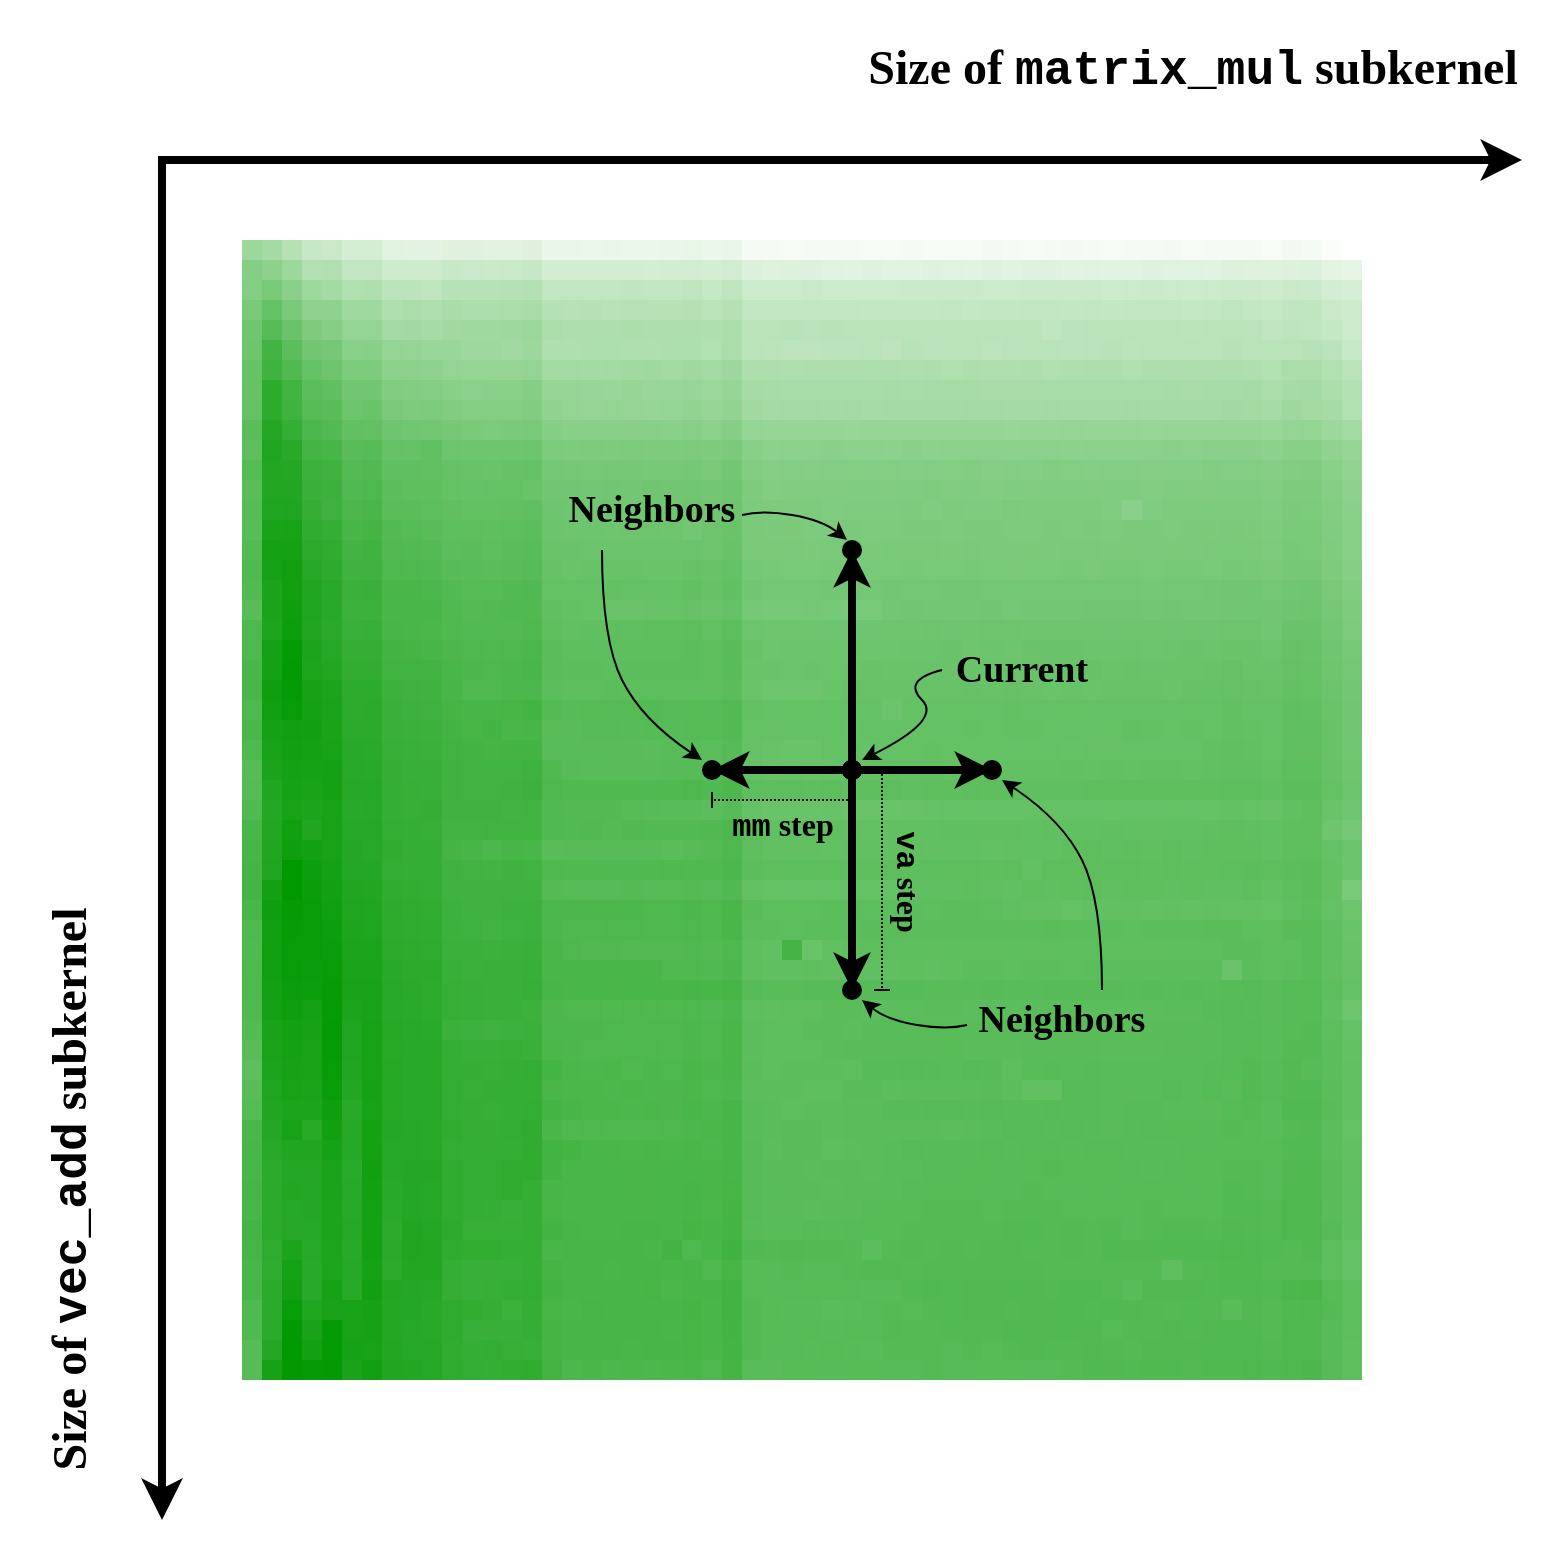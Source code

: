 <mxfile>
    <diagram id="OWHdTLh0HZUTiEWPYL0L" name="Page-1">
        <mxGraphModel dx="1921" dy="2163" grid="1" gridSize="10" guides="1" tooltips="1" connect="1" arrows="1" fold="1" page="1" pageScale="1" pageWidth="827" pageHeight="1169" math="0" shadow="0">
            <root>
                <mxCell id="0"/>
                <mxCell id="1" parent="0"/>
                <mxCell id="2" value="" style="rounded=0;whiteSpace=wrap;html=1;fillColor=#9cd79c;fontColor=#ffffff;strokeColor=none;gradientColor=none;fillStyle=auto;" parent="1" vertex="1">
                    <mxGeometry width="10" height="10" as="geometry"/>
                </mxCell>
                <mxCell id="3" value="" style="rounded=0;whiteSpace=wrap;html=1;fillColor=#a4daa4;fontColor=#ffffff;strokeColor=none;gradientColor=none;fillStyle=auto;" parent="1" vertex="1">
                    <mxGeometry x="10" width="10" height="10" as="geometry"/>
                </mxCell>
                <mxCell id="4" value="" style="rounded=0;whiteSpace=wrap;html=1;fillColor=#b5e1b5;fontColor=#ffffff;strokeColor=none;gradientColor=none;fillStyle=auto;" parent="1" vertex="1">
                    <mxGeometry x="20" width="10" height="10" as="geometry"/>
                </mxCell>
                <mxCell id="5" value="" style="rounded=0;whiteSpace=wrap;html=1;fillColor=#c6e8c6;fontColor=#ffffff;strokeColor=none;gradientColor=none;fillStyle=auto;" parent="1" vertex="1">
                    <mxGeometry x="30" width="10" height="10" as="geometry"/>
                </mxCell>
                <mxCell id="6" value="" style="rounded=0;whiteSpace=wrap;html=1;fillColor=#c9e9c9;fontColor=#ffffff;strokeColor=none;gradientColor=none;fillStyle=auto;" parent="1" vertex="1">
                    <mxGeometry x="40" width="10" height="10" as="geometry"/>
                </mxCell>
                <mxCell id="7" value="" style="rounded=0;whiteSpace=wrap;html=1;fillColor=#d4eed4;fontColor=#ffffff;strokeColor=none;gradientColor=none;fillStyle=auto;" parent="1" vertex="1">
                    <mxGeometry x="50" width="10" height="10" as="geometry"/>
                </mxCell>
                <mxCell id="8" value="" style="rounded=0;whiteSpace=wrap;html=1;fillColor=#d4eed4;fontColor=#ffffff;strokeColor=none;gradientColor=none;fillStyle=auto;" parent="1" vertex="1">
                    <mxGeometry x="60" width="10" height="10" as="geometry"/>
                </mxCell>
                <mxCell id="9" value="" style="rounded=0;whiteSpace=wrap;html=1;fillColor=#e0f2e0;fontColor=#ffffff;strokeColor=none;gradientColor=none;fillStyle=auto;" parent="1" vertex="1">
                    <mxGeometry x="70" width="10" height="10" as="geometry"/>
                </mxCell>
                <mxCell id="10" value="" style="rounded=0;whiteSpace=wrap;html=1;fillColor=#e2f3e2;fontColor=#ffffff;strokeColor=none;gradientColor=none;fillStyle=auto;" parent="1" vertex="1">
                    <mxGeometry x="80" width="10" height="10" as="geometry"/>
                </mxCell>
                <mxCell id="11" value="" style="rounded=0;whiteSpace=wrap;html=1;fillColor=#e3f3e3;fontColor=#ffffff;strokeColor=none;gradientColor=none;fillStyle=auto;" parent="1" vertex="1">
                    <mxGeometry x="90" width="10" height="10" as="geometry"/>
                </mxCell>
                <mxCell id="12" value="" style="rounded=0;whiteSpace=wrap;html=1;fillColor=#def2de;fontColor=#ffffff;strokeColor=none;gradientColor=none;fillStyle=auto;" parent="1" vertex="1">
                    <mxGeometry x="100" width="10" height="10" as="geometry"/>
                </mxCell>
                <mxCell id="13" value="" style="rounded=0;whiteSpace=wrap;html=1;fillColor=#dff2df;fontColor=#ffffff;strokeColor=none;gradientColor=none;fillStyle=auto;" parent="1" vertex="1">
                    <mxGeometry x="110" width="10" height="10" as="geometry"/>
                </mxCell>
                <mxCell id="14" value="" style="rounded=0;whiteSpace=wrap;html=1;fillColor=#e0f2e0;fontColor=#ffffff;strokeColor=none;gradientColor=none;fillStyle=auto;" parent="1" vertex="1">
                    <mxGeometry x="120" width="10" height="10" as="geometry"/>
                </mxCell>
                <mxCell id="15" value="" style="rounded=0;whiteSpace=wrap;html=1;fillColor=#e0f2e0;fontColor=#ffffff;strokeColor=none;gradientColor=none;fillStyle=auto;" parent="1" vertex="1">
                    <mxGeometry x="130" width="10" height="10" as="geometry"/>
                </mxCell>
                <mxCell id="16" value="" style="rounded=0;whiteSpace=wrap;html=1;fillColor=#ddf1dd;fontColor=#ffffff;strokeColor=none;gradientColor=none;fillStyle=auto;" parent="1" vertex="1">
                    <mxGeometry x="140" width="10" height="10" as="geometry"/>
                </mxCell>
                <mxCell id="17" value="" style="rounded=0;whiteSpace=wrap;html=1;fillColor=#e9f6e9;fontColor=#ffffff;strokeColor=none;gradientColor=none;fillStyle=auto;" parent="1" vertex="1">
                    <mxGeometry x="150" width="10" height="10" as="geometry"/>
                </mxCell>
                <mxCell id="18" value="" style="rounded=0;whiteSpace=wrap;html=1;fillColor=#eaf6ea;fontColor=#ffffff;strokeColor=none;gradientColor=none;fillStyle=auto;" parent="1" vertex="1">
                    <mxGeometry x="160" width="10" height="10" as="geometry"/>
                </mxCell>
                <mxCell id="19" value="" style="rounded=0;whiteSpace=wrap;html=1;fillColor=#ebf7eb;fontColor=#ffffff;strokeColor=none;gradientColor=none;fillStyle=auto;" parent="1" vertex="1">
                    <mxGeometry x="170" width="10" height="10" as="geometry"/>
                </mxCell>
                <mxCell id="20" value="" style="rounded=0;whiteSpace=wrap;html=1;fillColor=#e9f6e9;fontColor=#ffffff;strokeColor=none;gradientColor=none;fillStyle=auto;" parent="1" vertex="1">
                    <mxGeometry x="180" width="10" height="10" as="geometry"/>
                </mxCell>
                <mxCell id="21" value="" style="rounded=0;whiteSpace=wrap;html=1;fillColor=#ebf7eb;fontColor=#ffffff;strokeColor=none;gradientColor=none;fillStyle=auto;" parent="1" vertex="1">
                    <mxGeometry x="190" width="10" height="10" as="geometry"/>
                </mxCell>
                <mxCell id="22" value="" style="rounded=0;whiteSpace=wrap;html=1;fillColor=#ebf7eb;fontColor=#ffffff;strokeColor=none;gradientColor=none;fillStyle=auto;" parent="1" vertex="1">
                    <mxGeometry x="200" width="10" height="10" as="geometry"/>
                </mxCell>
                <mxCell id="23" value="" style="rounded=0;whiteSpace=wrap;html=1;fillColor=#eaf6ea;fontColor=#ffffff;strokeColor=none;gradientColor=none;fillStyle=auto;" parent="1" vertex="1">
                    <mxGeometry x="210" width="10" height="10" as="geometry"/>
                </mxCell>
                <mxCell id="24" value="" style="rounded=0;whiteSpace=wrap;html=1;fillColor=#e8f6e8;fontColor=#ffffff;strokeColor=none;gradientColor=none;fillStyle=auto;" parent="1" vertex="1">
                    <mxGeometry x="220" width="10" height="10" as="geometry"/>
                </mxCell>
                <mxCell id="25" value="" style="rounded=0;whiteSpace=wrap;html=1;fillColor=#ecf7ec;fontColor=#ffffff;strokeColor=none;gradientColor=none;fillStyle=auto;" parent="1" vertex="1">
                    <mxGeometry x="230" width="10" height="10" as="geometry"/>
                </mxCell>
                <mxCell id="26" value="" style="rounded=0;whiteSpace=wrap;html=1;fillColor=#e9f6e9;fontColor=#ffffff;strokeColor=none;gradientColor=none;fillStyle=auto;" parent="1" vertex="1">
                    <mxGeometry x="240" width="10" height="10" as="geometry"/>
                </mxCell>
                <mxCell id="27" value="" style="rounded=0;whiteSpace=wrap;html=1;fillColor=#f4faf4;fontColor=#ffffff;strokeColor=none;gradientColor=none;fillStyle=auto;" parent="1" vertex="1">
                    <mxGeometry x="250" width="10" height="10" as="geometry"/>
                </mxCell>
                <mxCell id="28" value="" style="rounded=0;whiteSpace=wrap;html=1;fillColor=#f4faf4;fontColor=#ffffff;strokeColor=none;gradientColor=none;fillStyle=auto;" parent="1" vertex="1">
                    <mxGeometry x="260" width="10" height="10" as="geometry"/>
                </mxCell>
                <mxCell id="29" value="" style="rounded=0;whiteSpace=wrap;html=1;fillColor=#f6fbf6;fontColor=#ffffff;strokeColor=none;gradientColor=none;fillStyle=auto;" parent="1" vertex="1">
                    <mxGeometry x="270" width="10" height="10" as="geometry"/>
                </mxCell>
                <mxCell id="30" value="" style="rounded=0;whiteSpace=wrap;html=1;fillColor=#f4faf4;fontColor=#ffffff;strokeColor=none;gradientColor=none;fillStyle=auto;" parent="1" vertex="1">
                    <mxGeometry x="280" width="10" height="10" as="geometry"/>
                </mxCell>
                <mxCell id="31" value="" style="rounded=0;whiteSpace=wrap;html=1;fillColor=#f4faf4;fontColor=#ffffff;strokeColor=none;gradientColor=none;fillStyle=auto;" parent="1" vertex="1">
                    <mxGeometry x="290" width="10" height="10" as="geometry"/>
                </mxCell>
                <mxCell id="32" value="" style="rounded=0;whiteSpace=wrap;html=1;fillColor=#f4faf4;fontColor=#ffffff;strokeColor=none;gradientColor=none;fillStyle=auto;" parent="1" vertex="1">
                    <mxGeometry x="300" width="10" height="10" as="geometry"/>
                </mxCell>
                <mxCell id="33" value="" style="rounded=0;whiteSpace=wrap;html=1;fillColor=#f5fbf5;fontColor=#ffffff;strokeColor=none;gradientColor=none;fillStyle=auto;" parent="1" vertex="1">
                    <mxGeometry x="310" width="10" height="10" as="geometry"/>
                </mxCell>
                <mxCell id="34" value="" style="rounded=0;whiteSpace=wrap;html=1;fillColor=#f5fbf5;fontColor=#ffffff;strokeColor=none;gradientColor=none;fillStyle=auto;" parent="1" vertex="1">
                    <mxGeometry x="320" width="10" height="10" as="geometry"/>
                </mxCell>
                <mxCell id="35" value="" style="rounded=0;whiteSpace=wrap;html=1;fillColor=#f4faf4;fontColor=#ffffff;strokeColor=none;gradientColor=none;fillStyle=auto;" parent="1" vertex="1">
                    <mxGeometry x="330" width="10" height="10" as="geometry"/>
                </mxCell>
                <mxCell id="36" value="" style="rounded=0;whiteSpace=wrap;html=1;fillColor=#f5fbf5;fontColor=#ffffff;strokeColor=none;gradientColor=none;fillStyle=auto;" parent="1" vertex="1">
                    <mxGeometry x="340" width="10" height="10" as="geometry"/>
                </mxCell>
                <mxCell id="37" value="" style="rounded=0;whiteSpace=wrap;html=1;fillColor=#f5fbf5;fontColor=#ffffff;strokeColor=none;gradientColor=none;fillStyle=auto;" parent="1" vertex="1">
                    <mxGeometry x="350" width="10" height="10" as="geometry"/>
                </mxCell>
                <mxCell id="38" value="" style="rounded=0;whiteSpace=wrap;html=1;fillColor=#f5fbf5;fontColor=#ffffff;strokeColor=none;gradientColor=none;fillStyle=auto;" parent="1" vertex="1">
                    <mxGeometry x="360" width="10" height="10" as="geometry"/>
                </mxCell>
                <mxCell id="39" value="" style="rounded=0;whiteSpace=wrap;html=1;fillColor=#f3faf3;fontColor=#ffffff;strokeColor=none;gradientColor=none;fillStyle=auto;" parent="1" vertex="1">
                    <mxGeometry x="370" width="10" height="10" as="geometry"/>
                </mxCell>
                <mxCell id="40" value="" style="rounded=0;whiteSpace=wrap;html=1;fillColor=#f4faf4;fontColor=#ffffff;strokeColor=none;gradientColor=none;fillStyle=auto;" parent="1" vertex="1">
                    <mxGeometry x="380" width="10" height="10" as="geometry"/>
                </mxCell>
                <mxCell id="41" value="" style="rounded=0;whiteSpace=wrap;html=1;fillColor=#f5fbf5;fontColor=#ffffff;strokeColor=none;gradientColor=none;fillStyle=auto;" parent="1" vertex="1">
                    <mxGeometry x="390" width="10" height="10" as="geometry"/>
                </mxCell>
                <mxCell id="42" value="" style="rounded=0;whiteSpace=wrap;html=1;fillColor=#f4faf4;fontColor=#ffffff;strokeColor=none;gradientColor=none;fillStyle=auto;" parent="1" vertex="1">
                    <mxGeometry x="400" width="10" height="10" as="geometry"/>
                </mxCell>
                <mxCell id="43" value="" style="rounded=0;whiteSpace=wrap;html=1;fillColor=#f3faf3;fontColor=#ffffff;strokeColor=none;gradientColor=none;fillStyle=auto;" parent="1" vertex="1">
                    <mxGeometry x="410" width="10" height="10" as="geometry"/>
                </mxCell>
                <mxCell id="44" value="" style="rounded=0;whiteSpace=wrap;html=1;fillColor=#f4faf4;fontColor=#ffffff;strokeColor=none;gradientColor=none;fillStyle=auto;" parent="1" vertex="1">
                    <mxGeometry x="420" width="10" height="10" as="geometry"/>
                </mxCell>
                <mxCell id="45" value="" style="rounded=0;whiteSpace=wrap;html=1;fillColor=#f5fbf5;fontColor=#ffffff;strokeColor=none;gradientColor=none;fillStyle=auto;" parent="1" vertex="1">
                    <mxGeometry x="430" width="10" height="10" as="geometry"/>
                </mxCell>
                <mxCell id="46" value="" style="rounded=0;whiteSpace=wrap;html=1;fillColor=#f4faf4;fontColor=#ffffff;strokeColor=none;gradientColor=none;fillStyle=auto;" parent="1" vertex="1">
                    <mxGeometry x="440" width="10" height="10" as="geometry"/>
                </mxCell>
                <mxCell id="47" value="" style="rounded=0;whiteSpace=wrap;html=1;fillColor=#f4faf4;fontColor=#ffffff;strokeColor=none;gradientColor=none;fillStyle=auto;" parent="1" vertex="1">
                    <mxGeometry x="450" width="10" height="10" as="geometry"/>
                </mxCell>
                <mxCell id="48" value="" style="rounded=0;whiteSpace=wrap;html=1;fillColor=#f3faf3;fontColor=#ffffff;strokeColor=none;gradientColor=none;fillStyle=auto;" parent="1" vertex="1">
                    <mxGeometry x="460" width="10" height="10" as="geometry"/>
                </mxCell>
                <mxCell id="49" value="" style="rounded=0;whiteSpace=wrap;html=1;fillColor=#f6fbf6;fontColor=#ffffff;strokeColor=none;gradientColor=none;fillStyle=auto;" parent="1" vertex="1">
                    <mxGeometry x="470" width="10" height="10" as="geometry"/>
                </mxCell>
                <mxCell id="50" value="" style="rounded=0;whiteSpace=wrap;html=1;fillColor=#f4faf4;fontColor=#ffffff;strokeColor=none;gradientColor=none;fillStyle=auto;" parent="1" vertex="1">
                    <mxGeometry x="480" width="10" height="10" as="geometry"/>
                </mxCell>
                <mxCell id="51" value="" style="rounded=0;whiteSpace=wrap;html=1;fillColor=#f4faf4;fontColor=#ffffff;strokeColor=none;gradientColor=none;fillStyle=auto;" parent="1" vertex="1">
                    <mxGeometry x="490" width="10" height="10" as="geometry"/>
                </mxCell>
                <mxCell id="52" value="" style="rounded=0;whiteSpace=wrap;html=1;fillColor=#f4faf4;fontColor=#ffffff;strokeColor=none;gradientColor=none;fillStyle=auto;" parent="1" vertex="1">
                    <mxGeometry x="500" width="10" height="10" as="geometry"/>
                </mxCell>
                <mxCell id="53" value="" style="rounded=0;whiteSpace=wrap;html=1;fillColor=#f7fcf7;fontColor=#ffffff;strokeColor=none;gradientColor=none;fillStyle=auto;" parent="1" vertex="1">
                    <mxGeometry x="510" width="10" height="10" as="geometry"/>
                </mxCell>
                <mxCell id="54" value="" style="rounded=0;whiteSpace=wrap;html=1;fillColor=#f2f9f2;fontColor=#ffffff;strokeColor=none;gradientColor=none;fillStyle=auto;" parent="1" vertex="1">
                    <mxGeometry x="520" width="10" height="10" as="geometry"/>
                </mxCell>
                <mxCell id="55" value="" style="rounded=0;whiteSpace=wrap;html=1;fillColor=#f4faf4;fontColor=#ffffff;strokeColor=none;gradientColor=none;fillStyle=auto;" parent="1" vertex="1">
                    <mxGeometry x="530" width="10" height="10" as="geometry"/>
                </mxCell>
                <mxCell id="56" value="" style="rounded=0;whiteSpace=wrap;html=1;fillColor=#fafdfa;fontColor=#ffffff;strokeColor=none;gradientColor=none;fillStyle=auto;" parent="1" vertex="1">
                    <mxGeometry x="540" width="10" height="10" as="geometry"/>
                </mxCell>
                <mxCell id="57" value="" style="rounded=0;whiteSpace=wrap;html=1;fillColor=#ffffff;fontColor=#ffffff;strokeColor=none;gradientColor=none;fillStyle=auto;" parent="1" vertex="1">
                    <mxGeometry x="550" width="10" height="10" as="geometry"/>
                </mxCell>
                <mxCell id="58" value="" style="rounded=0;whiteSpace=wrap;html=1;fillColor=#86ce86;fontColor=#ffffff;strokeColor=none;gradientColor=none;fillStyle=auto;" parent="1" vertex="1">
                    <mxGeometry y="10" width="10" height="10" as="geometry"/>
                </mxCell>
                <mxCell id="59" value="" style="rounded=0;whiteSpace=wrap;html=1;fillColor=#8dd18d;fontColor=#ffffff;strokeColor=none;gradientColor=none;fillStyle=auto;" parent="1" vertex="1">
                    <mxGeometry x="10" y="10" width="10" height="10" as="geometry"/>
                </mxCell>
                <mxCell id="60" value="" style="rounded=0;whiteSpace=wrap;html=1;fillColor=#9cd79c;fontColor=#ffffff;strokeColor=none;gradientColor=none;fillStyle=auto;" parent="1" vertex="1">
                    <mxGeometry x="20" y="10" width="10" height="10" as="geometry"/>
                </mxCell>
                <mxCell id="61" value="" style="rounded=0;whiteSpace=wrap;html=1;fillColor=#b2e0b2;fontColor=#ffffff;strokeColor=none;gradientColor=none;fillStyle=auto;" parent="1" vertex="1">
                    <mxGeometry x="30" y="10" width="10" height="10" as="geometry"/>
                </mxCell>
                <mxCell id="62" value="" style="rounded=0;whiteSpace=wrap;html=1;fillColor=#b1dfb1;fontColor=#ffffff;strokeColor=none;gradientColor=none;fillStyle=auto;" parent="1" vertex="1">
                    <mxGeometry x="40" y="10" width="10" height="10" as="geometry"/>
                </mxCell>
                <mxCell id="63" value="" style="rounded=0;whiteSpace=wrap;html=1;fillColor=#c2e6c2;fontColor=#ffffff;strokeColor=none;gradientColor=none;fillStyle=auto;" parent="1" vertex="1">
                    <mxGeometry x="50" y="10" width="10" height="10" as="geometry"/>
                </mxCell>
                <mxCell id="64" value="" style="rounded=0;whiteSpace=wrap;html=1;fillColor=#c1e6c1;fontColor=#ffffff;strokeColor=none;gradientColor=none;fillStyle=auto;" parent="1" vertex="1">
                    <mxGeometry x="60" y="10" width="10" height="10" as="geometry"/>
                </mxCell>
                <mxCell id="65" value="" style="rounded=0;whiteSpace=wrap;html=1;fillColor=#ceebce;fontColor=#ffffff;strokeColor=none;gradientColor=none;fillStyle=auto;" parent="1" vertex="1">
                    <mxGeometry x="70" y="10" width="10" height="10" as="geometry"/>
                </mxCell>
                <mxCell id="66" value="" style="rounded=0;whiteSpace=wrap;html=1;fillColor=#ceebce;fontColor=#ffffff;strokeColor=none;gradientColor=none;fillStyle=auto;" parent="1" vertex="1">
                    <mxGeometry x="80" y="10" width="10" height="10" as="geometry"/>
                </mxCell>
                <mxCell id="67" value="" style="rounded=0;whiteSpace=wrap;html=1;fillColor=#ceebce;fontColor=#ffffff;strokeColor=none;gradientColor=none;fillStyle=auto;" parent="1" vertex="1">
                    <mxGeometry x="90" y="10" width="10" height="10" as="geometry"/>
                </mxCell>
                <mxCell id="68" value="" style="rounded=0;whiteSpace=wrap;html=1;fillColor=#c8e9c8;fontColor=#ffffff;strokeColor=none;gradientColor=none;fillStyle=auto;" parent="1" vertex="1">
                    <mxGeometry x="100" y="10" width="10" height="10" as="geometry"/>
                </mxCell>
                <mxCell id="69" value="" style="rounded=0;whiteSpace=wrap;html=1;fillColor=#cae9ca;fontColor=#ffffff;strokeColor=none;gradientColor=none;fillStyle=auto;" parent="1" vertex="1">
                    <mxGeometry x="110" y="10" width="10" height="10" as="geometry"/>
                </mxCell>
                <mxCell id="70" value="" style="rounded=0;whiteSpace=wrap;html=1;fillColor=#caeaca;fontColor=#ffffff;strokeColor=none;gradientColor=none;fillStyle=auto;" parent="1" vertex="1">
                    <mxGeometry x="120" y="10" width="10" height="10" as="geometry"/>
                </mxCell>
                <mxCell id="71" value="" style="rounded=0;whiteSpace=wrap;html=1;fillColor=#c9e9c9;fontColor=#ffffff;strokeColor=none;gradientColor=none;fillStyle=auto;" parent="1" vertex="1">
                    <mxGeometry x="130" y="10" width="10" height="10" as="geometry"/>
                </mxCell>
                <mxCell id="72" value="" style="rounded=0;whiteSpace=wrap;html=1;fillColor=#c7e8c7;fontColor=#ffffff;strokeColor=none;gradientColor=none;fillStyle=auto;" parent="1" vertex="1">
                    <mxGeometry x="140" y="10" width="10" height="10" as="geometry"/>
                </mxCell>
                <mxCell id="73" value="" style="rounded=0;whiteSpace=wrap;html=1;fillColor=#d2edd2;fontColor=#ffffff;strokeColor=none;gradientColor=none;fillStyle=auto;" parent="1" vertex="1">
                    <mxGeometry x="150" y="10" width="10" height="10" as="geometry"/>
                </mxCell>
                <mxCell id="74" value="" style="rounded=0;whiteSpace=wrap;html=1;fillColor=#d2edd2;fontColor=#ffffff;strokeColor=none;gradientColor=none;fillStyle=auto;" parent="1" vertex="1">
                    <mxGeometry x="160" y="10" width="10" height="10" as="geometry"/>
                </mxCell>
                <mxCell id="75" value="" style="rounded=0;whiteSpace=wrap;html=1;fillColor=#d2edd2;fontColor=#ffffff;strokeColor=none;gradientColor=none;fillStyle=auto;" parent="1" vertex="1">
                    <mxGeometry x="170" y="10" width="10" height="10" as="geometry"/>
                </mxCell>
                <mxCell id="76" value="" style="rounded=0;whiteSpace=wrap;html=1;fillColor=#d3edd3;fontColor=#ffffff;strokeColor=none;gradientColor=none;fillStyle=auto;" parent="1" vertex="1">
                    <mxGeometry x="180" y="10" width="10" height="10" as="geometry"/>
                </mxCell>
                <mxCell id="77" value="" style="rounded=0;whiteSpace=wrap;html=1;fillColor=#d3edd3;fontColor=#ffffff;strokeColor=none;gradientColor=none;fillStyle=auto;" parent="1" vertex="1">
                    <mxGeometry x="190" y="10" width="10" height="10" as="geometry"/>
                </mxCell>
                <mxCell id="78" value="" style="rounded=0;whiteSpace=wrap;html=1;fillColor=#d4eed4;fontColor=#ffffff;strokeColor=none;gradientColor=none;fillStyle=auto;" parent="1" vertex="1">
                    <mxGeometry x="200" y="10" width="10" height="10" as="geometry"/>
                </mxCell>
                <mxCell id="79" value="" style="rounded=0;whiteSpace=wrap;html=1;fillColor=#d2edd2;fontColor=#ffffff;strokeColor=none;gradientColor=none;fillStyle=auto;" parent="1" vertex="1">
                    <mxGeometry x="210" y="10" width="10" height="10" as="geometry"/>
                </mxCell>
                <mxCell id="80" value="" style="rounded=0;whiteSpace=wrap;html=1;fillColor=#d2edd2;fontColor=#ffffff;strokeColor=none;gradientColor=none;fillStyle=auto;" parent="1" vertex="1">
                    <mxGeometry x="220" y="10" width="10" height="10" as="geometry"/>
                </mxCell>
                <mxCell id="81" value="" style="rounded=0;whiteSpace=wrap;html=1;fillColor=#d4eed4;fontColor=#ffffff;strokeColor=none;gradientColor=none;fillStyle=auto;" parent="1" vertex="1">
                    <mxGeometry x="230" y="10" width="10" height="10" as="geometry"/>
                </mxCell>
                <mxCell id="82" value="" style="rounded=0;whiteSpace=wrap;html=1;fillColor=#d1ecd1;fontColor=#ffffff;strokeColor=none;gradientColor=none;fillStyle=auto;" parent="1" vertex="1">
                    <mxGeometry x="240" y="10" width="10" height="10" as="geometry"/>
                </mxCell>
                <mxCell id="83" value="" style="rounded=0;whiteSpace=wrap;html=1;fillColor=#dcf1dc;fontColor=#ffffff;strokeColor=none;gradientColor=none;fillStyle=auto;" parent="1" vertex="1">
                    <mxGeometry x="250" y="10" width="10" height="10" as="geometry"/>
                </mxCell>
                <mxCell id="84" value="" style="rounded=0;whiteSpace=wrap;html=1;fillColor=#def2de;fontColor=#ffffff;strokeColor=none;gradientColor=none;fillStyle=auto;" parent="1" vertex="1">
                    <mxGeometry x="260" y="10" width="10" height="10" as="geometry"/>
                </mxCell>
                <mxCell id="85" value="" style="rounded=0;whiteSpace=wrap;html=1;fillColor=#ddf1dd;fontColor=#ffffff;strokeColor=none;gradientColor=none;fillStyle=auto;" parent="1" vertex="1">
                    <mxGeometry x="270" y="10" width="10" height="10" as="geometry"/>
                </mxCell>
                <mxCell id="86" value="" style="rounded=0;whiteSpace=wrap;html=1;fillColor=#def1de;fontColor=#ffffff;strokeColor=none;gradientColor=none;fillStyle=auto;" parent="1" vertex="1">
                    <mxGeometry x="280" y="10" width="10" height="10" as="geometry"/>
                </mxCell>
                <mxCell id="87" value="" style="rounded=0;whiteSpace=wrap;html=1;fillColor=#e0f2e0;fontColor=#ffffff;strokeColor=none;gradientColor=none;fillStyle=auto;" parent="1" vertex="1">
                    <mxGeometry x="290" y="10" width="10" height="10" as="geometry"/>
                </mxCell>
                <mxCell id="88" value="" style="rounded=0;whiteSpace=wrap;html=1;fillColor=#e1f3e1;fontColor=#ffffff;strokeColor=none;gradientColor=none;fillStyle=auto;" parent="1" vertex="1">
                    <mxGeometry x="300" y="10" width="10" height="10" as="geometry"/>
                </mxCell>
                <mxCell id="89" value="" style="rounded=0;whiteSpace=wrap;html=1;fillColor=#dff2df;fontColor=#ffffff;strokeColor=none;gradientColor=none;fillStyle=auto;" parent="1" vertex="1">
                    <mxGeometry x="310" y="10" width="10" height="10" as="geometry"/>
                </mxCell>
                <mxCell id="90" value="" style="rounded=0;whiteSpace=wrap;html=1;fillColor=#e1f3e1;fontColor=#ffffff;strokeColor=none;gradientColor=none;fillStyle=auto;" parent="1" vertex="1">
                    <mxGeometry x="320" y="10" width="10" height="10" as="geometry"/>
                </mxCell>
                <mxCell id="91" value="" style="rounded=0;whiteSpace=wrap;html=1;fillColor=#e1f3e1;fontColor=#ffffff;strokeColor=none;gradientColor=none;fillStyle=auto;" parent="1" vertex="1">
                    <mxGeometry x="330" y="10" width="10" height="10" as="geometry"/>
                </mxCell>
                <mxCell id="92" value="" style="rounded=0;whiteSpace=wrap;html=1;fillColor=#dff2df;fontColor=#ffffff;strokeColor=none;gradientColor=none;fillStyle=auto;" parent="1" vertex="1">
                    <mxGeometry x="340" y="10" width="10" height="10" as="geometry"/>
                </mxCell>
                <mxCell id="93" value="" style="rounded=0;whiteSpace=wrap;html=1;fillColor=#e0f2e0;fontColor=#ffffff;strokeColor=none;gradientColor=none;fillStyle=auto;" parent="1" vertex="1">
                    <mxGeometry x="350" y="10" width="10" height="10" as="geometry"/>
                </mxCell>
                <mxCell id="94" value="" style="rounded=0;whiteSpace=wrap;html=1;fillColor=#e1f3e1;fontColor=#ffffff;strokeColor=none;gradientColor=none;fillStyle=auto;" parent="1" vertex="1">
                    <mxGeometry x="360" y="10" width="10" height="10" as="geometry"/>
                </mxCell>
                <mxCell id="95" value="" style="rounded=0;whiteSpace=wrap;html=1;fillColor=#dff2df;fontColor=#ffffff;strokeColor=none;gradientColor=none;fillStyle=auto;" parent="1" vertex="1">
                    <mxGeometry x="370" y="10" width="10" height="10" as="geometry"/>
                </mxCell>
                <mxCell id="96" value="" style="rounded=0;whiteSpace=wrap;html=1;fillColor=#e1f3e1;fontColor=#ffffff;strokeColor=none;gradientColor=none;fillStyle=auto;" parent="1" vertex="1">
                    <mxGeometry x="380" y="10" width="10" height="10" as="geometry"/>
                </mxCell>
                <mxCell id="97" value="" style="rounded=0;whiteSpace=wrap;html=1;fillColor=#dff2df;fontColor=#ffffff;strokeColor=none;gradientColor=none;fillStyle=auto;" parent="1" vertex="1">
                    <mxGeometry x="390" y="10" width="10" height="10" as="geometry"/>
                </mxCell>
                <mxCell id="98" value="" style="rounded=0;whiteSpace=wrap;html=1;fillColor=#dff2df;fontColor=#ffffff;strokeColor=none;gradientColor=none;fillStyle=auto;" parent="1" vertex="1">
                    <mxGeometry x="400" y="10" width="10" height="10" as="geometry"/>
                </mxCell>
                <mxCell id="99" value="" style="rounded=0;whiteSpace=wrap;html=1;fillColor=#e2f3e2;fontColor=#ffffff;strokeColor=none;gradientColor=none;fillStyle=auto;" parent="1" vertex="1">
                    <mxGeometry x="410" y="10" width="10" height="10" as="geometry"/>
                </mxCell>
                <mxCell id="100" value="" style="rounded=0;whiteSpace=wrap;html=1;fillColor=#e0f2e0;fontColor=#ffffff;strokeColor=none;gradientColor=none;fillStyle=auto;" parent="1" vertex="1">
                    <mxGeometry x="420" y="10" width="10" height="10" as="geometry"/>
                </mxCell>
                <mxCell id="101" value="" style="rounded=0;whiteSpace=wrap;html=1;fillColor=#e1f3e1;fontColor=#ffffff;strokeColor=none;gradientColor=none;fillStyle=auto;" parent="1" vertex="1">
                    <mxGeometry x="430" y="10" width="10" height="10" as="geometry"/>
                </mxCell>
                <mxCell id="102" value="" style="rounded=0;whiteSpace=wrap;html=1;fillColor=#e1f3e1;fontColor=#ffffff;strokeColor=none;gradientColor=none;fillStyle=auto;" parent="1" vertex="1">
                    <mxGeometry x="440" y="10" width="10" height="10" as="geometry"/>
                </mxCell>
                <mxCell id="103" value="" style="rounded=0;whiteSpace=wrap;html=1;fillColor=#dff2df;fontColor=#ffffff;strokeColor=none;gradientColor=none;fillStyle=auto;" parent="1" vertex="1">
                    <mxGeometry x="450" y="10" width="10" height="10" as="geometry"/>
                </mxCell>
                <mxCell id="104" value="" style="rounded=0;whiteSpace=wrap;html=1;fillColor=#e0f2e0;fontColor=#ffffff;strokeColor=none;gradientColor=none;fillStyle=auto;" parent="1" vertex="1">
                    <mxGeometry x="460" y="10" width="10" height="10" as="geometry"/>
                </mxCell>
                <mxCell id="105" value="" style="rounded=0;whiteSpace=wrap;html=1;fillColor=#e0f2e0;fontColor=#ffffff;strokeColor=none;gradientColor=none;fillStyle=auto;" parent="1" vertex="1">
                    <mxGeometry x="470" y="10" width="10" height="10" as="geometry"/>
                </mxCell>
                <mxCell id="106" value="" style="rounded=0;whiteSpace=wrap;html=1;fillColor=#e1f3e1;fontColor=#ffffff;strokeColor=none;gradientColor=none;fillStyle=auto;" parent="1" vertex="1">
                    <mxGeometry x="480" y="10" width="10" height="10" as="geometry"/>
                </mxCell>
                <mxCell id="107" value="" style="rounded=0;whiteSpace=wrap;html=1;fillColor=#ddf1dd;fontColor=#ffffff;strokeColor=none;gradientColor=none;fillStyle=auto;" parent="1" vertex="1">
                    <mxGeometry x="490" y="10" width="10" height="10" as="geometry"/>
                </mxCell>
                <mxCell id="108" value="" style="rounded=0;whiteSpace=wrap;html=1;fillColor=#def2de;fontColor=#ffffff;strokeColor=none;gradientColor=none;fillStyle=auto;" parent="1" vertex="1">
                    <mxGeometry x="500" y="10" width="10" height="10" as="geometry"/>
                </mxCell>
                <mxCell id="109" value="" style="rounded=0;whiteSpace=wrap;html=1;fillColor=#def2de;fontColor=#ffffff;strokeColor=none;gradientColor=none;fillStyle=auto;" parent="1" vertex="1">
                    <mxGeometry x="510" y="10" width="10" height="10" as="geometry"/>
                </mxCell>
                <mxCell id="110" value="" style="rounded=0;whiteSpace=wrap;html=1;fillColor=#ddf1dd;fontColor=#ffffff;strokeColor=none;gradientColor=none;fillStyle=auto;" parent="1" vertex="1">
                    <mxGeometry x="520" y="10" width="10" height="10" as="geometry"/>
                </mxCell>
                <mxCell id="111" value="" style="rounded=0;whiteSpace=wrap;html=1;fillColor=#dcf1dc;fontColor=#ffffff;strokeColor=none;gradientColor=none;fillStyle=auto;" parent="1" vertex="1">
                    <mxGeometry x="530" y="10" width="10" height="10" as="geometry"/>
                </mxCell>
                <mxCell id="112" value="" style="rounded=0;whiteSpace=wrap;html=1;fillColor=#e3f4e3;fontColor=#ffffff;strokeColor=none;gradientColor=none;fillStyle=auto;" parent="1" vertex="1">
                    <mxGeometry x="540" y="10" width="10" height="10" as="geometry"/>
                </mxCell>
                <mxCell id="113" value="" style="rounded=0;whiteSpace=wrap;html=1;fillColor=#e7f5e7;fontColor=#ffffff;strokeColor=none;gradientColor=none;fillStyle=auto;" parent="1" vertex="1">
                    <mxGeometry x="550" y="10" width="10" height="10" as="geometry"/>
                </mxCell>
                <mxCell id="114" value="" style="rounded=0;whiteSpace=wrap;html=1;fillColor=#84ce84;fontColor=#ffffff;strokeColor=none;gradientColor=none;fillStyle=auto;" parent="1" vertex="1">
                    <mxGeometry y="20" width="10" height="10" as="geometry"/>
                </mxCell>
                <mxCell id="115" value="" style="rounded=0;whiteSpace=wrap;html=1;fillColor=#78c978;fontColor=#ffffff;strokeColor=none;gradientColor=none;fillStyle=auto;" parent="1" vertex="1">
                    <mxGeometry x="10" y="20" width="10" height="10" as="geometry"/>
                </mxCell>
                <mxCell id="116" value="" style="rounded=0;whiteSpace=wrap;html=1;fillColor=#8ad08a;fontColor=#ffffff;strokeColor=none;gradientColor=none;fillStyle=auto;" parent="1" vertex="1">
                    <mxGeometry x="20" y="20" width="10" height="10" as="geometry"/>
                </mxCell>
                <mxCell id="117" value="" style="rounded=0;whiteSpace=wrap;html=1;fillColor=#9dd89d;fontColor=#ffffff;strokeColor=none;gradientColor=none;fillStyle=auto;" parent="1" vertex="1">
                    <mxGeometry x="30" y="20" width="10" height="10" as="geometry"/>
                </mxCell>
                <mxCell id="118" value="" style="rounded=0;whiteSpace=wrap;html=1;fillColor=#a4daa4;fontColor=#ffffff;strokeColor=none;gradientColor=none;fillStyle=auto;" parent="1" vertex="1">
                    <mxGeometry x="40" y="20" width="10" height="10" as="geometry"/>
                </mxCell>
                <mxCell id="119" value="" style="rounded=0;whiteSpace=wrap;html=1;fillColor=#b0dfb0;fontColor=#ffffff;strokeColor=none;gradientColor=none;fillStyle=auto;" parent="1" vertex="1">
                    <mxGeometry x="50" y="20" width="10" height="10" as="geometry"/>
                </mxCell>
                <mxCell id="120" value="" style="rounded=0;whiteSpace=wrap;html=1;fillColor=#afdfaf;fontColor=#ffffff;strokeColor=none;gradientColor=none;fillStyle=auto;" parent="1" vertex="1">
                    <mxGeometry x="60" y="20" width="10" height="10" as="geometry"/>
                </mxCell>
                <mxCell id="121" value="" style="rounded=0;whiteSpace=wrap;html=1;fillColor=#bce4bc;fontColor=#ffffff;strokeColor=none;gradientColor=none;fillStyle=auto;" parent="1" vertex="1">
                    <mxGeometry x="70" y="20" width="10" height="10" as="geometry"/>
                </mxCell>
                <mxCell id="122" value="" style="rounded=0;whiteSpace=wrap;html=1;fillColor=#bce4bc;fontColor=#ffffff;strokeColor=none;gradientColor=none;fillStyle=auto;" parent="1" vertex="1">
                    <mxGeometry x="80" y="20" width="10" height="10" as="geometry"/>
                </mxCell>
                <mxCell id="123" value="" style="rounded=0;whiteSpace=wrap;html=1;fillColor=#bfe5bf;fontColor=#ffffff;strokeColor=none;gradientColor=none;fillStyle=auto;" parent="1" vertex="1">
                    <mxGeometry x="90" y="20" width="10" height="10" as="geometry"/>
                </mxCell>
                <mxCell id="124" value="" style="rounded=0;whiteSpace=wrap;html=1;fillColor=#b7e2b7;fontColor=#ffffff;strokeColor=none;gradientColor=none;fillStyle=auto;" parent="1" vertex="1">
                    <mxGeometry x="100" y="20" width="10" height="10" as="geometry"/>
                </mxCell>
                <mxCell id="125" value="" style="rounded=0;whiteSpace=wrap;html=1;fillColor=#b7e2b7;fontColor=#ffffff;strokeColor=none;gradientColor=none;fillStyle=auto;" parent="1" vertex="1">
                    <mxGeometry x="110" y="20" width="10" height="10" as="geometry"/>
                </mxCell>
                <mxCell id="126" value="" style="rounded=0;whiteSpace=wrap;html=1;fillColor=#b7e2b7;fontColor=#ffffff;strokeColor=none;gradientColor=none;fillStyle=auto;" parent="1" vertex="1">
                    <mxGeometry x="120" y="20" width="10" height="10" as="geometry"/>
                </mxCell>
                <mxCell id="127" value="" style="rounded=0;whiteSpace=wrap;html=1;fillColor=#b6e1b6;fontColor=#ffffff;strokeColor=none;gradientColor=none;fillStyle=auto;" parent="1" vertex="1">
                    <mxGeometry x="130" y="20" width="10" height="10" as="geometry"/>
                </mxCell>
                <mxCell id="128" value="" style="rounded=0;whiteSpace=wrap;html=1;fillColor=#b4e1b4;fontColor=#ffffff;strokeColor=none;gradientColor=none;fillStyle=auto;" parent="1" vertex="1">
                    <mxGeometry x="140" y="20" width="10" height="10" as="geometry"/>
                </mxCell>
                <mxCell id="129" value="" style="rounded=0;whiteSpace=wrap;html=1;fillColor=#c2e6c2;fontColor=#ffffff;strokeColor=none;gradientColor=none;fillStyle=auto;" parent="1" vertex="1">
                    <mxGeometry x="150" y="20" width="10" height="10" as="geometry"/>
                </mxCell>
                <mxCell id="130" value="" style="rounded=0;whiteSpace=wrap;html=1;fillColor=#c1e6c1;fontColor=#ffffff;strokeColor=none;gradientColor=none;fillStyle=auto;" parent="1" vertex="1">
                    <mxGeometry x="160" y="20" width="10" height="10" as="geometry"/>
                </mxCell>
                <mxCell id="131" value="" style="rounded=0;whiteSpace=wrap;html=1;fillColor=#c1e6c1;fontColor=#ffffff;strokeColor=none;gradientColor=none;fillStyle=auto;" parent="1" vertex="1">
                    <mxGeometry x="170" y="20" width="10" height="10" as="geometry"/>
                </mxCell>
                <mxCell id="132" value="" style="rounded=0;whiteSpace=wrap;html=1;fillColor=#c1e6c1;fontColor=#ffffff;strokeColor=none;gradientColor=none;fillStyle=auto;" parent="1" vertex="1">
                    <mxGeometry x="180" y="20" width="10" height="10" as="geometry"/>
                </mxCell>
                <mxCell id="133" value="" style="rounded=0;whiteSpace=wrap;html=1;fillColor=#c0e5c0;fontColor=#ffffff;strokeColor=none;gradientColor=none;fillStyle=auto;" parent="1" vertex="1">
                    <mxGeometry x="190" y="20" width="10" height="10" as="geometry"/>
                </mxCell>
                <mxCell id="134" value="" style="rounded=0;whiteSpace=wrap;html=1;fillColor=#c1e6c1;fontColor=#ffffff;strokeColor=none;gradientColor=none;fillStyle=auto;" parent="1" vertex="1">
                    <mxGeometry x="200" y="20" width="10" height="10" as="geometry"/>
                </mxCell>
                <mxCell id="135" value="" style="rounded=0;whiteSpace=wrap;html=1;fillColor=#c2e6c2;fontColor=#ffffff;strokeColor=none;gradientColor=none;fillStyle=auto;" parent="1" vertex="1">
                    <mxGeometry x="210" y="20" width="10" height="10" as="geometry"/>
                </mxCell>
                <mxCell id="136" value="" style="rounded=0;whiteSpace=wrap;html=1;fillColor=#bfe5bf;fontColor=#ffffff;strokeColor=none;gradientColor=none;fillStyle=auto;" parent="1" vertex="1">
                    <mxGeometry x="220" y="20" width="10" height="10" as="geometry"/>
                </mxCell>
                <mxCell id="137" value="" style="rounded=0;whiteSpace=wrap;html=1;fillColor=#c5e8c5;fontColor=#ffffff;strokeColor=none;gradientColor=none;fillStyle=auto;" parent="1" vertex="1">
                    <mxGeometry x="230" y="20" width="10" height="10" as="geometry"/>
                </mxCell>
                <mxCell id="138" value="" style="rounded=0;whiteSpace=wrap;html=1;fillColor=#bfe5bf;fontColor=#ffffff;strokeColor=none;gradientColor=none;fillStyle=auto;" parent="1" vertex="1">
                    <mxGeometry x="240" y="20" width="10" height="10" as="geometry"/>
                </mxCell>
                <mxCell id="139" value="" style="rounded=0;whiteSpace=wrap;html=1;fillColor=#cceacc;fontColor=#ffffff;strokeColor=none;gradientColor=none;fillStyle=auto;" parent="1" vertex="1">
                    <mxGeometry x="250" y="20" width="10" height="10" as="geometry"/>
                </mxCell>
                <mxCell id="140" value="" style="rounded=0;whiteSpace=wrap;html=1;fillColor=#cceacc;fontColor=#ffffff;strokeColor=none;gradientColor=none;fillStyle=auto;" parent="1" vertex="1">
                    <mxGeometry x="260" y="20" width="10" height="10" as="geometry"/>
                </mxCell>
                <mxCell id="141" value="" style="rounded=0;whiteSpace=wrap;html=1;fillColor=#cceacc;fontColor=#ffffff;strokeColor=none;gradientColor=none;fillStyle=auto;" parent="1" vertex="1">
                    <mxGeometry x="270" y="20" width="10" height="10" as="geometry"/>
                </mxCell>
                <mxCell id="142" value="" style="rounded=0;whiteSpace=wrap;html=1;fillColor=#cae9ca;fontColor=#ffffff;strokeColor=none;gradientColor=none;fillStyle=auto;" parent="1" vertex="1">
                    <mxGeometry x="280" y="20" width="10" height="10" as="geometry"/>
                </mxCell>
                <mxCell id="143" value="" style="rounded=0;whiteSpace=wrap;html=1;fillColor=#cceacc;fontColor=#ffffff;strokeColor=none;gradientColor=none;fillStyle=auto;" parent="1" vertex="1">
                    <mxGeometry x="290" y="20" width="10" height="10" as="geometry"/>
                </mxCell>
                <mxCell id="144" value="" style="rounded=0;whiteSpace=wrap;html=1;fillColor=#cceacc;fontColor=#ffffff;strokeColor=none;gradientColor=none;fillStyle=auto;" parent="1" vertex="1">
                    <mxGeometry x="300" y="20" width="10" height="10" as="geometry"/>
                </mxCell>
                <mxCell id="145" value="" style="rounded=0;whiteSpace=wrap;html=1;fillColor=#cceacc;fontColor=#ffffff;strokeColor=none;gradientColor=none;fillStyle=auto;" parent="1" vertex="1">
                    <mxGeometry x="310" y="20" width="10" height="10" as="geometry"/>
                </mxCell>
                <mxCell id="146" value="" style="rounded=0;whiteSpace=wrap;html=1;fillColor=#cceacc;fontColor=#ffffff;strokeColor=none;gradientColor=none;fillStyle=auto;" parent="1" vertex="1">
                    <mxGeometry x="320" y="20" width="10" height="10" as="geometry"/>
                </mxCell>
                <mxCell id="147" value="" style="rounded=0;whiteSpace=wrap;html=1;fillColor=#cbeacb;fontColor=#ffffff;strokeColor=none;gradientColor=none;fillStyle=auto;" parent="1" vertex="1">
                    <mxGeometry x="330" y="20" width="10" height="10" as="geometry"/>
                </mxCell>
                <mxCell id="148" value="" style="rounded=0;whiteSpace=wrap;html=1;fillColor=#cbeacb;fontColor=#ffffff;strokeColor=none;gradientColor=none;fillStyle=auto;" parent="1" vertex="1">
                    <mxGeometry x="340" y="20" width="10" height="10" as="geometry"/>
                </mxCell>
                <mxCell id="149" value="" style="rounded=0;whiteSpace=wrap;html=1;fillColor=#cbeacb;fontColor=#ffffff;strokeColor=none;gradientColor=none;fillStyle=auto;" parent="1" vertex="1">
                    <mxGeometry x="350" y="20" width="10" height="10" as="geometry"/>
                </mxCell>
                <mxCell id="150" value="" style="rounded=0;whiteSpace=wrap;html=1;fillColor=#caeaca;fontColor=#ffffff;strokeColor=none;gradientColor=none;fillStyle=auto;" parent="1" vertex="1">
                    <mxGeometry x="360" y="20" width="10" height="10" as="geometry"/>
                </mxCell>
                <mxCell id="151" value="" style="rounded=0;whiteSpace=wrap;html=1;fillColor=#cceacc;fontColor=#ffffff;strokeColor=none;gradientColor=none;fillStyle=auto;" parent="1" vertex="1">
                    <mxGeometry x="370" y="20" width="10" height="10" as="geometry"/>
                </mxCell>
                <mxCell id="152" value="" style="rounded=0;whiteSpace=wrap;html=1;fillColor=#cceacc;fontColor=#ffffff;strokeColor=none;gradientColor=none;fillStyle=auto;" parent="1" vertex="1">
                    <mxGeometry x="380" y="20" width="10" height="10" as="geometry"/>
                </mxCell>
                <mxCell id="153" value="" style="rounded=0;whiteSpace=wrap;html=1;fillColor=#cbeacb;fontColor=#ffffff;strokeColor=none;gradientColor=none;fillStyle=auto;" parent="1" vertex="1">
                    <mxGeometry x="390" y="20" width="10" height="10" as="geometry"/>
                </mxCell>
                <mxCell id="154" value="" style="rounded=0;whiteSpace=wrap;html=1;fillColor=#cbeacb;fontColor=#ffffff;strokeColor=none;gradientColor=none;fillStyle=auto;" parent="1" vertex="1">
                    <mxGeometry x="400" y="20" width="10" height="10" as="geometry"/>
                </mxCell>
                <mxCell id="155" value="" style="rounded=0;whiteSpace=wrap;html=1;fillColor=#cbeacb;fontColor=#ffffff;strokeColor=none;gradientColor=none;fillStyle=auto;" parent="1" vertex="1">
                    <mxGeometry x="410" y="20" width="10" height="10" as="geometry"/>
                </mxCell>
                <mxCell id="156" value="" style="rounded=0;whiteSpace=wrap;html=1;fillColor=#cbeacb;fontColor=#ffffff;strokeColor=none;gradientColor=none;fillStyle=auto;" parent="1" vertex="1">
                    <mxGeometry x="420" y="20" width="10" height="10" as="geometry"/>
                </mxCell>
                <mxCell id="157" value="" style="rounded=0;whiteSpace=wrap;html=1;fillColor=#cdebcd;fontColor=#ffffff;strokeColor=none;gradientColor=none;fillStyle=auto;" parent="1" vertex="1">
                    <mxGeometry x="430" y="20" width="10" height="10" as="geometry"/>
                </mxCell>
                <mxCell id="158" value="" style="rounded=0;whiteSpace=wrap;html=1;fillColor=#cceacc;fontColor=#ffffff;strokeColor=none;gradientColor=none;fillStyle=auto;" parent="1" vertex="1">
                    <mxGeometry x="440" y="20" width="10" height="10" as="geometry"/>
                </mxCell>
                <mxCell id="159" value="" style="rounded=0;whiteSpace=wrap;html=1;fillColor=#cbeacb;fontColor=#ffffff;strokeColor=none;gradientColor=none;fillStyle=auto;" parent="1" vertex="1">
                    <mxGeometry x="450" y="20" width="10" height="10" as="geometry"/>
                </mxCell>
                <mxCell id="160" value="" style="rounded=0;whiteSpace=wrap;html=1;fillColor=#cceacc;fontColor=#ffffff;strokeColor=none;gradientColor=none;fillStyle=auto;" parent="1" vertex="1">
                    <mxGeometry x="460" y="20" width="10" height="10" as="geometry"/>
                </mxCell>
                <mxCell id="161" value="" style="rounded=0;whiteSpace=wrap;html=1;fillColor=#cdebcd;fontColor=#ffffff;strokeColor=none;gradientColor=none;fillStyle=auto;" parent="1" vertex="1">
                    <mxGeometry x="470" y="20" width="10" height="10" as="geometry"/>
                </mxCell>
                <mxCell id="162" value="" style="rounded=0;whiteSpace=wrap;html=1;fillColor=#cceacc;fontColor=#ffffff;strokeColor=none;gradientColor=none;fillStyle=auto;" parent="1" vertex="1">
                    <mxGeometry x="480" y="20" width="10" height="10" as="geometry"/>
                </mxCell>
                <mxCell id="163" value="" style="rounded=0;whiteSpace=wrap;html=1;fillColor=#caeaca;fontColor=#ffffff;strokeColor=none;gradientColor=none;fillStyle=auto;" parent="1" vertex="1">
                    <mxGeometry x="490" y="20" width="10" height="10" as="geometry"/>
                </mxCell>
                <mxCell id="164" value="" style="rounded=0;whiteSpace=wrap;html=1;fillColor=#cbeacb;fontColor=#ffffff;strokeColor=none;gradientColor=none;fillStyle=auto;" parent="1" vertex="1">
                    <mxGeometry x="500" y="20" width="10" height="10" as="geometry"/>
                </mxCell>
                <mxCell id="165" value="" style="rounded=0;whiteSpace=wrap;html=1;fillColor=#ceebce;fontColor=#ffffff;strokeColor=none;gradientColor=none;fillStyle=auto;" parent="1" vertex="1">
                    <mxGeometry x="510" y="20" width="10" height="10" as="geometry"/>
                </mxCell>
                <mxCell id="166" value="" style="rounded=0;whiteSpace=wrap;html=1;fillColor=#c9e9c9;fontColor=#ffffff;strokeColor=none;gradientColor=none;fillStyle=auto;" parent="1" vertex="1">
                    <mxGeometry x="520" y="20" width="10" height="10" as="geometry"/>
                </mxCell>
                <mxCell id="167" value="" style="rounded=0;whiteSpace=wrap;html=1;fillColor=#cbeacb;fontColor=#ffffff;strokeColor=none;gradientColor=none;fillStyle=auto;" parent="1" vertex="1">
                    <mxGeometry x="530" y="20" width="10" height="10" as="geometry"/>
                </mxCell>
                <mxCell id="168" value="" style="rounded=0;whiteSpace=wrap;html=1;fillColor=#d2edd2;fontColor=#ffffff;strokeColor=none;gradientColor=none;fillStyle=auto;" parent="1" vertex="1">
                    <mxGeometry x="540" y="20" width="10" height="10" as="geometry"/>
                </mxCell>
                <mxCell id="169" value="" style="rounded=0;whiteSpace=wrap;html=1;fillColor=#d5eed5;fontColor=#ffffff;strokeColor=none;gradientColor=none;fillStyle=auto;" parent="1" vertex="1">
                    <mxGeometry x="550" y="20" width="10" height="10" as="geometry"/>
                </mxCell>
                <mxCell id="170" value="" style="rounded=0;whiteSpace=wrap;html=1;fillColor=#79c979;fontColor=#ffffff;strokeColor=none;gradientColor=none;fillStyle=auto;" parent="1" vertex="1">
                    <mxGeometry y="30" width="10" height="10" as="geometry"/>
                </mxCell>
                <mxCell id="171" value="" style="rounded=0;whiteSpace=wrap;html=1;fillColor=#65c165;fontColor=#ffffff;strokeColor=none;gradientColor=none;fillStyle=auto;" parent="1" vertex="1">
                    <mxGeometry x="10" y="30" width="10" height="10" as="geometry"/>
                </mxCell>
                <mxCell id="172" value="" style="rounded=0;whiteSpace=wrap;html=1;fillColor=#7bca7b;fontColor=#ffffff;strokeColor=none;gradientColor=none;fillStyle=auto;" parent="1" vertex="1">
                    <mxGeometry x="20" y="30" width="10" height="10" as="geometry"/>
                </mxCell>
                <mxCell id="173" value="" style="rounded=0;whiteSpace=wrap;html=1;fillColor=#8fd28f;fontColor=#ffffff;strokeColor=none;gradientColor=none;fillStyle=auto;" parent="1" vertex="1">
                    <mxGeometry x="30" y="30" width="10" height="10" as="geometry"/>
                </mxCell>
                <mxCell id="174" value="" style="rounded=0;whiteSpace=wrap;html=1;fillColor=#8fd28f;fontColor=#ffffff;strokeColor=none;gradientColor=none;fillStyle=auto;" parent="1" vertex="1">
                    <mxGeometry x="40" y="30" width="10" height="10" as="geometry"/>
                </mxCell>
                <mxCell id="175" value="" style="rounded=0;whiteSpace=wrap;html=1;fillColor=#a0d9a0;fontColor=#ffffff;strokeColor=none;gradientColor=none;fillStyle=auto;" parent="1" vertex="1">
                    <mxGeometry x="50" y="30" width="10" height="10" as="geometry"/>
                </mxCell>
                <mxCell id="176" value="" style="rounded=0;whiteSpace=wrap;html=1;fillColor=#a0d9a0;fontColor=#ffffff;strokeColor=none;gradientColor=none;fillStyle=auto;" parent="1" vertex="1">
                    <mxGeometry x="60" y="30" width="10" height="10" as="geometry"/>
                </mxCell>
                <mxCell id="177" value="" style="rounded=0;whiteSpace=wrap;html=1;fillColor=#afdfaf;fontColor=#ffffff;strokeColor=none;gradientColor=none;fillStyle=auto;" parent="1" vertex="1">
                    <mxGeometry x="70" y="30" width="10" height="10" as="geometry"/>
                </mxCell>
                <mxCell id="178" value="" style="rounded=0;whiteSpace=wrap;html=1;fillColor=#abddab;fontColor=#ffffff;strokeColor=none;gradientColor=none;fillStyle=auto;" parent="1" vertex="1">
                    <mxGeometry x="80" y="30" width="10" height="10" as="geometry"/>
                </mxCell>
                <mxCell id="179" value="" style="rounded=0;whiteSpace=wrap;html=1;fillColor=#afdfaf;fontColor=#ffffff;strokeColor=none;gradientColor=none;fillStyle=auto;" parent="1" vertex="1">
                    <mxGeometry x="90" y="30" width="10" height="10" as="geometry"/>
                </mxCell>
                <mxCell id="180" value="" style="rounded=0;whiteSpace=wrap;html=1;fillColor=#a9dca9;fontColor=#ffffff;strokeColor=none;gradientColor=none;fillStyle=auto;" parent="1" vertex="1">
                    <mxGeometry x="100" y="30" width="10" height="10" as="geometry"/>
                </mxCell>
                <mxCell id="181" value="" style="rounded=0;whiteSpace=wrap;html=1;fillColor=#acddac;fontColor=#ffffff;strokeColor=none;gradientColor=none;fillStyle=auto;" parent="1" vertex="1">
                    <mxGeometry x="110" y="30" width="10" height="10" as="geometry"/>
                </mxCell>
                <mxCell id="182" value="" style="rounded=0;whiteSpace=wrap;html=1;fillColor=#acddac;fontColor=#ffffff;strokeColor=none;gradientColor=none;fillStyle=auto;" parent="1" vertex="1">
                    <mxGeometry x="120" y="30" width="10" height="10" as="geometry"/>
                </mxCell>
                <mxCell id="183" value="" style="rounded=0;whiteSpace=wrap;html=1;fillColor=#aaddaa;fontColor=#ffffff;strokeColor=none;gradientColor=none;fillStyle=auto;" parent="1" vertex="1">
                    <mxGeometry x="130" y="30" width="10" height="10" as="geometry"/>
                </mxCell>
                <mxCell id="184" value="" style="rounded=0;whiteSpace=wrap;html=1;fillColor=#a9dca9;fontColor=#ffffff;strokeColor=none;gradientColor=none;fillStyle=auto;" parent="1" vertex="1">
                    <mxGeometry x="140" y="30" width="10" height="10" as="geometry"/>
                </mxCell>
                <mxCell id="185" value="" style="rounded=0;whiteSpace=wrap;html=1;fillColor=#b6e1b6;fontColor=#ffffff;strokeColor=none;gradientColor=none;fillStyle=auto;" parent="1" vertex="1">
                    <mxGeometry x="150" y="30" width="10" height="10" as="geometry"/>
                </mxCell>
                <mxCell id="186" value="" style="rounded=0;whiteSpace=wrap;html=1;fillColor=#b7e2b7;fontColor=#ffffff;strokeColor=none;gradientColor=none;fillStyle=auto;" parent="1" vertex="1">
                    <mxGeometry x="160" y="30" width="10" height="10" as="geometry"/>
                </mxCell>
                <mxCell id="187" value="" style="rounded=0;whiteSpace=wrap;html=1;fillColor=#b6e1b6;fontColor=#ffffff;strokeColor=none;gradientColor=none;fillStyle=auto;" parent="1" vertex="1">
                    <mxGeometry x="170" y="30" width="10" height="10" as="geometry"/>
                </mxCell>
                <mxCell id="188" value="" style="rounded=0;whiteSpace=wrap;html=1;fillColor=#b8e2b8;fontColor=#ffffff;strokeColor=none;gradientColor=none;fillStyle=auto;" parent="1" vertex="1">
                    <mxGeometry x="180" y="30" width="10" height="10" as="geometry"/>
                </mxCell>
                <mxCell id="189" value="" style="rounded=0;whiteSpace=wrap;html=1;fillColor=#b7e2b7;fontColor=#ffffff;strokeColor=none;gradientColor=none;fillStyle=auto;" parent="1" vertex="1">
                    <mxGeometry x="190" y="30" width="10" height="10" as="geometry"/>
                </mxCell>
                <mxCell id="190" value="" style="rounded=0;whiteSpace=wrap;html=1;fillColor=#b7e2b7;fontColor=#ffffff;strokeColor=none;gradientColor=none;fillStyle=auto;" parent="1" vertex="1">
                    <mxGeometry x="200" y="30" width="10" height="10" as="geometry"/>
                </mxCell>
                <mxCell id="191" value="" style="rounded=0;whiteSpace=wrap;html=1;fillColor=#b6e2b6;fontColor=#ffffff;strokeColor=none;gradientColor=none;fillStyle=auto;" parent="1" vertex="1">
                    <mxGeometry x="210" y="30" width="10" height="10" as="geometry"/>
                </mxCell>
                <mxCell id="192" value="" style="rounded=0;whiteSpace=wrap;html=1;fillColor=#b5e1b5;fontColor=#ffffff;strokeColor=none;gradientColor=none;fillStyle=auto;" parent="1" vertex="1">
                    <mxGeometry x="220" y="30" width="10" height="10" as="geometry"/>
                </mxCell>
                <mxCell id="193" value="" style="rounded=0;whiteSpace=wrap;html=1;fillColor=#b9e3b9;fontColor=#ffffff;strokeColor=none;gradientColor=none;fillStyle=auto;" parent="1" vertex="1">
                    <mxGeometry x="230" y="30" width="10" height="10" as="geometry"/>
                </mxCell>
                <mxCell id="194" value="" style="rounded=0;whiteSpace=wrap;html=1;fillColor=#b5e1b5;fontColor=#ffffff;strokeColor=none;gradientColor=none;fillStyle=auto;" parent="1" vertex="1">
                    <mxGeometry x="240" y="30" width="10" height="10" as="geometry"/>
                </mxCell>
                <mxCell id="195" value="" style="rounded=0;whiteSpace=wrap;html=1;fillColor=#c2e6c2;fontColor=#ffffff;strokeColor=none;gradientColor=none;fillStyle=auto;" parent="1" vertex="1">
                    <mxGeometry x="250" y="30" width="10" height="10" as="geometry"/>
                </mxCell>
                <mxCell id="196" value="" style="rounded=0;whiteSpace=wrap;html=1;fillColor=#c2e6c2;fontColor=#ffffff;strokeColor=none;gradientColor=none;fillStyle=auto;" parent="1" vertex="1">
                    <mxGeometry x="260" y="30" width="10" height="10" as="geometry"/>
                </mxCell>
                <mxCell id="197" value="" style="rounded=0;whiteSpace=wrap;html=1;fillColor=#c2e6c2;fontColor=#ffffff;strokeColor=none;gradientColor=none;fillStyle=auto;" parent="1" vertex="1">
                    <mxGeometry x="270" y="30" width="10" height="10" as="geometry"/>
                </mxCell>
                <mxCell id="198" value="" style="rounded=0;whiteSpace=wrap;html=1;fillColor=#c2e6c2;fontColor=#ffffff;strokeColor=none;gradientColor=none;fillStyle=auto;" parent="1" vertex="1">
                    <mxGeometry x="280" y="30" width="10" height="10" as="geometry"/>
                </mxCell>
                <mxCell id="199" value="" style="rounded=0;whiteSpace=wrap;html=1;fillColor=#c2e6c2;fontColor=#ffffff;strokeColor=none;gradientColor=none;fillStyle=auto;" parent="1" vertex="1">
                    <mxGeometry x="290" y="30" width="10" height="10" as="geometry"/>
                </mxCell>
                <mxCell id="200" value="" style="rounded=0;whiteSpace=wrap;html=1;fillColor=#c1e6c1;fontColor=#ffffff;strokeColor=none;gradientColor=none;fillStyle=auto;" parent="1" vertex="1">
                    <mxGeometry x="300" y="30" width="10" height="10" as="geometry"/>
                </mxCell>
                <mxCell id="201" value="" style="rounded=0;whiteSpace=wrap;html=1;fillColor=#c3e7c3;fontColor=#ffffff;strokeColor=none;gradientColor=none;fillStyle=auto;" parent="1" vertex="1">
                    <mxGeometry x="310" y="30" width="10" height="10" as="geometry"/>
                </mxCell>
                <mxCell id="202" value="" style="rounded=0;whiteSpace=wrap;html=1;fillColor=#c3e7c3;fontColor=#ffffff;strokeColor=none;gradientColor=none;fillStyle=auto;" parent="1" vertex="1">
                    <mxGeometry x="320" y="30" width="10" height="10" as="geometry"/>
                </mxCell>
                <mxCell id="203" value="" style="rounded=0;whiteSpace=wrap;html=1;fillColor=#c3e7c3;fontColor=#ffffff;strokeColor=none;gradientColor=none;fillStyle=auto;" parent="1" vertex="1">
                    <mxGeometry x="330" y="30" width="10" height="10" as="geometry"/>
                </mxCell>
                <mxCell id="204" value="" style="rounded=0;whiteSpace=wrap;html=1;fillColor=#c3e7c3;fontColor=#ffffff;strokeColor=none;gradientColor=none;fillStyle=auto;" parent="1" vertex="1">
                    <mxGeometry x="340" y="30" width="10" height="10" as="geometry"/>
                </mxCell>
                <mxCell id="205" value="" style="rounded=0;whiteSpace=wrap;html=1;fillColor=#c2e6c2;fontColor=#ffffff;strokeColor=none;gradientColor=none;fillStyle=auto;" parent="1" vertex="1">
                    <mxGeometry x="350" y="30" width="10" height="10" as="geometry"/>
                </mxCell>
                <mxCell id="206" value="" style="rounded=0;whiteSpace=wrap;html=1;fillColor=#c4e7c4;fontColor=#ffffff;strokeColor=none;gradientColor=none;fillStyle=auto;" parent="1" vertex="1">
                    <mxGeometry x="360" y="30" width="10" height="10" as="geometry"/>
                </mxCell>
                <mxCell id="207" value="" style="rounded=0;whiteSpace=wrap;html=1;fillColor=#c3e7c3;fontColor=#ffffff;strokeColor=none;gradientColor=none;fillStyle=auto;" parent="1" vertex="1">
                    <mxGeometry x="370" y="30" width="10" height="10" as="geometry"/>
                </mxCell>
                <mxCell id="208" value="" style="rounded=0;whiteSpace=wrap;html=1;fillColor=#c3e7c3;fontColor=#ffffff;strokeColor=none;gradientColor=none;fillStyle=auto;" parent="1" vertex="1">
                    <mxGeometry x="380" y="30" width="10" height="10" as="geometry"/>
                </mxCell>
                <mxCell id="209" value="" style="rounded=0;whiteSpace=wrap;html=1;fillColor=#c1e6c1;fontColor=#ffffff;strokeColor=none;gradientColor=none;fillStyle=auto;" parent="1" vertex="1">
                    <mxGeometry x="390" y="30" width="10" height="10" as="geometry"/>
                </mxCell>
                <mxCell id="210" value="" style="rounded=0;whiteSpace=wrap;html=1;fillColor=#c2e6c2;fontColor=#ffffff;strokeColor=none;gradientColor=none;fillStyle=auto;" parent="1" vertex="1">
                    <mxGeometry x="400" y="30" width="10" height="10" as="geometry"/>
                </mxCell>
                <mxCell id="211" value="" style="rounded=0;whiteSpace=wrap;html=1;fillColor=#c3e7c3;fontColor=#ffffff;strokeColor=none;gradientColor=none;fillStyle=auto;" parent="1" vertex="1">
                    <mxGeometry x="410" y="30" width="10" height="10" as="geometry"/>
                </mxCell>
                <mxCell id="212" value="" style="rounded=0;whiteSpace=wrap;html=1;fillColor=#c2e6c2;fontColor=#ffffff;strokeColor=none;gradientColor=none;fillStyle=auto;" parent="1" vertex="1">
                    <mxGeometry x="420" y="30" width="10" height="10" as="geometry"/>
                </mxCell>
                <mxCell id="213" value="" style="rounded=0;whiteSpace=wrap;html=1;fillColor=#c3e7c3;fontColor=#ffffff;strokeColor=none;gradientColor=none;fillStyle=auto;" parent="1" vertex="1">
                    <mxGeometry x="430" y="30" width="10" height="10" as="geometry"/>
                </mxCell>
                <mxCell id="214" value="" style="rounded=0;whiteSpace=wrap;html=1;fillColor=#c2e6c2;fontColor=#ffffff;strokeColor=none;gradientColor=none;fillStyle=auto;" parent="1" vertex="1">
                    <mxGeometry x="440" y="30" width="10" height="10" as="geometry"/>
                </mxCell>
                <mxCell id="215" value="" style="rounded=0;whiteSpace=wrap;html=1;fillColor=#c2e6c2;fontColor=#ffffff;strokeColor=none;gradientColor=none;fillStyle=auto;" parent="1" vertex="1">
                    <mxGeometry x="450" y="30" width="10" height="10" as="geometry"/>
                </mxCell>
                <mxCell id="216" value="" style="rounded=0;whiteSpace=wrap;html=1;fillColor=#c2e6c2;fontColor=#ffffff;strokeColor=none;gradientColor=none;fillStyle=auto;" parent="1" vertex="1">
                    <mxGeometry x="460" y="30" width="10" height="10" as="geometry"/>
                </mxCell>
                <mxCell id="217" value="" style="rounded=0;whiteSpace=wrap;html=1;fillColor=#c4e7c4;fontColor=#ffffff;strokeColor=none;gradientColor=none;fillStyle=auto;" parent="1" vertex="1">
                    <mxGeometry x="470" y="30" width="10" height="10" as="geometry"/>
                </mxCell>
                <mxCell id="218" value="" style="rounded=0;whiteSpace=wrap;html=1;fillColor=#c3e7c3;fontColor=#ffffff;strokeColor=none;gradientColor=none;fillStyle=auto;" parent="1" vertex="1">
                    <mxGeometry x="480" y="30" width="10" height="10" as="geometry"/>
                </mxCell>
                <mxCell id="219" value="" style="rounded=0;whiteSpace=wrap;html=1;fillColor=#bfe5bf;fontColor=#ffffff;strokeColor=none;gradientColor=none;fillStyle=auto;" parent="1" vertex="1">
                    <mxGeometry x="490" y="30" width="10" height="10" as="geometry"/>
                </mxCell>
                <mxCell id="220" value="" style="rounded=0;whiteSpace=wrap;html=1;fillColor=#c3e7c3;fontColor=#ffffff;strokeColor=none;gradientColor=none;fillStyle=auto;" parent="1" vertex="1">
                    <mxGeometry x="500" y="30" width="10" height="10" as="geometry"/>
                </mxCell>
                <mxCell id="221" value="" style="rounded=0;whiteSpace=wrap;html=1;fillColor=#c5e8c5;fontColor=#ffffff;strokeColor=none;gradientColor=none;fillStyle=auto;" parent="1" vertex="1">
                    <mxGeometry x="510" y="30" width="10" height="10" as="geometry"/>
                </mxCell>
                <mxCell id="222" value="" style="rounded=0;whiteSpace=wrap;html=1;fillColor=#c0e5c0;fontColor=#ffffff;strokeColor=none;gradientColor=none;fillStyle=auto;" parent="1" vertex="1">
                    <mxGeometry x="520" y="30" width="10" height="10" as="geometry"/>
                </mxCell>
                <mxCell id="223" value="" style="rounded=0;whiteSpace=wrap;html=1;fillColor=#c0e6c0;fontColor=#ffffff;strokeColor=none;gradientColor=none;fillStyle=auto;" parent="1" vertex="1">
                    <mxGeometry x="530" y="30" width="10" height="10" as="geometry"/>
                </mxCell>
                <mxCell id="224" value="" style="rounded=0;whiteSpace=wrap;html=1;fillColor=#c9e9c9;fontColor=#ffffff;strokeColor=none;gradientColor=none;fillStyle=auto;" parent="1" vertex="1">
                    <mxGeometry x="540" y="30" width="10" height="10" as="geometry"/>
                </mxCell>
                <mxCell id="225" value="" style="rounded=0;whiteSpace=wrap;html=1;fillColor=#cdebcd;fontColor=#ffffff;strokeColor=none;gradientColor=none;fillStyle=auto;" parent="1" vertex="1">
                    <mxGeometry x="550" y="30" width="10" height="10" as="geometry"/>
                </mxCell>
                <mxCell id="226" value="" style="rounded=0;whiteSpace=wrap;html=1;fillColor=#70c570;fontColor=#ffffff;strokeColor=none;gradientColor=none;fillStyle=auto;" parent="1" vertex="1">
                    <mxGeometry y="40" width="10" height="10" as="geometry"/>
                </mxCell>
                <mxCell id="227" value="" style="rounded=0;whiteSpace=wrap;html=1;fillColor=#56bb56;fontColor=#ffffff;strokeColor=none;gradientColor=none;fillStyle=auto;" parent="1" vertex="1">
                    <mxGeometry x="10" y="40" width="10" height="10" as="geometry"/>
                </mxCell>
                <mxCell id="228" value="" style="rounded=0;whiteSpace=wrap;html=1;fillColor=#6ac36a;fontColor=#ffffff;strokeColor=none;gradientColor=none;fillStyle=auto;" parent="1" vertex="1">
                    <mxGeometry x="20" y="40" width="10" height="10" as="geometry"/>
                </mxCell>
                <mxCell id="229" value="" style="rounded=0;whiteSpace=wrap;html=1;fillColor=#7ecb7e;fontColor=#ffffff;strokeColor=none;gradientColor=none;fillStyle=auto;" parent="1" vertex="1">
                    <mxGeometry x="30" y="40" width="10" height="10" as="geometry"/>
                </mxCell>
                <mxCell id="230" value="" style="rounded=0;whiteSpace=wrap;html=1;fillColor=#86ce86;fontColor=#ffffff;strokeColor=none;gradientColor=none;fillStyle=auto;" parent="1" vertex="1">
                    <mxGeometry x="40" y="40" width="10" height="10" as="geometry"/>
                </mxCell>
                <mxCell id="231" value="" style="rounded=0;whiteSpace=wrap;html=1;fillColor=#93d393;fontColor=#ffffff;strokeColor=none;gradientColor=none;fillStyle=auto;" parent="1" vertex="1">
                    <mxGeometry x="50" y="40" width="10" height="10" as="geometry"/>
                </mxCell>
                <mxCell id="232" value="" style="rounded=0;whiteSpace=wrap;html=1;fillColor=#93d393;fontColor=#ffffff;strokeColor=none;gradientColor=none;fillStyle=auto;" parent="1" vertex="1">
                    <mxGeometry x="60" y="40" width="10" height="10" as="geometry"/>
                </mxCell>
                <mxCell id="233" value="" style="rounded=0;whiteSpace=wrap;html=1;fillColor=#a3daa3;fontColor=#ffffff;strokeColor=none;gradientColor=none;fillStyle=auto;" parent="1" vertex="1">
                    <mxGeometry x="70" y="40" width="10" height="10" as="geometry"/>
                </mxCell>
                <mxCell id="234" value="" style="rounded=0;whiteSpace=wrap;html=1;fillColor=#a2d9a2;fontColor=#ffffff;strokeColor=none;gradientColor=none;fillStyle=auto;" parent="1" vertex="1">
                    <mxGeometry x="80" y="40" width="10" height="10" as="geometry"/>
                </mxCell>
                <mxCell id="235" value="" style="rounded=0;whiteSpace=wrap;html=1;fillColor=#a5dba5;fontColor=#ffffff;strokeColor=none;gradientColor=none;fillStyle=auto;" parent="1" vertex="1">
                    <mxGeometry x="90" y="40" width="10" height="10" as="geometry"/>
                </mxCell>
                <mxCell id="236" value="" style="rounded=0;whiteSpace=wrap;html=1;fillColor=#a1d9a1;fontColor=#ffffff;strokeColor=none;gradientColor=none;fillStyle=auto;" parent="1" vertex="1">
                    <mxGeometry x="100" y="40" width="10" height="10" as="geometry"/>
                </mxCell>
                <mxCell id="237" value="" style="rounded=0;whiteSpace=wrap;html=1;fillColor=#a0d9a0;fontColor=#ffffff;strokeColor=none;gradientColor=none;fillStyle=auto;" parent="1" vertex="1">
                    <mxGeometry x="110" y="40" width="10" height="10" as="geometry"/>
                </mxCell>
                <mxCell id="238" value="" style="rounded=0;whiteSpace=wrap;html=1;fillColor=#a0d9a0;fontColor=#ffffff;strokeColor=none;gradientColor=none;fillStyle=auto;" parent="1" vertex="1">
                    <mxGeometry x="120" y="40" width="10" height="10" as="geometry"/>
                </mxCell>
                <mxCell id="239" value="" style="rounded=0;whiteSpace=wrap;html=1;fillColor=#9fd89f;fontColor=#ffffff;strokeColor=none;gradientColor=none;fillStyle=auto;" parent="1" vertex="1">
                    <mxGeometry x="130" y="40" width="10" height="10" as="geometry"/>
                </mxCell>
                <mxCell id="240" value="" style="rounded=0;whiteSpace=wrap;html=1;fillColor=#9bd79b;fontColor=#ffffff;strokeColor=none;gradientColor=none;fillStyle=auto;" parent="1" vertex="1">
                    <mxGeometry x="140" y="40" width="10" height="10" as="geometry"/>
                </mxCell>
                <mxCell id="241" value="" style="rounded=0;whiteSpace=wrap;html=1;fillColor=#abddab;fontColor=#ffffff;strokeColor=none;gradientColor=none;fillStyle=auto;" parent="1" vertex="1">
                    <mxGeometry x="150" y="40" width="10" height="10" as="geometry"/>
                </mxCell>
                <mxCell id="242" value="" style="rounded=0;whiteSpace=wrap;html=1;fillColor=#aedeae;fontColor=#ffffff;strokeColor=none;gradientColor=none;fillStyle=auto;" parent="1" vertex="1">
                    <mxGeometry x="160" y="40" width="10" height="10" as="geometry"/>
                </mxCell>
                <mxCell id="243" value="" style="rounded=0;whiteSpace=wrap;html=1;fillColor=#aedeae;fontColor=#ffffff;strokeColor=none;gradientColor=none;fillStyle=auto;" parent="1" vertex="1">
                    <mxGeometry x="170" y="40" width="10" height="10" as="geometry"/>
                </mxCell>
                <mxCell id="244" value="" style="rounded=0;whiteSpace=wrap;html=1;fillColor=#aedeae;fontColor=#ffffff;strokeColor=none;gradientColor=none;fillStyle=auto;" parent="1" vertex="1">
                    <mxGeometry x="180" y="40" width="10" height="10" as="geometry"/>
                </mxCell>
                <mxCell id="245" value="" style="rounded=0;whiteSpace=wrap;html=1;fillColor=#acdeac;fontColor=#ffffff;strokeColor=none;gradientColor=none;fillStyle=auto;" parent="1" vertex="1">
                    <mxGeometry x="190" y="40" width="10" height="10" as="geometry"/>
                </mxCell>
                <mxCell id="246" value="" style="rounded=0;whiteSpace=wrap;html=1;fillColor=#aedeae;fontColor=#ffffff;strokeColor=none;gradientColor=none;fillStyle=auto;" parent="1" vertex="1">
                    <mxGeometry x="200" y="40" width="10" height="10" as="geometry"/>
                </mxCell>
                <mxCell id="247" value="" style="rounded=0;whiteSpace=wrap;html=1;fillColor=#aedeae;fontColor=#ffffff;strokeColor=none;gradientColor=none;fillStyle=auto;" parent="1" vertex="1">
                    <mxGeometry x="210" y="40" width="10" height="10" as="geometry"/>
                </mxCell>
                <mxCell id="248" value="" style="rounded=0;whiteSpace=wrap;html=1;fillColor=#aedeae;fontColor=#ffffff;strokeColor=none;gradientColor=none;fillStyle=auto;" parent="1" vertex="1">
                    <mxGeometry x="220" y="40" width="10" height="10" as="geometry"/>
                </mxCell>
                <mxCell id="249" value="" style="rounded=0;whiteSpace=wrap;html=1;fillColor=#afdfaf;fontColor=#ffffff;strokeColor=none;gradientColor=none;fillStyle=auto;" parent="1" vertex="1">
                    <mxGeometry x="230" y="40" width="10" height="10" as="geometry"/>
                </mxCell>
                <mxCell id="250" value="" style="rounded=0;whiteSpace=wrap;html=1;fillColor=#aaddaa;fontColor=#ffffff;strokeColor=none;gradientColor=none;fillStyle=auto;" parent="1" vertex="1">
                    <mxGeometry x="240" y="40" width="10" height="10" as="geometry"/>
                </mxCell>
                <mxCell id="251" value="" style="rounded=0;whiteSpace=wrap;html=1;fillColor=#bae3ba;fontColor=#ffffff;strokeColor=none;gradientColor=none;fillStyle=auto;" parent="1" vertex="1">
                    <mxGeometry x="250" y="40" width="10" height="10" as="geometry"/>
                </mxCell>
                <mxCell id="252" value="" style="rounded=0;whiteSpace=wrap;html=1;fillColor=#b9e3b9;fontColor=#ffffff;strokeColor=none;gradientColor=none;fillStyle=auto;" parent="1" vertex="1">
                    <mxGeometry x="260" y="40" width="10" height="10" as="geometry"/>
                </mxCell>
                <mxCell id="253" value="" style="rounded=0;whiteSpace=wrap;html=1;fillColor=#b8e2b8;fontColor=#ffffff;strokeColor=none;gradientColor=none;fillStyle=auto;" parent="1" vertex="1">
                    <mxGeometry x="270" y="40" width="10" height="10" as="geometry"/>
                </mxCell>
                <mxCell id="254" value="" style="rounded=0;whiteSpace=wrap;html=1;fillColor=#bbe3bb;fontColor=#ffffff;strokeColor=none;gradientColor=none;fillStyle=auto;" parent="1" vertex="1">
                    <mxGeometry x="280" y="40" width="10" height="10" as="geometry"/>
                </mxCell>
                <mxCell id="255" value="" style="rounded=0;whiteSpace=wrap;html=1;fillColor=#b8e2b8;fontColor=#ffffff;strokeColor=none;gradientColor=none;fillStyle=auto;" parent="1" vertex="1">
                    <mxGeometry x="290" y="40" width="10" height="10" as="geometry"/>
                </mxCell>
                <mxCell id="256" value="" style="rounded=0;whiteSpace=wrap;html=1;fillColor=#b9e3b9;fontColor=#ffffff;strokeColor=none;gradientColor=none;fillStyle=auto;" parent="1" vertex="1">
                    <mxGeometry x="300" y="40" width="10" height="10" as="geometry"/>
                </mxCell>
                <mxCell id="257" value="" style="rounded=0;whiteSpace=wrap;html=1;fillColor=#bae3ba;fontColor=#ffffff;strokeColor=none;gradientColor=none;fillStyle=auto;" parent="1" vertex="1">
                    <mxGeometry x="310" y="40" width="10" height="10" as="geometry"/>
                </mxCell>
                <mxCell id="258" value="" style="rounded=0;whiteSpace=wrap;html=1;fillColor=#bae3ba;fontColor=#ffffff;strokeColor=none;gradientColor=none;fillStyle=auto;" parent="1" vertex="1">
                    <mxGeometry x="320" y="40" width="10" height="10" as="geometry"/>
                </mxCell>
                <mxCell id="259" value="" style="rounded=0;whiteSpace=wrap;html=1;fillColor=#bae3ba;fontColor=#ffffff;strokeColor=none;gradientColor=none;fillStyle=auto;" parent="1" vertex="1">
                    <mxGeometry x="330" y="40" width="10" height="10" as="geometry"/>
                </mxCell>
                <mxCell id="260" value="" style="rounded=0;whiteSpace=wrap;html=1;fillColor=#b9e3b9;fontColor=#ffffff;strokeColor=none;gradientColor=none;fillStyle=auto;" parent="1" vertex="1">
                    <mxGeometry x="340" y="40" width="10" height="10" as="geometry"/>
                </mxCell>
                <mxCell id="261" value="" style="rounded=0;whiteSpace=wrap;html=1;fillColor=#bae3ba;fontColor=#ffffff;strokeColor=none;gradientColor=none;fillStyle=auto;" parent="1" vertex="1">
                    <mxGeometry x="350" y="40" width="10" height="10" as="geometry"/>
                </mxCell>
                <mxCell id="262" value="" style="rounded=0;whiteSpace=wrap;html=1;fillColor=#bae3ba;fontColor=#ffffff;strokeColor=none;gradientColor=none;fillStyle=auto;" parent="1" vertex="1">
                    <mxGeometry x="360" y="40" width="10" height="10" as="geometry"/>
                </mxCell>
                <mxCell id="263" value="" style="rounded=0;whiteSpace=wrap;html=1;fillColor=#bae3ba;fontColor=#ffffff;strokeColor=none;gradientColor=none;fillStyle=auto;" parent="1" vertex="1">
                    <mxGeometry x="370" y="40" width="10" height="10" as="geometry"/>
                </mxCell>
                <mxCell id="264" value="" style="rounded=0;whiteSpace=wrap;html=1;fillColor=#bae3ba;fontColor=#ffffff;strokeColor=none;gradientColor=none;fillStyle=auto;" parent="1" vertex="1">
                    <mxGeometry x="380" y="40" width="10" height="10" as="geometry"/>
                </mxCell>
                <mxCell id="265" value="" style="rounded=0;whiteSpace=wrap;html=1;fillColor=#bae3ba;fontColor=#ffffff;strokeColor=none;gradientColor=none;fillStyle=auto;" parent="1" vertex="1">
                    <mxGeometry x="390" y="40" width="10" height="10" as="geometry"/>
                </mxCell>
                <mxCell id="266" value="" style="rounded=0;whiteSpace=wrap;html=1;fillColor=#c0e6c0;fontColor=#ffffff;strokeColor=none;gradientColor=none;fillStyle=auto;" parent="1" vertex="1">
                    <mxGeometry x="400" y="40" width="10" height="10" as="geometry"/>
                </mxCell>
                <mxCell id="267" value="" style="rounded=0;whiteSpace=wrap;html=1;fillColor=#bce4bc;fontColor=#ffffff;strokeColor=none;gradientColor=none;fillStyle=auto;" parent="1" vertex="1">
                    <mxGeometry x="410" y="40" width="10" height="10" as="geometry"/>
                </mxCell>
                <mxCell id="268" value="" style="rounded=0;whiteSpace=wrap;html=1;fillColor=#bae3ba;fontColor=#ffffff;strokeColor=none;gradientColor=none;fillStyle=auto;" parent="1" vertex="1">
                    <mxGeometry x="420" y="40" width="10" height="10" as="geometry"/>
                </mxCell>
                <mxCell id="269" value="" style="rounded=0;whiteSpace=wrap;html=1;fillColor=#b9e3b9;fontColor=#ffffff;strokeColor=none;gradientColor=none;fillStyle=auto;" parent="1" vertex="1">
                    <mxGeometry x="430" y="40" width="10" height="10" as="geometry"/>
                </mxCell>
                <mxCell id="270" value="" style="rounded=0;whiteSpace=wrap;html=1;fillColor=#bae3ba;fontColor=#ffffff;strokeColor=none;gradientColor=none;fillStyle=auto;" parent="1" vertex="1">
                    <mxGeometry x="440" y="40" width="10" height="10" as="geometry"/>
                </mxCell>
                <mxCell id="271" value="" style="rounded=0;whiteSpace=wrap;html=1;fillColor=#bae3ba;fontColor=#ffffff;strokeColor=none;gradientColor=none;fillStyle=auto;" parent="1" vertex="1">
                    <mxGeometry x="450" y="40" width="10" height="10" as="geometry"/>
                </mxCell>
                <mxCell id="272" value="" style="rounded=0;whiteSpace=wrap;html=1;fillColor=#bae3ba;fontColor=#ffffff;strokeColor=none;gradientColor=none;fillStyle=auto;" parent="1" vertex="1">
                    <mxGeometry x="460" y="40" width="10" height="10" as="geometry"/>
                </mxCell>
                <mxCell id="273" value="" style="rounded=0;whiteSpace=wrap;html=1;fillColor=#bbe4bb;fontColor=#ffffff;strokeColor=none;gradientColor=none;fillStyle=auto;" parent="1" vertex="1">
                    <mxGeometry x="470" y="40" width="10" height="10" as="geometry"/>
                </mxCell>
                <mxCell id="274" value="" style="rounded=0;whiteSpace=wrap;html=1;fillColor=#bae3ba;fontColor=#ffffff;strokeColor=none;gradientColor=none;fillStyle=auto;" parent="1" vertex="1">
                    <mxGeometry x="480" y="40" width="10" height="10" as="geometry"/>
                </mxCell>
                <mxCell id="275" value="" style="rounded=0;whiteSpace=wrap;html=1;fillColor=#b9e3b9;fontColor=#ffffff;strokeColor=none;gradientColor=none;fillStyle=auto;" parent="1" vertex="1">
                    <mxGeometry x="490" y="40" width="10" height="10" as="geometry"/>
                </mxCell>
                <mxCell id="276" value="" style="rounded=0;whiteSpace=wrap;html=1;fillColor=#bbe3bb;fontColor=#ffffff;strokeColor=none;gradientColor=none;fillStyle=auto;" parent="1" vertex="1">
                    <mxGeometry x="500" y="40" width="10" height="10" as="geometry"/>
                </mxCell>
                <mxCell id="277" value="" style="rounded=0;whiteSpace=wrap;html=1;fillColor=#c0e5c0;fontColor=#ffffff;strokeColor=none;gradientColor=none;fillStyle=auto;" parent="1" vertex="1">
                    <mxGeometry x="510" y="40" width="10" height="10" as="geometry"/>
                </mxCell>
                <mxCell id="278" value="" style="rounded=0;whiteSpace=wrap;html=1;fillColor=#bde4bd;fontColor=#ffffff;strokeColor=none;gradientColor=none;fillStyle=auto;" parent="1" vertex="1">
                    <mxGeometry x="520" y="40" width="10" height="10" as="geometry"/>
                </mxCell>
                <mxCell id="279" value="" style="rounded=0;whiteSpace=wrap;html=1;fillColor=#bee5be;fontColor=#ffffff;strokeColor=none;gradientColor=none;fillStyle=auto;" parent="1" vertex="1">
                    <mxGeometry x="530" y="40" width="10" height="10" as="geometry"/>
                </mxCell>
                <mxCell id="280" value="" style="rounded=0;whiteSpace=wrap;html=1;fillColor=#c4e7c4;fontColor=#ffffff;strokeColor=none;gradientColor=none;fillStyle=auto;" parent="1" vertex="1">
                    <mxGeometry x="540" y="40" width="10" height="10" as="geometry"/>
                </mxCell>
                <mxCell id="281" value="" style="rounded=0;whiteSpace=wrap;html=1;fillColor=#cceacc;fontColor=#ffffff;strokeColor=none;gradientColor=none;fillStyle=auto;" parent="1" vertex="1">
                    <mxGeometry x="550" y="40" width="10" height="10" as="geometry"/>
                </mxCell>
                <mxCell id="282" value="" style="rounded=0;whiteSpace=wrap;html=1;fillColor=#6ec56e;fontColor=#ffffff;strokeColor=none;gradientColor=none;fillStyle=auto;" parent="1" vertex="1">
                    <mxGeometry y="50" width="10" height="10" as="geometry"/>
                </mxCell>
                <mxCell id="283" value="" style="rounded=0;whiteSpace=wrap;html=1;fillColor=#43b443;fontColor=#ffffff;strokeColor=none;gradientColor=none;fillStyle=auto;" parent="1" vertex="1">
                    <mxGeometry x="10" y="50" width="10" height="10" as="geometry"/>
                </mxCell>
                <mxCell id="284" value="" style="rounded=0;whiteSpace=wrap;html=1;fillColor=#5bbd5b;fontColor=#ffffff;strokeColor=none;gradientColor=none;fillStyle=auto;" parent="1" vertex="1">
                    <mxGeometry x="20" y="50" width="10" height="10" as="geometry"/>
                </mxCell>
                <mxCell id="285" value="" style="rounded=0;whiteSpace=wrap;html=1;fillColor=#72c672;fontColor=#ffffff;strokeColor=none;gradientColor=none;fillStyle=auto;" parent="1" vertex="1">
                    <mxGeometry x="30" y="50" width="10" height="10" as="geometry"/>
                </mxCell>
                <mxCell id="286" value="" style="rounded=0;whiteSpace=wrap;html=1;fillColor=#75c775;fontColor=#ffffff;strokeColor=none;gradientColor=none;fillStyle=auto;" parent="1" vertex="1">
                    <mxGeometry x="40" y="50" width="10" height="10" as="geometry"/>
                </mxCell>
                <mxCell id="287" value="" style="rounded=0;whiteSpace=wrap;html=1;fillColor=#89d089;fontColor=#ffffff;strokeColor=none;gradientColor=none;fillStyle=auto;" parent="1" vertex="1">
                    <mxGeometry x="50" y="50" width="10" height="10" as="geometry"/>
                </mxCell>
                <mxCell id="288" value="" style="rounded=0;whiteSpace=wrap;html=1;fillColor=#88cf88;fontColor=#ffffff;strokeColor=none;gradientColor=none;fillStyle=auto;" parent="1" vertex="1">
                    <mxGeometry x="60" y="50" width="10" height="10" as="geometry"/>
                </mxCell>
                <mxCell id="289" value="" style="rounded=0;whiteSpace=wrap;html=1;fillColor=#93d393;fontColor=#ffffff;strokeColor=none;gradientColor=none;fillStyle=auto;" parent="1" vertex="1">
                    <mxGeometry x="70" y="50" width="10" height="10" as="geometry"/>
                </mxCell>
                <mxCell id="290" value="" style="rounded=0;whiteSpace=wrap;html=1;fillColor=#95d495;fontColor=#ffffff;strokeColor=none;gradientColor=none;fillStyle=auto;" parent="1" vertex="1">
                    <mxGeometry x="80" y="50" width="10" height="10" as="geometry"/>
                </mxCell>
                <mxCell id="291" value="" style="rounded=0;whiteSpace=wrap;html=1;fillColor=#99d699;fontColor=#ffffff;strokeColor=none;gradientColor=none;fillStyle=auto;" parent="1" vertex="1">
                    <mxGeometry x="90" y="50" width="10" height="10" as="geometry"/>
                </mxCell>
                <mxCell id="292" value="" style="rounded=0;whiteSpace=wrap;html=1;fillColor=#99d699;fontColor=#ffffff;strokeColor=none;gradientColor=none;fillStyle=auto;" parent="1" vertex="1">
                    <mxGeometry x="100" y="50" width="10" height="10" as="geometry"/>
                </mxCell>
                <mxCell id="293" value="" style="rounded=0;whiteSpace=wrap;html=1;fillColor=#9ed89e;fontColor=#ffffff;strokeColor=none;gradientColor=none;fillStyle=auto;" parent="1" vertex="1">
                    <mxGeometry x="110" y="50" width="10" height="10" as="geometry"/>
                </mxCell>
                <mxCell id="294" value="" style="rounded=0;whiteSpace=wrap;html=1;fillColor=#9fd89f;fontColor=#ffffff;strokeColor=none;gradientColor=none;fillStyle=auto;" parent="1" vertex="1">
                    <mxGeometry x="120" y="50" width="10" height="10" as="geometry"/>
                </mxCell>
                <mxCell id="295" value="" style="rounded=0;whiteSpace=wrap;html=1;fillColor=#a2d9a2;fontColor=#ffffff;strokeColor=none;gradientColor=none;fillStyle=auto;" parent="1" vertex="1">
                    <mxGeometry x="130" y="50" width="10" height="10" as="geometry"/>
                </mxCell>
                <mxCell id="296" value="" style="rounded=0;whiteSpace=wrap;html=1;fillColor=#9cd79c;fontColor=#ffffff;strokeColor=none;gradientColor=none;fillStyle=auto;" parent="1" vertex="1">
                    <mxGeometry x="140" y="50" width="10" height="10" as="geometry"/>
                </mxCell>
                <mxCell id="297" value="" style="rounded=0;whiteSpace=wrap;html=1;fillColor=#afdfaf;fontColor=#ffffff;strokeColor=none;gradientColor=none;fillStyle=auto;" parent="1" vertex="1">
                    <mxGeometry x="150" y="50" width="10" height="10" as="geometry"/>
                </mxCell>
                <mxCell id="298" value="" style="rounded=0;whiteSpace=wrap;html=1;fillColor=#afdfaf;fontColor=#ffffff;strokeColor=none;gradientColor=none;fillStyle=auto;" parent="1" vertex="1">
                    <mxGeometry x="160" y="50" width="10" height="10" as="geometry"/>
                </mxCell>
                <mxCell id="299" value="" style="rounded=0;whiteSpace=wrap;html=1;fillColor=#addead;fontColor=#ffffff;strokeColor=none;gradientColor=none;fillStyle=auto;" parent="1" vertex="1">
                    <mxGeometry x="170" y="50" width="10" height="10" as="geometry"/>
                </mxCell>
                <mxCell id="300" value="" style="rounded=0;whiteSpace=wrap;html=1;fillColor=#addead;fontColor=#ffffff;strokeColor=none;gradientColor=none;fillStyle=auto;" parent="1" vertex="1">
                    <mxGeometry x="180" y="50" width="10" height="10" as="geometry"/>
                </mxCell>
                <mxCell id="301" value="" style="rounded=0;whiteSpace=wrap;html=1;fillColor=#afdfaf;fontColor=#ffffff;strokeColor=none;gradientColor=none;fillStyle=auto;" parent="1" vertex="1">
                    <mxGeometry x="190" y="50" width="10" height="10" as="geometry"/>
                </mxCell>
                <mxCell id="302" value="" style="rounded=0;whiteSpace=wrap;html=1;fillColor=#afdfaf;fontColor=#ffffff;strokeColor=none;gradientColor=none;fillStyle=auto;" parent="1" vertex="1">
                    <mxGeometry x="200" y="50" width="10" height="10" as="geometry"/>
                </mxCell>
                <mxCell id="303" value="" style="rounded=0;whiteSpace=wrap;html=1;fillColor=#addead;fontColor=#ffffff;strokeColor=none;gradientColor=none;fillStyle=auto;" parent="1" vertex="1">
                    <mxGeometry x="210" y="50" width="10" height="10" as="geometry"/>
                </mxCell>
                <mxCell id="304" value="" style="rounded=0;whiteSpace=wrap;html=1;fillColor=#addead;fontColor=#ffffff;strokeColor=none;gradientColor=none;fillStyle=auto;" parent="1" vertex="1">
                    <mxGeometry x="220" y="50" width="10" height="10" as="geometry"/>
                </mxCell>
                <mxCell id="305" value="" style="rounded=0;whiteSpace=wrap;html=1;fillColor=#b1e0b1;fontColor=#ffffff;strokeColor=none;gradientColor=none;fillStyle=auto;" parent="1" vertex="1">
                    <mxGeometry x="230" y="50" width="10" height="10" as="geometry"/>
                </mxCell>
                <mxCell id="306" value="" style="rounded=0;whiteSpace=wrap;html=1;fillColor=#aaddaa;fontColor=#ffffff;strokeColor=none;gradientColor=none;fillStyle=auto;" parent="1" vertex="1">
                    <mxGeometry x="240" y="50" width="10" height="10" as="geometry"/>
                </mxCell>
                <mxCell id="307" value="" style="rounded=0;whiteSpace=wrap;html=1;fillColor=#b9e3b9;fontColor=#ffffff;strokeColor=none;gradientColor=none;fillStyle=auto;" parent="1" vertex="1">
                    <mxGeometry x="250" y="50" width="10" height="10" as="geometry"/>
                </mxCell>
                <mxCell id="308" value="" style="rounded=0;whiteSpace=wrap;html=1;fillColor=#bbe4bb;fontColor=#ffffff;strokeColor=none;gradientColor=none;fillStyle=auto;" parent="1" vertex="1">
                    <mxGeometry x="260" y="50" width="10" height="10" as="geometry"/>
                </mxCell>
                <mxCell id="309" value="" style="rounded=0;whiteSpace=wrap;html=1;fillColor=#bde4bd;fontColor=#ffffff;strokeColor=none;gradientColor=none;fillStyle=auto;" parent="1" vertex="1">
                    <mxGeometry x="270" y="50" width="10" height="10" as="geometry"/>
                </mxCell>
                <mxCell id="310" value="" style="rounded=0;whiteSpace=wrap;html=1;fillColor=#bde4bd;fontColor=#ffffff;strokeColor=none;gradientColor=none;fillStyle=auto;" parent="1" vertex="1">
                    <mxGeometry x="280" y="50" width="10" height="10" as="geometry"/>
                </mxCell>
                <mxCell id="311" value="" style="rounded=0;whiteSpace=wrap;html=1;fillColor=#bce4bc;fontColor=#ffffff;strokeColor=none;gradientColor=none;fillStyle=auto;" parent="1" vertex="1">
                    <mxGeometry x="290" y="50" width="10" height="10" as="geometry"/>
                </mxCell>
                <mxCell id="312" value="" style="rounded=0;whiteSpace=wrap;html=1;fillColor=#bce4bc;fontColor=#ffffff;strokeColor=none;gradientColor=none;fillStyle=auto;" parent="1" vertex="1">
                    <mxGeometry x="300" y="50" width="10" height="10" as="geometry"/>
                </mxCell>
                <mxCell id="313" value="" style="rounded=0;whiteSpace=wrap;html=1;fillColor=#b9e3b9;fontColor=#ffffff;strokeColor=none;gradientColor=none;fillStyle=auto;" parent="1" vertex="1">
                    <mxGeometry x="310" y="50" width="10" height="10" as="geometry"/>
                </mxCell>
                <mxCell id="314" value="" style="rounded=0;whiteSpace=wrap;html=1;fillColor=#bde4bd;fontColor=#ffffff;strokeColor=none;gradientColor=none;fillStyle=auto;" parent="1" vertex="1">
                    <mxGeometry x="320" y="50" width="10" height="10" as="geometry"/>
                </mxCell>
                <mxCell id="315" value="" style="rounded=0;whiteSpace=wrap;html=1;fillColor=#b8e2b8;fontColor=#ffffff;strokeColor=none;gradientColor=none;fillStyle=auto;" parent="1" vertex="1">
                    <mxGeometry x="330" y="50" width="10" height="10" as="geometry"/>
                </mxCell>
                <mxCell id="316" value="" style="rounded=0;whiteSpace=wrap;html=1;fillColor=#bbe3bb;fontColor=#ffffff;strokeColor=none;gradientColor=none;fillStyle=auto;" parent="1" vertex="1">
                    <mxGeometry x="340" y="50" width="10" height="10" as="geometry"/>
                </mxCell>
                <mxCell id="317" value="" style="rounded=0;whiteSpace=wrap;html=1;fillColor=#b9e3b9;fontColor=#ffffff;strokeColor=none;gradientColor=none;fillStyle=auto;" parent="1" vertex="1">
                    <mxGeometry x="350" y="50" width="10" height="10" as="geometry"/>
                </mxCell>
                <mxCell id="318" value="" style="rounded=0;whiteSpace=wrap;html=1;fillColor=#bae3ba;fontColor=#ffffff;strokeColor=none;gradientColor=none;fillStyle=auto;" parent="1" vertex="1">
                    <mxGeometry x="360" y="50" width="10" height="10" as="geometry"/>
                </mxCell>
                <mxCell id="319" value="" style="rounded=0;whiteSpace=wrap;html=1;fillColor=#bde4bd;fontColor=#ffffff;strokeColor=none;gradientColor=none;fillStyle=auto;" parent="1" vertex="1">
                    <mxGeometry x="370" y="50" width="10" height="10" as="geometry"/>
                </mxCell>
                <mxCell id="320" value="" style="rounded=0;whiteSpace=wrap;html=1;fillColor=#bbe3bb;fontColor=#ffffff;strokeColor=none;gradientColor=none;fillStyle=auto;" parent="1" vertex="1">
                    <mxGeometry x="380" y="50" width="10" height="10" as="geometry"/>
                </mxCell>
                <mxCell id="321" value="" style="rounded=0;whiteSpace=wrap;html=1;fillColor=#bae3ba;fontColor=#ffffff;strokeColor=none;gradientColor=none;fillStyle=auto;" parent="1" vertex="1">
                    <mxGeometry x="390" y="50" width="10" height="10" as="geometry"/>
                </mxCell>
                <mxCell id="322" value="" style="rounded=0;whiteSpace=wrap;html=1;fillColor=#b9e3b9;fontColor=#ffffff;strokeColor=none;gradientColor=none;fillStyle=auto;" parent="1" vertex="1">
                    <mxGeometry x="400" y="50" width="10" height="10" as="geometry"/>
                </mxCell>
                <mxCell id="323" value="" style="rounded=0;whiteSpace=wrap;html=1;fillColor=#bce4bc;fontColor=#ffffff;strokeColor=none;gradientColor=none;fillStyle=auto;" parent="1" vertex="1">
                    <mxGeometry x="410" y="50" width="10" height="10" as="geometry"/>
                </mxCell>
                <mxCell id="324" value="" style="rounded=0;whiteSpace=wrap;html=1;fillColor=#bbe3bb;fontColor=#ffffff;strokeColor=none;gradientColor=none;fillStyle=auto;" parent="1" vertex="1">
                    <mxGeometry x="420" y="50" width="10" height="10" as="geometry"/>
                </mxCell>
                <mxCell id="325" value="" style="rounded=0;whiteSpace=wrap;html=1;fillColor=#b8e2b8;fontColor=#ffffff;strokeColor=none;gradientColor=none;fillStyle=auto;" parent="1" vertex="1">
                    <mxGeometry x="430" y="50" width="10" height="10" as="geometry"/>
                </mxCell>
                <mxCell id="326" value="" style="rounded=0;whiteSpace=wrap;html=1;fillColor=#bbe4bb;fontColor=#ffffff;strokeColor=none;gradientColor=none;fillStyle=auto;" parent="1" vertex="1">
                    <mxGeometry x="440" y="50" width="10" height="10" as="geometry"/>
                </mxCell>
                <mxCell id="327" value="" style="rounded=0;whiteSpace=wrap;html=1;fillColor=#bbe3bb;fontColor=#ffffff;strokeColor=none;gradientColor=none;fillStyle=auto;" parent="1" vertex="1">
                    <mxGeometry x="450" y="50" width="10" height="10" as="geometry"/>
                </mxCell>
                <mxCell id="328" value="" style="rounded=0;whiteSpace=wrap;html=1;fillColor=#bae3ba;fontColor=#ffffff;strokeColor=none;gradientColor=none;fillStyle=auto;" parent="1" vertex="1">
                    <mxGeometry x="460" y="50" width="10" height="10" as="geometry"/>
                </mxCell>
                <mxCell id="329" value="" style="rounded=0;whiteSpace=wrap;html=1;fillColor=#bae3ba;fontColor=#ffffff;strokeColor=none;gradientColor=none;fillStyle=auto;" parent="1" vertex="1">
                    <mxGeometry x="470" y="50" width="10" height="10" as="geometry"/>
                </mxCell>
                <mxCell id="330" value="" style="rounded=0;whiteSpace=wrap;html=1;fillColor=#bae3ba;fontColor=#ffffff;strokeColor=none;gradientColor=none;fillStyle=auto;" parent="1" vertex="1">
                    <mxGeometry x="480" y="50" width="10" height="10" as="geometry"/>
                </mxCell>
                <mxCell id="331" value="" style="rounded=0;whiteSpace=wrap;html=1;fillColor=#b7e2b7;fontColor=#ffffff;strokeColor=none;gradientColor=none;fillStyle=auto;" parent="1" vertex="1">
                    <mxGeometry x="490" y="50" width="10" height="10" as="geometry"/>
                </mxCell>
                <mxCell id="332" value="" style="rounded=0;whiteSpace=wrap;html=1;fillColor=#b9e3b9;fontColor=#ffffff;strokeColor=none;gradientColor=none;fillStyle=auto;" parent="1" vertex="1">
                    <mxGeometry x="500" y="50" width="10" height="10" as="geometry"/>
                </mxCell>
                <mxCell id="333" value="" style="rounded=0;whiteSpace=wrap;html=1;fillColor=#bae3ba;fontColor=#ffffff;strokeColor=none;gradientColor=none;fillStyle=auto;" parent="1" vertex="1">
                    <mxGeometry x="510" y="50" width="10" height="10" as="geometry"/>
                </mxCell>
                <mxCell id="334" value="" style="rounded=0;whiteSpace=wrap;html=1;fillColor=#bae3ba;fontColor=#ffffff;strokeColor=none;gradientColor=none;fillStyle=auto;" parent="1" vertex="1">
                    <mxGeometry x="520" y="50" width="10" height="10" as="geometry"/>
                </mxCell>
                <mxCell id="335" value="" style="rounded=0;whiteSpace=wrap;html=1;fillColor=#b7e2b7;fontColor=#ffffff;strokeColor=none;gradientColor=none;fillStyle=auto;" parent="1" vertex="1">
                    <mxGeometry x="530" y="50" width="10" height="10" as="geometry"/>
                </mxCell>
                <mxCell id="336" value="" style="rounded=0;whiteSpace=wrap;html=1;fillColor=#bce4bc;fontColor=#ffffff;strokeColor=none;gradientColor=none;fillStyle=auto;" parent="1" vertex="1">
                    <mxGeometry x="540" y="50" width="10" height="10" as="geometry"/>
                </mxCell>
                <mxCell id="337" value="" style="rounded=0;whiteSpace=wrap;html=1;fillColor=#c8e9c8;fontColor=#ffffff;strokeColor=none;gradientColor=none;fillStyle=auto;" parent="1" vertex="1">
                    <mxGeometry x="550" y="50" width="10" height="10" as="geometry"/>
                </mxCell>
                <mxCell id="338" value="" style="rounded=0;whiteSpace=wrap;html=1;fillColor=#66c266;fontColor=#ffffff;strokeColor=none;gradientColor=none;fillStyle=auto;" parent="1" vertex="1">
                    <mxGeometry y="60" width="10" height="10" as="geometry"/>
                </mxCell>
                <mxCell id="339" value="" style="rounded=0;whiteSpace=wrap;html=1;fillColor=#40b240;fontColor=#ffffff;strokeColor=none;gradientColor=none;fillStyle=auto;" parent="1" vertex="1">
                    <mxGeometry x="10" y="60" width="10" height="10" as="geometry"/>
                </mxCell>
                <mxCell id="340" value="" style="rounded=0;whiteSpace=wrap;html=1;fillColor=#50b950;fontColor=#ffffff;strokeColor=none;gradientColor=none;fillStyle=auto;" parent="1" vertex="1">
                    <mxGeometry x="20" y="60" width="10" height="10" as="geometry"/>
                </mxCell>
                <mxCell id="341" value="" style="rounded=0;whiteSpace=wrap;html=1;fillColor=#65c165;fontColor=#ffffff;strokeColor=none;gradientColor=none;fillStyle=auto;" parent="1" vertex="1">
                    <mxGeometry x="30" y="60" width="10" height="10" as="geometry"/>
                </mxCell>
                <mxCell id="342" value="" style="rounded=0;whiteSpace=wrap;html=1;fillColor=#6dc46d;fontColor=#ffffff;strokeColor=none;gradientColor=none;fillStyle=auto;" parent="1" vertex="1">
                    <mxGeometry x="40" y="60" width="10" height="10" as="geometry"/>
                </mxCell>
                <mxCell id="343" value="" style="rounded=0;whiteSpace=wrap;html=1;fillColor=#7dcb7d;fontColor=#ffffff;strokeColor=none;gradientColor=none;fillStyle=auto;" parent="1" vertex="1">
                    <mxGeometry x="50" y="60" width="10" height="10" as="geometry"/>
                </mxCell>
                <mxCell id="344" value="" style="rounded=0;whiteSpace=wrap;html=1;fillColor=#7dcb7d;fontColor=#ffffff;strokeColor=none;gradientColor=none;fillStyle=auto;" parent="1" vertex="1">
                    <mxGeometry x="60" y="60" width="10" height="10" as="geometry"/>
                </mxCell>
                <mxCell id="345" value="" style="rounded=0;whiteSpace=wrap;html=1;fillColor=#8cd18c;fontColor=#ffffff;strokeColor=none;gradientColor=none;fillStyle=auto;" parent="1" vertex="1">
                    <mxGeometry x="70" y="60" width="10" height="10" as="geometry"/>
                </mxCell>
                <mxCell id="346" value="" style="rounded=0;whiteSpace=wrap;html=1;fillColor=#8dd18d;fontColor=#ffffff;strokeColor=none;gradientColor=none;fillStyle=auto;" parent="1" vertex="1">
                    <mxGeometry x="80" y="60" width="10" height="10" as="geometry"/>
                </mxCell>
                <mxCell id="347" value="" style="rounded=0;whiteSpace=wrap;html=1;fillColor=#8fd28f;fontColor=#ffffff;strokeColor=none;gradientColor=none;fillStyle=auto;" parent="1" vertex="1">
                    <mxGeometry x="90" y="60" width="10" height="10" as="geometry"/>
                </mxCell>
                <mxCell id="348" value="" style="rounded=0;whiteSpace=wrap;html=1;fillColor=#93d393;fontColor=#ffffff;strokeColor=none;gradientColor=none;fillStyle=auto;" parent="1" vertex="1">
                    <mxGeometry x="100" y="60" width="10" height="10" as="geometry"/>
                </mxCell>
                <mxCell id="349" value="" style="rounded=0;whiteSpace=wrap;html=1;fillColor=#95d495;fontColor=#ffffff;strokeColor=none;gradientColor=none;fillStyle=auto;" parent="1" vertex="1">
                    <mxGeometry x="110" y="60" width="10" height="10" as="geometry"/>
                </mxCell>
                <mxCell id="350" value="" style="rounded=0;whiteSpace=wrap;html=1;fillColor=#95d495;fontColor=#ffffff;strokeColor=none;gradientColor=none;fillStyle=auto;" parent="1" vertex="1">
                    <mxGeometry x="120" y="60" width="10" height="10" as="geometry"/>
                </mxCell>
                <mxCell id="351" value="" style="rounded=0;whiteSpace=wrap;html=1;fillColor=#95d495;fontColor=#ffffff;strokeColor=none;gradientColor=none;fillStyle=auto;" parent="1" vertex="1">
                    <mxGeometry x="130" y="60" width="10" height="10" as="geometry"/>
                </mxCell>
                <mxCell id="352" value="" style="rounded=0;whiteSpace=wrap;html=1;fillColor=#93d393;fontColor=#ffffff;strokeColor=none;gradientColor=none;fillStyle=auto;" parent="1" vertex="1">
                    <mxGeometry x="140" y="60" width="10" height="10" as="geometry"/>
                </mxCell>
                <mxCell id="353" value="" style="rounded=0;whiteSpace=wrap;html=1;fillColor=#a2daa2;fontColor=#ffffff;strokeColor=none;gradientColor=none;fillStyle=auto;" parent="1" vertex="1">
                    <mxGeometry x="150" y="60" width="10" height="10" as="geometry"/>
                </mxCell>
                <mxCell id="354" value="" style="rounded=0;whiteSpace=wrap;html=1;fillColor=#a3daa3;fontColor=#ffffff;strokeColor=none;gradientColor=none;fillStyle=auto;" parent="1" vertex="1">
                    <mxGeometry x="160" y="60" width="10" height="10" as="geometry"/>
                </mxCell>
                <mxCell id="355" value="" style="rounded=0;whiteSpace=wrap;html=1;fillColor=#a4daa4;fontColor=#ffffff;strokeColor=none;gradientColor=none;fillStyle=auto;" parent="1" vertex="1">
                    <mxGeometry x="170" y="60" width="10" height="10" as="geometry"/>
                </mxCell>
                <mxCell id="356" value="" style="rounded=0;whiteSpace=wrap;html=1;fillColor=#a3daa3;fontColor=#ffffff;strokeColor=none;gradientColor=none;fillStyle=auto;" parent="1" vertex="1">
                    <mxGeometry x="180" y="60" width="10" height="10" as="geometry"/>
                </mxCell>
                <mxCell id="357" value="" style="rounded=0;whiteSpace=wrap;html=1;fillColor=#a1d9a1;fontColor=#ffffff;strokeColor=none;gradientColor=none;fillStyle=auto;" parent="1" vertex="1">
                    <mxGeometry x="190" y="60" width="10" height="10" as="geometry"/>
                </mxCell>
                <mxCell id="358" value="" style="rounded=0;whiteSpace=wrap;html=1;fillColor=#a0d9a0;fontColor=#ffffff;strokeColor=none;gradientColor=none;fillStyle=auto;" parent="1" vertex="1">
                    <mxGeometry x="200" y="60" width="10" height="10" as="geometry"/>
                </mxCell>
                <mxCell id="359" value="" style="rounded=0;whiteSpace=wrap;html=1;fillColor=#a2daa2;fontColor=#ffffff;strokeColor=none;gradientColor=none;fillStyle=auto;" parent="1" vertex="1">
                    <mxGeometry x="210" y="60" width="10" height="10" as="geometry"/>
                </mxCell>
                <mxCell id="360" value="" style="rounded=0;whiteSpace=wrap;html=1;fillColor=#a0d9a0;fontColor=#ffffff;strokeColor=none;gradientColor=none;fillStyle=auto;" parent="1" vertex="1">
                    <mxGeometry x="220" y="60" width="10" height="10" as="geometry"/>
                </mxCell>
                <mxCell id="361" value="" style="rounded=0;whiteSpace=wrap;html=1;fillColor=#a3daa3;fontColor=#ffffff;strokeColor=none;gradientColor=none;fillStyle=auto;" parent="1" vertex="1">
                    <mxGeometry x="230" y="60" width="10" height="10" as="geometry"/>
                </mxCell>
                <mxCell id="362" value="" style="rounded=0;whiteSpace=wrap;html=1;fillColor=#9dd79d;fontColor=#ffffff;strokeColor=none;gradientColor=none;fillStyle=auto;" parent="1" vertex="1">
                    <mxGeometry x="240" y="60" width="10" height="10" as="geometry"/>
                </mxCell>
                <mxCell id="363" value="" style="rounded=0;whiteSpace=wrap;html=1;fillColor=#aedeae;fontColor=#ffffff;strokeColor=none;gradientColor=none;fillStyle=auto;" parent="1" vertex="1">
                    <mxGeometry x="250" y="60" width="10" height="10" as="geometry"/>
                </mxCell>
                <mxCell id="364" value="" style="rounded=0;whiteSpace=wrap;html=1;fillColor=#aedeae;fontColor=#ffffff;strokeColor=none;gradientColor=none;fillStyle=auto;" parent="1" vertex="1">
                    <mxGeometry x="260" y="60" width="10" height="10" as="geometry"/>
                </mxCell>
                <mxCell id="365" value="" style="rounded=0;whiteSpace=wrap;html=1;fillColor=#afdfaf;fontColor=#ffffff;strokeColor=none;gradientColor=none;fillStyle=auto;" parent="1" vertex="1">
                    <mxGeometry x="270" y="60" width="10" height="10" as="geometry"/>
                </mxCell>
                <mxCell id="366" value="" style="rounded=0;whiteSpace=wrap;html=1;fillColor=#aedeae;fontColor=#ffffff;strokeColor=none;gradientColor=none;fillStyle=auto;" parent="1" vertex="1">
                    <mxGeometry x="280" y="60" width="10" height="10" as="geometry"/>
                </mxCell>
                <mxCell id="367" value="" style="rounded=0;whiteSpace=wrap;html=1;fillColor=#aedeae;fontColor=#ffffff;strokeColor=none;gradientColor=none;fillStyle=auto;" parent="1" vertex="1">
                    <mxGeometry x="290" y="60" width="10" height="10" as="geometry"/>
                </mxCell>
                <mxCell id="368" value="" style="rounded=0;whiteSpace=wrap;html=1;fillColor=#aedeae;fontColor=#ffffff;strokeColor=none;gradientColor=none;fillStyle=auto;" parent="1" vertex="1">
                    <mxGeometry x="300" y="60" width="10" height="10" as="geometry"/>
                </mxCell>
                <mxCell id="369" value="" style="rounded=0;whiteSpace=wrap;html=1;fillColor=#addead;fontColor=#ffffff;strokeColor=none;gradientColor=none;fillStyle=auto;" parent="1" vertex="1">
                    <mxGeometry x="310" y="60" width="10" height="10" as="geometry"/>
                </mxCell>
                <mxCell id="370" value="" style="rounded=0;whiteSpace=wrap;html=1;fillColor=#aedeae;fontColor=#ffffff;strokeColor=none;gradientColor=none;fillStyle=auto;" parent="1" vertex="1">
                    <mxGeometry x="320" y="60" width="10" height="10" as="geometry"/>
                </mxCell>
                <mxCell id="371" value="" style="rounded=0;whiteSpace=wrap;html=1;fillColor=#afdfaf;fontColor=#ffffff;strokeColor=none;gradientColor=none;fillStyle=auto;" parent="1" vertex="1">
                    <mxGeometry x="330" y="60" width="10" height="10" as="geometry"/>
                </mxCell>
                <mxCell id="372" value="" style="rounded=0;whiteSpace=wrap;html=1;fillColor=#aedeae;fontColor=#ffffff;strokeColor=none;gradientColor=none;fillStyle=auto;" parent="1" vertex="1">
                    <mxGeometry x="340" y="60" width="10" height="10" as="geometry"/>
                </mxCell>
                <mxCell id="373" value="" style="rounded=0;whiteSpace=wrap;html=1;fillColor=#b0dfb0;fontColor=#ffffff;strokeColor=none;gradientColor=none;fillStyle=auto;" parent="1" vertex="1">
                    <mxGeometry x="350" y="60" width="10" height="10" as="geometry"/>
                </mxCell>
                <mxCell id="374" value="" style="rounded=0;whiteSpace=wrap;html=1;fillColor=#aedeae;fontColor=#ffffff;strokeColor=none;gradientColor=none;fillStyle=auto;" parent="1" vertex="1">
                    <mxGeometry x="360" y="60" width="10" height="10" as="geometry"/>
                </mxCell>
                <mxCell id="375" value="" style="rounded=0;whiteSpace=wrap;html=1;fillColor=#afdfaf;fontColor=#ffffff;strokeColor=none;gradientColor=none;fillStyle=auto;" parent="1" vertex="1">
                    <mxGeometry x="370" y="60" width="10" height="10" as="geometry"/>
                </mxCell>
                <mxCell id="376" value="" style="rounded=0;whiteSpace=wrap;html=1;fillColor=#afdfaf;fontColor=#ffffff;strokeColor=none;gradientColor=none;fillStyle=auto;" parent="1" vertex="1">
                    <mxGeometry x="380" y="60" width="10" height="10" as="geometry"/>
                </mxCell>
                <mxCell id="377" value="" style="rounded=0;whiteSpace=wrap;html=1;fillColor=#aedeae;fontColor=#ffffff;strokeColor=none;gradientColor=none;fillStyle=auto;" parent="1" vertex="1">
                    <mxGeometry x="390" y="60" width="10" height="10" as="geometry"/>
                </mxCell>
                <mxCell id="378" value="" style="rounded=0;whiteSpace=wrap;html=1;fillColor=#b0dfb0;fontColor=#ffffff;strokeColor=none;gradientColor=none;fillStyle=auto;" parent="1" vertex="1">
                    <mxGeometry x="400" y="60" width="10" height="10" as="geometry"/>
                </mxCell>
                <mxCell id="379" value="" style="rounded=0;whiteSpace=wrap;html=1;fillColor=#afdfaf;fontColor=#ffffff;strokeColor=none;gradientColor=none;fillStyle=auto;" parent="1" vertex="1">
                    <mxGeometry x="410" y="60" width="10" height="10" as="geometry"/>
                </mxCell>
                <mxCell id="380" value="" style="rounded=0;whiteSpace=wrap;html=1;fillColor=#aedeae;fontColor=#ffffff;strokeColor=none;gradientColor=none;fillStyle=auto;" parent="1" vertex="1">
                    <mxGeometry x="420" y="60" width="10" height="10" as="geometry"/>
                </mxCell>
                <mxCell id="381" value="" style="rounded=0;whiteSpace=wrap;html=1;fillColor=#aedeae;fontColor=#ffffff;strokeColor=none;gradientColor=none;fillStyle=auto;" parent="1" vertex="1">
                    <mxGeometry x="430" y="60" width="10" height="10" as="geometry"/>
                </mxCell>
                <mxCell id="382" value="" style="rounded=0;whiteSpace=wrap;html=1;fillColor=#b0dfb0;fontColor=#ffffff;strokeColor=none;gradientColor=none;fillStyle=auto;" parent="1" vertex="1">
                    <mxGeometry x="440" y="60" width="10" height="10" as="geometry"/>
                </mxCell>
                <mxCell id="383" value="" style="rounded=0;whiteSpace=wrap;html=1;fillColor=#aedeae;fontColor=#ffffff;strokeColor=none;gradientColor=none;fillStyle=auto;" parent="1" vertex="1">
                    <mxGeometry x="450" y="60" width="10" height="10" as="geometry"/>
                </mxCell>
                <mxCell id="384" value="" style="rounded=0;whiteSpace=wrap;html=1;fillColor=#aedeae;fontColor=#ffffff;strokeColor=none;gradientColor=none;fillStyle=auto;" parent="1" vertex="1">
                    <mxGeometry x="460" y="60" width="10" height="10" as="geometry"/>
                </mxCell>
                <mxCell id="385" value="" style="rounded=0;whiteSpace=wrap;html=1;fillColor=#aedeae;fontColor=#ffffff;strokeColor=none;gradientColor=none;fillStyle=auto;" parent="1" vertex="1">
                    <mxGeometry x="470" y="60" width="10" height="10" as="geometry"/>
                </mxCell>
                <mxCell id="386" value="" style="rounded=0;whiteSpace=wrap;html=1;fillColor=#aedeae;fontColor=#ffffff;strokeColor=none;gradientColor=none;fillStyle=auto;" parent="1" vertex="1">
                    <mxGeometry x="480" y="60" width="10" height="10" as="geometry"/>
                </mxCell>
                <mxCell id="387" value="" style="rounded=0;whiteSpace=wrap;html=1;fillColor=#aedeae;fontColor=#ffffff;strokeColor=none;gradientColor=none;fillStyle=auto;" parent="1" vertex="1">
                    <mxGeometry x="490" y="60" width="10" height="10" as="geometry"/>
                </mxCell>
                <mxCell id="388" value="" style="rounded=0;whiteSpace=wrap;html=1;fillColor=#afdfaf;fontColor=#ffffff;strokeColor=none;gradientColor=none;fillStyle=auto;" parent="1" vertex="1">
                    <mxGeometry x="500" y="60" width="10" height="10" as="geometry"/>
                </mxCell>
                <mxCell id="389" value="" style="rounded=0;whiteSpace=wrap;html=1;fillColor=#b1e0b1;fontColor=#ffffff;strokeColor=none;gradientColor=none;fillStyle=auto;" parent="1" vertex="1">
                    <mxGeometry x="510" y="60" width="10" height="10" as="geometry"/>
                </mxCell>
                <mxCell id="390" value="" style="rounded=0;whiteSpace=wrap;html=1;fillColor=#aaddaa;fontColor=#ffffff;strokeColor=none;gradientColor=none;fillStyle=auto;" parent="1" vertex="1">
                    <mxGeometry x="520" y="60" width="10" height="10" as="geometry"/>
                </mxCell>
                <mxCell id="391" value="" style="rounded=0;whiteSpace=wrap;html=1;fillColor=#abddab;fontColor=#ffffff;strokeColor=none;gradientColor=none;fillStyle=auto;" parent="1" vertex="1">
                    <mxGeometry x="530" y="60" width="10" height="10" as="geometry"/>
                </mxCell>
                <mxCell id="392" value="" style="rounded=0;whiteSpace=wrap;html=1;fillColor=#b1e0b1;fontColor=#ffffff;strokeColor=none;gradientColor=none;fillStyle=auto;" parent="1" vertex="1">
                    <mxGeometry x="540" y="60" width="10" height="10" as="geometry"/>
                </mxCell>
                <mxCell id="393" value="" style="rounded=0;whiteSpace=wrap;html=1;fillColor=#bae3ba;fontColor=#ffffff;strokeColor=none;gradientColor=none;fillStyle=auto;" parent="1" vertex="1">
                    <mxGeometry x="550" y="60" width="10" height="10" as="geometry"/>
                </mxCell>
                <mxCell id="394" value="" style="rounded=0;whiteSpace=wrap;html=1;fillColor=#67c267;fontColor=#ffffff;strokeColor=none;gradientColor=none;fillStyle=auto;" parent="1" vertex="1">
                    <mxGeometry y="70" width="10" height="10" as="geometry"/>
                </mxCell>
                <mxCell id="395" value="" style="rounded=0;whiteSpace=wrap;html=1;fillColor=#2dab2d;fontColor=#ffffff;strokeColor=none;gradientColor=none;fillStyle=auto;" parent="1" vertex="1">
                    <mxGeometry x="10" y="70" width="10" height="10" as="geometry"/>
                </mxCell>
                <mxCell id="396" value="" style="rounded=0;whiteSpace=wrap;html=1;fillColor=#41b341;fontColor=#ffffff;strokeColor=none;gradientColor=none;fillStyle=auto;" parent="1" vertex="1">
                    <mxGeometry x="20" y="70" width="10" height="10" as="geometry"/>
                </mxCell>
                <mxCell id="397" value="" style="rounded=0;whiteSpace=wrap;html=1;fillColor=#5bbd5b;fontColor=#ffffff;strokeColor=none;gradientColor=none;fillStyle=auto;" parent="1" vertex="1">
                    <mxGeometry x="30" y="70" width="10" height="10" as="geometry"/>
                </mxCell>
                <mxCell id="398" value="" style="rounded=0;whiteSpace=wrap;html=1;fillColor=#60bf60;fontColor=#ffffff;strokeColor=none;gradientColor=none;fillStyle=auto;" parent="1" vertex="1">
                    <mxGeometry x="40" y="70" width="10" height="10" as="geometry"/>
                </mxCell>
                <mxCell id="399" value="" style="rounded=0;whiteSpace=wrap;html=1;fillColor=#72c672;fontColor=#ffffff;strokeColor=none;gradientColor=none;fillStyle=auto;" parent="1" vertex="1">
                    <mxGeometry x="50" y="70" width="10" height="10" as="geometry"/>
                </mxCell>
                <mxCell id="400" value="" style="rounded=0;whiteSpace=wrap;html=1;fillColor=#72c672;fontColor=#ffffff;strokeColor=none;gradientColor=none;fillStyle=auto;" parent="1" vertex="1">
                    <mxGeometry x="60" y="70" width="10" height="10" as="geometry"/>
                </mxCell>
                <mxCell id="401" value="" style="rounded=0;whiteSpace=wrap;html=1;fillColor=#81cc81;fontColor=#ffffff;strokeColor=none;gradientColor=none;fillStyle=auto;" parent="1" vertex="1">
                    <mxGeometry x="70" y="70" width="10" height="10" as="geometry"/>
                </mxCell>
                <mxCell id="402" value="" style="rounded=0;whiteSpace=wrap;html=1;fillColor=#83cd83;fontColor=#ffffff;strokeColor=none;gradientColor=none;fillStyle=auto;" parent="1" vertex="1">
                    <mxGeometry x="80" y="70" width="10" height="10" as="geometry"/>
                </mxCell>
                <mxCell id="403" value="" style="rounded=0;whiteSpace=wrap;html=1;fillColor=#84cd84;fontColor=#ffffff;strokeColor=none;gradientColor=none;fillStyle=auto;" parent="1" vertex="1">
                    <mxGeometry x="90" y="70" width="10" height="10" as="geometry"/>
                </mxCell>
                <mxCell id="404" value="" style="rounded=0;whiteSpace=wrap;html=1;fillColor=#88cf88;fontColor=#ffffff;strokeColor=none;gradientColor=none;fillStyle=auto;" parent="1" vertex="1">
                    <mxGeometry x="100" y="70" width="10" height="10" as="geometry"/>
                </mxCell>
                <mxCell id="405" value="" style="rounded=0;whiteSpace=wrap;html=1;fillColor=#8bd08b;fontColor=#ffffff;strokeColor=none;gradientColor=none;fillStyle=auto;" parent="1" vertex="1">
                    <mxGeometry x="110" y="70" width="10" height="10" as="geometry"/>
                </mxCell>
                <mxCell id="406" value="" style="rounded=0;whiteSpace=wrap;html=1;fillColor=#8ad08a;fontColor=#ffffff;strokeColor=none;gradientColor=none;fillStyle=auto;" parent="1" vertex="1">
                    <mxGeometry x="120" y="70" width="10" height="10" as="geometry"/>
                </mxCell>
                <mxCell id="407" value="" style="rounded=0;whiteSpace=wrap;html=1;fillColor=#89d089;fontColor=#ffffff;strokeColor=none;gradientColor=none;fillStyle=auto;" parent="1" vertex="1">
                    <mxGeometry x="130" y="70" width="10" height="10" as="geometry"/>
                </mxCell>
                <mxCell id="408" value="" style="rounded=0;whiteSpace=wrap;html=1;fillColor=#86ce86;fontColor=#ffffff;strokeColor=none;gradientColor=none;fillStyle=auto;" parent="1" vertex="1">
                    <mxGeometry x="140" y="70" width="10" height="10" as="geometry"/>
                </mxCell>
                <mxCell id="409" value="" style="rounded=0;whiteSpace=wrap;html=1;fillColor=#96d596;fontColor=#ffffff;strokeColor=none;gradientColor=none;fillStyle=auto;" parent="1" vertex="1">
                    <mxGeometry x="150" y="70" width="10" height="10" as="geometry"/>
                </mxCell>
                <mxCell id="410" value="" style="rounded=0;whiteSpace=wrap;html=1;fillColor=#97d597;fontColor=#ffffff;strokeColor=none;gradientColor=none;fillStyle=auto;" parent="1" vertex="1">
                    <mxGeometry x="160" y="70" width="10" height="10" as="geometry"/>
                </mxCell>
                <mxCell id="411" value="" style="rounded=0;whiteSpace=wrap;html=1;fillColor=#98d598;fontColor=#ffffff;strokeColor=none;gradientColor=none;fillStyle=auto;" parent="1" vertex="1">
                    <mxGeometry x="170" y="70" width="10" height="10" as="geometry"/>
                </mxCell>
                <mxCell id="412" value="" style="rounded=0;whiteSpace=wrap;html=1;fillColor=#99d699;fontColor=#ffffff;strokeColor=none;gradientColor=none;fillStyle=auto;" parent="1" vertex="1">
                    <mxGeometry x="180" y="70" width="10" height="10" as="geometry"/>
                </mxCell>
                <mxCell id="413" value="" style="rounded=0;whiteSpace=wrap;html=1;fillColor=#97d597;fontColor=#ffffff;strokeColor=none;gradientColor=none;fillStyle=auto;" parent="1" vertex="1">
                    <mxGeometry x="190" y="70" width="10" height="10" as="geometry"/>
                </mxCell>
                <mxCell id="414" value="" style="rounded=0;whiteSpace=wrap;html=1;fillColor=#9ad69a;fontColor=#ffffff;strokeColor=none;gradientColor=none;fillStyle=auto;" parent="1" vertex="1">
                    <mxGeometry x="200" y="70" width="10" height="10" as="geometry"/>
                </mxCell>
                <mxCell id="415" value="" style="rounded=0;whiteSpace=wrap;html=1;fillColor=#99d699;fontColor=#ffffff;strokeColor=none;gradientColor=none;fillStyle=auto;" parent="1" vertex="1">
                    <mxGeometry x="210" y="70" width="10" height="10" as="geometry"/>
                </mxCell>
                <mxCell id="416" value="" style="rounded=0;whiteSpace=wrap;html=1;fillColor=#98d598;fontColor=#ffffff;strokeColor=none;gradientColor=none;fillStyle=auto;" parent="1" vertex="1">
                    <mxGeometry x="220" y="70" width="10" height="10" as="geometry"/>
                </mxCell>
                <mxCell id="417" value="" style="rounded=0;whiteSpace=wrap;html=1;fillColor=#9bd79b;fontColor=#ffffff;strokeColor=none;gradientColor=none;fillStyle=auto;" parent="1" vertex="1">
                    <mxGeometry x="230" y="70" width="10" height="10" as="geometry"/>
                </mxCell>
                <mxCell id="418" value="" style="rounded=0;whiteSpace=wrap;html=1;fillColor=#96d596;fontColor=#ffffff;strokeColor=none;gradientColor=none;fillStyle=auto;" parent="1" vertex="1">
                    <mxGeometry x="240" y="70" width="10" height="10" as="geometry"/>
                </mxCell>
                <mxCell id="419" value="" style="rounded=0;whiteSpace=wrap;html=1;fillColor=#a6dba6;fontColor=#ffffff;strokeColor=none;gradientColor=none;fillStyle=auto;" parent="1" vertex="1">
                    <mxGeometry x="250" y="70" width="10" height="10" as="geometry"/>
                </mxCell>
                <mxCell id="420" value="" style="rounded=0;whiteSpace=wrap;html=1;fillColor=#a7dca7;fontColor=#ffffff;strokeColor=none;gradientColor=none;fillStyle=auto;" parent="1" vertex="1">
                    <mxGeometry x="260" y="70" width="10" height="10" as="geometry"/>
                </mxCell>
                <mxCell id="421" value="" style="rounded=0;whiteSpace=wrap;html=1;fillColor=#a8dca8;fontColor=#ffffff;strokeColor=none;gradientColor=none;fillStyle=auto;" parent="1" vertex="1">
                    <mxGeometry x="270" y="70" width="10" height="10" as="geometry"/>
                </mxCell>
                <mxCell id="422" value="" style="rounded=0;whiteSpace=wrap;html=1;fillColor=#a8dca8;fontColor=#ffffff;strokeColor=none;gradientColor=none;fillStyle=auto;" parent="1" vertex="1">
                    <mxGeometry x="280" y="70" width="10" height="10" as="geometry"/>
                </mxCell>
                <mxCell id="423" value="" style="rounded=0;whiteSpace=wrap;html=1;fillColor=#a8dca8;fontColor=#ffffff;strokeColor=none;gradientColor=none;fillStyle=auto;" parent="1" vertex="1">
                    <mxGeometry x="290" y="70" width="10" height="10" as="geometry"/>
                </mxCell>
                <mxCell id="424" value="" style="rounded=0;whiteSpace=wrap;html=1;fillColor=#a8dca8;fontColor=#ffffff;strokeColor=none;gradientColor=none;fillStyle=auto;" parent="1" vertex="1">
                    <mxGeometry x="300" y="70" width="10" height="10" as="geometry"/>
                </mxCell>
                <mxCell id="425" value="" style="rounded=0;whiteSpace=wrap;html=1;fillColor=#a8dca8;fontColor=#ffffff;strokeColor=none;gradientColor=none;fillStyle=auto;" parent="1" vertex="1">
                    <mxGeometry x="310" y="70" width="10" height="10" as="geometry"/>
                </mxCell>
                <mxCell id="426" value="" style="rounded=0;whiteSpace=wrap;html=1;fillColor=#a7dca7;fontColor=#ffffff;strokeColor=none;gradientColor=none;fillStyle=auto;" parent="1" vertex="1">
                    <mxGeometry x="320" y="70" width="10" height="10" as="geometry"/>
                </mxCell>
                <mxCell id="427" value="" style="rounded=0;whiteSpace=wrap;html=1;fillColor=#a8dca8;fontColor=#ffffff;strokeColor=none;gradientColor=none;fillStyle=auto;" parent="1" vertex="1">
                    <mxGeometry x="330" y="70" width="10" height="10" as="geometry"/>
                </mxCell>
                <mxCell id="428" value="" style="rounded=0;whiteSpace=wrap;html=1;fillColor=#a7dba7;fontColor=#ffffff;strokeColor=none;gradientColor=none;fillStyle=auto;" parent="1" vertex="1">
                    <mxGeometry x="340" y="70" width="10" height="10" as="geometry"/>
                </mxCell>
                <mxCell id="429" value="" style="rounded=0;whiteSpace=wrap;html=1;fillColor=#a7dca7;fontColor=#ffffff;strokeColor=none;gradientColor=none;fillStyle=auto;" parent="1" vertex="1">
                    <mxGeometry x="350" y="70" width="10" height="10" as="geometry"/>
                </mxCell>
                <mxCell id="430" value="" style="rounded=0;whiteSpace=wrap;html=1;fillColor=#a7dca7;fontColor=#ffffff;strokeColor=none;gradientColor=none;fillStyle=auto;" parent="1" vertex="1">
                    <mxGeometry x="360" y="70" width="10" height="10" as="geometry"/>
                </mxCell>
                <mxCell id="431" value="" style="rounded=0;whiteSpace=wrap;html=1;fillColor=#a9dca9;fontColor=#ffffff;strokeColor=none;gradientColor=none;fillStyle=auto;" parent="1" vertex="1">
                    <mxGeometry x="370" y="70" width="10" height="10" as="geometry"/>
                </mxCell>
                <mxCell id="432" value="" style="rounded=0;whiteSpace=wrap;html=1;fillColor=#a9dca9;fontColor=#ffffff;strokeColor=none;gradientColor=none;fillStyle=auto;" parent="1" vertex="1">
                    <mxGeometry x="380" y="70" width="10" height="10" as="geometry"/>
                </mxCell>
                <mxCell id="433" value="" style="rounded=0;whiteSpace=wrap;html=1;fillColor=#a9dca9;fontColor=#ffffff;strokeColor=none;gradientColor=none;fillStyle=auto;" parent="1" vertex="1">
                    <mxGeometry x="390" y="70" width="10" height="10" as="geometry"/>
                </mxCell>
                <mxCell id="434" value="" style="rounded=0;whiteSpace=wrap;html=1;fillColor=#a8dca8;fontColor=#ffffff;strokeColor=none;gradientColor=none;fillStyle=auto;" parent="1" vertex="1">
                    <mxGeometry x="400" y="70" width="10" height="10" as="geometry"/>
                </mxCell>
                <mxCell id="435" value="" style="rounded=0;whiteSpace=wrap;html=1;fillColor=#a8dca8;fontColor=#ffffff;strokeColor=none;gradientColor=none;fillStyle=auto;" parent="1" vertex="1">
                    <mxGeometry x="410" y="70" width="10" height="10" as="geometry"/>
                </mxCell>
                <mxCell id="436" value="" style="rounded=0;whiteSpace=wrap;html=1;fillColor=#a8dca8;fontColor=#ffffff;strokeColor=none;gradientColor=none;fillStyle=auto;" parent="1" vertex="1">
                    <mxGeometry x="420" y="70" width="10" height="10" as="geometry"/>
                </mxCell>
                <mxCell id="437" value="" style="rounded=0;whiteSpace=wrap;html=1;fillColor=#a8dca8;fontColor=#ffffff;strokeColor=none;gradientColor=none;fillStyle=auto;" parent="1" vertex="1">
                    <mxGeometry x="430" y="70" width="10" height="10" as="geometry"/>
                </mxCell>
                <mxCell id="438" value="" style="rounded=0;whiteSpace=wrap;html=1;fillColor=#a8dca8;fontColor=#ffffff;strokeColor=none;gradientColor=none;fillStyle=auto;" parent="1" vertex="1">
                    <mxGeometry x="440" y="70" width="10" height="10" as="geometry"/>
                </mxCell>
                <mxCell id="439" value="" style="rounded=0;whiteSpace=wrap;html=1;fillColor=#a8dca8;fontColor=#ffffff;strokeColor=none;gradientColor=none;fillStyle=auto;" parent="1" vertex="1">
                    <mxGeometry x="450" y="70" width="10" height="10" as="geometry"/>
                </mxCell>
                <mxCell id="440" value="" style="rounded=0;whiteSpace=wrap;html=1;fillColor=#a7dca7;fontColor=#ffffff;strokeColor=none;gradientColor=none;fillStyle=auto;" parent="1" vertex="1">
                    <mxGeometry x="460" y="70" width="10" height="10" as="geometry"/>
                </mxCell>
                <mxCell id="441" value="" style="rounded=0;whiteSpace=wrap;html=1;fillColor=#a9dca9;fontColor=#ffffff;strokeColor=none;gradientColor=none;fillStyle=auto;" parent="1" vertex="1">
                    <mxGeometry x="470" y="70" width="10" height="10" as="geometry"/>
                </mxCell>
                <mxCell id="442" value="" style="rounded=0;whiteSpace=wrap;html=1;fillColor=#a7dca7;fontColor=#ffffff;strokeColor=none;gradientColor=none;fillStyle=auto;" parent="1" vertex="1">
                    <mxGeometry x="480" y="70" width="10" height="10" as="geometry"/>
                </mxCell>
                <mxCell id="443" value="" style="rounded=0;whiteSpace=wrap;html=1;fillColor=#a7dba7;fontColor=#ffffff;strokeColor=none;gradientColor=none;fillStyle=auto;" parent="1" vertex="1">
                    <mxGeometry x="490" y="70" width="10" height="10" as="geometry"/>
                </mxCell>
                <mxCell id="444" value="" style="rounded=0;whiteSpace=wrap;html=1;fillColor=#a6dba6;fontColor=#ffffff;strokeColor=none;gradientColor=none;fillStyle=auto;" parent="1" vertex="1">
                    <mxGeometry x="500" y="70" width="10" height="10" as="geometry"/>
                </mxCell>
                <mxCell id="445" value="" style="rounded=0;whiteSpace=wrap;html=1;fillColor=#aaddaa;fontColor=#ffffff;strokeColor=none;gradientColor=none;fillStyle=auto;" parent="1" vertex="1">
                    <mxGeometry x="510" y="70" width="10" height="10" as="geometry"/>
                </mxCell>
                <mxCell id="446" value="" style="rounded=0;whiteSpace=wrap;html=1;fillColor=#a6dba6;fontColor=#ffffff;strokeColor=none;gradientColor=none;fillStyle=auto;" parent="1" vertex="1">
                    <mxGeometry x="520" y="70" width="10" height="10" as="geometry"/>
                </mxCell>
                <mxCell id="447" value="" style="rounded=0;whiteSpace=wrap;html=1;fillColor=#a4daa4;fontColor=#ffffff;strokeColor=none;gradientColor=none;fillStyle=auto;" parent="1" vertex="1">
                    <mxGeometry x="530" y="70" width="10" height="10" as="geometry"/>
                </mxCell>
                <mxCell id="448" value="" style="rounded=0;whiteSpace=wrap;html=1;fillColor=#acdeac;fontColor=#ffffff;strokeColor=none;gradientColor=none;fillStyle=auto;" parent="1" vertex="1">
                    <mxGeometry x="540" y="70" width="10" height="10" as="geometry"/>
                </mxCell>
                <mxCell id="449" value="" style="rounded=0;whiteSpace=wrap;html=1;fillColor=#b4e1b4;fontColor=#ffffff;strokeColor=none;gradientColor=none;fillStyle=auto;" parent="1" vertex="1">
                    <mxGeometry x="550" y="70" width="10" height="10" as="geometry"/>
                </mxCell>
                <mxCell id="450" value="" style="rounded=0;whiteSpace=wrap;html=1;fillColor=#65c165;fontColor=#ffffff;strokeColor=none;gradientColor=none;fillStyle=auto;" parent="1" vertex="1">
                    <mxGeometry y="80" width="10" height="10" as="geometry"/>
                </mxCell>
                <mxCell id="451" value="" style="rounded=0;whiteSpace=wrap;html=1;fillColor=#2dab2d;fontColor=#ffffff;strokeColor=none;gradientColor=none;fillStyle=auto;" parent="1" vertex="1">
                    <mxGeometry x="10" y="80" width="10" height="10" as="geometry"/>
                </mxCell>
                <mxCell id="452" value="" style="rounded=0;whiteSpace=wrap;html=1;fillColor=#3fb23f;fontColor=#ffffff;strokeColor=none;gradientColor=none;fillStyle=auto;" parent="1" vertex="1">
                    <mxGeometry x="20" y="80" width="10" height="10" as="geometry"/>
                </mxCell>
                <mxCell id="453" value="" style="rounded=0;whiteSpace=wrap;html=1;fillColor=#55bb55;fontColor=#ffffff;strokeColor=none;gradientColor=none;fillStyle=auto;" parent="1" vertex="1">
                    <mxGeometry x="30" y="80" width="10" height="10" as="geometry"/>
                </mxCell>
                <mxCell id="454" value="" style="rounded=0;whiteSpace=wrap;html=1;fillColor=#59bc59;fontColor=#ffffff;strokeColor=none;gradientColor=none;fillStyle=auto;" parent="1" vertex="1">
                    <mxGeometry x="40" y="80" width="10" height="10" as="geometry"/>
                </mxCell>
                <mxCell id="455" value="" style="rounded=0;whiteSpace=wrap;html=1;fillColor=#6cc46c;fontColor=#ffffff;strokeColor=none;gradientColor=none;fillStyle=auto;" parent="1" vertex="1">
                    <mxGeometry x="50" y="80" width="10" height="10" as="geometry"/>
                </mxCell>
                <mxCell id="456" value="" style="rounded=0;whiteSpace=wrap;html=1;fillColor=#69c369;fontColor=#ffffff;strokeColor=none;gradientColor=none;fillStyle=auto;" parent="1" vertex="1">
                    <mxGeometry x="60" y="80" width="10" height="10" as="geometry"/>
                </mxCell>
                <mxCell id="457" value="" style="rounded=0;whiteSpace=wrap;html=1;fillColor=#7ac97a;fontColor=#ffffff;strokeColor=none;gradientColor=none;fillStyle=auto;" parent="1" vertex="1">
                    <mxGeometry x="70" y="80" width="10" height="10" as="geometry"/>
                </mxCell>
                <mxCell id="458" value="" style="rounded=0;whiteSpace=wrap;html=1;fillColor=#7ecb7e;fontColor=#ffffff;strokeColor=none;gradientColor=none;fillStyle=auto;" parent="1" vertex="1">
                    <mxGeometry x="80" y="80" width="10" height="10" as="geometry"/>
                </mxCell>
                <mxCell id="459" value="" style="rounded=0;whiteSpace=wrap;html=1;fillColor=#7cca7c;fontColor=#ffffff;strokeColor=none;gradientColor=none;fillStyle=auto;" parent="1" vertex="1">
                    <mxGeometry x="90" y="80" width="10" height="10" as="geometry"/>
                </mxCell>
                <mxCell id="460" value="" style="rounded=0;whiteSpace=wrap;html=1;fillColor=#81cc81;fontColor=#ffffff;strokeColor=none;gradientColor=none;fillStyle=auto;" parent="1" vertex="1">
                    <mxGeometry x="100" y="80" width="10" height="10" as="geometry"/>
                </mxCell>
                <mxCell id="461" value="" style="rounded=0;whiteSpace=wrap;html=1;fillColor=#84ce84;fontColor=#ffffff;strokeColor=none;gradientColor=none;fillStyle=auto;" parent="1" vertex="1">
                    <mxGeometry x="110" y="80" width="10" height="10" as="geometry"/>
                </mxCell>
                <mxCell id="462" value="" style="rounded=0;whiteSpace=wrap;html=1;fillColor=#84ce84;fontColor=#ffffff;strokeColor=none;gradientColor=none;fillStyle=auto;" parent="1" vertex="1">
                    <mxGeometry x="120" y="80" width="10" height="10" as="geometry"/>
                </mxCell>
                <mxCell id="463" value="" style="rounded=0;whiteSpace=wrap;html=1;fillColor=#84ce84;fontColor=#ffffff;strokeColor=none;gradientColor=none;fillStyle=auto;" parent="1" vertex="1">
                    <mxGeometry x="130" y="80" width="10" height="10" as="geometry"/>
                </mxCell>
                <mxCell id="464" value="" style="rounded=0;whiteSpace=wrap;html=1;fillColor=#81cc81;fontColor=#ffffff;strokeColor=none;gradientColor=none;fillStyle=auto;" parent="1" vertex="1">
                    <mxGeometry x="140" y="80" width="10" height="10" as="geometry"/>
                </mxCell>
                <mxCell id="465" value="" style="rounded=0;whiteSpace=wrap;html=1;fillColor=#90d290;fontColor=#ffffff;strokeColor=none;gradientColor=none;fillStyle=auto;" parent="1" vertex="1">
                    <mxGeometry x="150" y="80" width="10" height="10" as="geometry"/>
                </mxCell>
                <mxCell id="466" value="" style="rounded=0;whiteSpace=wrap;html=1;fillColor=#93d493;fontColor=#ffffff;strokeColor=none;gradientColor=none;fillStyle=auto;" parent="1" vertex="1">
                    <mxGeometry x="160" y="80" width="10" height="10" as="geometry"/>
                </mxCell>
                <mxCell id="467" value="" style="rounded=0;whiteSpace=wrap;html=1;fillColor=#95d495;fontColor=#ffffff;strokeColor=none;gradientColor=none;fillStyle=auto;" parent="1" vertex="1">
                    <mxGeometry x="170" y="80" width="10" height="10" as="geometry"/>
                </mxCell>
                <mxCell id="468" value="" style="rounded=0;whiteSpace=wrap;html=1;fillColor=#93d493;fontColor=#ffffff;strokeColor=none;gradientColor=none;fillStyle=auto;" parent="1" vertex="1">
                    <mxGeometry x="180" y="80" width="10" height="10" as="geometry"/>
                </mxCell>
                <mxCell id="469" value="" style="rounded=0;whiteSpace=wrap;html=1;fillColor=#95d495;fontColor=#ffffff;strokeColor=none;gradientColor=none;fillStyle=auto;" parent="1" vertex="1">
                    <mxGeometry x="190" y="80" width="10" height="10" as="geometry"/>
                </mxCell>
                <mxCell id="470" value="" style="rounded=0;whiteSpace=wrap;html=1;fillColor=#96d596;fontColor=#ffffff;strokeColor=none;gradientColor=none;fillStyle=auto;" parent="1" vertex="1">
                    <mxGeometry x="200" y="80" width="10" height="10" as="geometry"/>
                </mxCell>
                <mxCell id="471" value="" style="rounded=0;whiteSpace=wrap;html=1;fillColor=#94d494;fontColor=#ffffff;strokeColor=none;gradientColor=none;fillStyle=auto;" parent="1" vertex="1">
                    <mxGeometry x="210" y="80" width="10" height="10" as="geometry"/>
                </mxCell>
                <mxCell id="472" value="" style="rounded=0;whiteSpace=wrap;html=1;fillColor=#91d391;fontColor=#ffffff;strokeColor=none;gradientColor=none;fillStyle=auto;" parent="1" vertex="1">
                    <mxGeometry x="220" y="80" width="10" height="10" as="geometry"/>
                </mxCell>
                <mxCell id="473" value="" style="rounded=0;whiteSpace=wrap;html=1;fillColor=#96d596;fontColor=#ffffff;strokeColor=none;gradientColor=none;fillStyle=auto;" parent="1" vertex="1">
                    <mxGeometry x="230" y="80" width="10" height="10" as="geometry"/>
                </mxCell>
                <mxCell id="474" value="" style="rounded=0;whiteSpace=wrap;html=1;fillColor=#91d391;fontColor=#ffffff;strokeColor=none;gradientColor=none;fillStyle=auto;" parent="1" vertex="1">
                    <mxGeometry x="240" y="80" width="10" height="10" as="geometry"/>
                </mxCell>
                <mxCell id="475" value="" style="rounded=0;whiteSpace=wrap;html=1;fillColor=#a1d9a1;fontColor=#ffffff;strokeColor=none;gradientColor=none;fillStyle=auto;" parent="1" vertex="1">
                    <mxGeometry x="250" y="80" width="10" height="10" as="geometry"/>
                </mxCell>
                <mxCell id="476" value="" style="rounded=0;whiteSpace=wrap;html=1;fillColor=#a4daa4;fontColor=#ffffff;strokeColor=none;gradientColor=none;fillStyle=auto;" parent="1" vertex="1">
                    <mxGeometry x="260" y="80" width="10" height="10" as="geometry"/>
                </mxCell>
                <mxCell id="477" value="" style="rounded=0;whiteSpace=wrap;html=1;fillColor=#a3daa3;fontColor=#ffffff;strokeColor=none;gradientColor=none;fillStyle=auto;" parent="1" vertex="1">
                    <mxGeometry x="270" y="80" width="10" height="10" as="geometry"/>
                </mxCell>
                <mxCell id="478" value="" style="rounded=0;whiteSpace=wrap;html=1;fillColor=#a3daa3;fontColor=#ffffff;strokeColor=none;gradientColor=none;fillStyle=auto;" parent="1" vertex="1">
                    <mxGeometry x="280" y="80" width="10" height="10" as="geometry"/>
                </mxCell>
                <mxCell id="479" value="" style="rounded=0;whiteSpace=wrap;html=1;fillColor=#a4daa4;fontColor=#ffffff;strokeColor=none;gradientColor=none;fillStyle=auto;" parent="1" vertex="1">
                    <mxGeometry x="290" y="80" width="10" height="10" as="geometry"/>
                </mxCell>
                <mxCell id="480" value="" style="rounded=0;whiteSpace=wrap;html=1;fillColor=#a3daa3;fontColor=#ffffff;strokeColor=none;gradientColor=none;fillStyle=auto;" parent="1" vertex="1">
                    <mxGeometry x="300" y="80" width="10" height="10" as="geometry"/>
                </mxCell>
                <mxCell id="481" value="" style="rounded=0;whiteSpace=wrap;html=1;fillColor=#a5dba5;fontColor=#ffffff;strokeColor=none;gradientColor=none;fillStyle=auto;" parent="1" vertex="1">
                    <mxGeometry x="310" y="80" width="10" height="10" as="geometry"/>
                </mxCell>
                <mxCell id="482" value="" style="rounded=0;whiteSpace=wrap;html=1;fillColor=#a4daa4;fontColor=#ffffff;strokeColor=none;gradientColor=none;fillStyle=auto;" parent="1" vertex="1">
                    <mxGeometry x="320" y="80" width="10" height="10" as="geometry"/>
                </mxCell>
                <mxCell id="483" value="" style="rounded=0;whiteSpace=wrap;html=1;fillColor=#a4daa4;fontColor=#ffffff;strokeColor=none;gradientColor=none;fillStyle=auto;" parent="1" vertex="1">
                    <mxGeometry x="330" y="80" width="10" height="10" as="geometry"/>
                </mxCell>
                <mxCell id="484" value="" style="rounded=0;whiteSpace=wrap;html=1;fillColor=#a4daa4;fontColor=#ffffff;strokeColor=none;gradientColor=none;fillStyle=auto;" parent="1" vertex="1">
                    <mxGeometry x="340" y="80" width="10" height="10" as="geometry"/>
                </mxCell>
                <mxCell id="485" value="" style="rounded=0;whiteSpace=wrap;html=1;fillColor=#a4daa4;fontColor=#ffffff;strokeColor=none;gradientColor=none;fillStyle=auto;" parent="1" vertex="1">
                    <mxGeometry x="350" y="80" width="10" height="10" as="geometry"/>
                </mxCell>
                <mxCell id="486" value="" style="rounded=0;whiteSpace=wrap;html=1;fillColor=#a3daa3;fontColor=#ffffff;strokeColor=none;gradientColor=none;fillStyle=auto;" parent="1" vertex="1">
                    <mxGeometry x="360" y="80" width="10" height="10" as="geometry"/>
                </mxCell>
                <mxCell id="487" value="" style="rounded=0;whiteSpace=wrap;html=1;fillColor=#a3daa3;fontColor=#ffffff;strokeColor=none;gradientColor=none;fillStyle=auto;" parent="1" vertex="1">
                    <mxGeometry x="370" y="80" width="10" height="10" as="geometry"/>
                </mxCell>
                <mxCell id="488" value="" style="rounded=0;whiteSpace=wrap;html=1;fillColor=#a4daa4;fontColor=#ffffff;strokeColor=none;gradientColor=none;fillStyle=auto;" parent="1" vertex="1">
                    <mxGeometry x="380" y="80" width="10" height="10" as="geometry"/>
                </mxCell>
                <mxCell id="489" value="" style="rounded=0;whiteSpace=wrap;html=1;fillColor=#a4daa4;fontColor=#ffffff;strokeColor=none;gradientColor=none;fillStyle=auto;" parent="1" vertex="1">
                    <mxGeometry x="390" y="80" width="10" height="10" as="geometry"/>
                </mxCell>
                <mxCell id="490" value="" style="rounded=0;whiteSpace=wrap;html=1;fillColor=#a3daa3;fontColor=#ffffff;strokeColor=none;gradientColor=none;fillStyle=auto;" parent="1" vertex="1">
                    <mxGeometry x="400" y="80" width="10" height="10" as="geometry"/>
                </mxCell>
                <mxCell id="491" value="" style="rounded=0;whiteSpace=wrap;html=1;fillColor=#a4daa4;fontColor=#ffffff;strokeColor=none;gradientColor=none;fillStyle=auto;" parent="1" vertex="1">
                    <mxGeometry x="410" y="80" width="10" height="10" as="geometry"/>
                </mxCell>
                <mxCell id="492" value="" style="rounded=0;whiteSpace=wrap;html=1;fillColor=#a4daa4;fontColor=#ffffff;strokeColor=none;gradientColor=none;fillStyle=auto;" parent="1" vertex="1">
                    <mxGeometry x="420" y="80" width="10" height="10" as="geometry"/>
                </mxCell>
                <mxCell id="493" value="" style="rounded=0;whiteSpace=wrap;html=1;fillColor=#a4daa4;fontColor=#ffffff;strokeColor=none;gradientColor=none;fillStyle=auto;" parent="1" vertex="1">
                    <mxGeometry x="430" y="80" width="10" height="10" as="geometry"/>
                </mxCell>
                <mxCell id="494" value="" style="rounded=0;whiteSpace=wrap;html=1;fillColor=#a3daa3;fontColor=#ffffff;strokeColor=none;gradientColor=none;fillStyle=auto;" parent="1" vertex="1">
                    <mxGeometry x="440" y="80" width="10" height="10" as="geometry"/>
                </mxCell>
                <mxCell id="495" value="" style="rounded=0;whiteSpace=wrap;html=1;fillColor=#a4daa4;fontColor=#ffffff;strokeColor=none;gradientColor=none;fillStyle=auto;" parent="1" vertex="1">
                    <mxGeometry x="450" y="80" width="10" height="10" as="geometry"/>
                </mxCell>
                <mxCell id="496" value="" style="rounded=0;whiteSpace=wrap;html=1;fillColor=#a4daa4;fontColor=#ffffff;strokeColor=none;gradientColor=none;fillStyle=auto;" parent="1" vertex="1">
                    <mxGeometry x="460" y="80" width="10" height="10" as="geometry"/>
                </mxCell>
                <mxCell id="497" value="" style="rounded=0;whiteSpace=wrap;html=1;fillColor=#a4daa4;fontColor=#ffffff;strokeColor=none;gradientColor=none;fillStyle=auto;" parent="1" vertex="1">
                    <mxGeometry x="470" y="80" width="10" height="10" as="geometry"/>
                </mxCell>
                <mxCell id="498" value="" style="rounded=0;whiteSpace=wrap;html=1;fillColor=#a4daa4;fontColor=#ffffff;strokeColor=none;gradientColor=none;fillStyle=auto;" parent="1" vertex="1">
                    <mxGeometry x="480" y="80" width="10" height="10" as="geometry"/>
                </mxCell>
                <mxCell id="499" value="" style="rounded=0;whiteSpace=wrap;html=1;fillColor=#a2d9a2;fontColor=#ffffff;strokeColor=none;gradientColor=none;fillStyle=auto;" parent="1" vertex="1">
                    <mxGeometry x="490" y="80" width="10" height="10" as="geometry"/>
                </mxCell>
                <mxCell id="500" value="" style="rounded=0;whiteSpace=wrap;html=1;fillColor=#a2daa2;fontColor=#ffffff;strokeColor=none;gradientColor=none;fillStyle=auto;" parent="1" vertex="1">
                    <mxGeometry x="500" y="80" width="10" height="10" as="geometry"/>
                </mxCell>
                <mxCell id="501" value="" style="rounded=0;whiteSpace=wrap;html=1;fillColor=#a5dba5;fontColor=#ffffff;strokeColor=none;gradientColor=none;fillStyle=auto;" parent="1" vertex="1">
                    <mxGeometry x="510" y="80" width="10" height="10" as="geometry"/>
                </mxCell>
                <mxCell id="502" value="" style="rounded=0;whiteSpace=wrap;html=1;fillColor=#9fd89f;fontColor=#ffffff;strokeColor=none;gradientColor=none;fillStyle=auto;" parent="1" vertex="1">
                    <mxGeometry x="520" y="80" width="10" height="10" as="geometry"/>
                </mxCell>
                <mxCell id="503" value="" style="rounded=0;whiteSpace=wrap;html=1;fillColor=#a2daa2;fontColor=#ffffff;strokeColor=none;gradientColor=none;fillStyle=auto;" parent="1" vertex="1">
                    <mxGeometry x="530" y="80" width="10" height="10" as="geometry"/>
                </mxCell>
                <mxCell id="504" value="" style="rounded=0;whiteSpace=wrap;html=1;fillColor=#a5dba5;fontColor=#ffffff;strokeColor=none;gradientColor=none;fillStyle=auto;" parent="1" vertex="1">
                    <mxGeometry x="540" y="80" width="10" height="10" as="geometry"/>
                </mxCell>
                <mxCell id="505" value="" style="rounded=0;whiteSpace=wrap;html=1;fillColor=#b1e0b1;fontColor=#ffffff;strokeColor=none;gradientColor=none;fillStyle=auto;" parent="1" vertex="1">
                    <mxGeometry x="550" y="80" width="10" height="10" as="geometry"/>
                </mxCell>
                <mxCell id="506" value="" style="rounded=0;whiteSpace=wrap;html=1;fillColor=#5abd5a;fontColor=#ffffff;strokeColor=none;gradientColor=none;fillStyle=auto;" parent="1" vertex="1">
                    <mxGeometry y="90" width="10" height="10" as="geometry"/>
                </mxCell>
                <mxCell id="507" value="" style="rounded=0;whiteSpace=wrap;html=1;fillColor=#25a725;fontColor=#ffffff;strokeColor=none;gradientColor=none;fillStyle=auto;" parent="1" vertex="1">
                    <mxGeometry x="10" y="90" width="10" height="10" as="geometry"/>
                </mxCell>
                <mxCell id="508" value="" style="rounded=0;whiteSpace=wrap;html=1;fillColor=#34ae34;fontColor=#ffffff;strokeColor=none;gradientColor=none;fillStyle=auto;" parent="1" vertex="1">
                    <mxGeometry x="20" y="90" width="10" height="10" as="geometry"/>
                </mxCell>
                <mxCell id="509" value="" style="rounded=0;whiteSpace=wrap;html=1;fillColor=#4cb74c;fontColor=#ffffff;strokeColor=none;gradientColor=none;fillStyle=auto;" parent="1" vertex="1">
                    <mxGeometry x="30" y="90" width="10" height="10" as="geometry"/>
                </mxCell>
                <mxCell id="510" value="" style="rounded=0;whiteSpace=wrap;html=1;fillColor=#52ba52;fontColor=#ffffff;strokeColor=none;gradientColor=none;fillStyle=auto;" parent="1" vertex="1">
                    <mxGeometry x="40" y="90" width="10" height="10" as="geometry"/>
                </mxCell>
                <mxCell id="511" value="" style="rounded=0;whiteSpace=wrap;html=1;fillColor=#62c062;fontColor=#ffffff;strokeColor=none;gradientColor=none;fillStyle=auto;" parent="1" vertex="1">
                    <mxGeometry x="50" y="90" width="10" height="10" as="geometry"/>
                </mxCell>
                <mxCell id="512" value="" style="rounded=0;whiteSpace=wrap;html=1;fillColor=#63c063;fontColor=#ffffff;strokeColor=none;gradientColor=none;fillStyle=auto;" parent="1" vertex="1">
                    <mxGeometry x="60" y="90" width="10" height="10" as="geometry"/>
                </mxCell>
                <mxCell id="513" value="" style="rounded=0;whiteSpace=wrap;html=1;fillColor=#6fc56f;fontColor=#ffffff;strokeColor=none;gradientColor=none;fillStyle=auto;" parent="1" vertex="1">
                    <mxGeometry x="70" y="90" width="10" height="10" as="geometry"/>
                </mxCell>
                <mxCell id="514" value="" style="rounded=0;whiteSpace=wrap;html=1;fillColor=#71c671;fontColor=#ffffff;strokeColor=none;gradientColor=none;fillStyle=auto;" parent="1" vertex="1">
                    <mxGeometry x="80" y="90" width="10" height="10" as="geometry"/>
                </mxCell>
                <mxCell id="515" value="" style="rounded=0;whiteSpace=wrap;html=1;fillColor=#73c773;fontColor=#ffffff;strokeColor=none;gradientColor=none;fillStyle=auto;" parent="1" vertex="1">
                    <mxGeometry x="90" y="90" width="10" height="10" as="geometry"/>
                </mxCell>
                <mxCell id="516" value="" style="rounded=0;whiteSpace=wrap;html=1;fillColor=#76c876;fontColor=#ffffff;strokeColor=none;gradientColor=none;fillStyle=auto;" parent="1" vertex="1">
                    <mxGeometry x="100" y="90" width="10" height="10" as="geometry"/>
                </mxCell>
                <mxCell id="517" value="" style="rounded=0;whiteSpace=wrap;html=1;fillColor=#7aca7a;fontColor=#ffffff;strokeColor=none;gradientColor=none;fillStyle=auto;" parent="1" vertex="1">
                    <mxGeometry x="110" y="90" width="10" height="10" as="geometry"/>
                </mxCell>
                <mxCell id="518" value="" style="rounded=0;whiteSpace=wrap;html=1;fillColor=#7cca7c;fontColor=#ffffff;strokeColor=none;gradientColor=none;fillStyle=auto;" parent="1" vertex="1">
                    <mxGeometry x="120" y="90" width="10" height="10" as="geometry"/>
                </mxCell>
                <mxCell id="519" value="" style="rounded=0;whiteSpace=wrap;html=1;fillColor=#7bca7b;fontColor=#ffffff;strokeColor=none;gradientColor=none;fillStyle=auto;" parent="1" vertex="1">
                    <mxGeometry x="130" y="90" width="10" height="10" as="geometry"/>
                </mxCell>
                <mxCell id="520" value="" style="rounded=0;whiteSpace=wrap;html=1;fillColor=#79c979;fontColor=#ffffff;strokeColor=none;gradientColor=none;fillStyle=auto;" parent="1" vertex="1">
                    <mxGeometry x="140" y="90" width="10" height="10" as="geometry"/>
                </mxCell>
                <mxCell id="521" value="" style="rounded=0;whiteSpace=wrap;html=1;fillColor=#86ce86;fontColor=#ffffff;strokeColor=none;gradientColor=none;fillStyle=auto;" parent="1" vertex="1">
                    <mxGeometry x="150" y="90" width="10" height="10" as="geometry"/>
                </mxCell>
                <mxCell id="522" value="" style="rounded=0;whiteSpace=wrap;html=1;fillColor=#88cf88;fontColor=#ffffff;strokeColor=none;gradientColor=none;fillStyle=auto;" parent="1" vertex="1">
                    <mxGeometry x="160" y="90" width="10" height="10" as="geometry"/>
                </mxCell>
                <mxCell id="523" value="" style="rounded=0;whiteSpace=wrap;html=1;fillColor=#89cf89;fontColor=#ffffff;strokeColor=none;gradientColor=none;fillStyle=auto;" parent="1" vertex="1">
                    <mxGeometry x="170" y="90" width="10" height="10" as="geometry"/>
                </mxCell>
                <mxCell id="524" value="" style="rounded=0;whiteSpace=wrap;html=1;fillColor=#88cf88;fontColor=#ffffff;strokeColor=none;gradientColor=none;fillStyle=auto;" parent="1" vertex="1">
                    <mxGeometry x="180" y="90" width="10" height="10" as="geometry"/>
                </mxCell>
                <mxCell id="525" value="" style="rounded=0;whiteSpace=wrap;html=1;fillColor=#89cf89;fontColor=#ffffff;strokeColor=none;gradientColor=none;fillStyle=auto;" parent="1" vertex="1">
                    <mxGeometry x="190" y="90" width="10" height="10" as="geometry"/>
                </mxCell>
                <mxCell id="526" value="" style="rounded=0;whiteSpace=wrap;html=1;fillColor=#88cf88;fontColor=#ffffff;strokeColor=none;gradientColor=none;fillStyle=auto;" parent="1" vertex="1">
                    <mxGeometry x="200" y="90" width="10" height="10" as="geometry"/>
                </mxCell>
                <mxCell id="527" value="" style="rounded=0;whiteSpace=wrap;html=1;fillColor=#89d089;fontColor=#ffffff;strokeColor=none;gradientColor=none;fillStyle=auto;" parent="1" vertex="1">
                    <mxGeometry x="210" y="90" width="10" height="10" as="geometry"/>
                </mxCell>
                <mxCell id="528" value="" style="rounded=0;whiteSpace=wrap;html=1;fillColor=#87cf87;fontColor=#ffffff;strokeColor=none;gradientColor=none;fillStyle=auto;" parent="1" vertex="1">
                    <mxGeometry x="220" y="90" width="10" height="10" as="geometry"/>
                </mxCell>
                <mxCell id="529" value="" style="rounded=0;whiteSpace=wrap;html=1;fillColor=#8bd08b;fontColor=#ffffff;strokeColor=none;gradientColor=none;fillStyle=auto;" parent="1" vertex="1">
                    <mxGeometry x="230" y="90" width="10" height="10" as="geometry"/>
                </mxCell>
                <mxCell id="530" value="" style="rounded=0;whiteSpace=wrap;html=1;fillColor=#86ce86;fontColor=#ffffff;strokeColor=none;gradientColor=none;fillStyle=auto;" parent="1" vertex="1">
                    <mxGeometry x="240" y="90" width="10" height="10" as="geometry"/>
                </mxCell>
                <mxCell id="531" value="" style="rounded=0;whiteSpace=wrap;html=1;fillColor=#94d494;fontColor=#ffffff;strokeColor=none;gradientColor=none;fillStyle=auto;" parent="1" vertex="1">
                    <mxGeometry x="250" y="90" width="10" height="10" as="geometry"/>
                </mxCell>
                <mxCell id="532" value="" style="rounded=0;whiteSpace=wrap;html=1;fillColor=#97d597;fontColor=#ffffff;strokeColor=none;gradientColor=none;fillStyle=auto;" parent="1" vertex="1">
                    <mxGeometry x="260" y="90" width="10" height="10" as="geometry"/>
                </mxCell>
                <mxCell id="533" value="" style="rounded=0;whiteSpace=wrap;html=1;fillColor=#97d597;fontColor=#ffffff;strokeColor=none;gradientColor=none;fillStyle=auto;" parent="1" vertex="1">
                    <mxGeometry x="270" y="90" width="10" height="10" as="geometry"/>
                </mxCell>
                <mxCell id="534" value="" style="rounded=0;whiteSpace=wrap;html=1;fillColor=#97d597;fontColor=#ffffff;strokeColor=none;gradientColor=none;fillStyle=auto;" parent="1" vertex="1">
                    <mxGeometry x="280" y="90" width="10" height="10" as="geometry"/>
                </mxCell>
                <mxCell id="535" value="" style="rounded=0;whiteSpace=wrap;html=1;fillColor=#96d596;fontColor=#ffffff;strokeColor=none;gradientColor=none;fillStyle=auto;" parent="1" vertex="1">
                    <mxGeometry x="290" y="90" width="10" height="10" as="geometry"/>
                </mxCell>
                <mxCell id="536" value="" style="rounded=0;whiteSpace=wrap;html=1;fillColor=#98d598;fontColor=#ffffff;strokeColor=none;gradientColor=none;fillStyle=auto;" parent="1" vertex="1">
                    <mxGeometry x="300" y="90" width="10" height="10" as="geometry"/>
                </mxCell>
                <mxCell id="537" value="" style="rounded=0;whiteSpace=wrap;html=1;fillColor=#96d596;fontColor=#ffffff;strokeColor=none;gradientColor=none;fillStyle=auto;" parent="1" vertex="1">
                    <mxGeometry x="310" y="90" width="10" height="10" as="geometry"/>
                </mxCell>
                <mxCell id="538" value="" style="rounded=0;whiteSpace=wrap;html=1;fillColor=#97d597;fontColor=#ffffff;strokeColor=none;gradientColor=none;fillStyle=auto;" parent="1" vertex="1">
                    <mxGeometry x="320" y="90" width="10" height="10" as="geometry"/>
                </mxCell>
                <mxCell id="539" value="" style="rounded=0;whiteSpace=wrap;html=1;fillColor=#96d596;fontColor=#ffffff;strokeColor=none;gradientColor=none;fillStyle=auto;" parent="1" vertex="1">
                    <mxGeometry x="330" y="90" width="10" height="10" as="geometry"/>
                </mxCell>
                <mxCell id="540" value="" style="rounded=0;whiteSpace=wrap;html=1;fillColor=#97d597;fontColor=#ffffff;strokeColor=none;gradientColor=none;fillStyle=auto;" parent="1" vertex="1">
                    <mxGeometry x="340" y="90" width="10" height="10" as="geometry"/>
                </mxCell>
                <mxCell id="541" value="" style="rounded=0;whiteSpace=wrap;html=1;fillColor=#96d596;fontColor=#ffffff;strokeColor=none;gradientColor=none;fillStyle=auto;" parent="1" vertex="1">
                    <mxGeometry x="350" y="90" width="10" height="10" as="geometry"/>
                </mxCell>
                <mxCell id="542" value="" style="rounded=0;whiteSpace=wrap;html=1;fillColor=#96d596;fontColor=#ffffff;strokeColor=none;gradientColor=none;fillStyle=auto;" parent="1" vertex="1">
                    <mxGeometry x="360" y="90" width="10" height="10" as="geometry"/>
                </mxCell>
                <mxCell id="543" value="" style="rounded=0;whiteSpace=wrap;html=1;fillColor=#96d596;fontColor=#ffffff;strokeColor=none;gradientColor=none;fillStyle=auto;" parent="1" vertex="1">
                    <mxGeometry x="370" y="90" width="10" height="10" as="geometry"/>
                </mxCell>
                <mxCell id="544" value="" style="rounded=0;whiteSpace=wrap;html=1;fillColor=#98d598;fontColor=#ffffff;strokeColor=none;gradientColor=none;fillStyle=auto;" parent="1" vertex="1">
                    <mxGeometry x="380" y="90" width="10" height="10" as="geometry"/>
                </mxCell>
                <mxCell id="545" value="" style="rounded=0;whiteSpace=wrap;html=1;fillColor=#97d597;fontColor=#ffffff;strokeColor=none;gradientColor=none;fillStyle=auto;" parent="1" vertex="1">
                    <mxGeometry x="390" y="90" width="10" height="10" as="geometry"/>
                </mxCell>
                <mxCell id="546" value="" style="rounded=0;whiteSpace=wrap;html=1;fillColor=#97d597;fontColor=#ffffff;strokeColor=none;gradientColor=none;fillStyle=auto;" parent="1" vertex="1">
                    <mxGeometry x="400" y="90" width="10" height="10" as="geometry"/>
                </mxCell>
                <mxCell id="547" value="" style="rounded=0;whiteSpace=wrap;html=1;fillColor=#95d495;fontColor=#ffffff;strokeColor=none;gradientColor=none;fillStyle=auto;" parent="1" vertex="1">
                    <mxGeometry x="410" y="90" width="10" height="10" as="geometry"/>
                </mxCell>
                <mxCell id="548" value="" style="rounded=0;whiteSpace=wrap;html=1;fillColor=#97d597;fontColor=#ffffff;strokeColor=none;gradientColor=none;fillStyle=auto;" parent="1" vertex="1">
                    <mxGeometry x="420" y="90" width="10" height="10" as="geometry"/>
                </mxCell>
                <mxCell id="549" value="" style="rounded=0;whiteSpace=wrap;html=1;fillColor=#97d597;fontColor=#ffffff;strokeColor=none;gradientColor=none;fillStyle=auto;" parent="1" vertex="1">
                    <mxGeometry x="430" y="90" width="10" height="10" as="geometry"/>
                </mxCell>
                <mxCell id="550" value="" style="rounded=0;whiteSpace=wrap;html=1;fillColor=#97d597;fontColor=#ffffff;strokeColor=none;gradientColor=none;fillStyle=auto;" parent="1" vertex="1">
                    <mxGeometry x="440" y="90" width="10" height="10" as="geometry"/>
                </mxCell>
                <mxCell id="551" value="" style="rounded=0;whiteSpace=wrap;html=1;fillColor=#98d698;fontColor=#ffffff;strokeColor=none;gradientColor=none;fillStyle=auto;" parent="1" vertex="1">
                    <mxGeometry x="450" y="90" width="10" height="10" as="geometry"/>
                </mxCell>
                <mxCell id="552" value="" style="rounded=0;whiteSpace=wrap;html=1;fillColor=#97d597;fontColor=#ffffff;strokeColor=none;gradientColor=none;fillStyle=auto;" parent="1" vertex="1">
                    <mxGeometry x="460" y="90" width="10" height="10" as="geometry"/>
                </mxCell>
                <mxCell id="553" value="" style="rounded=0;whiteSpace=wrap;html=1;fillColor=#97d597;fontColor=#ffffff;strokeColor=none;gradientColor=none;fillStyle=auto;" parent="1" vertex="1">
                    <mxGeometry x="470" y="90" width="10" height="10" as="geometry"/>
                </mxCell>
                <mxCell id="554" value="" style="rounded=0;whiteSpace=wrap;html=1;fillColor=#97d597;fontColor=#ffffff;strokeColor=none;gradientColor=none;fillStyle=auto;" parent="1" vertex="1">
                    <mxGeometry x="480" y="90" width="10" height="10" as="geometry"/>
                </mxCell>
                <mxCell id="555" value="" style="rounded=0;whiteSpace=wrap;html=1;fillColor=#97d597;fontColor=#ffffff;strokeColor=none;gradientColor=none;fillStyle=auto;" parent="1" vertex="1">
                    <mxGeometry x="490" y="90" width="10" height="10" as="geometry"/>
                </mxCell>
                <mxCell id="556" value="" style="rounded=0;whiteSpace=wrap;html=1;fillColor=#96d596;fontColor=#ffffff;strokeColor=none;gradientColor=none;fillStyle=auto;" parent="1" vertex="1">
                    <mxGeometry x="500" y="90" width="10" height="10" as="geometry"/>
                </mxCell>
                <mxCell id="557" value="" style="rounded=0;whiteSpace=wrap;html=1;fillColor=#99d699;fontColor=#ffffff;strokeColor=none;gradientColor=none;fillStyle=auto;" parent="1" vertex="1">
                    <mxGeometry x="510" y="90" width="10" height="10" as="geometry"/>
                </mxCell>
                <mxCell id="558" value="" style="rounded=0;whiteSpace=wrap;html=1;fillColor=#94d494;fontColor=#ffffff;strokeColor=none;gradientColor=none;fillStyle=auto;" parent="1" vertex="1">
                    <mxGeometry x="520" y="90" width="10" height="10" as="geometry"/>
                </mxCell>
                <mxCell id="559" value="" style="rounded=0;whiteSpace=wrap;html=1;fillColor=#93d493;fontColor=#ffffff;strokeColor=none;gradientColor=none;fillStyle=auto;" parent="1" vertex="1">
                    <mxGeometry x="530" y="90" width="10" height="10" as="geometry"/>
                </mxCell>
                <mxCell id="560" value="" style="rounded=0;whiteSpace=wrap;html=1;fillColor=#9cd79c;fontColor=#ffffff;strokeColor=none;gradientColor=none;fillStyle=auto;" parent="1" vertex="1">
                    <mxGeometry x="540" y="90" width="10" height="10" as="geometry"/>
                </mxCell>
                <mxCell id="561" value="" style="rounded=0;whiteSpace=wrap;html=1;fillColor=#a3daa3;fontColor=#ffffff;strokeColor=none;gradientColor=none;fillStyle=auto;" parent="1" vertex="1">
                    <mxGeometry x="550" y="90" width="10" height="10" as="geometry"/>
                </mxCell>
                <mxCell id="562" value="" style="rounded=0;whiteSpace=wrap;html=1;fillColor=#5ebe5e;fontColor=#ffffff;strokeColor=none;gradientColor=none;fillStyle=auto;" parent="1" vertex="1">
                    <mxGeometry y="100" width="10" height="10" as="geometry"/>
                </mxCell>
                <mxCell id="563" value="" style="rounded=0;whiteSpace=wrap;html=1;fillColor=#1fa51f;fontColor=#ffffff;strokeColor=none;gradientColor=none;fillStyle=auto;" parent="1" vertex="1">
                    <mxGeometry x="10" y="100" width="10" height="10" as="geometry"/>
                </mxCell>
                <mxCell id="564" value="" style="rounded=0;whiteSpace=wrap;html=1;fillColor=#29a929;fontColor=#ffffff;strokeColor=none;gradientColor=none;fillStyle=auto;" parent="1" vertex="1">
                    <mxGeometry x="20" y="100" width="10" height="10" as="geometry"/>
                </mxCell>
                <mxCell id="565" value="" style="rounded=0;whiteSpace=wrap;html=1;fillColor=#44b444;fontColor=#ffffff;strokeColor=none;gradientColor=none;fillStyle=auto;" parent="1" vertex="1">
                    <mxGeometry x="30" y="100" width="10" height="10" as="geometry"/>
                </mxCell>
                <mxCell id="566" value="" style="rounded=0;whiteSpace=wrap;html=1;fillColor=#47b547;fontColor=#ffffff;strokeColor=none;gradientColor=none;fillStyle=auto;" parent="1" vertex="1">
                    <mxGeometry x="40" y="100" width="10" height="10" as="geometry"/>
                </mxCell>
                <mxCell id="567" value="" style="rounded=0;whiteSpace=wrap;html=1;fillColor=#59bc59;fontColor=#ffffff;strokeColor=none;gradientColor=none;fillStyle=auto;" parent="1" vertex="1">
                    <mxGeometry x="50" y="100" width="10" height="10" as="geometry"/>
                </mxCell>
                <mxCell id="568" value="" style="rounded=0;whiteSpace=wrap;html=1;fillColor=#57bc57;fontColor=#ffffff;strokeColor=none;gradientColor=none;fillStyle=auto;" parent="1" vertex="1">
                    <mxGeometry x="60" y="100" width="10" height="10" as="geometry"/>
                </mxCell>
                <mxCell id="569" value="" style="rounded=0;whiteSpace=wrap;html=1;fillColor=#66c166;fontColor=#ffffff;strokeColor=none;gradientColor=none;fillStyle=auto;" parent="1" vertex="1">
                    <mxGeometry x="70" y="100" width="10" height="10" as="geometry"/>
                </mxCell>
                <mxCell id="570" value="" style="rounded=0;whiteSpace=wrap;html=1;fillColor=#67c267;fontColor=#ffffff;strokeColor=none;gradientColor=none;fillStyle=auto;" parent="1" vertex="1">
                    <mxGeometry x="80" y="100" width="10" height="10" as="geometry"/>
                </mxCell>
                <mxCell id="571" value="" style="rounded=0;whiteSpace=wrap;html=1;fillColor=#61c061;fontColor=#ffffff;strokeColor=none;gradientColor=none;fillStyle=auto;" parent="1" vertex="1">
                    <mxGeometry x="90" y="100" width="10" height="10" as="geometry"/>
                </mxCell>
                <mxCell id="572" value="" style="rounded=0;whiteSpace=wrap;html=1;fillColor=#6dc46d;fontColor=#ffffff;strokeColor=none;gradientColor=none;fillStyle=auto;" parent="1" vertex="1">
                    <mxGeometry x="100" y="100" width="10" height="10" as="geometry"/>
                </mxCell>
                <mxCell id="573" value="" style="rounded=0;whiteSpace=wrap;html=1;fillColor=#6ec56e;fontColor=#ffffff;strokeColor=none;gradientColor=none;fillStyle=auto;" parent="1" vertex="1">
                    <mxGeometry x="110" y="100" width="10" height="10" as="geometry"/>
                </mxCell>
                <mxCell id="574" value="" style="rounded=0;whiteSpace=wrap;html=1;fillColor=#6ec56e;fontColor=#ffffff;strokeColor=none;gradientColor=none;fillStyle=auto;" parent="1" vertex="1">
                    <mxGeometry x="120" y="100" width="10" height="10" as="geometry"/>
                </mxCell>
                <mxCell id="575" value="" style="rounded=0;whiteSpace=wrap;html=1;fillColor=#6fc56f;fontColor=#ffffff;strokeColor=none;gradientColor=none;fillStyle=auto;" parent="1" vertex="1">
                    <mxGeometry x="130" y="100" width="10" height="10" as="geometry"/>
                </mxCell>
                <mxCell id="576" value="" style="rounded=0;whiteSpace=wrap;html=1;fillColor=#6cc46c;fontColor=#ffffff;strokeColor=none;gradientColor=none;fillStyle=auto;" parent="1" vertex="1">
                    <mxGeometry x="140" y="100" width="10" height="10" as="geometry"/>
                </mxCell>
                <mxCell id="577" value="" style="rounded=0;whiteSpace=wrap;html=1;fillColor=#7cca7c;fontColor=#ffffff;strokeColor=none;gradientColor=none;fillStyle=auto;" parent="1" vertex="1">
                    <mxGeometry x="150" y="100" width="10" height="10" as="geometry"/>
                </mxCell>
                <mxCell id="578" value="" style="rounded=0;whiteSpace=wrap;html=1;fillColor=#7dcb7d;fontColor=#ffffff;strokeColor=none;gradientColor=none;fillStyle=auto;" parent="1" vertex="1">
                    <mxGeometry x="160" y="100" width="10" height="10" as="geometry"/>
                </mxCell>
                <mxCell id="579" value="" style="rounded=0;whiteSpace=wrap;html=1;fillColor=#7cca7c;fontColor=#ffffff;strokeColor=none;gradientColor=none;fillStyle=auto;" parent="1" vertex="1">
                    <mxGeometry x="170" y="100" width="10" height="10" as="geometry"/>
                </mxCell>
                <mxCell id="580" value="" style="rounded=0;whiteSpace=wrap;html=1;fillColor=#7dcb7d;fontColor=#ffffff;strokeColor=none;gradientColor=none;fillStyle=auto;" parent="1" vertex="1">
                    <mxGeometry x="180" y="100" width="10" height="10" as="geometry"/>
                </mxCell>
                <mxCell id="581" value="" style="rounded=0;whiteSpace=wrap;html=1;fillColor=#7cca7c;fontColor=#ffffff;strokeColor=none;gradientColor=none;fillStyle=auto;" parent="1" vertex="1">
                    <mxGeometry x="190" y="100" width="10" height="10" as="geometry"/>
                </mxCell>
                <mxCell id="582" value="" style="rounded=0;whiteSpace=wrap;html=1;fillColor=#7ecb7e;fontColor=#ffffff;strokeColor=none;gradientColor=none;fillStyle=auto;" parent="1" vertex="1">
                    <mxGeometry x="200" y="100" width="10" height="10" as="geometry"/>
                </mxCell>
                <mxCell id="583" value="" style="rounded=0;whiteSpace=wrap;html=1;fillColor=#7dcb7d;fontColor=#ffffff;strokeColor=none;gradientColor=none;fillStyle=auto;" parent="1" vertex="1">
                    <mxGeometry x="210" y="100" width="10" height="10" as="geometry"/>
                </mxCell>
                <mxCell id="584" value="" style="rounded=0;whiteSpace=wrap;html=1;fillColor=#7cca7c;fontColor=#ffffff;strokeColor=none;gradientColor=none;fillStyle=auto;" parent="1" vertex="1">
                    <mxGeometry x="220" y="100" width="10" height="10" as="geometry"/>
                </mxCell>
                <mxCell id="585" value="" style="rounded=0;whiteSpace=wrap;html=1;fillColor=#7ecb7e;fontColor=#ffffff;strokeColor=none;gradientColor=none;fillStyle=auto;" parent="1" vertex="1">
                    <mxGeometry x="230" y="100" width="10" height="10" as="geometry"/>
                </mxCell>
                <mxCell id="586" value="" style="rounded=0;whiteSpace=wrap;html=1;fillColor=#7bca7b;fontColor=#ffffff;strokeColor=none;gradientColor=none;fillStyle=auto;" parent="1" vertex="1">
                    <mxGeometry x="240" y="100" width="10" height="10" as="geometry"/>
                </mxCell>
                <mxCell id="587" value="" style="rounded=0;whiteSpace=wrap;html=1;fillColor=#88cf88;fontColor=#ffffff;strokeColor=none;gradientColor=none;fillStyle=auto;" parent="1" vertex="1">
                    <mxGeometry x="250" y="100" width="10" height="10" as="geometry"/>
                </mxCell>
                <mxCell id="588" value="" style="rounded=0;whiteSpace=wrap;html=1;fillColor=#8cd18c;fontColor=#ffffff;strokeColor=none;gradientColor=none;fillStyle=auto;" parent="1" vertex="1">
                    <mxGeometry x="260" y="100" width="10" height="10" as="geometry"/>
                </mxCell>
                <mxCell id="589" value="" style="rounded=0;whiteSpace=wrap;html=1;fillColor=#8bd08b;fontColor=#ffffff;strokeColor=none;gradientColor=none;fillStyle=auto;" parent="1" vertex="1">
                    <mxGeometry x="270" y="100" width="10" height="10" as="geometry"/>
                </mxCell>
                <mxCell id="590" value="" style="rounded=0;whiteSpace=wrap;html=1;fillColor=#8bd08b;fontColor=#ffffff;strokeColor=none;gradientColor=none;fillStyle=auto;" parent="1" vertex="1">
                    <mxGeometry x="280" y="100" width="10" height="10" as="geometry"/>
                </mxCell>
                <mxCell id="591" value="" style="rounded=0;whiteSpace=wrap;html=1;fillColor=#8ad08a;fontColor=#ffffff;strokeColor=none;gradientColor=none;fillStyle=auto;" parent="1" vertex="1">
                    <mxGeometry x="290" y="100" width="10" height="10" as="geometry"/>
                </mxCell>
                <mxCell id="592" value="" style="rounded=0;whiteSpace=wrap;html=1;fillColor=#8bd08b;fontColor=#ffffff;strokeColor=none;gradientColor=none;fillStyle=auto;" parent="1" vertex="1">
                    <mxGeometry x="300" y="100" width="10" height="10" as="geometry"/>
                </mxCell>
                <mxCell id="593" value="" style="rounded=0;whiteSpace=wrap;html=1;fillColor=#8bd08b;fontColor=#ffffff;strokeColor=none;gradientColor=none;fillStyle=auto;" parent="1" vertex="1">
                    <mxGeometry x="310" y="100" width="10" height="10" as="geometry"/>
                </mxCell>
                <mxCell id="594" value="" style="rounded=0;whiteSpace=wrap;html=1;fillColor=#8cd18c;fontColor=#ffffff;strokeColor=none;gradientColor=none;fillStyle=auto;" parent="1" vertex="1">
                    <mxGeometry x="320" y="100" width="10" height="10" as="geometry"/>
                </mxCell>
                <mxCell id="595" value="" style="rounded=0;whiteSpace=wrap;html=1;fillColor=#8ad08a;fontColor=#ffffff;strokeColor=none;gradientColor=none;fillStyle=auto;" parent="1" vertex="1">
                    <mxGeometry x="330" y="100" width="10" height="10" as="geometry"/>
                </mxCell>
                <mxCell id="596" value="" style="rounded=0;whiteSpace=wrap;html=1;fillColor=#8cd18c;fontColor=#ffffff;strokeColor=none;gradientColor=none;fillStyle=auto;" parent="1" vertex="1">
                    <mxGeometry x="340" y="100" width="10" height="10" as="geometry"/>
                </mxCell>
                <mxCell id="597" value="" style="rounded=0;whiteSpace=wrap;html=1;fillColor=#8bd08b;fontColor=#ffffff;strokeColor=none;gradientColor=none;fillStyle=auto;" parent="1" vertex="1">
                    <mxGeometry x="350" y="100" width="10" height="10" as="geometry"/>
                </mxCell>
                <mxCell id="598" value="" style="rounded=0;whiteSpace=wrap;html=1;fillColor=#8bd08b;fontColor=#ffffff;strokeColor=none;gradientColor=none;fillStyle=auto;" parent="1" vertex="1">
                    <mxGeometry x="360" y="100" width="10" height="10" as="geometry"/>
                </mxCell>
                <mxCell id="599" value="" style="rounded=0;whiteSpace=wrap;html=1;fillColor=#8bd08b;fontColor=#ffffff;strokeColor=none;gradientColor=none;fillStyle=auto;" parent="1" vertex="1">
                    <mxGeometry x="370" y="100" width="10" height="10" as="geometry"/>
                </mxCell>
                <mxCell id="600" value="" style="rounded=0;whiteSpace=wrap;html=1;fillColor=#8bd08b;fontColor=#ffffff;strokeColor=none;gradientColor=none;fillStyle=auto;" parent="1" vertex="1">
                    <mxGeometry x="380" y="100" width="10" height="10" as="geometry"/>
                </mxCell>
                <mxCell id="601" value="" style="rounded=0;whiteSpace=wrap;html=1;fillColor=#8bd08b;fontColor=#ffffff;strokeColor=none;gradientColor=none;fillStyle=auto;" parent="1" vertex="1">
                    <mxGeometry x="390" y="100" width="10" height="10" as="geometry"/>
                </mxCell>
                <mxCell id="602" value="" style="rounded=0;whiteSpace=wrap;html=1;fillColor=#8bd08b;fontColor=#ffffff;strokeColor=none;gradientColor=none;fillStyle=auto;" parent="1" vertex="1">
                    <mxGeometry x="400" y="100" width="10" height="10" as="geometry"/>
                </mxCell>
                <mxCell id="603" value="" style="rounded=0;whiteSpace=wrap;html=1;fillColor=#8cd18c;fontColor=#ffffff;strokeColor=none;gradientColor=none;fillStyle=auto;" parent="1" vertex="1">
                    <mxGeometry x="410" y="100" width="10" height="10" as="geometry"/>
                </mxCell>
                <mxCell id="604" value="" style="rounded=0;whiteSpace=wrap;html=1;fillColor=#8bd08b;fontColor=#ffffff;strokeColor=none;gradientColor=none;fillStyle=auto;" parent="1" vertex="1">
                    <mxGeometry x="420" y="100" width="10" height="10" as="geometry"/>
                </mxCell>
                <mxCell id="605" value="" style="rounded=0;whiteSpace=wrap;html=1;fillColor=#8bd08b;fontColor=#ffffff;strokeColor=none;gradientColor=none;fillStyle=auto;" parent="1" vertex="1">
                    <mxGeometry x="430" y="100" width="10" height="10" as="geometry"/>
                </mxCell>
                <mxCell id="606" value="" style="rounded=0;whiteSpace=wrap;html=1;fillColor=#8bd08b;fontColor=#ffffff;strokeColor=none;gradientColor=none;fillStyle=auto;" parent="1" vertex="1">
                    <mxGeometry x="440" y="100" width="10" height="10" as="geometry"/>
                </mxCell>
                <mxCell id="607" value="" style="rounded=0;whiteSpace=wrap;html=1;fillColor=#8bd08b;fontColor=#ffffff;strokeColor=none;gradientColor=none;fillStyle=auto;" parent="1" vertex="1">
                    <mxGeometry x="450" y="100" width="10" height="10" as="geometry"/>
                </mxCell>
                <mxCell id="608" value="" style="rounded=0;whiteSpace=wrap;html=1;fillColor=#8ad08a;fontColor=#ffffff;strokeColor=none;gradientColor=none;fillStyle=auto;" parent="1" vertex="1">
                    <mxGeometry x="460" y="100" width="10" height="10" as="geometry"/>
                </mxCell>
                <mxCell id="609" value="" style="rounded=0;whiteSpace=wrap;html=1;fillColor=#8bd08b;fontColor=#ffffff;strokeColor=none;gradientColor=none;fillStyle=auto;" parent="1" vertex="1">
                    <mxGeometry x="470" y="100" width="10" height="10" as="geometry"/>
                </mxCell>
                <mxCell id="610" value="" style="rounded=0;whiteSpace=wrap;html=1;fillColor=#8ad08a;fontColor=#ffffff;strokeColor=none;gradientColor=none;fillStyle=auto;" parent="1" vertex="1">
                    <mxGeometry x="480" y="100" width="10" height="10" as="geometry"/>
                </mxCell>
                <mxCell id="611" value="" style="rounded=0;whiteSpace=wrap;html=1;fillColor=#8ad08a;fontColor=#ffffff;strokeColor=none;gradientColor=none;fillStyle=auto;" parent="1" vertex="1">
                    <mxGeometry x="490" y="100" width="10" height="10" as="geometry"/>
                </mxCell>
                <mxCell id="612" value="" style="rounded=0;whiteSpace=wrap;html=1;fillColor=#8ad08a;fontColor=#ffffff;strokeColor=none;gradientColor=none;fillStyle=auto;" parent="1" vertex="1">
                    <mxGeometry x="500" y="100" width="10" height="10" as="geometry"/>
                </mxCell>
                <mxCell id="613" value="" style="rounded=0;whiteSpace=wrap;html=1;fillColor=#8cd18c;fontColor=#ffffff;strokeColor=none;gradientColor=none;fillStyle=auto;" parent="1" vertex="1">
                    <mxGeometry x="510" y="100" width="10" height="10" as="geometry"/>
                </mxCell>
                <mxCell id="614" value="" style="rounded=0;whiteSpace=wrap;html=1;fillColor=#88cf88;fontColor=#ffffff;strokeColor=none;gradientColor=none;fillStyle=auto;" parent="1" vertex="1">
                    <mxGeometry x="520" y="100" width="10" height="10" as="geometry"/>
                </mxCell>
                <mxCell id="615" value="" style="rounded=0;whiteSpace=wrap;html=1;fillColor=#88cf88;fontColor=#ffffff;strokeColor=none;gradientColor=none;fillStyle=auto;" parent="1" vertex="1">
                    <mxGeometry x="530" y="100" width="10" height="10" as="geometry"/>
                </mxCell>
                <mxCell id="616" value="" style="rounded=0;whiteSpace=wrap;html=1;fillColor=#90d290;fontColor=#ffffff;strokeColor=none;gradientColor=none;fillStyle=auto;" parent="1" vertex="1">
                    <mxGeometry x="540" y="100" width="10" height="10" as="geometry"/>
                </mxCell>
                <mxCell id="617" value="" style="rounded=0;whiteSpace=wrap;html=1;fillColor=#97d597;fontColor=#ffffff;strokeColor=none;gradientColor=none;fillStyle=auto;" parent="1" vertex="1">
                    <mxGeometry x="550" y="100" width="10" height="10" as="geometry"/>
                </mxCell>
                <mxCell id="618" value="" style="rounded=0;whiteSpace=wrap;html=1;fillColor=#55bb55;fontColor=#ffffff;strokeColor=none;gradientColor=none;fillStyle=auto;" parent="1" vertex="1">
                    <mxGeometry y="110" width="10" height="10" as="geometry"/>
                </mxCell>
                <mxCell id="619" value="" style="rounded=0;whiteSpace=wrap;html=1;fillColor=#23a723;fontColor=#ffffff;strokeColor=none;gradientColor=none;fillStyle=auto;" parent="1" vertex="1">
                    <mxGeometry x="10" y="110" width="10" height="10" as="geometry"/>
                </mxCell>
                <mxCell id="620" value="" style="rounded=0;whiteSpace=wrap;html=1;fillColor=#24a724;fontColor=#ffffff;strokeColor=none;gradientColor=none;fillStyle=auto;" parent="1" vertex="1">
                    <mxGeometry x="20" y="110" width="10" height="10" as="geometry"/>
                </mxCell>
                <mxCell id="621" value="" style="rounded=0;whiteSpace=wrap;html=1;fillColor=#3cb13c;fontColor=#ffffff;strokeColor=none;gradientColor=none;fillStyle=auto;" parent="1" vertex="1">
                    <mxGeometry x="30" y="110" width="10" height="10" as="geometry"/>
                </mxCell>
                <mxCell id="622" value="" style="rounded=0;whiteSpace=wrap;html=1;fillColor=#40b240;fontColor=#ffffff;strokeColor=none;gradientColor=none;fillStyle=auto;" parent="1" vertex="1">
                    <mxGeometry x="40" y="110" width="10" height="10" as="geometry"/>
                </mxCell>
                <mxCell id="623" value="" style="rounded=0;whiteSpace=wrap;html=1;fillColor=#54ba54;fontColor=#ffffff;strokeColor=none;gradientColor=none;fillStyle=auto;" parent="1" vertex="1">
                    <mxGeometry x="50" y="110" width="10" height="10" as="geometry"/>
                </mxCell>
                <mxCell id="624" value="" style="rounded=0;whiteSpace=wrap;html=1;fillColor=#52b952;fontColor=#ffffff;strokeColor=none;gradientColor=none;fillStyle=auto;" parent="1" vertex="1">
                    <mxGeometry x="60" y="110" width="10" height="10" as="geometry"/>
                </mxCell>
                <mxCell id="625" value="" style="rounded=0;whiteSpace=wrap;html=1;fillColor=#60bf60;fontColor=#ffffff;strokeColor=none;gradientColor=none;fillStyle=auto;" parent="1" vertex="1">
                    <mxGeometry x="70" y="110" width="10" height="10" as="geometry"/>
                </mxCell>
                <mxCell id="626" value="" style="rounded=0;whiteSpace=wrap;html=1;fillColor=#60bf60;fontColor=#ffffff;strokeColor=none;gradientColor=none;fillStyle=auto;" parent="1" vertex="1">
                    <mxGeometry x="80" y="110" width="10" height="10" as="geometry"/>
                </mxCell>
                <mxCell id="627" value="" style="rounded=0;whiteSpace=wrap;html=1;fillColor=#62c062;fontColor=#ffffff;strokeColor=none;gradientColor=none;fillStyle=auto;" parent="1" vertex="1">
                    <mxGeometry x="90" y="110" width="10" height="10" as="geometry"/>
                </mxCell>
                <mxCell id="628" value="" style="rounded=0;whiteSpace=wrap;html=1;fillColor=#67c267;fontColor=#ffffff;strokeColor=none;gradientColor=none;fillStyle=auto;" parent="1" vertex="1">
                    <mxGeometry x="100" y="110" width="10" height="10" as="geometry"/>
                </mxCell>
                <mxCell id="629" value="" style="rounded=0;whiteSpace=wrap;html=1;fillColor=#68c268;fontColor=#ffffff;strokeColor=none;gradientColor=none;fillStyle=auto;" parent="1" vertex="1">
                    <mxGeometry x="110" y="110" width="10" height="10" as="geometry"/>
                </mxCell>
                <mxCell id="630" value="" style="rounded=0;whiteSpace=wrap;html=1;fillColor=#69c369;fontColor=#ffffff;strokeColor=none;gradientColor=none;fillStyle=auto;" parent="1" vertex="1">
                    <mxGeometry x="120" y="110" width="10" height="10" as="geometry"/>
                </mxCell>
                <mxCell id="631" value="" style="rounded=0;whiteSpace=wrap;html=1;fillColor=#67c267;fontColor=#ffffff;strokeColor=none;gradientColor=none;fillStyle=auto;" parent="1" vertex="1">
                    <mxGeometry x="130" y="110" width="10" height="10" as="geometry"/>
                </mxCell>
                <mxCell id="632" value="" style="rounded=0;whiteSpace=wrap;html=1;fillColor=#65c165;fontColor=#ffffff;strokeColor=none;gradientColor=none;fillStyle=auto;" parent="1" vertex="1">
                    <mxGeometry x="140" y="110" width="10" height="10" as="geometry"/>
                </mxCell>
                <mxCell id="633" value="" style="rounded=0;whiteSpace=wrap;html=1;fillColor=#74c774;fontColor=#ffffff;strokeColor=none;gradientColor=none;fillStyle=auto;" parent="1" vertex="1">
                    <mxGeometry x="150" y="110" width="10" height="10" as="geometry"/>
                </mxCell>
                <mxCell id="634" value="" style="rounded=0;whiteSpace=wrap;html=1;fillColor=#76c876;fontColor=#ffffff;strokeColor=none;gradientColor=none;fillStyle=auto;" parent="1" vertex="1">
                    <mxGeometry x="160" y="110" width="10" height="10" as="geometry"/>
                </mxCell>
                <mxCell id="635" value="" style="rounded=0;whiteSpace=wrap;html=1;fillColor=#77c877;fontColor=#ffffff;strokeColor=none;gradientColor=none;fillStyle=auto;" parent="1" vertex="1">
                    <mxGeometry x="170" y="110" width="10" height="10" as="geometry"/>
                </mxCell>
                <mxCell id="636" value="" style="rounded=0;whiteSpace=wrap;html=1;fillColor=#76c876;fontColor=#ffffff;strokeColor=none;gradientColor=none;fillStyle=auto;" parent="1" vertex="1">
                    <mxGeometry x="180" y="110" width="10" height="10" as="geometry"/>
                </mxCell>
                <mxCell id="637" value="" style="rounded=0;whiteSpace=wrap;html=1;fillColor=#76c876;fontColor=#ffffff;strokeColor=none;gradientColor=none;fillStyle=auto;" parent="1" vertex="1">
                    <mxGeometry x="190" y="110" width="10" height="10" as="geometry"/>
                </mxCell>
                <mxCell id="638" value="" style="rounded=0;whiteSpace=wrap;html=1;fillColor=#77c877;fontColor=#ffffff;strokeColor=none;gradientColor=none;fillStyle=auto;" parent="1" vertex="1">
                    <mxGeometry x="200" y="110" width="10" height="10" as="geometry"/>
                </mxCell>
                <mxCell id="639" value="" style="rounded=0;whiteSpace=wrap;html=1;fillColor=#77c877;fontColor=#ffffff;strokeColor=none;gradientColor=none;fillStyle=auto;" parent="1" vertex="1">
                    <mxGeometry x="210" y="110" width="10" height="10" as="geometry"/>
                </mxCell>
                <mxCell id="640" value="" style="rounded=0;whiteSpace=wrap;html=1;fillColor=#75c875;fontColor=#ffffff;strokeColor=none;gradientColor=none;fillStyle=auto;" parent="1" vertex="1">
                    <mxGeometry x="220" y="110" width="10" height="10" as="geometry"/>
                </mxCell>
                <mxCell id="641" value="" style="rounded=0;whiteSpace=wrap;html=1;fillColor=#79c979;fontColor=#ffffff;strokeColor=none;gradientColor=none;fillStyle=auto;" parent="1" vertex="1">
                    <mxGeometry x="230" y="110" width="10" height="10" as="geometry"/>
                </mxCell>
                <mxCell id="642" value="" style="rounded=0;whiteSpace=wrap;html=1;fillColor=#73c773;fontColor=#ffffff;strokeColor=none;gradientColor=none;fillStyle=auto;" parent="1" vertex="1">
                    <mxGeometry x="240" y="110" width="10" height="10" as="geometry"/>
                </mxCell>
                <mxCell id="643" value="" style="rounded=0;whiteSpace=wrap;html=1;fillColor=#83cd83;fontColor=#ffffff;strokeColor=none;gradientColor=none;fillStyle=auto;" parent="1" vertex="1">
                    <mxGeometry x="250" y="110" width="10" height="10" as="geometry"/>
                </mxCell>
                <mxCell id="644" value="" style="rounded=0;whiteSpace=wrap;html=1;fillColor=#86ce86;fontColor=#ffffff;strokeColor=none;gradientColor=none;fillStyle=auto;" parent="1" vertex="1">
                    <mxGeometry x="260" y="110" width="10" height="10" as="geometry"/>
                </mxCell>
                <mxCell id="645" value="" style="rounded=0;whiteSpace=wrap;html=1;fillColor=#84cd84;fontColor=#ffffff;strokeColor=none;gradientColor=none;fillStyle=auto;" parent="1" vertex="1">
                    <mxGeometry x="270" y="110" width="10" height="10" as="geometry"/>
                </mxCell>
                <mxCell id="646" value="" style="rounded=0;whiteSpace=wrap;html=1;fillColor=#86ce86;fontColor=#ffffff;strokeColor=none;gradientColor=none;fillStyle=auto;" parent="1" vertex="1">
                    <mxGeometry x="280" y="110" width="10" height="10" as="geometry"/>
                </mxCell>
                <mxCell id="647" value="" style="rounded=0;whiteSpace=wrap;html=1;fillColor=#84cd84;fontColor=#ffffff;strokeColor=none;gradientColor=none;fillStyle=auto;" parent="1" vertex="1">
                    <mxGeometry x="290" y="110" width="10" height="10" as="geometry"/>
                </mxCell>
                <mxCell id="648" value="" style="rounded=0;whiteSpace=wrap;html=1;fillColor=#84ce84;fontColor=#ffffff;strokeColor=none;gradientColor=none;fillStyle=auto;" parent="1" vertex="1">
                    <mxGeometry x="300" y="110" width="10" height="10" as="geometry"/>
                </mxCell>
                <mxCell id="649" value="" style="rounded=0;whiteSpace=wrap;html=1;fillColor=#84cd84;fontColor=#ffffff;strokeColor=none;gradientColor=none;fillStyle=auto;" parent="1" vertex="1">
                    <mxGeometry x="310" y="110" width="10" height="10" as="geometry"/>
                </mxCell>
                <mxCell id="650" value="" style="rounded=0;whiteSpace=wrap;html=1;fillColor=#84ce84;fontColor=#ffffff;strokeColor=none;gradientColor=none;fillStyle=auto;" parent="1" vertex="1">
                    <mxGeometry x="320" y="110" width="10" height="10" as="geometry"/>
                </mxCell>
                <mxCell id="651" value="" style="rounded=0;whiteSpace=wrap;html=1;fillColor=#85ce85;fontColor=#ffffff;strokeColor=none;gradientColor=none;fillStyle=auto;" parent="1" vertex="1">
                    <mxGeometry x="330" y="110" width="10" height="10" as="geometry"/>
                </mxCell>
                <mxCell id="652" value="" style="rounded=0;whiteSpace=wrap;html=1;fillColor=#84cd84;fontColor=#ffffff;strokeColor=none;gradientColor=none;fillStyle=auto;" parent="1" vertex="1">
                    <mxGeometry x="340" y="110" width="10" height="10" as="geometry"/>
                </mxCell>
                <mxCell id="653" value="" style="rounded=0;whiteSpace=wrap;html=1;fillColor=#84ce84;fontColor=#ffffff;strokeColor=none;gradientColor=none;fillStyle=auto;" parent="1" vertex="1">
                    <mxGeometry x="350" y="110" width="10" height="10" as="geometry"/>
                </mxCell>
                <mxCell id="654" value="" style="rounded=0;whiteSpace=wrap;html=1;fillColor=#83cd83;fontColor=#ffffff;strokeColor=none;gradientColor=none;fillStyle=auto;" parent="1" vertex="1">
                    <mxGeometry x="360" y="110" width="10" height="10" as="geometry"/>
                </mxCell>
                <mxCell id="655" value="" style="rounded=0;whiteSpace=wrap;html=1;fillColor=#86ce86;fontColor=#ffffff;strokeColor=none;gradientColor=none;fillStyle=auto;" parent="1" vertex="1">
                    <mxGeometry x="370" y="110" width="10" height="10" as="geometry"/>
                </mxCell>
                <mxCell id="656" value="" style="rounded=0;whiteSpace=wrap;html=1;fillColor=#84cd84;fontColor=#ffffff;strokeColor=none;gradientColor=none;fillStyle=auto;" parent="1" vertex="1">
                    <mxGeometry x="380" y="110" width="10" height="10" as="geometry"/>
                </mxCell>
                <mxCell id="657" value="" style="rounded=0;whiteSpace=wrap;html=1;fillColor=#85ce85;fontColor=#ffffff;strokeColor=none;gradientColor=none;fillStyle=auto;" parent="1" vertex="1">
                    <mxGeometry x="390" y="110" width="10" height="10" as="geometry"/>
                </mxCell>
                <mxCell id="658" value="" style="rounded=0;whiteSpace=wrap;html=1;fillColor=#83cd83;fontColor=#ffffff;strokeColor=none;gradientColor=none;fillStyle=auto;" parent="1" vertex="1">
                    <mxGeometry x="400" y="110" width="10" height="10" as="geometry"/>
                </mxCell>
                <mxCell id="659" value="" style="rounded=0;whiteSpace=wrap;html=1;fillColor=#84ce84;fontColor=#ffffff;strokeColor=none;gradientColor=none;fillStyle=auto;" parent="1" vertex="1">
                    <mxGeometry x="410" y="110" width="10" height="10" as="geometry"/>
                </mxCell>
                <mxCell id="660" value="" style="rounded=0;whiteSpace=wrap;html=1;fillColor=#85ce85;fontColor=#ffffff;strokeColor=none;gradientColor=none;fillStyle=auto;" parent="1" vertex="1">
                    <mxGeometry x="420" y="110" width="10" height="10" as="geometry"/>
                </mxCell>
                <mxCell id="661" value="" style="rounded=0;whiteSpace=wrap;html=1;fillColor=#84cd84;fontColor=#ffffff;strokeColor=none;gradientColor=none;fillStyle=auto;" parent="1" vertex="1">
                    <mxGeometry x="430" y="110" width="10" height="10" as="geometry"/>
                </mxCell>
                <mxCell id="662" value="" style="rounded=0;whiteSpace=wrap;html=1;fillColor=#84cd84;fontColor=#ffffff;strokeColor=none;gradientColor=none;fillStyle=auto;" parent="1" vertex="1">
                    <mxGeometry x="440" y="110" width="10" height="10" as="geometry"/>
                </mxCell>
                <mxCell id="663" value="" style="rounded=0;whiteSpace=wrap;html=1;fillColor=#86ce86;fontColor=#ffffff;strokeColor=none;gradientColor=none;fillStyle=auto;" parent="1" vertex="1">
                    <mxGeometry x="450" y="110" width="10" height="10" as="geometry"/>
                </mxCell>
                <mxCell id="664" value="" style="rounded=0;whiteSpace=wrap;html=1;fillColor=#85ce85;fontColor=#ffffff;strokeColor=none;gradientColor=none;fillStyle=auto;" parent="1" vertex="1">
                    <mxGeometry x="460" y="110" width="10" height="10" as="geometry"/>
                </mxCell>
                <mxCell id="665" value="" style="rounded=0;whiteSpace=wrap;html=1;fillColor=#85ce85;fontColor=#ffffff;strokeColor=none;gradientColor=none;fillStyle=auto;" parent="1" vertex="1">
                    <mxGeometry x="470" y="110" width="10" height="10" as="geometry"/>
                </mxCell>
                <mxCell id="666" value="" style="rounded=0;whiteSpace=wrap;html=1;fillColor=#83cd83;fontColor=#ffffff;strokeColor=none;gradientColor=none;fillStyle=auto;" parent="1" vertex="1">
                    <mxGeometry x="480" y="110" width="10" height="10" as="geometry"/>
                </mxCell>
                <mxCell id="667" value="" style="rounded=0;whiteSpace=wrap;html=1;fillColor=#84cd84;fontColor=#ffffff;strokeColor=none;gradientColor=none;fillStyle=auto;" parent="1" vertex="1">
                    <mxGeometry x="490" y="110" width="10" height="10" as="geometry"/>
                </mxCell>
                <mxCell id="668" value="" style="rounded=0;whiteSpace=wrap;html=1;fillColor=#84ce84;fontColor=#ffffff;strokeColor=none;gradientColor=none;fillStyle=auto;" parent="1" vertex="1">
                    <mxGeometry x="500" y="110" width="10" height="10" as="geometry"/>
                </mxCell>
                <mxCell id="669" value="" style="rounded=0;whiteSpace=wrap;html=1;fillColor=#86ce86;fontColor=#ffffff;strokeColor=none;gradientColor=none;fillStyle=auto;" parent="1" vertex="1">
                    <mxGeometry x="510" y="110" width="10" height="10" as="geometry"/>
                </mxCell>
                <mxCell id="670" value="" style="rounded=0;whiteSpace=wrap;html=1;fillColor=#82cd82;fontColor=#ffffff;strokeColor=none;gradientColor=none;fillStyle=auto;" parent="1" vertex="1">
                    <mxGeometry x="520" y="110" width="10" height="10" as="geometry"/>
                </mxCell>
                <mxCell id="671" value="" style="rounded=0;whiteSpace=wrap;html=1;fillColor=#81cc81;fontColor=#ffffff;strokeColor=none;gradientColor=none;fillStyle=auto;" parent="1" vertex="1">
                    <mxGeometry x="530" y="110" width="10" height="10" as="geometry"/>
                </mxCell>
                <mxCell id="672" value="" style="rounded=0;whiteSpace=wrap;html=1;fillColor=#89d089;fontColor=#ffffff;strokeColor=none;gradientColor=none;fillStyle=auto;" parent="1" vertex="1">
                    <mxGeometry x="540" y="110" width="10" height="10" as="geometry"/>
                </mxCell>
                <mxCell id="673" value="" style="rounded=0;whiteSpace=wrap;html=1;fillColor=#92d392;fontColor=#ffffff;strokeColor=none;gradientColor=none;fillStyle=auto;" parent="1" vertex="1">
                    <mxGeometry x="550" y="110" width="10" height="10" as="geometry"/>
                </mxCell>
                <mxCell id="674" value="" style="rounded=0;whiteSpace=wrap;html=1;fillColor=#5abd5a;fontColor=#ffffff;strokeColor=none;gradientColor=none;fillStyle=auto;" parent="1" vertex="1">
                    <mxGeometry y="120" width="10" height="10" as="geometry"/>
                </mxCell>
                <mxCell id="675" value="" style="rounded=0;whiteSpace=wrap;html=1;fillColor=#23a723;fontColor=#ffffff;strokeColor=none;gradientColor=none;fillStyle=auto;" parent="1" vertex="1">
                    <mxGeometry x="10" y="120" width="10" height="10" as="geometry"/>
                </mxCell>
                <mxCell id="676" value="" style="rounded=0;whiteSpace=wrap;html=1;fillColor=#23a723;fontColor=#ffffff;strokeColor=none;gradientColor=none;fillStyle=auto;" parent="1" vertex="1">
                    <mxGeometry x="20" y="120" width="10" height="10" as="geometry"/>
                </mxCell>
                <mxCell id="677" value="" style="rounded=0;whiteSpace=wrap;html=1;fillColor=#3ab03a;fontColor=#ffffff;strokeColor=none;gradientColor=none;fillStyle=auto;" parent="1" vertex="1">
                    <mxGeometry x="30" y="120" width="10" height="10" as="geometry"/>
                </mxCell>
                <mxCell id="678" value="" style="rounded=0;whiteSpace=wrap;html=1;fillColor=#3cb13c;fontColor=#ffffff;strokeColor=none;gradientColor=none;fillStyle=auto;" parent="1" vertex="1">
                    <mxGeometry x="40" y="120" width="10" height="10" as="geometry"/>
                </mxCell>
                <mxCell id="679" value="" style="rounded=0;whiteSpace=wrap;html=1;fillColor=#51b951;fontColor=#ffffff;strokeColor=none;gradientColor=none;fillStyle=auto;" parent="1" vertex="1">
                    <mxGeometry x="50" y="120" width="10" height="10" as="geometry"/>
                </mxCell>
                <mxCell id="680" value="" style="rounded=0;whiteSpace=wrap;html=1;fillColor=#4db84d;fontColor=#ffffff;strokeColor=none;gradientColor=none;fillStyle=auto;" parent="1" vertex="1">
                    <mxGeometry x="60" y="120" width="10" height="10" as="geometry"/>
                </mxCell>
                <mxCell id="681" value="" style="rounded=0;whiteSpace=wrap;html=1;fillColor=#5cbd5c;fontColor=#ffffff;strokeColor=none;gradientColor=none;fillStyle=auto;" parent="1" vertex="1">
                    <mxGeometry x="70" y="120" width="10" height="10" as="geometry"/>
                </mxCell>
                <mxCell id="682" value="" style="rounded=0;whiteSpace=wrap;html=1;fillColor=#5fbf5f;fontColor=#ffffff;strokeColor=none;gradientColor=none;fillStyle=auto;" parent="1" vertex="1">
                    <mxGeometry x="80" y="120" width="10" height="10" as="geometry"/>
                </mxCell>
                <mxCell id="683" value="" style="rounded=0;whiteSpace=wrap;html=1;fillColor=#5fbf5f;fontColor=#ffffff;strokeColor=none;gradientColor=none;fillStyle=auto;" parent="1" vertex="1">
                    <mxGeometry x="90" y="120" width="10" height="10" as="geometry"/>
                </mxCell>
                <mxCell id="684" value="" style="rounded=0;whiteSpace=wrap;html=1;fillColor=#64c164;fontColor=#ffffff;strokeColor=none;gradientColor=none;fillStyle=auto;" parent="1" vertex="1">
                    <mxGeometry x="100" y="120" width="10" height="10" as="geometry"/>
                </mxCell>
                <mxCell id="685" value="" style="rounded=0;whiteSpace=wrap;html=1;fillColor=#66c266;fontColor=#ffffff;strokeColor=none;gradientColor=none;fillStyle=auto;" parent="1" vertex="1">
                    <mxGeometry x="110" y="120" width="10" height="10" as="geometry"/>
                </mxCell>
                <mxCell id="686" value="" style="rounded=0;whiteSpace=wrap;html=1;fillColor=#65c165;fontColor=#ffffff;strokeColor=none;gradientColor=none;fillStyle=auto;" parent="1" vertex="1">
                    <mxGeometry x="120" y="120" width="10" height="10" as="geometry"/>
                </mxCell>
                <mxCell id="687" value="" style="rounded=0;whiteSpace=wrap;html=1;fillColor=#64c164;fontColor=#ffffff;strokeColor=none;gradientColor=none;fillStyle=auto;" parent="1" vertex="1">
                    <mxGeometry x="130" y="120" width="10" height="10" as="geometry"/>
                </mxCell>
                <mxCell id="688" value="" style="rounded=0;whiteSpace=wrap;html=1;fillColor=#69c369;fontColor=#ffffff;strokeColor=none;gradientColor=none;fillStyle=auto;" parent="1" vertex="1">
                    <mxGeometry x="140" y="120" width="10" height="10" as="geometry"/>
                </mxCell>
                <mxCell id="689" value="" style="rounded=0;whiteSpace=wrap;html=1;fillColor=#72c672;fontColor=#ffffff;strokeColor=none;gradientColor=none;fillStyle=auto;" parent="1" vertex="1">
                    <mxGeometry x="150" y="120" width="10" height="10" as="geometry"/>
                </mxCell>
                <mxCell id="690" value="" style="rounded=0;whiteSpace=wrap;html=1;fillColor=#72c672;fontColor=#ffffff;strokeColor=none;gradientColor=none;fillStyle=auto;" parent="1" vertex="1">
                    <mxGeometry x="160" y="120" width="10" height="10" as="geometry"/>
                </mxCell>
                <mxCell id="691" value="" style="rounded=0;whiteSpace=wrap;html=1;fillColor=#73c773;fontColor=#ffffff;strokeColor=none;gradientColor=none;fillStyle=auto;" parent="1" vertex="1">
                    <mxGeometry x="170" y="120" width="10" height="10" as="geometry"/>
                </mxCell>
                <mxCell id="692" value="" style="rounded=0;whiteSpace=wrap;html=1;fillColor=#72c672;fontColor=#ffffff;strokeColor=none;gradientColor=none;fillStyle=auto;" parent="1" vertex="1">
                    <mxGeometry x="180" y="120" width="10" height="10" as="geometry"/>
                </mxCell>
                <mxCell id="693" value="" style="rounded=0;whiteSpace=wrap;html=1;fillColor=#73c773;fontColor=#ffffff;strokeColor=none;gradientColor=none;fillStyle=auto;" parent="1" vertex="1">
                    <mxGeometry x="190" y="120" width="10" height="10" as="geometry"/>
                </mxCell>
                <mxCell id="694" value="" style="rounded=0;whiteSpace=wrap;html=1;fillColor=#70c670;fontColor=#ffffff;strokeColor=none;gradientColor=none;fillStyle=auto;" parent="1" vertex="1">
                    <mxGeometry x="200" y="120" width="10" height="10" as="geometry"/>
                </mxCell>
                <mxCell id="695" value="" style="rounded=0;whiteSpace=wrap;html=1;fillColor=#72c672;fontColor=#ffffff;strokeColor=none;gradientColor=none;fillStyle=auto;" parent="1" vertex="1">
                    <mxGeometry x="210" y="120" width="10" height="10" as="geometry"/>
                </mxCell>
                <mxCell id="696" value="" style="rounded=0;whiteSpace=wrap;html=1;fillColor=#71c671;fontColor=#ffffff;strokeColor=none;gradientColor=none;fillStyle=auto;" parent="1" vertex="1">
                    <mxGeometry x="220" y="120" width="10" height="10" as="geometry"/>
                </mxCell>
                <mxCell id="697" value="" style="rounded=0;whiteSpace=wrap;html=1;fillColor=#73c773;fontColor=#ffffff;strokeColor=none;gradientColor=none;fillStyle=auto;" parent="1" vertex="1">
                    <mxGeometry x="230" y="120" width="10" height="10" as="geometry"/>
                </mxCell>
                <mxCell id="698" value="" style="rounded=0;whiteSpace=wrap;html=1;fillColor=#70c570;fontColor=#ffffff;strokeColor=none;gradientColor=none;fillStyle=auto;" parent="1" vertex="1">
                    <mxGeometry x="240" y="120" width="10" height="10" as="geometry"/>
                </mxCell>
                <mxCell id="699" value="" style="rounded=0;whiteSpace=wrap;html=1;fillColor=#7ecb7e;fontColor=#ffffff;strokeColor=none;gradientColor=none;fillStyle=auto;" parent="1" vertex="1">
                    <mxGeometry x="250" y="120" width="10" height="10" as="geometry"/>
                </mxCell>
                <mxCell id="700" value="" style="rounded=0;whiteSpace=wrap;html=1;fillColor=#83cd83;fontColor=#ffffff;strokeColor=none;gradientColor=none;fillStyle=auto;" parent="1" vertex="1">
                    <mxGeometry x="260" y="120" width="10" height="10" as="geometry"/>
                </mxCell>
                <mxCell id="701" value="" style="rounded=0;whiteSpace=wrap;html=1;fillColor=#81cc81;fontColor=#ffffff;strokeColor=none;gradientColor=none;fillStyle=auto;" parent="1" vertex="1">
                    <mxGeometry x="270" y="120" width="10" height="10" as="geometry"/>
                </mxCell>
                <mxCell id="702" value="" style="rounded=0;whiteSpace=wrap;html=1;fillColor=#81cc81;fontColor=#ffffff;strokeColor=none;gradientColor=none;fillStyle=auto;" parent="1" vertex="1">
                    <mxGeometry x="280" y="120" width="10" height="10" as="geometry"/>
                </mxCell>
                <mxCell id="703" value="" style="rounded=0;whiteSpace=wrap;html=1;fillColor=#81cc81;fontColor=#ffffff;strokeColor=none;gradientColor=none;fillStyle=auto;" parent="1" vertex="1">
                    <mxGeometry x="290" y="120" width="10" height="10" as="geometry"/>
                </mxCell>
                <mxCell id="704" value="" style="rounded=0;whiteSpace=wrap;html=1;fillColor=#80cc80;fontColor=#ffffff;strokeColor=none;gradientColor=none;fillStyle=auto;" parent="1" vertex="1">
                    <mxGeometry x="300" y="120" width="10" height="10" as="geometry"/>
                </mxCell>
                <mxCell id="705" value="" style="rounded=0;whiteSpace=wrap;html=1;fillColor=#80cc80;fontColor=#ffffff;strokeColor=none;gradientColor=none;fillStyle=auto;" parent="1" vertex="1">
                    <mxGeometry x="310" y="120" width="10" height="10" as="geometry"/>
                </mxCell>
                <mxCell id="706" value="" style="rounded=0;whiteSpace=wrap;html=1;fillColor=#81cc81;fontColor=#ffffff;strokeColor=none;gradientColor=none;fillStyle=auto;" parent="1" vertex="1">
                    <mxGeometry x="320" y="120" width="10" height="10" as="geometry"/>
                </mxCell>
                <mxCell id="707" value="" style="rounded=0;whiteSpace=wrap;html=1;fillColor=#80cc80;fontColor=#ffffff;strokeColor=none;gradientColor=none;fillStyle=auto;" parent="1" vertex="1">
                    <mxGeometry x="330" y="120" width="10" height="10" as="geometry"/>
                </mxCell>
                <mxCell id="708" value="" style="rounded=0;whiteSpace=wrap;html=1;fillColor=#7fcc7f;fontColor=#ffffff;strokeColor=none;gradientColor=none;fillStyle=auto;" parent="1" vertex="1">
                    <mxGeometry x="340" y="120" width="10" height="10" as="geometry"/>
                </mxCell>
                <mxCell id="709" value="" style="rounded=0;whiteSpace=wrap;html=1;fillColor=#81cc81;fontColor=#ffffff;strokeColor=none;gradientColor=none;fillStyle=auto;" parent="1" vertex="1">
                    <mxGeometry x="350" y="120" width="10" height="10" as="geometry"/>
                </mxCell>
                <mxCell id="710" value="" style="rounded=0;whiteSpace=wrap;html=1;fillColor=#80cc80;fontColor=#ffffff;strokeColor=none;gradientColor=none;fillStyle=auto;" parent="1" vertex="1">
                    <mxGeometry x="360" y="120" width="10" height="10" as="geometry"/>
                </mxCell>
                <mxCell id="711" value="" style="rounded=0;whiteSpace=wrap;html=1;fillColor=#82cd82;fontColor=#ffffff;strokeColor=none;gradientColor=none;fillStyle=auto;" parent="1" vertex="1">
                    <mxGeometry x="370" y="120" width="10" height="10" as="geometry"/>
                </mxCell>
                <mxCell id="712" value="" style="rounded=0;whiteSpace=wrap;html=1;fillColor=#80cc80;fontColor=#ffffff;strokeColor=none;gradientColor=none;fillStyle=auto;" parent="1" vertex="1">
                    <mxGeometry x="380" y="120" width="10" height="10" as="geometry"/>
                </mxCell>
                <mxCell id="713" value="" style="rounded=0;whiteSpace=wrap;html=1;fillColor=#81cc81;fontColor=#ffffff;strokeColor=none;gradientColor=none;fillStyle=auto;" parent="1" vertex="1">
                    <mxGeometry x="390" y="120" width="10" height="10" as="geometry"/>
                </mxCell>
                <mxCell id="714" value="" style="rounded=0;whiteSpace=wrap;html=1;fillColor=#80cc80;fontColor=#ffffff;strokeColor=none;gradientColor=none;fillStyle=auto;" parent="1" vertex="1">
                    <mxGeometry x="400" y="120" width="10" height="10" as="geometry"/>
                </mxCell>
                <mxCell id="715" value="" style="rounded=0;whiteSpace=wrap;html=1;fillColor=#80cc80;fontColor=#ffffff;strokeColor=none;gradientColor=none;fillStyle=auto;" parent="1" vertex="1">
                    <mxGeometry x="410" y="120" width="10" height="10" as="geometry"/>
                </mxCell>
                <mxCell id="716" value="" style="rounded=0;whiteSpace=wrap;html=1;fillColor=#81cc81;fontColor=#ffffff;strokeColor=none;gradientColor=none;fillStyle=auto;" parent="1" vertex="1">
                    <mxGeometry x="420" y="120" width="10" height="10" as="geometry"/>
                </mxCell>
                <mxCell id="717" value="" style="rounded=0;whiteSpace=wrap;html=1;fillColor=#80cc80;fontColor=#ffffff;strokeColor=none;gradientColor=none;fillStyle=auto;" parent="1" vertex="1">
                    <mxGeometry x="430" y="120" width="10" height="10" as="geometry"/>
                </mxCell>
                <mxCell id="718" value="" style="rounded=0;whiteSpace=wrap;html=1;fillColor=#80cc80;fontColor=#ffffff;strokeColor=none;gradientColor=none;fillStyle=auto;" parent="1" vertex="1">
                    <mxGeometry x="440" y="120" width="10" height="10" as="geometry"/>
                </mxCell>
                <mxCell id="719" value="" style="rounded=0;whiteSpace=wrap;html=1;fillColor=#82cd82;fontColor=#ffffff;strokeColor=none;gradientColor=none;fillStyle=auto;" parent="1" vertex="1">
                    <mxGeometry x="450" y="120" width="10" height="10" as="geometry"/>
                </mxCell>
                <mxCell id="720" value="" style="rounded=0;whiteSpace=wrap;html=1;fillColor=#80cc80;fontColor=#ffffff;strokeColor=none;gradientColor=none;fillStyle=auto;" parent="1" vertex="1">
                    <mxGeometry x="460" y="120" width="10" height="10" as="geometry"/>
                </mxCell>
                <mxCell id="721" value="" style="rounded=0;whiteSpace=wrap;html=1;fillColor=#81cc81;fontColor=#ffffff;strokeColor=none;gradientColor=none;fillStyle=auto;" parent="1" vertex="1">
                    <mxGeometry x="470" y="120" width="10" height="10" as="geometry"/>
                </mxCell>
                <mxCell id="722" value="" style="rounded=0;whiteSpace=wrap;html=1;fillColor=#81cc81;fontColor=#ffffff;strokeColor=none;gradientColor=none;fillStyle=auto;" parent="1" vertex="1">
                    <mxGeometry x="480" y="120" width="10" height="10" as="geometry"/>
                </mxCell>
                <mxCell id="723" value="" style="rounded=0;whiteSpace=wrap;html=1;fillColor=#80cc80;fontColor=#ffffff;strokeColor=none;gradientColor=none;fillStyle=auto;" parent="1" vertex="1">
                    <mxGeometry x="490" y="120" width="10" height="10" as="geometry"/>
                </mxCell>
                <mxCell id="724" value="" style="rounded=0;whiteSpace=wrap;html=1;fillColor=#80cc80;fontColor=#ffffff;strokeColor=none;gradientColor=none;fillStyle=auto;" parent="1" vertex="1">
                    <mxGeometry x="500" y="120" width="10" height="10" as="geometry"/>
                </mxCell>
                <mxCell id="725" value="" style="rounded=0;whiteSpace=wrap;html=1;fillColor=#83cd83;fontColor=#ffffff;strokeColor=none;gradientColor=none;fillStyle=auto;" parent="1" vertex="1">
                    <mxGeometry x="510" y="120" width="10" height="10" as="geometry"/>
                </mxCell>
                <mxCell id="726" value="" style="rounded=0;whiteSpace=wrap;html=1;fillColor=#7dcb7d;fontColor=#ffffff;strokeColor=none;gradientColor=none;fillStyle=auto;" parent="1" vertex="1">
                    <mxGeometry x="520" y="120" width="10" height="10" as="geometry"/>
                </mxCell>
                <mxCell id="727" value="" style="rounded=0;whiteSpace=wrap;html=1;fillColor=#7ecb7e;fontColor=#ffffff;strokeColor=none;gradientColor=none;fillStyle=auto;" parent="1" vertex="1">
                    <mxGeometry x="530" y="120" width="10" height="10" as="geometry"/>
                </mxCell>
                <mxCell id="728" value="" style="rounded=0;whiteSpace=wrap;html=1;fillColor=#86ce86;fontColor=#ffffff;strokeColor=none;gradientColor=none;fillStyle=auto;" parent="1" vertex="1">
                    <mxGeometry x="540" y="120" width="10" height="10" as="geometry"/>
                </mxCell>
                <mxCell id="729" value="" style="rounded=0;whiteSpace=wrap;html=1;fillColor=#8dd18d;fontColor=#ffffff;strokeColor=none;gradientColor=none;fillStyle=auto;" parent="1" vertex="1">
                    <mxGeometry x="550" y="120" width="10" height="10" as="geometry"/>
                </mxCell>
                <mxCell id="730" value="" style="rounded=0;whiteSpace=wrap;html=1;fillColor=#57bb57;fontColor=#ffffff;strokeColor=none;gradientColor=none;fillStyle=auto;" parent="1" vertex="1">
                    <mxGeometry y="130" width="10" height="10" as="geometry"/>
                </mxCell>
                <mxCell id="731" value="" style="rounded=0;whiteSpace=wrap;html=1;fillColor=#20a620;fontColor=#ffffff;strokeColor=none;gradientColor=none;fillStyle=auto;" parent="1" vertex="1">
                    <mxGeometry x="10" y="130" width="10" height="10" as="geometry"/>
                </mxCell>
                <mxCell id="732" value="" style="rounded=0;whiteSpace=wrap;html=1;fillColor=#1fa51f;fontColor=#ffffff;strokeColor=none;gradientColor=none;fillStyle=auto;" parent="1" vertex="1">
                    <mxGeometry x="20" y="130" width="10" height="10" as="geometry"/>
                </mxCell>
                <mxCell id="733" value="" style="rounded=0;whiteSpace=wrap;html=1;fillColor=#36ae36;fontColor=#ffffff;strokeColor=none;gradientColor=none;fillStyle=auto;" parent="1" vertex="1">
                    <mxGeometry x="30" y="130" width="10" height="10" as="geometry"/>
                </mxCell>
                <mxCell id="734" value="" style="rounded=0;whiteSpace=wrap;html=1;fillColor=#3eb13e;fontColor=#ffffff;strokeColor=none;gradientColor=none;fillStyle=auto;" parent="1" vertex="1">
                    <mxGeometry x="40" y="130" width="10" height="10" as="geometry"/>
                </mxCell>
                <mxCell id="735" value="" style="rounded=0;whiteSpace=wrap;html=1;fillColor=#4db74d;fontColor=#ffffff;strokeColor=none;gradientColor=none;fillStyle=auto;" parent="1" vertex="1">
                    <mxGeometry x="50" y="130" width="10" height="10" as="geometry"/>
                </mxCell>
                <mxCell id="736" value="" style="rounded=0;whiteSpace=wrap;html=1;fillColor=#4ab64a;fontColor=#ffffff;strokeColor=none;gradientColor=none;fillStyle=auto;" parent="1" vertex="1">
                    <mxGeometry x="60" y="130" width="10" height="10" as="geometry"/>
                </mxCell>
                <mxCell id="737" value="" style="rounded=0;whiteSpace=wrap;html=1;fillColor=#5abd5a;fontColor=#ffffff;strokeColor=none;gradientColor=none;fillStyle=auto;" parent="1" vertex="1">
                    <mxGeometry x="70" y="130" width="10" height="10" as="geometry"/>
                </mxCell>
                <mxCell id="738" value="" style="rounded=0;whiteSpace=wrap;html=1;fillColor=#5abd5a;fontColor=#ffffff;strokeColor=none;gradientColor=none;fillStyle=auto;" parent="1" vertex="1">
                    <mxGeometry x="80" y="130" width="10" height="10" as="geometry"/>
                </mxCell>
                <mxCell id="739" value="" style="rounded=0;whiteSpace=wrap;html=1;fillColor=#5dbe5d;fontColor=#ffffff;strokeColor=none;gradientColor=none;fillStyle=auto;" parent="1" vertex="1">
                    <mxGeometry x="90" y="130" width="10" height="10" as="geometry"/>
                </mxCell>
                <mxCell id="740" value="" style="rounded=0;whiteSpace=wrap;html=1;fillColor=#61bf61;fontColor=#ffffff;strokeColor=none;gradientColor=none;fillStyle=auto;" parent="1" vertex="1">
                    <mxGeometry x="100" y="130" width="10" height="10" as="geometry"/>
                </mxCell>
                <mxCell id="741" value="" style="rounded=0;whiteSpace=wrap;html=1;fillColor=#63c063;fontColor=#ffffff;strokeColor=none;gradientColor=none;fillStyle=auto;" parent="1" vertex="1">
                    <mxGeometry x="110" y="130" width="10" height="10" as="geometry"/>
                </mxCell>
                <mxCell id="742" value="" style="rounded=0;whiteSpace=wrap;html=1;fillColor=#63c063;fontColor=#ffffff;strokeColor=none;gradientColor=none;fillStyle=auto;" parent="1" vertex="1">
                    <mxGeometry x="120" y="130" width="10" height="10" as="geometry"/>
                </mxCell>
                <mxCell id="743" value="" style="rounded=0;whiteSpace=wrap;html=1;fillColor=#62c062;fontColor=#ffffff;strokeColor=none;gradientColor=none;fillStyle=auto;" parent="1" vertex="1">
                    <mxGeometry x="130" y="130" width="10" height="10" as="geometry"/>
                </mxCell>
                <mxCell id="744" value="" style="rounded=0;whiteSpace=wrap;html=1;fillColor=#60bf60;fontColor=#ffffff;strokeColor=none;gradientColor=none;fillStyle=auto;" parent="1" vertex="1">
                    <mxGeometry x="140" y="130" width="10" height="10" as="geometry"/>
                </mxCell>
                <mxCell id="745" value="" style="rounded=0;whiteSpace=wrap;html=1;fillColor=#6fc56f;fontColor=#ffffff;strokeColor=none;gradientColor=none;fillStyle=auto;" parent="1" vertex="1">
                    <mxGeometry x="150" y="130" width="10" height="10" as="geometry"/>
                </mxCell>
                <mxCell id="746" value="" style="rounded=0;whiteSpace=wrap;html=1;fillColor=#70c570;fontColor=#ffffff;strokeColor=none;gradientColor=none;fillStyle=auto;" parent="1" vertex="1">
                    <mxGeometry x="160" y="130" width="10" height="10" as="geometry"/>
                </mxCell>
                <mxCell id="747" value="" style="rounded=0;whiteSpace=wrap;html=1;fillColor=#72c672;fontColor=#ffffff;strokeColor=none;gradientColor=none;fillStyle=auto;" parent="1" vertex="1">
                    <mxGeometry x="170" y="130" width="10" height="10" as="geometry"/>
                </mxCell>
                <mxCell id="748" value="" style="rounded=0;whiteSpace=wrap;html=1;fillColor=#6fc56f;fontColor=#ffffff;strokeColor=none;gradientColor=none;fillStyle=auto;" parent="1" vertex="1">
                    <mxGeometry x="180" y="130" width="10" height="10" as="geometry"/>
                </mxCell>
                <mxCell id="749" value="" style="rounded=0;whiteSpace=wrap;html=1;fillColor=#73c773;fontColor=#ffffff;strokeColor=none;gradientColor=none;fillStyle=auto;" parent="1" vertex="1">
                    <mxGeometry x="190" y="130" width="10" height="10" as="geometry"/>
                </mxCell>
                <mxCell id="750" value="" style="rounded=0;whiteSpace=wrap;html=1;fillColor=#70c670;fontColor=#ffffff;strokeColor=none;gradientColor=none;fillStyle=auto;" parent="1" vertex="1">
                    <mxGeometry x="200" y="130" width="10" height="10" as="geometry"/>
                </mxCell>
                <mxCell id="751" value="" style="rounded=0;whiteSpace=wrap;html=1;fillColor=#71c671;fontColor=#ffffff;strokeColor=none;gradientColor=none;fillStyle=auto;" parent="1" vertex="1">
                    <mxGeometry x="210" y="130" width="10" height="10" as="geometry"/>
                </mxCell>
                <mxCell id="752" value="" style="rounded=0;whiteSpace=wrap;html=1;fillColor=#6ec56e;fontColor=#ffffff;strokeColor=none;gradientColor=none;fillStyle=auto;" parent="1" vertex="1">
                    <mxGeometry x="220" y="130" width="10" height="10" as="geometry"/>
                </mxCell>
                <mxCell id="753" value="" style="rounded=0;whiteSpace=wrap;html=1;fillColor=#71c671;fontColor=#ffffff;strokeColor=none;gradientColor=none;fillStyle=auto;" parent="1" vertex="1">
                    <mxGeometry x="230" y="130" width="10" height="10" as="geometry"/>
                </mxCell>
                <mxCell id="754" value="" style="rounded=0;whiteSpace=wrap;html=1;fillColor=#6ec56e;fontColor=#ffffff;strokeColor=none;gradientColor=none;fillStyle=auto;" parent="1" vertex="1">
                    <mxGeometry x="240" y="130" width="10" height="10" as="geometry"/>
                </mxCell>
                <mxCell id="755" value="" style="rounded=0;whiteSpace=wrap;html=1;fillColor=#7cca7c;fontColor=#ffffff;strokeColor=none;gradientColor=none;fillStyle=auto;" parent="1" vertex="1">
                    <mxGeometry x="250" y="130" width="10" height="10" as="geometry"/>
                </mxCell>
                <mxCell id="756" value="" style="rounded=0;whiteSpace=wrap;html=1;fillColor=#7ecb7e;fontColor=#ffffff;strokeColor=none;gradientColor=none;fillStyle=auto;" parent="1" vertex="1">
                    <mxGeometry x="260" y="130" width="10" height="10" as="geometry"/>
                </mxCell>
                <mxCell id="757" value="" style="rounded=0;whiteSpace=wrap;html=1;fillColor=#7ecb7e;fontColor=#ffffff;strokeColor=none;gradientColor=none;fillStyle=auto;" parent="1" vertex="1">
                    <mxGeometry x="270" y="130" width="10" height="10" as="geometry"/>
                </mxCell>
                <mxCell id="758" value="" style="rounded=0;whiteSpace=wrap;html=1;fillColor=#7ecb7e;fontColor=#ffffff;strokeColor=none;gradientColor=none;fillStyle=auto;" parent="1" vertex="1">
                    <mxGeometry x="280" y="130" width="10" height="10" as="geometry"/>
                </mxCell>
                <mxCell id="759" value="" style="rounded=0;whiteSpace=wrap;html=1;fillColor=#80cc80;fontColor=#ffffff;strokeColor=none;gradientColor=none;fillStyle=auto;" parent="1" vertex="1">
                    <mxGeometry x="290" y="130" width="10" height="10" as="geometry"/>
                </mxCell>
                <mxCell id="760" value="" style="rounded=0;whiteSpace=wrap;html=1;fillColor=#7fcb7f;fontColor=#ffffff;strokeColor=none;gradientColor=none;fillStyle=auto;" parent="1" vertex="1">
                    <mxGeometry x="300" y="130" width="10" height="10" as="geometry"/>
                </mxCell>
                <mxCell id="761" value="" style="rounded=0;whiteSpace=wrap;html=1;fillColor=#7fcb7f;fontColor=#ffffff;strokeColor=none;gradientColor=none;fillStyle=auto;" parent="1" vertex="1">
                    <mxGeometry x="310" y="130" width="10" height="10" as="geometry"/>
                </mxCell>
                <mxCell id="762" value="" style="rounded=0;whiteSpace=wrap;html=1;fillColor=#7fcb7f;fontColor=#ffffff;strokeColor=none;gradientColor=none;fillStyle=auto;" parent="1" vertex="1">
                    <mxGeometry x="320" y="130" width="10" height="10" as="geometry"/>
                </mxCell>
                <mxCell id="763" value="" style="rounded=0;whiteSpace=wrap;html=1;fillColor=#7ecb7e;fontColor=#ffffff;strokeColor=none;gradientColor=none;fillStyle=auto;" parent="1" vertex="1">
                    <mxGeometry x="330" y="130" width="10" height="10" as="geometry"/>
                </mxCell>
                <mxCell id="764" value="" style="rounded=0;whiteSpace=wrap;html=1;fillColor=#80cc80;fontColor=#ffffff;strokeColor=none;gradientColor=none;fillStyle=auto;" parent="1" vertex="1">
                    <mxGeometry x="340" y="130" width="10" height="10" as="geometry"/>
                </mxCell>
                <mxCell id="765" value="" style="rounded=0;whiteSpace=wrap;html=1;fillColor=#7ecb7e;fontColor=#ffffff;strokeColor=none;gradientColor=none;fillStyle=auto;" parent="1" vertex="1">
                    <mxGeometry x="350" y="130" width="10" height="10" as="geometry"/>
                </mxCell>
                <mxCell id="766" value="" style="rounded=0;whiteSpace=wrap;html=1;fillColor=#7fcb7f;fontColor=#ffffff;strokeColor=none;gradientColor=none;fillStyle=auto;" parent="1" vertex="1">
                    <mxGeometry x="360" y="130" width="10" height="10" as="geometry"/>
                </mxCell>
                <mxCell id="767" value="" style="rounded=0;whiteSpace=wrap;html=1;fillColor=#7fcc7f;fontColor=#ffffff;strokeColor=none;gradientColor=none;fillStyle=auto;" parent="1" vertex="1">
                    <mxGeometry x="370" y="130" width="10" height="10" as="geometry"/>
                </mxCell>
                <mxCell id="768" value="" style="rounded=0;whiteSpace=wrap;html=1;fillColor=#7cca7c;fontColor=#ffffff;strokeColor=none;gradientColor=none;fillStyle=auto;" parent="1" vertex="1">
                    <mxGeometry x="380" y="130" width="10" height="10" as="geometry"/>
                </mxCell>
                <mxCell id="769" value="" style="rounded=0;whiteSpace=wrap;html=1;fillColor=#7ecb7e;fontColor=#ffffff;strokeColor=none;gradientColor=none;fillStyle=auto;" parent="1" vertex="1">
                    <mxGeometry x="390" y="130" width="10" height="10" as="geometry"/>
                </mxCell>
                <mxCell id="770" value="" style="rounded=0;whiteSpace=wrap;html=1;fillColor=#7dcb7d;fontColor=#ffffff;strokeColor=none;gradientColor=none;fillStyle=auto;" parent="1" vertex="1">
                    <mxGeometry x="400" y="130" width="10" height="10" as="geometry"/>
                </mxCell>
                <mxCell id="771" value="" style="rounded=0;whiteSpace=wrap;html=1;fillColor=#7ecb7e;fontColor=#ffffff;strokeColor=none;gradientColor=none;fillStyle=auto;" parent="1" vertex="1">
                    <mxGeometry x="410" y="130" width="10" height="10" as="geometry"/>
                </mxCell>
                <mxCell id="772" value="" style="rounded=0;whiteSpace=wrap;html=1;fillColor=#7ecb7e;fontColor=#ffffff;strokeColor=none;gradientColor=none;fillStyle=auto;" parent="1" vertex="1">
                    <mxGeometry x="420" y="130" width="10" height="10" as="geometry"/>
                </mxCell>
                <mxCell id="773" value="" style="rounded=0;whiteSpace=wrap;html=1;fillColor=#80cc80;fontColor=#ffffff;strokeColor=none;gradientColor=none;fillStyle=auto;" parent="1" vertex="1">
                    <mxGeometry x="430" y="130" width="10" height="10" as="geometry"/>
                </mxCell>
                <mxCell id="774" value="" style="rounded=0;whiteSpace=wrap;html=1;fillColor=#8ad08a;fontColor=#ffffff;strokeColor=none;gradientColor=none;fillStyle=auto;" parent="1" vertex="1">
                    <mxGeometry x="440" y="130" width="10" height="10" as="geometry"/>
                </mxCell>
                <mxCell id="775" value="" style="rounded=0;whiteSpace=wrap;html=1;fillColor=#80cc80;fontColor=#ffffff;strokeColor=none;gradientColor=none;fillStyle=auto;" parent="1" vertex="1">
                    <mxGeometry x="450" y="130" width="10" height="10" as="geometry"/>
                </mxCell>
                <mxCell id="776" value="" style="rounded=0;whiteSpace=wrap;html=1;fillColor=#7dcb7d;fontColor=#ffffff;strokeColor=none;gradientColor=none;fillStyle=auto;" parent="1" vertex="1">
                    <mxGeometry x="460" y="130" width="10" height="10" as="geometry"/>
                </mxCell>
                <mxCell id="777" value="" style="rounded=0;whiteSpace=wrap;html=1;fillColor=#7ecb7e;fontColor=#ffffff;strokeColor=none;gradientColor=none;fillStyle=auto;" parent="1" vertex="1">
                    <mxGeometry x="470" y="130" width="10" height="10" as="geometry"/>
                </mxCell>
                <mxCell id="778" value="" style="rounded=0;whiteSpace=wrap;html=1;fillColor=#7dcb7d;fontColor=#ffffff;strokeColor=none;gradientColor=none;fillStyle=auto;" parent="1" vertex="1">
                    <mxGeometry x="480" y="130" width="10" height="10" as="geometry"/>
                </mxCell>
                <mxCell id="779" value="" style="rounded=0;whiteSpace=wrap;html=1;fillColor=#7dcb7d;fontColor=#ffffff;strokeColor=none;gradientColor=none;fillStyle=auto;" parent="1" vertex="1">
                    <mxGeometry x="490" y="130" width="10" height="10" as="geometry"/>
                </mxCell>
                <mxCell id="780" value="" style="rounded=0;whiteSpace=wrap;html=1;fillColor=#7dcb7d;fontColor=#ffffff;strokeColor=none;gradientColor=none;fillStyle=auto;" parent="1" vertex="1">
                    <mxGeometry x="500" y="130" width="10" height="10" as="geometry"/>
                </mxCell>
                <mxCell id="781" value="" style="rounded=0;whiteSpace=wrap;html=1;fillColor=#80cc80;fontColor=#ffffff;strokeColor=none;gradientColor=none;fillStyle=auto;" parent="1" vertex="1">
                    <mxGeometry x="510" y="130" width="10" height="10" as="geometry"/>
                </mxCell>
                <mxCell id="782" value="" style="rounded=0;whiteSpace=wrap;html=1;fillColor=#7bca7b;fontColor=#ffffff;strokeColor=none;gradientColor=none;fillStyle=auto;" parent="1" vertex="1">
                    <mxGeometry x="520" y="130" width="10" height="10" as="geometry"/>
                </mxCell>
                <mxCell id="783" value="" style="rounded=0;whiteSpace=wrap;html=1;fillColor=#7cca7c;fontColor=#ffffff;strokeColor=none;gradientColor=none;fillStyle=auto;" parent="1" vertex="1">
                    <mxGeometry x="530" y="130" width="10" height="10" as="geometry"/>
                </mxCell>
                <mxCell id="784" value="" style="rounded=0;whiteSpace=wrap;html=1;fillColor=#83cd83;fontColor=#ffffff;strokeColor=none;gradientColor=none;fillStyle=auto;" parent="1" vertex="1">
                    <mxGeometry x="540" y="130" width="10" height="10" as="geometry"/>
                </mxCell>
                <mxCell id="785" value="" style="rounded=0;whiteSpace=wrap;html=1;fillColor=#8ad08a;fontColor=#ffffff;strokeColor=none;gradientColor=none;fillStyle=auto;" parent="1" vertex="1">
                    <mxGeometry x="550" y="130" width="10" height="10" as="geometry"/>
                </mxCell>
                <mxCell id="786" value="" style="rounded=0;whiteSpace=wrap;html=1;fillColor=#58bc58;fontColor=#ffffff;strokeColor=none;gradientColor=none;fillStyle=auto;" parent="1" vertex="1">
                    <mxGeometry y="140" width="10" height="10" as="geometry"/>
                </mxCell>
                <mxCell id="787" value="" style="rounded=0;whiteSpace=wrap;html=1;fillColor=#1aa31a;fontColor=#ffffff;strokeColor=none;gradientColor=none;fillStyle=auto;" parent="1" vertex="1">
                    <mxGeometry x="10" y="140" width="10" height="10" as="geometry"/>
                </mxCell>
                <mxCell id="788" value="" style="rounded=0;whiteSpace=wrap;html=1;fillColor=#18a218;fontColor=#ffffff;strokeColor=none;gradientColor=none;fillStyle=auto;" parent="1" vertex="1">
                    <mxGeometry x="20" y="140" width="10" height="10" as="geometry"/>
                </mxCell>
                <mxCell id="789" value="" style="rounded=0;whiteSpace=wrap;html=1;fillColor=#30ac30;fontColor=#ffffff;strokeColor=none;gradientColor=none;fillStyle=auto;" parent="1" vertex="1">
                    <mxGeometry x="30" y="140" width="10" height="10" as="geometry"/>
                </mxCell>
                <mxCell id="790" value="" style="rounded=0;whiteSpace=wrap;html=1;fillColor=#36ae36;fontColor=#ffffff;strokeColor=none;gradientColor=none;fillStyle=auto;" parent="1" vertex="1">
                    <mxGeometry x="40" y="140" width="10" height="10" as="geometry"/>
                </mxCell>
                <mxCell id="791" value="" style="rounded=0;whiteSpace=wrap;html=1;fillColor=#47b547;fontColor=#ffffff;strokeColor=none;gradientColor=none;fillStyle=auto;" parent="1" vertex="1">
                    <mxGeometry x="50" y="140" width="10" height="10" as="geometry"/>
                </mxCell>
                <mxCell id="792" value="" style="rounded=0;whiteSpace=wrap;html=1;fillColor=#45b445;fontColor=#ffffff;strokeColor=none;gradientColor=none;fillStyle=auto;" parent="1" vertex="1">
                    <mxGeometry x="60" y="140" width="10" height="10" as="geometry"/>
                </mxCell>
                <mxCell id="793" value="" style="rounded=0;whiteSpace=wrap;html=1;fillColor=#53ba53;fontColor=#ffffff;strokeColor=none;gradientColor=none;fillStyle=auto;" parent="1" vertex="1">
                    <mxGeometry x="70" y="140" width="10" height="10" as="geometry"/>
                </mxCell>
                <mxCell id="794" value="" style="rounded=0;whiteSpace=wrap;html=1;fillColor=#55bb55;fontColor=#ffffff;strokeColor=none;gradientColor=none;fillStyle=auto;" parent="1" vertex="1">
                    <mxGeometry x="80" y="140" width="10" height="10" as="geometry"/>
                </mxCell>
                <mxCell id="795" value="" style="rounded=0;whiteSpace=wrap;html=1;fillColor=#59bc59;fontColor=#ffffff;strokeColor=none;gradientColor=none;fillStyle=auto;" parent="1" vertex="1">
                    <mxGeometry x="90" y="140" width="10" height="10" as="geometry"/>
                </mxCell>
                <mxCell id="796" value="" style="rounded=0;whiteSpace=wrap;html=1;fillColor=#5cbe5c;fontColor=#ffffff;strokeColor=none;gradientColor=none;fillStyle=auto;" parent="1" vertex="1">
                    <mxGeometry x="100" y="140" width="10" height="10" as="geometry"/>
                </mxCell>
                <mxCell id="797" value="" style="rounded=0;whiteSpace=wrap;html=1;fillColor=#5ebe5e;fontColor=#ffffff;strokeColor=none;gradientColor=none;fillStyle=auto;" parent="1" vertex="1">
                    <mxGeometry x="110" y="140" width="10" height="10" as="geometry"/>
                </mxCell>
                <mxCell id="798" value="" style="rounded=0;whiteSpace=wrap;html=1;fillColor=#5fbf5f;fontColor=#ffffff;strokeColor=none;gradientColor=none;fillStyle=auto;" parent="1" vertex="1">
                    <mxGeometry x="120" y="140" width="10" height="10" as="geometry"/>
                </mxCell>
                <mxCell id="799" value="" style="rounded=0;whiteSpace=wrap;html=1;fillColor=#5dbe5d;fontColor=#ffffff;strokeColor=none;gradientColor=none;fillStyle=auto;" parent="1" vertex="1">
                    <mxGeometry x="130" y="140" width="10" height="10" as="geometry"/>
                </mxCell>
                <mxCell id="800" value="" style="rounded=0;whiteSpace=wrap;html=1;fillColor=#5bbd5b;fontColor=#ffffff;strokeColor=none;gradientColor=none;fillStyle=auto;" parent="1" vertex="1">
                    <mxGeometry x="140" y="140" width="10" height="10" as="geometry"/>
                </mxCell>
                <mxCell id="801" value="" style="rounded=0;whiteSpace=wrap;html=1;fillColor=#6bc36b;fontColor=#ffffff;strokeColor=none;gradientColor=none;fillStyle=auto;" parent="1" vertex="1">
                    <mxGeometry x="150" y="140" width="10" height="10" as="geometry"/>
                </mxCell>
                <mxCell id="802" value="" style="rounded=0;whiteSpace=wrap;html=1;fillColor=#6dc46d;fontColor=#ffffff;strokeColor=none;gradientColor=none;fillStyle=auto;" parent="1" vertex="1">
                    <mxGeometry x="160" y="140" width="10" height="10" as="geometry"/>
                </mxCell>
                <mxCell id="803" value="" style="rounded=0;whiteSpace=wrap;html=1;fillColor=#6cc46c;fontColor=#ffffff;strokeColor=none;gradientColor=none;fillStyle=auto;" parent="1" vertex="1">
                    <mxGeometry x="170" y="140" width="10" height="10" as="geometry"/>
                </mxCell>
                <mxCell id="804" value="" style="rounded=0;whiteSpace=wrap;html=1;fillColor=#6ec56e;fontColor=#ffffff;strokeColor=none;gradientColor=none;fillStyle=auto;" parent="1" vertex="1">
                    <mxGeometry x="180" y="140" width="10" height="10" as="geometry"/>
                </mxCell>
                <mxCell id="805" value="" style="rounded=0;whiteSpace=wrap;html=1;fillColor=#6dc46d;fontColor=#ffffff;strokeColor=none;gradientColor=none;fillStyle=auto;" parent="1" vertex="1">
                    <mxGeometry x="190" y="140" width="10" height="10" as="geometry"/>
                </mxCell>
                <mxCell id="806" value="" style="rounded=0;whiteSpace=wrap;html=1;fillColor=#6cc46c;fontColor=#ffffff;strokeColor=none;gradientColor=none;fillStyle=auto;" parent="1" vertex="1">
                    <mxGeometry x="200" y="140" width="10" height="10" as="geometry"/>
                </mxCell>
                <mxCell id="807" value="" style="rounded=0;whiteSpace=wrap;html=1;fillColor=#6ec56e;fontColor=#ffffff;strokeColor=none;gradientColor=none;fillStyle=auto;" parent="1" vertex="1">
                    <mxGeometry x="210" y="140" width="10" height="10" as="geometry"/>
                </mxCell>
                <mxCell id="808" value="" style="rounded=0;whiteSpace=wrap;html=1;fillColor=#73c773;fontColor=#ffffff;strokeColor=none;gradientColor=none;fillStyle=auto;" parent="1" vertex="1">
                    <mxGeometry x="220" y="140" width="10" height="10" as="geometry"/>
                </mxCell>
                <mxCell id="809" value="" style="rounded=0;whiteSpace=wrap;html=1;fillColor=#6dc46d;fontColor=#ffffff;strokeColor=none;gradientColor=none;fillStyle=auto;" parent="1" vertex="1">
                    <mxGeometry x="230" y="140" width="10" height="10" as="geometry"/>
                </mxCell>
                <mxCell id="810" value="" style="rounded=0;whiteSpace=wrap;html=1;fillColor=#69c369;fontColor=#ffffff;strokeColor=none;gradientColor=none;fillStyle=auto;" parent="1" vertex="1">
                    <mxGeometry x="240" y="140" width="10" height="10" as="geometry"/>
                </mxCell>
                <mxCell id="811" value="" style="rounded=0;whiteSpace=wrap;html=1;fillColor=#78c978;fontColor=#ffffff;strokeColor=none;gradientColor=none;fillStyle=auto;" parent="1" vertex="1">
                    <mxGeometry x="250" y="140" width="10" height="10" as="geometry"/>
                </mxCell>
                <mxCell id="812" value="" style="rounded=0;whiteSpace=wrap;html=1;fillColor=#7bca7b;fontColor=#ffffff;strokeColor=none;gradientColor=none;fillStyle=auto;" parent="1" vertex="1">
                    <mxGeometry x="260" y="140" width="10" height="10" as="geometry"/>
                </mxCell>
                <mxCell id="813" value="" style="rounded=0;whiteSpace=wrap;html=1;fillColor=#7aca7a;fontColor=#ffffff;strokeColor=none;gradientColor=none;fillStyle=auto;" parent="1" vertex="1">
                    <mxGeometry x="270" y="140" width="10" height="10" as="geometry"/>
                </mxCell>
                <mxCell id="814" value="" style="rounded=0;whiteSpace=wrap;html=1;fillColor=#7cca7c;fontColor=#ffffff;strokeColor=none;gradientColor=none;fillStyle=auto;" parent="1" vertex="1">
                    <mxGeometry x="280" y="140" width="10" height="10" as="geometry"/>
                </mxCell>
                <mxCell id="815" value="" style="rounded=0;whiteSpace=wrap;html=1;fillColor=#7cca7c;fontColor=#ffffff;strokeColor=none;gradientColor=none;fillStyle=auto;" parent="1" vertex="1">
                    <mxGeometry x="290" y="140" width="10" height="10" as="geometry"/>
                </mxCell>
                <mxCell id="816" value="" style="rounded=0;whiteSpace=wrap;html=1;fillColor=#7bca7b;fontColor=#ffffff;strokeColor=none;gradientColor=none;fillStyle=auto;" parent="1" vertex="1">
                    <mxGeometry x="300" y="140" width="10" height="10" as="geometry"/>
                </mxCell>
                <mxCell id="817" value="" style="rounded=0;whiteSpace=wrap;html=1;fillColor=#7cca7c;fontColor=#ffffff;strokeColor=none;gradientColor=none;fillStyle=auto;" parent="1" vertex="1">
                    <mxGeometry x="310" y="140" width="10" height="10" as="geometry"/>
                </mxCell>
                <mxCell id="818" value="" style="rounded=0;whiteSpace=wrap;html=1;fillColor=#7cca7c;fontColor=#ffffff;strokeColor=none;gradientColor=none;fillStyle=auto;" parent="1" vertex="1">
                    <mxGeometry x="320" y="140" width="10" height="10" as="geometry"/>
                </mxCell>
                <mxCell id="819" value="" style="rounded=0;whiteSpace=wrap;html=1;fillColor=#7bca7b;fontColor=#ffffff;strokeColor=none;gradientColor=none;fillStyle=auto;" parent="1" vertex="1">
                    <mxGeometry x="330" y="140" width="10" height="10" as="geometry"/>
                </mxCell>
                <mxCell id="820" value="" style="rounded=0;whiteSpace=wrap;html=1;fillColor=#7bca7b;fontColor=#ffffff;strokeColor=none;gradientColor=none;fillStyle=auto;" parent="1" vertex="1">
                    <mxGeometry x="340" y="140" width="10" height="10" as="geometry"/>
                </mxCell>
                <mxCell id="821" value="" style="rounded=0;whiteSpace=wrap;html=1;fillColor=#7cca7c;fontColor=#ffffff;strokeColor=none;gradientColor=none;fillStyle=auto;" parent="1" vertex="1">
                    <mxGeometry x="350" y="140" width="10" height="10" as="geometry"/>
                </mxCell>
                <mxCell id="822" value="" style="rounded=0;whiteSpace=wrap;html=1;fillColor=#7bca7b;fontColor=#ffffff;strokeColor=none;gradientColor=none;fillStyle=auto;" parent="1" vertex="1">
                    <mxGeometry x="360" y="140" width="10" height="10" as="geometry"/>
                </mxCell>
                <mxCell id="823" value="" style="rounded=0;whiteSpace=wrap;html=1;fillColor=#7bca7b;fontColor=#ffffff;strokeColor=none;gradientColor=none;fillStyle=auto;" parent="1" vertex="1">
                    <mxGeometry x="370" y="140" width="10" height="10" as="geometry"/>
                </mxCell>
                <mxCell id="824" value="" style="rounded=0;whiteSpace=wrap;html=1;fillColor=#7cca7c;fontColor=#ffffff;strokeColor=none;gradientColor=none;fillStyle=auto;" parent="1" vertex="1">
                    <mxGeometry x="380" y="140" width="10" height="10" as="geometry"/>
                </mxCell>
                <mxCell id="825" value="" style="rounded=0;whiteSpace=wrap;html=1;fillColor=#7cca7c;fontColor=#ffffff;strokeColor=none;gradientColor=none;fillStyle=auto;" parent="1" vertex="1">
                    <mxGeometry x="390" y="140" width="10" height="10" as="geometry"/>
                </mxCell>
                <mxCell id="826" value="" style="rounded=0;whiteSpace=wrap;html=1;fillColor=#7bca7b;fontColor=#ffffff;strokeColor=none;gradientColor=none;fillStyle=auto;" parent="1" vertex="1">
                    <mxGeometry x="400" y="140" width="10" height="10" as="geometry"/>
                </mxCell>
                <mxCell id="827" value="" style="rounded=0;whiteSpace=wrap;html=1;fillColor=#7cca7c;fontColor=#ffffff;strokeColor=none;gradientColor=none;fillStyle=auto;" parent="1" vertex="1">
                    <mxGeometry x="410" y="140" width="10" height="10" as="geometry"/>
                </mxCell>
                <mxCell id="828" value="" style="rounded=0;whiteSpace=wrap;html=1;fillColor=#7bca7b;fontColor=#ffffff;strokeColor=none;gradientColor=none;fillStyle=auto;" parent="1" vertex="1">
                    <mxGeometry x="420" y="140" width="10" height="10" as="geometry"/>
                </mxCell>
                <mxCell id="829" value="" style="rounded=0;whiteSpace=wrap;html=1;fillColor=#7cca7c;fontColor=#ffffff;strokeColor=none;gradientColor=none;fillStyle=auto;" parent="1" vertex="1">
                    <mxGeometry x="430" y="140" width="10" height="10" as="geometry"/>
                </mxCell>
                <mxCell id="830" value="" style="rounded=0;whiteSpace=wrap;html=1;fillColor=#7bca7b;fontColor=#ffffff;strokeColor=none;gradientColor=none;fillStyle=auto;" parent="1" vertex="1">
                    <mxGeometry x="440" y="140" width="10" height="10" as="geometry"/>
                </mxCell>
                <mxCell id="831" value="" style="rounded=0;whiteSpace=wrap;html=1;fillColor=#7bca7b;fontColor=#ffffff;strokeColor=none;gradientColor=none;fillStyle=auto;" parent="1" vertex="1">
                    <mxGeometry x="450" y="140" width="10" height="10" as="geometry"/>
                </mxCell>
                <mxCell id="832" value="" style="rounded=0;whiteSpace=wrap;html=1;fillColor=#7cca7c;fontColor=#ffffff;strokeColor=none;gradientColor=none;fillStyle=auto;" parent="1" vertex="1">
                    <mxGeometry x="460" y="140" width="10" height="10" as="geometry"/>
                </mxCell>
                <mxCell id="833" value="" style="rounded=0;whiteSpace=wrap;html=1;fillColor=#7bca7b;fontColor=#ffffff;strokeColor=none;gradientColor=none;fillStyle=auto;" parent="1" vertex="1">
                    <mxGeometry x="470" y="140" width="10" height="10" as="geometry"/>
                </mxCell>
                <mxCell id="834" value="" style="rounded=0;whiteSpace=wrap;html=1;fillColor=#7aca7a;fontColor=#ffffff;strokeColor=none;gradientColor=none;fillStyle=auto;" parent="1" vertex="1">
                    <mxGeometry x="480" y="140" width="10" height="10" as="geometry"/>
                </mxCell>
                <mxCell id="835" value="" style="rounded=0;whiteSpace=wrap;html=1;fillColor=#7ac97a;fontColor=#ffffff;strokeColor=none;gradientColor=none;fillStyle=auto;" parent="1" vertex="1">
                    <mxGeometry x="490" y="140" width="10" height="10" as="geometry"/>
                </mxCell>
                <mxCell id="836" value="" style="rounded=0;whiteSpace=wrap;html=1;fillColor=#7aca7a;fontColor=#ffffff;strokeColor=none;gradientColor=none;fillStyle=auto;" parent="1" vertex="1">
                    <mxGeometry x="500" y="140" width="10" height="10" as="geometry"/>
                </mxCell>
                <mxCell id="837" value="" style="rounded=0;whiteSpace=wrap;html=1;fillColor=#7dcb7d;fontColor=#ffffff;strokeColor=none;gradientColor=none;fillStyle=auto;" parent="1" vertex="1">
                    <mxGeometry x="510" y="140" width="10" height="10" as="geometry"/>
                </mxCell>
                <mxCell id="838" value="" style="rounded=0;whiteSpace=wrap;html=1;fillColor=#78c978;fontColor=#ffffff;strokeColor=none;gradientColor=none;fillStyle=auto;" parent="1" vertex="1">
                    <mxGeometry x="520" y="140" width="10" height="10" as="geometry"/>
                </mxCell>
                <mxCell id="839" value="" style="rounded=0;whiteSpace=wrap;html=1;fillColor=#78c978;fontColor=#ffffff;strokeColor=none;gradientColor=none;fillStyle=auto;" parent="1" vertex="1">
                    <mxGeometry x="530" y="140" width="10" height="10" as="geometry"/>
                </mxCell>
                <mxCell id="840" value="" style="rounded=0;whiteSpace=wrap;html=1;fillColor=#80cc80;fontColor=#ffffff;strokeColor=none;gradientColor=none;fillStyle=auto;" parent="1" vertex="1">
                    <mxGeometry x="540" y="140" width="10" height="10" as="geometry"/>
                </mxCell>
                <mxCell id="841" value="" style="rounded=0;whiteSpace=wrap;html=1;fillColor=#88cf88;fontColor=#ffffff;strokeColor=none;gradientColor=none;fillStyle=auto;" parent="1" vertex="1">
                    <mxGeometry x="550" y="140" width="10" height="10" as="geometry"/>
                </mxCell>
                <mxCell id="842" value="" style="rounded=0;whiteSpace=wrap;html=1;fillColor=#54ba54;fontColor=#ffffff;strokeColor=none;gradientColor=none;fillStyle=auto;" parent="1" vertex="1">
                    <mxGeometry y="150" width="10" height="10" as="geometry"/>
                </mxCell>
                <mxCell id="843" value="" style="rounded=0;whiteSpace=wrap;html=1;fillColor=#14a114;fontColor=#ffffff;strokeColor=none;gradientColor=none;fillStyle=auto;" parent="1" vertex="1">
                    <mxGeometry x="10" y="150" width="10" height="10" as="geometry"/>
                </mxCell>
                <mxCell id="844" value="" style="rounded=0;whiteSpace=wrap;html=1;fillColor=#14a114;fontColor=#ffffff;strokeColor=none;gradientColor=none;fillStyle=auto;" parent="1" vertex="1">
                    <mxGeometry x="20" y="150" width="10" height="10" as="geometry"/>
                </mxCell>
                <mxCell id="845" value="" style="rounded=0;whiteSpace=wrap;html=1;fillColor=#2baa2b;fontColor=#ffffff;strokeColor=none;gradientColor=none;fillStyle=auto;" parent="1" vertex="1">
                    <mxGeometry x="30" y="150" width="10" height="10" as="geometry"/>
                </mxCell>
                <mxCell id="846" value="" style="rounded=0;whiteSpace=wrap;html=1;fillColor=#31ac31;fontColor=#ffffff;strokeColor=none;gradientColor=none;fillStyle=auto;" parent="1" vertex="1">
                    <mxGeometry x="40" y="150" width="10" height="10" as="geometry"/>
                </mxCell>
                <mxCell id="847" value="" style="rounded=0;whiteSpace=wrap;html=1;fillColor=#43b343;fontColor=#ffffff;strokeColor=none;gradientColor=none;fillStyle=auto;" parent="1" vertex="1">
                    <mxGeometry x="50" y="150" width="10" height="10" as="geometry"/>
                </mxCell>
                <mxCell id="848" value="" style="rounded=0;whiteSpace=wrap;html=1;fillColor=#40b240;fontColor=#ffffff;strokeColor=none;gradientColor=none;fillStyle=auto;" parent="1" vertex="1">
                    <mxGeometry x="60" y="150" width="10" height="10" as="geometry"/>
                </mxCell>
                <mxCell id="849" value="" style="rounded=0;whiteSpace=wrap;html=1;fillColor=#52b952;fontColor=#ffffff;strokeColor=none;gradientColor=none;fillStyle=auto;" parent="1" vertex="1">
                    <mxGeometry x="70" y="150" width="10" height="10" as="geometry"/>
                </mxCell>
                <mxCell id="850" value="" style="rounded=0;whiteSpace=wrap;html=1;fillColor=#52ba52;fontColor=#ffffff;strokeColor=none;gradientColor=none;fillStyle=auto;" parent="1" vertex="1">
                    <mxGeometry x="80" y="150" width="10" height="10" as="geometry"/>
                </mxCell>
                <mxCell id="851" value="" style="rounded=0;whiteSpace=wrap;html=1;fillColor=#54ba54;fontColor=#ffffff;strokeColor=none;gradientColor=none;fillStyle=auto;" parent="1" vertex="1">
                    <mxGeometry x="90" y="150" width="10" height="10" as="geometry"/>
                </mxCell>
                <mxCell id="852" value="" style="rounded=0;whiteSpace=wrap;html=1;fillColor=#5bbd5b;fontColor=#ffffff;strokeColor=none;gradientColor=none;fillStyle=auto;" parent="1" vertex="1">
                    <mxGeometry x="100" y="150" width="10" height="10" as="geometry"/>
                </mxCell>
                <mxCell id="853" value="" style="rounded=0;whiteSpace=wrap;html=1;fillColor=#5abd5a;fontColor=#ffffff;strokeColor=none;gradientColor=none;fillStyle=auto;" parent="1" vertex="1">
                    <mxGeometry x="110" y="150" width="10" height="10" as="geometry"/>
                </mxCell>
                <mxCell id="854" value="" style="rounded=0;whiteSpace=wrap;html=1;fillColor=#5cbe5c;fontColor=#ffffff;strokeColor=none;gradientColor=none;fillStyle=auto;" parent="1" vertex="1">
                    <mxGeometry x="120" y="150" width="10" height="10" as="geometry"/>
                </mxCell>
                <mxCell id="855" value="" style="rounded=0;whiteSpace=wrap;html=1;fillColor=#5abd5a;fontColor=#ffffff;strokeColor=none;gradientColor=none;fillStyle=auto;" parent="1" vertex="1">
                    <mxGeometry x="130" y="150" width="10" height="10" as="geometry"/>
                </mxCell>
                <mxCell id="856" value="" style="rounded=0;whiteSpace=wrap;html=1;fillColor=#58bc58;fontColor=#ffffff;strokeColor=none;gradientColor=none;fillStyle=auto;" parent="1" vertex="1">
                    <mxGeometry x="140" y="150" width="10" height="10" as="geometry"/>
                </mxCell>
                <mxCell id="857" value="" style="rounded=0;whiteSpace=wrap;html=1;fillColor=#69c369;fontColor=#ffffff;strokeColor=none;gradientColor=none;fillStyle=auto;" parent="1" vertex="1">
                    <mxGeometry x="150" y="150" width="10" height="10" as="geometry"/>
                </mxCell>
                <mxCell id="858" value="" style="rounded=0;whiteSpace=wrap;html=1;fillColor=#6ac36a;fontColor=#ffffff;strokeColor=none;gradientColor=none;fillStyle=auto;" parent="1" vertex="1">
                    <mxGeometry x="160" y="150" width="10" height="10" as="geometry"/>
                </mxCell>
                <mxCell id="859" value="" style="rounded=0;whiteSpace=wrap;html=1;fillColor=#6bc36b;fontColor=#ffffff;strokeColor=none;gradientColor=none;fillStyle=auto;" parent="1" vertex="1">
                    <mxGeometry x="170" y="150" width="10" height="10" as="geometry"/>
                </mxCell>
                <mxCell id="860" value="" style="rounded=0;whiteSpace=wrap;html=1;fillColor=#6bc36b;fontColor=#ffffff;strokeColor=none;gradientColor=none;fillStyle=auto;" parent="1" vertex="1">
                    <mxGeometry x="180" y="150" width="10" height="10" as="geometry"/>
                </mxCell>
                <mxCell id="861" value="" style="rounded=0;whiteSpace=wrap;html=1;fillColor=#6bc36b;fontColor=#ffffff;strokeColor=none;gradientColor=none;fillStyle=auto;" parent="1" vertex="1">
                    <mxGeometry x="190" y="150" width="10" height="10" as="geometry"/>
                </mxCell>
                <mxCell id="862" value="" style="rounded=0;whiteSpace=wrap;html=1;fillColor=#6bc36b;fontColor=#ffffff;strokeColor=none;gradientColor=none;fillStyle=auto;" parent="1" vertex="1">
                    <mxGeometry x="200" y="150" width="10" height="10" as="geometry"/>
                </mxCell>
                <mxCell id="863" value="" style="rounded=0;whiteSpace=wrap;html=1;fillColor=#6bc46b;fontColor=#ffffff;strokeColor=none;gradientColor=none;fillStyle=auto;" parent="1" vertex="1">
                    <mxGeometry x="210" y="150" width="10" height="10" as="geometry"/>
                </mxCell>
                <mxCell id="864" value="" style="rounded=0;whiteSpace=wrap;html=1;fillColor=#6bc36b;fontColor=#ffffff;strokeColor=none;gradientColor=none;fillStyle=auto;" parent="1" vertex="1">
                    <mxGeometry x="220" y="150" width="10" height="10" as="geometry"/>
                </mxCell>
                <mxCell id="865" value="" style="rounded=0;whiteSpace=wrap;html=1;fillColor=#6dc46d;fontColor=#ffffff;strokeColor=none;gradientColor=none;fillStyle=auto;" parent="1" vertex="1">
                    <mxGeometry x="230" y="150" width="10" height="10" as="geometry"/>
                </mxCell>
                <mxCell id="866" value="" style="rounded=0;whiteSpace=wrap;html=1;fillColor=#68c268;fontColor=#ffffff;strokeColor=none;gradientColor=none;fillStyle=auto;" parent="1" vertex="1">
                    <mxGeometry x="240" y="150" width="10" height="10" as="geometry"/>
                </mxCell>
                <mxCell id="867" value="" style="rounded=0;whiteSpace=wrap;html=1;fillColor=#79c979;fontColor=#ffffff;strokeColor=none;gradientColor=none;fillStyle=auto;" parent="1" vertex="1">
                    <mxGeometry x="250" y="150" width="10" height="10" as="geometry"/>
                </mxCell>
                <mxCell id="868" value="" style="rounded=0;whiteSpace=wrap;html=1;fillColor=#79c979;fontColor=#ffffff;strokeColor=none;gradientColor=none;fillStyle=auto;" parent="1" vertex="1">
                    <mxGeometry x="260" y="150" width="10" height="10" as="geometry"/>
                </mxCell>
                <mxCell id="869" value="" style="rounded=0;whiteSpace=wrap;html=1;fillColor=#7ac97a;fontColor=#ffffff;strokeColor=none;gradientColor=none;fillStyle=auto;" parent="1" vertex="1">
                    <mxGeometry x="270" y="150" width="10" height="10" as="geometry"/>
                </mxCell>
                <mxCell id="870" value="" style="rounded=0;whiteSpace=wrap;html=1;fillColor=#7aca7a;fontColor=#ffffff;strokeColor=none;gradientColor=none;fillStyle=auto;" parent="1" vertex="1">
                    <mxGeometry x="280" y="150" width="10" height="10" as="geometry"/>
                </mxCell>
                <mxCell id="871" value="" style="rounded=0;whiteSpace=wrap;html=1;fillColor=#7ac97a;fontColor=#ffffff;strokeColor=none;gradientColor=none;fillStyle=auto;" parent="1" vertex="1">
                    <mxGeometry x="290" y="150" width="10" height="10" as="geometry"/>
                </mxCell>
                <mxCell id="872" value="" style="rounded=0;whiteSpace=wrap;html=1;fillColor=#77c877;fontColor=#ffffff;strokeColor=none;gradientColor=none;fillStyle=auto;" parent="1" vertex="1">
                    <mxGeometry x="300" y="150" width="10" height="10" as="geometry"/>
                </mxCell>
                <mxCell id="873" value="" style="rounded=0;whiteSpace=wrap;html=1;fillColor=#7aca7a;fontColor=#ffffff;strokeColor=none;gradientColor=none;fillStyle=auto;" parent="1" vertex="1">
                    <mxGeometry x="310" y="150" width="10" height="10" as="geometry"/>
                </mxCell>
                <mxCell id="874" value="" style="rounded=0;whiteSpace=wrap;html=1;fillColor=#78c978;fontColor=#ffffff;strokeColor=none;gradientColor=none;fillStyle=auto;" parent="1" vertex="1">
                    <mxGeometry x="320" y="150" width="10" height="10" as="geometry"/>
                </mxCell>
                <mxCell id="875" value="" style="rounded=0;whiteSpace=wrap;html=1;fillColor=#79c979;fontColor=#ffffff;strokeColor=none;gradientColor=none;fillStyle=auto;" parent="1" vertex="1">
                    <mxGeometry x="330" y="150" width="10" height="10" as="geometry"/>
                </mxCell>
                <mxCell id="876" value="" style="rounded=0;whiteSpace=wrap;html=1;fillColor=#79c979;fontColor=#ffffff;strokeColor=none;gradientColor=none;fillStyle=auto;" parent="1" vertex="1">
                    <mxGeometry x="340" y="150" width="10" height="10" as="geometry"/>
                </mxCell>
                <mxCell id="877" value="" style="rounded=0;whiteSpace=wrap;html=1;fillColor=#7aca7a;fontColor=#ffffff;strokeColor=none;gradientColor=none;fillStyle=auto;" parent="1" vertex="1">
                    <mxGeometry x="350" y="150" width="10" height="10" as="geometry"/>
                </mxCell>
                <mxCell id="878" value="" style="rounded=0;whiteSpace=wrap;html=1;fillColor=#7ac97a;fontColor=#ffffff;strokeColor=none;gradientColor=none;fillStyle=auto;" parent="1" vertex="1">
                    <mxGeometry x="360" y="150" width="10" height="10" as="geometry"/>
                </mxCell>
                <mxCell id="879" value="" style="rounded=0;whiteSpace=wrap;html=1;fillColor=#7bca7b;fontColor=#ffffff;strokeColor=none;gradientColor=none;fillStyle=auto;" parent="1" vertex="1">
                    <mxGeometry x="370" y="150" width="10" height="10" as="geometry"/>
                </mxCell>
                <mxCell id="880" value="" style="rounded=0;whiteSpace=wrap;html=1;fillColor=#7bca7b;fontColor=#ffffff;strokeColor=none;gradientColor=none;fillStyle=auto;" parent="1" vertex="1">
                    <mxGeometry x="380" y="150" width="10" height="10" as="geometry"/>
                </mxCell>
                <mxCell id="881" value="" style="rounded=0;whiteSpace=wrap;html=1;fillColor=#7aca7a;fontColor=#ffffff;strokeColor=none;gradientColor=none;fillStyle=auto;" parent="1" vertex="1">
                    <mxGeometry x="390" y="150" width="10" height="10" as="geometry"/>
                </mxCell>
                <mxCell id="882" value="" style="rounded=0;whiteSpace=wrap;html=1;fillColor=#7bca7b;fontColor=#ffffff;strokeColor=none;gradientColor=none;fillStyle=auto;" parent="1" vertex="1">
                    <mxGeometry x="400" y="150" width="10" height="10" as="geometry"/>
                </mxCell>
                <mxCell id="883" value="" style="rounded=0;whiteSpace=wrap;html=1;fillColor=#7ac97a;fontColor=#ffffff;strokeColor=none;gradientColor=none;fillStyle=auto;" parent="1" vertex="1">
                    <mxGeometry x="410" y="150" width="10" height="10" as="geometry"/>
                </mxCell>
                <mxCell id="884" value="" style="rounded=0;whiteSpace=wrap;html=1;fillColor=#7ac97a;fontColor=#ffffff;strokeColor=none;gradientColor=none;fillStyle=auto;" parent="1" vertex="1">
                    <mxGeometry x="420" y="150" width="10" height="10" as="geometry"/>
                </mxCell>
                <mxCell id="885" value="" style="rounded=0;whiteSpace=wrap;html=1;fillColor=#7bca7b;fontColor=#ffffff;strokeColor=none;gradientColor=none;fillStyle=auto;" parent="1" vertex="1">
                    <mxGeometry x="430" y="150" width="10" height="10" as="geometry"/>
                </mxCell>
                <mxCell id="886" value="" style="rounded=0;whiteSpace=wrap;html=1;fillColor=#7aca7a;fontColor=#ffffff;strokeColor=none;gradientColor=none;fillStyle=auto;" parent="1" vertex="1">
                    <mxGeometry x="440" y="150" width="10" height="10" as="geometry"/>
                </mxCell>
                <mxCell id="887" value="" style="rounded=0;whiteSpace=wrap;html=1;fillColor=#7bca7b;fontColor=#ffffff;strokeColor=none;gradientColor=none;fillStyle=auto;" parent="1" vertex="1">
                    <mxGeometry x="450" y="150" width="10" height="10" as="geometry"/>
                </mxCell>
                <mxCell id="888" value="" style="rounded=0;whiteSpace=wrap;html=1;fillColor=#7aca7a;fontColor=#ffffff;strokeColor=none;gradientColor=none;fillStyle=auto;" parent="1" vertex="1">
                    <mxGeometry x="460" y="150" width="10" height="10" as="geometry"/>
                </mxCell>
                <mxCell id="889" value="" style="rounded=0;whiteSpace=wrap;html=1;fillColor=#7bca7b;fontColor=#ffffff;strokeColor=none;gradientColor=none;fillStyle=auto;" parent="1" vertex="1">
                    <mxGeometry x="470" y="150" width="10" height="10" as="geometry"/>
                </mxCell>
                <mxCell id="890" value="" style="rounded=0;whiteSpace=wrap;html=1;fillColor=#7ac97a;fontColor=#ffffff;strokeColor=none;gradientColor=none;fillStyle=auto;" parent="1" vertex="1">
                    <mxGeometry x="480" y="150" width="10" height="10" as="geometry"/>
                </mxCell>
                <mxCell id="891" value="" style="rounded=0;whiteSpace=wrap;html=1;fillColor=#78c978;fontColor=#ffffff;strokeColor=none;gradientColor=none;fillStyle=auto;" parent="1" vertex="1">
                    <mxGeometry x="490" y="150" width="10" height="10" as="geometry"/>
                </mxCell>
                <mxCell id="892" value="" style="rounded=0;whiteSpace=wrap;html=1;fillColor=#79c979;fontColor=#ffffff;strokeColor=none;gradientColor=none;fillStyle=auto;" parent="1" vertex="1">
                    <mxGeometry x="500" y="150" width="10" height="10" as="geometry"/>
                </mxCell>
                <mxCell id="893" value="" style="rounded=0;whiteSpace=wrap;html=1;fillColor=#7cca7c;fontColor=#ffffff;strokeColor=none;gradientColor=none;fillStyle=auto;" parent="1" vertex="1">
                    <mxGeometry x="510" y="150" width="10" height="10" as="geometry"/>
                </mxCell>
                <mxCell id="894" value="" style="rounded=0;whiteSpace=wrap;html=1;fillColor=#77c877;fontColor=#ffffff;strokeColor=none;gradientColor=none;fillStyle=auto;" parent="1" vertex="1">
                    <mxGeometry x="520" y="150" width="10" height="10" as="geometry"/>
                </mxCell>
                <mxCell id="895" value="" style="rounded=0;whiteSpace=wrap;html=1;fillColor=#78c978;fontColor=#ffffff;strokeColor=none;gradientColor=none;fillStyle=auto;" parent="1" vertex="1">
                    <mxGeometry x="530" y="150" width="10" height="10" as="geometry"/>
                </mxCell>
                <mxCell id="896" value="" style="rounded=0;whiteSpace=wrap;html=1;fillColor=#7fcc7f;fontColor=#ffffff;strokeColor=none;gradientColor=none;fillStyle=auto;" parent="1" vertex="1">
                    <mxGeometry x="540" y="150" width="10" height="10" as="geometry"/>
                </mxCell>
                <mxCell id="897" value="" style="rounded=0;whiteSpace=wrap;html=1;fillColor=#88cf88;fontColor=#ffffff;strokeColor=none;gradientColor=none;fillStyle=auto;" parent="1" vertex="1">
                    <mxGeometry x="550" y="150" width="10" height="10" as="geometry"/>
                </mxCell>
                <mxCell id="898" value="" style="rounded=0;whiteSpace=wrap;html=1;fillColor=#51b951;fontColor=#ffffff;strokeColor=none;gradientColor=none;fillStyle=auto;" parent="1" vertex="1">
                    <mxGeometry y="160" width="10" height="10" as="geometry"/>
                </mxCell>
                <mxCell id="899" value="" style="rounded=0;whiteSpace=wrap;html=1;fillColor=#16a216;fontColor=#ffffff;strokeColor=none;gradientColor=none;fillStyle=auto;" parent="1" vertex="1">
                    <mxGeometry x="10" y="160" width="10" height="10" as="geometry"/>
                </mxCell>
                <mxCell id="900" value="" style="rounded=0;whiteSpace=wrap;html=1;fillColor=#119f11;fontColor=#ffffff;strokeColor=none;gradientColor=none;fillStyle=auto;" parent="1" vertex="1">
                    <mxGeometry x="20" y="160" width="10" height="10" as="geometry"/>
                </mxCell>
                <mxCell id="901" value="" style="rounded=0;whiteSpace=wrap;html=1;fillColor=#26a826;fontColor=#ffffff;strokeColor=none;gradientColor=none;fillStyle=auto;" parent="1" vertex="1">
                    <mxGeometry x="30" y="160" width="10" height="10" as="geometry"/>
                </mxCell>
                <mxCell id="902" value="" style="rounded=0;whiteSpace=wrap;html=1;fillColor=#2eab2e;fontColor=#ffffff;strokeColor=none;gradientColor=none;fillStyle=auto;" parent="1" vertex="1">
                    <mxGeometry x="40" y="160" width="10" height="10" as="geometry"/>
                </mxCell>
                <mxCell id="903" value="" style="rounded=0;whiteSpace=wrap;html=1;fillColor=#3fb23f;fontColor=#ffffff;strokeColor=none;gradientColor=none;fillStyle=auto;" parent="1" vertex="1">
                    <mxGeometry x="50" y="160" width="10" height="10" as="geometry"/>
                </mxCell>
                <mxCell id="904" value="" style="rounded=0;whiteSpace=wrap;html=1;fillColor=#3fb23f;fontColor=#ffffff;strokeColor=none;gradientColor=none;fillStyle=auto;" parent="1" vertex="1">
                    <mxGeometry x="60" y="160" width="10" height="10" as="geometry"/>
                </mxCell>
                <mxCell id="905" value="" style="rounded=0;whiteSpace=wrap;html=1;fillColor=#4db84d;fontColor=#ffffff;strokeColor=none;gradientColor=none;fillStyle=auto;" parent="1" vertex="1">
                    <mxGeometry x="70" y="160" width="10" height="10" as="geometry"/>
                </mxCell>
                <mxCell id="906" value="" style="rounded=0;whiteSpace=wrap;html=1;fillColor=#4fb84f;fontColor=#ffffff;strokeColor=none;gradientColor=none;fillStyle=auto;" parent="1" vertex="1">
                    <mxGeometry x="80" y="160" width="10" height="10" as="geometry"/>
                </mxCell>
                <mxCell id="907" value="" style="rounded=0;whiteSpace=wrap;html=1;fillColor=#51b951;fontColor=#ffffff;strokeColor=none;gradientColor=none;fillStyle=auto;" parent="1" vertex="1">
                    <mxGeometry x="90" y="160" width="10" height="10" as="geometry"/>
                </mxCell>
                <mxCell id="908" value="" style="rounded=0;whiteSpace=wrap;html=1;fillColor=#57bb57;fontColor=#ffffff;strokeColor=none;gradientColor=none;fillStyle=auto;" parent="1" vertex="1">
                    <mxGeometry x="100" y="160" width="10" height="10" as="geometry"/>
                </mxCell>
                <mxCell id="909" value="" style="rounded=0;whiteSpace=wrap;html=1;fillColor=#58bc58;fontColor=#ffffff;strokeColor=none;gradientColor=none;fillStyle=auto;" parent="1" vertex="1">
                    <mxGeometry x="110" y="160" width="10" height="10" as="geometry"/>
                </mxCell>
                <mxCell id="910" value="" style="rounded=0;whiteSpace=wrap;html=1;fillColor=#5abd5a;fontColor=#ffffff;strokeColor=none;gradientColor=none;fillStyle=auto;" parent="1" vertex="1">
                    <mxGeometry x="120" y="160" width="10" height="10" as="geometry"/>
                </mxCell>
                <mxCell id="911" value="" style="rounded=0;whiteSpace=wrap;html=1;fillColor=#59bc59;fontColor=#ffffff;strokeColor=none;gradientColor=none;fillStyle=auto;" parent="1" vertex="1">
                    <mxGeometry x="130" y="160" width="10" height="10" as="geometry"/>
                </mxCell>
                <mxCell id="912" value="" style="rounded=0;whiteSpace=wrap;html=1;fillColor=#56bb56;fontColor=#ffffff;strokeColor=none;gradientColor=none;fillStyle=auto;" parent="1" vertex="1">
                    <mxGeometry x="140" y="160" width="10" height="10" as="geometry"/>
                </mxCell>
                <mxCell id="913" value="" style="rounded=0;whiteSpace=wrap;html=1;fillColor=#67c267;fontColor=#ffffff;strokeColor=none;gradientColor=none;fillStyle=auto;" parent="1" vertex="1">
                    <mxGeometry x="150" y="160" width="10" height="10" as="geometry"/>
                </mxCell>
                <mxCell id="914" value="" style="rounded=0;whiteSpace=wrap;html=1;fillColor=#69c369;fontColor=#ffffff;strokeColor=none;gradientColor=none;fillStyle=auto;" parent="1" vertex="1">
                    <mxGeometry x="160" y="160" width="10" height="10" as="geometry"/>
                </mxCell>
                <mxCell id="915" value="" style="rounded=0;whiteSpace=wrap;html=1;fillColor=#68c268;fontColor=#ffffff;strokeColor=none;gradientColor=none;fillStyle=auto;" parent="1" vertex="1">
                    <mxGeometry x="170" y="160" width="10" height="10" as="geometry"/>
                </mxCell>
                <mxCell id="916" value="" style="rounded=0;whiteSpace=wrap;html=1;fillColor=#68c268;fontColor=#ffffff;strokeColor=none;gradientColor=none;fillStyle=auto;" parent="1" vertex="1">
                    <mxGeometry x="180" y="160" width="10" height="10" as="geometry"/>
                </mxCell>
                <mxCell id="917" value="" style="rounded=0;whiteSpace=wrap;html=1;fillColor=#68c268;fontColor=#ffffff;strokeColor=none;gradientColor=none;fillStyle=auto;" parent="1" vertex="1">
                    <mxGeometry x="190" y="160" width="10" height="10" as="geometry"/>
                </mxCell>
                <mxCell id="918" value="" style="rounded=0;whiteSpace=wrap;html=1;fillColor=#69c369;fontColor=#ffffff;strokeColor=none;gradientColor=none;fillStyle=auto;" parent="1" vertex="1">
                    <mxGeometry x="200" y="160" width="10" height="10" as="geometry"/>
                </mxCell>
                <mxCell id="919" value="" style="rounded=0;whiteSpace=wrap;html=1;fillColor=#69c369;fontColor=#ffffff;strokeColor=none;gradientColor=none;fillStyle=auto;" parent="1" vertex="1">
                    <mxGeometry x="210" y="160" width="10" height="10" as="geometry"/>
                </mxCell>
                <mxCell id="920" value="" style="rounded=0;whiteSpace=wrap;html=1;fillColor=#67c267;fontColor=#ffffff;strokeColor=none;gradientColor=none;fillStyle=auto;" parent="1" vertex="1">
                    <mxGeometry x="220" y="160" width="10" height="10" as="geometry"/>
                </mxCell>
                <mxCell id="921" value="" style="rounded=0;whiteSpace=wrap;html=1;fillColor=#68c268;fontColor=#ffffff;strokeColor=none;gradientColor=none;fillStyle=auto;" parent="1" vertex="1">
                    <mxGeometry x="230" y="160" width="10" height="10" as="geometry"/>
                </mxCell>
                <mxCell id="922" value="" style="rounded=0;whiteSpace=wrap;html=1;fillColor=#65c165;fontColor=#ffffff;strokeColor=none;gradientColor=none;fillStyle=auto;" parent="1" vertex="1">
                    <mxGeometry x="240" y="160" width="10" height="10" as="geometry"/>
                </mxCell>
                <mxCell id="923" value="" style="rounded=0;whiteSpace=wrap;html=1;fillColor=#75c875;fontColor=#ffffff;strokeColor=none;gradientColor=none;fillStyle=auto;" parent="1" vertex="1">
                    <mxGeometry x="250" y="160" width="10" height="10" as="geometry"/>
                </mxCell>
                <mxCell id="924" value="" style="rounded=0;whiteSpace=wrap;html=1;fillColor=#77c877;fontColor=#ffffff;strokeColor=none;gradientColor=none;fillStyle=auto;" parent="1" vertex="1">
                    <mxGeometry x="260" y="160" width="10" height="10" as="geometry"/>
                </mxCell>
                <mxCell id="925" value="" style="rounded=0;whiteSpace=wrap;html=1;fillColor=#78c978;fontColor=#ffffff;strokeColor=none;gradientColor=none;fillStyle=auto;" parent="1" vertex="1">
                    <mxGeometry x="270" y="160" width="10" height="10" as="geometry"/>
                </mxCell>
                <mxCell id="926" value="" style="rounded=0;whiteSpace=wrap;html=1;fillColor=#78c978;fontColor=#ffffff;strokeColor=none;gradientColor=none;fillStyle=auto;" parent="1" vertex="1">
                    <mxGeometry x="280" y="160" width="10" height="10" as="geometry"/>
                </mxCell>
                <mxCell id="927" value="" style="rounded=0;whiteSpace=wrap;html=1;fillColor=#77c877;fontColor=#ffffff;strokeColor=none;gradientColor=none;fillStyle=auto;" parent="1" vertex="1">
                    <mxGeometry x="290" y="160" width="10" height="10" as="geometry"/>
                </mxCell>
                <mxCell id="928" value="" style="rounded=0;whiteSpace=wrap;html=1;fillColor=#78c978;fontColor=#ffffff;strokeColor=none;gradientColor=none;fillStyle=auto;" parent="1" vertex="1">
                    <mxGeometry x="300" y="160" width="10" height="10" as="geometry"/>
                </mxCell>
                <mxCell id="929" value="" style="rounded=0;whiteSpace=wrap;html=1;fillColor=#78c978;fontColor=#ffffff;strokeColor=none;gradientColor=none;fillStyle=auto;" parent="1" vertex="1">
                    <mxGeometry x="310" y="160" width="10" height="10" as="geometry"/>
                </mxCell>
                <mxCell id="930" value="" style="rounded=0;whiteSpace=wrap;html=1;fillColor=#78c978;fontColor=#ffffff;strokeColor=none;gradientColor=none;fillStyle=auto;" parent="1" vertex="1">
                    <mxGeometry x="320" y="160" width="10" height="10" as="geometry"/>
                </mxCell>
                <mxCell id="931" value="" style="rounded=0;whiteSpace=wrap;html=1;fillColor=#77c877;fontColor=#ffffff;strokeColor=none;gradientColor=none;fillStyle=auto;" parent="1" vertex="1">
                    <mxGeometry x="330" y="160" width="10" height="10" as="geometry"/>
                </mxCell>
                <mxCell id="932" value="" style="rounded=0;whiteSpace=wrap;html=1;fillColor=#78c978;fontColor=#ffffff;strokeColor=none;gradientColor=none;fillStyle=auto;" parent="1" vertex="1">
                    <mxGeometry x="340" y="160" width="10" height="10" as="geometry"/>
                </mxCell>
                <mxCell id="933" value="" style="rounded=0;whiteSpace=wrap;html=1;fillColor=#78c978;fontColor=#ffffff;strokeColor=none;gradientColor=none;fillStyle=auto;" parent="1" vertex="1">
                    <mxGeometry x="350" y="160" width="10" height="10" as="geometry"/>
                </mxCell>
                <mxCell id="934" value="" style="rounded=0;whiteSpace=wrap;html=1;fillColor=#77c877;fontColor=#ffffff;strokeColor=none;gradientColor=none;fillStyle=auto;" parent="1" vertex="1">
                    <mxGeometry x="360" y="160" width="10" height="10" as="geometry"/>
                </mxCell>
                <mxCell id="935" value="" style="rounded=0;whiteSpace=wrap;html=1;fillColor=#78c978;fontColor=#ffffff;strokeColor=none;gradientColor=none;fillStyle=auto;" parent="1" vertex="1">
                    <mxGeometry x="370" y="160" width="10" height="10" as="geometry"/>
                </mxCell>
                <mxCell id="936" value="" style="rounded=0;whiteSpace=wrap;html=1;fillColor=#79c979;fontColor=#ffffff;strokeColor=none;gradientColor=none;fillStyle=auto;" parent="1" vertex="1">
                    <mxGeometry x="380" y="160" width="10" height="10" as="geometry"/>
                </mxCell>
                <mxCell id="937" value="" style="rounded=0;whiteSpace=wrap;html=1;fillColor=#78c978;fontColor=#ffffff;strokeColor=none;gradientColor=none;fillStyle=auto;" parent="1" vertex="1">
                    <mxGeometry x="390" y="160" width="10" height="10" as="geometry"/>
                </mxCell>
                <mxCell id="938" value="" style="rounded=0;whiteSpace=wrap;html=1;fillColor=#78c978;fontColor=#ffffff;strokeColor=none;gradientColor=none;fillStyle=auto;" parent="1" vertex="1">
                    <mxGeometry x="400" y="160" width="10" height="10" as="geometry"/>
                </mxCell>
                <mxCell id="939" value="" style="rounded=0;whiteSpace=wrap;html=1;fillColor=#77c877;fontColor=#ffffff;strokeColor=none;gradientColor=none;fillStyle=auto;" parent="1" vertex="1">
                    <mxGeometry x="410" y="160" width="10" height="10" as="geometry"/>
                </mxCell>
                <mxCell id="940" value="" style="rounded=0;whiteSpace=wrap;html=1;fillColor=#79c979;fontColor=#ffffff;strokeColor=none;gradientColor=none;fillStyle=auto;" parent="1" vertex="1">
                    <mxGeometry x="420" y="160" width="10" height="10" as="geometry"/>
                </mxCell>
                <mxCell id="941" value="" style="rounded=0;whiteSpace=wrap;html=1;fillColor=#77c877;fontColor=#ffffff;strokeColor=none;gradientColor=none;fillStyle=auto;" parent="1" vertex="1">
                    <mxGeometry x="430" y="160" width="10" height="10" as="geometry"/>
                </mxCell>
                <mxCell id="942" value="" style="rounded=0;whiteSpace=wrap;html=1;fillColor=#77c877;fontColor=#ffffff;strokeColor=none;gradientColor=none;fillStyle=auto;" parent="1" vertex="1">
                    <mxGeometry x="440" y="160" width="10" height="10" as="geometry"/>
                </mxCell>
                <mxCell id="943" value="" style="rounded=0;whiteSpace=wrap;html=1;fillColor=#78c978;fontColor=#ffffff;strokeColor=none;gradientColor=none;fillStyle=auto;" parent="1" vertex="1">
                    <mxGeometry x="450" y="160" width="10" height="10" as="geometry"/>
                </mxCell>
                <mxCell id="944" value="" style="rounded=0;whiteSpace=wrap;html=1;fillColor=#77c877;fontColor=#ffffff;strokeColor=none;gradientColor=none;fillStyle=auto;" parent="1" vertex="1">
                    <mxGeometry x="460" y="160" width="10" height="10" as="geometry"/>
                </mxCell>
                <mxCell id="945" value="" style="rounded=0;whiteSpace=wrap;html=1;fillColor=#77c877;fontColor=#ffffff;strokeColor=none;gradientColor=none;fillStyle=auto;" parent="1" vertex="1">
                    <mxGeometry x="470" y="160" width="10" height="10" as="geometry"/>
                </mxCell>
                <mxCell id="946" value="" style="rounded=0;whiteSpace=wrap;html=1;fillColor=#78c978;fontColor=#ffffff;strokeColor=none;gradientColor=none;fillStyle=auto;" parent="1" vertex="1">
                    <mxGeometry x="480" y="160" width="10" height="10" as="geometry"/>
                </mxCell>
                <mxCell id="947" value="" style="rounded=0;whiteSpace=wrap;html=1;fillColor=#76c876;fontColor=#ffffff;strokeColor=none;gradientColor=none;fillStyle=auto;" parent="1" vertex="1">
                    <mxGeometry x="490" y="160" width="10" height="10" as="geometry"/>
                </mxCell>
                <mxCell id="948" value="" style="rounded=0;whiteSpace=wrap;html=1;fillColor=#77c877;fontColor=#ffffff;strokeColor=none;gradientColor=none;fillStyle=auto;" parent="1" vertex="1">
                    <mxGeometry x="500" y="160" width="10" height="10" as="geometry"/>
                </mxCell>
                <mxCell id="949" value="" style="rounded=0;whiteSpace=wrap;html=1;fillColor=#79c979;fontColor=#ffffff;strokeColor=none;gradientColor=none;fillStyle=auto;" parent="1" vertex="1">
                    <mxGeometry x="510" y="160" width="10" height="10" as="geometry"/>
                </mxCell>
                <mxCell id="950" value="" style="rounded=0;whiteSpace=wrap;html=1;fillColor=#76c876;fontColor=#ffffff;strokeColor=none;gradientColor=none;fillStyle=auto;" parent="1" vertex="1">
                    <mxGeometry x="520" y="160" width="10" height="10" as="geometry"/>
                </mxCell>
                <mxCell id="951" value="" style="rounded=0;whiteSpace=wrap;html=1;fillColor=#76c876;fontColor=#ffffff;strokeColor=none;gradientColor=none;fillStyle=auto;" parent="1" vertex="1">
                    <mxGeometry x="530" y="160" width="10" height="10" as="geometry"/>
                </mxCell>
                <mxCell id="952" value="" style="rounded=0;whiteSpace=wrap;html=1;fillColor=#7ecb7e;fontColor=#ffffff;strokeColor=none;gradientColor=none;fillStyle=auto;" parent="1" vertex="1">
                    <mxGeometry x="540" y="160" width="10" height="10" as="geometry"/>
                </mxCell>
                <mxCell id="953" value="" style="rounded=0;whiteSpace=wrap;html=1;fillColor=#86ce86;fontColor=#ffffff;strokeColor=none;gradientColor=none;fillStyle=auto;" parent="1" vertex="1">
                    <mxGeometry x="550" y="160" width="10" height="10" as="geometry"/>
                </mxCell>
                <mxCell id="954" value="" style="rounded=0;whiteSpace=wrap;html=1;fillColor=#53ba53;fontColor=#ffffff;strokeColor=none;gradientColor=none;fillStyle=auto;" parent="1" vertex="1">
                    <mxGeometry y="170" width="10" height="10" as="geometry"/>
                </mxCell>
                <mxCell id="955" value="" style="rounded=0;whiteSpace=wrap;html=1;fillColor=#1ba31b;fontColor=#ffffff;strokeColor=none;gradientColor=none;fillStyle=auto;" parent="1" vertex="1">
                    <mxGeometry x="10" y="170" width="10" height="10" as="geometry"/>
                </mxCell>
                <mxCell id="956" value="" style="rounded=0;whiteSpace=wrap;html=1;fillColor=#119f11;fontColor=#ffffff;strokeColor=none;gradientColor=none;fillStyle=auto;" parent="1" vertex="1">
                    <mxGeometry x="20" y="170" width="10" height="10" as="geometry"/>
                </mxCell>
                <mxCell id="957" value="" style="rounded=0;whiteSpace=wrap;html=1;fillColor=#22a622;fontColor=#ffffff;strokeColor=none;gradientColor=none;fillStyle=auto;" parent="1" vertex="1">
                    <mxGeometry x="30" y="170" width="10" height="10" as="geometry"/>
                </mxCell>
                <mxCell id="958" value="" style="rounded=0;whiteSpace=wrap;html=1;fillColor=#29a929;fontColor=#ffffff;strokeColor=none;gradientColor=none;fillStyle=auto;" parent="1" vertex="1">
                    <mxGeometry x="40" y="170" width="10" height="10" as="geometry"/>
                </mxCell>
                <mxCell id="959" value="" style="rounded=0;whiteSpace=wrap;html=1;fillColor=#3bb03b;fontColor=#ffffff;strokeColor=none;gradientColor=none;fillStyle=auto;" parent="1" vertex="1">
                    <mxGeometry x="50" y="170" width="10" height="10" as="geometry"/>
                </mxCell>
                <mxCell id="960" value="" style="rounded=0;whiteSpace=wrap;html=1;fillColor=#3ab03a;fontColor=#ffffff;strokeColor=none;gradientColor=none;fillStyle=auto;" parent="1" vertex="1">
                    <mxGeometry x="60" y="170" width="10" height="10" as="geometry"/>
                </mxCell>
                <mxCell id="961" value="" style="rounded=0;whiteSpace=wrap;html=1;fillColor=#4ab64a;fontColor=#ffffff;strokeColor=none;gradientColor=none;fillStyle=auto;" parent="1" vertex="1">
                    <mxGeometry x="70" y="170" width="10" height="10" as="geometry"/>
                </mxCell>
                <mxCell id="962" value="" style="rounded=0;whiteSpace=wrap;html=1;fillColor=#4ab64a;fontColor=#ffffff;strokeColor=none;gradientColor=none;fillStyle=auto;" parent="1" vertex="1">
                    <mxGeometry x="80" y="170" width="10" height="10" as="geometry"/>
                </mxCell>
                <mxCell id="963" value="" style="rounded=0;whiteSpace=wrap;html=1;fillColor=#4cb74c;fontColor=#ffffff;strokeColor=none;gradientColor=none;fillStyle=auto;" parent="1" vertex="1">
                    <mxGeometry x="90" y="170" width="10" height="10" as="geometry"/>
                </mxCell>
                <mxCell id="964" value="" style="rounded=0;whiteSpace=wrap;html=1;fillColor=#52ba52;fontColor=#ffffff;strokeColor=none;gradientColor=none;fillStyle=auto;" parent="1" vertex="1">
                    <mxGeometry x="100" y="170" width="10" height="10" as="geometry"/>
                </mxCell>
                <mxCell id="965" value="" style="rounded=0;whiteSpace=wrap;html=1;fillColor=#55bb55;fontColor=#ffffff;strokeColor=none;gradientColor=none;fillStyle=auto;" parent="1" vertex="1">
                    <mxGeometry x="110" y="170" width="10" height="10" as="geometry"/>
                </mxCell>
                <mxCell id="966" value="" style="rounded=0;whiteSpace=wrap;html=1;fillColor=#55bb55;fontColor=#ffffff;strokeColor=none;gradientColor=none;fillStyle=auto;" parent="1" vertex="1">
                    <mxGeometry x="120" y="170" width="10" height="10" as="geometry"/>
                </mxCell>
                <mxCell id="967" value="" style="rounded=0;whiteSpace=wrap;html=1;fillColor=#53ba53;fontColor=#ffffff;strokeColor=none;gradientColor=none;fillStyle=auto;" parent="1" vertex="1">
                    <mxGeometry x="130" y="170" width="10" height="10" as="geometry"/>
                </mxCell>
                <mxCell id="968" value="" style="rounded=0;whiteSpace=wrap;html=1;fillColor=#51b951;fontColor=#ffffff;strokeColor=none;gradientColor=none;fillStyle=auto;" parent="1" vertex="1">
                    <mxGeometry x="140" y="170" width="10" height="10" as="geometry"/>
                </mxCell>
                <mxCell id="969" value="" style="rounded=0;whiteSpace=wrap;html=1;fillColor=#64c164;fontColor=#ffffff;strokeColor=none;gradientColor=none;fillStyle=auto;" parent="1" vertex="1">
                    <mxGeometry x="150" y="170" width="10" height="10" as="geometry"/>
                </mxCell>
                <mxCell id="970" value="" style="rounded=0;whiteSpace=wrap;html=1;fillColor=#64c164;fontColor=#ffffff;strokeColor=none;gradientColor=none;fillStyle=auto;" parent="1" vertex="1">
                    <mxGeometry x="160" y="170" width="10" height="10" as="geometry"/>
                </mxCell>
                <mxCell id="971" value="" style="rounded=0;whiteSpace=wrap;html=1;fillColor=#65c165;fontColor=#ffffff;strokeColor=none;gradientColor=none;fillStyle=auto;" parent="1" vertex="1">
                    <mxGeometry x="170" y="170" width="10" height="10" as="geometry"/>
                </mxCell>
                <mxCell id="972" value="" style="rounded=0;whiteSpace=wrap;html=1;fillColor=#63c063;fontColor=#ffffff;strokeColor=none;gradientColor=none;fillStyle=auto;" parent="1" vertex="1">
                    <mxGeometry x="180" y="170" width="10" height="10" as="geometry"/>
                </mxCell>
                <mxCell id="973" value="" style="rounded=0;whiteSpace=wrap;html=1;fillColor=#65c165;fontColor=#ffffff;strokeColor=none;gradientColor=none;fillStyle=auto;" parent="1" vertex="1">
                    <mxGeometry x="190" y="170" width="10" height="10" as="geometry"/>
                </mxCell>
                <mxCell id="974" value="" style="rounded=0;whiteSpace=wrap;html=1;fillColor=#65c165;fontColor=#ffffff;strokeColor=none;gradientColor=none;fillStyle=auto;" parent="1" vertex="1">
                    <mxGeometry x="200" y="170" width="10" height="10" as="geometry"/>
                </mxCell>
                <mxCell id="975" value="" style="rounded=0;whiteSpace=wrap;html=1;fillColor=#64c164;fontColor=#ffffff;strokeColor=none;gradientColor=none;fillStyle=auto;" parent="1" vertex="1">
                    <mxGeometry x="210" y="170" width="10" height="10" as="geometry"/>
                </mxCell>
                <mxCell id="976" value="" style="rounded=0;whiteSpace=wrap;html=1;fillColor=#62c062;fontColor=#ffffff;strokeColor=none;gradientColor=none;fillStyle=auto;" parent="1" vertex="1">
                    <mxGeometry x="220" y="170" width="10" height="10" as="geometry"/>
                </mxCell>
                <mxCell id="977" value="" style="rounded=0;whiteSpace=wrap;html=1;fillColor=#67c267;fontColor=#ffffff;strokeColor=none;gradientColor=none;fillStyle=auto;" parent="1" vertex="1">
                    <mxGeometry x="230" y="170" width="10" height="10" as="geometry"/>
                </mxCell>
                <mxCell id="978" value="" style="rounded=0;whiteSpace=wrap;html=1;fillColor=#61c061;fontColor=#ffffff;strokeColor=none;gradientColor=none;fillStyle=auto;" parent="1" vertex="1">
                    <mxGeometry x="240" y="170" width="10" height="10" as="geometry"/>
                </mxCell>
                <mxCell id="979" value="" style="rounded=0;whiteSpace=wrap;html=1;fillColor=#71c671;fontColor=#ffffff;strokeColor=none;gradientColor=none;fillStyle=auto;" parent="1" vertex="1">
                    <mxGeometry x="250" y="170" width="10" height="10" as="geometry"/>
                </mxCell>
                <mxCell id="980" value="" style="rounded=0;whiteSpace=wrap;html=1;fillColor=#74c774;fontColor=#ffffff;strokeColor=none;gradientColor=none;fillStyle=auto;" parent="1" vertex="1">
                    <mxGeometry x="260" y="170" width="10" height="10" as="geometry"/>
                </mxCell>
                <mxCell id="981" value="" style="rounded=0;whiteSpace=wrap;html=1;fillColor=#74c774;fontColor=#ffffff;strokeColor=none;gradientColor=none;fillStyle=auto;" parent="1" vertex="1">
                    <mxGeometry x="270" y="170" width="10" height="10" as="geometry"/>
                </mxCell>
                <mxCell id="982" value="" style="rounded=0;whiteSpace=wrap;html=1;fillColor=#74c774;fontColor=#ffffff;strokeColor=none;gradientColor=none;fillStyle=auto;" parent="1" vertex="1">
                    <mxGeometry x="280" y="170" width="10" height="10" as="geometry"/>
                </mxCell>
                <mxCell id="983" value="" style="rounded=0;whiteSpace=wrap;html=1;fillColor=#73c773;fontColor=#ffffff;strokeColor=none;gradientColor=none;fillStyle=auto;" parent="1" vertex="1">
                    <mxGeometry x="290" y="170" width="10" height="10" as="geometry"/>
                </mxCell>
                <mxCell id="984" value="" style="rounded=0;whiteSpace=wrap;html=1;fillColor=#73c773;fontColor=#ffffff;strokeColor=none;gradientColor=none;fillStyle=auto;" parent="1" vertex="1">
                    <mxGeometry x="300" y="170" width="10" height="10" as="geometry"/>
                </mxCell>
                <mxCell id="985" value="" style="rounded=0;whiteSpace=wrap;html=1;fillColor=#74c774;fontColor=#ffffff;strokeColor=none;gradientColor=none;fillStyle=auto;" parent="1" vertex="1">
                    <mxGeometry x="310" y="170" width="10" height="10" as="geometry"/>
                </mxCell>
                <mxCell id="986" value="" style="rounded=0;whiteSpace=wrap;html=1;fillColor=#73c773;fontColor=#ffffff;strokeColor=none;gradientColor=none;fillStyle=auto;" parent="1" vertex="1">
                    <mxGeometry x="320" y="170" width="10" height="10" as="geometry"/>
                </mxCell>
                <mxCell id="987" value="" style="rounded=0;whiteSpace=wrap;html=1;fillColor=#74c774;fontColor=#ffffff;strokeColor=none;gradientColor=none;fillStyle=auto;" parent="1" vertex="1">
                    <mxGeometry x="330" y="170" width="10" height="10" as="geometry"/>
                </mxCell>
                <mxCell id="988" value="" style="rounded=0;whiteSpace=wrap;html=1;fillColor=#74c774;fontColor=#ffffff;strokeColor=none;gradientColor=none;fillStyle=auto;" parent="1" vertex="1">
                    <mxGeometry x="340" y="170" width="10" height="10" as="geometry"/>
                </mxCell>
                <mxCell id="989" value="" style="rounded=0;whiteSpace=wrap;html=1;fillColor=#73c773;fontColor=#ffffff;strokeColor=none;gradientColor=none;fillStyle=auto;" parent="1" vertex="1">
                    <mxGeometry x="350" y="170" width="10" height="10" as="geometry"/>
                </mxCell>
                <mxCell id="990" value="" style="rounded=0;whiteSpace=wrap;html=1;fillColor=#73c773;fontColor=#ffffff;strokeColor=none;gradientColor=none;fillStyle=auto;" parent="1" vertex="1">
                    <mxGeometry x="360" y="170" width="10" height="10" as="geometry"/>
                </mxCell>
                <mxCell id="991" value="" style="rounded=0;whiteSpace=wrap;html=1;fillColor=#74c774;fontColor=#ffffff;strokeColor=none;gradientColor=none;fillStyle=auto;" parent="1" vertex="1">
                    <mxGeometry x="370" y="170" width="10" height="10" as="geometry"/>
                </mxCell>
                <mxCell id="992" value="" style="rounded=0;whiteSpace=wrap;html=1;fillColor=#74c774;fontColor=#ffffff;strokeColor=none;gradientColor=none;fillStyle=auto;" parent="1" vertex="1">
                    <mxGeometry x="380" y="170" width="10" height="10" as="geometry"/>
                </mxCell>
                <mxCell id="993" value="" style="rounded=0;whiteSpace=wrap;html=1;fillColor=#74c774;fontColor=#ffffff;strokeColor=none;gradientColor=none;fillStyle=auto;" parent="1" vertex="1">
                    <mxGeometry x="390" y="170" width="10" height="10" as="geometry"/>
                </mxCell>
                <mxCell id="994" value="" style="rounded=0;whiteSpace=wrap;html=1;fillColor=#74c774;fontColor=#ffffff;strokeColor=none;gradientColor=none;fillStyle=auto;" parent="1" vertex="1">
                    <mxGeometry x="400" y="170" width="10" height="10" as="geometry"/>
                </mxCell>
                <mxCell id="995" value="" style="rounded=0;whiteSpace=wrap;html=1;fillColor=#74c774;fontColor=#ffffff;strokeColor=none;gradientColor=none;fillStyle=auto;" parent="1" vertex="1">
                    <mxGeometry x="410" y="170" width="10" height="10" as="geometry"/>
                </mxCell>
                <mxCell id="996" value="" style="rounded=0;whiteSpace=wrap;html=1;fillColor=#74c774;fontColor=#ffffff;strokeColor=none;gradientColor=none;fillStyle=auto;" parent="1" vertex="1">
                    <mxGeometry x="420" y="170" width="10" height="10" as="geometry"/>
                </mxCell>
                <mxCell id="997" value="" style="rounded=0;whiteSpace=wrap;html=1;fillColor=#74c774;fontColor=#ffffff;strokeColor=none;gradientColor=none;fillStyle=auto;" parent="1" vertex="1">
                    <mxGeometry x="430" y="170" width="10" height="10" as="geometry"/>
                </mxCell>
                <mxCell id="998" value="" style="rounded=0;whiteSpace=wrap;html=1;fillColor=#74c774;fontColor=#ffffff;strokeColor=none;gradientColor=none;fillStyle=auto;" parent="1" vertex="1">
                    <mxGeometry x="440" y="170" width="10" height="10" as="geometry"/>
                </mxCell>
                <mxCell id="999" value="" style="rounded=0;whiteSpace=wrap;html=1;fillColor=#75c875;fontColor=#ffffff;strokeColor=none;gradientColor=none;fillStyle=auto;" parent="1" vertex="1">
                    <mxGeometry x="450" y="170" width="10" height="10" as="geometry"/>
                </mxCell>
                <mxCell id="1000" value="" style="rounded=0;whiteSpace=wrap;html=1;fillColor=#74c774;fontColor=#ffffff;strokeColor=none;gradientColor=none;fillStyle=auto;" parent="1" vertex="1">
                    <mxGeometry x="460" y="170" width="10" height="10" as="geometry"/>
                </mxCell>
                <mxCell id="1001" value="" style="rounded=0;whiteSpace=wrap;html=1;fillColor=#74c774;fontColor=#ffffff;strokeColor=none;gradientColor=none;fillStyle=auto;" parent="1" vertex="1">
                    <mxGeometry x="470" y="170" width="10" height="10" as="geometry"/>
                </mxCell>
                <mxCell id="1002" value="" style="rounded=0;whiteSpace=wrap;html=1;fillColor=#73c773;fontColor=#ffffff;strokeColor=none;gradientColor=none;fillStyle=auto;" parent="1" vertex="1">
                    <mxGeometry x="480" y="170" width="10" height="10" as="geometry"/>
                </mxCell>
                <mxCell id="1003" value="" style="rounded=0;whiteSpace=wrap;html=1;fillColor=#72c672;fontColor=#ffffff;strokeColor=none;gradientColor=none;fillStyle=auto;" parent="1" vertex="1">
                    <mxGeometry x="490" y="170" width="10" height="10" as="geometry"/>
                </mxCell>
                <mxCell id="1004" value="" style="rounded=0;whiteSpace=wrap;html=1;fillColor=#71c671;fontColor=#ffffff;strokeColor=none;gradientColor=none;fillStyle=auto;" parent="1" vertex="1">
                    <mxGeometry x="500" y="170" width="10" height="10" as="geometry"/>
                </mxCell>
                <mxCell id="1005" value="" style="rounded=0;whiteSpace=wrap;html=1;fillColor=#75c775;fontColor=#ffffff;strokeColor=none;gradientColor=none;fillStyle=auto;" parent="1" vertex="1">
                    <mxGeometry x="510" y="170" width="10" height="10" as="geometry"/>
                </mxCell>
                <mxCell id="1006" value="" style="rounded=0;whiteSpace=wrap;html=1;fillColor=#71c671;fontColor=#ffffff;strokeColor=none;gradientColor=none;fillStyle=auto;" parent="1" vertex="1">
                    <mxGeometry x="520" y="170" width="10" height="10" as="geometry"/>
                </mxCell>
                <mxCell id="1007" value="" style="rounded=0;whiteSpace=wrap;html=1;fillColor=#70c670;fontColor=#ffffff;strokeColor=none;gradientColor=none;fillStyle=auto;" parent="1" vertex="1">
                    <mxGeometry x="530" y="170" width="10" height="10" as="geometry"/>
                </mxCell>
                <mxCell id="1008" value="" style="rounded=0;whiteSpace=wrap;html=1;fillColor=#79c979;fontColor=#ffffff;strokeColor=none;gradientColor=none;fillStyle=auto;" parent="1" vertex="1">
                    <mxGeometry x="540" y="170" width="10" height="10" as="geometry"/>
                </mxCell>
                <mxCell id="1009" value="" style="rounded=0;whiteSpace=wrap;html=1;fillColor=#81cc81;fontColor=#ffffff;strokeColor=none;gradientColor=none;fillStyle=auto;" parent="1" vertex="1">
                    <mxGeometry x="550" y="170" width="10" height="10" as="geometry"/>
                </mxCell>
                <mxCell id="1010" value="" style="rounded=0;whiteSpace=wrap;html=1;fillColor=#59bc59;fontColor=#ffffff;strokeColor=none;gradientColor=none;fillStyle=auto;" parent="1" vertex="1">
                    <mxGeometry y="180" width="10" height="10" as="geometry"/>
                </mxCell>
                <mxCell id="1011" value="" style="rounded=0;whiteSpace=wrap;html=1;fillColor=#1ba41b;fontColor=#ffffff;strokeColor=none;gradientColor=none;fillStyle=auto;" parent="1" vertex="1">
                    <mxGeometry x="10" y="180" width="10" height="10" as="geometry"/>
                </mxCell>
                <mxCell id="1012" value="" style="rounded=0;whiteSpace=wrap;html=1;fillColor=#0e9e0e;fontColor=#ffffff;strokeColor=none;gradientColor=none;fillStyle=auto;" parent="1" vertex="1">
                    <mxGeometry x="20" y="180" width="10" height="10" as="geometry"/>
                </mxCell>
                <mxCell id="1013" value="" style="rounded=0;whiteSpace=wrap;html=1;fillColor=#1fa51f;fontColor=#ffffff;strokeColor=none;gradientColor=none;fillStyle=auto;" parent="1" vertex="1">
                    <mxGeometry x="30" y="180" width="10" height="10" as="geometry"/>
                </mxCell>
                <mxCell id="1014" value="" style="rounded=0;whiteSpace=wrap;html=1;fillColor=#29a929;fontColor=#ffffff;strokeColor=none;gradientColor=none;fillStyle=auto;" parent="1" vertex="1">
                    <mxGeometry x="40" y="180" width="10" height="10" as="geometry"/>
                </mxCell>
                <mxCell id="1015" value="" style="rounded=0;whiteSpace=wrap;html=1;fillColor=#3cb13c;fontColor=#ffffff;strokeColor=none;gradientColor=none;fillStyle=auto;" parent="1" vertex="1">
                    <mxGeometry x="50" y="180" width="10" height="10" as="geometry"/>
                </mxCell>
                <mxCell id="1016" value="" style="rounded=0;whiteSpace=wrap;html=1;fillColor=#3cb13c;fontColor=#ffffff;strokeColor=none;gradientColor=none;fillStyle=auto;" parent="1" vertex="1">
                    <mxGeometry x="60" y="180" width="10" height="10" as="geometry"/>
                </mxCell>
                <mxCell id="1017" value="" style="rounded=0;whiteSpace=wrap;html=1;fillColor=#49b649;fontColor=#ffffff;strokeColor=none;gradientColor=none;fillStyle=auto;" parent="1" vertex="1">
                    <mxGeometry x="70" y="180" width="10" height="10" as="geometry"/>
                </mxCell>
                <mxCell id="1018" value="" style="rounded=0;whiteSpace=wrap;html=1;fillColor=#48b648;fontColor=#ffffff;strokeColor=none;gradientColor=none;fillStyle=auto;" parent="1" vertex="1">
                    <mxGeometry x="80" y="180" width="10" height="10" as="geometry"/>
                </mxCell>
                <mxCell id="1019" value="" style="rounded=0;whiteSpace=wrap;html=1;fillColor=#49b649;fontColor=#ffffff;strokeColor=none;gradientColor=none;fillStyle=auto;" parent="1" vertex="1">
                    <mxGeometry x="90" y="180" width="10" height="10" as="geometry"/>
                </mxCell>
                <mxCell id="1020" value="" style="rounded=0;whiteSpace=wrap;html=1;fillColor=#50b950;fontColor=#ffffff;strokeColor=none;gradientColor=none;fillStyle=auto;" parent="1" vertex="1">
                    <mxGeometry x="100" y="180" width="10" height="10" as="geometry"/>
                </mxCell>
                <mxCell id="1021" value="" style="rounded=0;whiteSpace=wrap;html=1;fillColor=#54ba54;fontColor=#ffffff;strokeColor=none;gradientColor=none;fillStyle=auto;" parent="1" vertex="1">
                    <mxGeometry x="110" y="180" width="10" height="10" as="geometry"/>
                </mxCell>
                <mxCell id="1022" value="" style="rounded=0;whiteSpace=wrap;html=1;fillColor=#53ba53;fontColor=#ffffff;strokeColor=none;gradientColor=none;fillStyle=auto;" parent="1" vertex="1">
                    <mxGeometry x="120" y="180" width="10" height="10" as="geometry"/>
                </mxCell>
                <mxCell id="1023" value="" style="rounded=0;whiteSpace=wrap;html=1;fillColor=#51b951;fontColor=#ffffff;strokeColor=none;gradientColor=none;fillStyle=auto;" parent="1" vertex="1">
                    <mxGeometry x="130" y="180" width="10" height="10" as="geometry"/>
                </mxCell>
                <mxCell id="1024" value="" style="rounded=0;whiteSpace=wrap;html=1;fillColor=#50b950;fontColor=#ffffff;strokeColor=none;gradientColor=none;fillStyle=auto;" parent="1" vertex="1">
                    <mxGeometry x="140" y="180" width="10" height="10" as="geometry"/>
                </mxCell>
                <mxCell id="1025" value="" style="rounded=0;whiteSpace=wrap;html=1;fillColor=#61bf61;fontColor=#ffffff;strokeColor=none;gradientColor=none;fillStyle=auto;" parent="1" vertex="1">
                    <mxGeometry x="150" y="180" width="10" height="10" as="geometry"/>
                </mxCell>
                <mxCell id="1026" value="" style="rounded=0;whiteSpace=wrap;html=1;fillColor=#63c063;fontColor=#ffffff;strokeColor=none;gradientColor=none;fillStyle=auto;" parent="1" vertex="1">
                    <mxGeometry x="160" y="180" width="10" height="10" as="geometry"/>
                </mxCell>
                <mxCell id="1027" value="" style="rounded=0;whiteSpace=wrap;html=1;fillColor=#64c164;fontColor=#ffffff;strokeColor=none;gradientColor=none;fillStyle=auto;" parent="1" vertex="1">
                    <mxGeometry x="170" y="180" width="10" height="10" as="geometry"/>
                </mxCell>
                <mxCell id="1028" value="" style="rounded=0;whiteSpace=wrap;html=1;fillColor=#69c369;fontColor=#ffffff;strokeColor=none;gradientColor=none;fillStyle=auto;" parent="1" vertex="1">
                    <mxGeometry x="180" y="180" width="10" height="10" as="geometry"/>
                </mxCell>
                <mxCell id="1029" value="" style="rounded=0;whiteSpace=wrap;html=1;fillColor=#6ac36a;fontColor=#ffffff;strokeColor=none;gradientColor=none;fillStyle=auto;" parent="1" vertex="1">
                    <mxGeometry x="190" y="180" width="10" height="10" as="geometry"/>
                </mxCell>
                <mxCell id="1030" value="" style="rounded=0;whiteSpace=wrap;html=1;fillColor=#68c268;fontColor=#ffffff;strokeColor=none;gradientColor=none;fillStyle=auto;" parent="1" vertex="1">
                    <mxGeometry x="200" y="180" width="10" height="10" as="geometry"/>
                </mxCell>
                <mxCell id="1031" value="" style="rounded=0;whiteSpace=wrap;html=1;fillColor=#68c268;fontColor=#ffffff;strokeColor=none;gradientColor=none;fillStyle=auto;" parent="1" vertex="1">
                    <mxGeometry x="210" y="180" width="10" height="10" as="geometry"/>
                </mxCell>
                <mxCell id="1032" value="" style="rounded=0;whiteSpace=wrap;html=1;fillColor=#67c267;fontColor=#ffffff;strokeColor=none;gradientColor=none;fillStyle=auto;" parent="1" vertex="1">
                    <mxGeometry x="220" y="180" width="10" height="10" as="geometry"/>
                </mxCell>
                <mxCell id="1033" value="" style="rounded=0;whiteSpace=wrap;html=1;fillColor=#6ac36a;fontColor=#ffffff;strokeColor=none;gradientColor=none;fillStyle=auto;" parent="1" vertex="1">
                    <mxGeometry x="230" y="180" width="10" height="10" as="geometry"/>
                </mxCell>
                <mxCell id="1034" value="" style="rounded=0;whiteSpace=wrap;html=1;fillColor=#65c165;fontColor=#ffffff;strokeColor=none;gradientColor=none;fillStyle=auto;" parent="1" vertex="1">
                    <mxGeometry x="240" y="180" width="10" height="10" as="geometry"/>
                </mxCell>
                <mxCell id="1035" value="" style="rounded=0;whiteSpace=wrap;html=1;fillColor=#75c875;fontColor=#ffffff;strokeColor=none;gradientColor=none;fillStyle=auto;" parent="1" vertex="1">
                    <mxGeometry x="250" y="180" width="10" height="10" as="geometry"/>
                </mxCell>
                <mxCell id="1036" value="" style="rounded=0;whiteSpace=wrap;html=1;fillColor=#77c877;fontColor=#ffffff;strokeColor=none;gradientColor=none;fillStyle=auto;" parent="1" vertex="1">
                    <mxGeometry x="260" y="180" width="10" height="10" as="geometry"/>
                </mxCell>
                <mxCell id="1037" value="" style="rounded=0;whiteSpace=wrap;html=1;fillColor=#77c877;fontColor=#ffffff;strokeColor=none;gradientColor=none;fillStyle=auto;" parent="1" vertex="1">
                    <mxGeometry x="270" y="180" width="10" height="10" as="geometry"/>
                </mxCell>
                <mxCell id="1038" value="" style="rounded=0;whiteSpace=wrap;html=1;fillColor=#76c876;fontColor=#ffffff;strokeColor=none;gradientColor=none;fillStyle=auto;" parent="1" vertex="1">
                    <mxGeometry x="280" y="180" width="10" height="10" as="geometry"/>
                </mxCell>
                <mxCell id="1039" value="" style="rounded=0;whiteSpace=wrap;html=1;fillColor=#77c877;fontColor=#ffffff;strokeColor=none;gradientColor=none;fillStyle=auto;" parent="1" vertex="1">
                    <mxGeometry x="290" y="180" width="10" height="10" as="geometry"/>
                </mxCell>
                <mxCell id="1040" value="" style="rounded=0;whiteSpace=wrap;html=1;fillColor=#78c978;fontColor=#ffffff;strokeColor=none;gradientColor=none;fillStyle=auto;" parent="1" vertex="1">
                    <mxGeometry x="300" y="180" width="10" height="10" as="geometry"/>
                </mxCell>
                <mxCell id="1041" value="" style="rounded=0;whiteSpace=wrap;html=1;fillColor=#78c978;fontColor=#ffffff;strokeColor=none;gradientColor=none;fillStyle=auto;" parent="1" vertex="1">
                    <mxGeometry x="310" y="180" width="10" height="10" as="geometry"/>
                </mxCell>
                <mxCell id="1042" value="" style="rounded=0;whiteSpace=wrap;html=1;fillColor=#73c773;fontColor=#ffffff;strokeColor=none;gradientColor=none;fillStyle=auto;" parent="1" vertex="1">
                    <mxGeometry x="320" y="180" width="10" height="10" as="geometry"/>
                </mxCell>
                <mxCell id="1043" value="" style="rounded=0;whiteSpace=wrap;html=1;fillColor=#72c672;fontColor=#ffffff;strokeColor=none;gradientColor=none;fillStyle=auto;" parent="1" vertex="1">
                    <mxGeometry x="330" y="180" width="10" height="10" as="geometry"/>
                </mxCell>
                <mxCell id="1044" value="" style="rounded=0;whiteSpace=wrap;html=1;fillColor=#73c773;fontColor=#ffffff;strokeColor=none;gradientColor=none;fillStyle=auto;" parent="1" vertex="1">
                    <mxGeometry x="340" y="180" width="10" height="10" as="geometry"/>
                </mxCell>
                <mxCell id="1045" value="" style="rounded=0;whiteSpace=wrap;html=1;fillColor=#73c773;fontColor=#ffffff;strokeColor=none;gradientColor=none;fillStyle=auto;" parent="1" vertex="1">
                    <mxGeometry x="350" y="180" width="10" height="10" as="geometry"/>
                </mxCell>
                <mxCell id="1046" value="" style="rounded=0;whiteSpace=wrap;html=1;fillColor=#73c773;fontColor=#ffffff;strokeColor=none;gradientColor=none;fillStyle=auto;" parent="1" vertex="1">
                    <mxGeometry x="360" y="180" width="10" height="10" as="geometry"/>
                </mxCell>
                <mxCell id="1047" value="" style="rounded=0;whiteSpace=wrap;html=1;fillColor=#72c672;fontColor=#ffffff;strokeColor=none;gradientColor=none;fillStyle=auto;" parent="1" vertex="1">
                    <mxGeometry x="370" y="180" width="10" height="10" as="geometry"/>
                </mxCell>
                <mxCell id="1048" value="" style="rounded=0;whiteSpace=wrap;html=1;fillColor=#74c774;fontColor=#ffffff;strokeColor=none;gradientColor=none;fillStyle=auto;" parent="1" vertex="1">
                    <mxGeometry x="380" y="180" width="10" height="10" as="geometry"/>
                </mxCell>
                <mxCell id="1049" value="" style="rounded=0;whiteSpace=wrap;html=1;fillColor=#73c773;fontColor=#ffffff;strokeColor=none;gradientColor=none;fillStyle=auto;" parent="1" vertex="1">
                    <mxGeometry x="390" y="180" width="10" height="10" as="geometry"/>
                </mxCell>
                <mxCell id="1050" value="" style="rounded=0;whiteSpace=wrap;html=1;fillColor=#73c773;fontColor=#ffffff;strokeColor=none;gradientColor=none;fillStyle=auto;" parent="1" vertex="1">
                    <mxGeometry x="400" y="180" width="10" height="10" as="geometry"/>
                </mxCell>
                <mxCell id="1051" value="" style="rounded=0;whiteSpace=wrap;html=1;fillColor=#73c773;fontColor=#ffffff;strokeColor=none;gradientColor=none;fillStyle=auto;" parent="1" vertex="1">
                    <mxGeometry x="410" y="180" width="10" height="10" as="geometry"/>
                </mxCell>
                <mxCell id="1052" value="" style="rounded=0;whiteSpace=wrap;html=1;fillColor=#72c672;fontColor=#ffffff;strokeColor=none;gradientColor=none;fillStyle=auto;" parent="1" vertex="1">
                    <mxGeometry x="420" y="180" width="10" height="10" as="geometry"/>
                </mxCell>
                <mxCell id="1053" value="" style="rounded=0;whiteSpace=wrap;html=1;fillColor=#72c672;fontColor=#ffffff;strokeColor=none;gradientColor=none;fillStyle=auto;" parent="1" vertex="1">
                    <mxGeometry x="430" y="180" width="10" height="10" as="geometry"/>
                </mxCell>
                <mxCell id="1054" value="" style="rounded=0;whiteSpace=wrap;html=1;fillColor=#72c672;fontColor=#ffffff;strokeColor=none;gradientColor=none;fillStyle=auto;" parent="1" vertex="1">
                    <mxGeometry x="440" y="180" width="10" height="10" as="geometry"/>
                </mxCell>
                <mxCell id="1055" value="" style="rounded=0;whiteSpace=wrap;html=1;fillColor=#73c773;fontColor=#ffffff;strokeColor=none;gradientColor=none;fillStyle=auto;" parent="1" vertex="1">
                    <mxGeometry x="450" y="180" width="10" height="10" as="geometry"/>
                </mxCell>
                <mxCell id="1056" value="" style="rounded=0;whiteSpace=wrap;html=1;fillColor=#72c672;fontColor=#ffffff;strokeColor=none;gradientColor=none;fillStyle=auto;" parent="1" vertex="1">
                    <mxGeometry x="460" y="180" width="10" height="10" as="geometry"/>
                </mxCell>
                <mxCell id="1057" value="" style="rounded=0;whiteSpace=wrap;html=1;fillColor=#73c773;fontColor=#ffffff;strokeColor=none;gradientColor=none;fillStyle=auto;" parent="1" vertex="1">
                    <mxGeometry x="470" y="180" width="10" height="10" as="geometry"/>
                </mxCell>
                <mxCell id="1058" value="" style="rounded=0;whiteSpace=wrap;html=1;fillColor=#73c773;fontColor=#ffffff;strokeColor=none;gradientColor=none;fillStyle=auto;" parent="1" vertex="1">
                    <mxGeometry x="480" y="180" width="10" height="10" as="geometry"/>
                </mxCell>
                <mxCell id="1059" value="" style="rounded=0;whiteSpace=wrap;html=1;fillColor=#72c672;fontColor=#ffffff;strokeColor=none;gradientColor=none;fillStyle=auto;" parent="1" vertex="1">
                    <mxGeometry x="490" y="180" width="10" height="10" as="geometry"/>
                </mxCell>
                <mxCell id="1060" value="" style="rounded=0;whiteSpace=wrap;html=1;fillColor=#71c671;fontColor=#ffffff;strokeColor=none;gradientColor=none;fillStyle=auto;" parent="1" vertex="1">
                    <mxGeometry x="500" y="180" width="10" height="10" as="geometry"/>
                </mxCell>
                <mxCell id="1061" value="" style="rounded=0;whiteSpace=wrap;html=1;fillColor=#72c672;fontColor=#ffffff;strokeColor=none;gradientColor=none;fillStyle=auto;" parent="1" vertex="1">
                    <mxGeometry x="510" y="180" width="10" height="10" as="geometry"/>
                </mxCell>
                <mxCell id="1062" value="" style="rounded=0;whiteSpace=wrap;html=1;fillColor=#6fc56f;fontColor=#ffffff;strokeColor=none;gradientColor=none;fillStyle=auto;" parent="1" vertex="1">
                    <mxGeometry x="520" y="180" width="10" height="10" as="geometry"/>
                </mxCell>
                <mxCell id="1063" value="" style="rounded=0;whiteSpace=wrap;html=1;fillColor=#6dc46d;fontColor=#ffffff;strokeColor=none;gradientColor=none;fillStyle=auto;" parent="1" vertex="1">
                    <mxGeometry x="530" y="180" width="10" height="10" as="geometry"/>
                </mxCell>
                <mxCell id="1064" value="" style="rounded=0;whiteSpace=wrap;html=1;fillColor=#76c876;fontColor=#ffffff;strokeColor=none;gradientColor=none;fillStyle=auto;" parent="1" vertex="1">
                    <mxGeometry x="540" y="180" width="10" height="10" as="geometry"/>
                </mxCell>
                <mxCell id="1065" value="" style="rounded=0;whiteSpace=wrap;html=1;fillColor=#7ecb7e;fontColor=#ffffff;strokeColor=none;gradientColor=none;fillStyle=auto;" parent="1" vertex="1">
                    <mxGeometry x="550" y="180" width="10" height="10" as="geometry"/>
                </mxCell>
                <mxCell id="1066" value="" style="rounded=0;whiteSpace=wrap;html=1;fillColor=#4eb84e;fontColor=#ffffff;strokeColor=none;gradientColor=none;fillStyle=auto;" parent="1" vertex="1">
                    <mxGeometry y="190" width="10" height="10" as="geometry"/>
                </mxCell>
                <mxCell id="1067" value="" style="rounded=0;whiteSpace=wrap;html=1;fillColor=#1ea51e;fontColor=#ffffff;strokeColor=none;gradientColor=none;fillStyle=auto;" parent="1" vertex="1">
                    <mxGeometry x="10" y="190" width="10" height="10" as="geometry"/>
                </mxCell>
                <mxCell id="1068" value="" style="rounded=0;whiteSpace=wrap;html=1;fillColor=#0c9e0c;fontColor=#ffffff;strokeColor=none;gradientColor=none;fillStyle=auto;" parent="1" vertex="1">
                    <mxGeometry x="20" y="190" width="10" height="10" as="geometry"/>
                </mxCell>
                <mxCell id="1069" value="" style="rounded=0;whiteSpace=wrap;html=1;fillColor=#22a622;fontColor=#ffffff;strokeColor=none;gradientColor=none;fillStyle=auto;" parent="1" vertex="1">
                    <mxGeometry x="30" y="190" width="10" height="10" as="geometry"/>
                </mxCell>
                <mxCell id="1070" value="" style="rounded=0;whiteSpace=wrap;html=1;fillColor=#2aa92a;fontColor=#ffffff;strokeColor=none;gradientColor=none;fillStyle=auto;" parent="1" vertex="1">
                    <mxGeometry x="40" y="190" width="10" height="10" as="geometry"/>
                </mxCell>
                <mxCell id="1071" value="" style="rounded=0;whiteSpace=wrap;html=1;fillColor=#39b039;fontColor=#ffffff;strokeColor=none;gradientColor=none;fillStyle=auto;" parent="1" vertex="1">
                    <mxGeometry x="50" y="190" width="10" height="10" as="geometry"/>
                </mxCell>
                <mxCell id="1072" value="" style="rounded=0;whiteSpace=wrap;html=1;fillColor=#38af38;fontColor=#ffffff;strokeColor=none;gradientColor=none;fillStyle=auto;" parent="1" vertex="1">
                    <mxGeometry x="60" y="190" width="10" height="10" as="geometry"/>
                </mxCell>
                <mxCell id="1073" value="" style="rounded=0;whiteSpace=wrap;html=1;fillColor=#47b547;fontColor=#ffffff;strokeColor=none;gradientColor=none;fillStyle=auto;" parent="1" vertex="1">
                    <mxGeometry x="70" y="190" width="10" height="10" as="geometry"/>
                </mxCell>
                <mxCell id="1074" value="" style="rounded=0;whiteSpace=wrap;html=1;fillColor=#48b648;fontColor=#ffffff;strokeColor=none;gradientColor=none;fillStyle=auto;" parent="1" vertex="1">
                    <mxGeometry x="80" y="190" width="10" height="10" as="geometry"/>
                </mxCell>
                <mxCell id="1075" value="" style="rounded=0;whiteSpace=wrap;html=1;fillColor=#4bb74b;fontColor=#ffffff;strokeColor=none;gradientColor=none;fillStyle=auto;" parent="1" vertex="1">
                    <mxGeometry x="90" y="190" width="10" height="10" as="geometry"/>
                </mxCell>
                <mxCell id="1076" value="" style="rounded=0;whiteSpace=wrap;html=1;fillColor=#50b950;fontColor=#ffffff;strokeColor=none;gradientColor=none;fillStyle=auto;" parent="1" vertex="1">
                    <mxGeometry x="100" y="190" width="10" height="10" as="geometry"/>
                </mxCell>
                <mxCell id="1077" value="" style="rounded=0;whiteSpace=wrap;html=1;fillColor=#52ba52;fontColor=#ffffff;strokeColor=none;gradientColor=none;fillStyle=auto;" parent="1" vertex="1">
                    <mxGeometry x="110" y="190" width="10" height="10" as="geometry"/>
                </mxCell>
                <mxCell id="1078" value="" style="rounded=0;whiteSpace=wrap;html=1;fillColor=#52ba52;fontColor=#ffffff;strokeColor=none;gradientColor=none;fillStyle=auto;" parent="1" vertex="1">
                    <mxGeometry x="120" y="190" width="10" height="10" as="geometry"/>
                </mxCell>
                <mxCell id="1079" value="" style="rounded=0;whiteSpace=wrap;html=1;fillColor=#53ba53;fontColor=#ffffff;strokeColor=none;gradientColor=none;fillStyle=auto;" parent="1" vertex="1">
                    <mxGeometry x="130" y="190" width="10" height="10" as="geometry"/>
                </mxCell>
                <mxCell id="1080" value="" style="rounded=0;whiteSpace=wrap;html=1;fillColor=#4fb84f;fontColor=#ffffff;strokeColor=none;gradientColor=none;fillStyle=auto;" parent="1" vertex="1">
                    <mxGeometry x="140" y="190" width="10" height="10" as="geometry"/>
                </mxCell>
                <mxCell id="1081" value="" style="rounded=0;whiteSpace=wrap;html=1;fillColor=#5fbf5f;fontColor=#ffffff;strokeColor=none;gradientColor=none;fillStyle=auto;" parent="1" vertex="1">
                    <mxGeometry x="150" y="190" width="10" height="10" as="geometry"/>
                </mxCell>
                <mxCell id="1082" value="" style="rounded=0;whiteSpace=wrap;html=1;fillColor=#62c062;fontColor=#ffffff;strokeColor=none;gradientColor=none;fillStyle=auto;" parent="1" vertex="1">
                    <mxGeometry x="160" y="190" width="10" height="10" as="geometry"/>
                </mxCell>
                <mxCell id="1083" value="" style="rounded=0;whiteSpace=wrap;html=1;fillColor=#60bf60;fontColor=#ffffff;strokeColor=none;gradientColor=none;fillStyle=auto;" parent="1" vertex="1">
                    <mxGeometry x="170" y="190" width="10" height="10" as="geometry"/>
                </mxCell>
                <mxCell id="1084" value="" style="rounded=0;whiteSpace=wrap;html=1;fillColor=#5fbf5f;fontColor=#ffffff;strokeColor=none;gradientColor=none;fillStyle=auto;" parent="1" vertex="1">
                    <mxGeometry x="180" y="190" width="10" height="10" as="geometry"/>
                </mxCell>
                <mxCell id="1085" value="" style="rounded=0;whiteSpace=wrap;html=1;fillColor=#60bf60;fontColor=#ffffff;strokeColor=none;gradientColor=none;fillStyle=auto;" parent="1" vertex="1">
                    <mxGeometry x="190" y="190" width="10" height="10" as="geometry"/>
                </mxCell>
                <mxCell id="1086" value="" style="rounded=0;whiteSpace=wrap;html=1;fillColor=#5fbf5f;fontColor=#ffffff;strokeColor=none;gradientColor=none;fillStyle=auto;" parent="1" vertex="1">
                    <mxGeometry x="200" y="190" width="10" height="10" as="geometry"/>
                </mxCell>
                <mxCell id="1087" value="" style="rounded=0;whiteSpace=wrap;html=1;fillColor=#5fbf5f;fontColor=#ffffff;strokeColor=none;gradientColor=none;fillStyle=auto;" parent="1" vertex="1">
                    <mxGeometry x="210" y="190" width="10" height="10" as="geometry"/>
                </mxCell>
                <mxCell id="1088" value="" style="rounded=0;whiteSpace=wrap;html=1;fillColor=#5ebe5e;fontColor=#ffffff;strokeColor=none;gradientColor=none;fillStyle=auto;" parent="1" vertex="1">
                    <mxGeometry x="220" y="190" width="10" height="10" as="geometry"/>
                </mxCell>
                <mxCell id="1089" value="" style="rounded=0;whiteSpace=wrap;html=1;fillColor=#63c063;fontColor=#ffffff;strokeColor=none;gradientColor=none;fillStyle=auto;" parent="1" vertex="1">
                    <mxGeometry x="230" y="190" width="10" height="10" as="geometry"/>
                </mxCell>
                <mxCell id="1090" value="" style="rounded=0;whiteSpace=wrap;html=1;fillColor=#5cbe5c;fontColor=#ffffff;strokeColor=none;gradientColor=none;fillStyle=auto;" parent="1" vertex="1">
                    <mxGeometry x="240" y="190" width="10" height="10" as="geometry"/>
                </mxCell>
                <mxCell id="1091" value="" style="rounded=0;whiteSpace=wrap;html=1;fillColor=#6cc46c;fontColor=#ffffff;strokeColor=none;gradientColor=none;fillStyle=auto;" parent="1" vertex="1">
                    <mxGeometry x="250" y="190" width="10" height="10" as="geometry"/>
                </mxCell>
                <mxCell id="1092" value="" style="rounded=0;whiteSpace=wrap;html=1;fillColor=#6ec56e;fontColor=#ffffff;strokeColor=none;gradientColor=none;fillStyle=auto;" parent="1" vertex="1">
                    <mxGeometry x="260" y="190" width="10" height="10" as="geometry"/>
                </mxCell>
                <mxCell id="1093" value="" style="rounded=0;whiteSpace=wrap;html=1;fillColor=#6ec56e;fontColor=#ffffff;strokeColor=none;gradientColor=none;fillStyle=auto;" parent="1" vertex="1">
                    <mxGeometry x="270" y="190" width="10" height="10" as="geometry"/>
                </mxCell>
                <mxCell id="1094" value="" style="rounded=0;whiteSpace=wrap;html=1;fillColor=#6ec56e;fontColor=#ffffff;strokeColor=none;gradientColor=none;fillStyle=auto;" parent="1" vertex="1">
                    <mxGeometry x="280" y="190" width="10" height="10" as="geometry"/>
                </mxCell>
                <mxCell id="1095" value="" style="rounded=0;whiteSpace=wrap;html=1;fillColor=#6fc56f;fontColor=#ffffff;strokeColor=none;gradientColor=none;fillStyle=auto;" parent="1" vertex="1">
                    <mxGeometry x="290" y="190" width="10" height="10" as="geometry"/>
                </mxCell>
                <mxCell id="1096" value="" style="rounded=0;whiteSpace=wrap;html=1;fillColor=#6fc56f;fontColor=#ffffff;strokeColor=none;gradientColor=none;fillStyle=auto;" parent="1" vertex="1">
                    <mxGeometry x="300" y="190" width="10" height="10" as="geometry"/>
                </mxCell>
                <mxCell id="1097" value="" style="rounded=0;whiteSpace=wrap;html=1;fillColor=#6fc56f;fontColor=#ffffff;strokeColor=none;gradientColor=none;fillStyle=auto;" parent="1" vertex="1">
                    <mxGeometry x="310" y="190" width="10" height="10" as="geometry"/>
                </mxCell>
                <mxCell id="1098" value="" style="rounded=0;whiteSpace=wrap;html=1;fillColor=#6ec56e;fontColor=#ffffff;strokeColor=none;gradientColor=none;fillStyle=auto;" parent="1" vertex="1">
                    <mxGeometry x="320" y="190" width="10" height="10" as="geometry"/>
                </mxCell>
                <mxCell id="1099" value="" style="rounded=0;whiteSpace=wrap;html=1;fillColor=#6ec56e;fontColor=#ffffff;strokeColor=none;gradientColor=none;fillStyle=auto;" parent="1" vertex="1">
                    <mxGeometry x="330" y="190" width="10" height="10" as="geometry"/>
                </mxCell>
                <mxCell id="1100" value="" style="rounded=0;whiteSpace=wrap;html=1;fillColor=#6dc46d;fontColor=#ffffff;strokeColor=none;gradientColor=none;fillStyle=auto;" parent="1" vertex="1">
                    <mxGeometry x="340" y="190" width="10" height="10" as="geometry"/>
                </mxCell>
                <mxCell id="1101" value="" style="rounded=0;whiteSpace=wrap;html=1;fillColor=#6fc56f;fontColor=#ffffff;strokeColor=none;gradientColor=none;fillStyle=auto;" parent="1" vertex="1">
                    <mxGeometry x="350" y="190" width="10" height="10" as="geometry"/>
                </mxCell>
                <mxCell id="1102" value="" style="rounded=0;whiteSpace=wrap;html=1;fillColor=#6ec56e;fontColor=#ffffff;strokeColor=none;gradientColor=none;fillStyle=auto;" parent="1" vertex="1">
                    <mxGeometry x="360" y="190" width="10" height="10" as="geometry"/>
                </mxCell>
                <mxCell id="1103" value="" style="rounded=0;whiteSpace=wrap;html=1;fillColor=#6dc46d;fontColor=#ffffff;strokeColor=none;gradientColor=none;fillStyle=auto;" parent="1" vertex="1">
                    <mxGeometry x="370" y="190" width="10" height="10" as="geometry"/>
                </mxCell>
                <mxCell id="1104" value="" style="rounded=0;whiteSpace=wrap;html=1;fillColor=#6dc46d;fontColor=#ffffff;strokeColor=none;gradientColor=none;fillStyle=auto;" parent="1" vertex="1">
                    <mxGeometry x="380" y="190" width="10" height="10" as="geometry"/>
                </mxCell>
                <mxCell id="1105" value="" style="rounded=0;whiteSpace=wrap;html=1;fillColor=#6ec56e;fontColor=#ffffff;strokeColor=none;gradientColor=none;fillStyle=auto;" parent="1" vertex="1">
                    <mxGeometry x="390" y="190" width="10" height="10" as="geometry"/>
                </mxCell>
                <mxCell id="1106" value="" style="rounded=0;whiteSpace=wrap;html=1;fillColor=#6ec56e;fontColor=#ffffff;strokeColor=none;gradientColor=none;fillStyle=auto;" parent="1" vertex="1">
                    <mxGeometry x="400" y="190" width="10" height="10" as="geometry"/>
                </mxCell>
                <mxCell id="1107" value="" style="rounded=0;whiteSpace=wrap;html=1;fillColor=#6ec56e;fontColor=#ffffff;strokeColor=none;gradientColor=none;fillStyle=auto;" parent="1" vertex="1">
                    <mxGeometry x="410" y="190" width="10" height="10" as="geometry"/>
                </mxCell>
                <mxCell id="1108" value="" style="rounded=0;whiteSpace=wrap;html=1;fillColor=#6ec56e;fontColor=#ffffff;strokeColor=none;gradientColor=none;fillStyle=auto;" parent="1" vertex="1">
                    <mxGeometry x="420" y="190" width="10" height="10" as="geometry"/>
                </mxCell>
                <mxCell id="1109" value="" style="rounded=0;whiteSpace=wrap;html=1;fillColor=#6fc56f;fontColor=#ffffff;strokeColor=none;gradientColor=none;fillStyle=auto;" parent="1" vertex="1">
                    <mxGeometry x="430" y="190" width="10" height="10" as="geometry"/>
                </mxCell>
                <mxCell id="1110" value="" style="rounded=0;whiteSpace=wrap;html=1;fillColor=#6ec56e;fontColor=#ffffff;strokeColor=none;gradientColor=none;fillStyle=auto;" parent="1" vertex="1">
                    <mxGeometry x="440" y="190" width="10" height="10" as="geometry"/>
                </mxCell>
                <mxCell id="1111" value="" style="rounded=0;whiteSpace=wrap;html=1;fillColor=#6ec56e;fontColor=#ffffff;strokeColor=none;gradientColor=none;fillStyle=auto;" parent="1" vertex="1">
                    <mxGeometry x="450" y="190" width="10" height="10" as="geometry"/>
                </mxCell>
                <mxCell id="1112" value="" style="rounded=0;whiteSpace=wrap;html=1;fillColor=#6fc56f;fontColor=#ffffff;strokeColor=none;gradientColor=none;fillStyle=auto;" parent="1" vertex="1">
                    <mxGeometry x="460" y="190" width="10" height="10" as="geometry"/>
                </mxCell>
                <mxCell id="1113" value="" style="rounded=0;whiteSpace=wrap;html=1;fillColor=#6ec56e;fontColor=#ffffff;strokeColor=none;gradientColor=none;fillStyle=auto;" parent="1" vertex="1">
                    <mxGeometry x="470" y="190" width="10" height="10" as="geometry"/>
                </mxCell>
                <mxCell id="1114" value="" style="rounded=0;whiteSpace=wrap;html=1;fillColor=#6fc56f;fontColor=#ffffff;strokeColor=none;gradientColor=none;fillStyle=auto;" parent="1" vertex="1">
                    <mxGeometry x="480" y="190" width="10" height="10" as="geometry"/>
                </mxCell>
                <mxCell id="1115" value="" style="rounded=0;whiteSpace=wrap;html=1;fillColor=#6dc46d;fontColor=#ffffff;strokeColor=none;gradientColor=none;fillStyle=auto;" parent="1" vertex="1">
                    <mxGeometry x="490" y="190" width="10" height="10" as="geometry"/>
                </mxCell>
                <mxCell id="1116" value="" style="rounded=0;whiteSpace=wrap;html=1;fillColor=#6dc46d;fontColor=#ffffff;strokeColor=none;gradientColor=none;fillStyle=auto;" parent="1" vertex="1">
                    <mxGeometry x="500" y="190" width="10" height="10" as="geometry"/>
                </mxCell>
                <mxCell id="1117" value="" style="rounded=0;whiteSpace=wrap;html=1;fillColor=#71c671;fontColor=#ffffff;strokeColor=none;gradientColor=none;fillStyle=auto;" parent="1" vertex="1">
                    <mxGeometry x="510" y="190" width="10" height="10" as="geometry"/>
                </mxCell>
                <mxCell id="1118" value="" style="rounded=0;whiteSpace=wrap;html=1;fillColor=#6ac36a;fontColor=#ffffff;strokeColor=none;gradientColor=none;fillStyle=auto;" parent="1" vertex="1">
                    <mxGeometry x="520" y="190" width="10" height="10" as="geometry"/>
                </mxCell>
                <mxCell id="1119" value="" style="rounded=0;whiteSpace=wrap;html=1;fillColor=#6ac36a;fontColor=#ffffff;strokeColor=none;gradientColor=none;fillStyle=auto;" parent="1" vertex="1">
                    <mxGeometry x="530" y="190" width="10" height="10" as="geometry"/>
                </mxCell>
                <mxCell id="1120" value="" style="rounded=0;whiteSpace=wrap;html=1;fillColor=#73c773;fontColor=#ffffff;strokeColor=none;gradientColor=none;fillStyle=auto;" parent="1" vertex="1">
                    <mxGeometry x="540" y="190" width="10" height="10" as="geometry"/>
                </mxCell>
                <mxCell id="1121" value="" style="rounded=0;whiteSpace=wrap;html=1;fillColor=#7cca7c;fontColor=#ffffff;strokeColor=none;gradientColor=none;fillStyle=auto;" parent="1" vertex="1">
                    <mxGeometry x="550" y="190" width="10" height="10" as="geometry"/>
                </mxCell>
                <mxCell id="1122" value="" style="rounded=0;whiteSpace=wrap;html=1;fillColor=#4eb84e;fontColor=#ffffff;strokeColor=none;gradientColor=none;fillStyle=auto;" parent="1" vertex="1">
                    <mxGeometry y="200" width="10" height="10" as="geometry"/>
                </mxCell>
                <mxCell id="1123" value="" style="rounded=0;whiteSpace=wrap;html=1;fillColor=#15a115;fontColor=#ffffff;strokeColor=none;gradientColor=none;fillStyle=auto;" parent="1" vertex="1">
                    <mxGeometry x="10" y="200" width="10" height="10" as="geometry"/>
                </mxCell>
                <mxCell id="1124" value="" style="rounded=0;whiteSpace=wrap;html=1;fillColor=#059b05;fontColor=#ffffff;strokeColor=none;gradientColor=none;fillStyle=auto;" parent="1" vertex="1">
                    <mxGeometry x="20" y="200" width="10" height="10" as="geometry"/>
                </mxCell>
                <mxCell id="1125" value="" style="rounded=0;whiteSpace=wrap;html=1;fillColor=#1da41d;fontColor=#ffffff;strokeColor=none;gradientColor=none;fillStyle=auto;" parent="1" vertex="1">
                    <mxGeometry x="30" y="200" width="10" height="10" as="geometry"/>
                </mxCell>
                <mxCell id="1126" value="" style="rounded=0;whiteSpace=wrap;html=1;fillColor=#25a825;fontColor=#ffffff;strokeColor=none;gradientColor=none;fillStyle=auto;" parent="1" vertex="1">
                    <mxGeometry x="40" y="200" width="10" height="10" as="geometry"/>
                </mxCell>
                <mxCell id="1127" value="" style="rounded=0;whiteSpace=wrap;html=1;fillColor=#36ae36;fontColor=#ffffff;strokeColor=none;gradientColor=none;fillStyle=auto;" parent="1" vertex="1">
                    <mxGeometry x="50" y="200" width="10" height="10" as="geometry"/>
                </mxCell>
                <mxCell id="1128" value="" style="rounded=0;whiteSpace=wrap;html=1;fillColor=#36ae36;fontColor=#ffffff;strokeColor=none;gradientColor=none;fillStyle=auto;" parent="1" vertex="1">
                    <mxGeometry x="60" y="200" width="10" height="10" as="geometry"/>
                </mxCell>
                <mxCell id="1129" value="" style="rounded=0;whiteSpace=wrap;html=1;fillColor=#43b443;fontColor=#ffffff;strokeColor=none;gradientColor=none;fillStyle=auto;" parent="1" vertex="1">
                    <mxGeometry x="70" y="200" width="10" height="10" as="geometry"/>
                </mxCell>
                <mxCell id="1130" value="" style="rounded=0;whiteSpace=wrap;html=1;fillColor=#45b445;fontColor=#ffffff;strokeColor=none;gradientColor=none;fillStyle=auto;" parent="1" vertex="1">
                    <mxGeometry x="80" y="200" width="10" height="10" as="geometry"/>
                </mxCell>
                <mxCell id="1131" value="" style="rounded=0;whiteSpace=wrap;html=1;fillColor=#47b547;fontColor=#ffffff;strokeColor=none;gradientColor=none;fillStyle=auto;" parent="1" vertex="1">
                    <mxGeometry x="90" y="200" width="10" height="10" as="geometry"/>
                </mxCell>
                <mxCell id="1132" value="" style="rounded=0;whiteSpace=wrap;html=1;fillColor=#4db74d;fontColor=#ffffff;strokeColor=none;gradientColor=none;fillStyle=auto;" parent="1" vertex="1">
                    <mxGeometry x="100" y="200" width="10" height="10" as="geometry"/>
                </mxCell>
                <mxCell id="1133" value="" style="rounded=0;whiteSpace=wrap;html=1;fillColor=#4eb84e;fontColor=#ffffff;strokeColor=none;gradientColor=none;fillStyle=auto;" parent="1" vertex="1">
                    <mxGeometry x="110" y="200" width="10" height="10" as="geometry"/>
                </mxCell>
                <mxCell id="1134" value="" style="rounded=0;whiteSpace=wrap;html=1;fillColor=#4fb84f;fontColor=#ffffff;strokeColor=none;gradientColor=none;fillStyle=auto;" parent="1" vertex="1">
                    <mxGeometry x="120" y="200" width="10" height="10" as="geometry"/>
                </mxCell>
                <mxCell id="1135" value="" style="rounded=0;whiteSpace=wrap;html=1;fillColor=#4eb84e;fontColor=#ffffff;strokeColor=none;gradientColor=none;fillStyle=auto;" parent="1" vertex="1">
                    <mxGeometry x="130" y="200" width="10" height="10" as="geometry"/>
                </mxCell>
                <mxCell id="1136" value="" style="rounded=0;whiteSpace=wrap;html=1;fillColor=#4cb74c;fontColor=#ffffff;strokeColor=none;gradientColor=none;fillStyle=auto;" parent="1" vertex="1">
                    <mxGeometry x="140" y="200" width="10" height="10" as="geometry"/>
                </mxCell>
                <mxCell id="1137" value="" style="rounded=0;whiteSpace=wrap;html=1;fillColor=#5abd5a;fontColor=#ffffff;strokeColor=none;gradientColor=none;fillStyle=auto;" parent="1" vertex="1">
                    <mxGeometry x="150" y="200" width="10" height="10" as="geometry"/>
                </mxCell>
                <mxCell id="1138" value="" style="rounded=0;whiteSpace=wrap;html=1;fillColor=#5cbe5c;fontColor=#ffffff;strokeColor=none;gradientColor=none;fillStyle=auto;" parent="1" vertex="1">
                    <mxGeometry x="160" y="200" width="10" height="10" as="geometry"/>
                </mxCell>
                <mxCell id="1139" value="" style="rounded=0;whiteSpace=wrap;html=1;fillColor=#5dbe5d;fontColor=#ffffff;strokeColor=none;gradientColor=none;fillStyle=auto;" parent="1" vertex="1">
                    <mxGeometry x="170" y="200" width="10" height="10" as="geometry"/>
                </mxCell>
                <mxCell id="1140" value="" style="rounded=0;whiteSpace=wrap;html=1;fillColor=#5dbe5d;fontColor=#ffffff;strokeColor=none;gradientColor=none;fillStyle=auto;" parent="1" vertex="1">
                    <mxGeometry x="180" y="200" width="10" height="10" as="geometry"/>
                </mxCell>
                <mxCell id="1141" value="" style="rounded=0;whiteSpace=wrap;html=1;fillColor=#5dbe5d;fontColor=#ffffff;strokeColor=none;gradientColor=none;fillStyle=auto;" parent="1" vertex="1">
                    <mxGeometry x="190" y="200" width="10" height="10" as="geometry"/>
                </mxCell>
                <mxCell id="1142" value="" style="rounded=0;whiteSpace=wrap;html=1;fillColor=#5dbe5d;fontColor=#ffffff;strokeColor=none;gradientColor=none;fillStyle=auto;" parent="1" vertex="1">
                    <mxGeometry x="200" y="200" width="10" height="10" as="geometry"/>
                </mxCell>
                <mxCell id="1143" value="" style="rounded=0;whiteSpace=wrap;html=1;fillColor=#5dbe5d;fontColor=#ffffff;strokeColor=none;gradientColor=none;fillStyle=auto;" parent="1" vertex="1">
                    <mxGeometry x="210" y="200" width="10" height="10" as="geometry"/>
                </mxCell>
                <mxCell id="1144" value="" style="rounded=0;whiteSpace=wrap;html=1;fillColor=#5cbd5c;fontColor=#ffffff;strokeColor=none;gradientColor=none;fillStyle=auto;" parent="1" vertex="1">
                    <mxGeometry x="220" y="200" width="10" height="10" as="geometry"/>
                </mxCell>
                <mxCell id="1145" value="" style="rounded=0;whiteSpace=wrap;html=1;fillColor=#5ebe5e;fontColor=#ffffff;strokeColor=none;gradientColor=none;fillStyle=auto;" parent="1" vertex="1">
                    <mxGeometry x="230" y="200" width="10" height="10" as="geometry"/>
                </mxCell>
                <mxCell id="1146" value="" style="rounded=0;whiteSpace=wrap;html=1;fillColor=#59bc59;fontColor=#ffffff;strokeColor=none;gradientColor=none;fillStyle=auto;" parent="1" vertex="1">
                    <mxGeometry x="240" y="200" width="10" height="10" as="geometry"/>
                </mxCell>
                <mxCell id="1147" value="" style="rounded=0;whiteSpace=wrap;html=1;fillColor=#68c268;fontColor=#ffffff;strokeColor=none;gradientColor=none;fillStyle=auto;" parent="1" vertex="1">
                    <mxGeometry x="250" y="200" width="10" height="10" as="geometry"/>
                </mxCell>
                <mxCell id="1148" value="" style="rounded=0;whiteSpace=wrap;html=1;fillColor=#6cc46c;fontColor=#ffffff;strokeColor=none;gradientColor=none;fillStyle=auto;" parent="1" vertex="1">
                    <mxGeometry x="260" y="200" width="10" height="10" as="geometry"/>
                </mxCell>
                <mxCell id="1149" value="" style="rounded=0;whiteSpace=wrap;html=1;fillColor=#6bc46b;fontColor=#ffffff;strokeColor=none;gradientColor=none;fillStyle=auto;" parent="1" vertex="1">
                    <mxGeometry x="270" y="200" width="10" height="10" as="geometry"/>
                </mxCell>
                <mxCell id="1150" value="" style="rounded=0;whiteSpace=wrap;html=1;fillColor=#6bc36b;fontColor=#ffffff;strokeColor=none;gradientColor=none;fillStyle=auto;" parent="1" vertex="1">
                    <mxGeometry x="280" y="200" width="10" height="10" as="geometry"/>
                </mxCell>
                <mxCell id="1151" value="" style="rounded=0;whiteSpace=wrap;html=1;fillColor=#6bc36b;fontColor=#ffffff;strokeColor=none;gradientColor=none;fillStyle=auto;" parent="1" vertex="1">
                    <mxGeometry x="290" y="200" width="10" height="10" as="geometry"/>
                </mxCell>
                <mxCell id="1152" value="" style="rounded=0;whiteSpace=wrap;html=1;fillColor=#6bc46b;fontColor=#ffffff;strokeColor=none;gradientColor=none;fillStyle=auto;" parent="1" vertex="1">
                    <mxGeometry x="300" y="200" width="10" height="10" as="geometry"/>
                </mxCell>
                <mxCell id="1153" value="" style="rounded=0;whiteSpace=wrap;html=1;fillColor=#6cc46c;fontColor=#ffffff;strokeColor=none;gradientColor=none;fillStyle=auto;" parent="1" vertex="1">
                    <mxGeometry x="310" y="200" width="10" height="10" as="geometry"/>
                </mxCell>
                <mxCell id="1154" value="" style="rounded=0;whiteSpace=wrap;html=1;fillColor=#6cc46c;fontColor=#ffffff;strokeColor=none;gradientColor=none;fillStyle=auto;" parent="1" vertex="1">
                    <mxGeometry x="320" y="200" width="10" height="10" as="geometry"/>
                </mxCell>
                <mxCell id="1155" value="" style="rounded=0;whiteSpace=wrap;html=1;fillColor=#6bc36b;fontColor=#ffffff;strokeColor=none;gradientColor=none;fillStyle=auto;" parent="1" vertex="1">
                    <mxGeometry x="330" y="200" width="10" height="10" as="geometry"/>
                </mxCell>
                <mxCell id="1156" value="" style="rounded=0;whiteSpace=wrap;html=1;fillColor=#6bc36b;fontColor=#ffffff;strokeColor=none;gradientColor=none;fillStyle=auto;" parent="1" vertex="1">
                    <mxGeometry x="340" y="200" width="10" height="10" as="geometry"/>
                </mxCell>
                <mxCell id="1157" value="" style="rounded=0;whiteSpace=wrap;html=1;fillColor=#6ac36a;fontColor=#ffffff;strokeColor=none;gradientColor=none;fillStyle=auto;" parent="1" vertex="1">
                    <mxGeometry x="350" y="200" width="10" height="10" as="geometry"/>
                </mxCell>
                <mxCell id="1158" value="" style="rounded=0;whiteSpace=wrap;html=1;fillColor=#6cc46c;fontColor=#ffffff;strokeColor=none;gradientColor=none;fillStyle=auto;" parent="1" vertex="1">
                    <mxGeometry x="360" y="200" width="10" height="10" as="geometry"/>
                </mxCell>
                <mxCell id="1159" value="" style="rounded=0;whiteSpace=wrap;html=1;fillColor=#6bc46b;fontColor=#ffffff;strokeColor=none;gradientColor=none;fillStyle=auto;" parent="1" vertex="1">
                    <mxGeometry x="370" y="200" width="10" height="10" as="geometry"/>
                </mxCell>
                <mxCell id="1160" value="" style="rounded=0;whiteSpace=wrap;html=1;fillColor=#6cc46c;fontColor=#ffffff;strokeColor=none;gradientColor=none;fillStyle=auto;" parent="1" vertex="1">
                    <mxGeometry x="380" y="200" width="10" height="10" as="geometry"/>
                </mxCell>
                <mxCell id="1161" value="" style="rounded=0;whiteSpace=wrap;html=1;fillColor=#6ac36a;fontColor=#ffffff;strokeColor=none;gradientColor=none;fillStyle=auto;" parent="1" vertex="1">
                    <mxGeometry x="390" y="200" width="10" height="10" as="geometry"/>
                </mxCell>
                <mxCell id="1162" value="" style="rounded=0;whiteSpace=wrap;html=1;fillColor=#6ac36a;fontColor=#ffffff;strokeColor=none;gradientColor=none;fillStyle=auto;" parent="1" vertex="1">
                    <mxGeometry x="400" y="200" width="10" height="10" as="geometry"/>
                </mxCell>
                <mxCell id="1163" value="" style="rounded=0;whiteSpace=wrap;html=1;fillColor=#6ac36a;fontColor=#ffffff;strokeColor=none;gradientColor=none;fillStyle=auto;" parent="1" vertex="1">
                    <mxGeometry x="410" y="200" width="10" height="10" as="geometry"/>
                </mxCell>
                <mxCell id="1164" value="" style="rounded=0;whiteSpace=wrap;html=1;fillColor=#6bc36b;fontColor=#ffffff;strokeColor=none;gradientColor=none;fillStyle=auto;" parent="1" vertex="1">
                    <mxGeometry x="420" y="200" width="10" height="10" as="geometry"/>
                </mxCell>
                <mxCell id="1165" value="" style="rounded=0;whiteSpace=wrap;html=1;fillColor=#6bc46b;fontColor=#ffffff;strokeColor=none;gradientColor=none;fillStyle=auto;" parent="1" vertex="1">
                    <mxGeometry x="430" y="200" width="10" height="10" as="geometry"/>
                </mxCell>
                <mxCell id="1166" value="" style="rounded=0;whiteSpace=wrap;html=1;fillColor=#6bc36b;fontColor=#ffffff;strokeColor=none;gradientColor=none;fillStyle=auto;" parent="1" vertex="1">
                    <mxGeometry x="440" y="200" width="10" height="10" as="geometry"/>
                </mxCell>
                <mxCell id="1167" value="" style="rounded=0;whiteSpace=wrap;html=1;fillColor=#6cc46c;fontColor=#ffffff;strokeColor=none;gradientColor=none;fillStyle=auto;" parent="1" vertex="1">
                    <mxGeometry x="450" y="200" width="10" height="10" as="geometry"/>
                </mxCell>
                <mxCell id="1168" value="" style="rounded=0;whiteSpace=wrap;html=1;fillColor=#6bc46b;fontColor=#ffffff;strokeColor=none;gradientColor=none;fillStyle=auto;" parent="1" vertex="1">
                    <mxGeometry x="460" y="200" width="10" height="10" as="geometry"/>
                </mxCell>
                <mxCell id="1169" value="" style="rounded=0;whiteSpace=wrap;html=1;fillColor=#6ac36a;fontColor=#ffffff;strokeColor=none;gradientColor=none;fillStyle=auto;" parent="1" vertex="1">
                    <mxGeometry x="470" y="200" width="10" height="10" as="geometry"/>
                </mxCell>
                <mxCell id="1170" value="" style="rounded=0;whiteSpace=wrap;html=1;fillColor=#6bc36b;fontColor=#ffffff;strokeColor=none;gradientColor=none;fillStyle=auto;" parent="1" vertex="1">
                    <mxGeometry x="480" y="200" width="10" height="10" as="geometry"/>
                </mxCell>
                <mxCell id="1171" value="" style="rounded=0;whiteSpace=wrap;html=1;fillColor=#69c369;fontColor=#ffffff;strokeColor=none;gradientColor=none;fillStyle=auto;" parent="1" vertex="1">
                    <mxGeometry x="490" y="200" width="10" height="10" as="geometry"/>
                </mxCell>
                <mxCell id="1172" value="" style="rounded=0;whiteSpace=wrap;html=1;fillColor=#6ac36a;fontColor=#ffffff;strokeColor=none;gradientColor=none;fillStyle=auto;" parent="1" vertex="1">
                    <mxGeometry x="500" y="200" width="10" height="10" as="geometry"/>
                </mxCell>
                <mxCell id="1173" value="" style="rounded=0;whiteSpace=wrap;html=1;fillColor=#6cc46c;fontColor=#ffffff;strokeColor=none;gradientColor=none;fillStyle=auto;" parent="1" vertex="1">
                    <mxGeometry x="510" y="200" width="10" height="10" as="geometry"/>
                </mxCell>
                <mxCell id="1174" value="" style="rounded=0;whiteSpace=wrap;html=1;fillColor=#67c267;fontColor=#ffffff;strokeColor=none;gradientColor=none;fillStyle=auto;" parent="1" vertex="1">
                    <mxGeometry x="520" y="200" width="10" height="10" as="geometry"/>
                </mxCell>
                <mxCell id="1175" value="" style="rounded=0;whiteSpace=wrap;html=1;fillColor=#68c268;fontColor=#ffffff;strokeColor=none;gradientColor=none;fillStyle=auto;" parent="1" vertex="1">
                    <mxGeometry x="530" y="200" width="10" height="10" as="geometry"/>
                </mxCell>
                <mxCell id="1176" value="" style="rounded=0;whiteSpace=wrap;html=1;fillColor=#70c570;fontColor=#ffffff;strokeColor=none;gradientColor=none;fillStyle=auto;" parent="1" vertex="1">
                    <mxGeometry x="540" y="200" width="10" height="10" as="geometry"/>
                </mxCell>
                <mxCell id="1177" value="" style="rounded=0;whiteSpace=wrap;html=1;fillColor=#77c877;fontColor=#ffffff;strokeColor=none;gradientColor=none;fillStyle=auto;" parent="1" vertex="1">
                    <mxGeometry x="550" y="200" width="10" height="10" as="geometry"/>
                </mxCell>
                <mxCell id="1178" value="" style="rounded=0;whiteSpace=wrap;html=1;fillColor=#4ab64a;fontColor=#ffffff;strokeColor=none;gradientColor=none;fillStyle=auto;" parent="1" vertex="1">
                    <mxGeometry y="210" width="10" height="10" as="geometry"/>
                </mxCell>
                <mxCell id="1179" value="" style="rounded=0;whiteSpace=wrap;html=1;fillColor=#14a114;fontColor=#ffffff;strokeColor=none;gradientColor=none;fillStyle=auto;" parent="1" vertex="1">
                    <mxGeometry x="10" y="210" width="10" height="10" as="geometry"/>
                </mxCell>
                <mxCell id="1180" value="" style="rounded=0;whiteSpace=wrap;html=1;fillColor=#039a03;fontColor=#ffffff;strokeColor=none;gradientColor=none;fillStyle=auto;" parent="1" vertex="1">
                    <mxGeometry x="20" y="210" width="10" height="10" as="geometry"/>
                </mxCell>
                <mxCell id="1181" value="" style="rounded=0;whiteSpace=wrap;html=1;fillColor=#1ea51e;fontColor=#ffffff;strokeColor=none;gradientColor=none;fillStyle=auto;" parent="1" vertex="1">
                    <mxGeometry x="30" y="210" width="10" height="10" as="geometry"/>
                </mxCell>
                <mxCell id="1182" value="" style="rounded=0;whiteSpace=wrap;html=1;fillColor=#23a723;fontColor=#ffffff;strokeColor=none;gradientColor=none;fillStyle=auto;" parent="1" vertex="1">
                    <mxGeometry x="40" y="210" width="10" height="10" as="geometry"/>
                </mxCell>
                <mxCell id="1183" value="" style="rounded=0;whiteSpace=wrap;html=1;fillColor=#32ad32;fontColor=#ffffff;strokeColor=none;gradientColor=none;fillStyle=auto;" parent="1" vertex="1">
                    <mxGeometry x="50" y="210" width="10" height="10" as="geometry"/>
                </mxCell>
                <mxCell id="1184" value="" style="rounded=0;whiteSpace=wrap;html=1;fillColor=#32ad32;fontColor=#ffffff;strokeColor=none;gradientColor=none;fillStyle=auto;" parent="1" vertex="1">
                    <mxGeometry x="60" y="210" width="10" height="10" as="geometry"/>
                </mxCell>
                <mxCell id="1185" value="" style="rounded=0;whiteSpace=wrap;html=1;fillColor=#41b341;fontColor=#ffffff;strokeColor=none;gradientColor=none;fillStyle=auto;" parent="1" vertex="1">
                    <mxGeometry x="70" y="210" width="10" height="10" as="geometry"/>
                </mxCell>
                <mxCell id="1186" value="" style="rounded=0;whiteSpace=wrap;html=1;fillColor=#41b341;fontColor=#ffffff;strokeColor=none;gradientColor=none;fillStyle=auto;" parent="1" vertex="1">
                    <mxGeometry x="80" y="210" width="10" height="10" as="geometry"/>
                </mxCell>
                <mxCell id="1187" value="" style="rounded=0;whiteSpace=wrap;html=1;fillColor=#42b342;fontColor=#ffffff;strokeColor=none;gradientColor=none;fillStyle=auto;" parent="1" vertex="1">
                    <mxGeometry x="90" y="210" width="10" height="10" as="geometry"/>
                </mxCell>
                <mxCell id="1188" value="" style="rounded=0;whiteSpace=wrap;html=1;fillColor=#48b648;fontColor=#ffffff;strokeColor=none;gradientColor=none;fillStyle=auto;" parent="1" vertex="1">
                    <mxGeometry x="100" y="210" width="10" height="10" as="geometry"/>
                </mxCell>
                <mxCell id="1189" value="" style="rounded=0;whiteSpace=wrap;html=1;fillColor=#4db74d;fontColor=#ffffff;strokeColor=none;gradientColor=none;fillStyle=auto;" parent="1" vertex="1">
                    <mxGeometry x="110" y="210" width="10" height="10" as="geometry"/>
                </mxCell>
                <mxCell id="1190" value="" style="rounded=0;whiteSpace=wrap;html=1;fillColor=#4eb84e;fontColor=#ffffff;strokeColor=none;gradientColor=none;fillStyle=auto;" parent="1" vertex="1">
                    <mxGeometry x="120" y="210" width="10" height="10" as="geometry"/>
                </mxCell>
                <mxCell id="1191" value="" style="rounded=0;whiteSpace=wrap;html=1;fillColor=#4cb74c;fontColor=#ffffff;strokeColor=none;gradientColor=none;fillStyle=auto;" parent="1" vertex="1">
                    <mxGeometry x="130" y="210" width="10" height="10" as="geometry"/>
                </mxCell>
                <mxCell id="1192" value="" style="rounded=0;whiteSpace=wrap;html=1;fillColor=#49b649;fontColor=#ffffff;strokeColor=none;gradientColor=none;fillStyle=auto;" parent="1" vertex="1">
                    <mxGeometry x="140" y="210" width="10" height="10" as="geometry"/>
                </mxCell>
                <mxCell id="1193" value="" style="rounded=0;whiteSpace=wrap;html=1;fillColor=#5abd5a;fontColor=#ffffff;strokeColor=none;gradientColor=none;fillStyle=auto;" parent="1" vertex="1">
                    <mxGeometry x="150" y="210" width="10" height="10" as="geometry"/>
                </mxCell>
                <mxCell id="1194" value="" style="rounded=0;whiteSpace=wrap;html=1;fillColor=#5bbd5b;fontColor=#ffffff;strokeColor=none;gradientColor=none;fillStyle=auto;" parent="1" vertex="1">
                    <mxGeometry x="160" y="210" width="10" height="10" as="geometry"/>
                </mxCell>
                <mxCell id="1195" value="" style="rounded=0;whiteSpace=wrap;html=1;fillColor=#5bbd5b;fontColor=#ffffff;strokeColor=none;gradientColor=none;fillStyle=auto;" parent="1" vertex="1">
                    <mxGeometry x="170" y="210" width="10" height="10" as="geometry"/>
                </mxCell>
                <mxCell id="1196" value="" style="rounded=0;whiteSpace=wrap;html=1;fillColor=#5cbe5c;fontColor=#ffffff;strokeColor=none;gradientColor=none;fillStyle=auto;" parent="1" vertex="1">
                    <mxGeometry x="180" y="210" width="10" height="10" as="geometry"/>
                </mxCell>
                <mxCell id="1197" value="" style="rounded=0;whiteSpace=wrap;html=1;fillColor=#5bbd5b;fontColor=#ffffff;strokeColor=none;gradientColor=none;fillStyle=auto;" parent="1" vertex="1">
                    <mxGeometry x="190" y="210" width="10" height="10" as="geometry"/>
                </mxCell>
                <mxCell id="1198" value="" style="rounded=0;whiteSpace=wrap;html=1;fillColor=#5cbd5c;fontColor=#ffffff;strokeColor=none;gradientColor=none;fillStyle=auto;" parent="1" vertex="1">
                    <mxGeometry x="200" y="210" width="10" height="10" as="geometry"/>
                </mxCell>
                <mxCell id="1199" value="" style="rounded=0;whiteSpace=wrap;html=1;fillColor=#5bbd5b;fontColor=#ffffff;strokeColor=none;gradientColor=none;fillStyle=auto;" parent="1" vertex="1">
                    <mxGeometry x="210" y="210" width="10" height="10" as="geometry"/>
                </mxCell>
                <mxCell id="1200" value="" style="rounded=0;whiteSpace=wrap;html=1;fillColor=#5bbd5b;fontColor=#ffffff;strokeColor=none;gradientColor=none;fillStyle=auto;" parent="1" vertex="1">
                    <mxGeometry x="220" y="210" width="10" height="10" as="geometry"/>
                </mxCell>
                <mxCell id="1201" value="" style="rounded=0;whiteSpace=wrap;html=1;fillColor=#5ebe5e;fontColor=#ffffff;strokeColor=none;gradientColor=none;fillStyle=auto;" parent="1" vertex="1">
                    <mxGeometry x="230" y="210" width="10" height="10" as="geometry"/>
                </mxCell>
                <mxCell id="1202" value="" style="rounded=0;whiteSpace=wrap;html=1;fillColor=#58bc58;fontColor=#ffffff;strokeColor=none;gradientColor=none;fillStyle=auto;" parent="1" vertex="1">
                    <mxGeometry x="240" y="210" width="10" height="10" as="geometry"/>
                </mxCell>
                <mxCell id="1203" value="" style="rounded=0;whiteSpace=wrap;html=1;fillColor=#69c369;fontColor=#ffffff;strokeColor=none;gradientColor=none;fillStyle=auto;" parent="1" vertex="1">
                    <mxGeometry x="250" y="210" width="10" height="10" as="geometry"/>
                </mxCell>
                <mxCell id="1204" value="" style="rounded=0;whiteSpace=wrap;html=1;fillColor=#6ac36a;fontColor=#ffffff;strokeColor=none;gradientColor=none;fillStyle=auto;" parent="1" vertex="1">
                    <mxGeometry x="260" y="210" width="10" height="10" as="geometry"/>
                </mxCell>
                <mxCell id="1205" value="" style="rounded=0;whiteSpace=wrap;html=1;fillColor=#6bc46b;fontColor=#ffffff;strokeColor=none;gradientColor=none;fillStyle=auto;" parent="1" vertex="1">
                    <mxGeometry x="270" y="210" width="10" height="10" as="geometry"/>
                </mxCell>
                <mxCell id="1206" value="" style="rounded=0;whiteSpace=wrap;html=1;fillColor=#6ac36a;fontColor=#ffffff;strokeColor=none;gradientColor=none;fillStyle=auto;" parent="1" vertex="1">
                    <mxGeometry x="280" y="210" width="10" height="10" as="geometry"/>
                </mxCell>
                <mxCell id="1207" value="" style="rounded=0;whiteSpace=wrap;html=1;fillColor=#6bc36b;fontColor=#ffffff;strokeColor=none;gradientColor=none;fillStyle=auto;" parent="1" vertex="1">
                    <mxGeometry x="290" y="210" width="10" height="10" as="geometry"/>
                </mxCell>
                <mxCell id="1208" value="" style="rounded=0;whiteSpace=wrap;html=1;fillColor=#6ac36a;fontColor=#ffffff;strokeColor=none;gradientColor=none;fillStyle=auto;" parent="1" vertex="1">
                    <mxGeometry x="300" y="210" width="10" height="10" as="geometry"/>
                </mxCell>
                <mxCell id="1209" value="" style="rounded=0;whiteSpace=wrap;html=1;fillColor=#68c268;fontColor=#ffffff;strokeColor=none;gradientColor=none;fillStyle=auto;" parent="1" vertex="1">
                    <mxGeometry x="310" y="210" width="10" height="10" as="geometry"/>
                </mxCell>
                <mxCell id="1210" value="" style="rounded=0;whiteSpace=wrap;html=1;fillColor=#69c369;fontColor=#ffffff;strokeColor=none;gradientColor=none;fillStyle=auto;" parent="1" vertex="1">
                    <mxGeometry x="320" y="210" width="10" height="10" as="geometry"/>
                </mxCell>
                <mxCell id="1211" value="" style="rounded=0;whiteSpace=wrap;html=1;fillColor=#69c369;fontColor=#ffffff;strokeColor=none;gradientColor=none;fillStyle=auto;" parent="1" vertex="1">
                    <mxGeometry x="330" y="210" width="10" height="10" as="geometry"/>
                </mxCell>
                <mxCell id="1212" value="" style="rounded=0;whiteSpace=wrap;html=1;fillColor=#6ac36a;fontColor=#ffffff;strokeColor=none;gradientColor=none;fillStyle=auto;" parent="1" vertex="1">
                    <mxGeometry x="340" y="210" width="10" height="10" as="geometry"/>
                </mxCell>
                <mxCell id="1213" value="" style="rounded=0;whiteSpace=wrap;html=1;fillColor=#6ac36a;fontColor=#ffffff;strokeColor=none;gradientColor=none;fillStyle=auto;" parent="1" vertex="1">
                    <mxGeometry x="350" y="210" width="10" height="10" as="geometry"/>
                </mxCell>
                <mxCell id="1214" value="" style="rounded=0;whiteSpace=wrap;html=1;fillColor=#6ac36a;fontColor=#ffffff;strokeColor=none;gradientColor=none;fillStyle=auto;" parent="1" vertex="1">
                    <mxGeometry x="360" y="210" width="10" height="10" as="geometry"/>
                </mxCell>
                <mxCell id="1215" value="" style="rounded=0;whiteSpace=wrap;html=1;fillColor=#6ac36a;fontColor=#ffffff;strokeColor=none;gradientColor=none;fillStyle=auto;" parent="1" vertex="1">
                    <mxGeometry x="370" y="210" width="10" height="10" as="geometry"/>
                </mxCell>
                <mxCell id="1216" value="" style="rounded=0;whiteSpace=wrap;html=1;fillColor=#69c369;fontColor=#ffffff;strokeColor=none;gradientColor=none;fillStyle=auto;" parent="1" vertex="1">
                    <mxGeometry x="380" y="210" width="10" height="10" as="geometry"/>
                </mxCell>
                <mxCell id="1217" value="" style="rounded=0;whiteSpace=wrap;html=1;fillColor=#68c268;fontColor=#ffffff;strokeColor=none;gradientColor=none;fillStyle=auto;" parent="1" vertex="1">
                    <mxGeometry x="390" y="210" width="10" height="10" as="geometry"/>
                </mxCell>
                <mxCell id="1218" value="" style="rounded=0;whiteSpace=wrap;html=1;fillColor=#69c369;fontColor=#ffffff;strokeColor=none;gradientColor=none;fillStyle=auto;" parent="1" vertex="1">
                    <mxGeometry x="400" y="210" width="10" height="10" as="geometry"/>
                </mxCell>
                <mxCell id="1219" value="" style="rounded=0;whiteSpace=wrap;html=1;fillColor=#69c369;fontColor=#ffffff;strokeColor=none;gradientColor=none;fillStyle=auto;" parent="1" vertex="1">
                    <mxGeometry x="410" y="210" width="10" height="10" as="geometry"/>
                </mxCell>
                <mxCell id="1220" value="" style="rounded=0;whiteSpace=wrap;html=1;fillColor=#67c267;fontColor=#ffffff;strokeColor=none;gradientColor=none;fillStyle=auto;" parent="1" vertex="1">
                    <mxGeometry x="420" y="210" width="10" height="10" as="geometry"/>
                </mxCell>
                <mxCell id="1221" value="" style="rounded=0;whiteSpace=wrap;html=1;fillColor=#69c369;fontColor=#ffffff;strokeColor=none;gradientColor=none;fillStyle=auto;" parent="1" vertex="1">
                    <mxGeometry x="430" y="210" width="10" height="10" as="geometry"/>
                </mxCell>
                <mxCell id="1222" value="" style="rounded=0;whiteSpace=wrap;html=1;fillColor=#68c268;fontColor=#ffffff;strokeColor=none;gradientColor=none;fillStyle=auto;" parent="1" vertex="1">
                    <mxGeometry x="440" y="210" width="10" height="10" as="geometry"/>
                </mxCell>
                <mxCell id="1223" value="" style="rounded=0;whiteSpace=wrap;html=1;fillColor=#6ac36a;fontColor=#ffffff;strokeColor=none;gradientColor=none;fillStyle=auto;" parent="1" vertex="1">
                    <mxGeometry x="450" y="210" width="10" height="10" as="geometry"/>
                </mxCell>
                <mxCell id="1224" value="" style="rounded=0;whiteSpace=wrap;html=1;fillColor=#69c369;fontColor=#ffffff;strokeColor=none;gradientColor=none;fillStyle=auto;" parent="1" vertex="1">
                    <mxGeometry x="460" y="210" width="10" height="10" as="geometry"/>
                </mxCell>
                <mxCell id="1225" value="" style="rounded=0;whiteSpace=wrap;html=1;fillColor=#69c369;fontColor=#ffffff;strokeColor=none;gradientColor=none;fillStyle=auto;" parent="1" vertex="1">
                    <mxGeometry x="470" y="210" width="10" height="10" as="geometry"/>
                </mxCell>
                <mxCell id="1226" value="" style="rounded=0;whiteSpace=wrap;html=1;fillColor=#68c268;fontColor=#ffffff;strokeColor=none;gradientColor=none;fillStyle=auto;" parent="1" vertex="1">
                    <mxGeometry x="480" y="210" width="10" height="10" as="geometry"/>
                </mxCell>
                <mxCell id="1227" value="" style="rounded=0;whiteSpace=wrap;html=1;fillColor=#66c166;fontColor=#ffffff;strokeColor=none;gradientColor=none;fillStyle=auto;" parent="1" vertex="1">
                    <mxGeometry x="490" y="210" width="10" height="10" as="geometry"/>
                </mxCell>
                <mxCell id="1228" value="" style="rounded=0;whiteSpace=wrap;html=1;fillColor=#69c369;fontColor=#ffffff;strokeColor=none;gradientColor=none;fillStyle=auto;" parent="1" vertex="1">
                    <mxGeometry x="500" y="210" width="10" height="10" as="geometry"/>
                </mxCell>
                <mxCell id="1229" value="" style="rounded=0;whiteSpace=wrap;html=1;fillColor=#6ac36a;fontColor=#ffffff;strokeColor=none;gradientColor=none;fillStyle=auto;" parent="1" vertex="1">
                    <mxGeometry x="510" y="210" width="10" height="10" as="geometry"/>
                </mxCell>
                <mxCell id="1230" value="" style="rounded=0;whiteSpace=wrap;html=1;fillColor=#66c166;fontColor=#ffffff;strokeColor=none;gradientColor=none;fillStyle=auto;" parent="1" vertex="1">
                    <mxGeometry x="520" y="210" width="10" height="10" as="geometry"/>
                </mxCell>
                <mxCell id="1231" value="" style="rounded=0;whiteSpace=wrap;html=1;fillColor=#66c266;fontColor=#ffffff;strokeColor=none;gradientColor=none;fillStyle=auto;" parent="1" vertex="1">
                    <mxGeometry x="530" y="210" width="10" height="10" as="geometry"/>
                </mxCell>
                <mxCell id="1232" value="" style="rounded=0;whiteSpace=wrap;html=1;fillColor=#6ec56e;fontColor=#ffffff;strokeColor=none;gradientColor=none;fillStyle=auto;" parent="1" vertex="1">
                    <mxGeometry x="540" y="210" width="10" height="10" as="geometry"/>
                </mxCell>
                <mxCell id="1233" value="" style="rounded=0;whiteSpace=wrap;html=1;fillColor=#75c775;fontColor=#ffffff;strokeColor=none;gradientColor=none;fillStyle=auto;" parent="1" vertex="1">
                    <mxGeometry x="550" y="210" width="10" height="10" as="geometry"/>
                </mxCell>
                <mxCell id="1234" value="" style="rounded=0;whiteSpace=wrap;html=1;fillColor=#4ab64a;fontColor=#ffffff;strokeColor=none;gradientColor=none;fillStyle=auto;" parent="1" vertex="1">
                    <mxGeometry y="220" width="10" height="10" as="geometry"/>
                </mxCell>
                <mxCell id="1235" value="" style="rounded=0;whiteSpace=wrap;html=1;fillColor=#0e9e0e;fontColor=#ffffff;strokeColor=none;gradientColor=none;fillStyle=auto;" parent="1" vertex="1">
                    <mxGeometry x="10" y="220" width="10" height="10" as="geometry"/>
                </mxCell>
                <mxCell id="1236" value="" style="rounded=0;whiteSpace=wrap;html=1;fillColor=#069b06;fontColor=#ffffff;strokeColor=none;gradientColor=none;fillStyle=auto;" parent="1" vertex="1">
                    <mxGeometry x="20" y="220" width="10" height="10" as="geometry"/>
                </mxCell>
                <mxCell id="1237" value="" style="rounded=0;whiteSpace=wrap;html=1;fillColor=#16a116;fontColor=#ffffff;strokeColor=none;gradientColor=none;fillStyle=auto;" parent="1" vertex="1">
                    <mxGeometry x="30" y="220" width="10" height="10" as="geometry"/>
                </mxCell>
                <mxCell id="1238" value="" style="rounded=0;whiteSpace=wrap;html=1;fillColor=#1ca41c;fontColor=#ffffff;strokeColor=none;gradientColor=none;fillStyle=auto;" parent="1" vertex="1">
                    <mxGeometry x="40" y="220" width="10" height="10" as="geometry"/>
                </mxCell>
                <mxCell id="1239" value="" style="rounded=0;whiteSpace=wrap;html=1;fillColor=#2eab2e;fontColor=#ffffff;strokeColor=none;gradientColor=none;fillStyle=auto;" parent="1" vertex="1">
                    <mxGeometry x="50" y="220" width="10" height="10" as="geometry"/>
                </mxCell>
                <mxCell id="1240" value="" style="rounded=0;whiteSpace=wrap;html=1;fillColor=#2dab2d;fontColor=#ffffff;strokeColor=none;gradientColor=none;fillStyle=auto;" parent="1" vertex="1">
                    <mxGeometry x="60" y="220" width="10" height="10" as="geometry"/>
                </mxCell>
                <mxCell id="1241" value="" style="rounded=0;whiteSpace=wrap;html=1;fillColor=#3cb13c;fontColor=#ffffff;strokeColor=none;gradientColor=none;fillStyle=auto;" parent="1" vertex="1">
                    <mxGeometry x="70" y="220" width="10" height="10" as="geometry"/>
                </mxCell>
                <mxCell id="1242" value="" style="rounded=0;whiteSpace=wrap;html=1;fillColor=#3eb13e;fontColor=#ffffff;strokeColor=none;gradientColor=none;fillStyle=auto;" parent="1" vertex="1">
                    <mxGeometry x="80" y="220" width="10" height="10" as="geometry"/>
                </mxCell>
                <mxCell id="1243" value="" style="rounded=0;whiteSpace=wrap;html=1;fillColor=#3fb23f;fontColor=#ffffff;strokeColor=none;gradientColor=none;fillStyle=auto;" parent="1" vertex="1">
                    <mxGeometry x="90" y="220" width="10" height="10" as="geometry"/>
                </mxCell>
                <mxCell id="1244" value="" style="rounded=0;whiteSpace=wrap;html=1;fillColor=#48b548;fontColor=#ffffff;strokeColor=none;gradientColor=none;fillStyle=auto;" parent="1" vertex="1">
                    <mxGeometry x="100" y="220" width="10" height="10" as="geometry"/>
                </mxCell>
                <mxCell id="1245" value="" style="rounded=0;whiteSpace=wrap;html=1;fillColor=#4fb84f;fontColor=#ffffff;strokeColor=none;gradientColor=none;fillStyle=auto;" parent="1" vertex="1">
                    <mxGeometry x="110" y="220" width="10" height="10" as="geometry"/>
                </mxCell>
                <mxCell id="1246" value="" style="rounded=0;whiteSpace=wrap;html=1;fillColor=#4fb84f;fontColor=#ffffff;strokeColor=none;gradientColor=none;fillStyle=auto;" parent="1" vertex="1">
                    <mxGeometry x="120" y="220" width="10" height="10" as="geometry"/>
                </mxCell>
                <mxCell id="1247" value="" style="rounded=0;whiteSpace=wrap;html=1;fillColor=#4cb74c;fontColor=#ffffff;strokeColor=none;gradientColor=none;fillStyle=auto;" parent="1" vertex="1">
                    <mxGeometry x="130" y="220" width="10" height="10" as="geometry"/>
                </mxCell>
                <mxCell id="1248" value="" style="rounded=0;whiteSpace=wrap;html=1;fillColor=#4cb74c;fontColor=#ffffff;strokeColor=none;gradientColor=none;fillStyle=auto;" parent="1" vertex="1">
                    <mxGeometry x="140" y="220" width="10" height="10" as="geometry"/>
                </mxCell>
                <mxCell id="1249" value="" style="rounded=0;whiteSpace=wrap;html=1;fillColor=#5bbd5b;fontColor=#ffffff;strokeColor=none;gradientColor=none;fillStyle=auto;" parent="1" vertex="1">
                    <mxGeometry x="150" y="220" width="10" height="10" as="geometry"/>
                </mxCell>
                <mxCell id="1250" value="" style="rounded=0;whiteSpace=wrap;html=1;fillColor=#5ebe5e;fontColor=#ffffff;strokeColor=none;gradientColor=none;fillStyle=auto;" parent="1" vertex="1">
                    <mxGeometry x="160" y="220" width="10" height="10" as="geometry"/>
                </mxCell>
                <mxCell id="1251" value="" style="rounded=0;whiteSpace=wrap;html=1;fillColor=#5dbe5d;fontColor=#ffffff;strokeColor=none;gradientColor=none;fillStyle=auto;" parent="1" vertex="1">
                    <mxGeometry x="170" y="220" width="10" height="10" as="geometry"/>
                </mxCell>
                <mxCell id="1252" value="" style="rounded=0;whiteSpace=wrap;html=1;fillColor=#5cbd5c;fontColor=#ffffff;strokeColor=none;gradientColor=none;fillStyle=auto;" parent="1" vertex="1">
                    <mxGeometry x="180" y="220" width="10" height="10" as="geometry"/>
                </mxCell>
                <mxCell id="1253" value="" style="rounded=0;whiteSpace=wrap;html=1;fillColor=#5dbe5d;fontColor=#ffffff;strokeColor=none;gradientColor=none;fillStyle=auto;" parent="1" vertex="1">
                    <mxGeometry x="190" y="220" width="10" height="10" as="geometry"/>
                </mxCell>
                <mxCell id="1254" value="" style="rounded=0;whiteSpace=wrap;html=1;fillColor=#5dbe5d;fontColor=#ffffff;strokeColor=none;gradientColor=none;fillStyle=auto;" parent="1" vertex="1">
                    <mxGeometry x="200" y="220" width="10" height="10" as="geometry"/>
                </mxCell>
                <mxCell id="1255" value="" style="rounded=0;whiteSpace=wrap;html=1;fillColor=#5dbe5d;fontColor=#ffffff;strokeColor=none;gradientColor=none;fillStyle=auto;" parent="1" vertex="1">
                    <mxGeometry x="210" y="220" width="10" height="10" as="geometry"/>
                </mxCell>
                <mxCell id="1256" value="" style="rounded=0;whiteSpace=wrap;html=1;fillColor=#5dbe5d;fontColor=#ffffff;strokeColor=none;gradientColor=none;fillStyle=auto;" parent="1" vertex="1">
                    <mxGeometry x="220" y="220" width="10" height="10" as="geometry"/>
                </mxCell>
                <mxCell id="1257" value="" style="rounded=0;whiteSpace=wrap;html=1;fillColor=#5ebe5e;fontColor=#ffffff;strokeColor=none;gradientColor=none;fillStyle=auto;" parent="1" vertex="1">
                    <mxGeometry x="230" y="220" width="10" height="10" as="geometry"/>
                </mxCell>
                <mxCell id="1258" value="" style="rounded=0;whiteSpace=wrap;html=1;fillColor=#5abd5a;fontColor=#ffffff;strokeColor=none;gradientColor=none;fillStyle=auto;" parent="1" vertex="1">
                    <mxGeometry x="240" y="220" width="10" height="10" as="geometry"/>
                </mxCell>
                <mxCell id="1259" value="" style="rounded=0;whiteSpace=wrap;html=1;fillColor=#69c369;fontColor=#ffffff;strokeColor=none;gradientColor=none;fillStyle=auto;" parent="1" vertex="1">
                    <mxGeometry x="250" y="220" width="10" height="10" as="geometry"/>
                </mxCell>
                <mxCell id="1260" value="" style="rounded=0;whiteSpace=wrap;html=1;fillColor=#6cc46c;fontColor=#ffffff;strokeColor=none;gradientColor=none;fillStyle=auto;" parent="1" vertex="1">
                    <mxGeometry x="260" y="220" width="10" height="10" as="geometry"/>
                </mxCell>
                <mxCell id="1261" value="" style="rounded=0;whiteSpace=wrap;html=1;fillColor=#6cc46c;fontColor=#ffffff;strokeColor=none;gradientColor=none;fillStyle=auto;" parent="1" vertex="1">
                    <mxGeometry x="270" y="220" width="10" height="10" as="geometry"/>
                </mxCell>
                <mxCell id="1262" value="" style="rounded=0;whiteSpace=wrap;html=1;fillColor=#6dc46d;fontColor=#ffffff;strokeColor=none;gradientColor=none;fillStyle=auto;" parent="1" vertex="1">
                    <mxGeometry x="280" y="220" width="10" height="10" as="geometry"/>
                </mxCell>
                <mxCell id="1263" value="" style="rounded=0;whiteSpace=wrap;html=1;fillColor=#69c369;fontColor=#ffffff;strokeColor=none;gradientColor=none;fillStyle=auto;" parent="1" vertex="1">
                    <mxGeometry x="290" y="220" width="10" height="10" as="geometry"/>
                </mxCell>
                <mxCell id="1264" value="" style="rounded=0;whiteSpace=wrap;html=1;fillColor=#67c267;fontColor=#ffffff;strokeColor=none;gradientColor=none;fillStyle=auto;" parent="1" vertex="1">
                    <mxGeometry x="300" y="220" width="10" height="10" as="geometry"/>
                </mxCell>
                <mxCell id="1265" value="" style="rounded=0;whiteSpace=wrap;html=1;fillColor=#68c268;fontColor=#ffffff;strokeColor=none;gradientColor=none;fillStyle=auto;" parent="1" vertex="1">
                    <mxGeometry x="310" y="220" width="10" height="10" as="geometry"/>
                </mxCell>
                <mxCell id="1266" value="" style="rounded=0;whiteSpace=wrap;html=1;fillColor=#68c268;fontColor=#ffffff;strokeColor=none;gradientColor=none;fillStyle=auto;" parent="1" vertex="1">
                    <mxGeometry x="320" y="220" width="10" height="10" as="geometry"/>
                </mxCell>
                <mxCell id="1267" value="" style="rounded=0;whiteSpace=wrap;html=1;fillColor=#68c268;fontColor=#ffffff;strokeColor=none;gradientColor=none;fillStyle=auto;" parent="1" vertex="1">
                    <mxGeometry x="330" y="220" width="10" height="10" as="geometry"/>
                </mxCell>
                <mxCell id="1268" value="" style="rounded=0;whiteSpace=wrap;html=1;fillColor=#68c268;fontColor=#ffffff;strokeColor=none;gradientColor=none;fillStyle=auto;" parent="1" vertex="1">
                    <mxGeometry x="340" y="220" width="10" height="10" as="geometry"/>
                </mxCell>
                <mxCell id="1269" value="" style="rounded=0;whiteSpace=wrap;html=1;fillColor=#68c268;fontColor=#ffffff;strokeColor=none;gradientColor=none;fillStyle=auto;" parent="1" vertex="1">
                    <mxGeometry x="350" y="220" width="10" height="10" as="geometry"/>
                </mxCell>
                <mxCell id="1270" value="" style="rounded=0;whiteSpace=wrap;html=1;fillColor=#67c267;fontColor=#ffffff;strokeColor=none;gradientColor=none;fillStyle=auto;" parent="1" vertex="1">
                    <mxGeometry x="360" y="220" width="10" height="10" as="geometry"/>
                </mxCell>
                <mxCell id="1271" value="" style="rounded=0;whiteSpace=wrap;html=1;fillColor=#68c268;fontColor=#ffffff;strokeColor=none;gradientColor=none;fillStyle=auto;" parent="1" vertex="1">
                    <mxGeometry x="370" y="220" width="10" height="10" as="geometry"/>
                </mxCell>
                <mxCell id="1272" value="" style="rounded=0;whiteSpace=wrap;html=1;fillColor=#67c267;fontColor=#ffffff;strokeColor=none;gradientColor=none;fillStyle=auto;" parent="1" vertex="1">
                    <mxGeometry x="380" y="220" width="10" height="10" as="geometry"/>
                </mxCell>
                <mxCell id="1273" value="" style="rounded=0;whiteSpace=wrap;html=1;fillColor=#68c268;fontColor=#ffffff;strokeColor=none;gradientColor=none;fillStyle=auto;" parent="1" vertex="1">
                    <mxGeometry x="390" y="220" width="10" height="10" as="geometry"/>
                </mxCell>
                <mxCell id="1274" value="" style="rounded=0;whiteSpace=wrap;html=1;fillColor=#69c369;fontColor=#ffffff;strokeColor=none;gradientColor=none;fillStyle=auto;" parent="1" vertex="1">
                    <mxGeometry x="400" y="220" width="10" height="10" as="geometry"/>
                </mxCell>
                <mxCell id="1275" value="" style="rounded=0;whiteSpace=wrap;html=1;fillColor=#68c268;fontColor=#ffffff;strokeColor=none;gradientColor=none;fillStyle=auto;" parent="1" vertex="1">
                    <mxGeometry x="410" y="220" width="10" height="10" as="geometry"/>
                </mxCell>
                <mxCell id="1276" value="" style="rounded=0;whiteSpace=wrap;html=1;fillColor=#69c369;fontColor=#ffffff;strokeColor=none;gradientColor=none;fillStyle=auto;" parent="1" vertex="1">
                    <mxGeometry x="420" y="220" width="10" height="10" as="geometry"/>
                </mxCell>
                <mxCell id="1277" value="" style="rounded=0;whiteSpace=wrap;html=1;fillColor=#68c268;fontColor=#ffffff;strokeColor=none;gradientColor=none;fillStyle=auto;" parent="1" vertex="1">
                    <mxGeometry x="430" y="220" width="10" height="10" as="geometry"/>
                </mxCell>
                <mxCell id="1278" value="" style="rounded=0;whiteSpace=wrap;html=1;fillColor=#68c268;fontColor=#ffffff;strokeColor=none;gradientColor=none;fillStyle=auto;" parent="1" vertex="1">
                    <mxGeometry x="440" y="220" width="10" height="10" as="geometry"/>
                </mxCell>
                <mxCell id="1279" value="" style="rounded=0;whiteSpace=wrap;html=1;fillColor=#68c268;fontColor=#ffffff;strokeColor=none;gradientColor=none;fillStyle=auto;" parent="1" vertex="1">
                    <mxGeometry x="450" y="220" width="10" height="10" as="geometry"/>
                </mxCell>
                <mxCell id="1280" value="" style="rounded=0;whiteSpace=wrap;html=1;fillColor=#69c369;fontColor=#ffffff;strokeColor=none;gradientColor=none;fillStyle=auto;" parent="1" vertex="1">
                    <mxGeometry x="460" y="220" width="10" height="10" as="geometry"/>
                </mxCell>
                <mxCell id="1281" value="" style="rounded=0;whiteSpace=wrap;html=1;fillColor=#67c267;fontColor=#ffffff;strokeColor=none;gradientColor=none;fillStyle=auto;" parent="1" vertex="1">
                    <mxGeometry x="470" y="220" width="10" height="10" as="geometry"/>
                </mxCell>
                <mxCell id="1282" value="" style="rounded=0;whiteSpace=wrap;html=1;fillColor=#66c266;fontColor=#ffffff;strokeColor=none;gradientColor=none;fillStyle=auto;" parent="1" vertex="1">
                    <mxGeometry x="480" y="220" width="10" height="10" as="geometry"/>
                </mxCell>
                <mxCell id="1283" value="" style="rounded=0;whiteSpace=wrap;html=1;fillColor=#66c166;fontColor=#ffffff;strokeColor=none;gradientColor=none;fillStyle=auto;" parent="1" vertex="1">
                    <mxGeometry x="490" y="220" width="10" height="10" as="geometry"/>
                </mxCell>
                <mxCell id="1284" value="" style="rounded=0;whiteSpace=wrap;html=1;fillColor=#67c267;fontColor=#ffffff;strokeColor=none;gradientColor=none;fillStyle=auto;" parent="1" vertex="1">
                    <mxGeometry x="500" y="220" width="10" height="10" as="geometry"/>
                </mxCell>
                <mxCell id="1285" value="" style="rounded=0;whiteSpace=wrap;html=1;fillColor=#68c268;fontColor=#ffffff;strokeColor=none;gradientColor=none;fillStyle=auto;" parent="1" vertex="1">
                    <mxGeometry x="510" y="220" width="10" height="10" as="geometry"/>
                </mxCell>
                <mxCell id="1286" value="" style="rounded=0;whiteSpace=wrap;html=1;fillColor=#63c063;fontColor=#ffffff;strokeColor=none;gradientColor=none;fillStyle=auto;" parent="1" vertex="1">
                    <mxGeometry x="520" y="220" width="10" height="10" as="geometry"/>
                </mxCell>
                <mxCell id="1287" value="" style="rounded=0;whiteSpace=wrap;html=1;fillColor=#64c164;fontColor=#ffffff;strokeColor=none;gradientColor=none;fillStyle=auto;" parent="1" vertex="1">
                    <mxGeometry x="530" y="220" width="10" height="10" as="geometry"/>
                </mxCell>
                <mxCell id="1288" value="" style="rounded=0;whiteSpace=wrap;html=1;fillColor=#6bc46b;fontColor=#ffffff;strokeColor=none;gradientColor=none;fillStyle=auto;" parent="1" vertex="1">
                    <mxGeometry x="540" y="220" width="10" height="10" as="geometry"/>
                </mxCell>
                <mxCell id="1289" value="" style="rounded=0;whiteSpace=wrap;html=1;fillColor=#73c773;fontColor=#ffffff;strokeColor=none;gradientColor=none;fillStyle=auto;" parent="1" vertex="1">
                    <mxGeometry x="550" y="220" width="10" height="10" as="geometry"/>
                </mxCell>
                <mxCell id="1290" value="" style="rounded=0;whiteSpace=wrap;html=1;fillColor=#4db84d;fontColor=#ffffff;strokeColor=none;gradientColor=none;fillStyle=auto;" parent="1" vertex="1">
                    <mxGeometry y="230" width="10" height="10" as="geometry"/>
                </mxCell>
                <mxCell id="1291" value="" style="rounded=0;whiteSpace=wrap;html=1;fillColor=#0f9f0f;fontColor=#ffffff;strokeColor=none;gradientColor=none;fillStyle=auto;" parent="1" vertex="1">
                    <mxGeometry x="10" y="230" width="10" height="10" as="geometry"/>
                </mxCell>
                <mxCell id="1292" value="" style="rounded=0;whiteSpace=wrap;html=1;fillColor=#099c09;fontColor=#ffffff;strokeColor=none;gradientColor=none;fillStyle=auto;" parent="1" vertex="1">
                    <mxGeometry x="20" y="230" width="10" height="10" as="geometry"/>
                </mxCell>
                <mxCell id="1293" value="" style="rounded=0;whiteSpace=wrap;html=1;fillColor=#14a114;fontColor=#ffffff;strokeColor=none;gradientColor=none;fillStyle=auto;" parent="1" vertex="1">
                    <mxGeometry x="30" y="230" width="10" height="10" as="geometry"/>
                </mxCell>
                <mxCell id="1294" value="" style="rounded=0;whiteSpace=wrap;html=1;fillColor=#1ba41b;fontColor=#ffffff;strokeColor=none;gradientColor=none;fillStyle=auto;" parent="1" vertex="1">
                    <mxGeometry x="40" y="230" width="10" height="10" as="geometry"/>
                </mxCell>
                <mxCell id="1295" value="" style="rounded=0;whiteSpace=wrap;html=1;fillColor=#2dab2d;fontColor=#ffffff;strokeColor=none;gradientColor=none;fillStyle=auto;" parent="1" vertex="1">
                    <mxGeometry x="50" y="230" width="10" height="10" as="geometry"/>
                </mxCell>
                <mxCell id="1296" value="" style="rounded=0;whiteSpace=wrap;html=1;fillColor=#2caa2c;fontColor=#ffffff;strokeColor=none;gradientColor=none;fillStyle=auto;" parent="1" vertex="1">
                    <mxGeometry x="60" y="230" width="10" height="10" as="geometry"/>
                </mxCell>
                <mxCell id="1297" value="" style="rounded=0;whiteSpace=wrap;html=1;fillColor=#3ab03a;fontColor=#ffffff;strokeColor=none;gradientColor=none;fillStyle=auto;" parent="1" vertex="1">
                    <mxGeometry x="70" y="230" width="10" height="10" as="geometry"/>
                </mxCell>
                <mxCell id="1298" value="" style="rounded=0;whiteSpace=wrap;html=1;fillColor=#3db13d;fontColor=#ffffff;strokeColor=none;gradientColor=none;fillStyle=auto;" parent="1" vertex="1">
                    <mxGeometry x="80" y="230" width="10" height="10" as="geometry"/>
                </mxCell>
                <mxCell id="1299" value="" style="rounded=0;whiteSpace=wrap;html=1;fillColor=#3eb13e;fontColor=#ffffff;strokeColor=none;gradientColor=none;fillStyle=auto;" parent="1" vertex="1">
                    <mxGeometry x="90" y="230" width="10" height="10" as="geometry"/>
                </mxCell>
                <mxCell id="1300" value="" style="rounded=0;whiteSpace=wrap;html=1;fillColor=#45b445;fontColor=#ffffff;strokeColor=none;gradientColor=none;fillStyle=auto;" parent="1" vertex="1">
                    <mxGeometry x="100" y="230" width="10" height="10" as="geometry"/>
                </mxCell>
                <mxCell id="1301" value="" style="rounded=0;whiteSpace=wrap;html=1;fillColor=#47b547;fontColor=#ffffff;strokeColor=none;gradientColor=none;fillStyle=auto;" parent="1" vertex="1">
                    <mxGeometry x="110" y="230" width="10" height="10" as="geometry"/>
                </mxCell>
                <mxCell id="1302" value="" style="rounded=0;whiteSpace=wrap;html=1;fillColor=#47b547;fontColor=#ffffff;strokeColor=none;gradientColor=none;fillStyle=auto;" parent="1" vertex="1">
                    <mxGeometry x="120" y="230" width="10" height="10" as="geometry"/>
                </mxCell>
                <mxCell id="1303" value="" style="rounded=0;whiteSpace=wrap;html=1;fillColor=#46b546;fontColor=#ffffff;strokeColor=none;gradientColor=none;fillStyle=auto;" parent="1" vertex="1">
                    <mxGeometry x="130" y="230" width="10" height="10" as="geometry"/>
                </mxCell>
                <mxCell id="1304" value="" style="rounded=0;whiteSpace=wrap;html=1;fillColor=#43b343;fontColor=#ffffff;strokeColor=none;gradientColor=none;fillStyle=auto;" parent="1" vertex="1">
                    <mxGeometry x="140" y="230" width="10" height="10" as="geometry"/>
                </mxCell>
                <mxCell id="1305" value="" style="rounded=0;whiteSpace=wrap;html=1;fillColor=#54ba54;fontColor=#ffffff;strokeColor=none;gradientColor=none;fillStyle=auto;" parent="1" vertex="1">
                    <mxGeometry x="150" y="230" width="10" height="10" as="geometry"/>
                </mxCell>
                <mxCell id="1306" value="" style="rounded=0;whiteSpace=wrap;html=1;fillColor=#57bb57;fontColor=#ffffff;strokeColor=none;gradientColor=none;fillStyle=auto;" parent="1" vertex="1">
                    <mxGeometry x="160" y="230" width="10" height="10" as="geometry"/>
                </mxCell>
                <mxCell id="1307" value="" style="rounded=0;whiteSpace=wrap;html=1;fillColor=#55bb55;fontColor=#ffffff;strokeColor=none;gradientColor=none;fillStyle=auto;" parent="1" vertex="1">
                    <mxGeometry x="170" y="230" width="10" height="10" as="geometry"/>
                </mxCell>
                <mxCell id="1308" value="" style="rounded=0;whiteSpace=wrap;html=1;fillColor=#56bb56;fontColor=#ffffff;strokeColor=none;gradientColor=none;fillStyle=auto;" parent="1" vertex="1">
                    <mxGeometry x="180" y="230" width="10" height="10" as="geometry"/>
                </mxCell>
                <mxCell id="1309" value="" style="rounded=0;whiteSpace=wrap;html=1;fillColor=#55bb55;fontColor=#ffffff;strokeColor=none;gradientColor=none;fillStyle=auto;" parent="1" vertex="1">
                    <mxGeometry x="190" y="230" width="10" height="10" as="geometry"/>
                </mxCell>
                <mxCell id="1310" value="" style="rounded=0;whiteSpace=wrap;html=1;fillColor=#54ba54;fontColor=#ffffff;strokeColor=none;gradientColor=none;fillStyle=auto;" parent="1" vertex="1">
                    <mxGeometry x="200" y="230" width="10" height="10" as="geometry"/>
                </mxCell>
                <mxCell id="1311" value="" style="rounded=0;whiteSpace=wrap;html=1;fillColor=#56bb56;fontColor=#ffffff;strokeColor=none;gradientColor=none;fillStyle=auto;" parent="1" vertex="1">
                    <mxGeometry x="210" y="230" width="10" height="10" as="geometry"/>
                </mxCell>
                <mxCell id="1312" value="" style="rounded=0;whiteSpace=wrap;html=1;fillColor=#55bb55;fontColor=#ffffff;strokeColor=none;gradientColor=none;fillStyle=auto;" parent="1" vertex="1">
                    <mxGeometry x="220" y="230" width="10" height="10" as="geometry"/>
                </mxCell>
                <mxCell id="1313" value="" style="rounded=0;whiteSpace=wrap;html=1;fillColor=#56bb56;fontColor=#ffffff;strokeColor=none;gradientColor=none;fillStyle=auto;" parent="1" vertex="1">
                    <mxGeometry x="230" y="230" width="10" height="10" as="geometry"/>
                </mxCell>
                <mxCell id="1314" value="" style="rounded=0;whiteSpace=wrap;html=1;fillColor=#53ba53;fontColor=#ffffff;strokeColor=none;gradientColor=none;fillStyle=auto;" parent="1" vertex="1">
                    <mxGeometry x="240" y="230" width="10" height="10" as="geometry"/>
                </mxCell>
                <mxCell id="1315" value="" style="rounded=0;whiteSpace=wrap;html=1;fillColor=#63c063;fontColor=#ffffff;strokeColor=none;gradientColor=none;fillStyle=auto;" parent="1" vertex="1">
                    <mxGeometry x="250" y="230" width="10" height="10" as="geometry"/>
                </mxCell>
                <mxCell id="1316" value="" style="rounded=0;whiteSpace=wrap;html=1;fillColor=#65c165;fontColor=#ffffff;strokeColor=none;gradientColor=none;fillStyle=auto;" parent="1" vertex="1">
                    <mxGeometry x="260" y="230" width="10" height="10" as="geometry"/>
                </mxCell>
                <mxCell id="1317" value="" style="rounded=0;whiteSpace=wrap;html=1;fillColor=#64c164;fontColor=#ffffff;strokeColor=none;gradientColor=none;fillStyle=auto;" parent="1" vertex="1">
                    <mxGeometry x="270" y="230" width="10" height="10" as="geometry"/>
                </mxCell>
                <mxCell id="1318" value="" style="rounded=0;whiteSpace=wrap;html=1;fillColor=#64c164;fontColor=#ffffff;strokeColor=none;gradientColor=none;fillStyle=auto;" parent="1" vertex="1">
                    <mxGeometry x="280" y="230" width="10" height="10" as="geometry"/>
                </mxCell>
                <mxCell id="1319" value="" style="rounded=0;whiteSpace=wrap;html=1;fillColor=#65c165;fontColor=#ffffff;strokeColor=none;gradientColor=none;fillStyle=auto;" parent="1" vertex="1">
                    <mxGeometry x="290" y="230" width="10" height="10" as="geometry"/>
                </mxCell>
                <mxCell id="1320" value="" style="rounded=0;whiteSpace=wrap;html=1;fillColor=#65c165;fontColor=#ffffff;strokeColor=none;gradientColor=none;fillStyle=auto;" parent="1" vertex="1">
                    <mxGeometry x="300" y="230" width="10" height="10" as="geometry"/>
                </mxCell>
                <mxCell id="1321" value="" style="rounded=0;whiteSpace=wrap;html=1;fillColor=#65c165;fontColor=#ffffff;strokeColor=none;gradientColor=none;fillStyle=auto;" parent="1" vertex="1">
                    <mxGeometry x="310" y="230" width="10" height="10" as="geometry"/>
                </mxCell>
                <mxCell id="1322" value="" style="rounded=0;whiteSpace=wrap;html=1;fillColor=#6bc36b;fontColor=#ffffff;strokeColor=none;gradientColor=none;fillStyle=auto;" parent="1" vertex="1">
                    <mxGeometry x="320" y="230" width="10" height="10" as="geometry"/>
                </mxCell>
                <mxCell id="1323" value="" style="rounded=0;whiteSpace=wrap;html=1;fillColor=#64c164;fontColor=#ffffff;strokeColor=none;gradientColor=none;fillStyle=auto;" parent="1" vertex="1">
                    <mxGeometry x="330" y="230" width="10" height="10" as="geometry"/>
                </mxCell>
                <mxCell id="1324" value="" style="rounded=0;whiteSpace=wrap;html=1;fillColor=#65c165;fontColor=#ffffff;strokeColor=none;gradientColor=none;fillStyle=auto;" parent="1" vertex="1">
                    <mxGeometry x="340" y="230" width="10" height="10" as="geometry"/>
                </mxCell>
                <mxCell id="1325" value="" style="rounded=0;whiteSpace=wrap;html=1;fillColor=#64c164;fontColor=#ffffff;strokeColor=none;gradientColor=none;fillStyle=auto;" parent="1" vertex="1">
                    <mxGeometry x="350" y="230" width="10" height="10" as="geometry"/>
                </mxCell>
                <mxCell id="1326" value="" style="rounded=0;whiteSpace=wrap;html=1;fillColor=#64c164;fontColor=#ffffff;strokeColor=none;gradientColor=none;fillStyle=auto;" parent="1" vertex="1">
                    <mxGeometry x="360" y="230" width="10" height="10" as="geometry"/>
                </mxCell>
                <mxCell id="1327" value="" style="rounded=0;whiteSpace=wrap;html=1;fillColor=#65c165;fontColor=#ffffff;strokeColor=none;gradientColor=none;fillStyle=auto;" parent="1" vertex="1">
                    <mxGeometry x="370" y="230" width="10" height="10" as="geometry"/>
                </mxCell>
                <mxCell id="1328" value="" style="rounded=0;whiteSpace=wrap;html=1;fillColor=#63c063;fontColor=#ffffff;strokeColor=none;gradientColor=none;fillStyle=auto;" parent="1" vertex="1">
                    <mxGeometry x="380" y="230" width="10" height="10" as="geometry"/>
                </mxCell>
                <mxCell id="1329" value="" style="rounded=0;whiteSpace=wrap;html=1;fillColor=#65c165;fontColor=#ffffff;strokeColor=none;gradientColor=none;fillStyle=auto;" parent="1" vertex="1">
                    <mxGeometry x="390" y="230" width="10" height="10" as="geometry"/>
                </mxCell>
                <mxCell id="1330" value="" style="rounded=0;whiteSpace=wrap;html=1;fillColor=#65c165;fontColor=#ffffff;strokeColor=none;gradientColor=none;fillStyle=auto;" parent="1" vertex="1">
                    <mxGeometry x="400" y="230" width="10" height="10" as="geometry"/>
                </mxCell>
                <mxCell id="1331" value="" style="rounded=0;whiteSpace=wrap;html=1;fillColor=#64c164;fontColor=#ffffff;strokeColor=none;gradientColor=none;fillStyle=auto;" parent="1" vertex="1">
                    <mxGeometry x="410" y="230" width="10" height="10" as="geometry"/>
                </mxCell>
                <mxCell id="1332" value="" style="rounded=0;whiteSpace=wrap;html=1;fillColor=#65c165;fontColor=#ffffff;strokeColor=none;gradientColor=none;fillStyle=auto;" parent="1" vertex="1">
                    <mxGeometry x="420" y="230" width="10" height="10" as="geometry"/>
                </mxCell>
                <mxCell id="1333" value="" style="rounded=0;whiteSpace=wrap;html=1;fillColor=#65c165;fontColor=#ffffff;strokeColor=none;gradientColor=none;fillStyle=auto;" parent="1" vertex="1">
                    <mxGeometry x="430" y="230" width="10" height="10" as="geometry"/>
                </mxCell>
                <mxCell id="1334" value="" style="rounded=0;whiteSpace=wrap;html=1;fillColor=#65c165;fontColor=#ffffff;strokeColor=none;gradientColor=none;fillStyle=auto;" parent="1" vertex="1">
                    <mxGeometry x="440" y="230" width="10" height="10" as="geometry"/>
                </mxCell>
                <mxCell id="1335" value="" style="rounded=0;whiteSpace=wrap;html=1;fillColor=#65c165;fontColor=#ffffff;strokeColor=none;gradientColor=none;fillStyle=auto;" parent="1" vertex="1">
                    <mxGeometry x="450" y="230" width="10" height="10" as="geometry"/>
                </mxCell>
                <mxCell id="1336" value="" style="rounded=0;whiteSpace=wrap;html=1;fillColor=#65c165;fontColor=#ffffff;strokeColor=none;gradientColor=none;fillStyle=auto;" parent="1" vertex="1">
                    <mxGeometry x="460" y="230" width="10" height="10" as="geometry"/>
                </mxCell>
                <mxCell id="1337" value="" style="rounded=0;whiteSpace=wrap;html=1;fillColor=#64c164;fontColor=#ffffff;strokeColor=none;gradientColor=none;fillStyle=auto;" parent="1" vertex="1">
                    <mxGeometry x="470" y="230" width="10" height="10" as="geometry"/>
                </mxCell>
                <mxCell id="1338" value="" style="rounded=0;whiteSpace=wrap;html=1;fillColor=#65c165;fontColor=#ffffff;strokeColor=none;gradientColor=none;fillStyle=auto;" parent="1" vertex="1">
                    <mxGeometry x="480" y="230" width="10" height="10" as="geometry"/>
                </mxCell>
                <mxCell id="1339" value="" style="rounded=0;whiteSpace=wrap;html=1;fillColor=#62c062;fontColor=#ffffff;strokeColor=none;gradientColor=none;fillStyle=auto;" parent="1" vertex="1">
                    <mxGeometry x="490" y="230" width="10" height="10" as="geometry"/>
                </mxCell>
                <mxCell id="1340" value="" style="rounded=0;whiteSpace=wrap;html=1;fillColor=#65c165;fontColor=#ffffff;strokeColor=none;gradientColor=none;fillStyle=auto;" parent="1" vertex="1">
                    <mxGeometry x="500" y="230" width="10" height="10" as="geometry"/>
                </mxCell>
                <mxCell id="1341" value="" style="rounded=0;whiteSpace=wrap;html=1;fillColor=#65c165;fontColor=#ffffff;strokeColor=none;gradientColor=none;fillStyle=auto;" parent="1" vertex="1">
                    <mxGeometry x="510" y="230" width="10" height="10" as="geometry"/>
                </mxCell>
                <mxCell id="1342" value="" style="rounded=0;whiteSpace=wrap;html=1;fillColor=#60bf60;fontColor=#ffffff;strokeColor=none;gradientColor=none;fillStyle=auto;" parent="1" vertex="1">
                    <mxGeometry x="520" y="230" width="10" height="10" as="geometry"/>
                </mxCell>
                <mxCell id="1343" value="" style="rounded=0;whiteSpace=wrap;html=1;fillColor=#61c061;fontColor=#ffffff;strokeColor=none;gradientColor=none;fillStyle=auto;" parent="1" vertex="1">
                    <mxGeometry x="530" y="230" width="10" height="10" as="geometry"/>
                </mxCell>
                <mxCell id="1344" value="" style="rounded=0;whiteSpace=wrap;html=1;fillColor=#69c369;fontColor=#ffffff;strokeColor=none;gradientColor=none;fillStyle=auto;" parent="1" vertex="1">
                    <mxGeometry x="540" y="230" width="10" height="10" as="geometry"/>
                </mxCell>
                <mxCell id="1345" value="" style="rounded=0;whiteSpace=wrap;html=1;fillColor=#72c672;fontColor=#ffffff;strokeColor=none;gradientColor=none;fillStyle=auto;" parent="1" vertex="1">
                    <mxGeometry x="550" y="230" width="10" height="10" as="geometry"/>
                </mxCell>
                <mxCell id="1346" value="" style="rounded=0;whiteSpace=wrap;html=1;fillColor=#4bb74b;fontColor=#ffffff;strokeColor=none;gradientColor=none;fillStyle=auto;" parent="1" vertex="1">
                    <mxGeometry y="240" width="10" height="10" as="geometry"/>
                </mxCell>
                <mxCell id="1347" value="" style="rounded=0;whiteSpace=wrap;html=1;fillColor=#15a115;fontColor=#ffffff;strokeColor=none;gradientColor=none;fillStyle=auto;" parent="1" vertex="1">
                    <mxGeometry x="10" y="240" width="10" height="10" as="geometry"/>
                </mxCell>
                <mxCell id="1348" value="" style="rounded=0;whiteSpace=wrap;html=1;fillColor=#119f11;fontColor=#ffffff;strokeColor=none;gradientColor=none;fillStyle=auto;" parent="1" vertex="1">
                    <mxGeometry x="20" y="240" width="10" height="10" as="geometry"/>
                </mxCell>
                <mxCell id="1349" value="" style="rounded=0;whiteSpace=wrap;html=1;fillColor=#12a012;fontColor=#ffffff;strokeColor=none;gradientColor=none;fillStyle=auto;" parent="1" vertex="1">
                    <mxGeometry x="30" y="240" width="10" height="10" as="geometry"/>
                </mxCell>
                <mxCell id="1350" value="" style="rounded=0;whiteSpace=wrap;html=1;fillColor=#19a319;fontColor=#ffffff;strokeColor=none;gradientColor=none;fillStyle=auto;" parent="1" vertex="1">
                    <mxGeometry x="40" y="240" width="10" height="10" as="geometry"/>
                </mxCell>
                <mxCell id="1351" value="" style="rounded=0;whiteSpace=wrap;html=1;fillColor=#2baa2b;fontColor=#ffffff;strokeColor=none;gradientColor=none;fillStyle=auto;" parent="1" vertex="1">
                    <mxGeometry x="50" y="240" width="10" height="10" as="geometry"/>
                </mxCell>
                <mxCell id="1352" value="" style="rounded=0;whiteSpace=wrap;html=1;fillColor=#2baa2b;fontColor=#ffffff;strokeColor=none;gradientColor=none;fillStyle=auto;" parent="1" vertex="1">
                    <mxGeometry x="60" y="240" width="10" height="10" as="geometry"/>
                </mxCell>
                <mxCell id="1353" value="" style="rounded=0;whiteSpace=wrap;html=1;fillColor=#3ab03a;fontColor=#ffffff;strokeColor=none;gradientColor=none;fillStyle=auto;" parent="1" vertex="1">
                    <mxGeometry x="70" y="240" width="10" height="10" as="geometry"/>
                </mxCell>
                <mxCell id="1354" value="" style="rounded=0;whiteSpace=wrap;html=1;fillColor=#3bb03b;fontColor=#ffffff;strokeColor=none;gradientColor=none;fillStyle=auto;" parent="1" vertex="1">
                    <mxGeometry x="80" y="240" width="10" height="10" as="geometry"/>
                </mxCell>
                <mxCell id="1355" value="" style="rounded=0;whiteSpace=wrap;html=1;fillColor=#3cb13c;fontColor=#ffffff;strokeColor=none;gradientColor=none;fillStyle=auto;" parent="1" vertex="1">
                    <mxGeometry x="90" y="240" width="10" height="10" as="geometry"/>
                </mxCell>
                <mxCell id="1356" value="" style="rounded=0;whiteSpace=wrap;html=1;fillColor=#43b343;fontColor=#ffffff;strokeColor=none;gradientColor=none;fillStyle=auto;" parent="1" vertex="1">
                    <mxGeometry x="100" y="240" width="10" height="10" as="geometry"/>
                </mxCell>
                <mxCell id="1357" value="" style="rounded=0;whiteSpace=wrap;html=1;fillColor=#46b546;fontColor=#ffffff;strokeColor=none;gradientColor=none;fillStyle=auto;" parent="1" vertex="1">
                    <mxGeometry x="110" y="240" width="10" height="10" as="geometry"/>
                </mxCell>
                <mxCell id="1358" value="" style="rounded=0;whiteSpace=wrap;html=1;fillColor=#43b443;fontColor=#ffffff;strokeColor=none;gradientColor=none;fillStyle=auto;" parent="1" vertex="1">
                    <mxGeometry x="120" y="240" width="10" height="10" as="geometry"/>
                </mxCell>
                <mxCell id="1359" value="" style="rounded=0;whiteSpace=wrap;html=1;fillColor=#4ab64a;fontColor=#ffffff;strokeColor=none;gradientColor=none;fillStyle=auto;" parent="1" vertex="1">
                    <mxGeometry x="130" y="240" width="10" height="10" as="geometry"/>
                </mxCell>
                <mxCell id="1360" value="" style="rounded=0;whiteSpace=wrap;html=1;fillColor=#47b547;fontColor=#ffffff;strokeColor=none;gradientColor=none;fillStyle=auto;" parent="1" vertex="1">
                    <mxGeometry x="140" y="240" width="10" height="10" as="geometry"/>
                </mxCell>
                <mxCell id="1361" value="" style="rounded=0;whiteSpace=wrap;html=1;fillColor=#59bc59;fontColor=#ffffff;strokeColor=none;gradientColor=none;fillStyle=auto;" parent="1" vertex="1">
                    <mxGeometry x="150" y="240" width="10" height="10" as="geometry"/>
                </mxCell>
                <mxCell id="1362" value="" style="rounded=0;whiteSpace=wrap;html=1;fillColor=#59bc59;fontColor=#ffffff;strokeColor=none;gradientColor=none;fillStyle=auto;" parent="1" vertex="1">
                    <mxGeometry x="160" y="240" width="10" height="10" as="geometry"/>
                </mxCell>
                <mxCell id="1363" value="" style="rounded=0;whiteSpace=wrap;html=1;fillColor=#56bb56;fontColor=#ffffff;strokeColor=none;gradientColor=none;fillStyle=auto;" parent="1" vertex="1">
                    <mxGeometry x="170" y="240" width="10" height="10" as="geometry"/>
                </mxCell>
                <mxCell id="1364" value="" style="rounded=0;whiteSpace=wrap;html=1;fillColor=#56bb56;fontColor=#ffffff;strokeColor=none;gradientColor=none;fillStyle=auto;" parent="1" vertex="1">
                    <mxGeometry x="180" y="240" width="10" height="10" as="geometry"/>
                </mxCell>
                <mxCell id="1365" value="" style="rounded=0;whiteSpace=wrap;html=1;fillColor=#57bb57;fontColor=#ffffff;strokeColor=none;gradientColor=none;fillStyle=auto;" parent="1" vertex="1">
                    <mxGeometry x="190" y="240" width="10" height="10" as="geometry"/>
                </mxCell>
                <mxCell id="1366" value="" style="rounded=0;whiteSpace=wrap;html=1;fillColor=#55bb55;fontColor=#ffffff;strokeColor=none;gradientColor=none;fillStyle=auto;" parent="1" vertex="1">
                    <mxGeometry x="200" y="240" width="10" height="10" as="geometry"/>
                </mxCell>
                <mxCell id="1367" value="" style="rounded=0;whiteSpace=wrap;html=1;fillColor=#57bb57;fontColor=#ffffff;strokeColor=none;gradientColor=none;fillStyle=auto;" parent="1" vertex="1">
                    <mxGeometry x="210" y="240" width="10" height="10" as="geometry"/>
                </mxCell>
                <mxCell id="3216" value="" style="edgeStyle=none;html=1;strokeWidth=1;fontFamily=Times New Roman;fontSize=3;startArrow=oval;startFill=1;endArrow=classic;endFill=1;" parent="1" source="1368" target="2044" edge="1">
                    <mxGeometry relative="1" as="geometry"/>
                </mxCell>
                <mxCell id="1368" value="" style="rounded=0;whiteSpace=wrap;html=1;fillColor=#55bb55;fontColor=#ffffff;strokeColor=none;gradientColor=none;fillStyle=auto;" parent="1" vertex="1">
                    <mxGeometry x="220" y="240" width="10" height="10" as="geometry"/>
                </mxCell>
                <mxCell id="1369" value="" style="rounded=0;whiteSpace=wrap;html=1;fillColor=#55bb55;fontColor=#ffffff;strokeColor=none;gradientColor=none;fillStyle=auto;" parent="1" vertex="1">
                    <mxGeometry x="230" y="240" width="10" height="10" as="geometry"/>
                </mxCell>
                <mxCell id="1370" value="" style="rounded=0;whiteSpace=wrap;html=1;fillColor=#53ba53;fontColor=#ffffff;strokeColor=none;gradientColor=none;fillStyle=auto;" parent="1" vertex="1">
                    <mxGeometry x="240" y="240" width="10" height="10" as="geometry"/>
                </mxCell>
                <mxCell id="1371" value="" style="rounded=0;whiteSpace=wrap;html=1;fillColor=#64c164;fontColor=#ffffff;strokeColor=none;gradientColor=none;fillStyle=auto;" parent="1" vertex="1">
                    <mxGeometry x="250" y="240" width="10" height="10" as="geometry"/>
                </mxCell>
                <mxCell id="1372" value="" style="rounded=0;whiteSpace=wrap;html=1;fillColor=#66c166;fontColor=#ffffff;strokeColor=none;gradientColor=none;fillStyle=auto;" parent="1" vertex="1">
                    <mxGeometry x="260" y="240" width="10" height="10" as="geometry"/>
                </mxCell>
                <mxCell id="1373" value="" style="rounded=0;whiteSpace=wrap;html=1;fillColor=#65c165;fontColor=#ffffff;strokeColor=none;gradientColor=none;fillStyle=auto;" parent="1" vertex="1">
                    <mxGeometry x="270" y="240" width="10" height="10" as="geometry"/>
                </mxCell>
                <mxCell id="1374" value="" style="rounded=0;whiteSpace=wrap;html=1;fillColor=#65c165;fontColor=#ffffff;strokeColor=none;gradientColor=none;fillStyle=auto;" parent="1" vertex="1">
                    <mxGeometry x="280" y="240" width="10" height="10" as="geometry"/>
                </mxCell>
                <mxCell id="1375" value="" style="rounded=0;whiteSpace=wrap;html=1;fillColor=#65c165;fontColor=#ffffff;strokeColor=none;gradientColor=none;fillStyle=auto;" parent="1" vertex="1">
                    <mxGeometry x="290" y="240" width="10" height="10" as="geometry"/>
                </mxCell>
                <mxCell id="1376" value="" style="rounded=0;whiteSpace=wrap;html=1;fillColor=#66c266;fontColor=#ffffff;strokeColor=none;gradientColor=none;fillStyle=auto;" parent="1" vertex="1">
                    <mxGeometry x="300" y="240" width="10" height="10" as="geometry"/>
                </mxCell>
                <mxCell id="1377" value="" style="rounded=0;whiteSpace=wrap;html=1;fillColor=#65c165;fontColor=#ffffff;strokeColor=none;gradientColor=none;fillStyle=auto;" parent="1" vertex="1">
                    <mxGeometry x="310" y="240" width="10" height="10" as="geometry"/>
                </mxCell>
                <mxCell id="1378" value="" style="rounded=0;whiteSpace=wrap;html=1;fillColor=#65c165;fontColor=#ffffff;strokeColor=none;gradientColor=none;fillStyle=auto;" parent="1" vertex="1">
                    <mxGeometry x="320" y="240" width="10" height="10" as="geometry"/>
                </mxCell>
                <mxCell id="1379" value="" style="rounded=0;whiteSpace=wrap;html=1;fillColor=#66c166;fontColor=#ffffff;strokeColor=none;gradientColor=none;fillStyle=auto;" parent="1" vertex="1">
                    <mxGeometry x="330" y="240" width="10" height="10" as="geometry"/>
                </mxCell>
                <mxCell id="1380" value="" style="rounded=0;whiteSpace=wrap;html=1;fillColor=#65c165;fontColor=#ffffff;strokeColor=none;gradientColor=none;fillStyle=auto;" parent="1" vertex="1">
                    <mxGeometry x="340" y="240" width="10" height="10" as="geometry"/>
                </mxCell>
                <mxCell id="1381" value="" style="rounded=0;whiteSpace=wrap;html=1;fillColor=#65c165;fontColor=#ffffff;strokeColor=none;gradientColor=none;fillStyle=auto;" parent="1" vertex="1">
                    <mxGeometry x="350" y="240" width="10" height="10" as="geometry"/>
                </mxCell>
                <mxCell id="1382" value="" style="rounded=0;whiteSpace=wrap;html=1;fillColor=#63c063;fontColor=#ffffff;strokeColor=none;gradientColor=none;fillStyle=auto;" parent="1" vertex="1">
                    <mxGeometry x="360" y="240" width="10" height="10" as="geometry"/>
                </mxCell>
                <mxCell id="1383" value="" style="rounded=0;whiteSpace=wrap;html=1;fillColor=#64c164;fontColor=#ffffff;strokeColor=none;gradientColor=none;fillStyle=auto;" parent="1" vertex="1">
                    <mxGeometry x="370" y="240" width="10" height="10" as="geometry"/>
                </mxCell>
                <mxCell id="1384" value="" style="rounded=0;whiteSpace=wrap;html=1;fillColor=#63c063;fontColor=#ffffff;strokeColor=none;gradientColor=none;fillStyle=auto;" parent="1" vertex="1">
                    <mxGeometry x="380" y="240" width="10" height="10" as="geometry"/>
                </mxCell>
                <mxCell id="1385" value="" style="rounded=0;whiteSpace=wrap;html=1;fillColor=#63c063;fontColor=#ffffff;strokeColor=none;gradientColor=none;fillStyle=auto;" parent="1" vertex="1">
                    <mxGeometry x="390" y="240" width="10" height="10" as="geometry"/>
                </mxCell>
                <mxCell id="1386" value="" style="rounded=0;whiteSpace=wrap;html=1;fillColor=#64c164;fontColor=#ffffff;strokeColor=none;gradientColor=none;fillStyle=auto;" parent="1" vertex="1">
                    <mxGeometry x="400" y="240" width="10" height="10" as="geometry"/>
                </mxCell>
                <mxCell id="1387" value="" style="rounded=0;whiteSpace=wrap;html=1;fillColor=#65c165;fontColor=#ffffff;strokeColor=none;gradientColor=none;fillStyle=auto;" parent="1" vertex="1">
                    <mxGeometry x="410" y="240" width="10" height="10" as="geometry"/>
                </mxCell>
                <mxCell id="1388" value="" style="rounded=0;whiteSpace=wrap;html=1;fillColor=#65c165;fontColor=#ffffff;strokeColor=none;gradientColor=none;fillStyle=auto;" parent="1" vertex="1">
                    <mxGeometry x="420" y="240" width="10" height="10" as="geometry"/>
                </mxCell>
                <mxCell id="1389" value="" style="rounded=0;whiteSpace=wrap;html=1;fillColor=#64c164;fontColor=#ffffff;strokeColor=none;gradientColor=none;fillStyle=auto;" parent="1" vertex="1">
                    <mxGeometry x="430" y="240" width="10" height="10" as="geometry"/>
                </mxCell>
                <mxCell id="1390" value="" style="rounded=0;whiteSpace=wrap;html=1;fillColor=#62c062;fontColor=#ffffff;strokeColor=none;gradientColor=none;fillStyle=auto;" parent="1" vertex="1">
                    <mxGeometry x="440" y="240" width="10" height="10" as="geometry"/>
                </mxCell>
                <mxCell id="1391" value="" style="rounded=0;whiteSpace=wrap;html=1;fillColor=#63c063;fontColor=#ffffff;strokeColor=none;gradientColor=none;fillStyle=auto;" parent="1" vertex="1">
                    <mxGeometry x="450" y="240" width="10" height="10" as="geometry"/>
                </mxCell>
                <mxCell id="1392" value="" style="rounded=0;whiteSpace=wrap;html=1;fillColor=#64c164;fontColor=#ffffff;strokeColor=none;gradientColor=none;fillStyle=auto;" parent="1" vertex="1">
                    <mxGeometry x="460" y="240" width="10" height="10" as="geometry"/>
                </mxCell>
                <mxCell id="1393" value="" style="rounded=0;whiteSpace=wrap;html=1;fillColor=#63c063;fontColor=#ffffff;strokeColor=none;gradientColor=none;fillStyle=auto;" parent="1" vertex="1">
                    <mxGeometry x="470" y="240" width="10" height="10" as="geometry"/>
                </mxCell>
                <mxCell id="1394" value="" style="rounded=0;whiteSpace=wrap;html=1;fillColor=#64c164;fontColor=#ffffff;strokeColor=none;gradientColor=none;fillStyle=auto;" parent="1" vertex="1">
                    <mxGeometry x="480" y="240" width="10" height="10" as="geometry"/>
                </mxCell>
                <mxCell id="1395" value="" style="rounded=0;whiteSpace=wrap;html=1;fillColor=#62c062;fontColor=#ffffff;strokeColor=none;gradientColor=none;fillStyle=auto;" parent="1" vertex="1">
                    <mxGeometry x="490" y="240" width="10" height="10" as="geometry"/>
                </mxCell>
                <mxCell id="1396" value="" style="rounded=0;whiteSpace=wrap;html=1;fillColor=#63c063;fontColor=#ffffff;strokeColor=none;gradientColor=none;fillStyle=auto;" parent="1" vertex="1">
                    <mxGeometry x="500" y="240" width="10" height="10" as="geometry"/>
                </mxCell>
                <mxCell id="1397" value="" style="rounded=0;whiteSpace=wrap;html=1;fillColor=#65c165;fontColor=#ffffff;strokeColor=none;gradientColor=none;fillStyle=auto;" parent="1" vertex="1">
                    <mxGeometry x="510" y="240" width="10" height="10" as="geometry"/>
                </mxCell>
                <mxCell id="1398" value="" style="rounded=0;whiteSpace=wrap;html=1;fillColor=#61bf61;fontColor=#ffffff;strokeColor=none;gradientColor=none;fillStyle=auto;" parent="1" vertex="1">
                    <mxGeometry x="520" y="240" width="10" height="10" as="geometry"/>
                </mxCell>
                <mxCell id="1399" value="" style="rounded=0;whiteSpace=wrap;html=1;fillColor=#60bf60;fontColor=#ffffff;strokeColor=none;gradientColor=none;fillStyle=auto;" parent="1" vertex="1">
                    <mxGeometry x="530" y="240" width="10" height="10" as="geometry"/>
                </mxCell>
                <mxCell id="1400" value="" style="rounded=0;whiteSpace=wrap;html=1;fillColor=#68c268;fontColor=#ffffff;strokeColor=none;gradientColor=none;fillStyle=auto;" parent="1" vertex="1">
                    <mxGeometry x="540" y="240" width="10" height="10" as="geometry"/>
                </mxCell>
                <mxCell id="1401" value="" style="rounded=0;whiteSpace=wrap;html=1;fillColor=#72c672;fontColor=#ffffff;strokeColor=none;gradientColor=none;fillStyle=auto;" parent="1" vertex="1">
                    <mxGeometry x="550" y="240" width="10" height="10" as="geometry"/>
                </mxCell>
                <mxCell id="1402" value="" style="rounded=0;whiteSpace=wrap;html=1;fillColor=#4fb84f;fontColor=#ffffff;strokeColor=none;gradientColor=none;fillStyle=auto;" parent="1" vertex="1">
                    <mxGeometry y="250" width="10" height="10" as="geometry"/>
                </mxCell>
                <mxCell id="1403" value="" style="rounded=0;whiteSpace=wrap;html=1;fillColor=#18a218;fontColor=#ffffff;strokeColor=none;gradientColor=none;fillStyle=auto;" parent="1" vertex="1">
                    <mxGeometry x="10" y="250" width="10" height="10" as="geometry"/>
                </mxCell>
                <mxCell id="1404" value="" style="rounded=0;whiteSpace=wrap;html=1;fillColor=#12a012;fontColor=#ffffff;strokeColor=none;gradientColor=none;fillStyle=auto;" parent="1" vertex="1">
                    <mxGeometry x="20" y="250" width="10" height="10" as="geometry"/>
                </mxCell>
                <mxCell id="1405" value="" style="rounded=0;whiteSpace=wrap;html=1;fillColor=#14a114;fontColor=#ffffff;strokeColor=none;gradientColor=none;fillStyle=auto;" parent="1" vertex="1">
                    <mxGeometry x="30" y="250" width="10" height="10" as="geometry"/>
                </mxCell>
                <mxCell id="1406" value="" style="rounded=0;whiteSpace=wrap;html=1;fillColor=#18a218;fontColor=#ffffff;strokeColor=none;gradientColor=none;fillStyle=auto;" parent="1" vertex="1">
                    <mxGeometry x="40" y="250" width="10" height="10" as="geometry"/>
                </mxCell>
                <mxCell id="1407" value="" style="rounded=0;whiteSpace=wrap;html=1;fillColor=#29a929;fontColor=#ffffff;strokeColor=none;gradientColor=none;fillStyle=auto;" parent="1" vertex="1">
                    <mxGeometry x="50" y="250" width="10" height="10" as="geometry"/>
                </mxCell>
                <mxCell id="1408" value="" style="rounded=0;whiteSpace=wrap;html=1;fillColor=#2aaa2a;fontColor=#ffffff;strokeColor=none;gradientColor=none;fillStyle=auto;" parent="1" vertex="1">
                    <mxGeometry x="60" y="250" width="10" height="10" as="geometry"/>
                </mxCell>
                <mxCell id="1409" value="" style="rounded=0;whiteSpace=wrap;html=1;fillColor=#38af38;fontColor=#ffffff;strokeColor=none;gradientColor=none;fillStyle=auto;" parent="1" vertex="1">
                    <mxGeometry x="70" y="250" width="10" height="10" as="geometry"/>
                </mxCell>
                <mxCell id="1410" value="" style="rounded=0;whiteSpace=wrap;html=1;fillColor=#39b039;fontColor=#ffffff;strokeColor=none;gradientColor=none;fillStyle=auto;" parent="1" vertex="1">
                    <mxGeometry x="80" y="250" width="10" height="10" as="geometry"/>
                </mxCell>
                <mxCell id="1411" value="" style="rounded=0;whiteSpace=wrap;html=1;fillColor=#3bb03b;fontColor=#ffffff;strokeColor=none;gradientColor=none;fillStyle=auto;" parent="1" vertex="1">
                    <mxGeometry x="90" y="250" width="10" height="10" as="geometry"/>
                </mxCell>
                <mxCell id="1412" value="" style="rounded=0;whiteSpace=wrap;html=1;fillColor=#41b341;fontColor=#ffffff;strokeColor=none;gradientColor=none;fillStyle=auto;" parent="1" vertex="1">
                    <mxGeometry x="100" y="250" width="10" height="10" as="geometry"/>
                </mxCell>
                <mxCell id="1413" value="" style="rounded=0;whiteSpace=wrap;html=1;fillColor=#43b443;fontColor=#ffffff;strokeColor=none;gradientColor=none;fillStyle=auto;" parent="1" vertex="1">
                    <mxGeometry x="110" y="250" width="10" height="10" as="geometry"/>
                </mxCell>
                <mxCell id="1414" value="" style="rounded=0;whiteSpace=wrap;html=1;fillColor=#45b445;fontColor=#ffffff;strokeColor=none;gradientColor=none;fillStyle=auto;" parent="1" vertex="1">
                    <mxGeometry x="120" y="250" width="10" height="10" as="geometry"/>
                </mxCell>
                <mxCell id="1415" value="" style="rounded=0;whiteSpace=wrap;html=1;fillColor=#43b443;fontColor=#ffffff;strokeColor=none;gradientColor=none;fillStyle=auto;" parent="1" vertex="1">
                    <mxGeometry x="130" y="250" width="10" height="10" as="geometry"/>
                </mxCell>
                <mxCell id="1416" value="" style="rounded=0;whiteSpace=wrap;html=1;fillColor=#43b343;fontColor=#ffffff;strokeColor=none;gradientColor=none;fillStyle=auto;" parent="1" vertex="1">
                    <mxGeometry x="140" y="250" width="10" height="10" as="geometry"/>
                </mxCell>
                <mxCell id="1417" value="" style="rounded=0;whiteSpace=wrap;html=1;fillColor=#58bc58;fontColor=#ffffff;strokeColor=none;gradientColor=none;fillStyle=auto;" parent="1" vertex="1">
                    <mxGeometry x="150" y="250" width="10" height="10" as="geometry"/>
                </mxCell>
                <mxCell id="1418" value="" style="rounded=0;whiteSpace=wrap;html=1;fillColor=#58bc58;fontColor=#ffffff;strokeColor=none;gradientColor=none;fillStyle=auto;" parent="1" vertex="1">
                    <mxGeometry x="160" y="250" width="10" height="10" as="geometry"/>
                </mxCell>
                <mxCell id="1419" value="" style="rounded=0;whiteSpace=wrap;html=1;fillColor=#59bc59;fontColor=#ffffff;strokeColor=none;gradientColor=none;fillStyle=auto;" parent="1" vertex="1">
                    <mxGeometry x="170" y="250" width="10" height="10" as="geometry"/>
                </mxCell>
                <mxCell id="1420" value="" style="rounded=0;whiteSpace=wrap;html=1;fillColor=#59bc59;fontColor=#ffffff;strokeColor=none;gradientColor=none;fillStyle=auto;" parent="1" vertex="1">
                    <mxGeometry x="180" y="250" width="10" height="10" as="geometry"/>
                </mxCell>
                <mxCell id="1421" value="" style="rounded=0;whiteSpace=wrap;html=1;fillColor=#59bc59;fontColor=#ffffff;strokeColor=none;gradientColor=none;fillStyle=auto;" parent="1" vertex="1">
                    <mxGeometry x="190" y="250" width="10" height="10" as="geometry"/>
                </mxCell>
                <mxCell id="1422" value="" style="rounded=0;whiteSpace=wrap;html=1;fillColor=#5abd5a;fontColor=#ffffff;strokeColor=none;gradientColor=none;fillStyle=auto;" parent="1" vertex="1">
                    <mxGeometry x="200" y="250" width="10" height="10" as="geometry"/>
                </mxCell>
                <mxCell id="1423" value="" style="rounded=0;whiteSpace=wrap;html=1;fillColor=#59bc59;fontColor=#ffffff;strokeColor=none;gradientColor=none;fillStyle=auto;" parent="1" vertex="1">
                    <mxGeometry x="210" y="250" width="10" height="10" as="geometry"/>
                </mxCell>
                <mxCell id="1424" value="" style="rounded=0;whiteSpace=wrap;html=1;fillColor=#58bc58;fontColor=#ffffff;strokeColor=none;gradientColor=none;fillStyle=auto;" parent="1" vertex="1">
                    <mxGeometry x="220" y="250" width="10" height="10" as="geometry"/>
                </mxCell>
                <mxCell id="1425" value="" style="rounded=0;whiteSpace=wrap;html=1;fillColor=#5cbd5c;fontColor=#ffffff;strokeColor=none;gradientColor=none;fillStyle=auto;" parent="1" vertex="1">
                    <mxGeometry x="230" y="250" width="10" height="10" as="geometry"/>
                </mxCell>
                <mxCell id="1426" value="" style="rounded=0;whiteSpace=wrap;html=1;fillColor=#56bb56;fontColor=#ffffff;strokeColor=none;gradientColor=none;fillStyle=auto;" parent="1" vertex="1">
                    <mxGeometry x="240" y="250" width="10" height="10" as="geometry"/>
                </mxCell>
                <mxCell id="1427" value="" style="rounded=0;whiteSpace=wrap;html=1;fillColor=#66c166;fontColor=#ffffff;strokeColor=none;gradientColor=none;fillStyle=auto;" parent="1" vertex="1">
                    <mxGeometry x="250" y="250" width="10" height="10" as="geometry"/>
                </mxCell>
                <mxCell id="1428" value="" style="rounded=0;whiteSpace=wrap;html=1;fillColor=#68c268;fontColor=#ffffff;strokeColor=none;gradientColor=none;fillStyle=auto;" parent="1" vertex="1">
                    <mxGeometry x="260" y="250" width="10" height="10" as="geometry"/>
                </mxCell>
                <mxCell id="1429" value="" style="rounded=0;whiteSpace=wrap;html=1;fillColor=#69c369;fontColor=#ffffff;strokeColor=none;gradientColor=none;fillStyle=auto;" parent="1" vertex="1">
                    <mxGeometry x="270" y="250" width="10" height="10" as="geometry"/>
                </mxCell>
                <mxCell id="1430" value="" style="rounded=0;whiteSpace=wrap;html=1;fillColor=#69c369;fontColor=#ffffff;strokeColor=none;gradientColor=none;fillStyle=auto;" parent="1" vertex="1">
                    <mxGeometry x="280" y="250" width="10" height="10" as="geometry"/>
                </mxCell>
                <mxCell id="1431" value="" style="rounded=0;whiteSpace=wrap;html=1;fillColor=#66c166;fontColor=#ffffff;strokeColor=none;gradientColor=none;fillStyle=auto;" parent="1" vertex="1">
                    <mxGeometry x="290" y="250" width="10" height="10" as="geometry"/>
                </mxCell>
                <mxCell id="1432" value="" style="rounded=0;whiteSpace=wrap;html=1;fillColor=#64c164;fontColor=#ffffff;strokeColor=none;gradientColor=none;fillStyle=auto;" parent="1" vertex="1">
                    <mxGeometry x="300" y="250" width="10" height="10" as="geometry"/>
                </mxCell>
                <mxCell id="1433" value="" style="rounded=0;whiteSpace=wrap;html=1;fillColor=#66c266;fontColor=#ffffff;strokeColor=none;gradientColor=none;fillStyle=auto;" parent="1" vertex="1">
                    <mxGeometry x="310" y="250" width="10" height="10" as="geometry"/>
                </mxCell>
                <mxCell id="1434" value="" style="rounded=0;whiteSpace=wrap;html=1;fillColor=#65c165;fontColor=#ffffff;strokeColor=none;gradientColor=none;fillStyle=auto;" parent="1" vertex="1">
                    <mxGeometry x="320" y="250" width="10" height="10" as="geometry"/>
                </mxCell>
                <mxCell id="1435" value="" style="rounded=0;whiteSpace=wrap;html=1;fillColor=#64c164;fontColor=#ffffff;strokeColor=none;gradientColor=none;fillStyle=auto;" parent="1" vertex="1">
                    <mxGeometry x="330" y="250" width="10" height="10" as="geometry"/>
                </mxCell>
                <mxCell id="1436" value="" style="rounded=0;whiteSpace=wrap;html=1;fillColor=#63c063;fontColor=#ffffff;strokeColor=none;gradientColor=none;fillStyle=auto;" parent="1" vertex="1">
                    <mxGeometry x="340" y="250" width="10" height="10" as="geometry"/>
                </mxCell>
                <mxCell id="1437" value="" style="rounded=0;whiteSpace=wrap;html=1;fillColor=#64c164;fontColor=#ffffff;strokeColor=none;gradientColor=none;fillStyle=auto;" parent="1" vertex="1">
                    <mxGeometry x="350" y="250" width="10" height="10" as="geometry"/>
                </mxCell>
                <mxCell id="1438" value="" style="rounded=0;whiteSpace=wrap;html=1;fillColor=#64c164;fontColor=#ffffff;strokeColor=none;gradientColor=none;fillStyle=auto;" parent="1" vertex="1">
                    <mxGeometry x="360" y="250" width="10" height="10" as="geometry"/>
                </mxCell>
                <mxCell id="1439" value="" style="rounded=0;whiteSpace=wrap;html=1;fillColor=#64c164;fontColor=#ffffff;strokeColor=none;gradientColor=none;fillStyle=auto;" parent="1" vertex="1">
                    <mxGeometry x="370" y="250" width="10" height="10" as="geometry"/>
                </mxCell>
                <mxCell id="1440" value="" style="rounded=0;whiteSpace=wrap;html=1;fillColor=#65c165;fontColor=#ffffff;strokeColor=none;gradientColor=none;fillStyle=auto;" parent="1" vertex="1">
                    <mxGeometry x="380" y="250" width="10" height="10" as="geometry"/>
                </mxCell>
                <mxCell id="1441" value="" style="rounded=0;whiteSpace=wrap;html=1;fillColor=#64c164;fontColor=#ffffff;strokeColor=none;gradientColor=none;fillStyle=auto;" parent="1" vertex="1">
                    <mxGeometry x="390" y="250" width="10" height="10" as="geometry"/>
                </mxCell>
                <mxCell id="1442" value="" style="rounded=0;whiteSpace=wrap;html=1;fillColor=#65c165;fontColor=#ffffff;strokeColor=none;gradientColor=none;fillStyle=auto;" parent="1" vertex="1">
                    <mxGeometry x="400" y="250" width="10" height="10" as="geometry"/>
                </mxCell>
                <mxCell id="1443" value="" style="rounded=0;whiteSpace=wrap;html=1;fillColor=#66c266;fontColor=#ffffff;strokeColor=none;gradientColor=none;fillStyle=auto;" parent="1" vertex="1">
                    <mxGeometry x="410" y="250" width="10" height="10" as="geometry"/>
                </mxCell>
                <mxCell id="1444" value="" style="rounded=0;whiteSpace=wrap;html=1;fillColor=#66c166;fontColor=#ffffff;strokeColor=none;gradientColor=none;fillStyle=auto;" parent="1" vertex="1">
                    <mxGeometry x="420" y="250" width="10" height="10" as="geometry"/>
                </mxCell>
                <mxCell id="1445" value="" style="rounded=0;whiteSpace=wrap;html=1;fillColor=#66c166;fontColor=#ffffff;strokeColor=none;gradientColor=none;fillStyle=auto;" parent="1" vertex="1">
                    <mxGeometry x="430" y="250" width="10" height="10" as="geometry"/>
                </mxCell>
                <mxCell id="1446" value="" style="rounded=0;whiteSpace=wrap;html=1;fillColor=#65c165;fontColor=#ffffff;strokeColor=none;gradientColor=none;fillStyle=auto;" parent="1" vertex="1">
                    <mxGeometry x="440" y="250" width="10" height="10" as="geometry"/>
                </mxCell>
                <mxCell id="1447" value="" style="rounded=0;whiteSpace=wrap;html=1;fillColor=#65c165;fontColor=#ffffff;strokeColor=none;gradientColor=none;fillStyle=auto;" parent="1" vertex="1">
                    <mxGeometry x="450" y="250" width="10" height="10" as="geometry"/>
                </mxCell>
                <mxCell id="1448" value="" style="rounded=0;whiteSpace=wrap;html=1;fillColor=#65c165;fontColor=#ffffff;strokeColor=none;gradientColor=none;fillStyle=auto;" parent="1" vertex="1">
                    <mxGeometry x="460" y="250" width="10" height="10" as="geometry"/>
                </mxCell>
                <mxCell id="1449" value="" style="rounded=0;whiteSpace=wrap;html=1;fillColor=#65c165;fontColor=#ffffff;strokeColor=none;gradientColor=none;fillStyle=auto;" parent="1" vertex="1">
                    <mxGeometry x="470" y="250" width="10" height="10" as="geometry"/>
                </mxCell>
                <mxCell id="1450" value="" style="rounded=0;whiteSpace=wrap;html=1;fillColor=#62c062;fontColor=#ffffff;strokeColor=none;gradientColor=none;fillStyle=auto;" parent="1" vertex="1">
                    <mxGeometry x="480" y="250" width="10" height="10" as="geometry"/>
                </mxCell>
                <mxCell id="1451" value="" style="rounded=0;whiteSpace=wrap;html=1;fillColor=#61bf61;fontColor=#ffffff;strokeColor=none;gradientColor=none;fillStyle=auto;" parent="1" vertex="1">
                    <mxGeometry x="490" y="250" width="10" height="10" as="geometry"/>
                </mxCell>
                <mxCell id="1452" value="" style="rounded=0;whiteSpace=wrap;html=1;fillColor=#62c062;fontColor=#ffffff;strokeColor=none;gradientColor=none;fillStyle=auto;" parent="1" vertex="1">
                    <mxGeometry x="500" y="250" width="10" height="10" as="geometry"/>
                </mxCell>
                <mxCell id="1453" value="" style="rounded=0;whiteSpace=wrap;html=1;fillColor=#64c164;fontColor=#ffffff;strokeColor=none;gradientColor=none;fillStyle=auto;" parent="1" vertex="1">
                    <mxGeometry x="510" y="250" width="10" height="10" as="geometry"/>
                </mxCell>
                <mxCell id="1454" value="" style="rounded=0;whiteSpace=wrap;html=1;fillColor=#60bf60;fontColor=#ffffff;strokeColor=none;gradientColor=none;fillStyle=auto;" parent="1" vertex="1">
                    <mxGeometry x="520" y="250" width="10" height="10" as="geometry"/>
                </mxCell>
                <mxCell id="1455" value="" style="rounded=0;whiteSpace=wrap;html=1;fillColor=#61bf61;fontColor=#ffffff;strokeColor=none;gradientColor=none;fillStyle=auto;" parent="1" vertex="1">
                    <mxGeometry x="530" y="250" width="10" height="10" as="geometry"/>
                </mxCell>
                <mxCell id="1456" value="" style="rounded=0;whiteSpace=wrap;html=1;fillColor=#68c268;fontColor=#ffffff;strokeColor=none;gradientColor=none;fillStyle=auto;" parent="1" vertex="1">
                    <mxGeometry x="540" y="250" width="10" height="10" as="geometry"/>
                </mxCell>
                <mxCell id="1457" value="" style="rounded=0;whiteSpace=wrap;html=1;fillColor=#71c671;fontColor=#ffffff;strokeColor=none;gradientColor=none;fillStyle=auto;" parent="1" vertex="1">
                    <mxGeometry x="550" y="250" width="10" height="10" as="geometry"/>
                </mxCell>
                <mxCell id="1458" value="" style="rounded=0;whiteSpace=wrap;html=1;fillColor=#57bb57;fontColor=#ffffff;strokeColor=none;gradientColor=none;fillStyle=auto;" parent="1" vertex="1">
                    <mxGeometry y="260" width="10" height="10" as="geometry"/>
                </mxCell>
                <mxCell id="1459" value="" style="rounded=0;whiteSpace=wrap;html=1;fillColor=#1ba31b;fontColor=#ffffff;strokeColor=none;gradientColor=none;fillStyle=auto;" parent="1" vertex="1">
                    <mxGeometry x="10" y="260" width="10" height="10" as="geometry"/>
                </mxCell>
                <mxCell id="1460" value="" style="rounded=0;whiteSpace=wrap;html=1;fillColor=#15a115;fontColor=#ffffff;strokeColor=none;gradientColor=none;fillStyle=auto;" parent="1" vertex="1">
                    <mxGeometry x="20" y="260" width="10" height="10" as="geometry"/>
                </mxCell>
                <mxCell id="1461" value="" style="rounded=0;whiteSpace=wrap;html=1;fillColor=#16a216;fontColor=#ffffff;strokeColor=none;gradientColor=none;fillStyle=auto;" parent="1" vertex="1">
                    <mxGeometry x="30" y="260" width="10" height="10" as="geometry"/>
                </mxCell>
                <mxCell id="1462" value="" style="rounded=0;whiteSpace=wrap;html=1;fillColor=#15a115;fontColor=#ffffff;strokeColor=none;gradientColor=none;fillStyle=auto;" parent="1" vertex="1">
                    <mxGeometry x="40" y="260" width="10" height="10" as="geometry"/>
                </mxCell>
                <mxCell id="1463" value="" style="rounded=0;whiteSpace=wrap;html=1;fillColor=#27a827;fontColor=#ffffff;strokeColor=none;gradientColor=none;fillStyle=auto;" parent="1" vertex="1">
                    <mxGeometry x="50" y="260" width="10" height="10" as="geometry"/>
                </mxCell>
                <mxCell id="1464" value="" style="rounded=0;whiteSpace=wrap;html=1;fillColor=#28a928;fontColor=#ffffff;strokeColor=none;gradientColor=none;fillStyle=auto;" parent="1" vertex="1">
                    <mxGeometry x="60" y="260" width="10" height="10" as="geometry"/>
                </mxCell>
                <mxCell id="1465" value="" style="rounded=0;whiteSpace=wrap;html=1;fillColor=#36ae36;fontColor=#ffffff;strokeColor=none;gradientColor=none;fillStyle=auto;" parent="1" vertex="1">
                    <mxGeometry x="70" y="260" width="10" height="10" as="geometry"/>
                </mxCell>
                <mxCell id="1466" value="" style="rounded=0;whiteSpace=wrap;html=1;fillColor=#38af38;fontColor=#ffffff;strokeColor=none;gradientColor=none;fillStyle=auto;" parent="1" vertex="1">
                    <mxGeometry x="80" y="260" width="10" height="10" as="geometry"/>
                </mxCell>
                <mxCell id="1467" value="" style="rounded=0;whiteSpace=wrap;html=1;fillColor=#39af39;fontColor=#ffffff;strokeColor=none;gradientColor=none;fillStyle=auto;" parent="1" vertex="1">
                    <mxGeometry x="90" y="260" width="10" height="10" as="geometry"/>
                </mxCell>
                <mxCell id="1468" value="" style="rounded=0;whiteSpace=wrap;html=1;fillColor=#3fb23f;fontColor=#ffffff;strokeColor=none;gradientColor=none;fillStyle=auto;" parent="1" vertex="1">
                    <mxGeometry x="100" y="260" width="10" height="10" as="geometry"/>
                </mxCell>
                <mxCell id="1469" value="" style="rounded=0;whiteSpace=wrap;html=1;fillColor=#42b342;fontColor=#ffffff;strokeColor=none;gradientColor=none;fillStyle=auto;" parent="1" vertex="1">
                    <mxGeometry x="110" y="260" width="10" height="10" as="geometry"/>
                </mxCell>
                <mxCell id="1470" value="" style="rounded=0;whiteSpace=wrap;html=1;fillColor=#41b341;fontColor=#ffffff;strokeColor=none;gradientColor=none;fillStyle=auto;" parent="1" vertex="1">
                    <mxGeometry x="120" y="260" width="10" height="10" as="geometry"/>
                </mxCell>
                <mxCell id="1471" value="" style="rounded=0;whiteSpace=wrap;html=1;fillColor=#41b341;fontColor=#ffffff;strokeColor=none;gradientColor=none;fillStyle=auto;" parent="1" vertex="1">
                    <mxGeometry x="130" y="260" width="10" height="10" as="geometry"/>
                </mxCell>
                <mxCell id="1472" value="" style="rounded=0;whiteSpace=wrap;html=1;fillColor=#3eb23e;fontColor=#ffffff;strokeColor=none;gradientColor=none;fillStyle=auto;" parent="1" vertex="1">
                    <mxGeometry x="140" y="260" width="10" height="10" as="geometry"/>
                </mxCell>
                <mxCell id="1473" value="" style="rounded=0;whiteSpace=wrap;html=1;fillColor=#50b950;fontColor=#ffffff;strokeColor=none;gradientColor=none;fillStyle=auto;" parent="1" vertex="1">
                    <mxGeometry x="150" y="260" width="10" height="10" as="geometry"/>
                </mxCell>
                <mxCell id="1474" value="" style="rounded=0;whiteSpace=wrap;html=1;fillColor=#57bc57;fontColor=#ffffff;strokeColor=none;gradientColor=none;fillStyle=auto;" parent="1" vertex="1">
                    <mxGeometry x="160" y="260" width="10" height="10" as="geometry"/>
                </mxCell>
                <mxCell id="1475" value="" style="rounded=0;whiteSpace=wrap;html=1;fillColor=#58bc58;fontColor=#ffffff;strokeColor=none;gradientColor=none;fillStyle=auto;" parent="1" vertex="1">
                    <mxGeometry x="170" y="260" width="10" height="10" as="geometry"/>
                </mxCell>
                <mxCell id="1476" value="" style="rounded=0;whiteSpace=wrap;html=1;fillColor=#58bc58;fontColor=#ffffff;strokeColor=none;gradientColor=none;fillStyle=auto;" parent="1" vertex="1">
                    <mxGeometry x="180" y="260" width="10" height="10" as="geometry"/>
                </mxCell>
                <mxCell id="1477" value="" style="rounded=0;whiteSpace=wrap;html=1;fillColor=#59bc59;fontColor=#ffffff;strokeColor=none;gradientColor=none;fillStyle=auto;" parent="1" vertex="1">
                    <mxGeometry x="190" y="260" width="10" height="10" as="geometry"/>
                </mxCell>
                <mxCell id="1478" value="" style="rounded=0;whiteSpace=wrap;html=1;fillColor=#58bc58;fontColor=#ffffff;strokeColor=none;gradientColor=none;fillStyle=auto;" parent="1" vertex="1">
                    <mxGeometry x="200" y="260" width="10" height="10" as="geometry"/>
                </mxCell>
                <mxCell id="1479" value="" style="rounded=0;whiteSpace=wrap;html=1;fillColor=#57bc57;fontColor=#ffffff;strokeColor=none;gradientColor=none;fillStyle=auto;" parent="1" vertex="1">
                    <mxGeometry x="210" y="260" width="10" height="10" as="geometry"/>
                </mxCell>
                <mxCell id="1480" value="" style="rounded=0;whiteSpace=wrap;html=1;fillColor=#57bb57;fontColor=#ffffff;strokeColor=none;gradientColor=none;fillStyle=auto;" parent="1" vertex="1">
                    <mxGeometry x="220" y="260" width="10" height="10" as="geometry"/>
                </mxCell>
                <mxCell id="1481" value="" style="rounded=0;whiteSpace=wrap;html=1;fillColor=#59bc59;fontColor=#ffffff;strokeColor=none;gradientColor=none;fillStyle=auto;" parent="1" vertex="1">
                    <mxGeometry x="230" y="260" width="10" height="10" as="geometry"/>
                </mxCell>
                <mxCell id="1482" value="" style="rounded=0;whiteSpace=wrap;html=1;fillColor=#56bb56;fontColor=#ffffff;strokeColor=none;gradientColor=none;fillStyle=auto;" parent="1" vertex="1">
                    <mxGeometry x="240" y="260" width="10" height="10" as="geometry"/>
                </mxCell>
                <mxCell id="1483" value="" style="rounded=0;whiteSpace=wrap;html=1;fillColor=#64c164;fontColor=#ffffff;strokeColor=none;gradientColor=none;fillStyle=auto;" parent="1" vertex="1">
                    <mxGeometry x="250" y="260" width="10" height="10" as="geometry"/>
                </mxCell>
                <mxCell id="1484" value="" style="rounded=0;whiteSpace=wrap;html=1;fillColor=#68c268;fontColor=#ffffff;strokeColor=none;gradientColor=none;fillStyle=auto;" parent="1" vertex="1">
                    <mxGeometry x="260" y="260" width="10" height="10" as="geometry"/>
                </mxCell>
                <mxCell id="1485" value="" style="rounded=0;whiteSpace=wrap;html=1;fillColor=#66c266;fontColor=#ffffff;strokeColor=none;gradientColor=none;fillStyle=auto;" parent="1" vertex="1">
                    <mxGeometry x="270" y="260" width="10" height="10" as="geometry"/>
                </mxCell>
                <mxCell id="1486" value="" style="rounded=0;whiteSpace=wrap;html=1;fillColor=#68c268;fontColor=#ffffff;strokeColor=none;gradientColor=none;fillStyle=auto;" parent="1" vertex="1">
                    <mxGeometry x="280" y="260" width="10" height="10" as="geometry"/>
                </mxCell>
                <mxCell id="1487" value="" style="rounded=0;whiteSpace=wrap;html=1;fillColor=#67c267;fontColor=#ffffff;strokeColor=none;gradientColor=none;fillStyle=auto;" parent="1" vertex="1">
                    <mxGeometry x="290" y="260" width="10" height="10" as="geometry"/>
                </mxCell>
                <mxCell id="1488" value="" style="rounded=0;whiteSpace=wrap;html=1;fillColor=#65c165;fontColor=#ffffff;strokeColor=none;gradientColor=none;fillStyle=auto;" parent="1" vertex="1">
                    <mxGeometry x="300" y="260" width="10" height="10" as="geometry"/>
                </mxCell>
                <mxCell id="1489" value="" style="rounded=0;whiteSpace=wrap;html=1;fillColor=#63c063;fontColor=#ffffff;strokeColor=none;gradientColor=none;fillStyle=auto;" parent="1" vertex="1">
                    <mxGeometry x="310" y="260" width="10" height="10" as="geometry"/>
                </mxCell>
                <mxCell id="1490" value="" style="rounded=0;whiteSpace=wrap;html=1;fillColor=#62c062;fontColor=#ffffff;strokeColor=none;gradientColor=none;fillStyle=auto;" parent="1" vertex="1">
                    <mxGeometry x="320" y="260" width="10" height="10" as="geometry"/>
                </mxCell>
                <mxCell id="1491" value="" style="rounded=0;whiteSpace=wrap;html=1;fillColor=#62c062;fontColor=#ffffff;strokeColor=none;gradientColor=none;fillStyle=auto;" parent="1" vertex="1">
                    <mxGeometry x="330" y="260" width="10" height="10" as="geometry"/>
                </mxCell>
                <mxCell id="1492" value="" style="rounded=0;whiteSpace=wrap;html=1;fillColor=#62c062;fontColor=#ffffff;strokeColor=none;gradientColor=none;fillStyle=auto;" parent="1" vertex="1">
                    <mxGeometry x="340" y="260" width="10" height="10" as="geometry"/>
                </mxCell>
                <mxCell id="1493" value="" style="rounded=0;whiteSpace=wrap;html=1;fillColor=#63c063;fontColor=#ffffff;strokeColor=none;gradientColor=none;fillStyle=auto;" parent="1" vertex="1">
                    <mxGeometry x="350" y="260" width="10" height="10" as="geometry"/>
                </mxCell>
                <mxCell id="1494" value="" style="rounded=0;whiteSpace=wrap;html=1;fillColor=#62c062;fontColor=#ffffff;strokeColor=none;gradientColor=none;fillStyle=auto;" parent="1" vertex="1">
                    <mxGeometry x="360" y="260" width="10" height="10" as="geometry"/>
                </mxCell>
                <mxCell id="1495" value="" style="rounded=0;whiteSpace=wrap;html=1;fillColor=#63c063;fontColor=#ffffff;strokeColor=none;gradientColor=none;fillStyle=auto;" parent="1" vertex="1">
                    <mxGeometry x="370" y="260" width="10" height="10" as="geometry"/>
                </mxCell>
                <mxCell id="1496" value="" style="rounded=0;whiteSpace=wrap;html=1;fillColor=#63c063;fontColor=#ffffff;strokeColor=none;gradientColor=none;fillStyle=auto;" parent="1" vertex="1">
                    <mxGeometry x="380" y="260" width="10" height="10" as="geometry"/>
                </mxCell>
                <mxCell id="1497" value="" style="rounded=0;whiteSpace=wrap;html=1;fillColor=#63c063;fontColor=#ffffff;strokeColor=none;gradientColor=none;fillStyle=auto;" parent="1" vertex="1">
                    <mxGeometry x="390" y="260" width="10" height="10" as="geometry"/>
                </mxCell>
                <mxCell id="1498" value="" style="rounded=0;whiteSpace=wrap;html=1;fillColor=#63c063;fontColor=#ffffff;strokeColor=none;gradientColor=none;fillStyle=auto;" parent="1" vertex="1">
                    <mxGeometry x="400" y="260" width="10" height="10" as="geometry"/>
                </mxCell>
                <mxCell id="1499" value="" style="rounded=0;whiteSpace=wrap;html=1;fillColor=#62c062;fontColor=#ffffff;strokeColor=none;gradientColor=none;fillStyle=auto;" parent="1" vertex="1">
                    <mxGeometry x="410" y="260" width="10" height="10" as="geometry"/>
                </mxCell>
                <mxCell id="1500" value="" style="rounded=0;whiteSpace=wrap;html=1;fillColor=#63c063;fontColor=#ffffff;strokeColor=none;gradientColor=none;fillStyle=auto;" parent="1" vertex="1">
                    <mxGeometry x="420" y="260" width="10" height="10" as="geometry"/>
                </mxCell>
                <mxCell id="1501" value="" style="rounded=0;whiteSpace=wrap;html=1;fillColor=#62c062;fontColor=#ffffff;strokeColor=none;gradientColor=none;fillStyle=auto;" parent="1" vertex="1">
                    <mxGeometry x="430" y="260" width="10" height="10" as="geometry"/>
                </mxCell>
                <mxCell id="1502" value="" style="rounded=0;whiteSpace=wrap;html=1;fillColor=#63c063;fontColor=#ffffff;strokeColor=none;gradientColor=none;fillStyle=auto;" parent="1" vertex="1">
                    <mxGeometry x="440" y="260" width="10" height="10" as="geometry"/>
                </mxCell>
                <mxCell id="1503" value="" style="rounded=0;whiteSpace=wrap;html=1;fillColor=#62c062;fontColor=#ffffff;strokeColor=none;gradientColor=none;fillStyle=auto;" parent="1" vertex="1">
                    <mxGeometry x="450" y="260" width="10" height="10" as="geometry"/>
                </mxCell>
                <mxCell id="1504" value="" style="rounded=0;whiteSpace=wrap;html=1;fillColor=#62c062;fontColor=#ffffff;strokeColor=none;gradientColor=none;fillStyle=auto;" parent="1" vertex="1">
                    <mxGeometry x="460" y="260" width="10" height="10" as="geometry"/>
                </mxCell>
                <mxCell id="1505" value="" style="rounded=0;whiteSpace=wrap;html=1;fillColor=#63c063;fontColor=#ffffff;strokeColor=none;gradientColor=none;fillStyle=auto;" parent="1" vertex="1">
                    <mxGeometry x="470" y="260" width="10" height="10" as="geometry"/>
                </mxCell>
                <mxCell id="1506" value="" style="rounded=0;whiteSpace=wrap;html=1;fillColor=#61c061;fontColor=#ffffff;strokeColor=none;gradientColor=none;fillStyle=auto;" parent="1" vertex="1">
                    <mxGeometry x="480" y="260" width="10" height="10" as="geometry"/>
                </mxCell>
                <mxCell id="1507" value="" style="rounded=0;whiteSpace=wrap;html=1;fillColor=#61bf61;fontColor=#ffffff;strokeColor=none;gradientColor=none;fillStyle=auto;" parent="1" vertex="1">
                    <mxGeometry x="490" y="260" width="10" height="10" as="geometry"/>
                </mxCell>
                <mxCell id="1508" value="" style="rounded=0;whiteSpace=wrap;html=1;fillColor=#60bf60;fontColor=#ffffff;strokeColor=none;gradientColor=none;fillStyle=auto;" parent="1" vertex="1">
                    <mxGeometry x="500" y="260" width="10" height="10" as="geometry"/>
                </mxCell>
                <mxCell id="1509" value="" style="rounded=0;whiteSpace=wrap;html=1;fillColor=#63c063;fontColor=#ffffff;strokeColor=none;gradientColor=none;fillStyle=auto;" parent="1" vertex="1">
                    <mxGeometry x="510" y="260" width="10" height="10" as="geometry"/>
                </mxCell>
                <mxCell id="1510" value="" style="rounded=0;whiteSpace=wrap;html=1;fillColor=#5dbe5d;fontColor=#ffffff;strokeColor=none;gradientColor=none;fillStyle=auto;" parent="1" vertex="1">
                    <mxGeometry x="520" y="260" width="10" height="10" as="geometry"/>
                </mxCell>
                <mxCell id="1511" value="" style="rounded=0;whiteSpace=wrap;html=1;fillColor=#5dbe5d;fontColor=#ffffff;strokeColor=none;gradientColor=none;fillStyle=auto;" parent="1" vertex="1">
                    <mxGeometry x="530" y="260" width="10" height="10" as="geometry"/>
                </mxCell>
                <mxCell id="1512" value="" style="rounded=0;whiteSpace=wrap;html=1;fillColor=#67c267;fontColor=#ffffff;strokeColor=none;gradientColor=none;fillStyle=auto;" parent="1" vertex="1">
                    <mxGeometry x="540" y="260" width="10" height="10" as="geometry"/>
                </mxCell>
                <mxCell id="1513" value="" style="rounded=0;whiteSpace=wrap;html=1;fillColor=#6ec56e;fontColor=#ffffff;strokeColor=none;gradientColor=none;fillStyle=auto;" parent="1" vertex="1">
                    <mxGeometry x="550" y="260" width="10" height="10" as="geometry"/>
                </mxCell>
                <mxCell id="1514" value="" style="rounded=0;whiteSpace=wrap;html=1;fillColor=#56bb56;fontColor=#ffffff;strokeColor=none;gradientColor=none;fillStyle=auto;" parent="1" vertex="1">
                    <mxGeometry y="270" width="10" height="10" as="geometry"/>
                </mxCell>
                <mxCell id="1515" value="" style="rounded=0;whiteSpace=wrap;html=1;fillColor=#21a621;fontColor=#ffffff;strokeColor=none;gradientColor=none;fillStyle=auto;" parent="1" vertex="1">
                    <mxGeometry x="10" y="270" width="10" height="10" as="geometry"/>
                </mxCell>
                <mxCell id="1516" value="" style="rounded=0;whiteSpace=wrap;html=1;fillColor=#16a216;fontColor=#ffffff;strokeColor=none;gradientColor=none;fillStyle=auto;" parent="1" vertex="1">
                    <mxGeometry x="20" y="270" width="10" height="10" as="geometry"/>
                </mxCell>
                <mxCell id="1517" value="" style="rounded=0;whiteSpace=wrap;html=1;fillColor=#19a319;fontColor=#ffffff;strokeColor=none;gradientColor=none;fillStyle=auto;" parent="1" vertex="1">
                    <mxGeometry x="30" y="270" width="10" height="10" as="geometry"/>
                </mxCell>
                <mxCell id="1518" value="" style="rounded=0;whiteSpace=wrap;html=1;fillColor=#14a114;fontColor=#ffffff;strokeColor=none;gradientColor=none;fillStyle=auto;" parent="1" vertex="1">
                    <mxGeometry x="40" y="270" width="10" height="10" as="geometry"/>
                </mxCell>
                <mxCell id="1519" value="" style="rounded=0;whiteSpace=wrap;html=1;fillColor=#26a826;fontColor=#ffffff;strokeColor=none;gradientColor=none;fillStyle=auto;" parent="1" vertex="1">
                    <mxGeometry x="50" y="270" width="10" height="10" as="geometry"/>
                </mxCell>
                <mxCell id="1520" value="" style="rounded=0;whiteSpace=wrap;html=1;fillColor=#25a825;fontColor=#ffffff;strokeColor=none;gradientColor=none;fillStyle=auto;" parent="1" vertex="1">
                    <mxGeometry x="60" y="270" width="10" height="10" as="geometry"/>
                </mxCell>
                <mxCell id="1521" value="" style="rounded=0;whiteSpace=wrap;html=1;fillColor=#35ae35;fontColor=#ffffff;strokeColor=none;gradientColor=none;fillStyle=auto;" parent="1" vertex="1">
                    <mxGeometry x="70" y="270" width="10" height="10" as="geometry"/>
                </mxCell>
                <mxCell id="1522" value="" style="rounded=0;whiteSpace=wrap;html=1;fillColor=#37af37;fontColor=#ffffff;strokeColor=none;gradientColor=none;fillStyle=auto;" parent="1" vertex="1">
                    <mxGeometry x="80" y="270" width="10" height="10" as="geometry"/>
                </mxCell>
                <mxCell id="1523" value="" style="rounded=0;whiteSpace=wrap;html=1;fillColor=#38af38;fontColor=#ffffff;strokeColor=none;gradientColor=none;fillStyle=auto;" parent="1" vertex="1">
                    <mxGeometry x="90" y="270" width="10" height="10" as="geometry"/>
                </mxCell>
                <mxCell id="1524" value="" style="rounded=0;whiteSpace=wrap;html=1;fillColor=#3fb23f;fontColor=#ffffff;strokeColor=none;gradientColor=none;fillStyle=auto;" parent="1" vertex="1">
                    <mxGeometry x="100" y="270" width="10" height="10" as="geometry"/>
                </mxCell>
                <mxCell id="1525" value="" style="rounded=0;whiteSpace=wrap;html=1;fillColor=#41b341;fontColor=#ffffff;strokeColor=none;gradientColor=none;fillStyle=auto;" parent="1" vertex="1">
                    <mxGeometry x="110" y="270" width="10" height="10" as="geometry"/>
                </mxCell>
                <mxCell id="1526" value="" style="rounded=0;whiteSpace=wrap;html=1;fillColor=#41b341;fontColor=#ffffff;strokeColor=none;gradientColor=none;fillStyle=auto;" parent="1" vertex="1">
                    <mxGeometry x="120" y="270" width="10" height="10" as="geometry"/>
                </mxCell>
                <mxCell id="1527" value="" style="rounded=0;whiteSpace=wrap;html=1;fillColor=#40b240;fontColor=#ffffff;strokeColor=none;gradientColor=none;fillStyle=auto;" parent="1" vertex="1">
                    <mxGeometry x="130" y="270" width="10" height="10" as="geometry"/>
                </mxCell>
                <mxCell id="1528" value="" style="rounded=0;whiteSpace=wrap;html=1;fillColor=#3db13d;fontColor=#ffffff;strokeColor=none;gradientColor=none;fillStyle=auto;" parent="1" vertex="1">
                    <mxGeometry x="140" y="270" width="10" height="10" as="geometry"/>
                </mxCell>
                <mxCell id="1529" value="" style="rounded=0;whiteSpace=wrap;html=1;fillColor=#4eb84e;fontColor=#ffffff;strokeColor=none;gradientColor=none;fillStyle=auto;" parent="1" vertex="1">
                    <mxGeometry x="150" y="270" width="10" height="10" as="geometry"/>
                </mxCell>
                <mxCell id="1530" value="" style="rounded=0;whiteSpace=wrap;html=1;fillColor=#50b950;fontColor=#ffffff;strokeColor=none;gradientColor=none;fillStyle=auto;" parent="1" vertex="1">
                    <mxGeometry x="160" y="270" width="10" height="10" as="geometry"/>
                </mxCell>
                <mxCell id="1531" value="" style="rounded=0;whiteSpace=wrap;html=1;fillColor=#50b950;fontColor=#ffffff;strokeColor=none;gradientColor=none;fillStyle=auto;" parent="1" vertex="1">
                    <mxGeometry x="170" y="270" width="10" height="10" as="geometry"/>
                </mxCell>
                <mxCell id="1532" value="" style="rounded=0;whiteSpace=wrap;html=1;fillColor=#50b950;fontColor=#ffffff;strokeColor=none;gradientColor=none;fillStyle=auto;" parent="1" vertex="1">
                    <mxGeometry x="180" y="270" width="10" height="10" as="geometry"/>
                </mxCell>
                <mxCell id="1533" value="" style="rounded=0;whiteSpace=wrap;html=1;fillColor=#50b950;fontColor=#ffffff;strokeColor=none;gradientColor=none;fillStyle=auto;" parent="1" vertex="1">
                    <mxGeometry x="190" y="270" width="10" height="10" as="geometry"/>
                </mxCell>
                <mxCell id="1534" value="" style="rounded=0;whiteSpace=wrap;html=1;fillColor=#51b951;fontColor=#ffffff;strokeColor=none;gradientColor=none;fillStyle=auto;" parent="1" vertex="1">
                    <mxGeometry x="200" y="270" width="10" height="10" as="geometry"/>
                </mxCell>
                <mxCell id="1535" value="" style="rounded=0;whiteSpace=wrap;html=1;fillColor=#50b950;fontColor=#ffffff;strokeColor=none;gradientColor=none;fillStyle=auto;" parent="1" vertex="1">
                    <mxGeometry x="210" y="270" width="10" height="10" as="geometry"/>
                </mxCell>
                <mxCell id="1536" value="" style="rounded=0;whiteSpace=wrap;html=1;fillColor=#4eb84e;fontColor=#ffffff;strokeColor=none;gradientColor=none;fillStyle=auto;" parent="1" vertex="1">
                    <mxGeometry x="220" y="270" width="10" height="10" as="geometry"/>
                </mxCell>
                <mxCell id="1537" value="" style="rounded=0;whiteSpace=wrap;html=1;fillColor=#51b951;fontColor=#ffffff;strokeColor=none;gradientColor=none;fillStyle=auto;" parent="1" vertex="1">
                    <mxGeometry x="230" y="270" width="10" height="10" as="geometry"/>
                </mxCell>
                <mxCell id="1538" value="" style="rounded=0;whiteSpace=wrap;html=1;fillColor=#4db74d;fontColor=#ffffff;strokeColor=none;gradientColor=none;fillStyle=auto;" parent="1" vertex="1">
                    <mxGeometry x="240" y="270" width="10" height="10" as="geometry"/>
                </mxCell>
                <mxCell id="1539" value="" style="rounded=0;whiteSpace=wrap;html=1;fillColor=#5dbe5d;fontColor=#ffffff;strokeColor=none;gradientColor=none;fillStyle=auto;" parent="1" vertex="1">
                    <mxGeometry x="250" y="270" width="10" height="10" as="geometry"/>
                </mxCell>
                <mxCell id="1540" value="" style="rounded=0;whiteSpace=wrap;html=1;fillColor=#5ebe5e;fontColor=#ffffff;strokeColor=none;gradientColor=none;fillStyle=auto;" parent="1" vertex="1">
                    <mxGeometry x="260" y="270" width="10" height="10" as="geometry"/>
                </mxCell>
                <mxCell id="1541" value="" style="rounded=0;whiteSpace=wrap;html=1;fillColor=#5ebe5e;fontColor=#ffffff;strokeColor=none;gradientColor=none;fillStyle=auto;" parent="1" vertex="1">
                    <mxGeometry x="270" y="270" width="10" height="10" as="geometry"/>
                </mxCell>
                <mxCell id="1542" value="" style="rounded=0;whiteSpace=wrap;html=1;fillColor=#5fbf5f;fontColor=#ffffff;strokeColor=none;gradientColor=none;fillStyle=auto;" parent="1" vertex="1">
                    <mxGeometry x="280" y="270" width="10" height="10" as="geometry"/>
                </mxCell>
                <mxCell id="1543" value="" style="rounded=0;whiteSpace=wrap;html=1;fillColor=#5ebe5e;fontColor=#ffffff;strokeColor=none;gradientColor=none;fillStyle=auto;" parent="1" vertex="1">
                    <mxGeometry x="290" y="270" width="10" height="10" as="geometry"/>
                </mxCell>
                <mxCell id="1544" value="" style="rounded=0;whiteSpace=wrap;html=1;fillColor=#60bf60;fontColor=#ffffff;strokeColor=none;gradientColor=none;fillStyle=auto;" parent="1" vertex="1">
                    <mxGeometry x="300" y="270" width="10" height="10" as="geometry"/>
                </mxCell>
                <mxCell id="1545" value="" style="rounded=0;whiteSpace=wrap;html=1;fillColor=#5fbf5f;fontColor=#ffffff;strokeColor=none;gradientColor=none;fillStyle=auto;" parent="1" vertex="1">
                    <mxGeometry x="310" y="270" width="10" height="10" as="geometry"/>
                </mxCell>
                <mxCell id="1546" value="" style="rounded=0;whiteSpace=wrap;html=1;fillColor=#5ebe5e;fontColor=#ffffff;strokeColor=none;gradientColor=none;fillStyle=auto;" parent="1" vertex="1">
                    <mxGeometry x="320" y="270" width="10" height="10" as="geometry"/>
                </mxCell>
                <mxCell id="1547" value="" style="rounded=0;whiteSpace=wrap;html=1;fillColor=#60bf60;fontColor=#ffffff;strokeColor=none;gradientColor=none;fillStyle=auto;" parent="1" vertex="1">
                    <mxGeometry x="330" y="270" width="10" height="10" as="geometry"/>
                </mxCell>
                <mxCell id="1548" value="" style="rounded=0;whiteSpace=wrap;html=1;fillColor=#5fbf5f;fontColor=#ffffff;strokeColor=none;gradientColor=none;fillStyle=auto;" parent="1" vertex="1">
                    <mxGeometry x="340" y="270" width="10" height="10" as="geometry"/>
                </mxCell>
                <mxCell id="1549" value="" style="rounded=0;whiteSpace=wrap;html=1;fillColor=#5fbf5f;fontColor=#ffffff;strokeColor=none;gradientColor=none;fillStyle=auto;" parent="1" vertex="1">
                    <mxGeometry x="350" y="270" width="10" height="10" as="geometry"/>
                </mxCell>
                <mxCell id="1550" value="" style="rounded=0;whiteSpace=wrap;html=1;fillColor=#5ebe5e;fontColor=#ffffff;strokeColor=none;gradientColor=none;fillStyle=auto;" parent="1" vertex="1">
                    <mxGeometry x="360" y="270" width="10" height="10" as="geometry"/>
                </mxCell>
                <mxCell id="1551" value="" style="rounded=0;whiteSpace=wrap;html=1;fillColor=#5fbf5f;fontColor=#ffffff;strokeColor=none;gradientColor=none;fillStyle=auto;" parent="1" vertex="1">
                    <mxGeometry x="370" y="270" width="10" height="10" as="geometry"/>
                </mxCell>
                <mxCell id="1552" value="" style="rounded=0;whiteSpace=wrap;html=1;fillColor=#5fbf5f;fontColor=#ffffff;strokeColor=none;gradientColor=none;fillStyle=auto;" parent="1" vertex="1">
                    <mxGeometry x="380" y="270" width="10" height="10" as="geometry"/>
                </mxCell>
                <mxCell id="1553" value="" style="rounded=0;whiteSpace=wrap;html=1;fillColor=#60bf60;fontColor=#ffffff;strokeColor=none;gradientColor=none;fillStyle=auto;" parent="1" vertex="1">
                    <mxGeometry x="390" y="270" width="10" height="10" as="geometry"/>
                </mxCell>
                <mxCell id="1554" value="" style="rounded=0;whiteSpace=wrap;html=1;fillColor=#60bf60;fontColor=#ffffff;strokeColor=none;gradientColor=none;fillStyle=auto;" parent="1" vertex="1">
                    <mxGeometry x="400" y="270" width="10" height="10" as="geometry"/>
                </mxCell>
                <mxCell id="1555" value="" style="rounded=0;whiteSpace=wrap;html=1;fillColor=#60bf60;fontColor=#ffffff;strokeColor=none;gradientColor=none;fillStyle=auto;" parent="1" vertex="1">
                    <mxGeometry x="410" y="270" width="10" height="10" as="geometry"/>
                </mxCell>
                <mxCell id="1556" value="" style="rounded=0;whiteSpace=wrap;html=1;fillColor=#5fbf5f;fontColor=#ffffff;strokeColor=none;gradientColor=none;fillStyle=auto;" parent="1" vertex="1">
                    <mxGeometry x="420" y="270" width="10" height="10" as="geometry"/>
                </mxCell>
                <mxCell id="1557" value="" style="rounded=0;whiteSpace=wrap;html=1;fillColor=#5fbf5f;fontColor=#ffffff;strokeColor=none;gradientColor=none;fillStyle=auto;" parent="1" vertex="1">
                    <mxGeometry x="430" y="270" width="10" height="10" as="geometry"/>
                </mxCell>
                <mxCell id="1558" value="" style="rounded=0;whiteSpace=wrap;html=1;fillColor=#5fbf5f;fontColor=#ffffff;strokeColor=none;gradientColor=none;fillStyle=auto;" parent="1" vertex="1">
                    <mxGeometry x="440" y="270" width="10" height="10" as="geometry"/>
                </mxCell>
                <mxCell id="1559" value="" style="rounded=0;whiteSpace=wrap;html=1;fillColor=#5fbf5f;fontColor=#ffffff;strokeColor=none;gradientColor=none;fillStyle=auto;" parent="1" vertex="1">
                    <mxGeometry x="450" y="270" width="10" height="10" as="geometry"/>
                </mxCell>
                <mxCell id="1560" value="" style="rounded=0;whiteSpace=wrap;html=1;fillColor=#5fbf5f;fontColor=#ffffff;strokeColor=none;gradientColor=none;fillStyle=auto;" parent="1" vertex="1">
                    <mxGeometry x="460" y="270" width="10" height="10" as="geometry"/>
                </mxCell>
                <mxCell id="1561" value="" style="rounded=0;whiteSpace=wrap;html=1;fillColor=#5fbf5f;fontColor=#ffffff;strokeColor=none;gradientColor=none;fillStyle=auto;" parent="1" vertex="1">
                    <mxGeometry x="470" y="270" width="10" height="10" as="geometry"/>
                </mxCell>
                <mxCell id="1562" value="" style="rounded=0;whiteSpace=wrap;html=1;fillColor=#5fbf5f;fontColor=#ffffff;strokeColor=none;gradientColor=none;fillStyle=auto;" parent="1" vertex="1">
                    <mxGeometry x="480" y="270" width="10" height="10" as="geometry"/>
                </mxCell>
                <mxCell id="1563" value="" style="rounded=0;whiteSpace=wrap;html=1;fillColor=#5dbe5d;fontColor=#ffffff;strokeColor=none;gradientColor=none;fillStyle=auto;" parent="1" vertex="1">
                    <mxGeometry x="490" y="270" width="10" height="10" as="geometry"/>
                </mxCell>
                <mxCell id="1564" value="" style="rounded=0;whiteSpace=wrap;html=1;fillColor=#5dbe5d;fontColor=#ffffff;strokeColor=none;gradientColor=none;fillStyle=auto;" parent="1" vertex="1">
                    <mxGeometry x="500" y="270" width="10" height="10" as="geometry"/>
                </mxCell>
                <mxCell id="1565" value="" style="rounded=0;whiteSpace=wrap;html=1;fillColor=#60bf60;fontColor=#ffffff;strokeColor=none;gradientColor=none;fillStyle=auto;" parent="1" vertex="1">
                    <mxGeometry x="510" y="270" width="10" height="10" as="geometry"/>
                </mxCell>
                <mxCell id="1566" value="" style="rounded=0;whiteSpace=wrap;html=1;fillColor=#5cbd5c;fontColor=#ffffff;strokeColor=none;gradientColor=none;fillStyle=auto;" parent="1" vertex="1">
                    <mxGeometry x="520" y="270" width="10" height="10" as="geometry"/>
                </mxCell>
                <mxCell id="1567" value="" style="rounded=0;whiteSpace=wrap;html=1;fillColor=#5cbd5c;fontColor=#ffffff;strokeColor=none;gradientColor=none;fillStyle=auto;" parent="1" vertex="1">
                    <mxGeometry x="530" y="270" width="10" height="10" as="geometry"/>
                </mxCell>
                <mxCell id="1568" value="" style="rounded=0;whiteSpace=wrap;html=1;fillColor=#64c164;fontColor=#ffffff;strokeColor=none;gradientColor=none;fillStyle=auto;" parent="1" vertex="1">
                    <mxGeometry x="540" y="270" width="10" height="10" as="geometry"/>
                </mxCell>
                <mxCell id="1569" value="" style="rounded=0;whiteSpace=wrap;html=1;fillColor=#6cc46c;fontColor=#ffffff;strokeColor=none;gradientColor=none;fillStyle=auto;" parent="1" vertex="1">
                    <mxGeometry x="550" y="270" width="10" height="10" as="geometry"/>
                </mxCell>
                <mxCell id="1570" value="" style="rounded=0;whiteSpace=wrap;html=1;fillColor=#52b952;fontColor=#ffffff;strokeColor=none;gradientColor=none;fillStyle=auto;" parent="1" vertex="1">
                    <mxGeometry y="280" width="10" height="10" as="geometry"/>
                </mxCell>
                <mxCell id="1571" value="" style="rounded=0;whiteSpace=wrap;html=1;fillColor=#24a724;fontColor=#ffffff;strokeColor=none;gradientColor=none;fillStyle=auto;" parent="1" vertex="1">
                    <mxGeometry x="10" y="280" width="10" height="10" as="geometry"/>
                </mxCell>
                <mxCell id="1572" value="" style="rounded=0;whiteSpace=wrap;html=1;fillColor=#18a218;fontColor=#ffffff;strokeColor=none;gradientColor=none;fillStyle=auto;" parent="1" vertex="1">
                    <mxGeometry x="20" y="280" width="10" height="10" as="geometry"/>
                </mxCell>
                <mxCell id="1573" value="" style="rounded=0;whiteSpace=wrap;html=1;fillColor=#1da41d;fontColor=#ffffff;strokeColor=none;gradientColor=none;fillStyle=auto;" parent="1" vertex="1">
                    <mxGeometry x="30" y="280" width="10" height="10" as="geometry"/>
                </mxCell>
                <mxCell id="1574" value="" style="rounded=0;whiteSpace=wrap;html=1;fillColor=#17a217;fontColor=#ffffff;strokeColor=none;gradientColor=none;fillStyle=auto;" parent="1" vertex="1">
                    <mxGeometry x="40" y="280" width="10" height="10" as="geometry"/>
                </mxCell>
                <mxCell id="1575" value="" style="rounded=0;whiteSpace=wrap;html=1;fillColor=#29a929;fontColor=#ffffff;strokeColor=none;gradientColor=none;fillStyle=auto;" parent="1" vertex="1">
                    <mxGeometry x="50" y="280" width="10" height="10" as="geometry"/>
                </mxCell>
                <mxCell id="1576" value="" style="rounded=0;whiteSpace=wrap;html=1;fillColor=#27a827;fontColor=#ffffff;strokeColor=none;gradientColor=none;fillStyle=auto;" parent="1" vertex="1">
                    <mxGeometry x="60" y="280" width="10" height="10" as="geometry"/>
                </mxCell>
                <mxCell id="1577" value="" style="rounded=0;whiteSpace=wrap;html=1;fillColor=#34ae34;fontColor=#ffffff;strokeColor=none;gradientColor=none;fillStyle=auto;" parent="1" vertex="1">
                    <mxGeometry x="70" y="280" width="10" height="10" as="geometry"/>
                </mxCell>
                <mxCell id="1578" value="" style="rounded=0;whiteSpace=wrap;html=1;fillColor=#37af37;fontColor=#ffffff;strokeColor=none;gradientColor=none;fillStyle=auto;" parent="1" vertex="1">
                    <mxGeometry x="80" y="280" width="10" height="10" as="geometry"/>
                </mxCell>
                <mxCell id="1579" value="" style="rounded=0;whiteSpace=wrap;html=1;fillColor=#36ae36;fontColor=#ffffff;strokeColor=none;gradientColor=none;fillStyle=auto;" parent="1" vertex="1">
                    <mxGeometry x="90" y="280" width="10" height="10" as="geometry"/>
                </mxCell>
                <mxCell id="1580" value="" style="rounded=0;whiteSpace=wrap;html=1;fillColor=#3fb23f;fontColor=#ffffff;strokeColor=none;gradientColor=none;fillStyle=auto;" parent="1" vertex="1">
                    <mxGeometry x="100" y="280" width="10" height="10" as="geometry"/>
                </mxCell>
                <mxCell id="1581" value="" style="rounded=0;whiteSpace=wrap;html=1;fillColor=#40b240;fontColor=#ffffff;strokeColor=none;gradientColor=none;fillStyle=auto;" parent="1" vertex="1">
                    <mxGeometry x="110" y="280" width="10" height="10" as="geometry"/>
                </mxCell>
                <mxCell id="1582" value="" style="rounded=0;whiteSpace=wrap;html=1;fillColor=#40b240;fontColor=#ffffff;strokeColor=none;gradientColor=none;fillStyle=auto;" parent="1" vertex="1">
                    <mxGeometry x="120" y="280" width="10" height="10" as="geometry"/>
                </mxCell>
                <mxCell id="1583" value="" style="rounded=0;whiteSpace=wrap;html=1;fillColor=#43b443;fontColor=#ffffff;strokeColor=none;gradientColor=none;fillStyle=auto;" parent="1" vertex="1">
                    <mxGeometry x="130" y="280" width="10" height="10" as="geometry"/>
                </mxCell>
                <mxCell id="1584" value="" style="rounded=0;whiteSpace=wrap;html=1;fillColor=#41b341;fontColor=#ffffff;strokeColor=none;gradientColor=none;fillStyle=auto;" parent="1" vertex="1">
                    <mxGeometry x="140" y="280" width="10" height="10" as="geometry"/>
                </mxCell>
                <mxCell id="1585" value="" style="rounded=0;whiteSpace=wrap;html=1;fillColor=#51b951;fontColor=#ffffff;strokeColor=none;gradientColor=none;fillStyle=auto;" parent="1" vertex="1">
                    <mxGeometry x="150" y="280" width="10" height="10" as="geometry"/>
                </mxCell>
                <mxCell id="1586" value="" style="rounded=0;whiteSpace=wrap;html=1;fillColor=#53ba53;fontColor=#ffffff;strokeColor=none;gradientColor=none;fillStyle=auto;" parent="1" vertex="1">
                    <mxGeometry x="160" y="280" width="10" height="10" as="geometry"/>
                </mxCell>
                <mxCell id="1587" value="" style="rounded=0;whiteSpace=wrap;html=1;fillColor=#53ba53;fontColor=#ffffff;strokeColor=none;gradientColor=none;fillStyle=auto;" parent="1" vertex="1">
                    <mxGeometry x="170" y="280" width="10" height="10" as="geometry"/>
                </mxCell>
                <mxCell id="1588" value="" style="rounded=0;whiteSpace=wrap;html=1;fillColor=#53ba53;fontColor=#ffffff;strokeColor=none;gradientColor=none;fillStyle=auto;" parent="1" vertex="1">
                    <mxGeometry x="180" y="280" width="10" height="10" as="geometry"/>
                </mxCell>
                <mxCell id="1589" value="" style="rounded=0;whiteSpace=wrap;html=1;fillColor=#55bb55;fontColor=#ffffff;strokeColor=none;gradientColor=none;fillStyle=auto;" parent="1" vertex="1">
                    <mxGeometry x="190" y="280" width="10" height="10" as="geometry"/>
                </mxCell>
                <mxCell id="1590" value="" style="rounded=0;whiteSpace=wrap;html=1;fillColor=#57bb57;fontColor=#ffffff;strokeColor=none;gradientColor=none;fillStyle=auto;" parent="1" vertex="1">
                    <mxGeometry x="200" y="280" width="10" height="10" as="geometry"/>
                </mxCell>
                <mxCell id="1591" value="" style="rounded=0;whiteSpace=wrap;html=1;fillColor=#58bc58;fontColor=#ffffff;strokeColor=none;gradientColor=none;fillStyle=auto;" parent="1" vertex="1">
                    <mxGeometry x="210" y="280" width="10" height="10" as="geometry"/>
                </mxCell>
                <mxCell id="1592" value="" style="rounded=0;whiteSpace=wrap;html=1;fillColor=#58bc58;fontColor=#ffffff;strokeColor=none;gradientColor=none;fillStyle=auto;" parent="1" vertex="1">
                    <mxGeometry x="220" y="280" width="10" height="10" as="geometry"/>
                </mxCell>
                <mxCell id="1593" value="" style="rounded=0;whiteSpace=wrap;html=1;fillColor=#5bbd5b;fontColor=#ffffff;strokeColor=none;gradientColor=none;fillStyle=auto;" parent="1" vertex="1">
                    <mxGeometry x="230" y="280" width="10" height="10" as="geometry"/>
                </mxCell>
                <mxCell id="1594" value="" style="rounded=0;whiteSpace=wrap;html=1;fillColor=#57bb57;fontColor=#ffffff;strokeColor=none;gradientColor=none;fillStyle=auto;" parent="1" vertex="1">
                    <mxGeometry x="240" y="280" width="10" height="10" as="geometry"/>
                </mxCell>
                <mxCell id="1595" value="" style="rounded=0;whiteSpace=wrap;html=1;fillColor=#66c266;fontColor=#ffffff;strokeColor=none;gradientColor=none;fillStyle=auto;" parent="1" vertex="1">
                    <mxGeometry x="250" y="280" width="10" height="10" as="geometry"/>
                </mxCell>
                <mxCell id="1596" value="" style="rounded=0;whiteSpace=wrap;html=1;fillColor=#69c369;fontColor=#ffffff;strokeColor=none;gradientColor=none;fillStyle=auto;" parent="1" vertex="1">
                    <mxGeometry x="260" y="280" width="10" height="10" as="geometry"/>
                </mxCell>
                <mxCell id="1597" value="" style="rounded=0;whiteSpace=wrap;html=1;fillColor=#69c369;fontColor=#ffffff;strokeColor=none;gradientColor=none;fillStyle=auto;" parent="1" vertex="1">
                    <mxGeometry x="270" y="280" width="10" height="10" as="geometry"/>
                </mxCell>
                <mxCell id="1598" value="" style="rounded=0;whiteSpace=wrap;html=1;fillColor=#69c369;fontColor=#ffffff;strokeColor=none;gradientColor=none;fillStyle=auto;" parent="1" vertex="1">
                    <mxGeometry x="280" y="280" width="10" height="10" as="geometry"/>
                </mxCell>
                <mxCell id="1599" value="" style="rounded=0;whiteSpace=wrap;html=1;fillColor=#68c268;fontColor=#ffffff;strokeColor=none;gradientColor=none;fillStyle=auto;" parent="1" vertex="1">
                    <mxGeometry x="290" y="280" width="10" height="10" as="geometry"/>
                </mxCell>
                <mxCell id="1600" value="" style="rounded=0;whiteSpace=wrap;html=1;fillColor=#69c369;fontColor=#ffffff;strokeColor=none;gradientColor=none;fillStyle=auto;" parent="1" vertex="1">
                    <mxGeometry x="300" y="280" width="10" height="10" as="geometry"/>
                </mxCell>
                <mxCell id="1601" value="" style="rounded=0;whiteSpace=wrap;html=1;fillColor=#69c369;fontColor=#ffffff;strokeColor=none;gradientColor=none;fillStyle=auto;" parent="1" vertex="1">
                    <mxGeometry x="310" y="280" width="10" height="10" as="geometry"/>
                </mxCell>
                <mxCell id="1602" value="" style="rounded=0;whiteSpace=wrap;html=1;fillColor=#69c369;fontColor=#ffffff;strokeColor=none;gradientColor=none;fillStyle=auto;" parent="1" vertex="1">
                    <mxGeometry x="320" y="280" width="10" height="10" as="geometry"/>
                </mxCell>
                <mxCell id="1603" value="" style="rounded=0;whiteSpace=wrap;html=1;fillColor=#68c268;fontColor=#ffffff;strokeColor=none;gradientColor=none;fillStyle=auto;" parent="1" vertex="1">
                    <mxGeometry x="330" y="280" width="10" height="10" as="geometry"/>
                </mxCell>
                <mxCell id="1604" value="" style="rounded=0;whiteSpace=wrap;html=1;fillColor=#66c266;fontColor=#ffffff;strokeColor=none;gradientColor=none;fillStyle=auto;" parent="1" vertex="1">
                    <mxGeometry x="340" y="280" width="10" height="10" as="geometry"/>
                </mxCell>
                <mxCell id="1605" value="" style="rounded=0;whiteSpace=wrap;html=1;fillColor=#65c165;fontColor=#ffffff;strokeColor=none;gradientColor=none;fillStyle=auto;" parent="1" vertex="1">
                    <mxGeometry x="350" y="280" width="10" height="10" as="geometry"/>
                </mxCell>
                <mxCell id="1606" value="" style="rounded=0;whiteSpace=wrap;html=1;fillColor=#64c164;fontColor=#ffffff;strokeColor=none;gradientColor=none;fillStyle=auto;" parent="1" vertex="1">
                    <mxGeometry x="360" y="280" width="10" height="10" as="geometry"/>
                </mxCell>
                <mxCell id="1607" value="" style="rounded=0;whiteSpace=wrap;html=1;fillColor=#65c165;fontColor=#ffffff;strokeColor=none;gradientColor=none;fillStyle=auto;" parent="1" vertex="1">
                    <mxGeometry x="370" y="280" width="10" height="10" as="geometry"/>
                </mxCell>
                <mxCell id="1608" value="" style="rounded=0;whiteSpace=wrap;html=1;fillColor=#65c165;fontColor=#ffffff;strokeColor=none;gradientColor=none;fillStyle=auto;" parent="1" vertex="1">
                    <mxGeometry x="380" y="280" width="10" height="10" as="geometry"/>
                </mxCell>
                <mxCell id="1609" value="" style="rounded=0;whiteSpace=wrap;html=1;fillColor=#64c164;fontColor=#ffffff;strokeColor=none;gradientColor=none;fillStyle=auto;" parent="1" vertex="1">
                    <mxGeometry x="390" y="280" width="10" height="10" as="geometry"/>
                </mxCell>
                <mxCell id="1610" value="" style="rounded=0;whiteSpace=wrap;html=1;fillColor=#65c165;fontColor=#ffffff;strokeColor=none;gradientColor=none;fillStyle=auto;" parent="1" vertex="1">
                    <mxGeometry x="400" y="280" width="10" height="10" as="geometry"/>
                </mxCell>
                <mxCell id="1611" value="" style="rounded=0;whiteSpace=wrap;html=1;fillColor=#65c165;fontColor=#ffffff;strokeColor=none;gradientColor=none;fillStyle=auto;" parent="1" vertex="1">
                    <mxGeometry x="410" y="280" width="10" height="10" as="geometry"/>
                </mxCell>
                <mxCell id="1612" value="" style="rounded=0;whiteSpace=wrap;html=1;fillColor=#65c165;fontColor=#ffffff;strokeColor=none;gradientColor=none;fillStyle=auto;" parent="1" vertex="1">
                    <mxGeometry x="420" y="280" width="10" height="10" as="geometry"/>
                </mxCell>
                <mxCell id="1613" value="" style="rounded=0;whiteSpace=wrap;html=1;fillColor=#64c164;fontColor=#ffffff;strokeColor=none;gradientColor=none;fillStyle=auto;" parent="1" vertex="1">
                    <mxGeometry x="430" y="280" width="10" height="10" as="geometry"/>
                </mxCell>
                <mxCell id="1614" value="" style="rounded=0;whiteSpace=wrap;html=1;fillColor=#65c165;fontColor=#ffffff;strokeColor=none;gradientColor=none;fillStyle=auto;" parent="1" vertex="1">
                    <mxGeometry x="440" y="280" width="10" height="10" as="geometry"/>
                </mxCell>
                <mxCell id="1615" value="" style="rounded=0;whiteSpace=wrap;html=1;fillColor=#65c165;fontColor=#ffffff;strokeColor=none;gradientColor=none;fillStyle=auto;" parent="1" vertex="1">
                    <mxGeometry x="450" y="280" width="10" height="10" as="geometry"/>
                </mxCell>
                <mxCell id="1616" value="" style="rounded=0;whiteSpace=wrap;html=1;fillColor=#64c164;fontColor=#ffffff;strokeColor=none;gradientColor=none;fillStyle=auto;" parent="1" vertex="1">
                    <mxGeometry x="460" y="280" width="10" height="10" as="geometry"/>
                </mxCell>
                <mxCell id="1617" value="" style="rounded=0;whiteSpace=wrap;html=1;fillColor=#65c165;fontColor=#ffffff;strokeColor=none;gradientColor=none;fillStyle=auto;" parent="1" vertex="1">
                    <mxGeometry x="470" y="280" width="10" height="10" as="geometry"/>
                </mxCell>
                <mxCell id="1618" value="" style="rounded=0;whiteSpace=wrap;html=1;fillColor=#64c164;fontColor=#ffffff;strokeColor=none;gradientColor=none;fillStyle=auto;" parent="1" vertex="1">
                    <mxGeometry x="480" y="280" width="10" height="10" as="geometry"/>
                </mxCell>
                <mxCell id="1619" value="" style="rounded=0;whiteSpace=wrap;html=1;fillColor=#63c063;fontColor=#ffffff;strokeColor=none;gradientColor=none;fillStyle=auto;" parent="1" vertex="1">
                    <mxGeometry x="490" y="280" width="10" height="10" as="geometry"/>
                </mxCell>
                <mxCell id="1620" value="" style="rounded=0;whiteSpace=wrap;html=1;fillColor=#64c164;fontColor=#ffffff;strokeColor=none;gradientColor=none;fillStyle=auto;" parent="1" vertex="1">
                    <mxGeometry x="500" y="280" width="10" height="10" as="geometry"/>
                </mxCell>
                <mxCell id="1621" value="" style="rounded=0;whiteSpace=wrap;html=1;fillColor=#67c267;fontColor=#ffffff;strokeColor=none;gradientColor=none;fillStyle=auto;" parent="1" vertex="1">
                    <mxGeometry x="510" y="280" width="10" height="10" as="geometry"/>
                </mxCell>
                <mxCell id="1622" value="" style="rounded=0;whiteSpace=wrap;html=1;fillColor=#61c061;fontColor=#ffffff;strokeColor=none;gradientColor=none;fillStyle=auto;" parent="1" vertex="1">
                    <mxGeometry x="520" y="280" width="10" height="10" as="geometry"/>
                </mxCell>
                <mxCell id="1623" value="" style="rounded=0;whiteSpace=wrap;html=1;fillColor=#5fbf5f;fontColor=#ffffff;strokeColor=none;gradientColor=none;fillStyle=auto;" parent="1" vertex="1">
                    <mxGeometry x="530" y="280" width="10" height="10" as="geometry"/>
                </mxCell>
                <mxCell id="1624" value="" style="rounded=0;whiteSpace=wrap;html=1;fillColor=#69c369;fontColor=#ffffff;strokeColor=none;gradientColor=none;fillStyle=auto;" parent="1" vertex="1">
                    <mxGeometry x="540" y="280" width="10" height="10" as="geometry"/>
                </mxCell>
                <mxCell id="1625" value="" style="rounded=0;whiteSpace=wrap;html=1;fillColor=#70c670;fontColor=#ffffff;strokeColor=none;gradientColor=none;fillStyle=auto;" parent="1" vertex="1">
                    <mxGeometry x="550" y="280" width="10" height="10" as="geometry"/>
                </mxCell>
                <mxCell id="1626" value="" style="rounded=0;whiteSpace=wrap;html=1;fillColor=#49b649;fontColor=#ffffff;strokeColor=none;gradientColor=none;fillStyle=auto;" parent="1" vertex="1">
                    <mxGeometry y="290" width="10" height="10" as="geometry"/>
                </mxCell>
                <mxCell id="1627" value="" style="rounded=0;whiteSpace=wrap;html=1;fillColor=#23a723;fontColor=#ffffff;strokeColor=none;gradientColor=none;fillStyle=auto;" parent="1" vertex="1">
                    <mxGeometry x="10" y="290" width="10" height="10" as="geometry"/>
                </mxCell>
                <mxCell id="1628" value="" style="rounded=0;whiteSpace=wrap;html=1;fillColor=#0f9f0f;fontColor=#ffffff;strokeColor=none;gradientColor=none;fillStyle=auto;" parent="1" vertex="1">
                    <mxGeometry x="20" y="290" width="10" height="10" as="geometry"/>
                </mxCell>
                <mxCell id="1629" value="" style="rounded=0;whiteSpace=wrap;html=1;fillColor=#22a622;fontColor=#ffffff;strokeColor=none;gradientColor=none;fillStyle=auto;" parent="1" vertex="1">
                    <mxGeometry x="30" y="290" width="10" height="10" as="geometry"/>
                </mxCell>
                <mxCell id="1630" value="" style="rounded=0;whiteSpace=wrap;html=1;fillColor=#17a217;fontColor=#ffffff;strokeColor=none;gradientColor=none;fillStyle=auto;" parent="1" vertex="1">
                    <mxGeometry x="40" y="290" width="10" height="10" as="geometry"/>
                </mxCell>
                <mxCell id="1631" value="" style="rounded=0;whiteSpace=wrap;html=1;fillColor=#25a825;fontColor=#ffffff;strokeColor=none;gradientColor=none;fillStyle=auto;" parent="1" vertex="1">
                    <mxGeometry x="50" y="290" width="10" height="10" as="geometry"/>
                </mxCell>
                <mxCell id="1632" value="" style="rounded=0;whiteSpace=wrap;html=1;fillColor=#26a826;fontColor=#ffffff;strokeColor=none;gradientColor=none;fillStyle=auto;" parent="1" vertex="1">
                    <mxGeometry x="60" y="290" width="10" height="10" as="geometry"/>
                </mxCell>
                <mxCell id="1633" value="" style="rounded=0;whiteSpace=wrap;html=1;fillColor=#33ad33;fontColor=#ffffff;strokeColor=none;gradientColor=none;fillStyle=auto;" parent="1" vertex="1">
                    <mxGeometry x="70" y="290" width="10" height="10" as="geometry"/>
                </mxCell>
                <mxCell id="1634" value="" style="rounded=0;whiteSpace=wrap;html=1;fillColor=#35ae35;fontColor=#ffffff;strokeColor=none;gradientColor=none;fillStyle=auto;" parent="1" vertex="1">
                    <mxGeometry x="80" y="290" width="10" height="10" as="geometry"/>
                </mxCell>
                <mxCell id="1635" value="" style="rounded=0;whiteSpace=wrap;html=1;fillColor=#37af37;fontColor=#ffffff;strokeColor=none;gradientColor=none;fillStyle=auto;" parent="1" vertex="1">
                    <mxGeometry x="90" y="290" width="10" height="10" as="geometry"/>
                </mxCell>
                <mxCell id="1636" value="" style="rounded=0;whiteSpace=wrap;html=1;fillColor=#43b443;fontColor=#ffffff;strokeColor=none;gradientColor=none;fillStyle=auto;" parent="1" vertex="1">
                    <mxGeometry x="100" y="290" width="10" height="10" as="geometry"/>
                </mxCell>
                <mxCell id="1637" value="" style="rounded=0;whiteSpace=wrap;html=1;fillColor=#43b343;fontColor=#ffffff;strokeColor=none;gradientColor=none;fillStyle=auto;" parent="1" vertex="1">
                    <mxGeometry x="110" y="290" width="10" height="10" as="geometry"/>
                </mxCell>
                <mxCell id="1638" value="" style="rounded=0;whiteSpace=wrap;html=1;fillColor=#42b342;fontColor=#ffffff;strokeColor=none;gradientColor=none;fillStyle=auto;" parent="1" vertex="1">
                    <mxGeometry x="120" y="290" width="10" height="10" as="geometry"/>
                </mxCell>
                <mxCell id="1639" value="" style="rounded=0;whiteSpace=wrap;html=1;fillColor=#41b341;fontColor=#ffffff;strokeColor=none;gradientColor=none;fillStyle=auto;" parent="1" vertex="1">
                    <mxGeometry x="130" y="290" width="10" height="10" as="geometry"/>
                </mxCell>
                <mxCell id="1640" value="" style="rounded=0;whiteSpace=wrap;html=1;fillColor=#41b341;fontColor=#ffffff;strokeColor=none;gradientColor=none;fillStyle=auto;" parent="1" vertex="1">
                    <mxGeometry x="140" y="290" width="10" height="10" as="geometry"/>
                </mxCell>
                <mxCell id="1641" value="" style="rounded=0;whiteSpace=wrap;html=1;fillColor=#51b951;fontColor=#ffffff;strokeColor=none;gradientColor=none;fillStyle=auto;" parent="1" vertex="1">
                    <mxGeometry x="150" y="290" width="10" height="10" as="geometry"/>
                </mxCell>
                <mxCell id="1642" value="" style="rounded=0;whiteSpace=wrap;html=1;fillColor=#52ba52;fontColor=#ffffff;strokeColor=none;gradientColor=none;fillStyle=auto;" parent="1" vertex="1">
                    <mxGeometry x="160" y="290" width="10" height="10" as="geometry"/>
                </mxCell>
                <mxCell id="1643" value="" style="rounded=0;whiteSpace=wrap;html=1;fillColor=#52b952;fontColor=#ffffff;strokeColor=none;gradientColor=none;fillStyle=auto;" parent="1" vertex="1">
                    <mxGeometry x="170" y="290" width="10" height="10" as="geometry"/>
                </mxCell>
                <mxCell id="1644" value="" style="rounded=0;whiteSpace=wrap;html=1;fillColor=#54ba54;fontColor=#ffffff;strokeColor=none;gradientColor=none;fillStyle=auto;" parent="1" vertex="1">
                    <mxGeometry x="180" y="290" width="10" height="10" as="geometry"/>
                </mxCell>
                <mxCell id="1645" value="" style="rounded=0;whiteSpace=wrap;html=1;fillColor=#52b952;fontColor=#ffffff;strokeColor=none;gradientColor=none;fillStyle=auto;" parent="1" vertex="1">
                    <mxGeometry x="190" y="290" width="10" height="10" as="geometry"/>
                </mxCell>
                <mxCell id="1646" value="" style="rounded=0;whiteSpace=wrap;html=1;fillColor=#52ba52;fontColor=#ffffff;strokeColor=none;gradientColor=none;fillStyle=auto;" parent="1" vertex="1">
                    <mxGeometry x="200" y="290" width="10" height="10" as="geometry"/>
                </mxCell>
                <mxCell id="1647" value="" style="rounded=0;whiteSpace=wrap;html=1;fillColor=#53ba53;fontColor=#ffffff;strokeColor=none;gradientColor=none;fillStyle=auto;" parent="1" vertex="1">
                    <mxGeometry x="210" y="290" width="10" height="10" as="geometry"/>
                </mxCell>
                <mxCell id="1648" value="" style="rounded=0;whiteSpace=wrap;html=1;fillColor=#52ba52;fontColor=#ffffff;strokeColor=none;gradientColor=none;fillStyle=auto;" parent="1" vertex="1">
                    <mxGeometry x="220" y="290" width="10" height="10" as="geometry"/>
                </mxCell>
                <mxCell id="1649" value="" style="rounded=0;whiteSpace=wrap;html=1;fillColor=#52b952;fontColor=#ffffff;strokeColor=none;gradientColor=none;fillStyle=auto;" parent="1" vertex="1">
                    <mxGeometry x="230" y="290" width="10" height="10" as="geometry"/>
                </mxCell>
                <mxCell id="1650" value="" style="rounded=0;whiteSpace=wrap;html=1;fillColor=#4eb84e;fontColor=#ffffff;strokeColor=none;gradientColor=none;fillStyle=auto;" parent="1" vertex="1">
                    <mxGeometry x="240" y="290" width="10" height="10" as="geometry"/>
                </mxCell>
                <mxCell id="1651" value="" style="rounded=0;whiteSpace=wrap;html=1;fillColor=#5ebe5e;fontColor=#ffffff;strokeColor=none;gradientColor=none;fillStyle=auto;" parent="1" vertex="1">
                    <mxGeometry x="250" y="290" width="10" height="10" as="geometry"/>
                </mxCell>
                <mxCell id="1652" value="" style="rounded=0;whiteSpace=wrap;html=1;fillColor=#61c061;fontColor=#ffffff;strokeColor=none;gradientColor=none;fillStyle=auto;" parent="1" vertex="1">
                    <mxGeometry x="260" y="290" width="10" height="10" as="geometry"/>
                </mxCell>
                <mxCell id="1653" value="" style="rounded=0;whiteSpace=wrap;html=1;fillColor=#62c062;fontColor=#ffffff;strokeColor=none;gradientColor=none;fillStyle=auto;" parent="1" vertex="1">
                    <mxGeometry x="270" y="290" width="10" height="10" as="geometry"/>
                </mxCell>
                <mxCell id="1654" value="" style="rounded=0;whiteSpace=wrap;html=1;fillColor=#60bf60;fontColor=#ffffff;strokeColor=none;gradientColor=none;fillStyle=auto;" parent="1" vertex="1">
                    <mxGeometry x="280" y="290" width="10" height="10" as="geometry"/>
                </mxCell>
                <mxCell id="1655" value="" style="rounded=0;whiteSpace=wrap;html=1;fillColor=#60bf60;fontColor=#ffffff;strokeColor=none;gradientColor=none;fillStyle=auto;" parent="1" vertex="1">
                    <mxGeometry x="290" y="290" width="10" height="10" as="geometry"/>
                </mxCell>
                <mxCell id="1656" value="" style="rounded=0;whiteSpace=wrap;html=1;fillColor=#62c062;fontColor=#ffffff;strokeColor=none;gradientColor=none;fillStyle=auto;" parent="1" vertex="1">
                    <mxGeometry x="300" y="290" width="10" height="10" as="geometry"/>
                </mxCell>
                <mxCell id="1657" value="" style="rounded=0;whiteSpace=wrap;html=1;fillColor=#63c063;fontColor=#ffffff;strokeColor=none;gradientColor=none;fillStyle=auto;" parent="1" vertex="1">
                    <mxGeometry x="310" y="290" width="10" height="10" as="geometry"/>
                </mxCell>
                <mxCell id="1658" value="" style="rounded=0;whiteSpace=wrap;html=1;fillColor=#62c062;fontColor=#ffffff;strokeColor=none;gradientColor=none;fillStyle=auto;" parent="1" vertex="1">
                    <mxGeometry x="320" y="290" width="10" height="10" as="geometry"/>
                </mxCell>
                <mxCell id="1659" value="" style="rounded=0;whiteSpace=wrap;html=1;fillColor=#62c062;fontColor=#ffffff;strokeColor=none;gradientColor=none;fillStyle=auto;" parent="1" vertex="1">
                    <mxGeometry x="330" y="290" width="10" height="10" as="geometry"/>
                </mxCell>
                <mxCell id="1660" value="" style="rounded=0;whiteSpace=wrap;html=1;fillColor=#61c061;fontColor=#ffffff;strokeColor=none;gradientColor=none;fillStyle=auto;" parent="1" vertex="1">
                    <mxGeometry x="340" y="290" width="10" height="10" as="geometry"/>
                </mxCell>
                <mxCell id="1661" value="" style="rounded=0;whiteSpace=wrap;html=1;fillColor=#60bf60;fontColor=#ffffff;strokeColor=none;gradientColor=none;fillStyle=auto;" parent="1" vertex="1">
                    <mxGeometry x="350" y="290" width="10" height="10" as="geometry"/>
                </mxCell>
                <mxCell id="1662" value="" style="rounded=0;whiteSpace=wrap;html=1;fillColor=#60bf60;fontColor=#ffffff;strokeColor=none;gradientColor=none;fillStyle=auto;" parent="1" vertex="1">
                    <mxGeometry x="360" y="290" width="10" height="10" as="geometry"/>
                </mxCell>
                <mxCell id="1663" value="" style="rounded=0;whiteSpace=wrap;html=1;fillColor=#61bf61;fontColor=#ffffff;strokeColor=none;gradientColor=none;fillStyle=auto;" parent="1" vertex="1">
                    <mxGeometry x="370" y="290" width="10" height="10" as="geometry"/>
                </mxCell>
                <mxCell id="1664" value="" style="rounded=0;whiteSpace=wrap;html=1;fillColor=#61bf61;fontColor=#ffffff;strokeColor=none;gradientColor=none;fillStyle=auto;" parent="1" vertex="1">
                    <mxGeometry x="380" y="290" width="10" height="10" as="geometry"/>
                </mxCell>
                <mxCell id="1665" value="" style="rounded=0;whiteSpace=wrap;html=1;fillColor=#61c061;fontColor=#ffffff;strokeColor=none;gradientColor=none;fillStyle=auto;" parent="1" vertex="1">
                    <mxGeometry x="390" y="290" width="10" height="10" as="geometry"/>
                </mxCell>
                <mxCell id="1666" value="" style="rounded=0;whiteSpace=wrap;html=1;fillColor=#61bf61;fontColor=#ffffff;strokeColor=none;gradientColor=none;fillStyle=auto;" parent="1" vertex="1">
                    <mxGeometry x="400" y="290" width="10" height="10" as="geometry"/>
                </mxCell>
                <mxCell id="1667" value="" style="rounded=0;whiteSpace=wrap;html=1;fillColor=#61c061;fontColor=#ffffff;strokeColor=none;gradientColor=none;fillStyle=auto;" parent="1" vertex="1">
                    <mxGeometry x="410" y="290" width="10" height="10" as="geometry"/>
                </mxCell>
                <mxCell id="1668" value="" style="rounded=0;whiteSpace=wrap;html=1;fillColor=#61c061;fontColor=#ffffff;strokeColor=none;gradientColor=none;fillStyle=auto;" parent="1" vertex="1">
                    <mxGeometry x="420" y="290" width="10" height="10" as="geometry"/>
                </mxCell>
                <mxCell id="1669" value="" style="rounded=0;whiteSpace=wrap;html=1;fillColor=#61bf61;fontColor=#ffffff;strokeColor=none;gradientColor=none;fillStyle=auto;" parent="1" vertex="1">
                    <mxGeometry x="430" y="290" width="10" height="10" as="geometry"/>
                </mxCell>
                <mxCell id="1670" value="" style="rounded=0;whiteSpace=wrap;html=1;fillColor=#61c061;fontColor=#ffffff;strokeColor=none;gradientColor=none;fillStyle=auto;" parent="1" vertex="1">
                    <mxGeometry x="440" y="290" width="10" height="10" as="geometry"/>
                </mxCell>
                <mxCell id="1671" value="" style="rounded=0;whiteSpace=wrap;html=1;fillColor=#62c062;fontColor=#ffffff;strokeColor=none;gradientColor=none;fillStyle=auto;" parent="1" vertex="1">
                    <mxGeometry x="450" y="290" width="10" height="10" as="geometry"/>
                </mxCell>
                <mxCell id="1672" value="" style="rounded=0;whiteSpace=wrap;html=1;fillColor=#61c061;fontColor=#ffffff;strokeColor=none;gradientColor=none;fillStyle=auto;" parent="1" vertex="1">
                    <mxGeometry x="460" y="290" width="10" height="10" as="geometry"/>
                </mxCell>
                <mxCell id="1673" value="" style="rounded=0;whiteSpace=wrap;html=1;fillColor=#61c061;fontColor=#ffffff;strokeColor=none;gradientColor=none;fillStyle=auto;" parent="1" vertex="1">
                    <mxGeometry x="470" y="290" width="10" height="10" as="geometry"/>
                </mxCell>
                <mxCell id="1674" value="" style="rounded=0;whiteSpace=wrap;html=1;fillColor=#61bf61;fontColor=#ffffff;strokeColor=none;gradientColor=none;fillStyle=auto;" parent="1" vertex="1">
                    <mxGeometry x="480" y="290" width="10" height="10" as="geometry"/>
                </mxCell>
                <mxCell id="1675" value="" style="rounded=0;whiteSpace=wrap;html=1;fillColor=#5fbf5f;fontColor=#ffffff;strokeColor=none;gradientColor=none;fillStyle=auto;" parent="1" vertex="1">
                    <mxGeometry x="490" y="290" width="10" height="10" as="geometry"/>
                </mxCell>
                <mxCell id="1676" value="" style="rounded=0;whiteSpace=wrap;html=1;fillColor=#60bf60;fontColor=#ffffff;strokeColor=none;gradientColor=none;fillStyle=auto;" parent="1" vertex="1">
                    <mxGeometry x="500" y="290" width="10" height="10" as="geometry"/>
                </mxCell>
                <mxCell id="1677" value="" style="rounded=0;whiteSpace=wrap;html=1;fillColor=#61c061;fontColor=#ffffff;strokeColor=none;gradientColor=none;fillStyle=auto;" parent="1" vertex="1">
                    <mxGeometry x="510" y="290" width="10" height="10" as="geometry"/>
                </mxCell>
                <mxCell id="1678" value="" style="rounded=0;whiteSpace=wrap;html=1;fillColor=#5fbf5f;fontColor=#ffffff;strokeColor=none;gradientColor=none;fillStyle=auto;" parent="1" vertex="1">
                    <mxGeometry x="520" y="290" width="10" height="10" as="geometry"/>
                </mxCell>
                <mxCell id="1679" value="" style="rounded=0;whiteSpace=wrap;html=1;fillColor=#5fbf5f;fontColor=#ffffff;strokeColor=none;gradientColor=none;fillStyle=auto;" parent="1" vertex="1">
                    <mxGeometry x="530" y="290" width="10" height="10" as="geometry"/>
                </mxCell>
                <mxCell id="1680" value="" style="rounded=0;whiteSpace=wrap;html=1;fillColor=#6ec56e;fontColor=#ffffff;strokeColor=none;gradientColor=none;fillStyle=auto;" parent="1" vertex="1">
                    <mxGeometry x="540" y="290" width="10" height="10" as="geometry"/>
                </mxCell>
                <mxCell id="1681" value="" style="rounded=0;whiteSpace=wrap;html=1;fillColor=#76c876;fontColor=#ffffff;strokeColor=none;gradientColor=none;fillStyle=auto;" parent="1" vertex="1">
                    <mxGeometry x="550" y="290" width="10" height="10" as="geometry"/>
                </mxCell>
                <mxCell id="1682" value="" style="rounded=0;whiteSpace=wrap;html=1;fillColor=#46b546;fontColor=#ffffff;strokeColor=none;gradientColor=none;fillStyle=auto;" parent="1" vertex="1">
                    <mxGeometry y="300" width="10" height="10" as="geometry"/>
                </mxCell>
                <mxCell id="1683" value="" style="rounded=0;whiteSpace=wrap;html=1;fillColor=#21a621;fontColor=#ffffff;strokeColor=none;gradientColor=none;fillStyle=auto;" parent="1" vertex="1">
                    <mxGeometry x="10" y="300" width="10" height="10" as="geometry"/>
                </mxCell>
                <mxCell id="1684" value="" style="rounded=0;whiteSpace=wrap;html=1;fillColor=#0e9e0e;fontColor=#ffffff;strokeColor=none;gradientColor=none;fillStyle=auto;" parent="1" vertex="1">
                    <mxGeometry x="20" y="300" width="10" height="10" as="geometry"/>
                </mxCell>
                <mxCell id="1685" value="" style="rounded=0;whiteSpace=wrap;html=1;fillColor=#13a013;fontColor=#ffffff;strokeColor=none;gradientColor=none;fillStyle=auto;" parent="1" vertex="1">
                    <mxGeometry x="30" y="300" width="10" height="10" as="geometry"/>
                </mxCell>
                <mxCell id="1686" value="" style="rounded=0;whiteSpace=wrap;html=1;fillColor=#18a218;fontColor=#ffffff;strokeColor=none;gradientColor=none;fillStyle=auto;" parent="1" vertex="1">
                    <mxGeometry x="40" y="300" width="10" height="10" as="geometry"/>
                </mxCell>
                <mxCell id="1687" value="" style="rounded=0;whiteSpace=wrap;html=1;fillColor=#25a725;fontColor=#ffffff;strokeColor=none;gradientColor=none;fillStyle=auto;" parent="1" vertex="1">
                    <mxGeometry x="50" y="300" width="10" height="10" as="geometry"/>
                </mxCell>
                <mxCell id="1688" value="" style="rounded=0;whiteSpace=wrap;html=1;fillColor=#27a827;fontColor=#ffffff;strokeColor=none;gradientColor=none;fillStyle=auto;" parent="1" vertex="1">
                    <mxGeometry x="60" y="300" width="10" height="10" as="geometry"/>
                </mxCell>
                <mxCell id="1689" value="" style="rounded=0;whiteSpace=wrap;html=1;fillColor=#31ac31;fontColor=#ffffff;strokeColor=none;gradientColor=none;fillStyle=auto;" parent="1" vertex="1">
                    <mxGeometry x="70" y="300" width="10" height="10" as="geometry"/>
                </mxCell>
                <mxCell id="1690" value="" style="rounded=0;whiteSpace=wrap;html=1;fillColor=#36ae36;fontColor=#ffffff;strokeColor=none;gradientColor=none;fillStyle=auto;" parent="1" vertex="1">
                    <mxGeometry x="80" y="300" width="10" height="10" as="geometry"/>
                </mxCell>
                <mxCell id="1691" value="" style="rounded=0;whiteSpace=wrap;html=1;fillColor=#35ae35;fontColor=#ffffff;strokeColor=none;gradientColor=none;fillStyle=auto;" parent="1" vertex="1">
                    <mxGeometry x="90" y="300" width="10" height="10" as="geometry"/>
                </mxCell>
                <mxCell id="1692" value="" style="rounded=0;whiteSpace=wrap;html=1;fillColor=#45b445;fontColor=#ffffff;strokeColor=none;gradientColor=none;fillStyle=auto;" parent="1" vertex="1">
                    <mxGeometry x="100" y="300" width="10" height="10" as="geometry"/>
                </mxCell>
                <mxCell id="1693" value="" style="rounded=0;whiteSpace=wrap;html=1;fillColor=#48b548;fontColor=#ffffff;strokeColor=none;gradientColor=none;fillStyle=auto;" parent="1" vertex="1">
                    <mxGeometry x="110" y="300" width="10" height="10" as="geometry"/>
                </mxCell>
                <mxCell id="1694" value="" style="rounded=0;whiteSpace=wrap;html=1;fillColor=#4cb74c;fontColor=#ffffff;strokeColor=none;gradientColor=none;fillStyle=auto;" parent="1" vertex="1">
                    <mxGeometry x="120" y="300" width="10" height="10" as="geometry"/>
                </mxCell>
                <mxCell id="1695" value="" style="rounded=0;whiteSpace=wrap;html=1;fillColor=#47b547;fontColor=#ffffff;strokeColor=none;gradientColor=none;fillStyle=auto;" parent="1" vertex="1">
                    <mxGeometry x="130" y="300" width="10" height="10" as="geometry"/>
                </mxCell>
                <mxCell id="1696" value="" style="rounded=0;whiteSpace=wrap;html=1;fillColor=#49b649;fontColor=#ffffff;strokeColor=none;gradientColor=none;fillStyle=auto;" parent="1" vertex="1">
                    <mxGeometry x="140" y="300" width="10" height="10" as="geometry"/>
                </mxCell>
                <mxCell id="1697" value="" style="rounded=0;whiteSpace=wrap;html=1;fillColor=#58bc58;fontColor=#ffffff;strokeColor=none;gradientColor=none;fillStyle=auto;" parent="1" vertex="1">
                    <mxGeometry x="150" y="300" width="10" height="10" as="geometry"/>
                </mxCell>
                <mxCell id="1698" value="" style="rounded=0;whiteSpace=wrap;html=1;fillColor=#57bb57;fontColor=#ffffff;strokeColor=none;gradientColor=none;fillStyle=auto;" parent="1" vertex="1">
                    <mxGeometry x="160" y="300" width="10" height="10" as="geometry"/>
                </mxCell>
                <mxCell id="1699" value="" style="rounded=0;whiteSpace=wrap;html=1;fillColor=#57bc57;fontColor=#ffffff;strokeColor=none;gradientColor=none;fillStyle=auto;" parent="1" vertex="1">
                    <mxGeometry x="170" y="300" width="10" height="10" as="geometry"/>
                </mxCell>
                <mxCell id="1700" value="" style="rounded=0;whiteSpace=wrap;html=1;fillColor=#57bb57;fontColor=#ffffff;strokeColor=none;gradientColor=none;fillStyle=auto;" parent="1" vertex="1">
                    <mxGeometry x="180" y="300" width="10" height="10" as="geometry"/>
                </mxCell>
                <mxCell id="1701" value="" style="rounded=0;whiteSpace=wrap;html=1;fillColor=#57bc57;fontColor=#ffffff;strokeColor=none;gradientColor=none;fillStyle=auto;" parent="1" vertex="1">
                    <mxGeometry x="190" y="300" width="10" height="10" as="geometry"/>
                </mxCell>
                <mxCell id="1702" value="" style="rounded=0;whiteSpace=wrap;html=1;fillColor=#57bc57;fontColor=#ffffff;strokeColor=none;gradientColor=none;fillStyle=auto;" parent="1" vertex="1">
                    <mxGeometry x="200" y="300" width="10" height="10" as="geometry"/>
                </mxCell>
                <mxCell id="1703" value="" style="rounded=0;whiteSpace=wrap;html=1;fillColor=#5abd5a;fontColor=#ffffff;strokeColor=none;gradientColor=none;fillStyle=auto;" parent="1" vertex="1">
                    <mxGeometry x="210" y="300" width="10" height="10" as="geometry"/>
                </mxCell>
                <mxCell id="1704" value="" style="rounded=0;whiteSpace=wrap;html=1;fillColor=#56bb56;fontColor=#ffffff;strokeColor=none;gradientColor=none;fillStyle=auto;" parent="1" vertex="1">
                    <mxGeometry x="220" y="300" width="10" height="10" as="geometry"/>
                </mxCell>
                <mxCell id="1705" value="" style="rounded=0;whiteSpace=wrap;html=1;fillColor=#54ba54;fontColor=#ffffff;strokeColor=none;gradientColor=none;fillStyle=auto;" parent="1" vertex="1">
                    <mxGeometry x="230" y="300" width="10" height="10" as="geometry"/>
                </mxCell>
                <mxCell id="1706" value="" style="rounded=0;whiteSpace=wrap;html=1;fillColor=#4fb84f;fontColor=#ffffff;strokeColor=none;gradientColor=none;fillStyle=auto;" parent="1" vertex="1">
                    <mxGeometry x="240" y="300" width="10" height="10" as="geometry"/>
                </mxCell>
                <mxCell id="1707" value="" style="rounded=0;whiteSpace=wrap;html=1;fillColor=#5ebe5e;fontColor=#ffffff;strokeColor=none;gradientColor=none;fillStyle=auto;" parent="1" vertex="1">
                    <mxGeometry x="250" y="300" width="10" height="10" as="geometry"/>
                </mxCell>
                <mxCell id="1708" value="" style="rounded=0;whiteSpace=wrap;html=1;fillColor=#62c062;fontColor=#ffffff;strokeColor=none;gradientColor=none;fillStyle=auto;" parent="1" vertex="1">
                    <mxGeometry x="260" y="300" width="10" height="10" as="geometry"/>
                </mxCell>
                <mxCell id="1709" value="" style="rounded=0;whiteSpace=wrap;html=1;fillColor=#62c062;fontColor=#ffffff;strokeColor=none;gradientColor=none;fillStyle=auto;" parent="1" vertex="1">
                    <mxGeometry x="270" y="300" width="10" height="10" as="geometry"/>
                </mxCell>
                <mxCell id="1710" value="" style="rounded=0;whiteSpace=wrap;html=1;fillColor=#62c062;fontColor=#ffffff;strokeColor=none;gradientColor=none;fillStyle=auto;" parent="1" vertex="1">
                    <mxGeometry x="280" y="300" width="10" height="10" as="geometry"/>
                </mxCell>
                <mxCell id="1711" value="" style="rounded=0;whiteSpace=wrap;html=1;fillColor=#63c063;fontColor=#ffffff;strokeColor=none;gradientColor=none;fillStyle=auto;" parent="1" vertex="1">
                    <mxGeometry x="290" y="300" width="10" height="10" as="geometry"/>
                </mxCell>
                <mxCell id="1712" value="" style="rounded=0;whiteSpace=wrap;html=1;fillColor=#62c062;fontColor=#ffffff;strokeColor=none;gradientColor=none;fillStyle=auto;" parent="1" vertex="1">
                    <mxGeometry x="300" y="300" width="10" height="10" as="geometry"/>
                </mxCell>
                <mxCell id="1713" value="" style="rounded=0;whiteSpace=wrap;html=1;fillColor=#62c062;fontColor=#ffffff;strokeColor=none;gradientColor=none;fillStyle=auto;" parent="1" vertex="1">
                    <mxGeometry x="310" y="300" width="10" height="10" as="geometry"/>
                </mxCell>
                <mxCell id="1714" value="" style="rounded=0;whiteSpace=wrap;html=1;fillColor=#62c062;fontColor=#ffffff;strokeColor=none;gradientColor=none;fillStyle=auto;" parent="1" vertex="1">
                    <mxGeometry x="320" y="300" width="10" height="10" as="geometry"/>
                </mxCell>
                <mxCell id="1715" value="" style="rounded=0;whiteSpace=wrap;html=1;fillColor=#61bf61;fontColor=#ffffff;strokeColor=none;gradientColor=none;fillStyle=auto;" parent="1" vertex="1">
                    <mxGeometry x="330" y="300" width="10" height="10" as="geometry"/>
                </mxCell>
                <mxCell id="1716" value="" style="rounded=0;whiteSpace=wrap;html=1;fillColor=#62c062;fontColor=#ffffff;strokeColor=none;gradientColor=none;fillStyle=auto;" parent="1" vertex="1">
                    <mxGeometry x="340" y="300" width="10" height="10" as="geometry"/>
                </mxCell>
                <mxCell id="1717" value="" style="rounded=0;whiteSpace=wrap;html=1;fillColor=#61c061;fontColor=#ffffff;strokeColor=none;gradientColor=none;fillStyle=auto;" parent="1" vertex="1">
                    <mxGeometry x="350" y="300" width="10" height="10" as="geometry"/>
                </mxCell>
                <mxCell id="1718" value="" style="rounded=0;whiteSpace=wrap;html=1;fillColor=#61c061;fontColor=#ffffff;strokeColor=none;gradientColor=none;fillStyle=auto;" parent="1" vertex="1">
                    <mxGeometry x="360" y="300" width="10" height="10" as="geometry"/>
                </mxCell>
                <mxCell id="1719" value="" style="rounded=0;whiteSpace=wrap;html=1;fillColor=#63c063;fontColor=#ffffff;strokeColor=none;gradientColor=none;fillStyle=auto;" parent="1" vertex="1">
                    <mxGeometry x="370" y="300" width="10" height="10" as="geometry"/>
                </mxCell>
                <mxCell id="1720" value="" style="rounded=0;whiteSpace=wrap;html=1;fillColor=#62c062;fontColor=#ffffff;strokeColor=none;gradientColor=none;fillStyle=auto;" parent="1" vertex="1">
                    <mxGeometry x="380" y="300" width="10" height="10" as="geometry"/>
                </mxCell>
                <mxCell id="1721" value="" style="rounded=0;whiteSpace=wrap;html=1;fillColor=#61c061;fontColor=#ffffff;strokeColor=none;gradientColor=none;fillStyle=auto;" parent="1" vertex="1">
                    <mxGeometry x="390" y="300" width="10" height="10" as="geometry"/>
                </mxCell>
                <mxCell id="1722" value="" style="rounded=0;whiteSpace=wrap;html=1;fillColor=#61c061;fontColor=#ffffff;strokeColor=none;gradientColor=none;fillStyle=auto;" parent="1" vertex="1">
                    <mxGeometry x="400" y="300" width="10" height="10" as="geometry"/>
                </mxCell>
                <mxCell id="1723" value="" style="rounded=0;whiteSpace=wrap;html=1;fillColor=#5fbf5f;fontColor=#ffffff;strokeColor=none;gradientColor=none;fillStyle=auto;" parent="1" vertex="1">
                    <mxGeometry x="410" y="300" width="10" height="10" as="geometry"/>
                </mxCell>
                <mxCell id="1724" value="" style="rounded=0;whiteSpace=wrap;html=1;fillColor=#5ebe5e;fontColor=#ffffff;strokeColor=none;gradientColor=none;fillStyle=auto;" parent="1" vertex="1">
                    <mxGeometry x="420" y="300" width="10" height="10" as="geometry"/>
                </mxCell>
                <mxCell id="1725" value="" style="rounded=0;whiteSpace=wrap;html=1;fillColor=#60bf60;fontColor=#ffffff;strokeColor=none;gradientColor=none;fillStyle=auto;" parent="1" vertex="1">
                    <mxGeometry x="430" y="300" width="10" height="10" as="geometry"/>
                </mxCell>
                <mxCell id="1726" value="" style="rounded=0;whiteSpace=wrap;html=1;fillColor=#5fbf5f;fontColor=#ffffff;strokeColor=none;gradientColor=none;fillStyle=auto;" parent="1" vertex="1">
                    <mxGeometry x="440" y="300" width="10" height="10" as="geometry"/>
                </mxCell>
                <mxCell id="1727" value="" style="rounded=0;whiteSpace=wrap;html=1;fillColor=#61bf61;fontColor=#ffffff;strokeColor=none;gradientColor=none;fillStyle=auto;" parent="1" vertex="1">
                    <mxGeometry x="450" y="300" width="10" height="10" as="geometry"/>
                </mxCell>
                <mxCell id="1728" value="" style="rounded=0;whiteSpace=wrap;html=1;fillColor=#5ebe5e;fontColor=#ffffff;strokeColor=none;gradientColor=none;fillStyle=auto;" parent="1" vertex="1">
                    <mxGeometry x="460" y="300" width="10" height="10" as="geometry"/>
                </mxCell>
                <mxCell id="1729" value="" style="rounded=0;whiteSpace=wrap;html=1;fillColor=#60bf60;fontColor=#ffffff;strokeColor=none;gradientColor=none;fillStyle=auto;" parent="1" vertex="1">
                    <mxGeometry x="470" y="300" width="10" height="10" as="geometry"/>
                </mxCell>
                <mxCell id="1730" value="" style="rounded=0;whiteSpace=wrap;html=1;fillColor=#5fbf5f;fontColor=#ffffff;strokeColor=none;gradientColor=none;fillStyle=auto;" parent="1" vertex="1">
                    <mxGeometry x="480" y="300" width="10" height="10" as="geometry"/>
                </mxCell>
                <mxCell id="1731" value="" style="rounded=0;whiteSpace=wrap;html=1;fillColor=#5fbf5f;fontColor=#ffffff;strokeColor=none;gradientColor=none;fillStyle=auto;" parent="1" vertex="1">
                    <mxGeometry x="490" y="300" width="10" height="10" as="geometry"/>
                </mxCell>
                <mxCell id="1732" value="" style="rounded=0;whiteSpace=wrap;html=1;fillColor=#5fbf5f;fontColor=#ffffff;strokeColor=none;gradientColor=none;fillStyle=auto;" parent="1" vertex="1">
                    <mxGeometry x="500" y="300" width="10" height="10" as="geometry"/>
                </mxCell>
                <mxCell id="1733" value="" style="rounded=0;whiteSpace=wrap;html=1;fillColor=#61c061;fontColor=#ffffff;strokeColor=none;gradientColor=none;fillStyle=auto;" parent="1" vertex="1">
                    <mxGeometry x="510" y="300" width="10" height="10" as="geometry"/>
                </mxCell>
                <mxCell id="1734" value="" style="rounded=0;whiteSpace=wrap;html=1;fillColor=#5ebe5e;fontColor=#ffffff;strokeColor=none;gradientColor=none;fillStyle=auto;" parent="1" vertex="1">
                    <mxGeometry x="520" y="300" width="10" height="10" as="geometry"/>
                </mxCell>
                <mxCell id="1735" value="" style="rounded=0;whiteSpace=wrap;html=1;fillColor=#5cbe5c;fontColor=#ffffff;strokeColor=none;gradientColor=none;fillStyle=auto;" parent="1" vertex="1">
                    <mxGeometry x="530" y="300" width="10" height="10" as="geometry"/>
                </mxCell>
                <mxCell id="1736" value="" style="rounded=0;whiteSpace=wrap;html=1;fillColor=#65c165;fontColor=#ffffff;strokeColor=none;gradientColor=none;fillStyle=auto;" parent="1" vertex="1">
                    <mxGeometry x="540" y="300" width="10" height="10" as="geometry"/>
                </mxCell>
                <mxCell id="1737" value="" style="rounded=0;whiteSpace=wrap;html=1;fillColor=#6bc46b;fontColor=#ffffff;strokeColor=none;gradientColor=none;fillStyle=auto;" parent="1" vertex="1">
                    <mxGeometry x="550" y="300" width="10" height="10" as="geometry"/>
                </mxCell>
                <mxCell id="1738" value="" style="rounded=0;whiteSpace=wrap;html=1;fillColor=#45b445;fontColor=#ffffff;strokeColor=none;gradientColor=none;fillStyle=auto;" parent="1" vertex="1">
                    <mxGeometry y="310" width="10" height="10" as="geometry"/>
                </mxCell>
                <mxCell id="1739" value="" style="rounded=0;whiteSpace=wrap;html=1;fillColor=#1fa51f;fontColor=#ffffff;strokeColor=none;gradientColor=none;fillStyle=auto;" parent="1" vertex="1">
                    <mxGeometry x="10" y="310" width="10" height="10" as="geometry"/>
                </mxCell>
                <mxCell id="1740" value="" style="rounded=0;whiteSpace=wrap;html=1;fillColor=#009900;fontColor=#ffffff;strokeColor=none;gradientColor=none;fillStyle=auto;" parent="1" vertex="1">
                    <mxGeometry x="20" y="310" width="10" height="10" as="geometry"/>
                </mxCell>
                <mxCell id="1741" value="" style="rounded=0;whiteSpace=wrap;html=1;fillColor=#0d9e0d;fontColor=#ffffff;strokeColor=none;gradientColor=none;fillStyle=auto;" parent="1" vertex="1">
                    <mxGeometry x="30" y="310" width="10" height="10" as="geometry"/>
                </mxCell>
                <mxCell id="1742" value="" style="rounded=0;whiteSpace=wrap;html=1;fillColor=#15a115;fontColor=#ffffff;strokeColor=none;gradientColor=none;fillStyle=auto;" parent="1" vertex="1">
                    <mxGeometry x="40" y="310" width="10" height="10" as="geometry"/>
                </mxCell>
                <mxCell id="1743" value="" style="rounded=0;whiteSpace=wrap;html=1;fillColor=#24a724;fontColor=#ffffff;strokeColor=none;gradientColor=none;fillStyle=auto;" parent="1" vertex="1">
                    <mxGeometry x="50" y="310" width="10" height="10" as="geometry"/>
                </mxCell>
                <mxCell id="1744" value="" style="rounded=0;whiteSpace=wrap;html=1;fillColor=#24a724;fontColor=#ffffff;strokeColor=none;gradientColor=none;fillStyle=auto;" parent="1" vertex="1">
                    <mxGeometry x="60" y="310" width="10" height="10" as="geometry"/>
                </mxCell>
                <mxCell id="1745" value="" style="rounded=0;whiteSpace=wrap;html=1;fillColor=#33ad33;fontColor=#ffffff;strokeColor=none;gradientColor=none;fillStyle=auto;" parent="1" vertex="1">
                    <mxGeometry x="70" y="310" width="10" height="10" as="geometry"/>
                </mxCell>
                <mxCell id="1746" value="" style="rounded=0;whiteSpace=wrap;html=1;fillColor=#34ae34;fontColor=#ffffff;strokeColor=none;gradientColor=none;fillStyle=auto;" parent="1" vertex="1">
                    <mxGeometry x="80" y="310" width="10" height="10" as="geometry"/>
                </mxCell>
                <mxCell id="1747" value="" style="rounded=0;whiteSpace=wrap;html=1;fillColor=#34ae34;fontColor=#ffffff;strokeColor=none;gradientColor=none;fillStyle=auto;" parent="1" vertex="1">
                    <mxGeometry x="90" y="310" width="10" height="10" as="geometry"/>
                </mxCell>
                <mxCell id="1748" value="" style="rounded=0;whiteSpace=wrap;html=1;fillColor=#3fb23f;fontColor=#ffffff;strokeColor=none;gradientColor=none;fillStyle=auto;" parent="1" vertex="1">
                    <mxGeometry x="100" y="310" width="10" height="10" as="geometry"/>
                </mxCell>
                <mxCell id="1749" value="" style="rounded=0;whiteSpace=wrap;html=1;fillColor=#42b342;fontColor=#ffffff;strokeColor=none;gradientColor=none;fillStyle=auto;" parent="1" vertex="1">
                    <mxGeometry x="110" y="310" width="10" height="10" as="geometry"/>
                </mxCell>
                <mxCell id="1750" value="" style="rounded=0;whiteSpace=wrap;html=1;fillColor=#43b343;fontColor=#ffffff;strokeColor=none;gradientColor=none;fillStyle=auto;" parent="1" vertex="1">
                    <mxGeometry x="120" y="310" width="10" height="10" as="geometry"/>
                </mxCell>
                <mxCell id="1751" value="" style="rounded=0;whiteSpace=wrap;html=1;fillColor=#3fb23f;fontColor=#ffffff;strokeColor=none;gradientColor=none;fillStyle=auto;" parent="1" vertex="1">
                    <mxGeometry x="130" y="310" width="10" height="10" as="geometry"/>
                </mxCell>
                <mxCell id="1752" value="" style="rounded=0;whiteSpace=wrap;html=1;fillColor=#41b341;fontColor=#ffffff;strokeColor=none;gradientColor=none;fillStyle=auto;" parent="1" vertex="1">
                    <mxGeometry x="140" y="310" width="10" height="10" as="geometry"/>
                </mxCell>
                <mxCell id="1753" value="" style="rounded=0;whiteSpace=wrap;html=1;fillColor=#4fb84f;fontColor=#ffffff;strokeColor=none;gradientColor=none;fillStyle=auto;" parent="1" vertex="1">
                    <mxGeometry x="150" y="310" width="10" height="10" as="geometry"/>
                </mxCell>
                <mxCell id="1754" value="" style="rounded=0;whiteSpace=wrap;html=1;fillColor=#50b950;fontColor=#ffffff;strokeColor=none;gradientColor=none;fillStyle=auto;" parent="1" vertex="1">
                    <mxGeometry x="160" y="310" width="10" height="10" as="geometry"/>
                </mxCell>
                <mxCell id="1755" value="" style="rounded=0;whiteSpace=wrap;html=1;fillColor=#50b950;fontColor=#ffffff;strokeColor=none;gradientColor=none;fillStyle=auto;" parent="1" vertex="1">
                    <mxGeometry x="170" y="310" width="10" height="10" as="geometry"/>
                </mxCell>
                <mxCell id="1756" value="" style="rounded=0;whiteSpace=wrap;html=1;fillColor=#51b951;fontColor=#ffffff;strokeColor=none;gradientColor=none;fillStyle=auto;" parent="1" vertex="1">
                    <mxGeometry x="180" y="310" width="10" height="10" as="geometry"/>
                </mxCell>
                <mxCell id="1757" value="" style="rounded=0;whiteSpace=wrap;html=1;fillColor=#51b951;fontColor=#ffffff;strokeColor=none;gradientColor=none;fillStyle=auto;" parent="1" vertex="1">
                    <mxGeometry x="190" y="310" width="10" height="10" as="geometry"/>
                </mxCell>
                <mxCell id="1758" value="" style="rounded=0;whiteSpace=wrap;html=1;fillColor=#50b950;fontColor=#ffffff;strokeColor=none;gradientColor=none;fillStyle=auto;" parent="1" vertex="1">
                    <mxGeometry x="200" y="310" width="10" height="10" as="geometry"/>
                </mxCell>
                <mxCell id="1759" value="" style="rounded=0;whiteSpace=wrap;html=1;fillColor=#4fb84f;fontColor=#ffffff;strokeColor=none;gradientColor=none;fillStyle=auto;" parent="1" vertex="1">
                    <mxGeometry x="210" y="310" width="10" height="10" as="geometry"/>
                </mxCell>
                <mxCell id="1760" value="" style="rounded=0;whiteSpace=wrap;html=1;fillColor=#50b950;fontColor=#ffffff;strokeColor=none;gradientColor=none;fillStyle=auto;" parent="1" vertex="1">
                    <mxGeometry x="220" y="310" width="10" height="10" as="geometry"/>
                </mxCell>
                <mxCell id="1761" value="" style="rounded=0;whiteSpace=wrap;html=1;fillColor=#50b950;fontColor=#ffffff;strokeColor=none;gradientColor=none;fillStyle=auto;" parent="1" vertex="1">
                    <mxGeometry x="230" y="310" width="10" height="10" as="geometry"/>
                </mxCell>
                <mxCell id="1762" value="" style="rounded=0;whiteSpace=wrap;html=1;fillColor=#4cb74c;fontColor=#ffffff;strokeColor=none;gradientColor=none;fillStyle=auto;" parent="1" vertex="1">
                    <mxGeometry x="240" y="310" width="10" height="10" as="geometry"/>
                </mxCell>
                <mxCell id="1763" value="" style="rounded=0;whiteSpace=wrap;html=1;fillColor=#5cbd5c;fontColor=#ffffff;strokeColor=none;gradientColor=none;fillStyle=auto;" parent="1" vertex="1">
                    <mxGeometry x="250" y="310" width="10" height="10" as="geometry"/>
                </mxCell>
                <mxCell id="1764" value="" style="rounded=0;whiteSpace=wrap;html=1;fillColor=#5ebe5e;fontColor=#ffffff;strokeColor=none;gradientColor=none;fillStyle=auto;" parent="1" vertex="1">
                    <mxGeometry x="260" y="310" width="10" height="10" as="geometry"/>
                </mxCell>
                <mxCell id="1765" value="" style="rounded=0;whiteSpace=wrap;html=1;fillColor=#5dbe5d;fontColor=#ffffff;strokeColor=none;gradientColor=none;fillStyle=auto;" parent="1" vertex="1">
                    <mxGeometry x="270" y="310" width="10" height="10" as="geometry"/>
                </mxCell>
                <mxCell id="1766" value="" style="rounded=0;whiteSpace=wrap;html=1;fillColor=#5dbe5d;fontColor=#ffffff;strokeColor=none;gradientColor=none;fillStyle=auto;" parent="1" vertex="1">
                    <mxGeometry x="280" y="310" width="10" height="10" as="geometry"/>
                </mxCell>
                <mxCell id="1767" value="" style="rounded=0;whiteSpace=wrap;html=1;fillColor=#5ebe5e;fontColor=#ffffff;strokeColor=none;gradientColor=none;fillStyle=auto;" parent="1" vertex="1">
                    <mxGeometry x="290" y="310" width="10" height="10" as="geometry"/>
                </mxCell>
                <mxCell id="1768" value="" style="rounded=0;whiteSpace=wrap;html=1;fillColor=#5fbf5f;fontColor=#ffffff;strokeColor=none;gradientColor=none;fillStyle=auto;" parent="1" vertex="1">
                    <mxGeometry x="300" y="310" width="10" height="10" as="geometry"/>
                </mxCell>
                <mxCell id="1769" value="" style="rounded=0;whiteSpace=wrap;html=1;fillColor=#5fbf5f;fontColor=#ffffff;strokeColor=none;gradientColor=none;fillStyle=auto;" parent="1" vertex="1">
                    <mxGeometry x="310" y="310" width="10" height="10" as="geometry"/>
                </mxCell>
                <mxCell id="1770" value="" style="rounded=0;whiteSpace=wrap;html=1;fillColor=#5ebe5e;fontColor=#ffffff;strokeColor=none;gradientColor=none;fillStyle=auto;" parent="1" vertex="1">
                    <mxGeometry x="320" y="310" width="10" height="10" as="geometry"/>
                </mxCell>
                <mxCell id="1771" value="" style="rounded=0;whiteSpace=wrap;html=1;fillColor=#5dbe5d;fontColor=#ffffff;strokeColor=none;gradientColor=none;fillStyle=auto;" parent="1" vertex="1">
                    <mxGeometry x="330" y="310" width="10" height="10" as="geometry"/>
                </mxCell>
                <mxCell id="1772" value="" style="rounded=0;whiteSpace=wrap;html=1;fillColor=#5dbe5d;fontColor=#ffffff;strokeColor=none;gradientColor=none;fillStyle=auto;" parent="1" vertex="1">
                    <mxGeometry x="340" y="310" width="10" height="10" as="geometry"/>
                </mxCell>
                <mxCell id="1773" value="" style="rounded=0;whiteSpace=wrap;html=1;fillColor=#5ebe5e;fontColor=#ffffff;strokeColor=none;gradientColor=none;fillStyle=auto;" parent="1" vertex="1">
                    <mxGeometry x="350" y="310" width="10" height="10" as="geometry"/>
                </mxCell>
                <mxCell id="1774" value="" style="rounded=0;whiteSpace=wrap;html=1;fillColor=#5ebe5e;fontColor=#ffffff;strokeColor=none;gradientColor=none;fillStyle=auto;" parent="1" vertex="1">
                    <mxGeometry x="360" y="310" width="10" height="10" as="geometry"/>
                </mxCell>
                <mxCell id="1775" value="" style="rounded=0;whiteSpace=wrap;html=1;fillColor=#5fbf5f;fontColor=#ffffff;strokeColor=none;gradientColor=none;fillStyle=auto;" parent="1" vertex="1">
                    <mxGeometry x="370" y="310" width="10" height="10" as="geometry"/>
                </mxCell>
                <mxCell id="1776" value="" style="rounded=0;whiteSpace=wrap;html=1;fillColor=#5ebe5e;fontColor=#ffffff;strokeColor=none;gradientColor=none;fillStyle=auto;" parent="1" vertex="1">
                    <mxGeometry x="380" y="310" width="10" height="10" as="geometry"/>
                </mxCell>
                <mxCell id="1777" value="" style="rounded=0;whiteSpace=wrap;html=1;fillColor=#63c063;fontColor=#ffffff;strokeColor=none;gradientColor=none;fillStyle=auto;" parent="1" vertex="1">
                    <mxGeometry x="390" y="310" width="10" height="10" as="geometry"/>
                </mxCell>
                <mxCell id="1778" value="" style="rounded=0;whiteSpace=wrap;html=1;fillColor=#5ebe5e;fontColor=#ffffff;strokeColor=none;gradientColor=none;fillStyle=auto;" parent="1" vertex="1">
                    <mxGeometry x="400" y="310" width="10" height="10" as="geometry"/>
                </mxCell>
                <mxCell id="1779" value="" style="rounded=0;whiteSpace=wrap;html=1;fillColor=#5ebe5e;fontColor=#ffffff;strokeColor=none;gradientColor=none;fillStyle=auto;" parent="1" vertex="1">
                    <mxGeometry x="410" y="310" width="10" height="10" as="geometry"/>
                </mxCell>
                <mxCell id="1780" value="" style="rounded=0;whiteSpace=wrap;html=1;fillColor=#5ebe5e;fontColor=#ffffff;strokeColor=none;gradientColor=none;fillStyle=auto;" parent="1" vertex="1">
                    <mxGeometry x="420" y="310" width="10" height="10" as="geometry"/>
                </mxCell>
                <mxCell id="1781" value="" style="rounded=0;whiteSpace=wrap;html=1;fillColor=#5dbe5d;fontColor=#ffffff;strokeColor=none;gradientColor=none;fillStyle=auto;" parent="1" vertex="1">
                    <mxGeometry x="430" y="310" width="10" height="10" as="geometry"/>
                </mxCell>
                <mxCell id="1782" value="" style="rounded=0;whiteSpace=wrap;html=1;fillColor=#5ebe5e;fontColor=#ffffff;strokeColor=none;gradientColor=none;fillStyle=auto;" parent="1" vertex="1">
                    <mxGeometry x="440" y="310" width="10" height="10" as="geometry"/>
                </mxCell>
                <mxCell id="1783" value="" style="rounded=0;whiteSpace=wrap;html=1;fillColor=#5fbf5f;fontColor=#ffffff;strokeColor=none;gradientColor=none;fillStyle=auto;" parent="1" vertex="1">
                    <mxGeometry x="450" y="310" width="10" height="10" as="geometry"/>
                </mxCell>
                <mxCell id="1784" value="" style="rounded=0;whiteSpace=wrap;html=1;fillColor=#5ebe5e;fontColor=#ffffff;strokeColor=none;gradientColor=none;fillStyle=auto;" parent="1" vertex="1">
                    <mxGeometry x="460" y="310" width="10" height="10" as="geometry"/>
                </mxCell>
                <mxCell id="1785" value="" style="rounded=0;whiteSpace=wrap;html=1;fillColor=#5fbf5f;fontColor=#ffffff;strokeColor=none;gradientColor=none;fillStyle=auto;" parent="1" vertex="1">
                    <mxGeometry x="470" y="310" width="10" height="10" as="geometry"/>
                </mxCell>
                <mxCell id="1786" value="" style="rounded=0;whiteSpace=wrap;html=1;fillColor=#5fbf5f;fontColor=#ffffff;strokeColor=none;gradientColor=none;fillStyle=auto;" parent="1" vertex="1">
                    <mxGeometry x="480" y="310" width="10" height="10" as="geometry"/>
                </mxCell>
                <mxCell id="1787" value="" style="rounded=0;whiteSpace=wrap;html=1;fillColor=#5dbe5d;fontColor=#ffffff;strokeColor=none;gradientColor=none;fillStyle=auto;" parent="1" vertex="1">
                    <mxGeometry x="490" y="310" width="10" height="10" as="geometry"/>
                </mxCell>
                <mxCell id="1788" value="" style="rounded=0;whiteSpace=wrap;html=1;fillColor=#5bbd5b;fontColor=#ffffff;strokeColor=none;gradientColor=none;fillStyle=auto;" parent="1" vertex="1">
                    <mxGeometry x="500" y="310" width="10" height="10" as="geometry"/>
                </mxCell>
                <mxCell id="1789" value="" style="rounded=0;whiteSpace=wrap;html=1;fillColor=#5ebe5e;fontColor=#ffffff;strokeColor=none;gradientColor=none;fillStyle=auto;" parent="1" vertex="1">
                    <mxGeometry x="510" y="310" width="10" height="10" as="geometry"/>
                </mxCell>
                <mxCell id="1790" value="" style="rounded=0;whiteSpace=wrap;html=1;fillColor=#5bbd5b;fontColor=#ffffff;strokeColor=none;gradientColor=none;fillStyle=auto;" parent="1" vertex="1">
                    <mxGeometry x="520" y="310" width="10" height="10" as="geometry"/>
                </mxCell>
                <mxCell id="1791" value="" style="rounded=0;whiteSpace=wrap;html=1;fillColor=#5abd5a;fontColor=#ffffff;strokeColor=none;gradientColor=none;fillStyle=auto;" parent="1" vertex="1">
                    <mxGeometry x="530" y="310" width="10" height="10" as="geometry"/>
                </mxCell>
                <mxCell id="1792" value="" style="rounded=0;whiteSpace=wrap;html=1;fillColor=#63c063;fontColor=#ffffff;strokeColor=none;gradientColor=none;fillStyle=auto;" parent="1" vertex="1">
                    <mxGeometry x="540" y="310" width="10" height="10" as="geometry"/>
                </mxCell>
                <mxCell id="1793" value="" style="rounded=0;whiteSpace=wrap;html=1;fillColor=#6bc46b;fontColor=#ffffff;strokeColor=none;gradientColor=none;fillStyle=auto;" parent="1" vertex="1">
                    <mxGeometry x="550" y="310" width="10" height="10" as="geometry"/>
                </mxCell>
                <mxCell id="1794" value="" style="rounded=0;whiteSpace=wrap;html=1;fillColor=#45b445;fontColor=#ffffff;strokeColor=none;gradientColor=none;fillStyle=auto;" parent="1" vertex="1">
                    <mxGeometry y="320" width="10" height="10" as="geometry"/>
                </mxCell>
                <mxCell id="1795" value="" style="rounded=0;whiteSpace=wrap;html=1;fillColor=#13a013;fontColor=#ffffff;strokeColor=none;gradientColor=none;fillStyle=auto;" parent="1" vertex="1">
                    <mxGeometry x="10" y="320" width="10" height="10" as="geometry"/>
                </mxCell>
                <mxCell id="1796" value="" style="rounded=0;whiteSpace=wrap;html=1;fillColor=#009900;fontColor=#ffffff;strokeColor=none;gradientColor=none;fillStyle=auto;" parent="1" vertex="1">
                    <mxGeometry x="20" y="320" width="10" height="10" as="geometry"/>
                </mxCell>
                <mxCell id="1797" value="" style="rounded=0;whiteSpace=wrap;html=1;fillColor=#0c9d0c;fontColor=#ffffff;strokeColor=none;gradientColor=none;fillStyle=auto;" parent="1" vertex="1">
                    <mxGeometry x="30" y="320" width="10" height="10" as="geometry"/>
                </mxCell>
                <mxCell id="1798" value="" style="rounded=0;whiteSpace=wrap;html=1;fillColor=#13a013;fontColor=#ffffff;strokeColor=none;gradientColor=none;fillStyle=auto;" parent="1" vertex="1">
                    <mxGeometry x="40" y="320" width="10" height="10" as="geometry"/>
                </mxCell>
                <mxCell id="1799" value="" style="rounded=0;whiteSpace=wrap;html=1;fillColor=#22a622;fontColor=#ffffff;strokeColor=none;gradientColor=none;fillStyle=auto;" parent="1" vertex="1">
                    <mxGeometry x="50" y="320" width="10" height="10" as="geometry"/>
                </mxCell>
                <mxCell id="1800" value="" style="rounded=0;whiteSpace=wrap;html=1;fillColor=#23a723;fontColor=#ffffff;strokeColor=none;gradientColor=none;fillStyle=auto;" parent="1" vertex="1">
                    <mxGeometry x="60" y="320" width="10" height="10" as="geometry"/>
                </mxCell>
                <mxCell id="1801" value="" style="rounded=0;whiteSpace=wrap;html=1;fillColor=#30ac30;fontColor=#ffffff;strokeColor=none;gradientColor=none;fillStyle=auto;" parent="1" vertex="1">
                    <mxGeometry x="70" y="320" width="10" height="10" as="geometry"/>
                </mxCell>
                <mxCell id="1802" value="" style="rounded=0;whiteSpace=wrap;html=1;fillColor=#32ad32;fontColor=#ffffff;strokeColor=none;gradientColor=none;fillStyle=auto;" parent="1" vertex="1">
                    <mxGeometry x="80" y="320" width="10" height="10" as="geometry"/>
                </mxCell>
                <mxCell id="1803" value="" style="rounded=0;whiteSpace=wrap;html=1;fillColor=#33ad33;fontColor=#ffffff;strokeColor=none;gradientColor=none;fillStyle=auto;" parent="1" vertex="1">
                    <mxGeometry x="90" y="320" width="10" height="10" as="geometry"/>
                </mxCell>
                <mxCell id="1804" value="" style="rounded=0;whiteSpace=wrap;html=1;fillColor=#40b240;fontColor=#ffffff;strokeColor=none;gradientColor=none;fillStyle=auto;" parent="1" vertex="1">
                    <mxGeometry x="100" y="320" width="10" height="10" as="geometry"/>
                </mxCell>
                <mxCell id="1805" value="" style="rounded=0;whiteSpace=wrap;html=1;fillColor=#40b240;fontColor=#ffffff;strokeColor=none;gradientColor=none;fillStyle=auto;" parent="1" vertex="1">
                    <mxGeometry x="110" y="320" width="10" height="10" as="geometry"/>
                </mxCell>
                <mxCell id="1806" value="" style="rounded=0;whiteSpace=wrap;html=1;fillColor=#40b240;fontColor=#ffffff;strokeColor=none;gradientColor=none;fillStyle=auto;" parent="1" vertex="1">
                    <mxGeometry x="120" y="320" width="10" height="10" as="geometry"/>
                </mxCell>
                <mxCell id="1807" value="" style="rounded=0;whiteSpace=wrap;html=1;fillColor=#40b240;fontColor=#ffffff;strokeColor=none;gradientColor=none;fillStyle=auto;" parent="1" vertex="1">
                    <mxGeometry x="130" y="320" width="10" height="10" as="geometry"/>
                </mxCell>
                <mxCell id="1808" value="" style="rounded=0;whiteSpace=wrap;html=1;fillColor=#40b240;fontColor=#ffffff;strokeColor=none;gradientColor=none;fillStyle=auto;" parent="1" vertex="1">
                    <mxGeometry x="140" y="320" width="10" height="10" as="geometry"/>
                </mxCell>
                <mxCell id="1809" value="" style="rounded=0;whiteSpace=wrap;html=1;fillColor=#54ba54;fontColor=#ffffff;strokeColor=none;gradientColor=none;fillStyle=auto;" parent="1" vertex="1">
                    <mxGeometry x="150" y="320" width="10" height="10" as="geometry"/>
                </mxCell>
                <mxCell id="1810" value="" style="rounded=0;whiteSpace=wrap;html=1;fillColor=#55bb55;fontColor=#ffffff;strokeColor=none;gradientColor=none;fillStyle=auto;" parent="1" vertex="1">
                    <mxGeometry x="160" y="320" width="10" height="10" as="geometry"/>
                </mxCell>
                <mxCell id="1811" value="" style="rounded=0;whiteSpace=wrap;html=1;fillColor=#56bb56;fontColor=#ffffff;strokeColor=none;gradientColor=none;fillStyle=auto;" parent="1" vertex="1">
                    <mxGeometry x="170" y="320" width="10" height="10" as="geometry"/>
                </mxCell>
                <mxCell id="1812" value="" style="rounded=0;whiteSpace=wrap;html=1;fillColor=#56bb56;fontColor=#ffffff;strokeColor=none;gradientColor=none;fillStyle=auto;" parent="1" vertex="1">
                    <mxGeometry x="180" y="320" width="10" height="10" as="geometry"/>
                </mxCell>
                <mxCell id="1813" value="" style="rounded=0;whiteSpace=wrap;html=1;fillColor=#54ba54;fontColor=#ffffff;strokeColor=none;gradientColor=none;fillStyle=auto;" parent="1" vertex="1">
                    <mxGeometry x="190" y="320" width="10" height="10" as="geometry"/>
                </mxCell>
                <mxCell id="1814" value="" style="rounded=0;whiteSpace=wrap;html=1;fillColor=#56bb56;fontColor=#ffffff;strokeColor=none;gradientColor=none;fillStyle=auto;" parent="1" vertex="1">
                    <mxGeometry x="200" y="320" width="10" height="10" as="geometry"/>
                </mxCell>
                <mxCell id="1815" value="" style="rounded=0;whiteSpace=wrap;html=1;fillColor=#55bb55;fontColor=#ffffff;strokeColor=none;gradientColor=none;fillStyle=auto;" parent="1" vertex="1">
                    <mxGeometry x="210" y="320" width="10" height="10" as="geometry"/>
                </mxCell>
                <mxCell id="1816" value="" style="rounded=0;whiteSpace=wrap;html=1;fillColor=#54ba54;fontColor=#ffffff;strokeColor=none;gradientColor=none;fillStyle=auto;" parent="1" vertex="1">
                    <mxGeometry x="220" y="320" width="10" height="10" as="geometry"/>
                </mxCell>
                <mxCell id="1817" value="" style="rounded=0;whiteSpace=wrap;html=1;fillColor=#56bb56;fontColor=#ffffff;strokeColor=none;gradientColor=none;fillStyle=auto;" parent="1" vertex="1">
                    <mxGeometry x="230" y="320" width="10" height="10" as="geometry"/>
                </mxCell>
                <mxCell id="1818" value="" style="rounded=0;whiteSpace=wrap;html=1;fillColor=#51b951;fontColor=#ffffff;strokeColor=none;gradientColor=none;fillStyle=auto;" parent="1" vertex="1">
                    <mxGeometry x="240" y="320" width="10" height="10" as="geometry"/>
                </mxCell>
                <mxCell id="1819" value="" style="rounded=0;whiteSpace=wrap;html=1;fillColor=#63c063;fontColor=#ffffff;strokeColor=none;gradientColor=none;fillStyle=auto;" parent="1" vertex="1">
                    <mxGeometry x="250" y="320" width="10" height="10" as="geometry"/>
                </mxCell>
                <mxCell id="1820" value="" style="rounded=0;whiteSpace=wrap;html=1;fillColor=#64c164;fontColor=#ffffff;strokeColor=none;gradientColor=none;fillStyle=auto;" parent="1" vertex="1">
                    <mxGeometry x="260" y="320" width="10" height="10" as="geometry"/>
                </mxCell>
                <mxCell id="1821" value="" style="rounded=0;whiteSpace=wrap;html=1;fillColor=#65c165;fontColor=#ffffff;strokeColor=none;gradientColor=none;fillStyle=auto;" parent="1" vertex="1">
                    <mxGeometry x="270" y="320" width="10" height="10" as="geometry"/>
                </mxCell>
                <mxCell id="1822" value="" style="rounded=0;whiteSpace=wrap;html=1;fillColor=#64c164;fontColor=#ffffff;strokeColor=none;gradientColor=none;fillStyle=auto;" parent="1" vertex="1">
                    <mxGeometry x="280" y="320" width="10" height="10" as="geometry"/>
                </mxCell>
                <mxCell id="1823" value="" style="rounded=0;whiteSpace=wrap;html=1;fillColor=#65c165;fontColor=#ffffff;strokeColor=none;gradientColor=none;fillStyle=auto;" parent="1" vertex="1">
                    <mxGeometry x="290" y="320" width="10" height="10" as="geometry"/>
                </mxCell>
                <mxCell id="1824" value="" style="rounded=0;whiteSpace=wrap;html=1;fillColor=#65c165;fontColor=#ffffff;strokeColor=none;gradientColor=none;fillStyle=auto;" parent="1" vertex="1">
                    <mxGeometry x="300" y="320" width="10" height="10" as="geometry"/>
                </mxCell>
                <mxCell id="1825" value="" style="rounded=0;whiteSpace=wrap;html=1;fillColor=#64c164;fontColor=#ffffff;strokeColor=none;gradientColor=none;fillStyle=auto;" parent="1" vertex="1">
                    <mxGeometry x="310" y="320" width="10" height="10" as="geometry"/>
                </mxCell>
                <mxCell id="1826" value="" style="rounded=0;whiteSpace=wrap;html=1;fillColor=#65c165;fontColor=#ffffff;strokeColor=none;gradientColor=none;fillStyle=auto;" parent="1" vertex="1">
                    <mxGeometry x="320" y="320" width="10" height="10" as="geometry"/>
                </mxCell>
                <mxCell id="1827" value="" style="rounded=0;whiteSpace=wrap;html=1;fillColor=#61bf61;fontColor=#ffffff;strokeColor=none;gradientColor=none;fillStyle=auto;" parent="1" vertex="1">
                    <mxGeometry x="330" y="320" width="10" height="10" as="geometry"/>
                </mxCell>
                <mxCell id="1828" value="" style="rounded=0;whiteSpace=wrap;html=1;fillColor=#60bf60;fontColor=#ffffff;strokeColor=none;gradientColor=none;fillStyle=auto;" parent="1" vertex="1">
                    <mxGeometry x="340" y="320" width="10" height="10" as="geometry"/>
                </mxCell>
                <mxCell id="1829" value="" style="rounded=0;whiteSpace=wrap;html=1;fillColor=#60bf60;fontColor=#ffffff;strokeColor=none;gradientColor=none;fillStyle=auto;" parent="1" vertex="1">
                    <mxGeometry x="350" y="320" width="10" height="10" as="geometry"/>
                </mxCell>
                <mxCell id="1830" value="" style="rounded=0;whiteSpace=wrap;html=1;fillColor=#5fbf5f;fontColor=#ffffff;strokeColor=none;gradientColor=none;fillStyle=auto;" parent="1" vertex="1">
                    <mxGeometry x="360" y="320" width="10" height="10" as="geometry"/>
                </mxCell>
                <mxCell id="1831" value="" style="rounded=0;whiteSpace=wrap;html=1;fillColor=#61bf61;fontColor=#ffffff;strokeColor=none;gradientColor=none;fillStyle=auto;" parent="1" vertex="1">
                    <mxGeometry x="370" y="320" width="10" height="10" as="geometry"/>
                </mxCell>
                <mxCell id="1832" value="" style="rounded=0;whiteSpace=wrap;html=1;fillColor=#61c061;fontColor=#ffffff;strokeColor=none;gradientColor=none;fillStyle=auto;" parent="1" vertex="1">
                    <mxGeometry x="380" y="320" width="10" height="10" as="geometry"/>
                </mxCell>
                <mxCell id="1833" value="" style="rounded=0;whiteSpace=wrap;html=1;fillColor=#5fbf5f;fontColor=#ffffff;strokeColor=none;gradientColor=none;fillStyle=auto;" parent="1" vertex="1">
                    <mxGeometry x="390" y="320" width="10" height="10" as="geometry"/>
                </mxCell>
                <mxCell id="1834" value="" style="rounded=0;whiteSpace=wrap;html=1;fillColor=#60bf60;fontColor=#ffffff;strokeColor=none;gradientColor=none;fillStyle=auto;" parent="1" vertex="1">
                    <mxGeometry x="400" y="320" width="10" height="10" as="geometry"/>
                </mxCell>
                <mxCell id="1835" value="" style="rounded=0;whiteSpace=wrap;html=1;fillColor=#5fbf5f;fontColor=#ffffff;strokeColor=none;gradientColor=none;fillStyle=auto;" parent="1" vertex="1">
                    <mxGeometry x="410" y="320" width="10" height="10" as="geometry"/>
                </mxCell>
                <mxCell id="1836" value="" style="rounded=0;whiteSpace=wrap;html=1;fillColor=#5ebe5e;fontColor=#ffffff;strokeColor=none;gradientColor=none;fillStyle=auto;" parent="1" vertex="1">
                    <mxGeometry x="420" y="320" width="10" height="10" as="geometry"/>
                </mxCell>
                <mxCell id="1837" value="" style="rounded=0;whiteSpace=wrap;html=1;fillColor=#61bf61;fontColor=#ffffff;strokeColor=none;gradientColor=none;fillStyle=auto;" parent="1" vertex="1">
                    <mxGeometry x="430" y="320" width="10" height="10" as="geometry"/>
                </mxCell>
                <mxCell id="1838" value="" style="rounded=0;whiteSpace=wrap;html=1;fillColor=#5fbf5f;fontColor=#ffffff;strokeColor=none;gradientColor=none;fillStyle=auto;" parent="1" vertex="1">
                    <mxGeometry x="440" y="320" width="10" height="10" as="geometry"/>
                </mxCell>
                <mxCell id="1839" value="" style="rounded=0;whiteSpace=wrap;html=1;fillColor=#5fbf5f;fontColor=#ffffff;strokeColor=none;gradientColor=none;fillStyle=auto;" parent="1" vertex="1">
                    <mxGeometry x="450" y="320" width="10" height="10" as="geometry"/>
                </mxCell>
                <mxCell id="1840" value="" style="rounded=0;whiteSpace=wrap;html=1;fillColor=#60bf60;fontColor=#ffffff;strokeColor=none;gradientColor=none;fillStyle=auto;" parent="1" vertex="1">
                    <mxGeometry x="460" y="320" width="10" height="10" as="geometry"/>
                </mxCell>
                <mxCell id="1841" value="" style="rounded=0;whiteSpace=wrap;html=1;fillColor=#5fbf5f;fontColor=#ffffff;strokeColor=none;gradientColor=none;fillStyle=auto;" parent="1" vertex="1">
                    <mxGeometry x="470" y="320" width="10" height="10" as="geometry"/>
                </mxCell>
                <mxCell id="1842" value="" style="rounded=0;whiteSpace=wrap;html=1;fillColor=#60bf60;fontColor=#ffffff;strokeColor=none;gradientColor=none;fillStyle=auto;" parent="1" vertex="1">
                    <mxGeometry x="480" y="320" width="10" height="10" as="geometry"/>
                </mxCell>
                <mxCell id="1843" value="" style="rounded=0;whiteSpace=wrap;html=1;fillColor=#60bf60;fontColor=#ffffff;strokeColor=none;gradientColor=none;fillStyle=auto;" parent="1" vertex="1">
                    <mxGeometry x="490" y="320" width="10" height="10" as="geometry"/>
                </mxCell>
                <mxCell id="1844" value="" style="rounded=0;whiteSpace=wrap;html=1;fillColor=#5ebe5e;fontColor=#ffffff;strokeColor=none;gradientColor=none;fillStyle=auto;" parent="1" vertex="1">
                    <mxGeometry x="500" y="320" width="10" height="10" as="geometry"/>
                </mxCell>
                <mxCell id="1845" value="" style="rounded=0;whiteSpace=wrap;html=1;fillColor=#62c062;fontColor=#ffffff;strokeColor=none;gradientColor=none;fillStyle=auto;" parent="1" vertex="1">
                    <mxGeometry x="510" y="320" width="10" height="10" as="geometry"/>
                </mxCell>
                <mxCell id="1846" value="" style="rounded=0;whiteSpace=wrap;html=1;fillColor=#5dbe5d;fontColor=#ffffff;strokeColor=none;gradientColor=none;fillStyle=auto;" parent="1" vertex="1">
                    <mxGeometry x="520" y="320" width="10" height="10" as="geometry"/>
                </mxCell>
                <mxCell id="1847" value="" style="rounded=0;whiteSpace=wrap;html=1;fillColor=#5abd5a;fontColor=#ffffff;strokeColor=none;gradientColor=none;fillStyle=auto;" parent="1" vertex="1">
                    <mxGeometry x="530" y="320" width="10" height="10" as="geometry"/>
                </mxCell>
                <mxCell id="1848" value="" style="rounded=0;whiteSpace=wrap;html=1;fillColor=#63c063;fontColor=#ffffff;strokeColor=none;gradientColor=none;fillStyle=auto;" parent="1" vertex="1">
                    <mxGeometry x="540" y="320" width="10" height="10" as="geometry"/>
                </mxCell>
                <mxCell id="1849" value="" style="rounded=0;whiteSpace=wrap;html=1;fillColor=#78c978;fontColor=#ffffff;strokeColor=none;gradientColor=none;fillStyle=auto;" parent="1" vertex="1">
                    <mxGeometry x="550" y="320" width="10" height="10" as="geometry"/>
                </mxCell>
                <mxCell id="1850" value="" style="rounded=0;whiteSpace=wrap;html=1;fillColor=#49b649;fontColor=#ffffff;strokeColor=none;gradientColor=none;fillStyle=auto;" parent="1" vertex="1">
                    <mxGeometry y="330" width="10" height="10" as="geometry"/>
                </mxCell>
                <mxCell id="1851" value="" style="rounded=0;whiteSpace=wrap;html=1;fillColor=#0e9e0e;fontColor=#ffffff;strokeColor=none;gradientColor=none;fillStyle=auto;" parent="1" vertex="1">
                    <mxGeometry x="10" y="330" width="10" height="10" as="geometry"/>
                </mxCell>
                <mxCell id="1852" value="" style="rounded=0;whiteSpace=wrap;html=1;fillColor=#059b05;fontColor=#ffffff;strokeColor=none;gradientColor=none;fillStyle=auto;" parent="1" vertex="1">
                    <mxGeometry x="20" y="330" width="10" height="10" as="geometry"/>
                </mxCell>
                <mxCell id="1853" value="" style="rounded=0;whiteSpace=wrap;html=1;fillColor=#089c08;fontColor=#ffffff;strokeColor=none;gradientColor=none;fillStyle=auto;" parent="1" vertex="1">
                    <mxGeometry x="30" y="330" width="10" height="10" as="geometry"/>
                </mxCell>
                <mxCell id="1854" value="" style="rounded=0;whiteSpace=wrap;html=1;fillColor=#0f9f0f;fontColor=#ffffff;strokeColor=none;gradientColor=none;fillStyle=auto;" parent="1" vertex="1">
                    <mxGeometry x="40" y="330" width="10" height="10" as="geometry"/>
                </mxCell>
                <mxCell id="1855" value="" style="rounded=0;whiteSpace=wrap;html=1;fillColor=#20a520;fontColor=#ffffff;strokeColor=none;gradientColor=none;fillStyle=auto;" parent="1" vertex="1">
                    <mxGeometry x="50" y="330" width="10" height="10" as="geometry"/>
                </mxCell>
                <mxCell id="1856" value="" style="rounded=0;whiteSpace=wrap;html=1;fillColor=#20a620;fontColor=#ffffff;strokeColor=none;gradientColor=none;fillStyle=auto;" parent="1" vertex="1">
                    <mxGeometry x="60" y="330" width="10" height="10" as="geometry"/>
                </mxCell>
                <mxCell id="1857" value="" style="rounded=0;whiteSpace=wrap;html=1;fillColor=#2eab2e;fontColor=#ffffff;strokeColor=none;gradientColor=none;fillStyle=auto;" parent="1" vertex="1">
                    <mxGeometry x="70" y="330" width="10" height="10" as="geometry"/>
                </mxCell>
                <mxCell id="1858" value="" style="rounded=0;whiteSpace=wrap;html=1;fillColor=#31ac31;fontColor=#ffffff;strokeColor=none;gradientColor=none;fillStyle=auto;" parent="1" vertex="1">
                    <mxGeometry x="80" y="330" width="10" height="10" as="geometry"/>
                </mxCell>
                <mxCell id="1859" value="" style="rounded=0;whiteSpace=wrap;html=1;fillColor=#32ad32;fontColor=#ffffff;strokeColor=none;gradientColor=none;fillStyle=auto;" parent="1" vertex="1">
                    <mxGeometry x="90" y="330" width="10" height="10" as="geometry"/>
                </mxCell>
                <mxCell id="1860" value="" style="rounded=0;whiteSpace=wrap;html=1;fillColor=#3db13d;fontColor=#ffffff;strokeColor=none;gradientColor=none;fillStyle=auto;" parent="1" vertex="1">
                    <mxGeometry x="100" y="330" width="10" height="10" as="geometry"/>
                </mxCell>
                <mxCell id="1861" value="" style="rounded=0;whiteSpace=wrap;html=1;fillColor=#3fb23f;fontColor=#ffffff;strokeColor=none;gradientColor=none;fillStyle=auto;" parent="1" vertex="1">
                    <mxGeometry x="110" y="330" width="10" height="10" as="geometry"/>
                </mxCell>
                <mxCell id="1862" value="" style="rounded=0;whiteSpace=wrap;html=1;fillColor=#3fb23f;fontColor=#ffffff;strokeColor=none;gradientColor=none;fillStyle=auto;" parent="1" vertex="1">
                    <mxGeometry x="120" y="330" width="10" height="10" as="geometry"/>
                </mxCell>
                <mxCell id="1863" value="" style="rounded=0;whiteSpace=wrap;html=1;fillColor=#3db13d;fontColor=#ffffff;strokeColor=none;gradientColor=none;fillStyle=auto;" parent="1" vertex="1">
                    <mxGeometry x="130" y="330" width="10" height="10" as="geometry"/>
                </mxCell>
                <mxCell id="1864" value="" style="rounded=0;whiteSpace=wrap;html=1;fillColor=#3cb13c;fontColor=#ffffff;strokeColor=none;gradientColor=none;fillStyle=auto;" parent="1" vertex="1">
                    <mxGeometry x="140" y="330" width="10" height="10" as="geometry"/>
                </mxCell>
                <mxCell id="1865" value="" style="rounded=0;whiteSpace=wrap;html=1;fillColor=#4cb74c;fontColor=#ffffff;strokeColor=none;gradientColor=none;fillStyle=auto;" parent="1" vertex="1">
                    <mxGeometry x="150" y="330" width="10" height="10" as="geometry"/>
                </mxCell>
                <mxCell id="1866" value="" style="rounded=0;whiteSpace=wrap;html=1;fillColor=#4db74d;fontColor=#ffffff;strokeColor=none;gradientColor=none;fillStyle=auto;" parent="1" vertex="1">
                    <mxGeometry x="160" y="330" width="10" height="10" as="geometry"/>
                </mxCell>
                <mxCell id="1867" value="" style="rounded=0;whiteSpace=wrap;html=1;fillColor=#4cb74c;fontColor=#ffffff;strokeColor=none;gradientColor=none;fillStyle=auto;" parent="1" vertex="1">
                    <mxGeometry x="170" y="330" width="10" height="10" as="geometry"/>
                </mxCell>
                <mxCell id="1868" value="" style="rounded=0;whiteSpace=wrap;html=1;fillColor=#4db74d;fontColor=#ffffff;strokeColor=none;gradientColor=none;fillStyle=auto;" parent="1" vertex="1">
                    <mxGeometry x="180" y="330" width="10" height="10" as="geometry"/>
                </mxCell>
                <mxCell id="1869" value="" style="rounded=0;whiteSpace=wrap;html=1;fillColor=#4cb74c;fontColor=#ffffff;strokeColor=none;gradientColor=none;fillStyle=auto;" parent="1" vertex="1">
                    <mxGeometry x="190" y="330" width="10" height="10" as="geometry"/>
                </mxCell>
                <mxCell id="1870" value="" style="rounded=0;whiteSpace=wrap;html=1;fillColor=#4eb84e;fontColor=#ffffff;strokeColor=none;gradientColor=none;fillStyle=auto;" parent="1" vertex="1">
                    <mxGeometry x="200" y="330" width="10" height="10" as="geometry"/>
                </mxCell>
                <mxCell id="1871" value="" style="rounded=0;whiteSpace=wrap;html=1;fillColor=#4db84d;fontColor=#ffffff;strokeColor=none;gradientColor=none;fillStyle=auto;" parent="1" vertex="1">
                    <mxGeometry x="210" y="330" width="10" height="10" as="geometry"/>
                </mxCell>
                <mxCell id="1872" value="" style="rounded=0;whiteSpace=wrap;html=1;fillColor=#4cb74c;fontColor=#ffffff;strokeColor=none;gradientColor=none;fillStyle=auto;" parent="1" vertex="1">
                    <mxGeometry x="220" y="330" width="10" height="10" as="geometry"/>
                </mxCell>
                <mxCell id="1873" value="" style="rounded=0;whiteSpace=wrap;html=1;fillColor=#4fb84f;fontColor=#ffffff;strokeColor=none;gradientColor=none;fillStyle=auto;" parent="1" vertex="1">
                    <mxGeometry x="230" y="330" width="10" height="10" as="geometry"/>
                </mxCell>
                <mxCell id="1874" value="" style="rounded=0;whiteSpace=wrap;html=1;fillColor=#48b648;fontColor=#ffffff;strokeColor=none;gradientColor=none;fillStyle=auto;" parent="1" vertex="1">
                    <mxGeometry x="240" y="330" width="10" height="10" as="geometry"/>
                </mxCell>
                <mxCell id="1875" value="" style="rounded=0;whiteSpace=wrap;html=1;fillColor=#59bc59;fontColor=#ffffff;strokeColor=none;gradientColor=none;fillStyle=auto;" parent="1" vertex="1">
                    <mxGeometry x="250" y="330" width="10" height="10" as="geometry"/>
                </mxCell>
                <mxCell id="1876" value="" style="rounded=0;whiteSpace=wrap;html=1;fillColor=#5cbe5c;fontColor=#ffffff;strokeColor=none;gradientColor=none;fillStyle=auto;" parent="1" vertex="1">
                    <mxGeometry x="260" y="330" width="10" height="10" as="geometry"/>
                </mxCell>
                <mxCell id="1877" value="" style="rounded=0;whiteSpace=wrap;html=1;fillColor=#5cbe5c;fontColor=#ffffff;strokeColor=none;gradientColor=none;fillStyle=auto;" parent="1" vertex="1">
                    <mxGeometry x="270" y="330" width="10" height="10" as="geometry"/>
                </mxCell>
                <mxCell id="1878" value="" style="rounded=0;whiteSpace=wrap;html=1;fillColor=#5dbe5d;fontColor=#ffffff;strokeColor=none;gradientColor=none;fillStyle=auto;" parent="1" vertex="1">
                    <mxGeometry x="280" y="330" width="10" height="10" as="geometry"/>
                </mxCell>
                <mxCell id="1879" value="" style="rounded=0;whiteSpace=wrap;html=1;fillColor=#5cbd5c;fontColor=#ffffff;strokeColor=none;gradientColor=none;fillStyle=auto;" parent="1" vertex="1">
                    <mxGeometry x="290" y="330" width="10" height="10" as="geometry"/>
                </mxCell>
                <mxCell id="1880" value="" style="rounded=0;whiteSpace=wrap;html=1;fillColor=#5cbd5c;fontColor=#ffffff;strokeColor=none;gradientColor=none;fillStyle=auto;" parent="1" vertex="1">
                    <mxGeometry x="300" y="330" width="10" height="10" as="geometry"/>
                </mxCell>
                <mxCell id="1881" value="" style="rounded=0;whiteSpace=wrap;html=1;fillColor=#5cbe5c;fontColor=#ffffff;strokeColor=none;gradientColor=none;fillStyle=auto;" parent="1" vertex="1">
                    <mxGeometry x="310" y="330" width="10" height="10" as="geometry"/>
                </mxCell>
                <mxCell id="1882" value="" style="rounded=0;whiteSpace=wrap;html=1;fillColor=#5cbe5c;fontColor=#ffffff;strokeColor=none;gradientColor=none;fillStyle=auto;" parent="1" vertex="1">
                    <mxGeometry x="320" y="330" width="10" height="10" as="geometry"/>
                </mxCell>
                <mxCell id="1883" value="" style="rounded=0;whiteSpace=wrap;html=1;fillColor=#5cbd5c;fontColor=#ffffff;strokeColor=none;gradientColor=none;fillStyle=auto;" parent="1" vertex="1">
                    <mxGeometry x="330" y="330" width="10" height="10" as="geometry"/>
                </mxCell>
                <mxCell id="1884" value="" style="rounded=0;whiteSpace=wrap;html=1;fillColor=#5cbe5c;fontColor=#ffffff;strokeColor=none;gradientColor=none;fillStyle=auto;" parent="1" vertex="1">
                    <mxGeometry x="340" y="330" width="10" height="10" as="geometry"/>
                </mxCell>
                <mxCell id="1885" value="" style="rounded=0;whiteSpace=wrap;html=1;fillColor=#5cbd5c;fontColor=#ffffff;strokeColor=none;gradientColor=none;fillStyle=auto;" parent="1" vertex="1">
                    <mxGeometry x="350" y="330" width="10" height="10" as="geometry"/>
                </mxCell>
                <mxCell id="1886" value="" style="rounded=0;whiteSpace=wrap;html=1;fillColor=#5bbd5b;fontColor=#ffffff;strokeColor=none;gradientColor=none;fillStyle=auto;" parent="1" vertex="1">
                    <mxGeometry x="360" y="330" width="10" height="10" as="geometry"/>
                </mxCell>
                <mxCell id="1887" value="" style="rounded=0;whiteSpace=wrap;html=1;fillColor=#5cbe5c;fontColor=#ffffff;strokeColor=none;gradientColor=none;fillStyle=auto;" parent="1" vertex="1">
                    <mxGeometry x="370" y="330" width="10" height="10" as="geometry"/>
                </mxCell>
                <mxCell id="1888" value="" style="rounded=0;whiteSpace=wrap;html=1;fillColor=#60bf60;fontColor=#ffffff;strokeColor=none;gradientColor=none;fillStyle=auto;" parent="1" vertex="1">
                    <mxGeometry x="380" y="330" width="10" height="10" as="geometry"/>
                </mxCell>
                <mxCell id="1889" value="" style="rounded=0;whiteSpace=wrap;html=1;fillColor=#62c062;fontColor=#ffffff;strokeColor=none;gradientColor=none;fillStyle=auto;" parent="1" vertex="1">
                    <mxGeometry x="390" y="330" width="10" height="10" as="geometry"/>
                </mxCell>
                <mxCell id="1890" value="" style="rounded=0;whiteSpace=wrap;html=1;fillColor=#62c062;fontColor=#ffffff;strokeColor=none;gradientColor=none;fillStyle=auto;" parent="1" vertex="1">
                    <mxGeometry x="400" y="330" width="10" height="10" as="geometry"/>
                </mxCell>
                <mxCell id="1891" value="" style="rounded=0;whiteSpace=wrap;html=1;fillColor=#64c164;fontColor=#ffffff;strokeColor=none;gradientColor=none;fillStyle=auto;" parent="1" vertex="1">
                    <mxGeometry x="410" y="330" width="10" height="10" as="geometry"/>
                </mxCell>
                <mxCell id="1892" value="" style="rounded=0;whiteSpace=wrap;html=1;fillColor=#61c061;fontColor=#ffffff;strokeColor=none;gradientColor=none;fillStyle=auto;" parent="1" vertex="1">
                    <mxGeometry x="420" y="330" width="10" height="10" as="geometry"/>
                </mxCell>
                <mxCell id="1893" value="" style="rounded=0;whiteSpace=wrap;html=1;fillColor=#62c062;fontColor=#ffffff;strokeColor=none;gradientColor=none;fillStyle=auto;" parent="1" vertex="1">
                    <mxGeometry x="430" y="330" width="10" height="10" as="geometry"/>
                </mxCell>
                <mxCell id="1894" value="" style="rounded=0;whiteSpace=wrap;html=1;fillColor=#62c062;fontColor=#ffffff;strokeColor=none;gradientColor=none;fillStyle=auto;" parent="1" vertex="1">
                    <mxGeometry x="440" y="330" width="10" height="10" as="geometry"/>
                </mxCell>
                <mxCell id="1895" value="" style="rounded=0;whiteSpace=wrap;html=1;fillColor=#63c063;fontColor=#ffffff;strokeColor=none;gradientColor=none;fillStyle=auto;" parent="1" vertex="1">
                    <mxGeometry x="450" y="330" width="10" height="10" as="geometry"/>
                </mxCell>
                <mxCell id="1896" value="" style="rounded=0;whiteSpace=wrap;html=1;fillColor=#62c062;fontColor=#ffffff;strokeColor=none;gradientColor=none;fillStyle=auto;" parent="1" vertex="1">
                    <mxGeometry x="460" y="330" width="10" height="10" as="geometry"/>
                </mxCell>
                <mxCell id="1897" value="" style="rounded=0;whiteSpace=wrap;html=1;fillColor=#63c063;fontColor=#ffffff;strokeColor=none;gradientColor=none;fillStyle=auto;" parent="1" vertex="1">
                    <mxGeometry x="470" y="330" width="10" height="10" as="geometry"/>
                </mxCell>
                <mxCell id="1898" value="" style="rounded=0;whiteSpace=wrap;html=1;fillColor=#62c062;fontColor=#ffffff;strokeColor=none;gradientColor=none;fillStyle=auto;" parent="1" vertex="1">
                    <mxGeometry x="480" y="330" width="10" height="10" as="geometry"/>
                </mxCell>
                <mxCell id="1899" value="" style="rounded=0;whiteSpace=wrap;html=1;fillColor=#63c063;fontColor=#ffffff;strokeColor=none;gradientColor=none;fillStyle=auto;" parent="1" vertex="1">
                    <mxGeometry x="490" y="330" width="10" height="10" as="geometry"/>
                </mxCell>
                <mxCell id="1900" value="" style="rounded=0;whiteSpace=wrap;html=1;fillColor=#63c063;fontColor=#ffffff;strokeColor=none;gradientColor=none;fillStyle=auto;" parent="1" vertex="1">
                    <mxGeometry x="500" y="330" width="10" height="10" as="geometry"/>
                </mxCell>
                <mxCell id="1901" value="" style="rounded=0;whiteSpace=wrap;html=1;fillColor=#64c164;fontColor=#ffffff;strokeColor=none;gradientColor=none;fillStyle=auto;" parent="1" vertex="1">
                    <mxGeometry x="510" y="330" width="10" height="10" as="geometry"/>
                </mxCell>
                <mxCell id="1902" value="" style="rounded=0;whiteSpace=wrap;html=1;fillColor=#60bf60;fontColor=#ffffff;strokeColor=none;gradientColor=none;fillStyle=auto;" parent="1" vertex="1">
                    <mxGeometry x="520" y="330" width="10" height="10" as="geometry"/>
                </mxCell>
                <mxCell id="1903" value="" style="rounded=0;whiteSpace=wrap;html=1;fillColor=#5bbd5b;fontColor=#ffffff;strokeColor=none;gradientColor=none;fillStyle=auto;" parent="1" vertex="1">
                    <mxGeometry x="530" y="330" width="10" height="10" as="geometry"/>
                </mxCell>
                <mxCell id="1904" value="" style="rounded=0;whiteSpace=wrap;html=1;fillColor=#65c165;fontColor=#ffffff;strokeColor=none;gradientColor=none;fillStyle=auto;" parent="1" vertex="1">
                    <mxGeometry x="540" y="330" width="10" height="10" as="geometry"/>
                </mxCell>
                <mxCell id="1905" value="" style="rounded=0;whiteSpace=wrap;html=1;fillColor=#6dc46d;fontColor=#ffffff;strokeColor=none;gradientColor=none;fillStyle=auto;" parent="1" vertex="1">
                    <mxGeometry x="550" y="330" width="10" height="10" as="geometry"/>
                </mxCell>
                <mxCell id="1906" value="" style="rounded=0;whiteSpace=wrap;html=1;fillColor=#4fb84f;fontColor=#ffffff;strokeColor=none;gradientColor=none;fillStyle=auto;" parent="1" vertex="1">
                    <mxGeometry y="340" width="10" height="10" as="geometry"/>
                </mxCell>
                <mxCell id="1907" value="" style="rounded=0;whiteSpace=wrap;html=1;fillColor=#109f10;fontColor=#ffffff;strokeColor=none;gradientColor=none;fillStyle=auto;" parent="1" vertex="1">
                    <mxGeometry x="10" y="340" width="10" height="10" as="geometry"/>
                </mxCell>
                <mxCell id="1908" value="" style="rounded=0;whiteSpace=wrap;html=1;fillColor=#079c07;fontColor=#ffffff;strokeColor=none;gradientColor=none;fillStyle=auto;" parent="1" vertex="1">
                    <mxGeometry x="20" y="340" width="10" height="10" as="geometry"/>
                </mxCell>
                <mxCell id="1909" value="" style="rounded=0;whiteSpace=wrap;html=1;fillColor=#089c08;fontColor=#ffffff;strokeColor=none;gradientColor=none;fillStyle=auto;" parent="1" vertex="1">
                    <mxGeometry x="30" y="340" width="10" height="10" as="geometry"/>
                </mxCell>
                <mxCell id="1910" value="" style="rounded=0;whiteSpace=wrap;html=1;fillColor=#0c9e0c;fontColor=#ffffff;strokeColor=none;gradientColor=none;fillStyle=auto;" parent="1" vertex="1">
                    <mxGeometry x="40" y="340" width="10" height="10" as="geometry"/>
                </mxCell>
                <mxCell id="1911" value="" style="rounded=0;whiteSpace=wrap;html=1;fillColor=#1ea51e;fontColor=#ffffff;strokeColor=none;gradientColor=none;fillStyle=auto;" parent="1" vertex="1">
                    <mxGeometry x="50" y="340" width="10" height="10" as="geometry"/>
                </mxCell>
                <mxCell id="1912" value="" style="rounded=0;whiteSpace=wrap;html=1;fillColor=#1fa51f;fontColor=#ffffff;strokeColor=none;gradientColor=none;fillStyle=auto;" parent="1" vertex="1">
                    <mxGeometry x="60" y="340" width="10" height="10" as="geometry"/>
                </mxCell>
                <mxCell id="1913" value="" style="rounded=0;whiteSpace=wrap;html=1;fillColor=#2dab2d;fontColor=#ffffff;strokeColor=none;gradientColor=none;fillStyle=auto;" parent="1" vertex="1">
                    <mxGeometry x="70" y="340" width="10" height="10" as="geometry"/>
                </mxCell>
                <mxCell id="1914" value="" style="rounded=0;whiteSpace=wrap;html=1;fillColor=#2fac2f;fontColor=#ffffff;strokeColor=none;gradientColor=none;fillStyle=auto;" parent="1" vertex="1">
                    <mxGeometry x="80" y="340" width="10" height="10" as="geometry"/>
                </mxCell>
                <mxCell id="1915" value="" style="rounded=0;whiteSpace=wrap;html=1;fillColor=#30ac30;fontColor=#ffffff;strokeColor=none;gradientColor=none;fillStyle=auto;" parent="1" vertex="1">
                    <mxGeometry x="90" y="340" width="10" height="10" as="geometry"/>
                </mxCell>
                <mxCell id="1916" value="" style="rounded=0;whiteSpace=wrap;html=1;fillColor=#3cb13c;fontColor=#ffffff;strokeColor=none;gradientColor=none;fillStyle=auto;" parent="1" vertex="1">
                    <mxGeometry x="100" y="340" width="10" height="10" as="geometry"/>
                </mxCell>
                <mxCell id="1917" value="" style="rounded=0;whiteSpace=wrap;html=1;fillColor=#3eb23e;fontColor=#ffffff;strokeColor=none;gradientColor=none;fillStyle=auto;" parent="1" vertex="1">
                    <mxGeometry x="110" y="340" width="10" height="10" as="geometry"/>
                </mxCell>
                <mxCell id="1918" value="" style="rounded=0;whiteSpace=wrap;html=1;fillColor=#41b341;fontColor=#ffffff;strokeColor=none;gradientColor=none;fillStyle=auto;" parent="1" vertex="1">
                    <mxGeometry x="120" y="340" width="10" height="10" as="geometry"/>
                </mxCell>
                <mxCell id="1919" value="" style="rounded=0;whiteSpace=wrap;html=1;fillColor=#3eb23e;fontColor=#ffffff;strokeColor=none;gradientColor=none;fillStyle=auto;" parent="1" vertex="1">
                    <mxGeometry x="130" y="340" width="10" height="10" as="geometry"/>
                </mxCell>
                <mxCell id="1920" value="" style="rounded=0;whiteSpace=wrap;html=1;fillColor=#3db13d;fontColor=#ffffff;strokeColor=none;gradientColor=none;fillStyle=auto;" parent="1" vertex="1">
                    <mxGeometry x="140" y="340" width="10" height="10" as="geometry"/>
                </mxCell>
                <mxCell id="1921" value="" style="rounded=0;whiteSpace=wrap;html=1;fillColor=#4cb74c;fontColor=#ffffff;strokeColor=none;gradientColor=none;fillStyle=auto;" parent="1" vertex="1">
                    <mxGeometry x="150" y="340" width="10" height="10" as="geometry"/>
                </mxCell>
                <mxCell id="1922" value="" style="rounded=0;whiteSpace=wrap;html=1;fillColor=#4fb84f;fontColor=#ffffff;strokeColor=none;gradientColor=none;fillStyle=auto;" parent="1" vertex="1">
                    <mxGeometry x="160" y="340" width="10" height="10" as="geometry"/>
                </mxCell>
                <mxCell id="1923" value="" style="rounded=0;whiteSpace=wrap;html=1;fillColor=#4fb84f;fontColor=#ffffff;strokeColor=none;gradientColor=none;fillStyle=auto;" parent="1" vertex="1">
                    <mxGeometry x="170" y="340" width="10" height="10" as="geometry"/>
                </mxCell>
                <mxCell id="1924" value="" style="rounded=0;whiteSpace=wrap;html=1;fillColor=#4eb84e;fontColor=#ffffff;strokeColor=none;gradientColor=none;fillStyle=auto;" parent="1" vertex="1">
                    <mxGeometry x="180" y="340" width="10" height="10" as="geometry"/>
                </mxCell>
                <mxCell id="1925" value="" style="rounded=0;whiteSpace=wrap;html=1;fillColor=#4eb84e;fontColor=#ffffff;strokeColor=none;gradientColor=none;fillStyle=auto;" parent="1" vertex="1">
                    <mxGeometry x="190" y="340" width="10" height="10" as="geometry"/>
                </mxCell>
                <mxCell id="1926" value="" style="rounded=0;whiteSpace=wrap;html=1;fillColor=#4fb84f;fontColor=#ffffff;strokeColor=none;gradientColor=none;fillStyle=auto;" parent="1" vertex="1">
                    <mxGeometry x="200" y="340" width="10" height="10" as="geometry"/>
                </mxCell>
                <mxCell id="1927" value="" style="rounded=0;whiteSpace=wrap;html=1;fillColor=#4fb84f;fontColor=#ffffff;strokeColor=none;gradientColor=none;fillStyle=auto;" parent="1" vertex="1">
                    <mxGeometry x="210" y="340" width="10" height="10" as="geometry"/>
                </mxCell>
                <mxCell id="1928" value="" style="rounded=0;whiteSpace=wrap;html=1;fillColor=#4eb84e;fontColor=#ffffff;strokeColor=none;gradientColor=none;fillStyle=auto;" parent="1" vertex="1">
                    <mxGeometry x="220" y="340" width="10" height="10" as="geometry"/>
                </mxCell>
                <mxCell id="1929" value="" style="rounded=0;whiteSpace=wrap;html=1;fillColor=#50b950;fontColor=#ffffff;strokeColor=none;gradientColor=none;fillStyle=auto;" parent="1" vertex="1">
                    <mxGeometry x="230" y="340" width="10" height="10" as="geometry"/>
                </mxCell>
                <mxCell id="1930" value="" style="rounded=0;whiteSpace=wrap;html=1;fillColor=#4ab64a;fontColor=#ffffff;strokeColor=none;gradientColor=none;fillStyle=auto;" parent="1" vertex="1">
                    <mxGeometry x="240" y="340" width="10" height="10" as="geometry"/>
                </mxCell>
                <mxCell id="1931" value="" style="rounded=0;whiteSpace=wrap;html=1;fillColor=#5bbd5b;fontColor=#ffffff;strokeColor=none;gradientColor=none;fillStyle=auto;" parent="1" vertex="1">
                    <mxGeometry x="250" y="340" width="10" height="10" as="geometry"/>
                </mxCell>
                <mxCell id="1932" value="" style="rounded=0;whiteSpace=wrap;html=1;fillColor=#5bbd5b;fontColor=#ffffff;strokeColor=none;gradientColor=none;fillStyle=auto;" parent="1" vertex="1">
                    <mxGeometry x="260" y="340" width="10" height="10" as="geometry"/>
                </mxCell>
                <mxCell id="1933" value="" style="rounded=0;whiteSpace=wrap;html=1;fillColor=#5dbe5d;fontColor=#ffffff;strokeColor=none;gradientColor=none;fillStyle=auto;" parent="1" vertex="1">
                    <mxGeometry x="270" y="340" width="10" height="10" as="geometry"/>
                </mxCell>
                <mxCell id="1934" value="" style="rounded=0;whiteSpace=wrap;html=1;fillColor=#5cbd5c;fontColor=#ffffff;strokeColor=none;gradientColor=none;fillStyle=auto;" parent="1" vertex="1">
                    <mxGeometry x="280" y="340" width="10" height="10" as="geometry"/>
                </mxCell>
                <mxCell id="1935" value="" style="rounded=0;whiteSpace=wrap;html=1;fillColor=#5bbd5b;fontColor=#ffffff;strokeColor=none;gradientColor=none;fillStyle=auto;" parent="1" vertex="1">
                    <mxGeometry x="290" y="340" width="10" height="10" as="geometry"/>
                </mxCell>
                <mxCell id="1936" value="" style="rounded=0;whiteSpace=wrap;html=1;fillColor=#5bbd5b;fontColor=#ffffff;strokeColor=none;gradientColor=none;fillStyle=auto;" parent="1" vertex="1">
                    <mxGeometry x="300" y="340" width="10" height="10" as="geometry"/>
                </mxCell>
                <mxCell id="1937" value="" style="rounded=0;whiteSpace=wrap;html=1;fillColor=#5abd5a;fontColor=#ffffff;strokeColor=none;gradientColor=none;fillStyle=auto;" parent="1" vertex="1">
                    <mxGeometry x="310" y="340" width="10" height="10" as="geometry"/>
                </mxCell>
                <mxCell id="1938" value="" style="rounded=0;whiteSpace=wrap;html=1;fillColor=#5abd5a;fontColor=#ffffff;strokeColor=none;gradientColor=none;fillStyle=auto;" parent="1" vertex="1">
                    <mxGeometry x="320" y="340" width="10" height="10" as="geometry"/>
                </mxCell>
                <mxCell id="1939" value="" style="rounded=0;whiteSpace=wrap;html=1;fillColor=#5bbd5b;fontColor=#ffffff;strokeColor=none;gradientColor=none;fillStyle=auto;" parent="1" vertex="1">
                    <mxGeometry x="330" y="340" width="10" height="10" as="geometry"/>
                </mxCell>
                <mxCell id="1940" value="" style="rounded=0;whiteSpace=wrap;html=1;fillColor=#5bbd5b;fontColor=#ffffff;strokeColor=none;gradientColor=none;fillStyle=auto;" parent="1" vertex="1">
                    <mxGeometry x="340" y="340" width="10" height="10" as="geometry"/>
                </mxCell>
                <mxCell id="1941" value="" style="rounded=0;whiteSpace=wrap;html=1;fillColor=#5bbd5b;fontColor=#ffffff;strokeColor=none;gradientColor=none;fillStyle=auto;" parent="1" vertex="1">
                    <mxGeometry x="350" y="340" width="10" height="10" as="geometry"/>
                </mxCell>
                <mxCell id="1942" value="" style="rounded=0;whiteSpace=wrap;html=1;fillColor=#5cbd5c;fontColor=#ffffff;strokeColor=none;gradientColor=none;fillStyle=auto;" parent="1" vertex="1">
                    <mxGeometry x="360" y="340" width="10" height="10" as="geometry"/>
                </mxCell>
                <mxCell id="1943" value="" style="rounded=0;whiteSpace=wrap;html=1;fillColor=#5bbd5b;fontColor=#ffffff;strokeColor=none;gradientColor=none;fillStyle=auto;" parent="1" vertex="1">
                    <mxGeometry x="370" y="340" width="10" height="10" as="geometry"/>
                </mxCell>
                <mxCell id="1944" value="" style="rounded=0;whiteSpace=wrap;html=1;fillColor=#5bbd5b;fontColor=#ffffff;strokeColor=none;gradientColor=none;fillStyle=auto;" parent="1" vertex="1">
                    <mxGeometry x="380" y="340" width="10" height="10" as="geometry"/>
                </mxCell>
                <mxCell id="1945" value="" style="rounded=0;whiteSpace=wrap;html=1;fillColor=#5bbd5b;fontColor=#ffffff;strokeColor=none;gradientColor=none;fillStyle=auto;" parent="1" vertex="1">
                    <mxGeometry x="390" y="340" width="10" height="10" as="geometry"/>
                </mxCell>
                <mxCell id="1946" value="" style="rounded=0;whiteSpace=wrap;html=1;fillColor=#5abd5a;fontColor=#ffffff;strokeColor=none;gradientColor=none;fillStyle=auto;" parent="1" vertex="1">
                    <mxGeometry x="400" y="340" width="10" height="10" as="geometry"/>
                </mxCell>
                <mxCell id="1947" value="" style="rounded=0;whiteSpace=wrap;html=1;fillColor=#5bbd5b;fontColor=#ffffff;strokeColor=none;gradientColor=none;fillStyle=auto;" parent="1" vertex="1">
                    <mxGeometry x="410" y="340" width="10" height="10" as="geometry"/>
                </mxCell>
                <mxCell id="1948" value="" style="rounded=0;whiteSpace=wrap;html=1;fillColor=#5bbd5b;fontColor=#ffffff;strokeColor=none;gradientColor=none;fillStyle=auto;" parent="1" vertex="1">
                    <mxGeometry x="420" y="340" width="10" height="10" as="geometry"/>
                </mxCell>
                <mxCell id="1949" value="" style="rounded=0;whiteSpace=wrap;html=1;fillColor=#5bbd5b;fontColor=#ffffff;strokeColor=none;gradientColor=none;fillStyle=auto;" parent="1" vertex="1">
                    <mxGeometry x="430" y="340" width="10" height="10" as="geometry"/>
                </mxCell>
                <mxCell id="1950" value="" style="rounded=0;whiteSpace=wrap;html=1;fillColor=#5cbe5c;fontColor=#ffffff;strokeColor=none;gradientColor=none;fillStyle=auto;" parent="1" vertex="1">
                    <mxGeometry x="440" y="340" width="10" height="10" as="geometry"/>
                </mxCell>
                <mxCell id="1951" value="" style="rounded=0;whiteSpace=wrap;html=1;fillColor=#5cbd5c;fontColor=#ffffff;strokeColor=none;gradientColor=none;fillStyle=auto;" parent="1" vertex="1">
                    <mxGeometry x="450" y="340" width="10" height="10" as="geometry"/>
                </mxCell>
                <mxCell id="1952" value="" style="rounded=0;whiteSpace=wrap;html=1;fillColor=#5cbd5c;fontColor=#ffffff;strokeColor=none;gradientColor=none;fillStyle=auto;" parent="1" vertex="1">
                    <mxGeometry x="460" y="340" width="10" height="10" as="geometry"/>
                </mxCell>
                <mxCell id="1953" value="" style="rounded=0;whiteSpace=wrap;html=1;fillColor=#5bbd5b;fontColor=#ffffff;strokeColor=none;gradientColor=none;fillStyle=auto;" parent="1" vertex="1">
                    <mxGeometry x="470" y="340" width="10" height="10" as="geometry"/>
                </mxCell>
                <mxCell id="1954" value="" style="rounded=0;whiteSpace=wrap;html=1;fillColor=#5abd5a;fontColor=#ffffff;strokeColor=none;gradientColor=none;fillStyle=auto;" parent="1" vertex="1">
                    <mxGeometry x="480" y="340" width="10" height="10" as="geometry"/>
                </mxCell>
                <mxCell id="1955" value="" style="rounded=0;whiteSpace=wrap;html=1;fillColor=#5abd5a;fontColor=#ffffff;strokeColor=none;gradientColor=none;fillStyle=auto;" parent="1" vertex="1">
                    <mxGeometry x="490" y="340" width="10" height="10" as="geometry"/>
                </mxCell>
                <mxCell id="1956" value="" style="rounded=0;whiteSpace=wrap;html=1;fillColor=#5cbe5c;fontColor=#ffffff;strokeColor=none;gradientColor=none;fillStyle=auto;" parent="1" vertex="1">
                    <mxGeometry x="500" y="340" width="10" height="10" as="geometry"/>
                </mxCell>
                <mxCell id="1957" value="" style="rounded=0;whiteSpace=wrap;html=1;fillColor=#5ebe5e;fontColor=#ffffff;strokeColor=none;gradientColor=none;fillStyle=auto;" parent="1" vertex="1">
                    <mxGeometry x="510" y="340" width="10" height="10" as="geometry"/>
                </mxCell>
                <mxCell id="1958" value="" style="rounded=0;whiteSpace=wrap;html=1;fillColor=#59bc59;fontColor=#ffffff;strokeColor=none;gradientColor=none;fillStyle=auto;" parent="1" vertex="1">
                    <mxGeometry x="520" y="340" width="10" height="10" as="geometry"/>
                </mxCell>
                <mxCell id="1959" value="" style="rounded=0;whiteSpace=wrap;html=1;fillColor=#58bc58;fontColor=#ffffff;strokeColor=none;gradientColor=none;fillStyle=auto;" parent="1" vertex="1">
                    <mxGeometry x="530" y="340" width="10" height="10" as="geometry"/>
                </mxCell>
                <mxCell id="1960" value="" style="rounded=0;whiteSpace=wrap;html=1;fillColor=#60bf60;fontColor=#ffffff;strokeColor=none;gradientColor=none;fillStyle=auto;" parent="1" vertex="1">
                    <mxGeometry x="540" y="340" width="10" height="10" as="geometry"/>
                </mxCell>
                <mxCell id="1961" value="" style="rounded=0;whiteSpace=wrap;html=1;fillColor=#69c369;fontColor=#ffffff;strokeColor=none;gradientColor=none;fillStyle=auto;" parent="1" vertex="1">
                    <mxGeometry x="550" y="340" width="10" height="10" as="geometry"/>
                </mxCell>
                <mxCell id="1962" value="" style="rounded=0;whiteSpace=wrap;html=1;fillColor=#50b950;fontColor=#ffffff;strokeColor=none;gradientColor=none;fillStyle=auto;" parent="1" vertex="1">
                    <mxGeometry y="350" width="10" height="10" as="geometry"/>
                </mxCell>
                <mxCell id="1963" value="" style="rounded=0;whiteSpace=wrap;html=1;fillColor=#0f9f0f;fontColor=#ffffff;strokeColor=none;gradientColor=none;fillStyle=auto;" parent="1" vertex="1">
                    <mxGeometry x="10" y="350" width="10" height="10" as="geometry"/>
                </mxCell>
                <mxCell id="1964" value="" style="rounded=0;whiteSpace=wrap;html=1;fillColor=#099c09;fontColor=#ffffff;strokeColor=none;gradientColor=none;fillStyle=auto;" parent="1" vertex="1">
                    <mxGeometry x="20" y="350" width="10" height="10" as="geometry"/>
                </mxCell>
                <mxCell id="1965" value="" style="rounded=0;whiteSpace=wrap;html=1;fillColor=#099c09;fontColor=#ffffff;strokeColor=none;gradientColor=none;fillStyle=auto;" parent="1" vertex="1">
                    <mxGeometry x="30" y="350" width="10" height="10" as="geometry"/>
                </mxCell>
                <mxCell id="1966" value="" style="rounded=0;whiteSpace=wrap;html=1;fillColor=#0b9d0b;fontColor=#ffffff;strokeColor=none;gradientColor=none;fillStyle=auto;" parent="1" vertex="1">
                    <mxGeometry x="40" y="350" width="10" height="10" as="geometry"/>
                </mxCell>
                <mxCell id="1967" value="" style="rounded=0;whiteSpace=wrap;html=1;fillColor=#1da41d;fontColor=#ffffff;strokeColor=none;gradientColor=none;fillStyle=auto;" parent="1" vertex="1">
                    <mxGeometry x="50" y="350" width="10" height="10" as="geometry"/>
                </mxCell>
                <mxCell id="1968" value="" style="rounded=0;whiteSpace=wrap;html=1;fillColor=#1da41d;fontColor=#ffffff;strokeColor=none;gradientColor=none;fillStyle=auto;" parent="1" vertex="1">
                    <mxGeometry x="60" y="350" width="10" height="10" as="geometry"/>
                </mxCell>
                <mxCell id="1969" value="" style="rounded=0;whiteSpace=wrap;html=1;fillColor=#2caa2c;fontColor=#ffffff;strokeColor=none;gradientColor=none;fillStyle=auto;" parent="1" vertex="1">
                    <mxGeometry x="70" y="350" width="10" height="10" as="geometry"/>
                </mxCell>
                <mxCell id="1970" value="" style="rounded=0;whiteSpace=wrap;html=1;fillColor=#2dab2d;fontColor=#ffffff;strokeColor=none;gradientColor=none;fillStyle=auto;" parent="1" vertex="1">
                    <mxGeometry x="80" y="350" width="10" height="10" as="geometry"/>
                </mxCell>
                <mxCell id="1971" value="" style="rounded=0;whiteSpace=wrap;html=1;fillColor=#2fac2f;fontColor=#ffffff;strokeColor=none;gradientColor=none;fillStyle=auto;" parent="1" vertex="1">
                    <mxGeometry x="90" y="350" width="10" height="10" as="geometry"/>
                </mxCell>
                <mxCell id="1972" value="" style="rounded=0;whiteSpace=wrap;html=1;fillColor=#3bb03b;fontColor=#ffffff;strokeColor=none;gradientColor=none;fillStyle=auto;" parent="1" vertex="1">
                    <mxGeometry x="100" y="350" width="10" height="10" as="geometry"/>
                </mxCell>
                <mxCell id="1973" value="" style="rounded=0;whiteSpace=wrap;html=1;fillColor=#3bb03b;fontColor=#ffffff;strokeColor=none;gradientColor=none;fillStyle=auto;" parent="1" vertex="1">
                    <mxGeometry x="110" y="350" width="10" height="10" as="geometry"/>
                </mxCell>
                <mxCell id="1974" value="" style="rounded=0;whiteSpace=wrap;html=1;fillColor=#3cb13c;fontColor=#ffffff;strokeColor=none;gradientColor=none;fillStyle=auto;" parent="1" vertex="1">
                    <mxGeometry x="120" y="350" width="10" height="10" as="geometry"/>
                </mxCell>
                <mxCell id="1975" value="" style="rounded=0;whiteSpace=wrap;html=1;fillColor=#3bb03b;fontColor=#ffffff;strokeColor=none;gradientColor=none;fillStyle=auto;" parent="1" vertex="1">
                    <mxGeometry x="130" y="350" width="10" height="10" as="geometry"/>
                </mxCell>
                <mxCell id="1976" value="" style="rounded=0;whiteSpace=wrap;html=1;fillColor=#3ab03a;fontColor=#ffffff;strokeColor=none;gradientColor=none;fillStyle=auto;" parent="1" vertex="1">
                    <mxGeometry x="140" y="350" width="10" height="10" as="geometry"/>
                </mxCell>
                <mxCell id="1977" value="" style="rounded=0;whiteSpace=wrap;html=1;fillColor=#4ab64a;fontColor=#ffffff;strokeColor=none;gradientColor=none;fillStyle=auto;" parent="1" vertex="1">
                    <mxGeometry x="150" y="350" width="10" height="10" as="geometry"/>
                </mxCell>
                <mxCell id="1978" value="" style="rounded=0;whiteSpace=wrap;html=1;fillColor=#4eb84e;fontColor=#ffffff;strokeColor=none;gradientColor=none;fillStyle=auto;" parent="1" vertex="1">
                    <mxGeometry x="160" y="350" width="10" height="10" as="geometry"/>
                </mxCell>
                <mxCell id="1979" value="" style="rounded=0;whiteSpace=wrap;html=1;fillColor=#52b952;fontColor=#ffffff;strokeColor=none;gradientColor=none;fillStyle=auto;" parent="1" vertex="1">
                    <mxGeometry x="170" y="350" width="10" height="10" as="geometry"/>
                </mxCell>
                <mxCell id="1980" value="" style="rounded=0;whiteSpace=wrap;html=1;fillColor=#52b952;fontColor=#ffffff;strokeColor=none;gradientColor=none;fillStyle=auto;" parent="1" vertex="1">
                    <mxGeometry x="180" y="350" width="10" height="10" as="geometry"/>
                </mxCell>
                <mxCell id="1981" value="" style="rounded=0;whiteSpace=wrap;html=1;fillColor=#53ba53;fontColor=#ffffff;strokeColor=none;gradientColor=none;fillStyle=auto;" parent="1" vertex="1">
                    <mxGeometry x="190" y="350" width="10" height="10" as="geometry"/>
                </mxCell>
                <mxCell id="1982" value="" style="rounded=0;whiteSpace=wrap;html=1;fillColor=#53ba53;fontColor=#ffffff;strokeColor=none;gradientColor=none;fillStyle=auto;" parent="1" vertex="1">
                    <mxGeometry x="200" y="350" width="10" height="10" as="geometry"/>
                </mxCell>
                <mxCell id="1983" value="" style="rounded=0;whiteSpace=wrap;html=1;fillColor=#53ba53;fontColor=#ffffff;strokeColor=none;gradientColor=none;fillStyle=auto;" parent="1" vertex="1">
                    <mxGeometry x="210" y="350" width="10" height="10" as="geometry"/>
                </mxCell>
                <mxCell id="1984" value="" style="rounded=0;whiteSpace=wrap;html=1;fillColor=#51b951;fontColor=#ffffff;strokeColor=none;gradientColor=none;fillStyle=auto;" parent="1" vertex="1">
                    <mxGeometry x="220" y="350" width="10" height="10" as="geometry"/>
                </mxCell>
                <mxCell id="1985" value="" style="rounded=0;whiteSpace=wrap;html=1;fillColor=#53ba53;fontColor=#ffffff;strokeColor=none;gradientColor=none;fillStyle=auto;" parent="1" vertex="1">
                    <mxGeometry x="230" y="350" width="10" height="10" as="geometry"/>
                </mxCell>
                <mxCell id="1986" value="" style="rounded=0;whiteSpace=wrap;html=1;fillColor=#4eb84e;fontColor=#ffffff;strokeColor=none;gradientColor=none;fillStyle=auto;" parent="1" vertex="1">
                    <mxGeometry x="240" y="350" width="10" height="10" as="geometry"/>
                </mxCell>
                <mxCell id="1987" value="" style="rounded=0;whiteSpace=wrap;html=1;fillColor=#5fbf5f;fontColor=#ffffff;strokeColor=none;gradientColor=none;fillStyle=auto;" parent="1" vertex="1">
                    <mxGeometry x="250" y="350" width="10" height="10" as="geometry"/>
                </mxCell>
                <mxCell id="1988" value="" style="rounded=0;whiteSpace=wrap;html=1;fillColor=#61c061;fontColor=#ffffff;strokeColor=none;gradientColor=none;fillStyle=auto;" parent="1" vertex="1">
                    <mxGeometry x="260" y="350" width="10" height="10" as="geometry"/>
                </mxCell>
                <mxCell id="1989" value="" style="rounded=0;whiteSpace=wrap;html=1;fillColor=#44b444;fontColor=#ffffff;strokeColor=none;gradientColor=none;fillStyle=auto;" parent="1" vertex="1">
                    <mxGeometry x="270" y="350" width="10" height="10" as="geometry"/>
                </mxCell>
                <mxCell id="1990" value="" style="rounded=0;whiteSpace=wrap;html=1;fillColor=#69c369;fontColor=#ffffff;strokeColor=none;gradientColor=none;fillStyle=auto;" parent="1" vertex="1">
                    <mxGeometry x="280" y="350" width="10" height="10" as="geometry"/>
                </mxCell>
                <mxCell id="1991" value="" style="rounded=0;whiteSpace=wrap;html=1;fillColor=#62c062;fontColor=#ffffff;strokeColor=none;gradientColor=none;fillStyle=auto;" parent="1" vertex="1">
                    <mxGeometry x="290" y="350" width="10" height="10" as="geometry"/>
                </mxCell>
                <mxCell id="1992" value="" style="rounded=0;whiteSpace=wrap;html=1;fillColor=#5fbf5f;fontColor=#ffffff;strokeColor=none;gradientColor=none;fillStyle=auto;" parent="1" vertex="1">
                    <mxGeometry x="300" y="350" width="10" height="10" as="geometry"/>
                </mxCell>
                <mxCell id="1993" value="" style="rounded=0;whiteSpace=wrap;html=1;fillColor=#5dbe5d;fontColor=#ffffff;strokeColor=none;gradientColor=none;fillStyle=auto;" parent="1" vertex="1">
                    <mxGeometry x="310" y="350" width="10" height="10" as="geometry"/>
                </mxCell>
                <mxCell id="1994" value="" style="rounded=0;whiteSpace=wrap;html=1;fillColor=#5cbe5c;fontColor=#ffffff;strokeColor=none;gradientColor=none;fillStyle=auto;" parent="1" vertex="1">
                    <mxGeometry x="320" y="350" width="10" height="10" as="geometry"/>
                </mxCell>
                <mxCell id="1995" value="" style="rounded=0;whiteSpace=wrap;html=1;fillColor=#5dbe5d;fontColor=#ffffff;strokeColor=none;gradientColor=none;fillStyle=auto;" parent="1" vertex="1">
                    <mxGeometry x="330" y="350" width="10" height="10" as="geometry"/>
                </mxCell>
                <mxCell id="1996" value="" style="rounded=0;whiteSpace=wrap;html=1;fillColor=#5ebe5e;fontColor=#ffffff;strokeColor=none;gradientColor=none;fillStyle=auto;" parent="1" vertex="1">
                    <mxGeometry x="340" y="350" width="10" height="10" as="geometry"/>
                </mxCell>
                <mxCell id="1997" value="" style="rounded=0;whiteSpace=wrap;html=1;fillColor=#5dbe5d;fontColor=#ffffff;strokeColor=none;gradientColor=none;fillStyle=auto;" parent="1" vertex="1">
                    <mxGeometry x="350" y="350" width="10" height="10" as="geometry"/>
                </mxCell>
                <mxCell id="1998" value="" style="rounded=0;whiteSpace=wrap;html=1;fillColor=#5ebe5e;fontColor=#ffffff;strokeColor=none;gradientColor=none;fillStyle=auto;" parent="1" vertex="1">
                    <mxGeometry x="360" y="350" width="10" height="10" as="geometry"/>
                </mxCell>
                <mxCell id="1999" value="" style="rounded=0;whiteSpace=wrap;html=1;fillColor=#5ebe5e;fontColor=#ffffff;strokeColor=none;gradientColor=none;fillStyle=auto;" parent="1" vertex="1">
                    <mxGeometry x="370" y="350" width="10" height="10" as="geometry"/>
                </mxCell>
                <mxCell id="2000" value="" style="rounded=0;whiteSpace=wrap;html=1;fillColor=#5dbe5d;fontColor=#ffffff;strokeColor=none;gradientColor=none;fillStyle=auto;" parent="1" vertex="1">
                    <mxGeometry x="380" y="350" width="10" height="10" as="geometry"/>
                </mxCell>
                <mxCell id="2001" value="" style="rounded=0;whiteSpace=wrap;html=1;fillColor=#5ebe5e;fontColor=#ffffff;strokeColor=none;gradientColor=none;fillStyle=auto;" parent="1" vertex="1">
                    <mxGeometry x="390" y="350" width="10" height="10" as="geometry"/>
                </mxCell>
                <mxCell id="2002" value="" style="rounded=0;whiteSpace=wrap;html=1;fillColor=#5ebe5e;fontColor=#ffffff;strokeColor=none;gradientColor=none;fillStyle=auto;" parent="1" vertex="1">
                    <mxGeometry x="400" y="350" width="10" height="10" as="geometry"/>
                </mxCell>
                <mxCell id="2003" value="" style="rounded=0;whiteSpace=wrap;html=1;fillColor=#5dbe5d;fontColor=#ffffff;strokeColor=none;gradientColor=none;fillStyle=auto;" parent="1" vertex="1">
                    <mxGeometry x="410" y="350" width="10" height="10" as="geometry"/>
                </mxCell>
                <mxCell id="2004" value="" style="rounded=0;whiteSpace=wrap;html=1;fillColor=#5dbe5d;fontColor=#ffffff;strokeColor=none;gradientColor=none;fillStyle=auto;" parent="1" vertex="1">
                    <mxGeometry x="420" y="350" width="10" height="10" as="geometry"/>
                </mxCell>
                <mxCell id="2005" value="" style="rounded=0;whiteSpace=wrap;html=1;fillColor=#5ebe5e;fontColor=#ffffff;strokeColor=none;gradientColor=none;fillStyle=auto;" parent="1" vertex="1">
                    <mxGeometry x="430" y="350" width="10" height="10" as="geometry"/>
                </mxCell>
                <mxCell id="2006" value="" style="rounded=0;whiteSpace=wrap;html=1;fillColor=#5ebe5e;fontColor=#ffffff;strokeColor=none;gradientColor=none;fillStyle=auto;" parent="1" vertex="1">
                    <mxGeometry x="440" y="350" width="10" height="10" as="geometry"/>
                </mxCell>
                <mxCell id="2007" value="" style="rounded=0;whiteSpace=wrap;html=1;fillColor=#5ebe5e;fontColor=#ffffff;strokeColor=none;gradientColor=none;fillStyle=auto;" parent="1" vertex="1">
                    <mxGeometry x="450" y="350" width="10" height="10" as="geometry"/>
                </mxCell>
                <mxCell id="2008" value="" style="rounded=0;whiteSpace=wrap;html=1;fillColor=#5dbe5d;fontColor=#ffffff;strokeColor=none;gradientColor=none;fillStyle=auto;" parent="1" vertex="1">
                    <mxGeometry x="460" y="350" width="10" height="10" as="geometry"/>
                </mxCell>
                <mxCell id="2009" value="" style="rounded=0;whiteSpace=wrap;html=1;fillColor=#5dbe5d;fontColor=#ffffff;strokeColor=none;gradientColor=none;fillStyle=auto;" parent="1" vertex="1">
                    <mxGeometry x="470" y="350" width="10" height="10" as="geometry"/>
                </mxCell>
                <mxCell id="2010" value="" style="rounded=0;whiteSpace=wrap;html=1;fillColor=#5dbe5d;fontColor=#ffffff;strokeColor=none;gradientColor=none;fillStyle=auto;" parent="1" vertex="1">
                    <mxGeometry x="480" y="350" width="10" height="10" as="geometry"/>
                </mxCell>
                <mxCell id="2011" value="" style="rounded=0;whiteSpace=wrap;html=1;fillColor=#5abd5a;fontColor=#ffffff;strokeColor=none;gradientColor=none;fillStyle=auto;" parent="1" vertex="1">
                    <mxGeometry x="490" y="350" width="10" height="10" as="geometry"/>
                </mxCell>
                <mxCell id="2012" value="" style="rounded=0;whiteSpace=wrap;html=1;fillColor=#5abd5a;fontColor=#ffffff;strokeColor=none;gradientColor=none;fillStyle=auto;" parent="1" vertex="1">
                    <mxGeometry x="500" y="350" width="10" height="10" as="geometry"/>
                </mxCell>
                <mxCell id="2013" value="" style="rounded=0;whiteSpace=wrap;html=1;fillColor=#5dbe5d;fontColor=#ffffff;strokeColor=none;gradientColor=none;fillStyle=auto;" parent="1" vertex="1">
                    <mxGeometry x="510" y="350" width="10" height="10" as="geometry"/>
                </mxCell>
                <mxCell id="2014" value="" style="rounded=0;whiteSpace=wrap;html=1;fillColor=#5dbe5d;fontColor=#ffffff;strokeColor=none;gradientColor=none;fillStyle=auto;" parent="1" vertex="1">
                    <mxGeometry x="520" y="350" width="10" height="10" as="geometry"/>
                </mxCell>
                <mxCell id="2015" value="" style="rounded=0;whiteSpace=wrap;html=1;fillColor=#58bc58;fontColor=#ffffff;strokeColor=none;gradientColor=none;fillStyle=auto;" parent="1" vertex="1">
                    <mxGeometry x="530" y="350" width="10" height="10" as="geometry"/>
                </mxCell>
                <mxCell id="2016" value="" style="rounded=0;whiteSpace=wrap;html=1;fillColor=#60bf60;fontColor=#ffffff;strokeColor=none;gradientColor=none;fillStyle=auto;" parent="1" vertex="1">
                    <mxGeometry x="540" y="350" width="10" height="10" as="geometry"/>
                </mxCell>
                <mxCell id="2017" value="" style="rounded=0;whiteSpace=wrap;html=1;fillColor=#68c268;fontColor=#ffffff;strokeColor=none;gradientColor=none;fillStyle=auto;" parent="1" vertex="1">
                    <mxGeometry x="550" y="350" width="10" height="10" as="geometry"/>
                </mxCell>
                <mxCell id="2018" value="" style="rounded=0;whiteSpace=wrap;html=1;fillColor=#4db84d;fontColor=#ffffff;strokeColor=none;gradientColor=none;fillStyle=auto;" parent="1" vertex="1">
                    <mxGeometry y="360" width="10" height="10" as="geometry"/>
                </mxCell>
                <mxCell id="2019" value="" style="rounded=0;whiteSpace=wrap;html=1;fillColor=#109f10;fontColor=#ffffff;strokeColor=none;gradientColor=none;fillStyle=auto;" parent="1" vertex="1">
                    <mxGeometry x="10" y="360" width="10" height="10" as="geometry"/>
                </mxCell>
                <mxCell id="2020" value="" style="rounded=0;whiteSpace=wrap;html=1;fillColor=#099c09;fontColor=#ffffff;strokeColor=none;gradientColor=none;fillStyle=auto;" parent="1" vertex="1">
                    <mxGeometry x="20" y="360" width="10" height="10" as="geometry"/>
                </mxCell>
                <mxCell id="2021" value="" style="rounded=0;whiteSpace=wrap;html=1;fillColor=#0c9d0c;fontColor=#ffffff;strokeColor=none;gradientColor=none;fillStyle=auto;" parent="1" vertex="1">
                    <mxGeometry x="30" y="360" width="10" height="10" as="geometry"/>
                </mxCell>
                <mxCell id="2022" value="" style="rounded=0;whiteSpace=wrap;html=1;fillColor=#099c09;fontColor=#ffffff;strokeColor=none;gradientColor=none;fillStyle=auto;" parent="1" vertex="1">
                    <mxGeometry x="40" y="360" width="10" height="10" as="geometry"/>
                </mxCell>
                <mxCell id="2023" value="" style="rounded=0;whiteSpace=wrap;html=1;fillColor=#1ba41b;fontColor=#ffffff;strokeColor=none;gradientColor=none;fillStyle=auto;" parent="1" vertex="1">
                    <mxGeometry x="50" y="360" width="10" height="10" as="geometry"/>
                </mxCell>
                <mxCell id="2024" value="" style="rounded=0;whiteSpace=wrap;html=1;fillColor=#1ba41b;fontColor=#ffffff;strokeColor=none;gradientColor=none;fillStyle=auto;" parent="1" vertex="1">
                    <mxGeometry x="60" y="360" width="10" height="10" as="geometry"/>
                </mxCell>
                <mxCell id="2025" value="" style="rounded=0;whiteSpace=wrap;html=1;fillColor=#29a929;fontColor=#ffffff;strokeColor=none;gradientColor=none;fillStyle=auto;" parent="1" vertex="1">
                    <mxGeometry x="70" y="360" width="10" height="10" as="geometry"/>
                </mxCell>
                <mxCell id="2026" value="" style="rounded=0;whiteSpace=wrap;html=1;fillColor=#2caa2c;fontColor=#ffffff;strokeColor=none;gradientColor=none;fillStyle=auto;" parent="1" vertex="1">
                    <mxGeometry x="80" y="360" width="10" height="10" as="geometry"/>
                </mxCell>
                <mxCell id="2027" value="" style="rounded=0;whiteSpace=wrap;html=1;fillColor=#2caa2c;fontColor=#ffffff;strokeColor=none;gradientColor=none;fillStyle=auto;" parent="1" vertex="1">
                    <mxGeometry x="90" y="360" width="10" height="10" as="geometry"/>
                </mxCell>
                <mxCell id="2028" value="" style="rounded=0;whiteSpace=wrap;html=1;fillColor=#38af38;fontColor=#ffffff;strokeColor=none;gradientColor=none;fillStyle=auto;" parent="1" vertex="1">
                    <mxGeometry x="100" y="360" width="10" height="10" as="geometry"/>
                </mxCell>
                <mxCell id="2029" value="" style="rounded=0;whiteSpace=wrap;html=1;fillColor=#3bb03b;fontColor=#ffffff;strokeColor=none;gradientColor=none;fillStyle=auto;" parent="1" vertex="1">
                    <mxGeometry x="110" y="360" width="10" height="10" as="geometry"/>
                </mxCell>
                <mxCell id="2030" value="" style="rounded=0;whiteSpace=wrap;html=1;fillColor=#3ab03a;fontColor=#ffffff;strokeColor=none;gradientColor=none;fillStyle=auto;" parent="1" vertex="1">
                    <mxGeometry x="120" y="360" width="10" height="10" as="geometry"/>
                </mxCell>
                <mxCell id="2031" value="" style="rounded=0;whiteSpace=wrap;html=1;fillColor=#3ab03a;fontColor=#ffffff;strokeColor=none;gradientColor=none;fillStyle=auto;" parent="1" vertex="1">
                    <mxGeometry x="130" y="360" width="10" height="10" as="geometry"/>
                </mxCell>
                <mxCell id="2032" value="" style="rounded=0;whiteSpace=wrap;html=1;fillColor=#38af38;fontColor=#ffffff;strokeColor=none;gradientColor=none;fillStyle=auto;" parent="1" vertex="1">
                    <mxGeometry x="140" y="360" width="10" height="10" as="geometry"/>
                </mxCell>
                <mxCell id="2033" value="" style="rounded=0;whiteSpace=wrap;html=1;fillColor=#48b648;fontColor=#ffffff;strokeColor=none;gradientColor=none;fillStyle=auto;" parent="1" vertex="1">
                    <mxGeometry x="150" y="360" width="10" height="10" as="geometry"/>
                </mxCell>
                <mxCell id="2034" value="" style="rounded=0;whiteSpace=wrap;html=1;fillColor=#49b649;fontColor=#ffffff;strokeColor=none;gradientColor=none;fillStyle=auto;" parent="1" vertex="1">
                    <mxGeometry x="160" y="360" width="10" height="10" as="geometry"/>
                </mxCell>
                <mxCell id="2035" value="" style="rounded=0;whiteSpace=wrap;html=1;fillColor=#49b649;fontColor=#ffffff;strokeColor=none;gradientColor=none;fillStyle=auto;" parent="1" vertex="1">
                    <mxGeometry x="170" y="360" width="10" height="10" as="geometry"/>
                </mxCell>
                <mxCell id="2036" value="" style="rounded=0;whiteSpace=wrap;html=1;fillColor=#49b649;fontColor=#ffffff;strokeColor=none;gradientColor=none;fillStyle=auto;" parent="1" vertex="1">
                    <mxGeometry x="180" y="360" width="10" height="10" as="geometry"/>
                </mxCell>
                <mxCell id="2037" value="" style="rounded=0;whiteSpace=wrap;html=1;fillColor=#49b649;fontColor=#ffffff;strokeColor=none;gradientColor=none;fillStyle=auto;" parent="1" vertex="1">
                    <mxGeometry x="190" y="360" width="10" height="10" as="geometry"/>
                </mxCell>
                <mxCell id="2038" value="" style="rounded=0;whiteSpace=wrap;html=1;fillColor=#4ab64a;fontColor=#ffffff;strokeColor=none;gradientColor=none;fillStyle=auto;" parent="1" vertex="1">
                    <mxGeometry x="200" y="360" width="10" height="10" as="geometry"/>
                </mxCell>
                <mxCell id="2039" value="" style="rounded=0;whiteSpace=wrap;html=1;fillColor=#4fb84f;fontColor=#ffffff;strokeColor=none;gradientColor=none;fillStyle=auto;" parent="1" vertex="1">
                    <mxGeometry x="210" y="360" width="10" height="10" as="geometry"/>
                </mxCell>
                <mxCell id="2040" value="" style="rounded=0;whiteSpace=wrap;html=1;fillColor=#4fb84f;fontColor=#ffffff;strokeColor=none;gradientColor=none;fillStyle=auto;" parent="1" vertex="1">
                    <mxGeometry x="220" y="360" width="10" height="10" as="geometry"/>
                </mxCell>
                <mxCell id="2041" value="" style="rounded=0;whiteSpace=wrap;html=1;fillColor=#51b951;fontColor=#ffffff;strokeColor=none;gradientColor=none;fillStyle=auto;" parent="1" vertex="1">
                    <mxGeometry x="230" y="360" width="10" height="10" as="geometry"/>
                </mxCell>
                <mxCell id="2042" value="" style="rounded=0;whiteSpace=wrap;html=1;fillColor=#4db74d;fontColor=#ffffff;strokeColor=none;gradientColor=none;fillStyle=auto;" parent="1" vertex="1">
                    <mxGeometry x="240" y="360" width="10" height="10" as="geometry"/>
                </mxCell>
                <mxCell id="2043" value="" style="rounded=0;whiteSpace=wrap;html=1;fillColor=#5ebe5e;fontColor=#ffffff;strokeColor=none;gradientColor=none;fillStyle=auto;" parent="1" vertex="1">
                    <mxGeometry x="250" y="360" width="10" height="10" as="geometry"/>
                </mxCell>
                <mxCell id="2044" value="" style="rounded=0;whiteSpace=wrap;html=1;fillColor=#60bf60;fontColor=#ffffff;strokeColor=none;gradientColor=none;fillStyle=auto;" parent="1" vertex="1">
                    <mxGeometry x="260" y="360" width="10" height="10" as="geometry"/>
                </mxCell>
                <mxCell id="2045" value="" style="rounded=0;whiteSpace=wrap;html=1;fillColor=#60bf60;fontColor=#ffffff;strokeColor=none;gradientColor=none;fillStyle=auto;" parent="1" vertex="1">
                    <mxGeometry x="270" y="360" width="10" height="10" as="geometry"/>
                </mxCell>
                <mxCell id="2046" value="" style="rounded=0;whiteSpace=wrap;html=1;fillColor=#5fbf5f;fontColor=#ffffff;strokeColor=none;gradientColor=none;fillStyle=auto;" parent="1" vertex="1">
                    <mxGeometry x="280" y="360" width="10" height="10" as="geometry"/>
                </mxCell>
                <mxCell id="2047" value="" style="rounded=0;whiteSpace=wrap;html=1;fillColor=#61bf61;fontColor=#ffffff;strokeColor=none;gradientColor=none;fillStyle=auto;" parent="1" vertex="1">
                    <mxGeometry x="290" y="360" width="10" height="10" as="geometry"/>
                </mxCell>
                <mxCell id="2048" value="" style="rounded=0;whiteSpace=wrap;html=1;fillColor=#60bf60;fontColor=#ffffff;strokeColor=none;gradientColor=none;fillStyle=auto;" parent="1" vertex="1">
                    <mxGeometry x="300" y="360" width="10" height="10" as="geometry"/>
                </mxCell>
                <mxCell id="2049" value="" style="rounded=0;whiteSpace=wrap;html=1;fillColor=#60bf60;fontColor=#ffffff;strokeColor=none;gradientColor=none;fillStyle=auto;" parent="1" vertex="1">
                    <mxGeometry x="310" y="360" width="10" height="10" as="geometry"/>
                </mxCell>
                <mxCell id="2050" value="" style="rounded=0;whiteSpace=wrap;html=1;fillColor=#60bf60;fontColor=#ffffff;strokeColor=none;gradientColor=none;fillStyle=auto;" parent="1" vertex="1">
                    <mxGeometry x="320" y="360" width="10" height="10" as="geometry"/>
                </mxCell>
                <mxCell id="2051" value="" style="rounded=0;whiteSpace=wrap;html=1;fillColor=#5fbf5f;fontColor=#ffffff;strokeColor=none;gradientColor=none;fillStyle=auto;" parent="1" vertex="1">
                    <mxGeometry x="330" y="360" width="10" height="10" as="geometry"/>
                </mxCell>
                <mxCell id="2052" value="" style="rounded=0;whiteSpace=wrap;html=1;fillColor=#60bf60;fontColor=#ffffff;strokeColor=none;gradientColor=none;fillStyle=auto;" parent="1" vertex="1">
                    <mxGeometry x="340" y="360" width="10" height="10" as="geometry"/>
                </mxCell>
                <mxCell id="2053" value="" style="rounded=0;whiteSpace=wrap;html=1;fillColor=#5fbf5f;fontColor=#ffffff;strokeColor=none;gradientColor=none;fillStyle=auto;" parent="1" vertex="1">
                    <mxGeometry x="350" y="360" width="10" height="10" as="geometry"/>
                </mxCell>
                <mxCell id="2054" value="" style="rounded=0;whiteSpace=wrap;html=1;fillColor=#5bbd5b;fontColor=#ffffff;strokeColor=none;gradientColor=none;fillStyle=auto;" parent="1" vertex="1">
                    <mxGeometry x="360" y="360" width="10" height="10" as="geometry"/>
                </mxCell>
                <mxCell id="2055" value="" style="rounded=0;whiteSpace=wrap;html=1;fillColor=#5cbd5c;fontColor=#ffffff;strokeColor=none;gradientColor=none;fillStyle=auto;" parent="1" vertex="1">
                    <mxGeometry x="370" y="360" width="10" height="10" as="geometry"/>
                </mxCell>
                <mxCell id="2056" value="" style="rounded=0;whiteSpace=wrap;html=1;fillColor=#5cbe5c;fontColor=#ffffff;strokeColor=none;gradientColor=none;fillStyle=auto;" parent="1" vertex="1">
                    <mxGeometry x="380" y="360" width="10" height="10" as="geometry"/>
                </mxCell>
                <mxCell id="2057" value="" style="rounded=0;whiteSpace=wrap;html=1;fillColor=#5bbd5b;fontColor=#ffffff;strokeColor=none;gradientColor=none;fillStyle=auto;" parent="1" vertex="1">
                    <mxGeometry x="390" y="360" width="10" height="10" as="geometry"/>
                </mxCell>
                <mxCell id="2058" value="" style="rounded=0;whiteSpace=wrap;html=1;fillColor=#5cbd5c;fontColor=#ffffff;strokeColor=none;gradientColor=none;fillStyle=auto;" parent="1" vertex="1">
                    <mxGeometry x="400" y="360" width="10" height="10" as="geometry"/>
                </mxCell>
                <mxCell id="2059" value="" style="rounded=0;whiteSpace=wrap;html=1;fillColor=#5cbe5c;fontColor=#ffffff;strokeColor=none;gradientColor=none;fillStyle=auto;" parent="1" vertex="1">
                    <mxGeometry x="410" y="360" width="10" height="10" as="geometry"/>
                </mxCell>
                <mxCell id="2060" value="" style="rounded=0;whiteSpace=wrap;html=1;fillColor=#5bbd5b;fontColor=#ffffff;strokeColor=none;gradientColor=none;fillStyle=auto;" parent="1" vertex="1">
                    <mxGeometry x="420" y="360" width="10" height="10" as="geometry"/>
                </mxCell>
                <mxCell id="2061" value="" style="rounded=0;whiteSpace=wrap;html=1;fillColor=#5cbd5c;fontColor=#ffffff;strokeColor=none;gradientColor=none;fillStyle=auto;" parent="1" vertex="1">
                    <mxGeometry x="430" y="360" width="10" height="10" as="geometry"/>
                </mxCell>
                <mxCell id="2062" value="" style="rounded=0;whiteSpace=wrap;html=1;fillColor=#5cbd5c;fontColor=#ffffff;strokeColor=none;gradientColor=none;fillStyle=auto;" parent="1" vertex="1">
                    <mxGeometry x="440" y="360" width="10" height="10" as="geometry"/>
                </mxCell>
                <mxCell id="2063" value="" style="rounded=0;whiteSpace=wrap;html=1;fillColor=#5cbd5c;fontColor=#ffffff;strokeColor=none;gradientColor=none;fillStyle=auto;" parent="1" vertex="1">
                    <mxGeometry x="450" y="360" width="10" height="10" as="geometry"/>
                </mxCell>
                <mxCell id="2064" value="" style="rounded=0;whiteSpace=wrap;html=1;fillColor=#5bbd5b;fontColor=#ffffff;strokeColor=none;gradientColor=none;fillStyle=auto;" parent="1" vertex="1">
                    <mxGeometry x="460" y="360" width="10" height="10" as="geometry"/>
                </mxCell>
                <mxCell id="2065" value="" style="rounded=0;whiteSpace=wrap;html=1;fillColor=#5bbd5b;fontColor=#ffffff;strokeColor=none;gradientColor=none;fillStyle=auto;" parent="1" vertex="1">
                    <mxGeometry x="470" y="360" width="10" height="10" as="geometry"/>
                </mxCell>
                <mxCell id="2066" value="" style="rounded=0;whiteSpace=wrap;html=1;fillColor=#5cbd5c;fontColor=#ffffff;strokeColor=none;gradientColor=none;fillStyle=auto;" parent="1" vertex="1">
                    <mxGeometry x="480" y="360" width="10" height="10" as="geometry"/>
                </mxCell>
                <mxCell id="2067" value="" style="rounded=0;whiteSpace=wrap;html=1;fillColor=#6ac36a;fontColor=#ffffff;strokeColor=none;gradientColor=none;fillStyle=auto;" parent="1" vertex="1">
                    <mxGeometry x="490" y="360" width="10" height="10" as="geometry"/>
                </mxCell>
                <mxCell id="2068" value="" style="rounded=0;whiteSpace=wrap;html=1;fillColor=#5bbd5b;fontColor=#ffffff;strokeColor=none;gradientColor=none;fillStyle=auto;" parent="1" vertex="1">
                    <mxGeometry x="500" y="360" width="10" height="10" as="geometry"/>
                </mxCell>
                <mxCell id="2069" value="" style="rounded=0;whiteSpace=wrap;html=1;fillColor=#5dbe5d;fontColor=#ffffff;strokeColor=none;gradientColor=none;fillStyle=auto;" parent="1" vertex="1">
                    <mxGeometry x="510" y="360" width="10" height="10" as="geometry"/>
                </mxCell>
                <mxCell id="2070" value="" style="rounded=0;whiteSpace=wrap;html=1;fillColor=#5bbd5b;fontColor=#ffffff;strokeColor=none;gradientColor=none;fillStyle=auto;" parent="1" vertex="1">
                    <mxGeometry x="520" y="360" width="10" height="10" as="geometry"/>
                </mxCell>
                <mxCell id="2071" value="" style="rounded=0;whiteSpace=wrap;html=1;fillColor=#58bc58;fontColor=#ffffff;strokeColor=none;gradientColor=none;fillStyle=auto;" parent="1" vertex="1">
                    <mxGeometry x="530" y="360" width="10" height="10" as="geometry"/>
                </mxCell>
                <mxCell id="2072" value="" style="rounded=0;whiteSpace=wrap;html=1;fillColor=#61bf61;fontColor=#ffffff;strokeColor=none;gradientColor=none;fillStyle=auto;" parent="1" vertex="1">
                    <mxGeometry x="540" y="360" width="10" height="10" as="geometry"/>
                </mxCell>
                <mxCell id="2073" value="" style="rounded=0;whiteSpace=wrap;html=1;fillColor=#67c267;fontColor=#ffffff;strokeColor=none;gradientColor=none;fillStyle=auto;" parent="1" vertex="1">
                    <mxGeometry x="550" y="360" width="10" height="10" as="geometry"/>
                </mxCell>
                <mxCell id="2074" value="" style="rounded=0;whiteSpace=wrap;html=1;fillColor=#4eb84e;fontColor=#ffffff;strokeColor=none;gradientColor=none;fillStyle=auto;" parent="1" vertex="1">
                    <mxGeometry y="370" width="10" height="10" as="geometry"/>
                </mxCell>
                <mxCell id="2075" value="" style="rounded=0;whiteSpace=wrap;html=1;fillColor=#13a013;fontColor=#ffffff;strokeColor=none;gradientColor=none;fillStyle=auto;" parent="1" vertex="1">
                    <mxGeometry x="10" y="370" width="10" height="10" as="geometry"/>
                </mxCell>
                <mxCell id="2076" value="" style="rounded=0;whiteSpace=wrap;html=1;fillColor=#0b9d0b;fontColor=#ffffff;strokeColor=none;gradientColor=none;fillStyle=auto;" parent="1" vertex="1">
                    <mxGeometry x="20" y="370" width="10" height="10" as="geometry"/>
                </mxCell>
                <mxCell id="2077" value="" style="rounded=0;whiteSpace=wrap;html=1;fillColor=#0d9e0d;fontColor=#ffffff;strokeColor=none;gradientColor=none;fillStyle=auto;" parent="1" vertex="1">
                    <mxGeometry x="30" y="370" width="10" height="10" as="geometry"/>
                </mxCell>
                <mxCell id="2078" value="" style="rounded=0;whiteSpace=wrap;html=1;fillColor=#079b07;fontColor=#ffffff;strokeColor=none;gradientColor=none;fillStyle=auto;" parent="1" vertex="1">
                    <mxGeometry x="40" y="370" width="10" height="10" as="geometry"/>
                </mxCell>
                <mxCell id="2079" value="" style="rounded=0;whiteSpace=wrap;html=1;fillColor=#1aa31a;fontColor=#ffffff;strokeColor=none;gradientColor=none;fillStyle=auto;" parent="1" vertex="1">
                    <mxGeometry x="50" y="370" width="10" height="10" as="geometry"/>
                </mxCell>
                <mxCell id="2080" value="" style="rounded=0;whiteSpace=wrap;html=1;fillColor=#19a319;fontColor=#ffffff;strokeColor=none;gradientColor=none;fillStyle=auto;" parent="1" vertex="1">
                    <mxGeometry x="60" y="370" width="10" height="10" as="geometry"/>
                </mxCell>
                <mxCell id="2081" value="" style="rounded=0;whiteSpace=wrap;html=1;fillColor=#27a827;fontColor=#ffffff;strokeColor=none;gradientColor=none;fillStyle=auto;" parent="1" vertex="1">
                    <mxGeometry x="70" y="370" width="10" height="10" as="geometry"/>
                </mxCell>
                <mxCell id="2082" value="" style="rounded=0;whiteSpace=wrap;html=1;fillColor=#2aa92a;fontColor=#ffffff;strokeColor=none;gradientColor=none;fillStyle=auto;" parent="1" vertex="1">
                    <mxGeometry x="80" y="370" width="10" height="10" as="geometry"/>
                </mxCell>
                <mxCell id="2083" value="" style="rounded=0;whiteSpace=wrap;html=1;fillColor=#2dab2d;fontColor=#ffffff;strokeColor=none;gradientColor=none;fillStyle=auto;" parent="1" vertex="1">
                    <mxGeometry x="90" y="370" width="10" height="10" as="geometry"/>
                </mxCell>
                <mxCell id="2084" value="" style="rounded=0;whiteSpace=wrap;html=1;fillColor=#37af37;fontColor=#ffffff;strokeColor=none;gradientColor=none;fillStyle=auto;" parent="1" vertex="1">
                    <mxGeometry x="100" y="370" width="10" height="10" as="geometry"/>
                </mxCell>
                <mxCell id="2085" value="" style="rounded=0;whiteSpace=wrap;html=1;fillColor=#39af39;fontColor=#ffffff;strokeColor=none;gradientColor=none;fillStyle=auto;" parent="1" vertex="1">
                    <mxGeometry x="110" y="370" width="10" height="10" as="geometry"/>
                </mxCell>
                <mxCell id="2086" value="" style="rounded=0;whiteSpace=wrap;html=1;fillColor=#3ab03a;fontColor=#ffffff;strokeColor=none;gradientColor=none;fillStyle=auto;" parent="1" vertex="1">
                    <mxGeometry x="120" y="370" width="10" height="10" as="geometry"/>
                </mxCell>
                <mxCell id="2087" value="" style="rounded=0;whiteSpace=wrap;html=1;fillColor=#3ab03a;fontColor=#ffffff;strokeColor=none;gradientColor=none;fillStyle=auto;" parent="1" vertex="1">
                    <mxGeometry x="130" y="370" width="10" height="10" as="geometry"/>
                </mxCell>
                <mxCell id="2088" value="" style="rounded=0;whiteSpace=wrap;html=1;fillColor=#37af37;fontColor=#ffffff;strokeColor=none;gradientColor=none;fillStyle=auto;" parent="1" vertex="1">
                    <mxGeometry x="140" y="370" width="10" height="10" as="geometry"/>
                </mxCell>
                <mxCell id="2089" value="" style="rounded=0;whiteSpace=wrap;html=1;fillColor=#48b548;fontColor=#ffffff;strokeColor=none;gradientColor=none;fillStyle=auto;" parent="1" vertex="1">
                    <mxGeometry x="150" y="370" width="10" height="10" as="geometry"/>
                </mxCell>
                <mxCell id="2090" value="" style="rounded=0;whiteSpace=wrap;html=1;fillColor=#4ab64a;fontColor=#ffffff;strokeColor=none;gradientColor=none;fillStyle=auto;" parent="1" vertex="1">
                    <mxGeometry x="160" y="370" width="10" height="10" as="geometry"/>
                </mxCell>
                <mxCell id="2091" value="" style="rounded=0;whiteSpace=wrap;html=1;fillColor=#49b649;fontColor=#ffffff;strokeColor=none;gradientColor=none;fillStyle=auto;" parent="1" vertex="1">
                    <mxGeometry x="170" y="370" width="10" height="10" as="geometry"/>
                </mxCell>
                <mxCell id="2092" value="" style="rounded=0;whiteSpace=wrap;html=1;fillColor=#4ab64a;fontColor=#ffffff;strokeColor=none;gradientColor=none;fillStyle=auto;" parent="1" vertex="1">
                    <mxGeometry x="180" y="370" width="10" height="10" as="geometry"/>
                </mxCell>
                <mxCell id="2093" value="" style="rounded=0;whiteSpace=wrap;html=1;fillColor=#49b649;fontColor=#ffffff;strokeColor=none;gradientColor=none;fillStyle=auto;" parent="1" vertex="1">
                    <mxGeometry x="190" y="370" width="10" height="10" as="geometry"/>
                </mxCell>
                <mxCell id="2094" value="" style="rounded=0;whiteSpace=wrap;html=1;fillColor=#48b648;fontColor=#ffffff;strokeColor=none;gradientColor=none;fillStyle=auto;" parent="1" vertex="1">
                    <mxGeometry x="200" y="370" width="10" height="10" as="geometry"/>
                </mxCell>
                <mxCell id="2095" value="" style="rounded=0;whiteSpace=wrap;html=1;fillColor=#4ab64a;fontColor=#ffffff;strokeColor=none;gradientColor=none;fillStyle=auto;" parent="1" vertex="1">
                    <mxGeometry x="210" y="370" width="10" height="10" as="geometry"/>
                </mxCell>
                <mxCell id="2096" value="" style="rounded=0;whiteSpace=wrap;html=1;fillColor=#47b547;fontColor=#ffffff;strokeColor=none;gradientColor=none;fillStyle=auto;" parent="1" vertex="1">
                    <mxGeometry x="220" y="370" width="10" height="10" as="geometry"/>
                </mxCell>
                <mxCell id="2097" value="" style="rounded=0;whiteSpace=wrap;html=1;fillColor=#49b649;fontColor=#ffffff;strokeColor=none;gradientColor=none;fillStyle=auto;" parent="1" vertex="1">
                    <mxGeometry x="230" y="370" width="10" height="10" as="geometry"/>
                </mxCell>
                <mxCell id="2098" value="" style="rounded=0;whiteSpace=wrap;html=1;fillColor=#46b546;fontColor=#ffffff;strokeColor=none;gradientColor=none;fillStyle=auto;" parent="1" vertex="1">
                    <mxGeometry x="240" y="370" width="10" height="10" as="geometry"/>
                </mxCell>
                <mxCell id="2099" value="" style="rounded=0;whiteSpace=wrap;html=1;fillColor=#56bb56;fontColor=#ffffff;strokeColor=none;gradientColor=none;fillStyle=auto;" parent="1" vertex="1">
                    <mxGeometry x="250" y="370" width="10" height="10" as="geometry"/>
                </mxCell>
                <mxCell id="2100" value="" style="rounded=0;whiteSpace=wrap;html=1;fillColor=#58bc58;fontColor=#ffffff;strokeColor=none;gradientColor=none;fillStyle=auto;" parent="1" vertex="1">
                    <mxGeometry x="260" y="370" width="10" height="10" as="geometry"/>
                </mxCell>
                <mxCell id="2101" value="" style="rounded=0;whiteSpace=wrap;html=1;fillColor=#59bc59;fontColor=#ffffff;strokeColor=none;gradientColor=none;fillStyle=auto;" parent="1" vertex="1">
                    <mxGeometry x="270" y="370" width="10" height="10" as="geometry"/>
                </mxCell>
                <mxCell id="2102" value="" style="rounded=0;whiteSpace=wrap;html=1;fillColor=#57bc57;fontColor=#ffffff;strokeColor=none;gradientColor=none;fillStyle=auto;" parent="1" vertex="1">
                    <mxGeometry x="280" y="370" width="10" height="10" as="geometry"/>
                </mxCell>
                <mxCell id="2103" value="" style="rounded=0;whiteSpace=wrap;html=1;fillColor=#57bc57;fontColor=#ffffff;strokeColor=none;gradientColor=none;fillStyle=auto;" parent="1" vertex="1">
                    <mxGeometry x="290" y="370" width="10" height="10" as="geometry"/>
                </mxCell>
                <mxCell id="2104" value="" style="rounded=0;whiteSpace=wrap;html=1;fillColor=#57bc57;fontColor=#ffffff;strokeColor=none;gradientColor=none;fillStyle=auto;" parent="1" vertex="1">
                    <mxGeometry x="300" y="370" width="10" height="10" as="geometry"/>
                </mxCell>
                <mxCell id="2105" value="" style="rounded=0;whiteSpace=wrap;html=1;fillColor=#57bc57;fontColor=#ffffff;strokeColor=none;gradientColor=none;fillStyle=auto;" parent="1" vertex="1">
                    <mxGeometry x="310" y="370" width="10" height="10" as="geometry"/>
                </mxCell>
                <mxCell id="2106" value="" style="rounded=0;whiteSpace=wrap;html=1;fillColor=#57bc57;fontColor=#ffffff;strokeColor=none;gradientColor=none;fillStyle=auto;" parent="1" vertex="1">
                    <mxGeometry x="320" y="370" width="10" height="10" as="geometry"/>
                </mxCell>
                <mxCell id="2107" value="" style="rounded=0;whiteSpace=wrap;html=1;fillColor=#57bc57;fontColor=#ffffff;strokeColor=none;gradientColor=none;fillStyle=auto;" parent="1" vertex="1">
                    <mxGeometry x="330" y="370" width="10" height="10" as="geometry"/>
                </mxCell>
                <mxCell id="2108" value="" style="rounded=0;whiteSpace=wrap;html=1;fillColor=#58bc58;fontColor=#ffffff;strokeColor=none;gradientColor=none;fillStyle=auto;" parent="1" vertex="1">
                    <mxGeometry x="340" y="370" width="10" height="10" as="geometry"/>
                </mxCell>
                <mxCell id="2109" value="" style="rounded=0;whiteSpace=wrap;html=1;fillColor=#59bc59;fontColor=#ffffff;strokeColor=none;gradientColor=none;fillStyle=auto;" parent="1" vertex="1">
                    <mxGeometry x="350" y="370" width="10" height="10" as="geometry"/>
                </mxCell>
                <mxCell id="2110" value="" style="rounded=0;whiteSpace=wrap;html=1;fillColor=#58bc58;fontColor=#ffffff;strokeColor=none;gradientColor=none;fillStyle=auto;" parent="1" vertex="1">
                    <mxGeometry x="360" y="370" width="10" height="10" as="geometry"/>
                </mxCell>
                <mxCell id="2111" value="" style="rounded=0;whiteSpace=wrap;html=1;fillColor=#57bc57;fontColor=#ffffff;strokeColor=none;gradientColor=none;fillStyle=auto;" parent="1" vertex="1">
                    <mxGeometry x="370" y="370" width="10" height="10" as="geometry"/>
                </mxCell>
                <mxCell id="2112" value="" style="rounded=0;whiteSpace=wrap;html=1;fillColor=#58bc58;fontColor=#ffffff;strokeColor=none;gradientColor=none;fillStyle=auto;" parent="1" vertex="1">
                    <mxGeometry x="380" y="370" width="10" height="10" as="geometry"/>
                </mxCell>
                <mxCell id="2113" value="" style="rounded=0;whiteSpace=wrap;html=1;fillColor=#58bc58;fontColor=#ffffff;strokeColor=none;gradientColor=none;fillStyle=auto;" parent="1" vertex="1">
                    <mxGeometry x="390" y="370" width="10" height="10" as="geometry"/>
                </mxCell>
                <mxCell id="2114" value="" style="rounded=0;whiteSpace=wrap;html=1;fillColor=#57bc57;fontColor=#ffffff;strokeColor=none;gradientColor=none;fillStyle=auto;" parent="1" vertex="1">
                    <mxGeometry x="400" y="370" width="10" height="10" as="geometry"/>
                </mxCell>
                <mxCell id="2115" value="" style="rounded=0;whiteSpace=wrap;html=1;fillColor=#57bb57;fontColor=#ffffff;strokeColor=none;gradientColor=none;fillStyle=auto;" parent="1" vertex="1">
                    <mxGeometry x="410" y="370" width="10" height="10" as="geometry"/>
                </mxCell>
                <mxCell id="2116" value="" style="rounded=0;whiteSpace=wrap;html=1;fillColor=#57bb57;fontColor=#ffffff;strokeColor=none;gradientColor=none;fillStyle=auto;" parent="1" vertex="1">
                    <mxGeometry x="420" y="370" width="10" height="10" as="geometry"/>
                </mxCell>
                <mxCell id="2117" value="" style="rounded=0;whiteSpace=wrap;html=1;fillColor=#57bc57;fontColor=#ffffff;strokeColor=none;gradientColor=none;fillStyle=auto;" parent="1" vertex="1">
                    <mxGeometry x="430" y="370" width="10" height="10" as="geometry"/>
                </mxCell>
                <mxCell id="2118" value="" style="rounded=0;whiteSpace=wrap;html=1;fillColor=#58bc58;fontColor=#ffffff;strokeColor=none;gradientColor=none;fillStyle=auto;" parent="1" vertex="1">
                    <mxGeometry x="440" y="370" width="10" height="10" as="geometry"/>
                </mxCell>
                <mxCell id="2119" value="" style="rounded=0;whiteSpace=wrap;html=1;fillColor=#57bc57;fontColor=#ffffff;strokeColor=none;gradientColor=none;fillStyle=auto;" parent="1" vertex="1">
                    <mxGeometry x="450" y="370" width="10" height="10" as="geometry"/>
                </mxCell>
                <mxCell id="2120" value="" style="rounded=0;whiteSpace=wrap;html=1;fillColor=#58bc58;fontColor=#ffffff;strokeColor=none;gradientColor=none;fillStyle=auto;" parent="1" vertex="1">
                    <mxGeometry x="460" y="370" width="10" height="10" as="geometry"/>
                </mxCell>
                <mxCell id="2121" value="" style="rounded=0;whiteSpace=wrap;html=1;fillColor=#57bc57;fontColor=#ffffff;strokeColor=none;gradientColor=none;fillStyle=auto;" parent="1" vertex="1">
                    <mxGeometry x="470" y="370" width="10" height="10" as="geometry"/>
                </mxCell>
                <mxCell id="2122" value="" style="rounded=0;whiteSpace=wrap;html=1;fillColor=#58bc58;fontColor=#ffffff;strokeColor=none;gradientColor=none;fillStyle=auto;" parent="1" vertex="1">
                    <mxGeometry x="480" y="370" width="10" height="10" as="geometry"/>
                </mxCell>
                <mxCell id="2123" value="" style="rounded=0;whiteSpace=wrap;html=1;fillColor=#57bb57;fontColor=#ffffff;strokeColor=none;gradientColor=none;fillStyle=auto;" parent="1" vertex="1">
                    <mxGeometry x="490" y="370" width="10" height="10" as="geometry"/>
                </mxCell>
                <mxCell id="2124" value="" style="rounded=0;whiteSpace=wrap;html=1;fillColor=#56bb56;fontColor=#ffffff;strokeColor=none;gradientColor=none;fillStyle=auto;" parent="1" vertex="1">
                    <mxGeometry x="500" y="370" width="10" height="10" as="geometry"/>
                </mxCell>
                <mxCell id="2125" value="" style="rounded=0;whiteSpace=wrap;html=1;fillColor=#59bc59;fontColor=#ffffff;strokeColor=none;gradientColor=none;fillStyle=auto;" parent="1" vertex="1">
                    <mxGeometry x="510" y="370" width="10" height="10" as="geometry"/>
                </mxCell>
                <mxCell id="2126" value="" style="rounded=0;whiteSpace=wrap;html=1;fillColor=#55bb55;fontColor=#ffffff;strokeColor=none;gradientColor=none;fillStyle=auto;" parent="1" vertex="1">
                    <mxGeometry x="520" y="370" width="10" height="10" as="geometry"/>
                </mxCell>
                <mxCell id="2127" value="" style="rounded=0;whiteSpace=wrap;html=1;fillColor=#55bb55;fontColor=#ffffff;strokeColor=none;gradientColor=none;fillStyle=auto;" parent="1" vertex="1">
                    <mxGeometry x="530" y="370" width="10" height="10" as="geometry"/>
                </mxCell>
                <mxCell id="2128" value="" style="rounded=0;whiteSpace=wrap;html=1;fillColor=#5dbe5d;fontColor=#ffffff;strokeColor=none;gradientColor=none;fillStyle=auto;" parent="1" vertex="1">
                    <mxGeometry x="540" y="370" width="10" height="10" as="geometry"/>
                </mxCell>
                <mxCell id="2129" value="" style="rounded=0;whiteSpace=wrap;html=1;fillColor=#65c165;fontColor=#ffffff;strokeColor=none;gradientColor=none;fillStyle=auto;" parent="1" vertex="1">
                    <mxGeometry x="550" y="370" width="10" height="10" as="geometry"/>
                </mxCell>
                <mxCell id="2130" value="" style="rounded=0;whiteSpace=wrap;html=1;fillColor=#51b951;fontColor=#ffffff;strokeColor=none;gradientColor=none;fillStyle=auto;" parent="1" vertex="1">
                    <mxGeometry y="380" width="10" height="10" as="geometry"/>
                </mxCell>
                <mxCell id="2131" value="" style="rounded=0;whiteSpace=wrap;html=1;fillColor=#15a115;fontColor=#ffffff;strokeColor=none;gradientColor=none;fillStyle=auto;" parent="1" vertex="1">
                    <mxGeometry x="10" y="380" width="10" height="10" as="geometry"/>
                </mxCell>
                <mxCell id="2132" value="" style="rounded=0;whiteSpace=wrap;html=1;fillColor=#0e9e0e;fontColor=#ffffff;strokeColor=none;gradientColor=none;fillStyle=auto;" parent="1" vertex="1">
                    <mxGeometry x="20" y="380" width="10" height="10" as="geometry"/>
                </mxCell>
                <mxCell id="2133" value="" style="rounded=0;whiteSpace=wrap;html=1;fillColor=#15a115;fontColor=#ffffff;strokeColor=none;gradientColor=none;fillStyle=auto;" parent="1" vertex="1">
                    <mxGeometry x="30" y="380" width="10" height="10" as="geometry"/>
                </mxCell>
                <mxCell id="2134" value="" style="rounded=0;whiteSpace=wrap;html=1;fillColor=#079b07;fontColor=#ffffff;strokeColor=none;gradientColor=none;fillStyle=auto;" parent="1" vertex="1">
                    <mxGeometry x="40" y="380" width="10" height="10" as="geometry"/>
                </mxCell>
                <mxCell id="2135" value="" style="rounded=0;whiteSpace=wrap;html=1;fillColor=#1ca41c;fontColor=#ffffff;strokeColor=none;gradientColor=none;fillStyle=auto;" parent="1" vertex="1">
                    <mxGeometry x="50" y="380" width="10" height="10" as="geometry"/>
                </mxCell>
                <mxCell id="2136" value="" style="rounded=0;whiteSpace=wrap;html=1;fillColor=#1aa31a;fontColor=#ffffff;strokeColor=none;gradientColor=none;fillStyle=auto;" parent="1" vertex="1">
                    <mxGeometry x="60" y="380" width="10" height="10" as="geometry"/>
                </mxCell>
                <mxCell id="2137" value="" style="rounded=0;whiteSpace=wrap;html=1;fillColor=#29a929;fontColor=#ffffff;strokeColor=none;gradientColor=none;fillStyle=auto;" parent="1" vertex="1">
                    <mxGeometry x="70" y="380" width="10" height="10" as="geometry"/>
                </mxCell>
                <mxCell id="2138" value="" style="rounded=0;whiteSpace=wrap;html=1;fillColor=#2aaa2a;fontColor=#ffffff;strokeColor=none;gradientColor=none;fillStyle=auto;" parent="1" vertex="1">
                    <mxGeometry x="80" y="380" width="10" height="10" as="geometry"/>
                </mxCell>
                <mxCell id="2139" value="" style="rounded=0;whiteSpace=wrap;html=1;fillColor=#2dab2d;fontColor=#ffffff;strokeColor=none;gradientColor=none;fillStyle=auto;" parent="1" vertex="1">
                    <mxGeometry x="90" y="380" width="10" height="10" as="geometry"/>
                </mxCell>
                <mxCell id="2140" value="" style="rounded=0;whiteSpace=wrap;html=1;fillColor=#37af37;fontColor=#ffffff;strokeColor=none;gradientColor=none;fillStyle=auto;" parent="1" vertex="1">
                    <mxGeometry x="100" y="380" width="10" height="10" as="geometry"/>
                </mxCell>
                <mxCell id="2141" value="" style="rounded=0;whiteSpace=wrap;html=1;fillColor=#38af38;fontColor=#ffffff;strokeColor=none;gradientColor=none;fillStyle=auto;" parent="1" vertex="1">
                    <mxGeometry x="110" y="380" width="10" height="10" as="geometry"/>
                </mxCell>
                <mxCell id="2142" value="" style="rounded=0;whiteSpace=wrap;html=1;fillColor=#3ab03a;fontColor=#ffffff;strokeColor=none;gradientColor=none;fillStyle=auto;" parent="1" vertex="1">
                    <mxGeometry x="120" y="380" width="10" height="10" as="geometry"/>
                </mxCell>
                <mxCell id="2143" value="" style="rounded=0;whiteSpace=wrap;html=1;fillColor=#39b039;fontColor=#ffffff;strokeColor=none;gradientColor=none;fillStyle=auto;" parent="1" vertex="1">
                    <mxGeometry x="130" y="380" width="10" height="10" as="geometry"/>
                </mxCell>
                <mxCell id="2144" value="" style="rounded=0;whiteSpace=wrap;html=1;fillColor=#3cb13c;fontColor=#ffffff;strokeColor=none;gradientColor=none;fillStyle=auto;" parent="1" vertex="1">
                    <mxGeometry x="140" y="380" width="10" height="10" as="geometry"/>
                </mxCell>
                <mxCell id="2145" value="" style="rounded=0;whiteSpace=wrap;html=1;fillColor=#4db74d;fontColor=#ffffff;strokeColor=none;gradientColor=none;fillStyle=auto;" parent="1" vertex="1">
                    <mxGeometry x="150" y="380" width="10" height="10" as="geometry"/>
                </mxCell>
                <mxCell id="2146" value="" style="rounded=0;whiteSpace=wrap;html=1;fillColor=#4eb84e;fontColor=#ffffff;strokeColor=none;gradientColor=none;fillStyle=auto;" parent="1" vertex="1">
                    <mxGeometry x="160" y="380" width="10" height="10" as="geometry"/>
                </mxCell>
                <mxCell id="2147" value="" style="rounded=0;whiteSpace=wrap;html=1;fillColor=#4eb84e;fontColor=#ffffff;strokeColor=none;gradientColor=none;fillStyle=auto;" parent="1" vertex="1">
                    <mxGeometry x="170" y="380" width="10" height="10" as="geometry"/>
                </mxCell>
                <mxCell id="2148" value="" style="rounded=0;whiteSpace=wrap;html=1;fillColor=#50b950;fontColor=#ffffff;strokeColor=none;gradientColor=none;fillStyle=auto;" parent="1" vertex="1">
                    <mxGeometry x="180" y="380" width="10" height="10" as="geometry"/>
                </mxCell>
                <mxCell id="2149" value="" style="rounded=0;whiteSpace=wrap;html=1;fillColor=#4eb84e;fontColor=#ffffff;strokeColor=none;gradientColor=none;fillStyle=auto;" parent="1" vertex="1">
                    <mxGeometry x="190" y="380" width="10" height="10" as="geometry"/>
                </mxCell>
                <mxCell id="2150" value="" style="rounded=0;whiteSpace=wrap;html=1;fillColor=#4fb84f;fontColor=#ffffff;strokeColor=none;gradientColor=none;fillStyle=auto;" parent="1" vertex="1">
                    <mxGeometry x="200" y="380" width="10" height="10" as="geometry"/>
                </mxCell>
                <mxCell id="2151" value="" style="rounded=0;whiteSpace=wrap;html=1;fillColor=#50b950;fontColor=#ffffff;strokeColor=none;gradientColor=none;fillStyle=auto;" parent="1" vertex="1">
                    <mxGeometry x="210" y="380" width="10" height="10" as="geometry"/>
                </mxCell>
                <mxCell id="2152" value="" style="rounded=0;whiteSpace=wrap;html=1;fillColor=#4db84d;fontColor=#ffffff;strokeColor=none;gradientColor=none;fillStyle=auto;" parent="1" vertex="1">
                    <mxGeometry x="220" y="380" width="10" height="10" as="geometry"/>
                </mxCell>
                <mxCell id="2153" value="" style="rounded=0;whiteSpace=wrap;html=1;fillColor=#51b951;fontColor=#ffffff;strokeColor=none;gradientColor=none;fillStyle=auto;" parent="1" vertex="1">
                    <mxGeometry x="230" y="380" width="10" height="10" as="geometry"/>
                </mxCell>
                <mxCell id="2154" value="" style="rounded=0;whiteSpace=wrap;html=1;fillColor=#4cb74c;fontColor=#ffffff;strokeColor=none;gradientColor=none;fillStyle=auto;" parent="1" vertex="1">
                    <mxGeometry x="240" y="380" width="10" height="10" as="geometry"/>
                </mxCell>
                <mxCell id="2155" value="" style="rounded=0;whiteSpace=wrap;html=1;fillColor=#5cbe5c;fontColor=#ffffff;strokeColor=none;gradientColor=none;fillStyle=auto;" parent="1" vertex="1">
                    <mxGeometry x="250" y="380" width="10" height="10" as="geometry"/>
                </mxCell>
                <mxCell id="2156" value="" style="rounded=0;whiteSpace=wrap;html=1;fillColor=#5fbf5f;fontColor=#ffffff;strokeColor=none;gradientColor=none;fillStyle=auto;" parent="1" vertex="1">
                    <mxGeometry x="260" y="380" width="10" height="10" as="geometry"/>
                </mxCell>
                <mxCell id="2157" value="" style="rounded=0;whiteSpace=wrap;html=1;fillColor=#5ebe5e;fontColor=#ffffff;strokeColor=none;gradientColor=none;fillStyle=auto;" parent="1" vertex="1">
                    <mxGeometry x="270" y="380" width="10" height="10" as="geometry"/>
                </mxCell>
                <mxCell id="2158" value="" style="rounded=0;whiteSpace=wrap;html=1;fillColor=#5ebe5e;fontColor=#ffffff;strokeColor=none;gradientColor=none;fillStyle=auto;" parent="1" vertex="1">
                    <mxGeometry x="280" y="380" width="10" height="10" as="geometry"/>
                </mxCell>
                <mxCell id="2159" value="" style="rounded=0;whiteSpace=wrap;html=1;fillColor=#5abd5a;fontColor=#ffffff;strokeColor=none;gradientColor=none;fillStyle=auto;" parent="1" vertex="1">
                    <mxGeometry x="290" y="380" width="10" height="10" as="geometry"/>
                </mxCell>
                <mxCell id="2160" value="" style="rounded=0;whiteSpace=wrap;html=1;fillColor=#5abd5a;fontColor=#ffffff;strokeColor=none;gradientColor=none;fillStyle=auto;" parent="1" vertex="1">
                    <mxGeometry x="300" y="380" width="10" height="10" as="geometry"/>
                </mxCell>
                <mxCell id="2161" value="" style="rounded=0;whiteSpace=wrap;html=1;fillColor=#5cbe5c;fontColor=#ffffff;strokeColor=none;gradientColor=none;fillStyle=auto;" parent="1" vertex="1">
                    <mxGeometry x="310" y="380" width="10" height="10" as="geometry"/>
                </mxCell>
                <mxCell id="2162" value="" style="rounded=0;whiteSpace=wrap;html=1;fillColor=#5bbd5b;fontColor=#ffffff;strokeColor=none;gradientColor=none;fillStyle=auto;" parent="1" vertex="1">
                    <mxGeometry x="320" y="380" width="10" height="10" as="geometry"/>
                </mxCell>
                <mxCell id="2163" value="" style="rounded=0;whiteSpace=wrap;html=1;fillColor=#5bbd5b;fontColor=#ffffff;strokeColor=none;gradientColor=none;fillStyle=auto;" parent="1" vertex="1">
                    <mxGeometry x="330" y="380" width="10" height="10" as="geometry"/>
                </mxCell>
                <mxCell id="2164" value="" style="rounded=0;whiteSpace=wrap;html=1;fillColor=#5abd5a;fontColor=#ffffff;strokeColor=none;gradientColor=none;fillStyle=auto;" parent="1" vertex="1">
                    <mxGeometry x="340" y="380" width="10" height="10" as="geometry"/>
                </mxCell>
                <mxCell id="2165" value="" style="rounded=0;whiteSpace=wrap;html=1;fillColor=#5abd5a;fontColor=#ffffff;strokeColor=none;gradientColor=none;fillStyle=auto;" parent="1" vertex="1">
                    <mxGeometry x="350" y="380" width="10" height="10" as="geometry"/>
                </mxCell>
                <mxCell id="2166" value="" style="rounded=0;whiteSpace=wrap;html=1;fillColor=#5bbd5b;fontColor=#ffffff;strokeColor=none;gradientColor=none;fillStyle=auto;" parent="1" vertex="1">
                    <mxGeometry x="360" y="380" width="10" height="10" as="geometry"/>
                </mxCell>
                <mxCell id="2167" value="" style="rounded=0;whiteSpace=wrap;html=1;fillColor=#5bbd5b;fontColor=#ffffff;strokeColor=none;gradientColor=none;fillStyle=auto;" parent="1" vertex="1">
                    <mxGeometry x="370" y="380" width="10" height="10" as="geometry"/>
                </mxCell>
                <mxCell id="2168" value="" style="rounded=0;whiteSpace=wrap;html=1;fillColor=#5bbd5b;fontColor=#ffffff;strokeColor=none;gradientColor=none;fillStyle=auto;" parent="1" vertex="1">
                    <mxGeometry x="380" y="380" width="10" height="10" as="geometry"/>
                </mxCell>
                <mxCell id="2169" value="" style="rounded=0;whiteSpace=wrap;html=1;fillColor=#5abd5a;fontColor=#ffffff;strokeColor=none;gradientColor=none;fillStyle=auto;" parent="1" vertex="1">
                    <mxGeometry x="390" y="380" width="10" height="10" as="geometry"/>
                </mxCell>
                <mxCell id="2170" value="" style="rounded=0;whiteSpace=wrap;html=1;fillColor=#5abd5a;fontColor=#ffffff;strokeColor=none;gradientColor=none;fillStyle=auto;" parent="1" vertex="1">
                    <mxGeometry x="400" y="380" width="10" height="10" as="geometry"/>
                </mxCell>
                <mxCell id="2171" value="" style="rounded=0;whiteSpace=wrap;html=1;fillColor=#5abd5a;fontColor=#ffffff;strokeColor=none;gradientColor=none;fillStyle=auto;" parent="1" vertex="1">
                    <mxGeometry x="410" y="380" width="10" height="10" as="geometry"/>
                </mxCell>
                <mxCell id="2172" value="" style="rounded=0;whiteSpace=wrap;html=1;fillColor=#5cbd5c;fontColor=#ffffff;strokeColor=none;gradientColor=none;fillStyle=auto;" parent="1" vertex="1">
                    <mxGeometry x="420" y="380" width="10" height="10" as="geometry"/>
                </mxCell>
                <mxCell id="2173" value="" style="rounded=0;whiteSpace=wrap;html=1;fillColor=#5cbd5c;fontColor=#ffffff;strokeColor=none;gradientColor=none;fillStyle=auto;" parent="1" vertex="1">
                    <mxGeometry x="430" y="380" width="10" height="10" as="geometry"/>
                </mxCell>
                <mxCell id="2174" value="" style="rounded=0;whiteSpace=wrap;html=1;fillColor=#5bbd5b;fontColor=#ffffff;strokeColor=none;gradientColor=none;fillStyle=auto;" parent="1" vertex="1">
                    <mxGeometry x="440" y="380" width="10" height="10" as="geometry"/>
                </mxCell>
                <mxCell id="2175" value="" style="rounded=0;whiteSpace=wrap;html=1;fillColor=#5bbd5b;fontColor=#ffffff;strokeColor=none;gradientColor=none;fillStyle=auto;" parent="1" vertex="1">
                    <mxGeometry x="450" y="380" width="10" height="10" as="geometry"/>
                </mxCell>
                <mxCell id="2176" value="" style="rounded=0;whiteSpace=wrap;html=1;fillColor=#5abd5a;fontColor=#ffffff;strokeColor=none;gradientColor=none;fillStyle=auto;" parent="1" vertex="1">
                    <mxGeometry x="460" y="380" width="10" height="10" as="geometry"/>
                </mxCell>
                <mxCell id="2177" value="" style="rounded=0;whiteSpace=wrap;html=1;fillColor=#5abd5a;fontColor=#ffffff;strokeColor=none;gradientColor=none;fillStyle=auto;" parent="1" vertex="1">
                    <mxGeometry x="470" y="380" width="10" height="10" as="geometry"/>
                </mxCell>
                <mxCell id="2178" value="" style="rounded=0;whiteSpace=wrap;html=1;fillColor=#57bc57;fontColor=#ffffff;strokeColor=none;gradientColor=none;fillStyle=auto;" parent="1" vertex="1">
                    <mxGeometry x="480" y="380" width="10" height="10" as="geometry"/>
                </mxCell>
                <mxCell id="2179" value="" style="rounded=0;whiteSpace=wrap;html=1;fillColor=#56bb56;fontColor=#ffffff;strokeColor=none;gradientColor=none;fillStyle=auto;" parent="1" vertex="1">
                    <mxGeometry x="490" y="380" width="10" height="10" as="geometry"/>
                </mxCell>
                <mxCell id="2180" value="" style="rounded=0;whiteSpace=wrap;html=1;fillColor=#57bb57;fontColor=#ffffff;strokeColor=none;gradientColor=none;fillStyle=auto;" parent="1" vertex="1">
                    <mxGeometry x="500" y="380" width="10" height="10" as="geometry"/>
                </mxCell>
                <mxCell id="2181" value="" style="rounded=0;whiteSpace=wrap;html=1;fillColor=#59bc59;fontColor=#ffffff;strokeColor=none;gradientColor=none;fillStyle=auto;" parent="1" vertex="1">
                    <mxGeometry x="510" y="380" width="10" height="10" as="geometry"/>
                </mxCell>
                <mxCell id="2182" value="" style="rounded=0;whiteSpace=wrap;html=1;fillColor=#56bb56;fontColor=#ffffff;strokeColor=none;gradientColor=none;fillStyle=auto;" parent="1" vertex="1">
                    <mxGeometry x="520" y="380" width="10" height="10" as="geometry"/>
                </mxCell>
                <mxCell id="2183" value="" style="rounded=0;whiteSpace=wrap;html=1;fillColor=#55bb55;fontColor=#ffffff;strokeColor=none;gradientColor=none;fillStyle=auto;" parent="1" vertex="1">
                    <mxGeometry x="530" y="380" width="10" height="10" as="geometry"/>
                </mxCell>
                <mxCell id="2184" value="" style="rounded=0;whiteSpace=wrap;html=1;fillColor=#60bf60;fontColor=#ffffff;strokeColor=none;gradientColor=none;fillStyle=auto;" parent="1" vertex="1">
                    <mxGeometry x="540" y="380" width="10" height="10" as="geometry"/>
                </mxCell>
                <mxCell id="2185" value="" style="rounded=0;whiteSpace=wrap;html=1;fillColor=#6cc46c;fontColor=#ffffff;strokeColor=none;gradientColor=none;fillStyle=auto;" parent="1" vertex="1">
                    <mxGeometry x="550" y="380" width="10" height="10" as="geometry"/>
                </mxCell>
                <mxCell id="2186" value="" style="rounded=0;whiteSpace=wrap;html=1;fillColor=#54ba54;fontColor=#ffffff;strokeColor=none;gradientColor=none;fillStyle=auto;" parent="1" vertex="1">
                    <mxGeometry y="390" width="10" height="10" as="geometry"/>
                </mxCell>
                <mxCell id="2187" value="" style="rounded=0;whiteSpace=wrap;html=1;fillColor=#1aa31a;fontColor=#ffffff;strokeColor=none;gradientColor=none;fillStyle=auto;" parent="1" vertex="1">
                    <mxGeometry x="10" y="390" width="10" height="10" as="geometry"/>
                </mxCell>
                <mxCell id="2188" value="" style="rounded=0;whiteSpace=wrap;html=1;fillColor=#13a013;fontColor=#ffffff;strokeColor=none;gradientColor=none;fillStyle=auto;" parent="1" vertex="1">
                    <mxGeometry x="20" y="390" width="10" height="10" as="geometry"/>
                </mxCell>
                <mxCell id="2189" value="" style="rounded=0;whiteSpace=wrap;html=1;fillColor=#16a116;fontColor=#ffffff;strokeColor=none;gradientColor=none;fillStyle=auto;" parent="1" vertex="1">
                    <mxGeometry x="30" y="390" width="10" height="10" as="geometry"/>
                </mxCell>
                <mxCell id="2190" value="" style="rounded=0;whiteSpace=wrap;html=1;fillColor=#069b06;fontColor=#ffffff;strokeColor=none;gradientColor=none;fillStyle=auto;" parent="1" vertex="1">
                    <mxGeometry x="40" y="390" width="10" height="10" as="geometry"/>
                </mxCell>
                <mxCell id="2191" value="" style="rounded=0;whiteSpace=wrap;html=1;fillColor=#1fa51f;fontColor=#ffffff;strokeColor=none;gradientColor=none;fillStyle=auto;" parent="1" vertex="1">
                    <mxGeometry x="50" y="390" width="10" height="10" as="geometry"/>
                </mxCell>
                <mxCell id="2192" value="" style="rounded=0;whiteSpace=wrap;html=1;fillColor=#17a217;fontColor=#ffffff;strokeColor=none;gradientColor=none;fillStyle=auto;" parent="1" vertex="1">
                    <mxGeometry x="60" y="390" width="10" height="10" as="geometry"/>
                </mxCell>
                <mxCell id="2193" value="" style="rounded=0;whiteSpace=wrap;html=1;fillColor=#26a826;fontColor=#ffffff;strokeColor=none;gradientColor=none;fillStyle=auto;" parent="1" vertex="1">
                    <mxGeometry x="70" y="390" width="10" height="10" as="geometry"/>
                </mxCell>
                <mxCell id="2194" value="" style="rounded=0;whiteSpace=wrap;html=1;fillColor=#29a929;fontColor=#ffffff;strokeColor=none;gradientColor=none;fillStyle=auto;" parent="1" vertex="1">
                    <mxGeometry x="80" y="390" width="10" height="10" as="geometry"/>
                </mxCell>
                <mxCell id="2195" value="" style="rounded=0;whiteSpace=wrap;html=1;fillColor=#2aaa2a;fontColor=#ffffff;strokeColor=none;gradientColor=none;fillStyle=auto;" parent="1" vertex="1">
                    <mxGeometry x="90" y="390" width="10" height="10" as="geometry"/>
                </mxCell>
                <mxCell id="2196" value="" style="rounded=0;whiteSpace=wrap;html=1;fillColor=#3bb03b;fontColor=#ffffff;strokeColor=none;gradientColor=none;fillStyle=auto;" parent="1" vertex="1">
                    <mxGeometry x="100" y="390" width="10" height="10" as="geometry"/>
                </mxCell>
                <mxCell id="2197" value="" style="rounded=0;whiteSpace=wrap;html=1;fillColor=#3db13d;fontColor=#ffffff;strokeColor=none;gradientColor=none;fillStyle=auto;" parent="1" vertex="1">
                    <mxGeometry x="110" y="390" width="10" height="10" as="geometry"/>
                </mxCell>
                <mxCell id="2198" value="" style="rounded=0;whiteSpace=wrap;html=1;fillColor=#3eb13e;fontColor=#ffffff;strokeColor=none;gradientColor=none;fillStyle=auto;" parent="1" vertex="1">
                    <mxGeometry x="120" y="390" width="10" height="10" as="geometry"/>
                </mxCell>
                <mxCell id="2199" value="" style="rounded=0;whiteSpace=wrap;html=1;fillColor=#3db13d;fontColor=#ffffff;strokeColor=none;gradientColor=none;fillStyle=auto;" parent="1" vertex="1">
                    <mxGeometry x="130" y="390" width="10" height="10" as="geometry"/>
                </mxCell>
                <mxCell id="2200" value="" style="rounded=0;whiteSpace=wrap;html=1;fillColor=#3bb03b;fontColor=#ffffff;strokeColor=none;gradientColor=none;fillStyle=auto;" parent="1" vertex="1">
                    <mxGeometry x="140" y="390" width="10" height="10" as="geometry"/>
                </mxCell>
                <mxCell id="2201" value="" style="rounded=0;whiteSpace=wrap;html=1;fillColor=#4cb74c;fontColor=#ffffff;strokeColor=none;gradientColor=none;fillStyle=auto;" parent="1" vertex="1">
                    <mxGeometry x="150" y="390" width="10" height="10" as="geometry"/>
                </mxCell>
                <mxCell id="2202" value="" style="rounded=0;whiteSpace=wrap;html=1;fillColor=#4cb74c;fontColor=#ffffff;strokeColor=none;gradientColor=none;fillStyle=auto;" parent="1" vertex="1">
                    <mxGeometry x="160" y="390" width="10" height="10" as="geometry"/>
                </mxCell>
                <mxCell id="2203" value="" style="rounded=0;whiteSpace=wrap;html=1;fillColor=#4db74d;fontColor=#ffffff;strokeColor=none;gradientColor=none;fillStyle=auto;" parent="1" vertex="1">
                    <mxGeometry x="170" y="390" width="10" height="10" as="geometry"/>
                </mxCell>
                <mxCell id="2204" value="" style="rounded=0;whiteSpace=wrap;html=1;fillColor=#4db84d;fontColor=#ffffff;strokeColor=none;gradientColor=none;fillStyle=auto;" parent="1" vertex="1">
                    <mxGeometry x="180" y="390" width="10" height="10" as="geometry"/>
                </mxCell>
                <mxCell id="2205" value="" style="rounded=0;whiteSpace=wrap;html=1;fillColor=#4eb84e;fontColor=#ffffff;strokeColor=none;gradientColor=none;fillStyle=auto;" parent="1" vertex="1">
                    <mxGeometry x="190" y="390" width="10" height="10" as="geometry"/>
                </mxCell>
                <mxCell id="2206" value="" style="rounded=0;whiteSpace=wrap;html=1;fillColor=#4eb84e;fontColor=#ffffff;strokeColor=none;gradientColor=none;fillStyle=auto;" parent="1" vertex="1">
                    <mxGeometry x="200" y="390" width="10" height="10" as="geometry"/>
                </mxCell>
                <mxCell id="2207" value="" style="rounded=0;whiteSpace=wrap;html=1;fillColor=#4eb84e;fontColor=#ffffff;strokeColor=none;gradientColor=none;fillStyle=auto;" parent="1" vertex="1">
                    <mxGeometry x="210" y="390" width="10" height="10" as="geometry"/>
                </mxCell>
                <mxCell id="2208" value="" style="rounded=0;whiteSpace=wrap;html=1;fillColor=#4cb74c;fontColor=#ffffff;strokeColor=none;gradientColor=none;fillStyle=auto;" parent="1" vertex="1">
                    <mxGeometry x="220" y="390" width="10" height="10" as="geometry"/>
                </mxCell>
                <mxCell id="2209" value="" style="rounded=0;whiteSpace=wrap;html=1;fillColor=#4fb84f;fontColor=#ffffff;strokeColor=none;gradientColor=none;fillStyle=auto;" parent="1" vertex="1">
                    <mxGeometry x="230" y="390" width="10" height="10" as="geometry"/>
                </mxCell>
                <mxCell id="2210" value="" style="rounded=0;whiteSpace=wrap;html=1;fillColor=#4ab64a;fontColor=#ffffff;strokeColor=none;gradientColor=none;fillStyle=auto;" parent="1" vertex="1">
                    <mxGeometry x="240" y="390" width="10" height="10" as="geometry"/>
                </mxCell>
                <mxCell id="2211" value="" style="rounded=0;whiteSpace=wrap;html=1;fillColor=#5bbd5b;fontColor=#ffffff;strokeColor=none;gradientColor=none;fillStyle=auto;" parent="1" vertex="1">
                    <mxGeometry x="250" y="390" width="10" height="10" as="geometry"/>
                </mxCell>
                <mxCell id="2212" value="" style="rounded=0;whiteSpace=wrap;html=1;fillColor=#5dbe5d;fontColor=#ffffff;strokeColor=none;gradientColor=none;fillStyle=auto;" parent="1" vertex="1">
                    <mxGeometry x="260" y="390" width="10" height="10" as="geometry"/>
                </mxCell>
                <mxCell id="2213" value="" style="rounded=0;whiteSpace=wrap;html=1;fillColor=#5cbe5c;fontColor=#ffffff;strokeColor=none;gradientColor=none;fillStyle=auto;" parent="1" vertex="1">
                    <mxGeometry x="270" y="390" width="10" height="10" as="geometry"/>
                </mxCell>
                <mxCell id="2214" value="" style="rounded=0;whiteSpace=wrap;html=1;fillColor=#5abd5a;fontColor=#ffffff;strokeColor=none;gradientColor=none;fillStyle=auto;" parent="1" vertex="1">
                    <mxGeometry x="280" y="390" width="10" height="10" as="geometry"/>
                </mxCell>
                <mxCell id="2215" value="" style="rounded=0;whiteSpace=wrap;html=1;fillColor=#5abd5a;fontColor=#ffffff;strokeColor=none;gradientColor=none;fillStyle=auto;" parent="1" vertex="1">
                    <mxGeometry x="290" y="390" width="10" height="10" as="geometry"/>
                </mxCell>
                <mxCell id="2216" value="" style="rounded=0;whiteSpace=wrap;html=1;fillColor=#5bbd5b;fontColor=#ffffff;strokeColor=none;gradientColor=none;fillStyle=auto;" parent="1" vertex="1">
                    <mxGeometry x="300" y="390" width="10" height="10" as="geometry"/>
                </mxCell>
                <mxCell id="2217" value="" style="rounded=0;whiteSpace=wrap;html=1;fillColor=#59bc59;fontColor=#ffffff;strokeColor=none;gradientColor=none;fillStyle=auto;" parent="1" vertex="1">
                    <mxGeometry x="310" y="390" width="10" height="10" as="geometry"/>
                </mxCell>
                <mxCell id="2218" value="" style="rounded=0;whiteSpace=wrap;html=1;fillColor=#58bc58;fontColor=#ffffff;strokeColor=none;gradientColor=none;fillStyle=auto;" parent="1" vertex="1">
                    <mxGeometry x="320" y="390" width="10" height="10" as="geometry"/>
                </mxCell>
                <mxCell id="2219" value="" style="rounded=0;whiteSpace=wrap;html=1;fillColor=#58bc58;fontColor=#ffffff;strokeColor=none;gradientColor=none;fillStyle=auto;" parent="1" vertex="1">
                    <mxGeometry x="330" y="390" width="10" height="10" as="geometry"/>
                </mxCell>
                <mxCell id="2220" value="" style="rounded=0;whiteSpace=wrap;html=1;fillColor=#59bc59;fontColor=#ffffff;strokeColor=none;gradientColor=none;fillStyle=auto;" parent="1" vertex="1">
                    <mxGeometry x="340" y="390" width="10" height="10" as="geometry"/>
                </mxCell>
                <mxCell id="2221" value="" style="rounded=0;whiteSpace=wrap;html=1;fillColor=#58bc58;fontColor=#ffffff;strokeColor=none;gradientColor=none;fillStyle=auto;" parent="1" vertex="1">
                    <mxGeometry x="350" y="390" width="10" height="10" as="geometry"/>
                </mxCell>
                <mxCell id="2222" value="" style="rounded=0;whiteSpace=wrap;html=1;fillColor=#58bc58;fontColor=#ffffff;strokeColor=none;gradientColor=none;fillStyle=auto;" parent="1" vertex="1">
                    <mxGeometry x="360" y="390" width="10" height="10" as="geometry"/>
                </mxCell>
                <mxCell id="2223" value="" style="rounded=0;whiteSpace=wrap;html=1;fillColor=#59bc59;fontColor=#ffffff;strokeColor=none;gradientColor=none;fillStyle=auto;" parent="1" vertex="1">
                    <mxGeometry x="370" y="390" width="10" height="10" as="geometry"/>
                </mxCell>
                <mxCell id="2224" value="" style="rounded=0;whiteSpace=wrap;html=1;fillColor=#59bc59;fontColor=#ffffff;strokeColor=none;gradientColor=none;fillStyle=auto;" parent="1" vertex="1">
                    <mxGeometry x="380" y="390" width="10" height="10" as="geometry"/>
                </mxCell>
                <mxCell id="2225" value="" style="rounded=0;whiteSpace=wrap;html=1;fillColor=#59bc59;fontColor=#ffffff;strokeColor=none;gradientColor=none;fillStyle=auto;" parent="1" vertex="1">
                    <mxGeometry x="390" y="390" width="10" height="10" as="geometry"/>
                </mxCell>
                <mxCell id="2226" value="" style="rounded=0;whiteSpace=wrap;html=1;fillColor=#59bc59;fontColor=#ffffff;strokeColor=none;gradientColor=none;fillStyle=auto;" parent="1" vertex="1">
                    <mxGeometry x="400" y="390" width="10" height="10" as="geometry"/>
                </mxCell>
                <mxCell id="2227" value="" style="rounded=0;whiteSpace=wrap;html=1;fillColor=#59bc59;fontColor=#ffffff;strokeColor=none;gradientColor=none;fillStyle=auto;" parent="1" vertex="1">
                    <mxGeometry x="410" y="390" width="10" height="10" as="geometry"/>
                </mxCell>
                <mxCell id="2228" value="" style="rounded=0;whiteSpace=wrap;html=1;fillColor=#59bc59;fontColor=#ffffff;strokeColor=none;gradientColor=none;fillStyle=auto;" parent="1" vertex="1">
                    <mxGeometry x="420" y="390" width="10" height="10" as="geometry"/>
                </mxCell>
                <mxCell id="2229" value="" style="rounded=0;whiteSpace=wrap;html=1;fillColor=#58bc58;fontColor=#ffffff;strokeColor=none;gradientColor=none;fillStyle=auto;" parent="1" vertex="1">
                    <mxGeometry x="430" y="390" width="10" height="10" as="geometry"/>
                </mxCell>
                <mxCell id="2230" value="" style="rounded=0;whiteSpace=wrap;html=1;fillColor=#5abd5a;fontColor=#ffffff;strokeColor=none;gradientColor=none;fillStyle=auto;" parent="1" vertex="1">
                    <mxGeometry x="440" y="390" width="10" height="10" as="geometry"/>
                </mxCell>
                <mxCell id="2231" value="" style="rounded=0;whiteSpace=wrap;html=1;fillColor=#59bc59;fontColor=#ffffff;strokeColor=none;gradientColor=none;fillStyle=auto;" parent="1" vertex="1">
                    <mxGeometry x="450" y="390" width="10" height="10" as="geometry"/>
                </mxCell>
                <mxCell id="2232" value="" style="rounded=0;whiteSpace=wrap;html=1;fillColor=#59bc59;fontColor=#ffffff;strokeColor=none;gradientColor=none;fillStyle=auto;" parent="1" vertex="1">
                    <mxGeometry x="460" y="390" width="10" height="10" as="geometry"/>
                </mxCell>
                <mxCell id="2233" value="" style="rounded=0;whiteSpace=wrap;html=1;fillColor=#58bc58;fontColor=#ffffff;strokeColor=none;gradientColor=none;fillStyle=auto;" parent="1" vertex="1">
                    <mxGeometry x="470" y="390" width="10" height="10" as="geometry"/>
                </mxCell>
                <mxCell id="2234" value="" style="rounded=0;whiteSpace=wrap;html=1;fillColor=#59bc59;fontColor=#ffffff;strokeColor=none;gradientColor=none;fillStyle=auto;" parent="1" vertex="1">
                    <mxGeometry x="480" y="390" width="10" height="10" as="geometry"/>
                </mxCell>
                <mxCell id="2235" value="" style="rounded=0;whiteSpace=wrap;html=1;fillColor=#56bb56;fontColor=#ffffff;strokeColor=none;gradientColor=none;fillStyle=auto;" parent="1" vertex="1">
                    <mxGeometry x="490" y="390" width="10" height="10" as="geometry"/>
                </mxCell>
                <mxCell id="2236" value="" style="rounded=0;whiteSpace=wrap;html=1;fillColor=#56bb56;fontColor=#ffffff;strokeColor=none;gradientColor=none;fillStyle=auto;" parent="1" vertex="1">
                    <mxGeometry x="500" y="390" width="10" height="10" as="geometry"/>
                </mxCell>
                <mxCell id="2237" value="" style="rounded=0;whiteSpace=wrap;html=1;fillColor=#58bc58;fontColor=#ffffff;strokeColor=none;gradientColor=none;fillStyle=auto;" parent="1" vertex="1">
                    <mxGeometry x="510" y="390" width="10" height="10" as="geometry"/>
                </mxCell>
                <mxCell id="2238" value="" style="rounded=0;whiteSpace=wrap;html=1;fillColor=#55bb55;fontColor=#ffffff;strokeColor=none;gradientColor=none;fillStyle=auto;" parent="1" vertex="1">
                    <mxGeometry x="520" y="390" width="10" height="10" as="geometry"/>
                </mxCell>
                <mxCell id="2239" value="" style="rounded=0;whiteSpace=wrap;html=1;fillColor=#54ba54;fontColor=#ffffff;strokeColor=none;gradientColor=none;fillStyle=auto;" parent="1" vertex="1">
                    <mxGeometry x="530" y="390" width="10" height="10" as="geometry"/>
                </mxCell>
                <mxCell id="2240" value="" style="rounded=0;whiteSpace=wrap;html=1;fillColor=#5cbe5c;fontColor=#ffffff;strokeColor=none;gradientColor=none;fillStyle=auto;" parent="1" vertex="1">
                    <mxGeometry x="540" y="390" width="10" height="10" as="geometry"/>
                </mxCell>
                <mxCell id="2241" value="" style="rounded=0;whiteSpace=wrap;html=1;fillColor=#65c165;fontColor=#ffffff;strokeColor=none;gradientColor=none;fillStyle=auto;" parent="1" vertex="1">
                    <mxGeometry x="550" y="390" width="10" height="10" as="geometry"/>
                </mxCell>
                <mxCell id="2242" value="" style="rounded=0;whiteSpace=wrap;html=1;fillColor=#59bc59;fontColor=#ffffff;strokeColor=none;gradientColor=none;fillStyle=auto;" parent="1" vertex="1">
                    <mxGeometry y="400" width="10" height="10" as="geometry"/>
                </mxCell>
                <mxCell id="2243" value="" style="rounded=0;whiteSpace=wrap;html=1;fillColor=#1ba41b;fontColor=#ffffff;strokeColor=none;gradientColor=none;fillStyle=auto;" parent="1" vertex="1">
                    <mxGeometry x="10" y="400" width="10" height="10" as="geometry"/>
                </mxCell>
                <mxCell id="2244" value="" style="rounded=0;whiteSpace=wrap;html=1;fillColor=#14a114;fontColor=#ffffff;strokeColor=none;gradientColor=none;fillStyle=auto;" parent="1" vertex="1">
                    <mxGeometry x="20" y="400" width="10" height="10" as="geometry"/>
                </mxCell>
                <mxCell id="2245" value="" style="rounded=0;whiteSpace=wrap;html=1;fillColor=#18a218;fontColor=#ffffff;strokeColor=none;gradientColor=none;fillStyle=auto;" parent="1" vertex="1">
                    <mxGeometry x="30" y="400" width="10" height="10" as="geometry"/>
                </mxCell>
                <mxCell id="2246" value="" style="rounded=0;whiteSpace=wrap;html=1;fillColor=#079b07;fontColor=#ffffff;strokeColor=none;gradientColor=none;fillStyle=auto;" parent="1" vertex="1">
                    <mxGeometry x="40" y="400" width="10" height="10" as="geometry"/>
                </mxCell>
                <mxCell id="2247" value="" style="rounded=0;whiteSpace=wrap;html=1;fillColor=#1fa51f;fontColor=#ffffff;strokeColor=none;gradientColor=none;fillStyle=auto;" parent="1" vertex="1">
                    <mxGeometry x="50" y="400" width="10" height="10" as="geometry"/>
                </mxCell>
                <mxCell id="2248" value="" style="rounded=0;whiteSpace=wrap;html=1;fillColor=#17a217;fontColor=#ffffff;strokeColor=none;gradientColor=none;fillStyle=auto;" parent="1" vertex="1">
                    <mxGeometry x="60" y="400" width="10" height="10" as="geometry"/>
                </mxCell>
                <mxCell id="2249" value="" style="rounded=0;whiteSpace=wrap;html=1;fillColor=#27a827;fontColor=#ffffff;strokeColor=none;gradientColor=none;fillStyle=auto;" parent="1" vertex="1">
                    <mxGeometry x="70" y="400" width="10" height="10" as="geometry"/>
                </mxCell>
                <mxCell id="2250" value="" style="rounded=0;whiteSpace=wrap;html=1;fillColor=#29a929;fontColor=#ffffff;strokeColor=none;gradientColor=none;fillStyle=auto;" parent="1" vertex="1">
                    <mxGeometry x="80" y="400" width="10" height="10" as="geometry"/>
                </mxCell>
                <mxCell id="2251" value="" style="rounded=0;whiteSpace=wrap;html=1;fillColor=#29a929;fontColor=#ffffff;strokeColor=none;gradientColor=none;fillStyle=auto;" parent="1" vertex="1">
                    <mxGeometry x="90" y="400" width="10" height="10" as="geometry"/>
                </mxCell>
                <mxCell id="2252" value="" style="rounded=0;whiteSpace=wrap;html=1;fillColor=#35ae35;fontColor=#ffffff;strokeColor=none;gradientColor=none;fillStyle=auto;" parent="1" vertex="1">
                    <mxGeometry x="100" y="400" width="10" height="10" as="geometry"/>
                </mxCell>
                <mxCell id="2253" value="" style="rounded=0;whiteSpace=wrap;html=1;fillColor=#38af38;fontColor=#ffffff;strokeColor=none;gradientColor=none;fillStyle=auto;" parent="1" vertex="1">
                    <mxGeometry x="110" y="400" width="10" height="10" as="geometry"/>
                </mxCell>
                <mxCell id="2254" value="" style="rounded=0;whiteSpace=wrap;html=1;fillColor=#38af38;fontColor=#ffffff;strokeColor=none;gradientColor=none;fillStyle=auto;" parent="1" vertex="1">
                    <mxGeometry x="120" y="400" width="10" height="10" as="geometry"/>
                </mxCell>
                <mxCell id="2255" value="" style="rounded=0;whiteSpace=wrap;html=1;fillColor=#37af37;fontColor=#ffffff;strokeColor=none;gradientColor=none;fillStyle=auto;" parent="1" vertex="1">
                    <mxGeometry x="130" y="400" width="10" height="10" as="geometry"/>
                </mxCell>
                <mxCell id="2256" value="" style="rounded=0;whiteSpace=wrap;html=1;fillColor=#3ab03a;fontColor=#ffffff;strokeColor=none;gradientColor=none;fillStyle=auto;" parent="1" vertex="1">
                    <mxGeometry x="140" y="400" width="10" height="10" as="geometry"/>
                </mxCell>
                <mxCell id="2257" value="" style="rounded=0;whiteSpace=wrap;html=1;fillColor=#4bb74b;fontColor=#ffffff;strokeColor=none;gradientColor=none;fillStyle=auto;" parent="1" vertex="1">
                    <mxGeometry x="150" y="400" width="10" height="10" as="geometry"/>
                </mxCell>
                <mxCell id="2258" value="" style="rounded=0;whiteSpace=wrap;html=1;fillColor=#4db74d;fontColor=#ffffff;strokeColor=none;gradientColor=none;fillStyle=auto;" parent="1" vertex="1">
                    <mxGeometry x="160" y="400" width="10" height="10" as="geometry"/>
                </mxCell>
                <mxCell id="2259" value="" style="rounded=0;whiteSpace=wrap;html=1;fillColor=#4eb84e;fontColor=#ffffff;strokeColor=none;gradientColor=none;fillStyle=auto;" parent="1" vertex="1">
                    <mxGeometry x="170" y="400" width="10" height="10" as="geometry"/>
                </mxCell>
                <mxCell id="2260" value="" style="rounded=0;whiteSpace=wrap;html=1;fillColor=#4eb84e;fontColor=#ffffff;strokeColor=none;gradientColor=none;fillStyle=auto;" parent="1" vertex="1">
                    <mxGeometry x="180" y="400" width="10" height="10" as="geometry"/>
                </mxCell>
                <mxCell id="2261" value="" style="rounded=0;whiteSpace=wrap;html=1;fillColor=#4db84d;fontColor=#ffffff;strokeColor=none;gradientColor=none;fillStyle=auto;" parent="1" vertex="1">
                    <mxGeometry x="190" y="400" width="10" height="10" as="geometry"/>
                </mxCell>
                <mxCell id="2262" value="" style="rounded=0;whiteSpace=wrap;html=1;fillColor=#4eb84e;fontColor=#ffffff;strokeColor=none;gradientColor=none;fillStyle=auto;" parent="1" vertex="1">
                    <mxGeometry x="200" y="400" width="10" height="10" as="geometry"/>
                </mxCell>
                <mxCell id="2263" value="" style="rounded=0;whiteSpace=wrap;html=1;fillColor=#4fb84f;fontColor=#ffffff;strokeColor=none;gradientColor=none;fillStyle=auto;" parent="1" vertex="1">
                    <mxGeometry x="210" y="400" width="10" height="10" as="geometry"/>
                </mxCell>
                <mxCell id="2264" value="" style="rounded=0;whiteSpace=wrap;html=1;fillColor=#4db74d;fontColor=#ffffff;strokeColor=none;gradientColor=none;fillStyle=auto;" parent="1" vertex="1">
                    <mxGeometry x="220" y="400" width="10" height="10" as="geometry"/>
                </mxCell>
                <mxCell id="2265" value="" style="rounded=0;whiteSpace=wrap;html=1;fillColor=#4fb84f;fontColor=#ffffff;strokeColor=none;gradientColor=none;fillStyle=auto;" parent="1" vertex="1">
                    <mxGeometry x="230" y="400" width="10" height="10" as="geometry"/>
                </mxCell>
                <mxCell id="2266" value="" style="rounded=0;whiteSpace=wrap;html=1;fillColor=#4ab64a;fontColor=#ffffff;strokeColor=none;gradientColor=none;fillStyle=auto;" parent="1" vertex="1">
                    <mxGeometry x="240" y="400" width="10" height="10" as="geometry"/>
                </mxCell>
                <mxCell id="2267" value="" style="rounded=0;whiteSpace=wrap;html=1;fillColor=#5bbd5b;fontColor=#ffffff;strokeColor=none;gradientColor=none;fillStyle=auto;" parent="1" vertex="1">
                    <mxGeometry x="250" y="400" width="10" height="10" as="geometry"/>
                </mxCell>
                <mxCell id="2268" value="" style="rounded=0;whiteSpace=wrap;html=1;fillColor=#5dbe5d;fontColor=#ffffff;strokeColor=none;gradientColor=none;fillStyle=auto;" parent="1" vertex="1">
                    <mxGeometry x="260" y="400" width="10" height="10" as="geometry"/>
                </mxCell>
                <mxCell id="2269" value="" style="rounded=0;whiteSpace=wrap;html=1;fillColor=#5dbe5d;fontColor=#ffffff;strokeColor=none;gradientColor=none;fillStyle=auto;" parent="1" vertex="1">
                    <mxGeometry x="270" y="400" width="10" height="10" as="geometry"/>
                </mxCell>
                <mxCell id="2270" value="" style="rounded=0;whiteSpace=wrap;html=1;fillColor=#5dbe5d;fontColor=#ffffff;strokeColor=none;gradientColor=none;fillStyle=auto;" parent="1" vertex="1">
                    <mxGeometry x="280" y="400" width="10" height="10" as="geometry"/>
                </mxCell>
                <mxCell id="2271" value="" style="rounded=0;whiteSpace=wrap;html=1;fillColor=#5abd5a;fontColor=#ffffff;strokeColor=none;gradientColor=none;fillStyle=auto;" parent="1" vertex="1">
                    <mxGeometry x="290" y="400" width="10" height="10" as="geometry"/>
                </mxCell>
                <mxCell id="2272" value="" style="rounded=0;whiteSpace=wrap;html=1;fillColor=#59bc59;fontColor=#ffffff;strokeColor=none;gradientColor=none;fillStyle=auto;" parent="1" vertex="1">
                    <mxGeometry x="300" y="400" width="10" height="10" as="geometry"/>
                </mxCell>
                <mxCell id="2273" value="" style="rounded=0;whiteSpace=wrap;html=1;fillColor=#59bc59;fontColor=#ffffff;strokeColor=none;gradientColor=none;fillStyle=auto;" parent="1" vertex="1">
                    <mxGeometry x="310" y="400" width="10" height="10" as="geometry"/>
                </mxCell>
                <mxCell id="2274" value="" style="rounded=0;whiteSpace=wrap;html=1;fillColor=#59bc59;fontColor=#ffffff;strokeColor=none;gradientColor=none;fillStyle=auto;" parent="1" vertex="1">
                    <mxGeometry x="320" y="400" width="10" height="10" as="geometry"/>
                </mxCell>
                <mxCell id="2275" value="" style="rounded=0;whiteSpace=wrap;html=1;fillColor=#59bc59;fontColor=#ffffff;strokeColor=none;gradientColor=none;fillStyle=auto;" parent="1" vertex="1">
                    <mxGeometry x="330" y="400" width="10" height="10" as="geometry"/>
                </mxCell>
                <mxCell id="2276" value="" style="rounded=0;whiteSpace=wrap;html=1;fillColor=#59bc59;fontColor=#ffffff;strokeColor=none;gradientColor=none;fillStyle=auto;" parent="1" vertex="1">
                    <mxGeometry x="340" y="400" width="10" height="10" as="geometry"/>
                </mxCell>
                <mxCell id="2277" value="" style="rounded=0;whiteSpace=wrap;html=1;fillColor=#58bc58;fontColor=#ffffff;strokeColor=none;gradientColor=none;fillStyle=auto;" parent="1" vertex="1">
                    <mxGeometry x="350" y="400" width="10" height="10" as="geometry"/>
                </mxCell>
                <mxCell id="2278" value="" style="rounded=0;whiteSpace=wrap;html=1;fillColor=#5abd5a;fontColor=#ffffff;strokeColor=none;gradientColor=none;fillStyle=auto;" parent="1" vertex="1">
                    <mxGeometry x="360" y="400" width="10" height="10" as="geometry"/>
                </mxCell>
                <mxCell id="2279" value="" style="rounded=0;whiteSpace=wrap;html=1;fillColor=#5abd5a;fontColor=#ffffff;strokeColor=none;gradientColor=none;fillStyle=auto;" parent="1" vertex="1">
                    <mxGeometry x="370" y="400" width="10" height="10" as="geometry"/>
                </mxCell>
                <mxCell id="2280" value="" style="rounded=0;whiteSpace=wrap;html=1;fillColor=#5abd5a;fontColor=#ffffff;strokeColor=none;gradientColor=none;fillStyle=auto;" parent="1" vertex="1">
                    <mxGeometry x="380" y="400" width="10" height="10" as="geometry"/>
                </mxCell>
                <mxCell id="2281" value="" style="rounded=0;whiteSpace=wrap;html=1;fillColor=#59bc59;fontColor=#ffffff;strokeColor=none;gradientColor=none;fillStyle=auto;" parent="1" vertex="1">
                    <mxGeometry x="390" y="400" width="10" height="10" as="geometry"/>
                </mxCell>
                <mxCell id="2282" value="" style="rounded=0;whiteSpace=wrap;html=1;fillColor=#59bc59;fontColor=#ffffff;strokeColor=none;gradientColor=none;fillStyle=auto;" parent="1" vertex="1">
                    <mxGeometry x="400" y="400" width="10" height="10" as="geometry"/>
                </mxCell>
                <mxCell id="2283" value="" style="rounded=0;whiteSpace=wrap;html=1;fillColor=#59bc59;fontColor=#ffffff;strokeColor=none;gradientColor=none;fillStyle=auto;" parent="1" vertex="1">
                    <mxGeometry x="410" y="400" width="10" height="10" as="geometry"/>
                </mxCell>
                <mxCell id="2284" value="" style="rounded=0;whiteSpace=wrap;html=1;fillColor=#59bc59;fontColor=#ffffff;strokeColor=none;gradientColor=none;fillStyle=auto;" parent="1" vertex="1">
                    <mxGeometry x="420" y="400" width="10" height="10" as="geometry"/>
                </mxCell>
                <mxCell id="2285" value="" style="rounded=0;whiteSpace=wrap;html=1;fillColor=#5abd5a;fontColor=#ffffff;strokeColor=none;gradientColor=none;fillStyle=auto;" parent="1" vertex="1">
                    <mxGeometry x="430" y="400" width="10" height="10" as="geometry"/>
                </mxCell>
                <mxCell id="2286" value="" style="rounded=0;whiteSpace=wrap;html=1;fillColor=#5abd5a;fontColor=#ffffff;strokeColor=none;gradientColor=none;fillStyle=auto;" parent="1" vertex="1">
                    <mxGeometry x="440" y="400" width="10" height="10" as="geometry"/>
                </mxCell>
                <mxCell id="2287" value="" style="rounded=0;whiteSpace=wrap;html=1;fillColor=#5abd5a;fontColor=#ffffff;strokeColor=none;gradientColor=none;fillStyle=auto;" parent="1" vertex="1">
                    <mxGeometry x="450" y="400" width="10" height="10" as="geometry"/>
                </mxCell>
                <mxCell id="2288" value="" style="rounded=0;whiteSpace=wrap;html=1;fillColor=#59bc59;fontColor=#ffffff;strokeColor=none;gradientColor=none;fillStyle=auto;" parent="1" vertex="1">
                    <mxGeometry x="460" y="400" width="10" height="10" as="geometry"/>
                </mxCell>
                <mxCell id="2289" value="" style="rounded=0;whiteSpace=wrap;html=1;fillColor=#59bc59;fontColor=#ffffff;strokeColor=none;gradientColor=none;fillStyle=auto;" parent="1" vertex="1">
                    <mxGeometry x="470" y="400" width="10" height="10" as="geometry"/>
                </mxCell>
                <mxCell id="2290" value="" style="rounded=0;whiteSpace=wrap;html=1;fillColor=#58bc58;fontColor=#ffffff;strokeColor=none;gradientColor=none;fillStyle=auto;" parent="1" vertex="1">
                    <mxGeometry x="480" y="400" width="10" height="10" as="geometry"/>
                </mxCell>
                <mxCell id="2291" value="" style="rounded=0;whiteSpace=wrap;html=1;fillColor=#56bb56;fontColor=#ffffff;strokeColor=none;gradientColor=none;fillStyle=auto;" parent="1" vertex="1">
                    <mxGeometry x="490" y="400" width="10" height="10" as="geometry"/>
                </mxCell>
                <mxCell id="2292" value="" style="rounded=0;whiteSpace=wrap;html=1;fillColor=#55bb55;fontColor=#ffffff;strokeColor=none;gradientColor=none;fillStyle=auto;" parent="1" vertex="1">
                    <mxGeometry x="500" y="400" width="10" height="10" as="geometry"/>
                </mxCell>
                <mxCell id="2293" value="" style="rounded=0;whiteSpace=wrap;html=1;fillColor=#58bc58;fontColor=#ffffff;strokeColor=none;gradientColor=none;fillStyle=auto;" parent="1" vertex="1">
                    <mxGeometry x="510" y="400" width="10" height="10" as="geometry"/>
                </mxCell>
                <mxCell id="2294" value="" style="rounded=0;whiteSpace=wrap;html=1;fillColor=#54ba54;fontColor=#ffffff;strokeColor=none;gradientColor=none;fillStyle=auto;" parent="1" vertex="1">
                    <mxGeometry x="520" y="400" width="10" height="10" as="geometry"/>
                </mxCell>
                <mxCell id="2295" value="" style="rounded=0;whiteSpace=wrap;html=1;fillColor=#54ba54;fontColor=#ffffff;strokeColor=none;gradientColor=none;fillStyle=auto;" parent="1" vertex="1">
                    <mxGeometry x="530" y="400" width="10" height="10" as="geometry"/>
                </mxCell>
                <mxCell id="2296" value="" style="rounded=0;whiteSpace=wrap;html=1;fillColor=#5cbd5c;fontColor=#ffffff;strokeColor=none;gradientColor=none;fillStyle=auto;" parent="1" vertex="1">
                    <mxGeometry x="540" y="400" width="10" height="10" as="geometry"/>
                </mxCell>
                <mxCell id="2297" value="" style="rounded=0;whiteSpace=wrap;html=1;fillColor=#63c063;fontColor=#ffffff;strokeColor=none;gradientColor=none;fillStyle=auto;" parent="1" vertex="1">
                    <mxGeometry x="550" y="400" width="10" height="10" as="geometry"/>
                </mxCell>
                <mxCell id="2298" value="" style="rounded=0;whiteSpace=wrap;html=1;fillColor=#5cbe5c;fontColor=#ffffff;strokeColor=none;gradientColor=none;fillStyle=auto;" parent="1" vertex="1">
                    <mxGeometry y="410" width="10" height="10" as="geometry"/>
                </mxCell>
                <mxCell id="2299" value="" style="rounded=0;whiteSpace=wrap;html=1;fillColor=#1da41d;fontColor=#ffffff;strokeColor=none;gradientColor=none;fillStyle=auto;" parent="1" vertex="1">
                    <mxGeometry x="10" y="410" width="10" height="10" as="geometry"/>
                </mxCell>
                <mxCell id="2300" value="" style="rounded=0;whiteSpace=wrap;html=1;fillColor=#16a116;fontColor=#ffffff;strokeColor=none;gradientColor=none;fillStyle=auto;" parent="1" vertex="1">
                    <mxGeometry x="20" y="410" width="10" height="10" as="geometry"/>
                </mxCell>
                <mxCell id="2301" value="" style="rounded=0;whiteSpace=wrap;html=1;fillColor=#18a218;fontColor=#ffffff;strokeColor=none;gradientColor=none;fillStyle=auto;" parent="1" vertex="1">
                    <mxGeometry x="30" y="410" width="10" height="10" as="geometry"/>
                </mxCell>
                <mxCell id="2302" value="" style="rounded=0;whiteSpace=wrap;html=1;fillColor=#099c09;fontColor=#ffffff;strokeColor=none;gradientColor=none;fillStyle=auto;" parent="1" vertex="1">
                    <mxGeometry x="40" y="410" width="10" height="10" as="geometry"/>
                </mxCell>
                <mxCell id="2303" value="" style="rounded=0;whiteSpace=wrap;html=1;fillColor=#22a622;fontColor=#ffffff;strokeColor=none;gradientColor=none;fillStyle=auto;" parent="1" vertex="1">
                    <mxGeometry x="50" y="410" width="10" height="10" as="geometry"/>
                </mxCell>
                <mxCell id="2304" value="" style="rounded=0;whiteSpace=wrap;html=1;fillColor=#17a217;fontColor=#ffffff;strokeColor=none;gradientColor=none;fillStyle=auto;" parent="1" vertex="1">
                    <mxGeometry x="60" y="410" width="10" height="10" as="geometry"/>
                </mxCell>
                <mxCell id="2305" value="" style="rounded=0;whiteSpace=wrap;html=1;fillColor=#26a826;fontColor=#ffffff;strokeColor=none;gradientColor=none;fillStyle=auto;" parent="1" vertex="1">
                    <mxGeometry x="70" y="410" width="10" height="10" as="geometry"/>
                </mxCell>
                <mxCell id="2306" value="" style="rounded=0;whiteSpace=wrap;html=1;fillColor=#28a928;fontColor=#ffffff;strokeColor=none;gradientColor=none;fillStyle=auto;" parent="1" vertex="1">
                    <mxGeometry x="80" y="410" width="10" height="10" as="geometry"/>
                </mxCell>
                <mxCell id="2307" value="" style="rounded=0;whiteSpace=wrap;html=1;fillColor=#28a928;fontColor=#ffffff;strokeColor=none;gradientColor=none;fillStyle=auto;" parent="1" vertex="1">
                    <mxGeometry x="90" y="410" width="10" height="10" as="geometry"/>
                </mxCell>
                <mxCell id="2308" value="" style="rounded=0;whiteSpace=wrap;html=1;fillColor=#34ae34;fontColor=#ffffff;strokeColor=none;gradientColor=none;fillStyle=auto;" parent="1" vertex="1">
                    <mxGeometry x="100" y="410" width="10" height="10" as="geometry"/>
                </mxCell>
                <mxCell id="2309" value="" style="rounded=0;whiteSpace=wrap;html=1;fillColor=#36ae36;fontColor=#ffffff;strokeColor=none;gradientColor=none;fillStyle=auto;" parent="1" vertex="1">
                    <mxGeometry x="110" y="410" width="10" height="10" as="geometry"/>
                </mxCell>
                <mxCell id="2310" value="" style="rounded=0;whiteSpace=wrap;html=1;fillColor=#37af37;fontColor=#ffffff;strokeColor=none;gradientColor=none;fillStyle=auto;" parent="1" vertex="1">
                    <mxGeometry x="120" y="410" width="10" height="10" as="geometry"/>
                </mxCell>
                <mxCell id="2311" value="" style="rounded=0;whiteSpace=wrap;html=1;fillColor=#36ae36;fontColor=#ffffff;strokeColor=none;gradientColor=none;fillStyle=auto;" parent="1" vertex="1">
                    <mxGeometry x="130" y="410" width="10" height="10" as="geometry"/>
                </mxCell>
                <mxCell id="2312" value="" style="rounded=0;whiteSpace=wrap;html=1;fillColor=#33ad33;fontColor=#ffffff;strokeColor=none;gradientColor=none;fillStyle=auto;" parent="1" vertex="1">
                    <mxGeometry x="140" y="410" width="10" height="10" as="geometry"/>
                </mxCell>
                <mxCell id="2313" value="" style="rounded=0;whiteSpace=wrap;html=1;fillColor=#44b444;fontColor=#ffffff;strokeColor=none;gradientColor=none;fillStyle=auto;" parent="1" vertex="1">
                    <mxGeometry x="150" y="410" width="10" height="10" as="geometry"/>
                </mxCell>
                <mxCell id="2314" value="" style="rounded=0;whiteSpace=wrap;html=1;fillColor=#4bb74b;fontColor=#ffffff;strokeColor=none;gradientColor=none;fillStyle=auto;" parent="1" vertex="1">
                    <mxGeometry x="160" y="410" width="10" height="10" as="geometry"/>
                </mxCell>
                <mxCell id="2315" value="" style="rounded=0;whiteSpace=wrap;html=1;fillColor=#4cb74c;fontColor=#ffffff;strokeColor=none;gradientColor=none;fillStyle=auto;" parent="1" vertex="1">
                    <mxGeometry x="170" y="410" width="10" height="10" as="geometry"/>
                </mxCell>
                <mxCell id="2316" value="" style="rounded=0;whiteSpace=wrap;html=1;fillColor=#4bb74b;fontColor=#ffffff;strokeColor=none;gradientColor=none;fillStyle=auto;" parent="1" vertex="1">
                    <mxGeometry x="180" y="410" width="10" height="10" as="geometry"/>
                </mxCell>
                <mxCell id="2317" value="" style="rounded=0;whiteSpace=wrap;html=1;fillColor=#4fb84f;fontColor=#ffffff;strokeColor=none;gradientColor=none;fillStyle=auto;" parent="1" vertex="1">
                    <mxGeometry x="190" y="410" width="10" height="10" as="geometry"/>
                </mxCell>
                <mxCell id="2318" value="" style="rounded=0;whiteSpace=wrap;html=1;fillColor=#4cb74c;fontColor=#ffffff;strokeColor=none;gradientColor=none;fillStyle=auto;" parent="1" vertex="1">
                    <mxGeometry x="200" y="410" width="10" height="10" as="geometry"/>
                </mxCell>
                <mxCell id="2319" value="" style="rounded=0;whiteSpace=wrap;html=1;fillColor=#4db84d;fontColor=#ffffff;strokeColor=none;gradientColor=none;fillStyle=auto;" parent="1" vertex="1">
                    <mxGeometry x="210" y="410" width="10" height="10" as="geometry"/>
                </mxCell>
                <mxCell id="2320" value="" style="rounded=0;whiteSpace=wrap;html=1;fillColor=#4ab64a;fontColor=#ffffff;strokeColor=none;gradientColor=none;fillStyle=auto;" parent="1" vertex="1">
                    <mxGeometry x="220" y="410" width="10" height="10" as="geometry"/>
                </mxCell>
                <mxCell id="2321" value="" style="rounded=0;whiteSpace=wrap;html=1;fillColor=#4db74d;fontColor=#ffffff;strokeColor=none;gradientColor=none;fillStyle=auto;" parent="1" vertex="1">
                    <mxGeometry x="230" y="410" width="10" height="10" as="geometry"/>
                </mxCell>
                <mxCell id="2322" value="" style="rounded=0;whiteSpace=wrap;html=1;fillColor=#48b648;fontColor=#ffffff;strokeColor=none;gradientColor=none;fillStyle=auto;" parent="1" vertex="1">
                    <mxGeometry x="240" y="410" width="10" height="10" as="geometry"/>
                </mxCell>
                <mxCell id="2323" value="" style="rounded=0;whiteSpace=wrap;html=1;fillColor=#5abd5a;fontColor=#ffffff;strokeColor=none;gradientColor=none;fillStyle=auto;" parent="1" vertex="1">
                    <mxGeometry x="250" y="410" width="10" height="10" as="geometry"/>
                </mxCell>
                <mxCell id="2324" value="" style="rounded=0;whiteSpace=wrap;html=1;fillColor=#5cbe5c;fontColor=#ffffff;strokeColor=none;gradientColor=none;fillStyle=auto;" parent="1" vertex="1">
                    <mxGeometry x="260" y="410" width="10" height="10" as="geometry"/>
                </mxCell>
                <mxCell id="2325" value="" style="rounded=0;whiteSpace=wrap;html=1;fillColor=#5bbd5b;fontColor=#ffffff;strokeColor=none;gradientColor=none;fillStyle=auto;" parent="1" vertex="1">
                    <mxGeometry x="270" y="410" width="10" height="10" as="geometry"/>
                </mxCell>
                <mxCell id="2326" value="" style="rounded=0;whiteSpace=wrap;html=1;fillColor=#5cbd5c;fontColor=#ffffff;strokeColor=none;gradientColor=none;fillStyle=auto;" parent="1" vertex="1">
                    <mxGeometry x="280" y="410" width="10" height="10" as="geometry"/>
                </mxCell>
                <mxCell id="2327" value="" style="rounded=0;whiteSpace=wrap;html=1;fillColor=#5bbd5b;fontColor=#ffffff;strokeColor=none;gradientColor=none;fillStyle=auto;" parent="1" vertex="1">
                    <mxGeometry x="290" y="410" width="10" height="10" as="geometry"/>
                </mxCell>
                <mxCell id="2328" value="" style="rounded=0;whiteSpace=wrap;html=1;fillColor=#5cbe5c;fontColor=#ffffff;strokeColor=none;gradientColor=none;fillStyle=auto;" parent="1" vertex="1">
                    <mxGeometry x="300" y="410" width="10" height="10" as="geometry"/>
                </mxCell>
                <mxCell id="2329" value="" style="rounded=0;whiteSpace=wrap;html=1;fillColor=#57bc57;fontColor=#ffffff;strokeColor=none;gradientColor=none;fillStyle=auto;" parent="1" vertex="1">
                    <mxGeometry x="310" y="410" width="10" height="10" as="geometry"/>
                </mxCell>
                <mxCell id="2330" value="" style="rounded=0;whiteSpace=wrap;html=1;fillColor=#57bc57;fontColor=#ffffff;strokeColor=none;gradientColor=none;fillStyle=auto;" parent="1" vertex="1">
                    <mxGeometry x="320" y="410" width="10" height="10" as="geometry"/>
                </mxCell>
                <mxCell id="2331" value="" style="rounded=0;whiteSpace=wrap;html=1;fillColor=#56bb56;fontColor=#ffffff;strokeColor=none;gradientColor=none;fillStyle=auto;" parent="1" vertex="1">
                    <mxGeometry x="330" y="410" width="10" height="10" as="geometry"/>
                </mxCell>
                <mxCell id="2332" value="" style="rounded=0;whiteSpace=wrap;html=1;fillColor=#57bb57;fontColor=#ffffff;strokeColor=none;gradientColor=none;fillStyle=auto;" parent="1" vertex="1">
                    <mxGeometry x="340" y="410" width="10" height="10" as="geometry"/>
                </mxCell>
                <mxCell id="2333" value="" style="rounded=0;whiteSpace=wrap;html=1;fillColor=#58bc58;fontColor=#ffffff;strokeColor=none;gradientColor=none;fillStyle=auto;" parent="1" vertex="1">
                    <mxGeometry x="350" y="410" width="10" height="10" as="geometry"/>
                </mxCell>
                <mxCell id="2334" value="" style="rounded=0;whiteSpace=wrap;html=1;fillColor=#56bb56;fontColor=#ffffff;strokeColor=none;gradientColor=none;fillStyle=auto;" parent="1" vertex="1">
                    <mxGeometry x="360" y="410" width="10" height="10" as="geometry"/>
                </mxCell>
                <mxCell id="2335" value="" style="rounded=0;whiteSpace=wrap;html=1;fillColor=#57bc57;fontColor=#ffffff;strokeColor=none;gradientColor=none;fillStyle=auto;" parent="1" vertex="1">
                    <mxGeometry x="370" y="410" width="10" height="10" as="geometry"/>
                </mxCell>
                <mxCell id="2336" value="" style="rounded=0;whiteSpace=wrap;html=1;fillColor=#5cbe5c;fontColor=#ffffff;strokeColor=none;gradientColor=none;fillStyle=auto;" parent="1" vertex="1">
                    <mxGeometry x="380" y="410" width="10" height="10" as="geometry"/>
                </mxCell>
                <mxCell id="2337" value="" style="rounded=0;whiteSpace=wrap;html=1;fillColor=#58bc58;fontColor=#ffffff;strokeColor=none;gradientColor=none;fillStyle=auto;" parent="1" vertex="1">
                    <mxGeometry x="390" y="410" width="10" height="10" as="geometry"/>
                </mxCell>
                <mxCell id="2338" value="" style="rounded=0;whiteSpace=wrap;html=1;fillColor=#57bc57;fontColor=#ffffff;strokeColor=none;gradientColor=none;fillStyle=auto;" parent="1" vertex="1">
                    <mxGeometry x="400" y="410" width="10" height="10" as="geometry"/>
                </mxCell>
                <mxCell id="2339" value="" style="rounded=0;whiteSpace=wrap;html=1;fillColor=#58bc58;fontColor=#ffffff;strokeColor=none;gradientColor=none;fillStyle=auto;" parent="1" vertex="1">
                    <mxGeometry x="410" y="410" width="10" height="10" as="geometry"/>
                </mxCell>
                <mxCell id="2340" value="" style="rounded=0;whiteSpace=wrap;html=1;fillColor=#57bc57;fontColor=#ffffff;strokeColor=none;gradientColor=none;fillStyle=auto;" parent="1" vertex="1">
                    <mxGeometry x="420" y="410" width="10" height="10" as="geometry"/>
                </mxCell>
                <mxCell id="2341" value="" style="rounded=0;whiteSpace=wrap;html=1;fillColor=#58bc58;fontColor=#ffffff;strokeColor=none;gradientColor=none;fillStyle=auto;" parent="1" vertex="1">
                    <mxGeometry x="430" y="410" width="10" height="10" as="geometry"/>
                </mxCell>
                <mxCell id="2342" value="" style="rounded=0;whiteSpace=wrap;html=1;fillColor=#58bc58;fontColor=#ffffff;strokeColor=none;gradientColor=none;fillStyle=auto;" parent="1" vertex="1">
                    <mxGeometry x="440" y="410" width="10" height="10" as="geometry"/>
                </mxCell>
                <mxCell id="2343" value="" style="rounded=0;whiteSpace=wrap;html=1;fillColor=#58bc58;fontColor=#ffffff;strokeColor=none;gradientColor=none;fillStyle=auto;" parent="1" vertex="1">
                    <mxGeometry x="450" y="410" width="10" height="10" as="geometry"/>
                </mxCell>
                <mxCell id="2344" value="" style="rounded=0;whiteSpace=wrap;html=1;fillColor=#58bc58;fontColor=#ffffff;strokeColor=none;gradientColor=none;fillStyle=auto;" parent="1" vertex="1">
                    <mxGeometry x="460" y="410" width="10" height="10" as="geometry"/>
                </mxCell>
                <mxCell id="2345" value="" style="rounded=0;whiteSpace=wrap;html=1;fillColor=#58bc58;fontColor=#ffffff;strokeColor=none;gradientColor=none;fillStyle=auto;" parent="1" vertex="1">
                    <mxGeometry x="470" y="410" width="10" height="10" as="geometry"/>
                </mxCell>
                <mxCell id="2346" value="" style="rounded=0;whiteSpace=wrap;html=1;fillColor=#57bb57;fontColor=#ffffff;strokeColor=none;gradientColor=none;fillStyle=auto;" parent="1" vertex="1">
                    <mxGeometry x="480" y="410" width="10" height="10" as="geometry"/>
                </mxCell>
                <mxCell id="2347" value="" style="rounded=0;whiteSpace=wrap;html=1;fillColor=#55bb55;fontColor=#ffffff;strokeColor=none;gradientColor=none;fillStyle=auto;" parent="1" vertex="1">
                    <mxGeometry x="490" y="410" width="10" height="10" as="geometry"/>
                </mxCell>
                <mxCell id="2348" value="" style="rounded=0;whiteSpace=wrap;html=1;fillColor=#53ba53;fontColor=#ffffff;strokeColor=none;gradientColor=none;fillStyle=auto;" parent="1" vertex="1">
                    <mxGeometry x="500" y="410" width="10" height="10" as="geometry"/>
                </mxCell>
                <mxCell id="2349" value="" style="rounded=0;whiteSpace=wrap;html=1;fillColor=#57bb57;fontColor=#ffffff;strokeColor=none;gradientColor=none;fillStyle=auto;" parent="1" vertex="1">
                    <mxGeometry x="510" y="410" width="10" height="10" as="geometry"/>
                </mxCell>
                <mxCell id="2350" value="" style="rounded=0;whiteSpace=wrap;html=1;fillColor=#53ba53;fontColor=#ffffff;strokeColor=none;gradientColor=none;fillStyle=auto;" parent="1" vertex="1">
                    <mxGeometry x="520" y="410" width="10" height="10" as="geometry"/>
                </mxCell>
                <mxCell id="2351" value="" style="rounded=0;whiteSpace=wrap;html=1;fillColor=#57bb57;fontColor=#ffffff;strokeColor=none;gradientColor=none;fillStyle=auto;" parent="1" vertex="1">
                    <mxGeometry x="530" y="410" width="10" height="10" as="geometry"/>
                </mxCell>
                <mxCell id="2352" value="" style="rounded=0;whiteSpace=wrap;html=1;fillColor=#5bbd5b;fontColor=#ffffff;strokeColor=none;gradientColor=none;fillStyle=auto;" parent="1" vertex="1">
                    <mxGeometry x="540" y="410" width="10" height="10" as="geometry"/>
                </mxCell>
                <mxCell id="2353" value="" style="rounded=0;whiteSpace=wrap;html=1;fillColor=#62c062;fontColor=#ffffff;strokeColor=none;gradientColor=none;fillStyle=auto;" parent="1" vertex="1">
                    <mxGeometry x="550" y="410" width="10" height="10" as="geometry"/>
                </mxCell>
                <mxCell id="2354" value="" style="rounded=0;whiteSpace=wrap;html=1;fillColor=#59bc59;fontColor=#ffffff;strokeColor=none;gradientColor=none;fillStyle=auto;" parent="1" vertex="1">
                    <mxGeometry y="420" width="10" height="10" as="geometry"/>
                </mxCell>
                <mxCell id="2355" value="" style="rounded=0;whiteSpace=wrap;html=1;fillColor=#20a520;fontColor=#ffffff;strokeColor=none;gradientColor=none;fillStyle=auto;" parent="1" vertex="1">
                    <mxGeometry x="10" y="420" width="10" height="10" as="geometry"/>
                </mxCell>
                <mxCell id="2356" value="" style="rounded=0;whiteSpace=wrap;html=1;fillColor=#18a218;fontColor=#ffffff;strokeColor=none;gradientColor=none;fillStyle=auto;" parent="1" vertex="1">
                    <mxGeometry x="20" y="420" width="10" height="10" as="geometry"/>
                </mxCell>
                <mxCell id="2357" value="" style="rounded=0;whiteSpace=wrap;html=1;fillColor=#1ba41b;fontColor=#ffffff;strokeColor=none;gradientColor=none;fillStyle=auto;" parent="1" vertex="1">
                    <mxGeometry x="30" y="420" width="10" height="10" as="geometry"/>
                </mxCell>
                <mxCell id="2358" value="" style="rounded=0;whiteSpace=wrap;html=1;fillColor=#0a9d0a;fontColor=#ffffff;strokeColor=none;gradientColor=none;fillStyle=auto;" parent="1" vertex="1">
                    <mxGeometry x="40" y="420" width="10" height="10" as="geometry"/>
                </mxCell>
                <mxCell id="2359" value="" style="rounded=0;whiteSpace=wrap;html=1;fillColor=#23a723;fontColor=#ffffff;strokeColor=none;gradientColor=none;fillStyle=auto;" parent="1" vertex="1">
                    <mxGeometry x="50" y="420" width="10" height="10" as="geometry"/>
                </mxCell>
                <mxCell id="2360" value="" style="rounded=0;whiteSpace=wrap;html=1;fillColor=#16a216;fontColor=#ffffff;strokeColor=none;gradientColor=none;fillStyle=auto;" parent="1" vertex="1">
                    <mxGeometry x="60" y="420" width="10" height="10" as="geometry"/>
                </mxCell>
                <mxCell id="2361" value="" style="rounded=0;whiteSpace=wrap;html=1;fillColor=#25a825;fontColor=#ffffff;strokeColor=none;gradientColor=none;fillStyle=auto;" parent="1" vertex="1">
                    <mxGeometry x="70" y="420" width="10" height="10" as="geometry"/>
                </mxCell>
                <mxCell id="2362" value="" style="rounded=0;whiteSpace=wrap;html=1;fillColor=#28a928;fontColor=#ffffff;strokeColor=none;gradientColor=none;fillStyle=auto;" parent="1" vertex="1">
                    <mxGeometry x="80" y="420" width="10" height="10" as="geometry"/>
                </mxCell>
                <mxCell id="2363" value="" style="rounded=0;whiteSpace=wrap;html=1;fillColor=#29a929;fontColor=#ffffff;strokeColor=none;gradientColor=none;fillStyle=auto;" parent="1" vertex="1">
                    <mxGeometry x="90" y="420" width="10" height="10" as="geometry"/>
                </mxCell>
                <mxCell id="2364" value="" style="rounded=0;whiteSpace=wrap;html=1;fillColor=#34ad34;fontColor=#ffffff;strokeColor=none;gradientColor=none;fillStyle=auto;" parent="1" vertex="1">
                    <mxGeometry x="100" y="420" width="10" height="10" as="geometry"/>
                </mxCell>
                <mxCell id="2365" value="" style="rounded=0;whiteSpace=wrap;html=1;fillColor=#37af37;fontColor=#ffffff;strokeColor=none;gradientColor=none;fillStyle=auto;" parent="1" vertex="1">
                    <mxGeometry x="110" y="420" width="10" height="10" as="geometry"/>
                </mxCell>
                <mxCell id="2366" value="" style="rounded=0;whiteSpace=wrap;html=1;fillColor=#36ae36;fontColor=#ffffff;strokeColor=none;gradientColor=none;fillStyle=auto;" parent="1" vertex="1">
                    <mxGeometry x="120" y="420" width="10" height="10" as="geometry"/>
                </mxCell>
                <mxCell id="2367" value="" style="rounded=0;whiteSpace=wrap;html=1;fillColor=#35ae35;fontColor=#ffffff;strokeColor=none;gradientColor=none;fillStyle=auto;" parent="1" vertex="1">
                    <mxGeometry x="130" y="420" width="10" height="10" as="geometry"/>
                </mxCell>
                <mxCell id="2368" value="" style="rounded=0;whiteSpace=wrap;html=1;fillColor=#35ae35;fontColor=#ffffff;strokeColor=none;gradientColor=none;fillStyle=auto;" parent="1" vertex="1">
                    <mxGeometry x="140" y="420" width="10" height="10" as="geometry"/>
                </mxCell>
                <mxCell id="2369" value="" style="rounded=0;whiteSpace=wrap;html=1;fillColor=#4ab64a;fontColor=#ffffff;strokeColor=none;gradientColor=none;fillStyle=auto;" parent="1" vertex="1">
                    <mxGeometry x="150" y="420" width="10" height="10" as="geometry"/>
                </mxCell>
                <mxCell id="2370" value="" style="rounded=0;whiteSpace=wrap;html=1;fillColor=#4bb74b;fontColor=#ffffff;strokeColor=none;gradientColor=none;fillStyle=auto;" parent="1" vertex="1">
                    <mxGeometry x="160" y="420" width="10" height="10" as="geometry"/>
                </mxCell>
                <mxCell id="2371" value="" style="rounded=0;whiteSpace=wrap;html=1;fillColor=#4bb74b;fontColor=#ffffff;strokeColor=none;gradientColor=none;fillStyle=auto;" parent="1" vertex="1">
                    <mxGeometry x="170" y="420" width="10" height="10" as="geometry"/>
                </mxCell>
                <mxCell id="2372" value="" style="rounded=0;whiteSpace=wrap;html=1;fillColor=#4cb74c;fontColor=#ffffff;strokeColor=none;gradientColor=none;fillStyle=auto;" parent="1" vertex="1">
                    <mxGeometry x="180" y="420" width="10" height="10" as="geometry"/>
                </mxCell>
                <mxCell id="2373" value="" style="rounded=0;whiteSpace=wrap;html=1;fillColor=#4bb74b;fontColor=#ffffff;strokeColor=none;gradientColor=none;fillStyle=auto;" parent="1" vertex="1">
                    <mxGeometry x="190" y="420" width="10" height="10" as="geometry"/>
                </mxCell>
                <mxCell id="2374" value="" style="rounded=0;whiteSpace=wrap;html=1;fillColor=#4cb74c;fontColor=#ffffff;strokeColor=none;gradientColor=none;fillStyle=auto;" parent="1" vertex="1">
                    <mxGeometry x="200" y="420" width="10" height="10" as="geometry"/>
                </mxCell>
                <mxCell id="2375" value="" style="rounded=0;whiteSpace=wrap;html=1;fillColor=#4db74d;fontColor=#ffffff;strokeColor=none;gradientColor=none;fillStyle=auto;" parent="1" vertex="1">
                    <mxGeometry x="210" y="420" width="10" height="10" as="geometry"/>
                </mxCell>
                <mxCell id="2376" value="" style="rounded=0;whiteSpace=wrap;html=1;fillColor=#4bb74b;fontColor=#ffffff;strokeColor=none;gradientColor=none;fillStyle=auto;" parent="1" vertex="1">
                    <mxGeometry x="220" y="420" width="10" height="10" as="geometry"/>
                </mxCell>
                <mxCell id="2377" value="" style="rounded=0;whiteSpace=wrap;html=1;fillColor=#4db84d;fontColor=#ffffff;strokeColor=none;gradientColor=none;fillStyle=auto;" parent="1" vertex="1">
                    <mxGeometry x="230" y="420" width="10" height="10" as="geometry"/>
                </mxCell>
                <mxCell id="2378" value="" style="rounded=0;whiteSpace=wrap;html=1;fillColor=#4cb74c;fontColor=#ffffff;strokeColor=none;gradientColor=none;fillStyle=auto;" parent="1" vertex="1">
                    <mxGeometry x="240" y="420" width="10" height="10" as="geometry"/>
                </mxCell>
                <mxCell id="2379" value="" style="rounded=0;whiteSpace=wrap;html=1;fillColor=#5bbd5b;fontColor=#ffffff;strokeColor=none;gradientColor=none;fillStyle=auto;" parent="1" vertex="1">
                    <mxGeometry x="250" y="420" width="10" height="10" as="geometry"/>
                </mxCell>
                <mxCell id="2380" value="" style="rounded=0;whiteSpace=wrap;html=1;fillColor=#5bbd5b;fontColor=#ffffff;strokeColor=none;gradientColor=none;fillStyle=auto;" parent="1" vertex="1">
                    <mxGeometry x="260" y="420" width="10" height="10" as="geometry"/>
                </mxCell>
                <mxCell id="2381" value="" style="rounded=0;whiteSpace=wrap;html=1;fillColor=#5cbd5c;fontColor=#ffffff;strokeColor=none;gradientColor=none;fillStyle=auto;" parent="1" vertex="1">
                    <mxGeometry x="270" y="420" width="10" height="10" as="geometry"/>
                </mxCell>
                <mxCell id="2382" value="" style="rounded=0;whiteSpace=wrap;html=1;fillColor=#5ebe5e;fontColor=#ffffff;strokeColor=none;gradientColor=none;fillStyle=auto;" parent="1" vertex="1">
                    <mxGeometry x="280" y="420" width="10" height="10" as="geometry"/>
                </mxCell>
                <mxCell id="2383" value="" style="rounded=0;whiteSpace=wrap;html=1;fillColor=#5cbe5c;fontColor=#ffffff;strokeColor=none;gradientColor=none;fillStyle=auto;" parent="1" vertex="1">
                    <mxGeometry x="290" y="420" width="10" height="10" as="geometry"/>
                </mxCell>
                <mxCell id="2384" value="" style="rounded=0;whiteSpace=wrap;html=1;fillColor=#59bc59;fontColor=#ffffff;strokeColor=none;gradientColor=none;fillStyle=auto;" parent="1" vertex="1">
                    <mxGeometry x="300" y="420" width="10" height="10" as="geometry"/>
                </mxCell>
                <mxCell id="2385" value="" style="rounded=0;whiteSpace=wrap;html=1;fillColor=#59bc59;fontColor=#ffffff;strokeColor=none;gradientColor=none;fillStyle=auto;" parent="1" vertex="1">
                    <mxGeometry x="310" y="420" width="10" height="10" as="geometry"/>
                </mxCell>
                <mxCell id="2386" value="" style="rounded=0;whiteSpace=wrap;html=1;fillColor=#5bbd5b;fontColor=#ffffff;strokeColor=none;gradientColor=none;fillStyle=auto;" parent="1" vertex="1">
                    <mxGeometry x="320" y="420" width="10" height="10" as="geometry"/>
                </mxCell>
                <mxCell id="2387" value="" style="rounded=0;whiteSpace=wrap;html=1;fillColor=#5abd5a;fontColor=#ffffff;strokeColor=none;gradientColor=none;fillStyle=auto;" parent="1" vertex="1">
                    <mxGeometry x="330" y="420" width="10" height="10" as="geometry"/>
                </mxCell>
                <mxCell id="2388" value="" style="rounded=0;whiteSpace=wrap;html=1;fillColor=#5abd5a;fontColor=#ffffff;strokeColor=none;gradientColor=none;fillStyle=auto;" parent="1" vertex="1">
                    <mxGeometry x="340" y="420" width="10" height="10" as="geometry"/>
                </mxCell>
                <mxCell id="2389" value="" style="rounded=0;whiteSpace=wrap;html=1;fillColor=#5abd5a;fontColor=#ffffff;strokeColor=none;gradientColor=none;fillStyle=auto;" parent="1" vertex="1">
                    <mxGeometry x="350" y="420" width="10" height="10" as="geometry"/>
                </mxCell>
                <mxCell id="2390" value="" style="rounded=0;whiteSpace=wrap;html=1;fillColor=#5abd5a;fontColor=#ffffff;strokeColor=none;gradientColor=none;fillStyle=auto;" parent="1" vertex="1">
                    <mxGeometry x="360" y="420" width="10" height="10" as="geometry"/>
                </mxCell>
                <mxCell id="2391" value="" style="rounded=0;whiteSpace=wrap;html=1;fillColor=#59bc59;fontColor=#ffffff;strokeColor=none;gradientColor=none;fillStyle=auto;" parent="1" vertex="1">
                    <mxGeometry x="370" y="420" width="10" height="10" as="geometry"/>
                </mxCell>
                <mxCell id="2392" value="" style="rounded=0;whiteSpace=wrap;html=1;fillColor=#5bbd5b;fontColor=#ffffff;strokeColor=none;gradientColor=none;fillStyle=auto;" parent="1" vertex="1">
                    <mxGeometry x="380" y="420" width="10" height="10" as="geometry"/>
                </mxCell>
                <mxCell id="2393" value="" style="rounded=0;whiteSpace=wrap;html=1;fillColor=#62c062;fontColor=#ffffff;strokeColor=none;gradientColor=none;fillStyle=auto;" parent="1" vertex="1">
                    <mxGeometry x="390" y="420" width="10" height="10" as="geometry"/>
                </mxCell>
                <mxCell id="2394" value="" style="rounded=0;whiteSpace=wrap;html=1;fillColor=#61c061;fontColor=#ffffff;strokeColor=none;gradientColor=none;fillStyle=auto;" parent="1" vertex="1">
                    <mxGeometry x="400" y="420" width="10" height="10" as="geometry"/>
                </mxCell>
                <mxCell id="2395" value="" style="rounded=0;whiteSpace=wrap;html=1;fillColor=#57bc57;fontColor=#ffffff;strokeColor=none;gradientColor=none;fillStyle=auto;" parent="1" vertex="1">
                    <mxGeometry x="410" y="420" width="10" height="10" as="geometry"/>
                </mxCell>
                <mxCell id="2396" value="" style="rounded=0;whiteSpace=wrap;html=1;fillColor=#57bb57;fontColor=#ffffff;strokeColor=none;gradientColor=none;fillStyle=auto;" parent="1" vertex="1">
                    <mxGeometry x="420" y="420" width="10" height="10" as="geometry"/>
                </mxCell>
                <mxCell id="2397" value="" style="rounded=0;whiteSpace=wrap;html=1;fillColor=#58bc58;fontColor=#ffffff;strokeColor=none;gradientColor=none;fillStyle=auto;" parent="1" vertex="1">
                    <mxGeometry x="430" y="420" width="10" height="10" as="geometry"/>
                </mxCell>
                <mxCell id="2398" value="" style="rounded=0;whiteSpace=wrap;html=1;fillColor=#59bc59;fontColor=#ffffff;strokeColor=none;gradientColor=none;fillStyle=auto;" parent="1" vertex="1">
                    <mxGeometry x="440" y="420" width="10" height="10" as="geometry"/>
                </mxCell>
                <mxCell id="2399" value="" style="rounded=0;whiteSpace=wrap;html=1;fillColor=#58bc58;fontColor=#ffffff;strokeColor=none;gradientColor=none;fillStyle=auto;" parent="1" vertex="1">
                    <mxGeometry x="450" y="420" width="10" height="10" as="geometry"/>
                </mxCell>
                <mxCell id="2400" value="" style="rounded=0;whiteSpace=wrap;html=1;fillColor=#56bb56;fontColor=#ffffff;strokeColor=none;gradientColor=none;fillStyle=auto;" parent="1" vertex="1">
                    <mxGeometry x="460" y="420" width="10" height="10" as="geometry"/>
                </mxCell>
                <mxCell id="2401" value="" style="rounded=0;whiteSpace=wrap;html=1;fillColor=#58bc58;fontColor=#ffffff;strokeColor=none;gradientColor=none;fillStyle=auto;" parent="1" vertex="1">
                    <mxGeometry x="470" y="420" width="10" height="10" as="geometry"/>
                </mxCell>
                <mxCell id="2402" value="" style="rounded=0;whiteSpace=wrap;html=1;fillColor=#55bb55;fontColor=#ffffff;strokeColor=none;gradientColor=none;fillStyle=auto;" parent="1" vertex="1">
                    <mxGeometry x="480" y="420" width="10" height="10" as="geometry"/>
                </mxCell>
                <mxCell id="2403" value="" style="rounded=0;whiteSpace=wrap;html=1;fillColor=#59bc59;fontColor=#ffffff;strokeColor=none;gradientColor=none;fillStyle=auto;" parent="1" vertex="1">
                    <mxGeometry x="490" y="420" width="10" height="10" as="geometry"/>
                </mxCell>
                <mxCell id="2404" value="" style="rounded=0;whiteSpace=wrap;html=1;fillColor=#53ba53;fontColor=#ffffff;strokeColor=none;gradientColor=none;fillStyle=auto;" parent="1" vertex="1">
                    <mxGeometry x="500" y="420" width="10" height="10" as="geometry"/>
                </mxCell>
                <mxCell id="2405" value="" style="rounded=0;whiteSpace=wrap;html=1;fillColor=#56bb56;fontColor=#ffffff;strokeColor=none;gradientColor=none;fillStyle=auto;" parent="1" vertex="1">
                    <mxGeometry x="510" y="420" width="10" height="10" as="geometry"/>
                </mxCell>
                <mxCell id="2406" value="" style="rounded=0;whiteSpace=wrap;html=1;fillColor=#53ba53;fontColor=#ffffff;strokeColor=none;gradientColor=none;fillStyle=auto;" parent="1" vertex="1">
                    <mxGeometry x="520" y="420" width="10" height="10" as="geometry"/>
                </mxCell>
                <mxCell id="2407" value="" style="rounded=0;whiteSpace=wrap;html=1;fillColor=#52ba52;fontColor=#ffffff;strokeColor=none;gradientColor=none;fillStyle=auto;" parent="1" vertex="1">
                    <mxGeometry x="530" y="420" width="10" height="10" as="geometry"/>
                </mxCell>
                <mxCell id="2408" value="" style="rounded=0;whiteSpace=wrap;html=1;fillColor=#5abd5a;fontColor=#ffffff;strokeColor=none;gradientColor=none;fillStyle=auto;" parent="1" vertex="1">
                    <mxGeometry x="540" y="420" width="10" height="10" as="geometry"/>
                </mxCell>
                <mxCell id="2409" value="" style="rounded=0;whiteSpace=wrap;html=1;fillColor=#62c062;fontColor=#ffffff;strokeColor=none;gradientColor=none;fillStyle=auto;" parent="1" vertex="1">
                    <mxGeometry x="550" y="420" width="10" height="10" as="geometry"/>
                </mxCell>
                <mxCell id="2410" value="" style="rounded=0;whiteSpace=wrap;html=1;fillColor=#55bb55;fontColor=#ffffff;strokeColor=none;gradientColor=none;fillStyle=auto;" parent="1" vertex="1">
                    <mxGeometry y="430" width="10" height="10" as="geometry"/>
                </mxCell>
                <mxCell id="2411" value="" style="rounded=0;whiteSpace=wrap;html=1;fillColor=#22a622;fontColor=#ffffff;strokeColor=none;gradientColor=none;fillStyle=auto;" parent="1" vertex="1">
                    <mxGeometry x="10" y="430" width="10" height="10" as="geometry"/>
                </mxCell>
                <mxCell id="2412" value="" style="rounded=0;whiteSpace=wrap;html=1;fillColor=#1ca41c;fontColor=#ffffff;strokeColor=none;gradientColor=none;fillStyle=auto;" parent="1" vertex="1">
                    <mxGeometry x="20" y="430" width="10" height="10" as="geometry"/>
                </mxCell>
                <mxCell id="2413" value="" style="rounded=0;whiteSpace=wrap;html=1;fillColor=#1ca41c;fontColor=#ffffff;strokeColor=none;gradientColor=none;fillStyle=auto;" parent="1" vertex="1">
                    <mxGeometry x="30" y="430" width="10" height="10" as="geometry"/>
                </mxCell>
                <mxCell id="2414" value="" style="rounded=0;whiteSpace=wrap;html=1;fillColor=#0e9e0e;fontColor=#ffffff;strokeColor=none;gradientColor=none;fillStyle=auto;" parent="1" vertex="1">
                    <mxGeometry x="40" y="430" width="10" height="10" as="geometry"/>
                </mxCell>
                <mxCell id="2415" value="" style="rounded=0;whiteSpace=wrap;html=1;fillColor=#28a928;fontColor=#ffffff;strokeColor=none;gradientColor=none;fillStyle=auto;" parent="1" vertex="1">
                    <mxGeometry x="50" y="430" width="10" height="10" as="geometry"/>
                </mxCell>
                <mxCell id="2416" value="" style="rounded=0;whiteSpace=wrap;html=1;fillColor=#17a217;fontColor=#ffffff;strokeColor=none;gradientColor=none;fillStyle=auto;" parent="1" vertex="1">
                    <mxGeometry x="60" y="430" width="10" height="10" as="geometry"/>
                </mxCell>
                <mxCell id="2417" value="" style="rounded=0;whiteSpace=wrap;html=1;fillColor=#26a826;fontColor=#ffffff;strokeColor=none;gradientColor=none;fillStyle=auto;" parent="1" vertex="1">
                    <mxGeometry x="70" y="430" width="10" height="10" as="geometry"/>
                </mxCell>
                <mxCell id="2418" value="" style="rounded=0;whiteSpace=wrap;html=1;fillColor=#28a928;fontColor=#ffffff;strokeColor=none;gradientColor=none;fillStyle=auto;" parent="1" vertex="1">
                    <mxGeometry x="80" y="430" width="10" height="10" as="geometry"/>
                </mxCell>
                <mxCell id="2419" value="" style="rounded=0;whiteSpace=wrap;html=1;fillColor=#29a929;fontColor=#ffffff;strokeColor=none;gradientColor=none;fillStyle=auto;" parent="1" vertex="1">
                    <mxGeometry x="90" y="430" width="10" height="10" as="geometry"/>
                </mxCell>
                <mxCell id="2420" value="" style="rounded=0;whiteSpace=wrap;html=1;fillColor=#33ad33;fontColor=#ffffff;strokeColor=none;gradientColor=none;fillStyle=auto;" parent="1" vertex="1">
                    <mxGeometry x="100" y="430" width="10" height="10" as="geometry"/>
                </mxCell>
                <mxCell id="2421" value="" style="rounded=0;whiteSpace=wrap;html=1;fillColor=#36ae36;fontColor=#ffffff;strokeColor=none;gradientColor=none;fillStyle=auto;" parent="1" vertex="1">
                    <mxGeometry x="110" y="430" width="10" height="10" as="geometry"/>
                </mxCell>
                <mxCell id="2422" value="" style="rounded=0;whiteSpace=wrap;html=1;fillColor=#37af37;fontColor=#ffffff;strokeColor=none;gradientColor=none;fillStyle=auto;" parent="1" vertex="1">
                    <mxGeometry x="120" y="430" width="10" height="10" as="geometry"/>
                </mxCell>
                <mxCell id="2423" value="" style="rounded=0;whiteSpace=wrap;html=1;fillColor=#35ae35;fontColor=#ffffff;strokeColor=none;gradientColor=none;fillStyle=auto;" parent="1" vertex="1">
                    <mxGeometry x="130" y="430" width="10" height="10" as="geometry"/>
                </mxCell>
                <mxCell id="2424" value="" style="rounded=0;whiteSpace=wrap;html=1;fillColor=#33ad33;fontColor=#ffffff;strokeColor=none;gradientColor=none;fillStyle=auto;" parent="1" vertex="1">
                    <mxGeometry x="140" y="430" width="10" height="10" as="geometry"/>
                </mxCell>
                <mxCell id="2425" value="" style="rounded=0;whiteSpace=wrap;html=1;fillColor=#44b444;fontColor=#ffffff;strokeColor=none;gradientColor=none;fillStyle=auto;" parent="1" vertex="1">
                    <mxGeometry x="150" y="430" width="10" height="10" as="geometry"/>
                </mxCell>
                <mxCell id="2426" value="" style="rounded=0;whiteSpace=wrap;html=1;fillColor=#47b547;fontColor=#ffffff;strokeColor=none;gradientColor=none;fillStyle=auto;" parent="1" vertex="1">
                    <mxGeometry x="160" y="430" width="10" height="10" as="geometry"/>
                </mxCell>
                <mxCell id="2427" value="" style="rounded=0;whiteSpace=wrap;html=1;fillColor=#4bb74b;fontColor=#ffffff;strokeColor=none;gradientColor=none;fillStyle=auto;" parent="1" vertex="1">
                    <mxGeometry x="170" y="430" width="10" height="10" as="geometry"/>
                </mxCell>
                <mxCell id="2428" value="" style="rounded=0;whiteSpace=wrap;html=1;fillColor=#4bb74b;fontColor=#ffffff;strokeColor=none;gradientColor=none;fillStyle=auto;" parent="1" vertex="1">
                    <mxGeometry x="180" y="430" width="10" height="10" as="geometry"/>
                </mxCell>
                <mxCell id="2429" value="" style="rounded=0;whiteSpace=wrap;html=1;fillColor=#4cb74c;fontColor=#ffffff;strokeColor=none;gradientColor=none;fillStyle=auto;" parent="1" vertex="1">
                    <mxGeometry x="190" y="430" width="10" height="10" as="geometry"/>
                </mxCell>
                <mxCell id="2430" value="" style="rounded=0;whiteSpace=wrap;html=1;fillColor=#4bb74b;fontColor=#ffffff;strokeColor=none;gradientColor=none;fillStyle=auto;" parent="1" vertex="1">
                    <mxGeometry x="200" y="430" width="10" height="10" as="geometry"/>
                </mxCell>
                <mxCell id="2431" value="" style="rounded=0;whiteSpace=wrap;html=1;fillColor=#4db74d;fontColor=#ffffff;strokeColor=none;gradientColor=none;fillStyle=auto;" parent="1" vertex="1">
                    <mxGeometry x="210" y="430" width="10" height="10" as="geometry"/>
                </mxCell>
                <mxCell id="2432" value="" style="rounded=0;whiteSpace=wrap;html=1;fillColor=#49b649;fontColor=#ffffff;strokeColor=none;gradientColor=none;fillStyle=auto;" parent="1" vertex="1">
                    <mxGeometry x="220" y="430" width="10" height="10" as="geometry"/>
                </mxCell>
                <mxCell id="2433" value="" style="rounded=0;whiteSpace=wrap;html=1;fillColor=#4cb74c;fontColor=#ffffff;strokeColor=none;gradientColor=none;fillStyle=auto;" parent="1" vertex="1">
                    <mxGeometry x="230" y="430" width="10" height="10" as="geometry"/>
                </mxCell>
                <mxCell id="2434" value="" style="rounded=0;whiteSpace=wrap;html=1;fillColor=#48b548;fontColor=#ffffff;strokeColor=none;gradientColor=none;fillStyle=auto;" parent="1" vertex="1">
                    <mxGeometry x="240" y="430" width="10" height="10" as="geometry"/>
                </mxCell>
                <mxCell id="2435" value="" style="rounded=0;whiteSpace=wrap;html=1;fillColor=#58bc58;fontColor=#ffffff;strokeColor=none;gradientColor=none;fillStyle=auto;" parent="1" vertex="1">
                    <mxGeometry x="250" y="430" width="10" height="10" as="geometry"/>
                </mxCell>
                <mxCell id="2436" value="" style="rounded=0;whiteSpace=wrap;html=1;fillColor=#5abd5a;fontColor=#ffffff;strokeColor=none;gradientColor=none;fillStyle=auto;" parent="1" vertex="1">
                    <mxGeometry x="260" y="430" width="10" height="10" as="geometry"/>
                </mxCell>
                <mxCell id="2437" value="" style="rounded=0;whiteSpace=wrap;html=1;fillColor=#5cbe5c;fontColor=#ffffff;strokeColor=none;gradientColor=none;fillStyle=auto;" parent="1" vertex="1">
                    <mxGeometry x="270" y="430" width="10" height="10" as="geometry"/>
                </mxCell>
                <mxCell id="2438" value="" style="rounded=0;whiteSpace=wrap;html=1;fillColor=#5cbd5c;fontColor=#ffffff;strokeColor=none;gradientColor=none;fillStyle=auto;" parent="1" vertex="1">
                    <mxGeometry x="280" y="430" width="10" height="10" as="geometry"/>
                </mxCell>
                <mxCell id="2439" value="" style="rounded=0;whiteSpace=wrap;html=1;fillColor=#5bbd5b;fontColor=#ffffff;strokeColor=none;gradientColor=none;fillStyle=auto;" parent="1" vertex="1">
                    <mxGeometry x="290" y="430" width="10" height="10" as="geometry"/>
                </mxCell>
                <mxCell id="2440" value="" style="rounded=0;whiteSpace=wrap;html=1;fillColor=#5abd5a;fontColor=#ffffff;strokeColor=none;gradientColor=none;fillStyle=auto;" parent="1" vertex="1">
                    <mxGeometry x="300" y="430" width="10" height="10" as="geometry"/>
                </mxCell>
                <mxCell id="2441" value="" style="rounded=0;whiteSpace=wrap;html=1;fillColor=#5abd5a;fontColor=#ffffff;strokeColor=none;gradientColor=none;fillStyle=auto;" parent="1" vertex="1">
                    <mxGeometry x="310" y="430" width="10" height="10" as="geometry"/>
                </mxCell>
                <mxCell id="2442" value="" style="rounded=0;whiteSpace=wrap;html=1;fillColor=#57bc57;fontColor=#ffffff;strokeColor=none;gradientColor=none;fillStyle=auto;" parent="1" vertex="1">
                    <mxGeometry x="320" y="430" width="10" height="10" as="geometry"/>
                </mxCell>
                <mxCell id="2443" value="" style="rounded=0;whiteSpace=wrap;html=1;fillColor=#57bb57;fontColor=#ffffff;strokeColor=none;gradientColor=none;fillStyle=auto;" parent="1" vertex="1">
                    <mxGeometry x="330" y="430" width="10" height="10" as="geometry"/>
                </mxCell>
                <mxCell id="2444" value="" style="rounded=0;whiteSpace=wrap;html=1;fillColor=#56bb56;fontColor=#ffffff;strokeColor=none;gradientColor=none;fillStyle=auto;" parent="1" vertex="1">
                    <mxGeometry x="340" y="430" width="10" height="10" as="geometry"/>
                </mxCell>
                <mxCell id="2445" value="" style="rounded=0;whiteSpace=wrap;html=1;fillColor=#56bb56;fontColor=#ffffff;strokeColor=none;gradientColor=none;fillStyle=auto;" parent="1" vertex="1">
                    <mxGeometry x="350" y="430" width="10" height="10" as="geometry"/>
                </mxCell>
                <mxCell id="2446" value="" style="rounded=0;whiteSpace=wrap;html=1;fillColor=#57bb57;fontColor=#ffffff;strokeColor=none;gradientColor=none;fillStyle=auto;" parent="1" vertex="1">
                    <mxGeometry x="360" y="430" width="10" height="10" as="geometry"/>
                </mxCell>
                <mxCell id="2447" value="" style="rounded=0;whiteSpace=wrap;html=1;fillColor=#56bb56;fontColor=#ffffff;strokeColor=none;gradientColor=none;fillStyle=auto;" parent="1" vertex="1">
                    <mxGeometry x="370" y="430" width="10" height="10" as="geometry"/>
                </mxCell>
                <mxCell id="2448" value="" style="rounded=0;whiteSpace=wrap;html=1;fillColor=#57bb57;fontColor=#ffffff;strokeColor=none;gradientColor=none;fillStyle=auto;" parent="1" vertex="1">
                    <mxGeometry x="380" y="430" width="10" height="10" as="geometry"/>
                </mxCell>
                <mxCell id="2449" value="" style="rounded=0;whiteSpace=wrap;html=1;fillColor=#57bb57;fontColor=#ffffff;strokeColor=none;gradientColor=none;fillStyle=auto;" parent="1" vertex="1">
                    <mxGeometry x="390" y="430" width="10" height="10" as="geometry"/>
                </mxCell>
                <mxCell id="2450" value="" style="rounded=0;whiteSpace=wrap;html=1;fillColor=#56bb56;fontColor=#ffffff;strokeColor=none;gradientColor=none;fillStyle=auto;" parent="1" vertex="1">
                    <mxGeometry x="400" y="430" width="10" height="10" as="geometry"/>
                </mxCell>
                <mxCell id="2451" value="" style="rounded=0;whiteSpace=wrap;html=1;fillColor=#57bc57;fontColor=#ffffff;strokeColor=none;gradientColor=none;fillStyle=auto;" parent="1" vertex="1">
                    <mxGeometry x="410" y="430" width="10" height="10" as="geometry"/>
                </mxCell>
                <mxCell id="2452" value="" style="rounded=0;whiteSpace=wrap;html=1;fillColor=#57bb57;fontColor=#ffffff;strokeColor=none;gradientColor=none;fillStyle=auto;" parent="1" vertex="1">
                    <mxGeometry x="420" y="430" width="10" height="10" as="geometry"/>
                </mxCell>
                <mxCell id="2453" value="" style="rounded=0;whiteSpace=wrap;html=1;fillColor=#58bc58;fontColor=#ffffff;strokeColor=none;gradientColor=none;fillStyle=auto;" parent="1" vertex="1">
                    <mxGeometry x="430" y="430" width="10" height="10" as="geometry"/>
                </mxCell>
                <mxCell id="2454" value="" style="rounded=0;whiteSpace=wrap;html=1;fillColor=#57bb57;fontColor=#ffffff;strokeColor=none;gradientColor=none;fillStyle=auto;" parent="1" vertex="1">
                    <mxGeometry x="440" y="430" width="10" height="10" as="geometry"/>
                </mxCell>
                <mxCell id="2455" value="" style="rounded=0;whiteSpace=wrap;html=1;fillColor=#57bc57;fontColor=#ffffff;strokeColor=none;gradientColor=none;fillStyle=auto;" parent="1" vertex="1">
                    <mxGeometry x="450" y="430" width="10" height="10" as="geometry"/>
                </mxCell>
                <mxCell id="2456" value="" style="rounded=0;whiteSpace=wrap;html=1;fillColor=#58bc58;fontColor=#ffffff;strokeColor=none;gradientColor=none;fillStyle=auto;" parent="1" vertex="1">
                    <mxGeometry x="460" y="430" width="10" height="10" as="geometry"/>
                </mxCell>
                <mxCell id="2457" value="" style="rounded=0;whiteSpace=wrap;html=1;fillColor=#58bc58;fontColor=#ffffff;strokeColor=none;gradientColor=none;fillStyle=auto;" parent="1" vertex="1">
                    <mxGeometry x="470" y="430" width="10" height="10" as="geometry"/>
                </mxCell>
                <mxCell id="2458" value="" style="rounded=0;whiteSpace=wrap;html=1;fillColor=#59bc59;fontColor=#ffffff;strokeColor=none;gradientColor=none;fillStyle=auto;" parent="1" vertex="1">
                    <mxGeometry x="480" y="430" width="10" height="10" as="geometry"/>
                </mxCell>
                <mxCell id="2459" value="" style="rounded=0;whiteSpace=wrap;html=1;fillColor=#55bb55;fontColor=#ffffff;strokeColor=none;gradientColor=none;fillStyle=auto;" parent="1" vertex="1">
                    <mxGeometry x="490" y="430" width="10" height="10" as="geometry"/>
                </mxCell>
                <mxCell id="2460" value="" style="rounded=0;whiteSpace=wrap;html=1;fillColor=#54ba54;fontColor=#ffffff;strokeColor=none;gradientColor=none;fillStyle=auto;" parent="1" vertex="1">
                    <mxGeometry x="500" y="430" width="10" height="10" as="geometry"/>
                </mxCell>
                <mxCell id="2461" value="" style="rounded=0;whiteSpace=wrap;html=1;fillColor=#58bc58;fontColor=#ffffff;strokeColor=none;gradientColor=none;fillStyle=auto;" parent="1" vertex="1">
                    <mxGeometry x="510" y="430" width="10" height="10" as="geometry"/>
                </mxCell>
                <mxCell id="2462" value="" style="rounded=0;whiteSpace=wrap;html=1;fillColor=#51b951;fontColor=#ffffff;strokeColor=none;gradientColor=none;fillStyle=auto;" parent="1" vertex="1">
                    <mxGeometry x="520" y="430" width="10" height="10" as="geometry"/>
                </mxCell>
                <mxCell id="2463" value="" style="rounded=0;whiteSpace=wrap;html=1;fillColor=#51b951;fontColor=#ffffff;strokeColor=none;gradientColor=none;fillStyle=auto;" parent="1" vertex="1">
                    <mxGeometry x="530" y="430" width="10" height="10" as="geometry"/>
                </mxCell>
                <mxCell id="2464" value="" style="rounded=0;whiteSpace=wrap;html=1;fillColor=#59bc59;fontColor=#ffffff;strokeColor=none;gradientColor=none;fillStyle=auto;" parent="1" vertex="1">
                    <mxGeometry x="540" y="430" width="10" height="10" as="geometry"/>
                </mxCell>
                <mxCell id="2465" value="" style="rounded=0;whiteSpace=wrap;html=1;fillColor=#62c062;fontColor=#ffffff;strokeColor=none;gradientColor=none;fillStyle=auto;" parent="1" vertex="1">
                    <mxGeometry x="550" y="430" width="10" height="10" as="geometry"/>
                </mxCell>
                <mxCell id="2466" value="" style="rounded=0;whiteSpace=wrap;html=1;fillColor=#4bb74b;fontColor=#ffffff;strokeColor=none;gradientColor=none;fillStyle=auto;" parent="1" vertex="1">
                    <mxGeometry y="440" width="10" height="10" as="geometry"/>
                </mxCell>
                <mxCell id="2467" value="" style="rounded=0;whiteSpace=wrap;html=1;fillColor=#25a725;fontColor=#ffffff;strokeColor=none;gradientColor=none;fillStyle=auto;" parent="1" vertex="1">
                    <mxGeometry x="10" y="440" width="10" height="10" as="geometry"/>
                </mxCell>
                <mxCell id="2468" value="" style="rounded=0;whiteSpace=wrap;html=1;fillColor=#17a217;fontColor=#ffffff;strokeColor=none;gradientColor=none;fillStyle=auto;" parent="1" vertex="1">
                    <mxGeometry x="20" y="440" width="10" height="10" as="geometry"/>
                </mxCell>
                <mxCell id="2469" value="" style="rounded=0;whiteSpace=wrap;html=1;fillColor=#28a928;fontColor=#ffffff;strokeColor=none;gradientColor=none;fillStyle=auto;" parent="1" vertex="1">
                    <mxGeometry x="30" y="440" width="10" height="10" as="geometry"/>
                </mxCell>
                <mxCell id="2470" value="" style="rounded=0;whiteSpace=wrap;html=1;fillColor=#11a011;fontColor=#ffffff;strokeColor=none;gradientColor=none;fillStyle=auto;" parent="1" vertex="1">
                    <mxGeometry x="40" y="440" width="10" height="10" as="geometry"/>
                </mxCell>
                <mxCell id="2471" value="" style="rounded=0;whiteSpace=wrap;html=1;fillColor=#26a826;fontColor=#ffffff;strokeColor=none;gradientColor=none;fillStyle=auto;" parent="1" vertex="1">
                    <mxGeometry x="50" y="440" width="10" height="10" as="geometry"/>
                </mxCell>
                <mxCell id="2472" value="" style="rounded=0;whiteSpace=wrap;html=1;fillColor=#14a114;fontColor=#ffffff;strokeColor=none;gradientColor=none;fillStyle=auto;" parent="1" vertex="1">
                    <mxGeometry x="60" y="440" width="10" height="10" as="geometry"/>
                </mxCell>
                <mxCell id="2473" value="" style="rounded=0;whiteSpace=wrap;html=1;fillColor=#24a724;fontColor=#ffffff;strokeColor=none;gradientColor=none;fillStyle=auto;" parent="1" vertex="1">
                    <mxGeometry x="70" y="440" width="10" height="10" as="geometry"/>
                </mxCell>
                <mxCell id="2474" value="" style="rounded=0;whiteSpace=wrap;html=1;fillColor=#26a826;fontColor=#ffffff;strokeColor=none;gradientColor=none;fillStyle=auto;" parent="1" vertex="1">
                    <mxGeometry x="80" y="440" width="10" height="10" as="geometry"/>
                </mxCell>
                <mxCell id="2475" value="" style="rounded=0;whiteSpace=wrap;html=1;fillColor=#27a827;fontColor=#ffffff;strokeColor=none;gradientColor=none;fillStyle=auto;" parent="1" vertex="1">
                    <mxGeometry x="90" y="440" width="10" height="10" as="geometry"/>
                </mxCell>
                <mxCell id="2476" value="" style="rounded=0;whiteSpace=wrap;html=1;fillColor=#31ac31;fontColor=#ffffff;strokeColor=none;gradientColor=none;fillStyle=auto;" parent="1" vertex="1">
                    <mxGeometry x="100" y="440" width="10" height="10" as="geometry"/>
                </mxCell>
                <mxCell id="2477" value="" style="rounded=0;whiteSpace=wrap;html=1;fillColor=#36ae36;fontColor=#ffffff;strokeColor=none;gradientColor=none;fillStyle=auto;" parent="1" vertex="1">
                    <mxGeometry x="110" y="440" width="10" height="10" as="geometry"/>
                </mxCell>
                <mxCell id="2478" value="" style="rounded=0;whiteSpace=wrap;html=1;fillColor=#36ae36;fontColor=#ffffff;strokeColor=none;gradientColor=none;fillStyle=auto;" parent="1" vertex="1">
                    <mxGeometry x="120" y="440" width="10" height="10" as="geometry"/>
                </mxCell>
                <mxCell id="2479" value="" style="rounded=0;whiteSpace=wrap;html=1;fillColor=#33ad33;fontColor=#ffffff;strokeColor=none;gradientColor=none;fillStyle=auto;" parent="1" vertex="1">
                    <mxGeometry x="130" y="440" width="10" height="10" as="geometry"/>
                </mxCell>
                <mxCell id="2480" value="" style="rounded=0;whiteSpace=wrap;html=1;fillColor=#31ac31;fontColor=#ffffff;strokeColor=none;gradientColor=none;fillStyle=auto;" parent="1" vertex="1">
                    <mxGeometry x="140" y="440" width="10" height="10" as="geometry"/>
                </mxCell>
                <mxCell id="2481" value="" style="rounded=0;whiteSpace=wrap;html=1;fillColor=#4ab64a;fontColor=#ffffff;strokeColor=none;gradientColor=none;fillStyle=auto;" parent="1" vertex="1">
                    <mxGeometry x="150" y="440" width="10" height="10" as="geometry"/>
                </mxCell>
                <mxCell id="2482" value="" style="rounded=0;whiteSpace=wrap;html=1;fillColor=#4fb84f;fontColor=#ffffff;strokeColor=none;gradientColor=none;fillStyle=auto;" parent="1" vertex="1">
                    <mxGeometry x="160" y="440" width="10" height="10" as="geometry"/>
                </mxCell>
                <mxCell id="2483" value="" style="rounded=0;whiteSpace=wrap;html=1;fillColor=#4eb84e;fontColor=#ffffff;strokeColor=none;gradientColor=none;fillStyle=auto;" parent="1" vertex="1">
                    <mxGeometry x="170" y="440" width="10" height="10" as="geometry"/>
                </mxCell>
                <mxCell id="2484" value="" style="rounded=0;whiteSpace=wrap;html=1;fillColor=#4fb84f;fontColor=#ffffff;strokeColor=none;gradientColor=none;fillStyle=auto;" parent="1" vertex="1">
                    <mxGeometry x="180" y="440" width="10" height="10" as="geometry"/>
                </mxCell>
                <mxCell id="2485" value="" style="rounded=0;whiteSpace=wrap;html=1;fillColor=#4fb84f;fontColor=#ffffff;strokeColor=none;gradientColor=none;fillStyle=auto;" parent="1" vertex="1">
                    <mxGeometry x="190" y="440" width="10" height="10" as="geometry"/>
                </mxCell>
                <mxCell id="2486" value="" style="rounded=0;whiteSpace=wrap;html=1;fillColor=#4fb84f;fontColor=#ffffff;strokeColor=none;gradientColor=none;fillStyle=auto;" parent="1" vertex="1">
                    <mxGeometry x="200" y="440" width="10" height="10" as="geometry"/>
                </mxCell>
                <mxCell id="2487" value="" style="rounded=0;whiteSpace=wrap;html=1;fillColor=#4eb84e;fontColor=#ffffff;strokeColor=none;gradientColor=none;fillStyle=auto;" parent="1" vertex="1">
                    <mxGeometry x="210" y="440" width="10" height="10" as="geometry"/>
                </mxCell>
                <mxCell id="2488" value="" style="rounded=0;whiteSpace=wrap;html=1;fillColor=#4cb74c;fontColor=#ffffff;strokeColor=none;gradientColor=none;fillStyle=auto;" parent="1" vertex="1">
                    <mxGeometry x="220" y="440" width="10" height="10" as="geometry"/>
                </mxCell>
                <mxCell id="2489" value="" style="rounded=0;whiteSpace=wrap;html=1;fillColor=#4bb74b;fontColor=#ffffff;strokeColor=none;gradientColor=none;fillStyle=auto;" parent="1" vertex="1">
                    <mxGeometry x="230" y="440" width="10" height="10" as="geometry"/>
                </mxCell>
                <mxCell id="2490" value="" style="rounded=0;whiteSpace=wrap;html=1;fillColor=#47b547;fontColor=#ffffff;strokeColor=none;gradientColor=none;fillStyle=auto;" parent="1" vertex="1">
                    <mxGeometry x="240" y="440" width="10" height="10" as="geometry"/>
                </mxCell>
                <mxCell id="2491" value="" style="rounded=0;whiteSpace=wrap;html=1;fillColor=#58bc58;fontColor=#ffffff;strokeColor=none;gradientColor=none;fillStyle=auto;" parent="1" vertex="1">
                    <mxGeometry x="250" y="440" width="10" height="10" as="geometry"/>
                </mxCell>
                <mxCell id="2492" value="" style="rounded=0;whiteSpace=wrap;html=1;fillColor=#5abd5a;fontColor=#ffffff;strokeColor=none;gradientColor=none;fillStyle=auto;" parent="1" vertex="1">
                    <mxGeometry x="260" y="440" width="10" height="10" as="geometry"/>
                </mxCell>
                <mxCell id="2493" value="" style="rounded=0;whiteSpace=wrap;html=1;fillColor=#59bc59;fontColor=#ffffff;strokeColor=none;gradientColor=none;fillStyle=auto;" parent="1" vertex="1">
                    <mxGeometry x="270" y="440" width="10" height="10" as="geometry"/>
                </mxCell>
                <mxCell id="2494" value="" style="rounded=0;whiteSpace=wrap;html=1;fillColor=#59bc59;fontColor=#ffffff;strokeColor=none;gradientColor=none;fillStyle=auto;" parent="1" vertex="1">
                    <mxGeometry x="280" y="440" width="10" height="10" as="geometry"/>
                </mxCell>
                <mxCell id="2495" value="" style="rounded=0;whiteSpace=wrap;html=1;fillColor=#5bbd5b;fontColor=#ffffff;strokeColor=none;gradientColor=none;fillStyle=auto;" parent="1" vertex="1">
                    <mxGeometry x="290" y="440" width="10" height="10" as="geometry"/>
                </mxCell>
                <mxCell id="2496" value="" style="rounded=0;whiteSpace=wrap;html=1;fillColor=#5abd5a;fontColor=#ffffff;strokeColor=none;gradientColor=none;fillStyle=auto;" parent="1" vertex="1">
                    <mxGeometry x="300" y="440" width="10" height="10" as="geometry"/>
                </mxCell>
                <mxCell id="2497" value="" style="rounded=0;whiteSpace=wrap;html=1;fillColor=#5abd5a;fontColor=#ffffff;strokeColor=none;gradientColor=none;fillStyle=auto;" parent="1" vertex="1">
                    <mxGeometry x="310" y="440" width="10" height="10" as="geometry"/>
                </mxCell>
                <mxCell id="2498" value="" style="rounded=0;whiteSpace=wrap;html=1;fillColor=#5abd5a;fontColor=#ffffff;strokeColor=none;gradientColor=none;fillStyle=auto;" parent="1" vertex="1">
                    <mxGeometry x="320" y="440" width="10" height="10" as="geometry"/>
                </mxCell>
                <mxCell id="2499" value="" style="rounded=0;whiteSpace=wrap;html=1;fillColor=#5abd5a;fontColor=#ffffff;strokeColor=none;gradientColor=none;fillStyle=auto;" parent="1" vertex="1">
                    <mxGeometry x="330" y="440" width="10" height="10" as="geometry"/>
                </mxCell>
                <mxCell id="2500" value="" style="rounded=0;whiteSpace=wrap;html=1;fillColor=#5abd5a;fontColor=#ffffff;strokeColor=none;gradientColor=none;fillStyle=auto;" parent="1" vertex="1">
                    <mxGeometry x="340" y="440" width="10" height="10" as="geometry"/>
                </mxCell>
                <mxCell id="2501" value="" style="rounded=0;whiteSpace=wrap;html=1;fillColor=#5bbd5b;fontColor=#ffffff;strokeColor=none;gradientColor=none;fillStyle=auto;" parent="1" vertex="1">
                    <mxGeometry x="350" y="440" width="10" height="10" as="geometry"/>
                </mxCell>
                <mxCell id="2502" value="" style="rounded=0;whiteSpace=wrap;html=1;fillColor=#5abd5a;fontColor=#ffffff;strokeColor=none;gradientColor=none;fillStyle=auto;" parent="1" vertex="1">
                    <mxGeometry x="360" y="440" width="10" height="10" as="geometry"/>
                </mxCell>
                <mxCell id="2503" value="" style="rounded=0;whiteSpace=wrap;html=1;fillColor=#58bc58;fontColor=#ffffff;strokeColor=none;gradientColor=none;fillStyle=auto;" parent="1" vertex="1">
                    <mxGeometry x="370" y="440" width="10" height="10" as="geometry"/>
                </mxCell>
                <mxCell id="2504" value="" style="rounded=0;whiteSpace=wrap;html=1;fillColor=#56bb56;fontColor=#ffffff;strokeColor=none;gradientColor=none;fillStyle=auto;" parent="1" vertex="1">
                    <mxGeometry x="380" y="440" width="10" height="10" as="geometry"/>
                </mxCell>
                <mxCell id="2505" value="" style="rounded=0;whiteSpace=wrap;html=1;fillColor=#56bb56;fontColor=#ffffff;strokeColor=none;gradientColor=none;fillStyle=auto;" parent="1" vertex="1">
                    <mxGeometry x="390" y="440" width="10" height="10" as="geometry"/>
                </mxCell>
                <mxCell id="2506" value="" style="rounded=0;whiteSpace=wrap;html=1;fillColor=#57bc57;fontColor=#ffffff;strokeColor=none;gradientColor=none;fillStyle=auto;" parent="1" vertex="1">
                    <mxGeometry x="400" y="440" width="10" height="10" as="geometry"/>
                </mxCell>
                <mxCell id="2507" value="" style="rounded=0;whiteSpace=wrap;html=1;fillColor=#56bb56;fontColor=#ffffff;strokeColor=none;gradientColor=none;fillStyle=auto;" parent="1" vertex="1">
                    <mxGeometry x="410" y="440" width="10" height="10" as="geometry"/>
                </mxCell>
                <mxCell id="2508" value="" style="rounded=0;whiteSpace=wrap;html=1;fillColor=#57bb57;fontColor=#ffffff;strokeColor=none;gradientColor=none;fillStyle=auto;" parent="1" vertex="1">
                    <mxGeometry x="420" y="440" width="10" height="10" as="geometry"/>
                </mxCell>
                <mxCell id="2509" value="" style="rounded=0;whiteSpace=wrap;html=1;fillColor=#59bc59;fontColor=#ffffff;strokeColor=none;gradientColor=none;fillStyle=auto;" parent="1" vertex="1">
                    <mxGeometry x="430" y="440" width="10" height="10" as="geometry"/>
                </mxCell>
                <mxCell id="2510" value="" style="rounded=0;whiteSpace=wrap;html=1;fillColor=#57bb57;fontColor=#ffffff;strokeColor=none;gradientColor=none;fillStyle=auto;" parent="1" vertex="1">
                    <mxGeometry x="440" y="440" width="10" height="10" as="geometry"/>
                </mxCell>
                <mxCell id="2511" value="" style="rounded=0;whiteSpace=wrap;html=1;fillColor=#56bb56;fontColor=#ffffff;strokeColor=none;gradientColor=none;fillStyle=auto;" parent="1" vertex="1">
                    <mxGeometry x="450" y="440" width="10" height="10" as="geometry"/>
                </mxCell>
                <mxCell id="2512" value="" style="rounded=0;whiteSpace=wrap;html=1;fillColor=#55bb55;fontColor=#ffffff;strokeColor=none;gradientColor=none;fillStyle=auto;" parent="1" vertex="1">
                    <mxGeometry x="460" y="440" width="10" height="10" as="geometry"/>
                </mxCell>
                <mxCell id="2513" value="" style="rounded=0;whiteSpace=wrap;html=1;fillColor=#55bb55;fontColor=#ffffff;strokeColor=none;gradientColor=none;fillStyle=auto;" parent="1" vertex="1">
                    <mxGeometry x="470" y="440" width="10" height="10" as="geometry"/>
                </mxCell>
                <mxCell id="2514" value="" style="rounded=0;whiteSpace=wrap;html=1;fillColor=#56bb56;fontColor=#ffffff;strokeColor=none;gradientColor=none;fillStyle=auto;" parent="1" vertex="1">
                    <mxGeometry x="480" y="440" width="10" height="10" as="geometry"/>
                </mxCell>
                <mxCell id="2515" value="" style="rounded=0;whiteSpace=wrap;html=1;fillColor=#54ba54;fontColor=#ffffff;strokeColor=none;gradientColor=none;fillStyle=auto;" parent="1" vertex="1">
                    <mxGeometry x="490" y="440" width="10" height="10" as="geometry"/>
                </mxCell>
                <mxCell id="2516" value="" style="rounded=0;whiteSpace=wrap;html=1;fillColor=#55bb55;fontColor=#ffffff;strokeColor=none;gradientColor=none;fillStyle=auto;" parent="1" vertex="1">
                    <mxGeometry x="500" y="440" width="10" height="10" as="geometry"/>
                </mxCell>
                <mxCell id="2517" value="" style="rounded=0;whiteSpace=wrap;html=1;fillColor=#58bc58;fontColor=#ffffff;strokeColor=none;gradientColor=none;fillStyle=auto;" parent="1" vertex="1">
                    <mxGeometry x="510" y="440" width="10" height="10" as="geometry"/>
                </mxCell>
                <mxCell id="2518" value="" style="rounded=0;whiteSpace=wrap;html=1;fillColor=#54ba54;fontColor=#ffffff;strokeColor=none;gradientColor=none;fillStyle=auto;" parent="1" vertex="1">
                    <mxGeometry x="520" y="440" width="10" height="10" as="geometry"/>
                </mxCell>
                <mxCell id="2519" value="" style="rounded=0;whiteSpace=wrap;html=1;fillColor=#53ba53;fontColor=#ffffff;strokeColor=none;gradientColor=none;fillStyle=auto;" parent="1" vertex="1">
                    <mxGeometry x="530" y="440" width="10" height="10" as="geometry"/>
                </mxCell>
                <mxCell id="2520" value="" style="rounded=0;whiteSpace=wrap;html=1;fillColor=#5cbd5c;fontColor=#ffffff;strokeColor=none;gradientColor=none;fillStyle=auto;" parent="1" vertex="1">
                    <mxGeometry x="540" y="440" width="10" height="10" as="geometry"/>
                </mxCell>
                <mxCell id="2521" value="" style="rounded=0;whiteSpace=wrap;html=1;fillColor=#64c164;fontColor=#ffffff;strokeColor=none;gradientColor=none;fillStyle=auto;" parent="1" vertex="1">
                    <mxGeometry x="550" y="440" width="10" height="10" as="geometry"/>
                </mxCell>
                <mxCell id="2522" value="" style="rounded=0;whiteSpace=wrap;html=1;fillColor=#4ab64a;fontColor=#ffffff;strokeColor=none;gradientColor=none;fillStyle=auto;" parent="1" vertex="1">
                    <mxGeometry y="450" width="10" height="10" as="geometry"/>
                </mxCell>
                <mxCell id="2523" value="" style="rounded=0;whiteSpace=wrap;html=1;fillColor=#27a827;fontColor=#ffffff;strokeColor=none;gradientColor=none;fillStyle=auto;" parent="1" vertex="1">
                    <mxGeometry x="10" y="450" width="10" height="10" as="geometry"/>
                </mxCell>
                <mxCell id="2524" value="" style="rounded=0;whiteSpace=wrap;html=1;fillColor=#21a621;fontColor=#ffffff;strokeColor=none;gradientColor=none;fillStyle=auto;" parent="1" vertex="1">
                    <mxGeometry x="20" y="450" width="10" height="10" as="geometry"/>
                </mxCell>
                <mxCell id="2525" value="" style="rounded=0;whiteSpace=wrap;html=1;fillColor=#22a622;fontColor=#ffffff;strokeColor=none;gradientColor=none;fillStyle=auto;" parent="1" vertex="1">
                    <mxGeometry x="30" y="450" width="10" height="10" as="geometry"/>
                </mxCell>
                <mxCell id="2526" value="" style="rounded=0;whiteSpace=wrap;html=1;fillColor=#16a216;fontColor=#ffffff;strokeColor=none;gradientColor=none;fillStyle=auto;" parent="1" vertex="1">
                    <mxGeometry x="40" y="450" width="10" height="10" as="geometry"/>
                </mxCell>
                <mxCell id="2527" value="" style="rounded=0;whiteSpace=wrap;html=1;fillColor=#26a826;fontColor=#ffffff;strokeColor=none;gradientColor=none;fillStyle=auto;" parent="1" vertex="1">
                    <mxGeometry x="50" y="450" width="10" height="10" as="geometry"/>
                </mxCell>
                <mxCell id="2528" value="" style="rounded=0;whiteSpace=wrap;html=1;fillColor=#14a114;fontColor=#ffffff;strokeColor=none;gradientColor=none;fillStyle=auto;" parent="1" vertex="1">
                    <mxGeometry x="60" y="450" width="10" height="10" as="geometry"/>
                </mxCell>
                <mxCell id="2529" value="" style="rounded=0;whiteSpace=wrap;html=1;fillColor=#25a825;fontColor=#ffffff;strokeColor=none;gradientColor=none;fillStyle=auto;" parent="1" vertex="1">
                    <mxGeometry x="70" y="450" width="10" height="10" as="geometry"/>
                </mxCell>
                <mxCell id="2530" value="" style="rounded=0;whiteSpace=wrap;html=1;fillColor=#26a826;fontColor=#ffffff;strokeColor=none;gradientColor=none;fillStyle=auto;" parent="1" vertex="1">
                    <mxGeometry x="80" y="450" width="10" height="10" as="geometry"/>
                </mxCell>
                <mxCell id="2531" value="" style="rounded=0;whiteSpace=wrap;html=1;fillColor=#27a827;fontColor=#ffffff;strokeColor=none;gradientColor=none;fillStyle=auto;" parent="1" vertex="1">
                    <mxGeometry x="90" y="450" width="10" height="10" as="geometry"/>
                </mxCell>
                <mxCell id="2532" value="" style="rounded=0;whiteSpace=wrap;html=1;fillColor=#33ad33;fontColor=#ffffff;strokeColor=none;gradientColor=none;fillStyle=auto;" parent="1" vertex="1">
                    <mxGeometry x="100" y="450" width="10" height="10" as="geometry"/>
                </mxCell>
                <mxCell id="2533" value="" style="rounded=0;whiteSpace=wrap;html=1;fillColor=#34ae34;fontColor=#ffffff;strokeColor=none;gradientColor=none;fillStyle=auto;" parent="1" vertex="1">
                    <mxGeometry x="110" y="450" width="10" height="10" as="geometry"/>
                </mxCell>
                <mxCell id="2534" value="" style="rounded=0;whiteSpace=wrap;html=1;fillColor=#36ae36;fontColor=#ffffff;strokeColor=none;gradientColor=none;fillStyle=auto;" parent="1" vertex="1">
                    <mxGeometry x="120" y="450" width="10" height="10" as="geometry"/>
                </mxCell>
                <mxCell id="2535" value="" style="rounded=0;whiteSpace=wrap;html=1;fillColor=#34ae34;fontColor=#ffffff;strokeColor=none;gradientColor=none;fillStyle=auto;" parent="1" vertex="1">
                    <mxGeometry x="130" y="450" width="10" height="10" as="geometry"/>
                </mxCell>
                <mxCell id="2536" value="" style="rounded=0;whiteSpace=wrap;html=1;fillColor=#31ac31;fontColor=#ffffff;strokeColor=none;gradientColor=none;fillStyle=auto;" parent="1" vertex="1">
                    <mxGeometry x="140" y="450" width="10" height="10" as="geometry"/>
                </mxCell>
                <mxCell id="2537" value="" style="rounded=0;whiteSpace=wrap;html=1;fillColor=#42b342;fontColor=#ffffff;strokeColor=none;gradientColor=none;fillStyle=auto;" parent="1" vertex="1">
                    <mxGeometry x="150" y="450" width="10" height="10" as="geometry"/>
                </mxCell>
                <mxCell id="2538" value="" style="rounded=0;whiteSpace=wrap;html=1;fillColor=#44b444;fontColor=#ffffff;strokeColor=none;gradientColor=none;fillStyle=auto;" parent="1" vertex="1">
                    <mxGeometry x="160" y="450" width="10" height="10" as="geometry"/>
                </mxCell>
                <mxCell id="2539" value="" style="rounded=0;whiteSpace=wrap;html=1;fillColor=#48b648;fontColor=#ffffff;strokeColor=none;gradientColor=none;fillStyle=auto;" parent="1" vertex="1">
                    <mxGeometry x="170" y="450" width="10" height="10" as="geometry"/>
                </mxCell>
                <mxCell id="2540" value="" style="rounded=0;whiteSpace=wrap;html=1;fillColor=#4ab64a;fontColor=#ffffff;strokeColor=none;gradientColor=none;fillStyle=auto;" parent="1" vertex="1">
                    <mxGeometry x="180" y="450" width="10" height="10" as="geometry"/>
                </mxCell>
                <mxCell id="2541" value="" style="rounded=0;whiteSpace=wrap;html=1;fillColor=#4bb74b;fontColor=#ffffff;strokeColor=none;gradientColor=none;fillStyle=auto;" parent="1" vertex="1">
                    <mxGeometry x="190" y="450" width="10" height="10" as="geometry"/>
                </mxCell>
                <mxCell id="2542" value="" style="rounded=0;whiteSpace=wrap;html=1;fillColor=#4ab64a;fontColor=#ffffff;strokeColor=none;gradientColor=none;fillStyle=auto;" parent="1" vertex="1">
                    <mxGeometry x="200" y="450" width="10" height="10" as="geometry"/>
                </mxCell>
                <mxCell id="2543" value="" style="rounded=0;whiteSpace=wrap;html=1;fillColor=#4bb74b;fontColor=#ffffff;strokeColor=none;gradientColor=none;fillStyle=auto;" parent="1" vertex="1">
                    <mxGeometry x="210" y="450" width="10" height="10" as="geometry"/>
                </mxCell>
                <mxCell id="2544" value="" style="rounded=0;whiteSpace=wrap;html=1;fillColor=#4ab64a;fontColor=#ffffff;strokeColor=none;gradientColor=none;fillStyle=auto;" parent="1" vertex="1">
                    <mxGeometry x="220" y="450" width="10" height="10" as="geometry"/>
                </mxCell>
                <mxCell id="2545" value="" style="rounded=0;whiteSpace=wrap;html=1;fillColor=#4cb74c;fontColor=#ffffff;strokeColor=none;gradientColor=none;fillStyle=auto;" parent="1" vertex="1">
                    <mxGeometry x="230" y="450" width="10" height="10" as="geometry"/>
                </mxCell>
                <mxCell id="2546" value="" style="rounded=0;whiteSpace=wrap;html=1;fillColor=#47b547;fontColor=#ffffff;strokeColor=none;gradientColor=none;fillStyle=auto;" parent="1" vertex="1">
                    <mxGeometry x="240" y="450" width="10" height="10" as="geometry"/>
                </mxCell>
                <mxCell id="2547" value="" style="rounded=0;whiteSpace=wrap;html=1;fillColor=#57bb57;fontColor=#ffffff;strokeColor=none;gradientColor=none;fillStyle=auto;" parent="1" vertex="1">
                    <mxGeometry x="250" y="450" width="10" height="10" as="geometry"/>
                </mxCell>
                <mxCell id="2548" value="" style="rounded=0;whiteSpace=wrap;html=1;fillColor=#5bbd5b;fontColor=#ffffff;strokeColor=none;gradientColor=none;fillStyle=auto;" parent="1" vertex="1">
                    <mxGeometry x="260" y="450" width="10" height="10" as="geometry"/>
                </mxCell>
                <mxCell id="2549" value="" style="rounded=0;whiteSpace=wrap;html=1;fillColor=#59bc59;fontColor=#ffffff;strokeColor=none;gradientColor=none;fillStyle=auto;" parent="1" vertex="1">
                    <mxGeometry x="270" y="450" width="10" height="10" as="geometry"/>
                </mxCell>
                <mxCell id="2550" value="" style="rounded=0;whiteSpace=wrap;html=1;fillColor=#59bc59;fontColor=#ffffff;strokeColor=none;gradientColor=none;fillStyle=auto;" parent="1" vertex="1">
                    <mxGeometry x="280" y="450" width="10" height="10" as="geometry"/>
                </mxCell>
                <mxCell id="2551" value="" style="rounded=0;whiteSpace=wrap;html=1;fillColor=#5cbe5c;fontColor=#ffffff;strokeColor=none;gradientColor=none;fillStyle=auto;" parent="1" vertex="1">
                    <mxGeometry x="290" y="450" width="10" height="10" as="geometry"/>
                </mxCell>
                <mxCell id="2552" value="" style="rounded=0;whiteSpace=wrap;html=1;fillColor=#5bbd5b;fontColor=#ffffff;strokeColor=none;gradientColor=none;fillStyle=auto;" parent="1" vertex="1">
                    <mxGeometry x="300" y="450" width="10" height="10" as="geometry"/>
                </mxCell>
                <mxCell id="2553" value="" style="rounded=0;whiteSpace=wrap;html=1;fillColor=#5abd5a;fontColor=#ffffff;strokeColor=none;gradientColor=none;fillStyle=auto;" parent="1" vertex="1">
                    <mxGeometry x="310" y="450" width="10" height="10" as="geometry"/>
                </mxCell>
                <mxCell id="2554" value="" style="rounded=0;whiteSpace=wrap;html=1;fillColor=#58bc58;fontColor=#ffffff;strokeColor=none;gradientColor=none;fillStyle=auto;" parent="1" vertex="1">
                    <mxGeometry x="320" y="450" width="10" height="10" as="geometry"/>
                </mxCell>
                <mxCell id="2555" value="" style="rounded=0;whiteSpace=wrap;html=1;fillColor=#56bb56;fontColor=#ffffff;strokeColor=none;gradientColor=none;fillStyle=auto;" parent="1" vertex="1">
                    <mxGeometry x="330" y="450" width="10" height="10" as="geometry"/>
                </mxCell>
                <mxCell id="2556" value="" style="rounded=0;whiteSpace=wrap;html=1;fillColor=#57bb57;fontColor=#ffffff;strokeColor=none;gradientColor=none;fillStyle=auto;" parent="1" vertex="1">
                    <mxGeometry x="340" y="450" width="10" height="10" as="geometry"/>
                </mxCell>
                <mxCell id="2557" value="" style="rounded=0;whiteSpace=wrap;html=1;fillColor=#57bb57;fontColor=#ffffff;strokeColor=none;gradientColor=none;fillStyle=auto;" parent="1" vertex="1">
                    <mxGeometry x="350" y="450" width="10" height="10" as="geometry"/>
                </mxCell>
                <mxCell id="2558" value="" style="rounded=0;whiteSpace=wrap;html=1;fillColor=#57bc57;fontColor=#ffffff;strokeColor=none;gradientColor=none;fillStyle=auto;" parent="1" vertex="1">
                    <mxGeometry x="360" y="450" width="10" height="10" as="geometry"/>
                </mxCell>
                <mxCell id="2559" value="" style="rounded=0;whiteSpace=wrap;html=1;fillColor=#56bb56;fontColor=#ffffff;strokeColor=none;gradientColor=none;fillStyle=auto;" parent="1" vertex="1">
                    <mxGeometry x="370" y="450" width="10" height="10" as="geometry"/>
                </mxCell>
                <mxCell id="2560" value="" style="rounded=0;whiteSpace=wrap;html=1;fillColor=#57bc57;fontColor=#ffffff;strokeColor=none;gradientColor=none;fillStyle=auto;" parent="1" vertex="1">
                    <mxGeometry x="380" y="450" width="10" height="10" as="geometry"/>
                </mxCell>
                <mxCell id="2561" value="" style="rounded=0;whiteSpace=wrap;html=1;fillColor=#56bb56;fontColor=#ffffff;strokeColor=none;gradientColor=none;fillStyle=auto;" parent="1" vertex="1">
                    <mxGeometry x="390" y="450" width="10" height="10" as="geometry"/>
                </mxCell>
                <mxCell id="2562" value="" style="rounded=0;whiteSpace=wrap;html=1;fillColor=#56bb56;fontColor=#ffffff;strokeColor=none;gradientColor=none;fillStyle=auto;" parent="1" vertex="1">
                    <mxGeometry x="400" y="450" width="10" height="10" as="geometry"/>
                </mxCell>
                <mxCell id="2563" value="" style="rounded=0;whiteSpace=wrap;html=1;fillColor=#57bb57;fontColor=#ffffff;strokeColor=none;gradientColor=none;fillStyle=auto;" parent="1" vertex="1">
                    <mxGeometry x="410" y="450" width="10" height="10" as="geometry"/>
                </mxCell>
                <mxCell id="2564" value="" style="rounded=0;whiteSpace=wrap;html=1;fillColor=#56bb56;fontColor=#ffffff;strokeColor=none;gradientColor=none;fillStyle=auto;" parent="1" vertex="1">
                    <mxGeometry x="420" y="450" width="10" height="10" as="geometry"/>
                </mxCell>
                <mxCell id="2565" value="" style="rounded=0;whiteSpace=wrap;html=1;fillColor=#56bb56;fontColor=#ffffff;strokeColor=none;gradientColor=none;fillStyle=auto;" parent="1" vertex="1">
                    <mxGeometry x="430" y="450" width="10" height="10" as="geometry"/>
                </mxCell>
                <mxCell id="2566" value="" style="rounded=0;whiteSpace=wrap;html=1;fillColor=#57bb57;fontColor=#ffffff;strokeColor=none;gradientColor=none;fillStyle=auto;" parent="1" vertex="1">
                    <mxGeometry x="440" y="450" width="10" height="10" as="geometry"/>
                </mxCell>
                <mxCell id="2567" value="" style="rounded=0;whiteSpace=wrap;html=1;fillColor=#57bc57;fontColor=#ffffff;strokeColor=none;gradientColor=none;fillStyle=auto;" parent="1" vertex="1">
                    <mxGeometry x="450" y="450" width="10" height="10" as="geometry"/>
                </mxCell>
                <mxCell id="2568" value="" style="rounded=0;whiteSpace=wrap;html=1;fillColor=#57bb57;fontColor=#ffffff;strokeColor=none;gradientColor=none;fillStyle=auto;" parent="1" vertex="1">
                    <mxGeometry x="460" y="450" width="10" height="10" as="geometry"/>
                </mxCell>
                <mxCell id="2569" value="" style="rounded=0;whiteSpace=wrap;html=1;fillColor=#56bb56;fontColor=#ffffff;strokeColor=none;gradientColor=none;fillStyle=auto;" parent="1" vertex="1">
                    <mxGeometry x="470" y="450" width="10" height="10" as="geometry"/>
                </mxCell>
                <mxCell id="2570" value="" style="rounded=0;whiteSpace=wrap;html=1;fillColor=#56bb56;fontColor=#ffffff;strokeColor=none;gradientColor=none;fillStyle=auto;" parent="1" vertex="1">
                    <mxGeometry x="480" y="450" width="10" height="10" as="geometry"/>
                </mxCell>
                <mxCell id="2571" value="" style="rounded=0;whiteSpace=wrap;html=1;fillColor=#55bb55;fontColor=#ffffff;strokeColor=none;gradientColor=none;fillStyle=auto;" parent="1" vertex="1">
                    <mxGeometry x="490" y="450" width="10" height="10" as="geometry"/>
                </mxCell>
                <mxCell id="2572" value="" style="rounded=0;whiteSpace=wrap;html=1;fillColor=#55bb55;fontColor=#ffffff;strokeColor=none;gradientColor=none;fillStyle=auto;" parent="1" vertex="1">
                    <mxGeometry x="500" y="450" width="10" height="10" as="geometry"/>
                </mxCell>
                <mxCell id="2573" value="" style="rounded=0;whiteSpace=wrap;html=1;fillColor=#55bb55;fontColor=#ffffff;strokeColor=none;gradientColor=none;fillStyle=auto;" parent="1" vertex="1">
                    <mxGeometry x="510" y="450" width="10" height="10" as="geometry"/>
                </mxCell>
                <mxCell id="2574" value="" style="rounded=0;whiteSpace=wrap;html=1;fillColor=#52ba52;fontColor=#ffffff;strokeColor=none;gradientColor=none;fillStyle=auto;" parent="1" vertex="1">
                    <mxGeometry x="520" y="450" width="10" height="10" as="geometry"/>
                </mxCell>
                <mxCell id="2575" value="" style="rounded=0;whiteSpace=wrap;html=1;fillColor=#52ba52;fontColor=#ffffff;strokeColor=none;gradientColor=none;fillStyle=auto;" parent="1" vertex="1">
                    <mxGeometry x="530" y="450" width="10" height="10" as="geometry"/>
                </mxCell>
                <mxCell id="2576" value="" style="rounded=0;whiteSpace=wrap;html=1;fillColor=#5bbd5b;fontColor=#ffffff;strokeColor=none;gradientColor=none;fillStyle=auto;" parent="1" vertex="1">
                    <mxGeometry x="540" y="450" width="10" height="10" as="geometry"/>
                </mxCell>
                <mxCell id="2577" value="" style="rounded=0;whiteSpace=wrap;html=1;fillColor=#62c062;fontColor=#ffffff;strokeColor=none;gradientColor=none;fillStyle=auto;" parent="1" vertex="1">
                    <mxGeometry x="550" y="450" width="10" height="10" as="geometry"/>
                </mxCell>
                <mxCell id="2578" value="" style="rounded=0;whiteSpace=wrap;html=1;fillColor=#48b648;fontColor=#ffffff;strokeColor=none;gradientColor=none;fillStyle=auto;" parent="1" vertex="1">
                    <mxGeometry y="460" width="10" height="10" as="geometry"/>
                </mxCell>
                <mxCell id="2579" value="" style="rounded=0;whiteSpace=wrap;html=1;fillColor=#2baa2b;fontColor=#ffffff;strokeColor=none;gradientColor=none;fillStyle=auto;" parent="1" vertex="1">
                    <mxGeometry x="10" y="460" width="10" height="10" as="geometry"/>
                </mxCell>
                <mxCell id="2580" value="" style="rounded=0;whiteSpace=wrap;html=1;fillColor=#24a724;fontColor=#ffffff;strokeColor=none;gradientColor=none;fillStyle=auto;" parent="1" vertex="1">
                    <mxGeometry x="20" y="460" width="10" height="10" as="geometry"/>
                </mxCell>
                <mxCell id="2581" value="" style="rounded=0;whiteSpace=wrap;html=1;fillColor=#25a725;fontColor=#ffffff;strokeColor=none;gradientColor=none;fillStyle=auto;" parent="1" vertex="1">
                    <mxGeometry x="30" y="460" width="10" height="10" as="geometry"/>
                </mxCell>
                <mxCell id="2582" value="" style="rounded=0;whiteSpace=wrap;html=1;fillColor=#1ba41b;fontColor=#ffffff;strokeColor=none;gradientColor=none;fillStyle=auto;" parent="1" vertex="1">
                    <mxGeometry x="40" y="460" width="10" height="10" as="geometry"/>
                </mxCell>
                <mxCell id="2583" value="" style="rounded=0;whiteSpace=wrap;html=1;fillColor=#2aaa2a;fontColor=#ffffff;strokeColor=none;gradientColor=none;fillStyle=auto;" parent="1" vertex="1">
                    <mxGeometry x="50" y="460" width="10" height="10" as="geometry"/>
                </mxCell>
                <mxCell id="2584" value="" style="rounded=0;whiteSpace=wrap;html=1;fillColor=#12a012;fontColor=#ffffff;strokeColor=none;gradientColor=none;fillStyle=auto;" parent="1" vertex="1">
                    <mxGeometry x="60" y="460" width="10" height="10" as="geometry"/>
                </mxCell>
                <mxCell id="2585" value="" style="rounded=0;whiteSpace=wrap;html=1;fillColor=#26a826;fontColor=#ffffff;strokeColor=none;gradientColor=none;fillStyle=auto;" parent="1" vertex="1">
                    <mxGeometry x="70" y="460" width="10" height="10" as="geometry"/>
                </mxCell>
                <mxCell id="2586" value="" style="rounded=0;whiteSpace=wrap;html=1;fillColor=#25a725;fontColor=#ffffff;strokeColor=none;gradientColor=none;fillStyle=auto;" parent="1" vertex="1">
                    <mxGeometry x="80" y="460" width="10" height="10" as="geometry"/>
                </mxCell>
                <mxCell id="2587" value="" style="rounded=0;whiteSpace=wrap;html=1;fillColor=#25a725;fontColor=#ffffff;strokeColor=none;gradientColor=none;fillStyle=auto;" parent="1" vertex="1">
                    <mxGeometry x="90" y="460" width="10" height="10" as="geometry"/>
                </mxCell>
                <mxCell id="2588" value="" style="rounded=0;whiteSpace=wrap;html=1;fillColor=#30ac30;fontColor=#ffffff;strokeColor=none;gradientColor=none;fillStyle=auto;" parent="1" vertex="1">
                    <mxGeometry x="100" y="460" width="10" height="10" as="geometry"/>
                </mxCell>
                <mxCell id="2589" value="" style="rounded=0;whiteSpace=wrap;html=1;fillColor=#33ad33;fontColor=#ffffff;strokeColor=none;gradientColor=none;fillStyle=auto;" parent="1" vertex="1">
                    <mxGeometry x="110" y="460" width="10" height="10" as="geometry"/>
                </mxCell>
                <mxCell id="2590" value="" style="rounded=0;whiteSpace=wrap;html=1;fillColor=#33ad33;fontColor=#ffffff;strokeColor=none;gradientColor=none;fillStyle=auto;" parent="1" vertex="1">
                    <mxGeometry x="120" y="460" width="10" height="10" as="geometry"/>
                </mxCell>
                <mxCell id="2591" value="" style="rounded=0;whiteSpace=wrap;html=1;fillColor=#31ac31;fontColor=#ffffff;strokeColor=none;gradientColor=none;fillStyle=auto;" parent="1" vertex="1">
                    <mxGeometry x="130" y="460" width="10" height="10" as="geometry"/>
                </mxCell>
                <mxCell id="2592" value="" style="rounded=0;whiteSpace=wrap;html=1;fillColor=#31ac31;fontColor=#ffffff;strokeColor=none;gradientColor=none;fillStyle=auto;" parent="1" vertex="1">
                    <mxGeometry x="140" y="460" width="10" height="10" as="geometry"/>
                </mxCell>
                <mxCell id="2593" value="" style="rounded=0;whiteSpace=wrap;html=1;fillColor=#43b443;fontColor=#ffffff;strokeColor=none;gradientColor=none;fillStyle=auto;" parent="1" vertex="1">
                    <mxGeometry x="150" y="460" width="10" height="10" as="geometry"/>
                </mxCell>
                <mxCell id="2594" value="" style="rounded=0;whiteSpace=wrap;html=1;fillColor=#49b649;fontColor=#ffffff;strokeColor=none;gradientColor=none;fillStyle=auto;" parent="1" vertex="1">
                    <mxGeometry x="160" y="460" width="10" height="10" as="geometry"/>
                </mxCell>
                <mxCell id="2595" value="" style="rounded=0;whiteSpace=wrap;html=1;fillColor=#49b649;fontColor=#ffffff;strokeColor=none;gradientColor=none;fillStyle=auto;" parent="1" vertex="1">
                    <mxGeometry x="170" y="460" width="10" height="10" as="geometry"/>
                </mxCell>
                <mxCell id="2596" value="" style="rounded=0;whiteSpace=wrap;html=1;fillColor=#49b649;fontColor=#ffffff;strokeColor=none;gradientColor=none;fillStyle=auto;" parent="1" vertex="1">
                    <mxGeometry x="180" y="460" width="10" height="10" as="geometry"/>
                </mxCell>
                <mxCell id="2597" value="" style="rounded=0;whiteSpace=wrap;html=1;fillColor=#4ab64a;fontColor=#ffffff;strokeColor=none;gradientColor=none;fillStyle=auto;" parent="1" vertex="1">
                    <mxGeometry x="190" y="460" width="10" height="10" as="geometry"/>
                </mxCell>
                <mxCell id="2598" value="" style="rounded=0;whiteSpace=wrap;html=1;fillColor=#4ab64a;fontColor=#ffffff;strokeColor=none;gradientColor=none;fillStyle=auto;" parent="1" vertex="1">
                    <mxGeometry x="200" y="460" width="10" height="10" as="geometry"/>
                </mxCell>
                <mxCell id="2599" value="" style="rounded=0;whiteSpace=wrap;html=1;fillColor=#49b649;fontColor=#ffffff;strokeColor=none;gradientColor=none;fillStyle=auto;" parent="1" vertex="1">
                    <mxGeometry x="210" y="460" width="10" height="10" as="geometry"/>
                </mxCell>
                <mxCell id="2600" value="" style="rounded=0;whiteSpace=wrap;html=1;fillColor=#48b648;fontColor=#ffffff;strokeColor=none;gradientColor=none;fillStyle=auto;" parent="1" vertex="1">
                    <mxGeometry x="220" y="460" width="10" height="10" as="geometry"/>
                </mxCell>
                <mxCell id="2601" value="" style="rounded=0;whiteSpace=wrap;html=1;fillColor=#4ab64a;fontColor=#ffffff;strokeColor=none;gradientColor=none;fillStyle=auto;" parent="1" vertex="1">
                    <mxGeometry x="230" y="460" width="10" height="10" as="geometry"/>
                </mxCell>
                <mxCell id="2602" value="" style="rounded=0;whiteSpace=wrap;html=1;fillColor=#47b547;fontColor=#ffffff;strokeColor=none;gradientColor=none;fillStyle=auto;" parent="1" vertex="1">
                    <mxGeometry x="240" y="460" width="10" height="10" as="geometry"/>
                </mxCell>
                <mxCell id="2603" value="" style="rounded=0;whiteSpace=wrap;html=1;fillColor=#56bb56;fontColor=#ffffff;strokeColor=none;gradientColor=none;fillStyle=auto;" parent="1" vertex="1">
                    <mxGeometry x="250" y="460" width="10" height="10" as="geometry"/>
                </mxCell>
                <mxCell id="2604" value="" style="rounded=0;whiteSpace=wrap;html=1;fillColor=#59bc59;fontColor=#ffffff;strokeColor=none;gradientColor=none;fillStyle=auto;" parent="1" vertex="1">
                    <mxGeometry x="260" y="460" width="10" height="10" as="geometry"/>
                </mxCell>
                <mxCell id="2605" value="" style="rounded=0;whiteSpace=wrap;html=1;fillColor=#59bc59;fontColor=#ffffff;strokeColor=none;gradientColor=none;fillStyle=auto;" parent="1" vertex="1">
                    <mxGeometry x="270" y="460" width="10" height="10" as="geometry"/>
                </mxCell>
                <mxCell id="2606" value="" style="rounded=0;whiteSpace=wrap;html=1;fillColor=#5abd5a;fontColor=#ffffff;strokeColor=none;gradientColor=none;fillStyle=auto;" parent="1" vertex="1">
                    <mxGeometry x="280" y="460" width="10" height="10" as="geometry"/>
                </mxCell>
                <mxCell id="2607" value="" style="rounded=0;whiteSpace=wrap;html=1;fillColor=#58bc58;fontColor=#ffffff;strokeColor=none;gradientColor=none;fillStyle=auto;" parent="1" vertex="1">
                    <mxGeometry x="290" y="460" width="10" height="10" as="geometry"/>
                </mxCell>
                <mxCell id="2608" value="" style="rounded=0;whiteSpace=wrap;html=1;fillColor=#59bc59;fontColor=#ffffff;strokeColor=none;gradientColor=none;fillStyle=auto;" parent="1" vertex="1">
                    <mxGeometry x="300" y="460" width="10" height="10" as="geometry"/>
                </mxCell>
                <mxCell id="2609" value="" style="rounded=0;whiteSpace=wrap;html=1;fillColor=#5abd5a;fontColor=#ffffff;strokeColor=none;gradientColor=none;fillStyle=auto;" parent="1" vertex="1">
                    <mxGeometry x="310" y="460" width="10" height="10" as="geometry"/>
                </mxCell>
                <mxCell id="2610" value="" style="rounded=0;whiteSpace=wrap;html=1;fillColor=#58bc58;fontColor=#ffffff;strokeColor=none;gradientColor=none;fillStyle=auto;" parent="1" vertex="1">
                    <mxGeometry x="320" y="460" width="10" height="10" as="geometry"/>
                </mxCell>
                <mxCell id="2611" value="" style="rounded=0;whiteSpace=wrap;html=1;fillColor=#59bc59;fontColor=#ffffff;strokeColor=none;gradientColor=none;fillStyle=auto;" parent="1" vertex="1">
                    <mxGeometry x="330" y="460" width="10" height="10" as="geometry"/>
                </mxCell>
                <mxCell id="2612" value="" style="rounded=0;whiteSpace=wrap;html=1;fillColor=#56bb56;fontColor=#ffffff;strokeColor=none;gradientColor=none;fillStyle=auto;" parent="1" vertex="1">
                    <mxGeometry x="340" y="460" width="10" height="10" as="geometry"/>
                </mxCell>
                <mxCell id="2613" value="" style="rounded=0;whiteSpace=wrap;html=1;fillColor=#56bb56;fontColor=#ffffff;strokeColor=none;gradientColor=none;fillStyle=auto;" parent="1" vertex="1">
                    <mxGeometry x="350" y="460" width="10" height="10" as="geometry"/>
                </mxCell>
                <mxCell id="2614" value="" style="rounded=0;whiteSpace=wrap;html=1;fillColor=#55bb55;fontColor=#ffffff;strokeColor=none;gradientColor=none;fillStyle=auto;" parent="1" vertex="1">
                    <mxGeometry x="360" y="460" width="10" height="10" as="geometry"/>
                </mxCell>
                <mxCell id="2615" value="" style="rounded=0;whiteSpace=wrap;html=1;fillColor=#55bb55;fontColor=#ffffff;strokeColor=none;gradientColor=none;fillStyle=auto;" parent="1" vertex="1">
                    <mxGeometry x="370" y="460" width="10" height="10" as="geometry"/>
                </mxCell>
                <mxCell id="2616" value="" style="rounded=0;whiteSpace=wrap;html=1;fillColor=#56bb56;fontColor=#ffffff;strokeColor=none;gradientColor=none;fillStyle=auto;" parent="1" vertex="1">
                    <mxGeometry x="380" y="460" width="10" height="10" as="geometry"/>
                </mxCell>
                <mxCell id="2617" value="" style="rounded=0;whiteSpace=wrap;html=1;fillColor=#55bb55;fontColor=#ffffff;strokeColor=none;gradientColor=none;fillStyle=auto;" parent="1" vertex="1">
                    <mxGeometry x="390" y="460" width="10" height="10" as="geometry"/>
                </mxCell>
                <mxCell id="2618" value="" style="rounded=0;whiteSpace=wrap;html=1;fillColor=#54ba54;fontColor=#ffffff;strokeColor=none;gradientColor=none;fillStyle=auto;" parent="1" vertex="1">
                    <mxGeometry x="400" y="460" width="10" height="10" as="geometry"/>
                </mxCell>
                <mxCell id="2619" value="" style="rounded=0;whiteSpace=wrap;html=1;fillColor=#55bb55;fontColor=#ffffff;strokeColor=none;gradientColor=none;fillStyle=auto;" parent="1" vertex="1">
                    <mxGeometry x="410" y="460" width="10" height="10" as="geometry"/>
                </mxCell>
                <mxCell id="2620" value="" style="rounded=0;whiteSpace=wrap;html=1;fillColor=#55bb55;fontColor=#ffffff;strokeColor=none;gradientColor=none;fillStyle=auto;" parent="1" vertex="1">
                    <mxGeometry x="420" y="460" width="10" height="10" as="geometry"/>
                </mxCell>
                <mxCell id="2621" value="" style="rounded=0;whiteSpace=wrap;html=1;fillColor=#55bb55;fontColor=#ffffff;strokeColor=none;gradientColor=none;fillStyle=auto;" parent="1" vertex="1">
                    <mxGeometry x="430" y="460" width="10" height="10" as="geometry"/>
                </mxCell>
                <mxCell id="2622" value="" style="rounded=0;whiteSpace=wrap;html=1;fillColor=#56bb56;fontColor=#ffffff;strokeColor=none;gradientColor=none;fillStyle=auto;" parent="1" vertex="1">
                    <mxGeometry x="440" y="460" width="10" height="10" as="geometry"/>
                </mxCell>
                <mxCell id="2623" value="" style="rounded=0;whiteSpace=wrap;html=1;fillColor=#57bb57;fontColor=#ffffff;strokeColor=none;gradientColor=none;fillStyle=auto;" parent="1" vertex="1">
                    <mxGeometry x="450" y="460" width="10" height="10" as="geometry"/>
                </mxCell>
                <mxCell id="2624" value="" style="rounded=0;whiteSpace=wrap;html=1;fillColor=#56bb56;fontColor=#ffffff;strokeColor=none;gradientColor=none;fillStyle=auto;" parent="1" vertex="1">
                    <mxGeometry x="460" y="460" width="10" height="10" as="geometry"/>
                </mxCell>
                <mxCell id="2625" value="" style="rounded=0;whiteSpace=wrap;html=1;fillColor=#55bb55;fontColor=#ffffff;strokeColor=none;gradientColor=none;fillStyle=auto;" parent="1" vertex="1">
                    <mxGeometry x="470" y="460" width="10" height="10" as="geometry"/>
                </mxCell>
                <mxCell id="2626" value="" style="rounded=0;whiteSpace=wrap;html=1;fillColor=#55bb55;fontColor=#ffffff;strokeColor=none;gradientColor=none;fillStyle=auto;" parent="1" vertex="1">
                    <mxGeometry x="480" y="460" width="10" height="10" as="geometry"/>
                </mxCell>
                <mxCell id="2627" value="" style="rounded=0;whiteSpace=wrap;html=1;fillColor=#54ba54;fontColor=#ffffff;strokeColor=none;gradientColor=none;fillStyle=auto;" parent="1" vertex="1">
                    <mxGeometry x="490" y="460" width="10" height="10" as="geometry"/>
                </mxCell>
                <mxCell id="2628" value="" style="rounded=0;whiteSpace=wrap;html=1;fillColor=#54ba54;fontColor=#ffffff;strokeColor=none;gradientColor=none;fillStyle=auto;" parent="1" vertex="1">
                    <mxGeometry x="500" y="460" width="10" height="10" as="geometry"/>
                </mxCell>
                <mxCell id="2629" value="" style="rounded=0;whiteSpace=wrap;html=1;fillColor=#56bb56;fontColor=#ffffff;strokeColor=none;gradientColor=none;fillStyle=auto;" parent="1" vertex="1">
                    <mxGeometry x="510" y="460" width="10" height="10" as="geometry"/>
                </mxCell>
                <mxCell id="2630" value="" style="rounded=0;whiteSpace=wrap;html=1;fillColor=#52b952;fontColor=#ffffff;strokeColor=none;gradientColor=none;fillStyle=auto;" parent="1" vertex="1">
                    <mxGeometry x="520" y="460" width="10" height="10" as="geometry"/>
                </mxCell>
                <mxCell id="2631" value="" style="rounded=0;whiteSpace=wrap;html=1;fillColor=#50b950;fontColor=#ffffff;strokeColor=none;gradientColor=none;fillStyle=auto;" parent="1" vertex="1">
                    <mxGeometry x="530" y="460" width="10" height="10" as="geometry"/>
                </mxCell>
                <mxCell id="2632" value="" style="rounded=0;whiteSpace=wrap;html=1;fillColor=#58bc58;fontColor=#ffffff;strokeColor=none;gradientColor=none;fillStyle=auto;" parent="1" vertex="1">
                    <mxGeometry x="540" y="460" width="10" height="10" as="geometry"/>
                </mxCell>
                <mxCell id="2633" value="" style="rounded=0;whiteSpace=wrap;html=1;fillColor=#61bf61;fontColor=#ffffff;strokeColor=none;gradientColor=none;fillStyle=auto;" parent="1" vertex="1">
                    <mxGeometry x="550" y="460" width="10" height="10" as="geometry"/>
                </mxCell>
                <mxCell id="2634" value="" style="rounded=0;whiteSpace=wrap;html=1;fillColor=#46b546;fontColor=#ffffff;strokeColor=none;gradientColor=none;fillStyle=auto;" parent="1" vertex="1">
                    <mxGeometry y="470" width="10" height="10" as="geometry"/>
                </mxCell>
                <mxCell id="2635" value="" style="rounded=0;whiteSpace=wrap;html=1;fillColor=#2baa2b;fontColor=#ffffff;strokeColor=none;gradientColor=none;fillStyle=auto;" parent="1" vertex="1">
                    <mxGeometry x="10" y="470" width="10" height="10" as="geometry"/>
                </mxCell>
                <mxCell id="2636" value="" style="rounded=0;whiteSpace=wrap;html=1;fillColor=#23a723;fontColor=#ffffff;strokeColor=none;gradientColor=none;fillStyle=auto;" parent="1" vertex="1">
                    <mxGeometry x="20" y="470" width="10" height="10" as="geometry"/>
                </mxCell>
                <mxCell id="2637" value="" style="rounded=0;whiteSpace=wrap;html=1;fillColor=#24a724;fontColor=#ffffff;strokeColor=none;gradientColor=none;fillStyle=auto;" parent="1" vertex="1">
                    <mxGeometry x="30" y="470" width="10" height="10" as="geometry"/>
                </mxCell>
                <mxCell id="2638" value="" style="rounded=0;whiteSpace=wrap;html=1;fillColor=#1ba41b;fontColor=#ffffff;strokeColor=none;gradientColor=none;fillStyle=auto;" parent="1" vertex="1">
                    <mxGeometry x="40" y="470" width="10" height="10" as="geometry"/>
                </mxCell>
                <mxCell id="2639" value="" style="rounded=0;whiteSpace=wrap;html=1;fillColor=#29a929;fontColor=#ffffff;strokeColor=none;gradientColor=none;fillStyle=auto;" parent="1" vertex="1">
                    <mxGeometry x="50" y="470" width="10" height="10" as="geometry"/>
                </mxCell>
                <mxCell id="2640" value="" style="rounded=0;whiteSpace=wrap;html=1;fillColor=#13a013;fontColor=#ffffff;strokeColor=none;gradientColor=none;fillStyle=auto;" parent="1" vertex="1">
                    <mxGeometry x="60" y="470" width="10" height="10" as="geometry"/>
                </mxCell>
                <mxCell id="2641" value="" style="rounded=0;whiteSpace=wrap;html=1;fillColor=#28a928;fontColor=#ffffff;strokeColor=none;gradientColor=none;fillStyle=auto;" parent="1" vertex="1">
                    <mxGeometry x="70" y="470" width="10" height="10" as="geometry"/>
                </mxCell>
                <mxCell id="2642" value="" style="rounded=0;whiteSpace=wrap;html=1;fillColor=#24a724;fontColor=#ffffff;strokeColor=none;gradientColor=none;fillStyle=auto;" parent="1" vertex="1">
                    <mxGeometry x="80" y="470" width="10" height="10" as="geometry"/>
                </mxCell>
                <mxCell id="2643" value="" style="rounded=0;whiteSpace=wrap;html=1;fillColor=#25a825;fontColor=#ffffff;strokeColor=none;gradientColor=none;fillStyle=auto;" parent="1" vertex="1">
                    <mxGeometry x="90" y="470" width="10" height="10" as="geometry"/>
                </mxCell>
                <mxCell id="2644" value="" style="rounded=0;whiteSpace=wrap;html=1;fillColor=#30ac30;fontColor=#ffffff;strokeColor=none;gradientColor=none;fillStyle=auto;" parent="1" vertex="1">
                    <mxGeometry x="100" y="470" width="10" height="10" as="geometry"/>
                </mxCell>
                <mxCell id="2645" value="" style="rounded=0;whiteSpace=wrap;html=1;fillColor=#33ad33;fontColor=#ffffff;strokeColor=none;gradientColor=none;fillStyle=auto;" parent="1" vertex="1">
                    <mxGeometry x="110" y="470" width="10" height="10" as="geometry"/>
                </mxCell>
                <mxCell id="2646" value="" style="rounded=0;whiteSpace=wrap;html=1;fillColor=#33ad33;fontColor=#ffffff;strokeColor=none;gradientColor=none;fillStyle=auto;" parent="1" vertex="1">
                    <mxGeometry x="120" y="470" width="10" height="10" as="geometry"/>
                </mxCell>
                <mxCell id="2647" value="" style="rounded=0;whiteSpace=wrap;html=1;fillColor=#31ac31;fontColor=#ffffff;strokeColor=none;gradientColor=none;fillStyle=auto;" parent="1" vertex="1">
                    <mxGeometry x="130" y="470" width="10" height="10" as="geometry"/>
                </mxCell>
                <mxCell id="2648" value="" style="rounded=0;whiteSpace=wrap;html=1;fillColor=#35ae35;fontColor=#ffffff;strokeColor=none;gradientColor=none;fillStyle=auto;" parent="1" vertex="1">
                    <mxGeometry x="140" y="470" width="10" height="10" as="geometry"/>
                </mxCell>
                <mxCell id="2649" value="" style="rounded=0;whiteSpace=wrap;html=1;fillColor=#47b547;fontColor=#ffffff;strokeColor=none;gradientColor=none;fillStyle=auto;" parent="1" vertex="1">
                    <mxGeometry x="150" y="470" width="10" height="10" as="geometry"/>
                </mxCell>
                <mxCell id="2650" value="" style="rounded=0;whiteSpace=wrap;html=1;fillColor=#49b649;fontColor=#ffffff;strokeColor=none;gradientColor=none;fillStyle=auto;" parent="1" vertex="1">
                    <mxGeometry x="160" y="470" width="10" height="10" as="geometry"/>
                </mxCell>
                <mxCell id="2651" value="" style="rounded=0;whiteSpace=wrap;html=1;fillColor=#49b649;fontColor=#ffffff;strokeColor=none;gradientColor=none;fillStyle=auto;" parent="1" vertex="1">
                    <mxGeometry x="170" y="470" width="10" height="10" as="geometry"/>
                </mxCell>
                <mxCell id="2652" value="" style="rounded=0;whiteSpace=wrap;html=1;fillColor=#49b649;fontColor=#ffffff;strokeColor=none;gradientColor=none;fillStyle=auto;" parent="1" vertex="1">
                    <mxGeometry x="180" y="470" width="10" height="10" as="geometry"/>
                </mxCell>
                <mxCell id="2653" value="" style="rounded=0;whiteSpace=wrap;html=1;fillColor=#4ab64a;fontColor=#ffffff;strokeColor=none;gradientColor=none;fillStyle=auto;" parent="1" vertex="1">
                    <mxGeometry x="190" y="470" width="10" height="10" as="geometry"/>
                </mxCell>
                <mxCell id="2654" value="" style="rounded=0;whiteSpace=wrap;html=1;fillColor=#4ab64a;fontColor=#ffffff;strokeColor=none;gradientColor=none;fillStyle=auto;" parent="1" vertex="1">
                    <mxGeometry x="200" y="470" width="10" height="10" as="geometry"/>
                </mxCell>
                <mxCell id="2655" value="" style="rounded=0;whiteSpace=wrap;html=1;fillColor=#49b649;fontColor=#ffffff;strokeColor=none;gradientColor=none;fillStyle=auto;" parent="1" vertex="1">
                    <mxGeometry x="210" y="470" width="10" height="10" as="geometry"/>
                </mxCell>
                <mxCell id="2656" value="" style="rounded=0;whiteSpace=wrap;html=1;fillColor=#47b547;fontColor=#ffffff;strokeColor=none;gradientColor=none;fillStyle=auto;" parent="1" vertex="1">
                    <mxGeometry x="220" y="470" width="10" height="10" as="geometry"/>
                </mxCell>
                <mxCell id="2657" value="" style="rounded=0;whiteSpace=wrap;html=1;fillColor=#4ab64a;fontColor=#ffffff;strokeColor=none;gradientColor=none;fillStyle=auto;" parent="1" vertex="1">
                    <mxGeometry x="230" y="470" width="10" height="10" as="geometry"/>
                </mxCell>
                <mxCell id="2658" value="" style="rounded=0;whiteSpace=wrap;html=1;fillColor=#46b546;fontColor=#ffffff;strokeColor=none;gradientColor=none;fillStyle=auto;" parent="1" vertex="1">
                    <mxGeometry x="240" y="470" width="10" height="10" as="geometry"/>
                </mxCell>
                <mxCell id="2659" value="" style="rounded=0;whiteSpace=wrap;html=1;fillColor=#56bb56;fontColor=#ffffff;strokeColor=none;gradientColor=none;fillStyle=auto;" parent="1" vertex="1">
                    <mxGeometry x="250" y="470" width="10" height="10" as="geometry"/>
                </mxCell>
                <mxCell id="2660" value="" style="rounded=0;whiteSpace=wrap;html=1;fillColor=#58bc58;fontColor=#ffffff;strokeColor=none;gradientColor=none;fillStyle=auto;" parent="1" vertex="1">
                    <mxGeometry x="260" y="470" width="10" height="10" as="geometry"/>
                </mxCell>
                <mxCell id="2661" value="" style="rounded=0;whiteSpace=wrap;html=1;fillColor=#59bc59;fontColor=#ffffff;strokeColor=none;gradientColor=none;fillStyle=auto;" parent="1" vertex="1">
                    <mxGeometry x="270" y="470" width="10" height="10" as="geometry"/>
                </mxCell>
                <mxCell id="2662" value="" style="rounded=0;whiteSpace=wrap;html=1;fillColor=#59bc59;fontColor=#ffffff;strokeColor=none;gradientColor=none;fillStyle=auto;" parent="1" vertex="1">
                    <mxGeometry x="280" y="470" width="10" height="10" as="geometry"/>
                </mxCell>
                <mxCell id="2663" value="" style="rounded=0;whiteSpace=wrap;html=1;fillColor=#5abd5a;fontColor=#ffffff;strokeColor=none;gradientColor=none;fillStyle=auto;" parent="1" vertex="1">
                    <mxGeometry x="290" y="470" width="10" height="10" as="geometry"/>
                </mxCell>
                <mxCell id="2664" value="" style="rounded=0;whiteSpace=wrap;html=1;fillColor=#59bc59;fontColor=#ffffff;strokeColor=none;gradientColor=none;fillStyle=auto;" parent="1" vertex="1">
                    <mxGeometry x="300" y="470" width="10" height="10" as="geometry"/>
                </mxCell>
                <mxCell id="2665" value="" style="rounded=0;whiteSpace=wrap;html=1;fillColor=#59bc59;fontColor=#ffffff;strokeColor=none;gradientColor=none;fillStyle=auto;" parent="1" vertex="1">
                    <mxGeometry x="310" y="470" width="10" height="10" as="geometry"/>
                </mxCell>
                <mxCell id="2666" value="" style="rounded=0;whiteSpace=wrap;html=1;fillColor=#58bc58;fontColor=#ffffff;strokeColor=none;gradientColor=none;fillStyle=auto;" parent="1" vertex="1">
                    <mxGeometry x="320" y="470" width="10" height="10" as="geometry"/>
                </mxCell>
                <mxCell id="2667" value="" style="rounded=0;whiteSpace=wrap;html=1;fillColor=#56bb56;fontColor=#ffffff;strokeColor=none;gradientColor=none;fillStyle=auto;" parent="1" vertex="1">
                    <mxGeometry x="330" y="470" width="10" height="10" as="geometry"/>
                </mxCell>
                <mxCell id="2668" value="" style="rounded=0;whiteSpace=wrap;html=1;fillColor=#55bb55;fontColor=#ffffff;strokeColor=none;gradientColor=none;fillStyle=auto;" parent="1" vertex="1">
                    <mxGeometry x="340" y="470" width="10" height="10" as="geometry"/>
                </mxCell>
                <mxCell id="2669" value="" style="rounded=0;whiteSpace=wrap;html=1;fillColor=#55bb55;fontColor=#ffffff;strokeColor=none;gradientColor=none;fillStyle=auto;" parent="1" vertex="1">
                    <mxGeometry x="350" y="470" width="10" height="10" as="geometry"/>
                </mxCell>
                <mxCell id="2670" value="" style="rounded=0;whiteSpace=wrap;html=1;fillColor=#55bb55;fontColor=#ffffff;strokeColor=none;gradientColor=none;fillStyle=auto;" parent="1" vertex="1">
                    <mxGeometry x="360" y="470" width="10" height="10" as="geometry"/>
                </mxCell>
                <mxCell id="2671" value="" style="rounded=0;whiteSpace=wrap;html=1;fillColor=#56bb56;fontColor=#ffffff;strokeColor=none;gradientColor=none;fillStyle=auto;" parent="1" vertex="1">
                    <mxGeometry x="370" y="470" width="10" height="10" as="geometry"/>
                </mxCell>
                <mxCell id="2672" value="" style="rounded=0;whiteSpace=wrap;html=1;fillColor=#56bb56;fontColor=#ffffff;strokeColor=none;gradientColor=none;fillStyle=auto;" parent="1" vertex="1">
                    <mxGeometry x="380" y="470" width="10" height="10" as="geometry"/>
                </mxCell>
                <mxCell id="2673" value="" style="rounded=0;whiteSpace=wrap;html=1;fillColor=#54ba54;fontColor=#ffffff;strokeColor=none;gradientColor=none;fillStyle=auto;" parent="1" vertex="1">
                    <mxGeometry x="390" y="470" width="10" height="10" as="geometry"/>
                </mxCell>
                <mxCell id="2674" value="" style="rounded=0;whiteSpace=wrap;html=1;fillColor=#55bb55;fontColor=#ffffff;strokeColor=none;gradientColor=none;fillStyle=auto;" parent="1" vertex="1">
                    <mxGeometry x="400" y="470" width="10" height="10" as="geometry"/>
                </mxCell>
                <mxCell id="2675" value="" style="rounded=0;whiteSpace=wrap;html=1;fillColor=#56bb56;fontColor=#ffffff;strokeColor=none;gradientColor=none;fillStyle=auto;" parent="1" vertex="1">
                    <mxGeometry x="410" y="470" width="10" height="10" as="geometry"/>
                </mxCell>
                <mxCell id="2676" value="" style="rounded=0;whiteSpace=wrap;html=1;fillColor=#55bb55;fontColor=#ffffff;strokeColor=none;gradientColor=none;fillStyle=auto;" parent="1" vertex="1">
                    <mxGeometry x="420" y="470" width="10" height="10" as="geometry"/>
                </mxCell>
                <mxCell id="2677" value="" style="rounded=0;whiteSpace=wrap;html=1;fillColor=#56bb56;fontColor=#ffffff;strokeColor=none;gradientColor=none;fillStyle=auto;" parent="1" vertex="1">
                    <mxGeometry x="430" y="470" width="10" height="10" as="geometry"/>
                </mxCell>
                <mxCell id="2678" value="" style="rounded=0;whiteSpace=wrap;html=1;fillColor=#55bb55;fontColor=#ffffff;strokeColor=none;gradientColor=none;fillStyle=auto;" parent="1" vertex="1">
                    <mxGeometry x="440" y="470" width="10" height="10" as="geometry"/>
                </mxCell>
                <mxCell id="2679" value="" style="rounded=0;whiteSpace=wrap;html=1;fillColor=#55bb55;fontColor=#ffffff;strokeColor=none;gradientColor=none;fillStyle=auto;" parent="1" vertex="1">
                    <mxGeometry x="450" y="470" width="10" height="10" as="geometry"/>
                </mxCell>
                <mxCell id="2680" value="" style="rounded=0;whiteSpace=wrap;html=1;fillColor=#55bb55;fontColor=#ffffff;strokeColor=none;gradientColor=none;fillStyle=auto;" parent="1" vertex="1">
                    <mxGeometry x="460" y="470" width="10" height="10" as="geometry"/>
                </mxCell>
                <mxCell id="2681" value="" style="rounded=0;whiteSpace=wrap;html=1;fillColor=#56bb56;fontColor=#ffffff;strokeColor=none;gradientColor=none;fillStyle=auto;" parent="1" vertex="1">
                    <mxGeometry x="470" y="470" width="10" height="10" as="geometry"/>
                </mxCell>
                <mxCell id="2682" value="" style="rounded=0;whiteSpace=wrap;html=1;fillColor=#55bb55;fontColor=#ffffff;strokeColor=none;gradientColor=none;fillStyle=auto;" parent="1" vertex="1">
                    <mxGeometry x="480" y="470" width="10" height="10" as="geometry"/>
                </mxCell>
                <mxCell id="2683" value="" style="rounded=0;whiteSpace=wrap;html=1;fillColor=#52ba52;fontColor=#ffffff;strokeColor=none;gradientColor=none;fillStyle=auto;" parent="1" vertex="1">
                    <mxGeometry x="490" y="470" width="10" height="10" as="geometry"/>
                </mxCell>
                <mxCell id="2684" value="" style="rounded=0;whiteSpace=wrap;html=1;fillColor=#54ba54;fontColor=#ffffff;strokeColor=none;gradientColor=none;fillStyle=auto;" parent="1" vertex="1">
                    <mxGeometry x="500" y="470" width="10" height="10" as="geometry"/>
                </mxCell>
                <mxCell id="2685" value="" style="rounded=0;whiteSpace=wrap;html=1;fillColor=#56bb56;fontColor=#ffffff;strokeColor=none;gradientColor=none;fillStyle=auto;" parent="1" vertex="1">
                    <mxGeometry x="510" y="470" width="10" height="10" as="geometry"/>
                </mxCell>
                <mxCell id="2686" value="" style="rounded=0;whiteSpace=wrap;html=1;fillColor=#50b950;fontColor=#ffffff;strokeColor=none;gradientColor=none;fillStyle=auto;" parent="1" vertex="1">
                    <mxGeometry x="520" y="470" width="10" height="10" as="geometry"/>
                </mxCell>
                <mxCell id="2687" value="" style="rounded=0;whiteSpace=wrap;html=1;fillColor=#50b950;fontColor=#ffffff;strokeColor=none;gradientColor=none;fillStyle=auto;" parent="1" vertex="1">
                    <mxGeometry x="530" y="470" width="10" height="10" as="geometry"/>
                </mxCell>
                <mxCell id="2688" value="" style="rounded=0;whiteSpace=wrap;html=1;fillColor=#59bc59;fontColor=#ffffff;strokeColor=none;gradientColor=none;fillStyle=auto;" parent="1" vertex="1">
                    <mxGeometry x="540" y="470" width="10" height="10" as="geometry"/>
                </mxCell>
                <mxCell id="2689" value="" style="rounded=0;whiteSpace=wrap;html=1;fillColor=#60bf60;fontColor=#ffffff;strokeColor=none;gradientColor=none;fillStyle=auto;" parent="1" vertex="1">
                    <mxGeometry x="550" y="470" width="10" height="10" as="geometry"/>
                </mxCell>
                <mxCell id="2690" value="" style="rounded=0;whiteSpace=wrap;html=1;fillColor=#49b649;fontColor=#ffffff;strokeColor=none;gradientColor=none;fillStyle=auto;" parent="1" vertex="1">
                    <mxGeometry y="480" width="10" height="10" as="geometry"/>
                </mxCell>
                <mxCell id="2691" value="" style="rounded=0;whiteSpace=wrap;html=1;fillColor=#2baa2b;fontColor=#ffffff;strokeColor=none;gradientColor=none;fillStyle=auto;" parent="1" vertex="1">
                    <mxGeometry x="10" y="480" width="10" height="10" as="geometry"/>
                </mxCell>
                <mxCell id="2692" value="" style="rounded=0;whiteSpace=wrap;html=1;fillColor=#25a825;fontColor=#ffffff;strokeColor=none;gradientColor=none;fillStyle=auto;" parent="1" vertex="1">
                    <mxGeometry x="20" y="480" width="10" height="10" as="geometry"/>
                </mxCell>
                <mxCell id="2693" value="" style="rounded=0;whiteSpace=wrap;html=1;fillColor=#25a725;fontColor=#ffffff;strokeColor=none;gradientColor=none;fillStyle=auto;" parent="1" vertex="1">
                    <mxGeometry x="30" y="480" width="10" height="10" as="geometry"/>
                </mxCell>
                <mxCell id="2694" value="" style="rounded=0;whiteSpace=wrap;html=1;fillColor=#1ca41c;fontColor=#ffffff;strokeColor=none;gradientColor=none;fillStyle=auto;" parent="1" vertex="1">
                    <mxGeometry x="40" y="480" width="10" height="10" as="geometry"/>
                </mxCell>
                <mxCell id="2695" value="" style="rounded=0;whiteSpace=wrap;html=1;fillColor=#27a827;fontColor=#ffffff;strokeColor=none;gradientColor=none;fillStyle=auto;" parent="1" vertex="1">
                    <mxGeometry x="50" y="480" width="10" height="10" as="geometry"/>
                </mxCell>
                <mxCell id="2696" value="" style="rounded=0;whiteSpace=wrap;html=1;fillColor=#15a115;fontColor=#ffffff;strokeColor=none;gradientColor=none;fillStyle=auto;" parent="1" vertex="1">
                    <mxGeometry x="60" y="480" width="10" height="10" as="geometry"/>
                </mxCell>
                <mxCell id="2697" value="" style="rounded=0;whiteSpace=wrap;html=1;fillColor=#2aaa2a;fontColor=#ffffff;strokeColor=none;gradientColor=none;fillStyle=auto;" parent="1" vertex="1">
                    <mxGeometry x="70" y="480" width="10" height="10" as="geometry"/>
                </mxCell>
                <mxCell id="2698" value="" style="rounded=0;whiteSpace=wrap;html=1;fillColor=#24a724;fontColor=#ffffff;strokeColor=none;gradientColor=none;fillStyle=auto;" parent="1" vertex="1">
                    <mxGeometry x="80" y="480" width="10" height="10" as="geometry"/>
                </mxCell>
                <mxCell id="2699" value="" style="rounded=0;whiteSpace=wrap;html=1;fillColor=#26a826;fontColor=#ffffff;strokeColor=none;gradientColor=none;fillStyle=auto;" parent="1" vertex="1">
                    <mxGeometry x="90" y="480" width="10" height="10" as="geometry"/>
                </mxCell>
                <mxCell id="2700" value="" style="rounded=0;whiteSpace=wrap;html=1;fillColor=#30ac30;fontColor=#ffffff;strokeColor=none;gradientColor=none;fillStyle=auto;" parent="1" vertex="1">
                    <mxGeometry x="100" y="480" width="10" height="10" as="geometry"/>
                </mxCell>
                <mxCell id="2701" value="" style="rounded=0;whiteSpace=wrap;html=1;fillColor=#34ad34;fontColor=#ffffff;strokeColor=none;gradientColor=none;fillStyle=auto;" parent="1" vertex="1">
                    <mxGeometry x="110" y="480" width="10" height="10" as="geometry"/>
                </mxCell>
                <mxCell id="2702" value="" style="rounded=0;whiteSpace=wrap;html=1;fillColor=#35ae35;fontColor=#ffffff;strokeColor=none;gradientColor=none;fillStyle=auto;" parent="1" vertex="1">
                    <mxGeometry x="120" y="480" width="10" height="10" as="geometry"/>
                </mxCell>
                <mxCell id="2703" value="" style="rounded=0;whiteSpace=wrap;html=1;fillColor=#38af38;fontColor=#ffffff;strokeColor=none;gradientColor=none;fillStyle=auto;" parent="1" vertex="1">
                    <mxGeometry x="130" y="480" width="10" height="10" as="geometry"/>
                </mxCell>
                <mxCell id="2704" value="" style="rounded=0;whiteSpace=wrap;html=1;fillColor=#36ae36;fontColor=#ffffff;strokeColor=none;gradientColor=none;fillStyle=auto;" parent="1" vertex="1">
                    <mxGeometry x="140" y="480" width="10" height="10" as="geometry"/>
                </mxCell>
                <mxCell id="2705" value="" style="rounded=0;whiteSpace=wrap;html=1;fillColor=#46b546;fontColor=#ffffff;strokeColor=none;gradientColor=none;fillStyle=auto;" parent="1" vertex="1">
                    <mxGeometry x="150" y="480" width="10" height="10" as="geometry"/>
                </mxCell>
                <mxCell id="2706" value="" style="rounded=0;whiteSpace=wrap;html=1;fillColor=#49b649;fontColor=#ffffff;strokeColor=none;gradientColor=none;fillStyle=auto;" parent="1" vertex="1">
                    <mxGeometry x="160" y="480" width="10" height="10" as="geometry"/>
                </mxCell>
                <mxCell id="2707" value="" style="rounded=0;whiteSpace=wrap;html=1;fillColor=#49b649;fontColor=#ffffff;strokeColor=none;gradientColor=none;fillStyle=auto;" parent="1" vertex="1">
                    <mxGeometry x="170" y="480" width="10" height="10" as="geometry"/>
                </mxCell>
                <mxCell id="2708" value="" style="rounded=0;whiteSpace=wrap;html=1;fillColor=#49b649;fontColor=#ffffff;strokeColor=none;gradientColor=none;fillStyle=auto;" parent="1" vertex="1">
                    <mxGeometry x="180" y="480" width="10" height="10" as="geometry"/>
                </mxCell>
                <mxCell id="2709" value="" style="rounded=0;whiteSpace=wrap;html=1;fillColor=#49b649;fontColor=#ffffff;strokeColor=none;gradientColor=none;fillStyle=auto;" parent="1" vertex="1">
                    <mxGeometry x="190" y="480" width="10" height="10" as="geometry"/>
                </mxCell>
                <mxCell id="2710" value="" style="rounded=0;whiteSpace=wrap;html=1;fillColor=#4ab64a;fontColor=#ffffff;strokeColor=none;gradientColor=none;fillStyle=auto;" parent="1" vertex="1">
                    <mxGeometry x="200" y="480" width="10" height="10" as="geometry"/>
                </mxCell>
                <mxCell id="2711" value="" style="rounded=0;whiteSpace=wrap;html=1;fillColor=#49b649;fontColor=#ffffff;strokeColor=none;gradientColor=none;fillStyle=auto;" parent="1" vertex="1">
                    <mxGeometry x="210" y="480" width="10" height="10" as="geometry"/>
                </mxCell>
                <mxCell id="2712" value="" style="rounded=0;whiteSpace=wrap;html=1;fillColor=#48b548;fontColor=#ffffff;strokeColor=none;gradientColor=none;fillStyle=auto;" parent="1" vertex="1">
                    <mxGeometry x="220" y="480" width="10" height="10" as="geometry"/>
                </mxCell>
                <mxCell id="2713" value="" style="rounded=0;whiteSpace=wrap;html=1;fillColor=#4bb74b;fontColor=#ffffff;strokeColor=none;gradientColor=none;fillStyle=auto;" parent="1" vertex="1">
                    <mxGeometry x="230" y="480" width="10" height="10" as="geometry"/>
                </mxCell>
                <mxCell id="2714" value="" style="rounded=0;whiteSpace=wrap;html=1;fillColor=#45b445;fontColor=#ffffff;strokeColor=none;gradientColor=none;fillStyle=auto;" parent="1" vertex="1">
                    <mxGeometry x="240" y="480" width="10" height="10" as="geometry"/>
                </mxCell>
                <mxCell id="2715" value="" style="rounded=0;whiteSpace=wrap;html=1;fillColor=#56bb56;fontColor=#ffffff;strokeColor=none;gradientColor=none;fillStyle=auto;" parent="1" vertex="1">
                    <mxGeometry x="250" y="480" width="10" height="10" as="geometry"/>
                </mxCell>
                <mxCell id="2716" value="" style="rounded=0;whiteSpace=wrap;html=1;fillColor=#59bc59;fontColor=#ffffff;strokeColor=none;gradientColor=none;fillStyle=auto;" parent="1" vertex="1">
                    <mxGeometry x="260" y="480" width="10" height="10" as="geometry"/>
                </mxCell>
                <mxCell id="2717" value="" style="rounded=0;whiteSpace=wrap;html=1;fillColor=#59bc59;fontColor=#ffffff;strokeColor=none;gradientColor=none;fillStyle=auto;" parent="1" vertex="1">
                    <mxGeometry x="270" y="480" width="10" height="10" as="geometry"/>
                </mxCell>
                <mxCell id="2718" value="" style="rounded=0;whiteSpace=wrap;html=1;fillColor=#5abd5a;fontColor=#ffffff;strokeColor=none;gradientColor=none;fillStyle=auto;" parent="1" vertex="1">
                    <mxGeometry x="280" y="480" width="10" height="10" as="geometry"/>
                </mxCell>
                <mxCell id="2719" value="" style="rounded=0;whiteSpace=wrap;html=1;fillColor=#59bc59;fontColor=#ffffff;strokeColor=none;gradientColor=none;fillStyle=auto;" parent="1" vertex="1">
                    <mxGeometry x="290" y="480" width="10" height="10" as="geometry"/>
                </mxCell>
                <mxCell id="2720" value="" style="rounded=0;whiteSpace=wrap;html=1;fillColor=#59bc59;fontColor=#ffffff;strokeColor=none;gradientColor=none;fillStyle=auto;" parent="1" vertex="1">
                    <mxGeometry x="300" y="480" width="10" height="10" as="geometry"/>
                </mxCell>
                <mxCell id="2721" value="" style="rounded=0;whiteSpace=wrap;html=1;fillColor=#56bb56;fontColor=#ffffff;strokeColor=none;gradientColor=none;fillStyle=auto;" parent="1" vertex="1">
                    <mxGeometry x="310" y="480" width="10" height="10" as="geometry"/>
                </mxCell>
                <mxCell id="2722" value="" style="rounded=0;whiteSpace=wrap;html=1;fillColor=#55bb55;fontColor=#ffffff;strokeColor=none;gradientColor=none;fillStyle=auto;" parent="1" vertex="1">
                    <mxGeometry x="320" y="480" width="10" height="10" as="geometry"/>
                </mxCell>
                <mxCell id="2723" value="" style="rounded=0;whiteSpace=wrap;html=1;fillColor=#55bb55;fontColor=#ffffff;strokeColor=none;gradientColor=none;fillStyle=auto;" parent="1" vertex="1">
                    <mxGeometry x="330" y="480" width="10" height="10" as="geometry"/>
                </mxCell>
                <mxCell id="2724" value="" style="rounded=0;whiteSpace=wrap;html=1;fillColor=#54ba54;fontColor=#ffffff;strokeColor=none;gradientColor=none;fillStyle=auto;" parent="1" vertex="1">
                    <mxGeometry x="340" y="480" width="10" height="10" as="geometry"/>
                </mxCell>
                <mxCell id="2725" value="" style="rounded=0;whiteSpace=wrap;html=1;fillColor=#54ba54;fontColor=#ffffff;strokeColor=none;gradientColor=none;fillStyle=auto;" parent="1" vertex="1">
                    <mxGeometry x="350" y="480" width="10" height="10" as="geometry"/>
                </mxCell>
                <mxCell id="2726" value="" style="rounded=0;whiteSpace=wrap;html=1;fillColor=#54ba54;fontColor=#ffffff;strokeColor=none;gradientColor=none;fillStyle=auto;" parent="1" vertex="1">
                    <mxGeometry x="360" y="480" width="10" height="10" as="geometry"/>
                </mxCell>
                <mxCell id="2727" value="" style="rounded=0;whiteSpace=wrap;html=1;fillColor=#55bb55;fontColor=#ffffff;strokeColor=none;gradientColor=none;fillStyle=auto;" parent="1" vertex="1">
                    <mxGeometry x="370" y="480" width="10" height="10" as="geometry"/>
                </mxCell>
                <mxCell id="2728" value="" style="rounded=0;whiteSpace=wrap;html=1;fillColor=#54ba54;fontColor=#ffffff;strokeColor=none;gradientColor=none;fillStyle=auto;" parent="1" vertex="1">
                    <mxGeometry x="380" y="480" width="10" height="10" as="geometry"/>
                </mxCell>
                <mxCell id="2729" value="" style="rounded=0;whiteSpace=wrap;html=1;fillColor=#54ba54;fontColor=#ffffff;strokeColor=none;gradientColor=none;fillStyle=auto;" parent="1" vertex="1">
                    <mxGeometry x="390" y="480" width="10" height="10" as="geometry"/>
                </mxCell>
                <mxCell id="2730" value="" style="rounded=0;whiteSpace=wrap;html=1;fillColor=#54ba54;fontColor=#ffffff;strokeColor=none;gradientColor=none;fillStyle=auto;" parent="1" vertex="1">
                    <mxGeometry x="400" y="480" width="10" height="10" as="geometry"/>
                </mxCell>
                <mxCell id="2731" value="" style="rounded=0;whiteSpace=wrap;html=1;fillColor=#55bb55;fontColor=#ffffff;strokeColor=none;gradientColor=none;fillStyle=auto;" parent="1" vertex="1">
                    <mxGeometry x="410" y="480" width="10" height="10" as="geometry"/>
                </mxCell>
                <mxCell id="2732" value="" style="rounded=0;whiteSpace=wrap;html=1;fillColor=#55bb55;fontColor=#ffffff;strokeColor=none;gradientColor=none;fillStyle=auto;" parent="1" vertex="1">
                    <mxGeometry x="420" y="480" width="10" height="10" as="geometry"/>
                </mxCell>
                <mxCell id="2733" value="" style="rounded=0;whiteSpace=wrap;html=1;fillColor=#55bb55;fontColor=#ffffff;strokeColor=none;gradientColor=none;fillStyle=auto;" parent="1" vertex="1">
                    <mxGeometry x="430" y="480" width="10" height="10" as="geometry"/>
                </mxCell>
                <mxCell id="2734" value="" style="rounded=0;whiteSpace=wrap;html=1;fillColor=#55bb55;fontColor=#ffffff;strokeColor=none;gradientColor=none;fillStyle=auto;" parent="1" vertex="1">
                    <mxGeometry x="440" y="480" width="10" height="10" as="geometry"/>
                </mxCell>
                <mxCell id="2735" value="" style="rounded=0;whiteSpace=wrap;html=1;fillColor=#54ba54;fontColor=#ffffff;strokeColor=none;gradientColor=none;fillStyle=auto;" parent="1" vertex="1">
                    <mxGeometry x="450" y="480" width="10" height="10" as="geometry"/>
                </mxCell>
                <mxCell id="2736" value="" style="rounded=0;whiteSpace=wrap;html=1;fillColor=#55bb55;fontColor=#ffffff;strokeColor=none;gradientColor=none;fillStyle=auto;" parent="1" vertex="1">
                    <mxGeometry x="460" y="480" width="10" height="10" as="geometry"/>
                </mxCell>
                <mxCell id="2737" value="" style="rounded=0;whiteSpace=wrap;html=1;fillColor=#55bb55;fontColor=#ffffff;strokeColor=none;gradientColor=none;fillStyle=auto;" parent="1" vertex="1">
                    <mxGeometry x="470" y="480" width="10" height="10" as="geometry"/>
                </mxCell>
                <mxCell id="2738" value="" style="rounded=0;whiteSpace=wrap;html=1;fillColor=#55bb55;fontColor=#ffffff;strokeColor=none;gradientColor=none;fillStyle=auto;" parent="1" vertex="1">
                    <mxGeometry x="480" y="480" width="10" height="10" as="geometry"/>
                </mxCell>
                <mxCell id="2739" value="" style="rounded=0;whiteSpace=wrap;html=1;fillColor=#52ba52;fontColor=#ffffff;strokeColor=none;gradientColor=none;fillStyle=auto;" parent="1" vertex="1">
                    <mxGeometry x="490" y="480" width="10" height="10" as="geometry"/>
                </mxCell>
                <mxCell id="2740" value="" style="rounded=0;whiteSpace=wrap;html=1;fillColor=#52ba52;fontColor=#ffffff;strokeColor=none;gradientColor=none;fillStyle=auto;" parent="1" vertex="1">
                    <mxGeometry x="500" y="480" width="10" height="10" as="geometry"/>
                </mxCell>
                <mxCell id="2741" value="" style="rounded=0;whiteSpace=wrap;html=1;fillColor=#54ba54;fontColor=#ffffff;strokeColor=none;gradientColor=none;fillStyle=auto;" parent="1" vertex="1">
                    <mxGeometry x="510" y="480" width="10" height="10" as="geometry"/>
                </mxCell>
                <mxCell id="2742" value="" style="rounded=0;whiteSpace=wrap;html=1;fillColor=#4eb84e;fontColor=#ffffff;strokeColor=none;gradientColor=none;fillStyle=auto;" parent="1" vertex="1">
                    <mxGeometry x="520" y="480" width="10" height="10" as="geometry"/>
                </mxCell>
                <mxCell id="2743" value="" style="rounded=0;whiteSpace=wrap;html=1;fillColor=#4eb84e;fontColor=#ffffff;strokeColor=none;gradientColor=none;fillStyle=auto;" parent="1" vertex="1">
                    <mxGeometry x="530" y="480" width="10" height="10" as="geometry"/>
                </mxCell>
                <mxCell id="2744" value="" style="rounded=0;whiteSpace=wrap;html=1;fillColor=#59bc59;fontColor=#ffffff;strokeColor=none;gradientColor=none;fillStyle=auto;" parent="1" vertex="1">
                    <mxGeometry x="540" y="480" width="10" height="10" as="geometry"/>
                </mxCell>
                <mxCell id="2745" value="" style="rounded=0;whiteSpace=wrap;html=1;fillColor=#61bf61;fontColor=#ffffff;strokeColor=none;gradientColor=none;fillStyle=auto;" parent="1" vertex="1">
                    <mxGeometry x="550" y="480" width="10" height="10" as="geometry"/>
                </mxCell>
                <mxCell id="2746" value="" style="rounded=0;whiteSpace=wrap;html=1;fillColor=#44b444;fontColor=#ffffff;strokeColor=none;gradientColor=none;fillStyle=auto;" parent="1" vertex="1">
                    <mxGeometry y="490" width="10" height="10" as="geometry"/>
                </mxCell>
                <mxCell id="2747" value="" style="rounded=0;whiteSpace=wrap;html=1;fillColor=#2caa2c;fontColor=#ffffff;strokeColor=none;gradientColor=none;fillStyle=auto;" parent="1" vertex="1">
                    <mxGeometry x="10" y="490" width="10" height="10" as="geometry"/>
                </mxCell>
                <mxCell id="2748" value="" style="rounded=0;whiteSpace=wrap;html=1;fillColor=#26a826;fontColor=#ffffff;strokeColor=none;gradientColor=none;fillStyle=auto;" parent="1" vertex="1">
                    <mxGeometry x="20" y="490" width="10" height="10" as="geometry"/>
                </mxCell>
                <mxCell id="2749" value="" style="rounded=0;whiteSpace=wrap;html=1;fillColor=#25a825;fontColor=#ffffff;strokeColor=none;gradientColor=none;fillStyle=auto;" parent="1" vertex="1">
                    <mxGeometry x="30" y="490" width="10" height="10" as="geometry"/>
                </mxCell>
                <mxCell id="2750" value="" style="rounded=0;whiteSpace=wrap;html=1;fillColor=#1ca41c;fontColor=#ffffff;strokeColor=none;gradientColor=none;fillStyle=auto;" parent="1" vertex="1">
                    <mxGeometry x="40" y="490" width="10" height="10" as="geometry"/>
                </mxCell>
                <mxCell id="2751" value="" style="rounded=0;whiteSpace=wrap;html=1;fillColor=#26a826;fontColor=#ffffff;strokeColor=none;gradientColor=none;fillStyle=auto;" parent="1" vertex="1">
                    <mxGeometry x="50" y="490" width="10" height="10" as="geometry"/>
                </mxCell>
                <mxCell id="2752" value="" style="rounded=0;whiteSpace=wrap;html=1;fillColor=#14a114;fontColor=#ffffff;strokeColor=none;gradientColor=none;fillStyle=auto;" parent="1" vertex="1">
                    <mxGeometry x="60" y="490" width="10" height="10" as="geometry"/>
                </mxCell>
                <mxCell id="2753" value="" style="rounded=0;whiteSpace=wrap;html=1;fillColor=#2baa2b;fontColor=#ffffff;strokeColor=none;gradientColor=none;fillStyle=auto;" parent="1" vertex="1">
                    <mxGeometry x="70" y="490" width="10" height="10" as="geometry"/>
                </mxCell>
                <mxCell id="2754" value="" style="rounded=0;whiteSpace=wrap;html=1;fillColor=#22a622;fontColor=#ffffff;strokeColor=none;gradientColor=none;fillStyle=auto;" parent="1" vertex="1">
                    <mxGeometry x="80" y="490" width="10" height="10" as="geometry"/>
                </mxCell>
                <mxCell id="2755" value="" style="rounded=0;whiteSpace=wrap;html=1;fillColor=#24a724;fontColor=#ffffff;strokeColor=none;gradientColor=none;fillStyle=auto;" parent="1" vertex="1">
                    <mxGeometry x="90" y="490" width="10" height="10" as="geometry"/>
                </mxCell>
                <mxCell id="2756" value="" style="rounded=0;whiteSpace=wrap;html=1;fillColor=#2eab2e;fontColor=#ffffff;strokeColor=none;gradientColor=none;fillStyle=auto;" parent="1" vertex="1">
                    <mxGeometry x="100" y="490" width="10" height="10" as="geometry"/>
                </mxCell>
                <mxCell id="2757" value="" style="rounded=0;whiteSpace=wrap;html=1;fillColor=#37af37;fontColor=#ffffff;strokeColor=none;gradientColor=none;fillStyle=auto;" parent="1" vertex="1">
                    <mxGeometry x="110" y="490" width="10" height="10" as="geometry"/>
                </mxCell>
                <mxCell id="2758" value="" style="rounded=0;whiteSpace=wrap;html=1;fillColor=#37af37;fontColor=#ffffff;strokeColor=none;gradientColor=none;fillStyle=auto;" parent="1" vertex="1">
                    <mxGeometry x="120" y="490" width="10" height="10" as="geometry"/>
                </mxCell>
                <mxCell id="2759" value="" style="rounded=0;whiteSpace=wrap;html=1;fillColor=#37af37;fontColor=#ffffff;strokeColor=none;gradientColor=none;fillStyle=auto;" parent="1" vertex="1">
                    <mxGeometry x="130" y="490" width="10" height="10" as="geometry"/>
                </mxCell>
                <mxCell id="2760" value="" style="rounded=0;whiteSpace=wrap;html=1;fillColor=#34ae34;fontColor=#ffffff;strokeColor=none;gradientColor=none;fillStyle=auto;" parent="1" vertex="1">
                    <mxGeometry x="140" y="490" width="10" height="10" as="geometry"/>
                </mxCell>
                <mxCell id="2761" value="" style="rounded=0;whiteSpace=wrap;html=1;fillColor=#43b443;fontColor=#ffffff;strokeColor=none;gradientColor=none;fillStyle=auto;" parent="1" vertex="1">
                    <mxGeometry x="150" y="490" width="10" height="10" as="geometry"/>
                </mxCell>
                <mxCell id="2762" value="" style="rounded=0;whiteSpace=wrap;html=1;fillColor=#48b548;fontColor=#ffffff;strokeColor=none;gradientColor=none;fillStyle=auto;" parent="1" vertex="1">
                    <mxGeometry x="160" y="490" width="10" height="10" as="geometry"/>
                </mxCell>
                <mxCell id="2763" value="" style="rounded=0;whiteSpace=wrap;html=1;fillColor=#49b649;fontColor=#ffffff;strokeColor=none;gradientColor=none;fillStyle=auto;" parent="1" vertex="1">
                    <mxGeometry x="170" y="490" width="10" height="10" as="geometry"/>
                </mxCell>
                <mxCell id="2764" value="" style="rounded=0;whiteSpace=wrap;html=1;fillColor=#48b648;fontColor=#ffffff;strokeColor=none;gradientColor=none;fillStyle=auto;" parent="1" vertex="1">
                    <mxGeometry x="180" y="490" width="10" height="10" as="geometry"/>
                </mxCell>
                <mxCell id="2765" value="" style="rounded=0;whiteSpace=wrap;html=1;fillColor=#47b547;fontColor=#ffffff;strokeColor=none;gradientColor=none;fillStyle=auto;" parent="1" vertex="1">
                    <mxGeometry x="190" y="490" width="10" height="10" as="geometry"/>
                </mxCell>
                <mxCell id="2766" value="" style="rounded=0;whiteSpace=wrap;html=1;fillColor=#48b548;fontColor=#ffffff;strokeColor=none;gradientColor=none;fillStyle=auto;" parent="1" vertex="1">
                    <mxGeometry x="200" y="490" width="10" height="10" as="geometry"/>
                </mxCell>
                <mxCell id="2767" value="" style="rounded=0;whiteSpace=wrap;html=1;fillColor=#48b648;fontColor=#ffffff;strokeColor=none;gradientColor=none;fillStyle=auto;" parent="1" vertex="1">
                    <mxGeometry x="210" y="490" width="10" height="10" as="geometry"/>
                </mxCell>
                <mxCell id="2768" value="" style="rounded=0;whiteSpace=wrap;html=1;fillColor=#45b445;fontColor=#ffffff;strokeColor=none;gradientColor=none;fillStyle=auto;" parent="1" vertex="1">
                    <mxGeometry x="220" y="490" width="10" height="10" as="geometry"/>
                </mxCell>
                <mxCell id="2769" value="" style="rounded=0;whiteSpace=wrap;html=1;fillColor=#47b547;fontColor=#ffffff;strokeColor=none;gradientColor=none;fillStyle=auto;" parent="1" vertex="1">
                    <mxGeometry x="230" y="490" width="10" height="10" as="geometry"/>
                </mxCell>
                <mxCell id="2770" value="" style="rounded=0;whiteSpace=wrap;html=1;fillColor=#44b444;fontColor=#ffffff;strokeColor=none;gradientColor=none;fillStyle=auto;" parent="1" vertex="1">
                    <mxGeometry x="240" y="490" width="10" height="10" as="geometry"/>
                </mxCell>
                <mxCell id="2771" value="" style="rounded=0;whiteSpace=wrap;html=1;fillColor=#57bb57;fontColor=#ffffff;strokeColor=none;gradientColor=none;fillStyle=auto;" parent="1" vertex="1">
                    <mxGeometry x="250" y="490" width="10" height="10" as="geometry"/>
                </mxCell>
                <mxCell id="2772" value="" style="rounded=0;whiteSpace=wrap;html=1;fillColor=#58bc58;fontColor=#ffffff;strokeColor=none;gradientColor=none;fillStyle=auto;" parent="1" vertex="1">
                    <mxGeometry x="260" y="490" width="10" height="10" as="geometry"/>
                </mxCell>
                <mxCell id="2773" value="" style="rounded=0;whiteSpace=wrap;html=1;fillColor=#58bc58;fontColor=#ffffff;strokeColor=none;gradientColor=none;fillStyle=auto;" parent="1" vertex="1">
                    <mxGeometry x="270" y="490" width="10" height="10" as="geometry"/>
                </mxCell>
                <mxCell id="2774" value="" style="rounded=0;whiteSpace=wrap;html=1;fillColor=#56bb56;fontColor=#ffffff;strokeColor=none;gradientColor=none;fillStyle=auto;" parent="1" vertex="1">
                    <mxGeometry x="280" y="490" width="10" height="10" as="geometry"/>
                </mxCell>
                <mxCell id="2775" value="" style="rounded=0;whiteSpace=wrap;html=1;fillColor=#57bb57;fontColor=#ffffff;strokeColor=none;gradientColor=none;fillStyle=auto;" parent="1" vertex="1">
                    <mxGeometry x="290" y="490" width="10" height="10" as="geometry"/>
                </mxCell>
                <mxCell id="2776" value="" style="rounded=0;whiteSpace=wrap;html=1;fillColor=#56bb56;fontColor=#ffffff;strokeColor=none;gradientColor=none;fillStyle=auto;" parent="1" vertex="1">
                    <mxGeometry x="300" y="490" width="10" height="10" as="geometry"/>
                </mxCell>
                <mxCell id="2777" value="" style="rounded=0;whiteSpace=wrap;html=1;fillColor=#55bb55;fontColor=#ffffff;strokeColor=none;gradientColor=none;fillStyle=auto;" parent="1" vertex="1">
                    <mxGeometry x="310" y="490" width="10" height="10" as="geometry"/>
                </mxCell>
                <mxCell id="2778" value="" style="rounded=0;whiteSpace=wrap;html=1;fillColor=#55bb55;fontColor=#ffffff;strokeColor=none;gradientColor=none;fillStyle=auto;" parent="1" vertex="1">
                    <mxGeometry x="320" y="490" width="10" height="10" as="geometry"/>
                </mxCell>
                <mxCell id="2779" value="" style="rounded=0;whiteSpace=wrap;html=1;fillColor=#54ba54;fontColor=#ffffff;strokeColor=none;gradientColor=none;fillStyle=auto;" parent="1" vertex="1">
                    <mxGeometry x="330" y="490" width="10" height="10" as="geometry"/>
                </mxCell>
                <mxCell id="2780" value="" style="rounded=0;whiteSpace=wrap;html=1;fillColor=#54ba54;fontColor=#ffffff;strokeColor=none;gradientColor=none;fillStyle=auto;" parent="1" vertex="1">
                    <mxGeometry x="340" y="490" width="10" height="10" as="geometry"/>
                </mxCell>
                <mxCell id="2781" value="" style="rounded=0;whiteSpace=wrap;html=1;fillColor=#54ba54;fontColor=#ffffff;strokeColor=none;gradientColor=none;fillStyle=auto;" parent="1" vertex="1">
                    <mxGeometry x="350" y="490" width="10" height="10" as="geometry"/>
                </mxCell>
                <mxCell id="2782" value="" style="rounded=0;whiteSpace=wrap;html=1;fillColor=#54ba54;fontColor=#ffffff;strokeColor=none;gradientColor=none;fillStyle=auto;" parent="1" vertex="1">
                    <mxGeometry x="360" y="490" width="10" height="10" as="geometry"/>
                </mxCell>
                <mxCell id="2783" value="" style="rounded=0;whiteSpace=wrap;html=1;fillColor=#54ba54;fontColor=#ffffff;strokeColor=none;gradientColor=none;fillStyle=auto;" parent="1" vertex="1">
                    <mxGeometry x="370" y="490" width="10" height="10" as="geometry"/>
                </mxCell>
                <mxCell id="2784" value="" style="rounded=0;whiteSpace=wrap;html=1;fillColor=#53ba53;fontColor=#ffffff;strokeColor=none;gradientColor=none;fillStyle=auto;" parent="1" vertex="1">
                    <mxGeometry x="380" y="490" width="10" height="10" as="geometry"/>
                </mxCell>
                <mxCell id="2785" value="" style="rounded=0;whiteSpace=wrap;html=1;fillColor=#52ba52;fontColor=#ffffff;strokeColor=none;gradientColor=none;fillStyle=auto;" parent="1" vertex="1">
                    <mxGeometry x="390" y="490" width="10" height="10" as="geometry"/>
                </mxCell>
                <mxCell id="2786" value="" style="rounded=0;whiteSpace=wrap;html=1;fillColor=#54ba54;fontColor=#ffffff;strokeColor=none;gradientColor=none;fillStyle=auto;" parent="1" vertex="1">
                    <mxGeometry x="400" y="490" width="10" height="10" as="geometry"/>
                </mxCell>
                <mxCell id="2787" value="" style="rounded=0;whiteSpace=wrap;html=1;fillColor=#53ba53;fontColor=#ffffff;strokeColor=none;gradientColor=none;fillStyle=auto;" parent="1" vertex="1">
                    <mxGeometry x="410" y="490" width="10" height="10" as="geometry"/>
                </mxCell>
                <mxCell id="2788" value="" style="rounded=0;whiteSpace=wrap;html=1;fillColor=#54ba54;fontColor=#ffffff;strokeColor=none;gradientColor=none;fillStyle=auto;" parent="1" vertex="1">
                    <mxGeometry x="420" y="490" width="10" height="10" as="geometry"/>
                </mxCell>
                <mxCell id="2789" value="" style="rounded=0;whiteSpace=wrap;html=1;fillColor=#53ba53;fontColor=#ffffff;strokeColor=none;gradientColor=none;fillStyle=auto;" parent="1" vertex="1">
                    <mxGeometry x="430" y="490" width="10" height="10" as="geometry"/>
                </mxCell>
                <mxCell id="2790" value="" style="rounded=0;whiteSpace=wrap;html=1;fillColor=#56bb56;fontColor=#ffffff;strokeColor=none;gradientColor=none;fillStyle=auto;" parent="1" vertex="1">
                    <mxGeometry x="440" y="490" width="10" height="10" as="geometry"/>
                </mxCell>
                <mxCell id="2791" value="" style="rounded=0;whiteSpace=wrap;html=1;fillColor=#54ba54;fontColor=#ffffff;strokeColor=none;gradientColor=none;fillStyle=auto;" parent="1" vertex="1">
                    <mxGeometry x="450" y="490" width="10" height="10" as="geometry"/>
                </mxCell>
                <mxCell id="2792" value="" style="rounded=0;whiteSpace=wrap;html=1;fillColor=#53ba53;fontColor=#ffffff;strokeColor=none;gradientColor=none;fillStyle=auto;" parent="1" vertex="1">
                    <mxGeometry x="460" y="490" width="10" height="10" as="geometry"/>
                </mxCell>
                <mxCell id="2793" value="" style="rounded=0;whiteSpace=wrap;html=1;fillColor=#53ba53;fontColor=#ffffff;strokeColor=none;gradientColor=none;fillStyle=auto;" parent="1" vertex="1">
                    <mxGeometry x="470" y="490" width="10" height="10" as="geometry"/>
                </mxCell>
                <mxCell id="2794" value="" style="rounded=0;whiteSpace=wrap;html=1;fillColor=#54ba54;fontColor=#ffffff;strokeColor=none;gradientColor=none;fillStyle=auto;" parent="1" vertex="1">
                    <mxGeometry x="480" y="490" width="10" height="10" as="geometry"/>
                </mxCell>
                <mxCell id="2795" value="" style="rounded=0;whiteSpace=wrap;html=1;fillColor=#52b952;fontColor=#ffffff;strokeColor=none;gradientColor=none;fillStyle=auto;" parent="1" vertex="1">
                    <mxGeometry x="490" y="490" width="10" height="10" as="geometry"/>
                </mxCell>
                <mxCell id="2796" value="" style="rounded=0;whiteSpace=wrap;html=1;fillColor=#53ba53;fontColor=#ffffff;strokeColor=none;gradientColor=none;fillStyle=auto;" parent="1" vertex="1">
                    <mxGeometry x="500" y="490" width="10" height="10" as="geometry"/>
                </mxCell>
                <mxCell id="2797" value="" style="rounded=0;whiteSpace=wrap;html=1;fillColor=#54ba54;fontColor=#ffffff;strokeColor=none;gradientColor=none;fillStyle=auto;" parent="1" vertex="1">
                    <mxGeometry x="510" y="490" width="10" height="10" as="geometry"/>
                </mxCell>
                <mxCell id="2798" value="" style="rounded=0;whiteSpace=wrap;html=1;fillColor=#4eb84e;fontColor=#ffffff;strokeColor=none;gradientColor=none;fillStyle=auto;" parent="1" vertex="1">
                    <mxGeometry x="520" y="490" width="10" height="10" as="geometry"/>
                </mxCell>
                <mxCell id="2799" value="" style="rounded=0;whiteSpace=wrap;html=1;fillColor=#4eb84e;fontColor=#ffffff;strokeColor=none;gradientColor=none;fillStyle=auto;" parent="1" vertex="1">
                    <mxGeometry x="530" y="490" width="10" height="10" as="geometry"/>
                </mxCell>
                <mxCell id="2800" value="" style="rounded=0;whiteSpace=wrap;html=1;fillColor=#56bb56;fontColor=#ffffff;strokeColor=none;gradientColor=none;fillStyle=auto;" parent="1" vertex="1">
                    <mxGeometry x="540" y="490" width="10" height="10" as="geometry"/>
                </mxCell>
                <mxCell id="2801" value="" style="rounded=0;whiteSpace=wrap;html=1;fillColor=#60bf60;fontColor=#ffffff;strokeColor=none;gradientColor=none;fillStyle=auto;" parent="1" vertex="1">
                    <mxGeometry x="550" y="490" width="10" height="10" as="geometry"/>
                </mxCell>
                <mxCell id="2802" value="" style="rounded=0;whiteSpace=wrap;html=1;fillColor=#46b546;fontColor=#ffffff;strokeColor=none;gradientColor=none;fillStyle=auto;" parent="1" vertex="1">
                    <mxGeometry y="500" width="10" height="10" as="geometry"/>
                </mxCell>
                <mxCell id="2803" value="" style="rounded=0;whiteSpace=wrap;html=1;fillColor=#2fab2f;fontColor=#ffffff;strokeColor=none;gradientColor=none;fillStyle=auto;" parent="1" vertex="1">
                    <mxGeometry x="10" y="500" width="10" height="10" as="geometry"/>
                </mxCell>
                <mxCell id="2804" value="" style="rounded=0;whiteSpace=wrap;html=1;fillColor=#1da41d;fontColor=#ffffff;strokeColor=none;gradientColor=none;fillStyle=auto;" parent="1" vertex="1">
                    <mxGeometry x="20" y="500" width="10" height="10" as="geometry"/>
                </mxCell>
                <mxCell id="2805" value="" style="rounded=0;whiteSpace=wrap;html=1;fillColor=#27a827;fontColor=#ffffff;strokeColor=none;gradientColor=none;fillStyle=auto;" parent="1" vertex="1">
                    <mxGeometry x="30" y="500" width="10" height="10" as="geometry"/>
                </mxCell>
                <mxCell id="2806" value="" style="rounded=0;whiteSpace=wrap;html=1;fillColor=#1ea51e;fontColor=#ffffff;strokeColor=none;gradientColor=none;fillStyle=auto;" parent="1" vertex="1">
                    <mxGeometry x="40" y="500" width="10" height="10" as="geometry"/>
                </mxCell>
                <mxCell id="2807" value="" style="rounded=0;whiteSpace=wrap;html=1;fillColor=#28a928;fontColor=#ffffff;strokeColor=none;gradientColor=none;fillStyle=auto;" parent="1" vertex="1">
                    <mxGeometry x="50" y="500" width="10" height="10" as="geometry"/>
                </mxCell>
                <mxCell id="2808" value="" style="rounded=0;whiteSpace=wrap;html=1;fillColor=#13a013;fontColor=#ffffff;strokeColor=none;gradientColor=none;fillStyle=auto;" parent="1" vertex="1">
                    <mxGeometry x="60" y="500" width="10" height="10" as="geometry"/>
                </mxCell>
                <mxCell id="2809" value="" style="rounded=0;whiteSpace=wrap;html=1;fillColor=#2aa92a;fontColor=#ffffff;strokeColor=none;gradientColor=none;fillStyle=auto;" parent="1" vertex="1">
                    <mxGeometry x="70" y="500" width="10" height="10" as="geometry"/>
                </mxCell>
                <mxCell id="2810" value="" style="rounded=0;whiteSpace=wrap;html=1;fillColor=#22a622;fontColor=#ffffff;strokeColor=none;gradientColor=none;fillStyle=auto;" parent="1" vertex="1">
                    <mxGeometry x="80" y="500" width="10" height="10" as="geometry"/>
                </mxCell>
                <mxCell id="2811" value="" style="rounded=0;whiteSpace=wrap;html=1;fillColor=#23a723;fontColor=#ffffff;strokeColor=none;gradientColor=none;fillStyle=auto;" parent="1" vertex="1">
                    <mxGeometry x="90" y="500" width="10" height="10" as="geometry"/>
                </mxCell>
                <mxCell id="2812" value="" style="rounded=0;whiteSpace=wrap;html=1;fillColor=#30ac30;fontColor=#ffffff;strokeColor=none;gradientColor=none;fillStyle=auto;" parent="1" vertex="1">
                    <mxGeometry x="100" y="500" width="10" height="10" as="geometry"/>
                </mxCell>
                <mxCell id="2813" value="" style="rounded=0;whiteSpace=wrap;html=1;fillColor=#32ad32;fontColor=#ffffff;strokeColor=none;gradientColor=none;fillStyle=auto;" parent="1" vertex="1">
                    <mxGeometry x="110" y="500" width="10" height="10" as="geometry"/>
                </mxCell>
                <mxCell id="2814" value="" style="rounded=0;whiteSpace=wrap;html=1;fillColor=#32ad32;fontColor=#ffffff;strokeColor=none;gradientColor=none;fillStyle=auto;" parent="1" vertex="1">
                    <mxGeometry x="120" y="500" width="10" height="10" as="geometry"/>
                </mxCell>
                <mxCell id="2815" value="" style="rounded=0;whiteSpace=wrap;html=1;fillColor=#34ae34;fontColor=#ffffff;strokeColor=none;gradientColor=none;fillStyle=auto;" parent="1" vertex="1">
                    <mxGeometry x="130" y="500" width="10" height="10" as="geometry"/>
                </mxCell>
                <mxCell id="2816" value="" style="rounded=0;whiteSpace=wrap;html=1;fillColor=#34ae34;fontColor=#ffffff;strokeColor=none;gradientColor=none;fillStyle=auto;" parent="1" vertex="1">
                    <mxGeometry x="140" y="500" width="10" height="10" as="geometry"/>
                </mxCell>
                <mxCell id="2817" value="" style="rounded=0;whiteSpace=wrap;html=1;fillColor=#49b649;fontColor=#ffffff;strokeColor=none;gradientColor=none;fillStyle=auto;" parent="1" vertex="1">
                    <mxGeometry x="150" y="500" width="10" height="10" as="geometry"/>
                </mxCell>
                <mxCell id="2818" value="" style="rounded=0;whiteSpace=wrap;html=1;fillColor=#47b547;fontColor=#ffffff;strokeColor=none;gradientColor=none;fillStyle=auto;" parent="1" vertex="1">
                    <mxGeometry x="160" y="500" width="10" height="10" as="geometry"/>
                </mxCell>
                <mxCell id="2819" value="" style="rounded=0;whiteSpace=wrap;html=1;fillColor=#47b547;fontColor=#ffffff;strokeColor=none;gradientColor=none;fillStyle=auto;" parent="1" vertex="1">
                    <mxGeometry x="170" y="500" width="10" height="10" as="geometry"/>
                </mxCell>
                <mxCell id="2820" value="" style="rounded=0;whiteSpace=wrap;html=1;fillColor=#47b547;fontColor=#ffffff;strokeColor=none;gradientColor=none;fillStyle=auto;" parent="1" vertex="1">
                    <mxGeometry x="180" y="500" width="10" height="10" as="geometry"/>
                </mxCell>
                <mxCell id="2821" value="" style="rounded=0;whiteSpace=wrap;html=1;fillColor=#47b547;fontColor=#ffffff;strokeColor=none;gradientColor=none;fillStyle=auto;" parent="1" vertex="1">
                    <mxGeometry x="190" y="500" width="10" height="10" as="geometry"/>
                </mxCell>
                <mxCell id="2822" value="" style="rounded=0;whiteSpace=wrap;html=1;fillColor=#48b648;fontColor=#ffffff;strokeColor=none;gradientColor=none;fillStyle=auto;" parent="1" vertex="1">
                    <mxGeometry x="200" y="500" width="10" height="10" as="geometry"/>
                </mxCell>
                <mxCell id="2823" value="" style="rounded=0;whiteSpace=wrap;html=1;fillColor=#43b443;fontColor=#ffffff;strokeColor=none;gradientColor=none;fillStyle=auto;" parent="1" vertex="1">
                    <mxGeometry x="210" y="500" width="10" height="10" as="geometry"/>
                </mxCell>
                <mxCell id="2824" value="" style="rounded=0;whiteSpace=wrap;html=1;fillColor=#4db84d;fontColor=#ffffff;strokeColor=none;gradientColor=none;fillStyle=auto;" parent="1" vertex="1">
                    <mxGeometry x="220" y="500" width="10" height="10" as="geometry"/>
                </mxCell>
                <mxCell id="2825" value="" style="rounded=0;whiteSpace=wrap;html=1;fillColor=#49b649;fontColor=#ffffff;strokeColor=none;gradientColor=none;fillStyle=auto;" parent="1" vertex="1">
                    <mxGeometry x="230" y="500" width="10" height="10" as="geometry"/>
                </mxCell>
                <mxCell id="2826" value="" style="rounded=0;whiteSpace=wrap;html=1;fillColor=#40b240;fontColor=#ffffff;strokeColor=none;gradientColor=none;fillStyle=auto;" parent="1" vertex="1">
                    <mxGeometry x="240" y="500" width="10" height="10" as="geometry"/>
                </mxCell>
                <mxCell id="2827" value="" style="rounded=0;whiteSpace=wrap;html=1;fillColor=#51b951;fontColor=#ffffff;strokeColor=none;gradientColor=none;fillStyle=auto;" parent="1" vertex="1">
                    <mxGeometry x="250" y="500" width="10" height="10" as="geometry"/>
                </mxCell>
                <mxCell id="2828" value="" style="rounded=0;whiteSpace=wrap;html=1;fillColor=#53ba53;fontColor=#ffffff;strokeColor=none;gradientColor=none;fillStyle=auto;" parent="1" vertex="1">
                    <mxGeometry x="260" y="500" width="10" height="10" as="geometry"/>
                </mxCell>
                <mxCell id="2829" value="" style="rounded=0;whiteSpace=wrap;html=1;fillColor=#52b952;fontColor=#ffffff;strokeColor=none;gradientColor=none;fillStyle=auto;" parent="1" vertex="1">
                    <mxGeometry x="270" y="500" width="10" height="10" as="geometry"/>
                </mxCell>
                <mxCell id="2830" value="" style="rounded=0;whiteSpace=wrap;html=1;fillColor=#53ba53;fontColor=#ffffff;strokeColor=none;gradientColor=none;fillStyle=auto;" parent="1" vertex="1">
                    <mxGeometry x="280" y="500" width="10" height="10" as="geometry"/>
                </mxCell>
                <mxCell id="2831" value="" style="rounded=0;whiteSpace=wrap;html=1;fillColor=#53ba53;fontColor=#ffffff;strokeColor=none;gradientColor=none;fillStyle=auto;" parent="1" vertex="1">
                    <mxGeometry x="290" y="500" width="10" height="10" as="geometry"/>
                </mxCell>
                <mxCell id="2832" value="" style="rounded=0;whiteSpace=wrap;html=1;fillColor=#54ba54;fontColor=#ffffff;strokeColor=none;gradientColor=none;fillStyle=auto;" parent="1" vertex="1">
                    <mxGeometry x="300" y="500" width="10" height="10" as="geometry"/>
                </mxCell>
                <mxCell id="2833" value="" style="rounded=0;whiteSpace=wrap;html=1;fillColor=#5bbd5b;fontColor=#ffffff;strokeColor=none;gradientColor=none;fillStyle=auto;" parent="1" vertex="1">
                    <mxGeometry x="310" y="500" width="10" height="10" as="geometry"/>
                </mxCell>
                <mxCell id="2834" value="" style="rounded=0;whiteSpace=wrap;html=1;fillColor=#54ba54;fontColor=#ffffff;strokeColor=none;gradientColor=none;fillStyle=auto;" parent="1" vertex="1">
                    <mxGeometry x="320" y="500" width="10" height="10" as="geometry"/>
                </mxCell>
                <mxCell id="2835" value="" style="rounded=0;whiteSpace=wrap;html=1;fillColor=#53ba53;fontColor=#ffffff;strokeColor=none;gradientColor=none;fillStyle=auto;" parent="1" vertex="1">
                    <mxGeometry x="330" y="500" width="10" height="10" as="geometry"/>
                </mxCell>
                <mxCell id="2836" value="" style="rounded=0;whiteSpace=wrap;html=1;fillColor=#54ba54;fontColor=#ffffff;strokeColor=none;gradientColor=none;fillStyle=auto;" parent="1" vertex="1">
                    <mxGeometry x="340" y="500" width="10" height="10" as="geometry"/>
                </mxCell>
                <mxCell id="2837" value="" style="rounded=0;whiteSpace=wrap;html=1;fillColor=#53ba53;fontColor=#ffffff;strokeColor=none;gradientColor=none;fillStyle=auto;" parent="1" vertex="1">
                    <mxGeometry x="350" y="500" width="10" height="10" as="geometry"/>
                </mxCell>
                <mxCell id="2838" value="" style="rounded=0;whiteSpace=wrap;html=1;fillColor=#54ba54;fontColor=#ffffff;strokeColor=none;gradientColor=none;fillStyle=auto;" parent="1" vertex="1">
                    <mxGeometry x="360" y="500" width="10" height="10" as="geometry"/>
                </mxCell>
                <mxCell id="2839" value="" style="rounded=0;whiteSpace=wrap;html=1;fillColor=#53ba53;fontColor=#ffffff;strokeColor=none;gradientColor=none;fillStyle=auto;" parent="1" vertex="1">
                    <mxGeometry x="370" y="500" width="10" height="10" as="geometry"/>
                </mxCell>
                <mxCell id="2840" value="" style="rounded=0;whiteSpace=wrap;html=1;fillColor=#53ba53;fontColor=#ffffff;strokeColor=none;gradientColor=none;fillStyle=auto;" parent="1" vertex="1">
                    <mxGeometry x="380" y="500" width="10" height="10" as="geometry"/>
                </mxCell>
                <mxCell id="2841" value="" style="rounded=0;whiteSpace=wrap;html=1;fillColor=#54ba54;fontColor=#ffffff;strokeColor=none;gradientColor=none;fillStyle=auto;" parent="1" vertex="1">
                    <mxGeometry x="390" y="500" width="10" height="10" as="geometry"/>
                </mxCell>
                <mxCell id="2842" value="" style="rounded=0;whiteSpace=wrap;html=1;fillColor=#54ba54;fontColor=#ffffff;strokeColor=none;gradientColor=none;fillStyle=auto;" parent="1" vertex="1">
                    <mxGeometry x="400" y="500" width="10" height="10" as="geometry"/>
                </mxCell>
                <mxCell id="2843" value="" style="rounded=0;whiteSpace=wrap;html=1;fillColor=#53ba53;fontColor=#ffffff;strokeColor=none;gradientColor=none;fillStyle=auto;" parent="1" vertex="1">
                    <mxGeometry x="410" y="500" width="10" height="10" as="geometry"/>
                </mxCell>
                <mxCell id="2844" value="" style="rounded=0;whiteSpace=wrap;html=1;fillColor=#54ba54;fontColor=#ffffff;strokeColor=none;gradientColor=none;fillStyle=auto;" parent="1" vertex="1">
                    <mxGeometry x="420" y="500" width="10" height="10" as="geometry"/>
                </mxCell>
                <mxCell id="2845" value="" style="rounded=0;whiteSpace=wrap;html=1;fillColor=#51b951;fontColor=#ffffff;strokeColor=none;gradientColor=none;fillStyle=auto;" parent="1" vertex="1">
                    <mxGeometry x="430" y="500" width="10" height="10" as="geometry"/>
                </mxCell>
                <mxCell id="2846" value="" style="rounded=0;whiteSpace=wrap;html=1;fillColor=#52b952;fontColor=#ffffff;strokeColor=none;gradientColor=none;fillStyle=auto;" parent="1" vertex="1">
                    <mxGeometry x="440" y="500" width="10" height="10" as="geometry"/>
                </mxCell>
                <mxCell id="2847" value="" style="rounded=0;whiteSpace=wrap;html=1;fillColor=#51b951;fontColor=#ffffff;strokeColor=none;gradientColor=none;fillStyle=auto;" parent="1" vertex="1">
                    <mxGeometry x="450" y="500" width="10" height="10" as="geometry"/>
                </mxCell>
                <mxCell id="2848" value="" style="rounded=0;whiteSpace=wrap;html=1;fillColor=#51b951;fontColor=#ffffff;strokeColor=none;gradientColor=none;fillStyle=auto;" parent="1" vertex="1">
                    <mxGeometry x="460" y="500" width="10" height="10" as="geometry"/>
                </mxCell>
                <mxCell id="2849" value="" style="rounded=0;whiteSpace=wrap;html=1;fillColor=#51b951;fontColor=#ffffff;strokeColor=none;gradientColor=none;fillStyle=auto;" parent="1" vertex="1">
                    <mxGeometry x="470" y="500" width="10" height="10" as="geometry"/>
                </mxCell>
                <mxCell id="2850" value="" style="rounded=0;whiteSpace=wrap;html=1;fillColor=#51b951;fontColor=#ffffff;strokeColor=none;gradientColor=none;fillStyle=auto;" parent="1" vertex="1">
                    <mxGeometry x="480" y="500" width="10" height="10" as="geometry"/>
                </mxCell>
                <mxCell id="2851" value="" style="rounded=0;whiteSpace=wrap;html=1;fillColor=#4fb84f;fontColor=#ffffff;strokeColor=none;gradientColor=none;fillStyle=auto;" parent="1" vertex="1">
                    <mxGeometry x="490" y="500" width="10" height="10" as="geometry"/>
                </mxCell>
                <mxCell id="2852" value="" style="rounded=0;whiteSpace=wrap;html=1;fillColor=#51b951;fontColor=#ffffff;strokeColor=none;gradientColor=none;fillStyle=auto;" parent="1" vertex="1">
                    <mxGeometry x="500" y="500" width="10" height="10" as="geometry"/>
                </mxCell>
                <mxCell id="2853" value="" style="rounded=0;whiteSpace=wrap;html=1;fillColor=#52ba52;fontColor=#ffffff;strokeColor=none;gradientColor=none;fillStyle=auto;" parent="1" vertex="1">
                    <mxGeometry x="510" y="500" width="10" height="10" as="geometry"/>
                </mxCell>
                <mxCell id="2854" value="" style="rounded=0;whiteSpace=wrap;html=1;fillColor=#54ba54;fontColor=#ffffff;strokeColor=none;gradientColor=none;fillStyle=auto;" parent="1" vertex="1">
                    <mxGeometry x="520" y="500" width="10" height="10" as="geometry"/>
                </mxCell>
                <mxCell id="2855" value="" style="rounded=0;whiteSpace=wrap;html=1;fillColor=#51b951;fontColor=#ffffff;strokeColor=none;gradientColor=none;fillStyle=auto;" parent="1" vertex="1">
                    <mxGeometry x="530" y="500" width="10" height="10" as="geometry"/>
                </mxCell>
                <mxCell id="2856" value="" style="rounded=0;whiteSpace=wrap;html=1;fillColor=#5dbe5d;fontColor=#ffffff;strokeColor=none;gradientColor=none;fillStyle=auto;" parent="1" vertex="1">
                    <mxGeometry x="540" y="500" width="10" height="10" as="geometry"/>
                </mxCell>
                <mxCell id="2857" value="" style="rounded=0;whiteSpace=wrap;html=1;fillColor=#65c165;fontColor=#ffffff;strokeColor=none;gradientColor=none;fillStyle=auto;" parent="1" vertex="1">
                    <mxGeometry x="550" y="500" width="10" height="10" as="geometry"/>
                </mxCell>
                <mxCell id="2858" value="" style="rounded=0;whiteSpace=wrap;html=1;fillColor=#49b649;fontColor=#ffffff;strokeColor=none;gradientColor=none;fillStyle=auto;" parent="1" vertex="1">
                    <mxGeometry y="510" width="10" height="10" as="geometry"/>
                </mxCell>
                <mxCell id="2859" value="" style="rounded=0;whiteSpace=wrap;html=1;fillColor=#30ac30;fontColor=#ffffff;strokeColor=none;gradientColor=none;fillStyle=auto;" parent="1" vertex="1">
                    <mxGeometry x="10" y="510" width="10" height="10" as="geometry"/>
                </mxCell>
                <mxCell id="2860" value="" style="rounded=0;whiteSpace=wrap;html=1;fillColor=#16a216;fontColor=#ffffff;strokeColor=none;gradientColor=none;fillStyle=auto;" parent="1" vertex="1">
                    <mxGeometry x="20" y="510" width="10" height="10" as="geometry"/>
                </mxCell>
                <mxCell id="2861" value="" style="rounded=0;whiteSpace=wrap;html=1;fillColor=#29a929;fontColor=#ffffff;strokeColor=none;gradientColor=none;fillStyle=auto;" parent="1" vertex="1">
                    <mxGeometry x="30" y="510" width="10" height="10" as="geometry"/>
                </mxCell>
                <mxCell id="2862" value="" style="rounded=0;whiteSpace=wrap;html=1;fillColor=#1ea51e;fontColor=#ffffff;strokeColor=none;gradientColor=none;fillStyle=auto;" parent="1" vertex="1">
                    <mxGeometry x="40" y="510" width="10" height="10" as="geometry"/>
                </mxCell>
                <mxCell id="2863" value="" style="rounded=0;whiteSpace=wrap;html=1;fillColor=#25a825;fontColor=#ffffff;strokeColor=none;gradientColor=none;fillStyle=auto;" parent="1" vertex="1">
                    <mxGeometry x="50" y="510" width="10" height="10" as="geometry"/>
                </mxCell>
                <mxCell id="2864" value="" style="rounded=0;whiteSpace=wrap;html=1;fillColor=#16a216;fontColor=#ffffff;strokeColor=none;gradientColor=none;fillStyle=auto;" parent="1" vertex="1">
                    <mxGeometry x="60" y="510" width="10" height="10" as="geometry"/>
                </mxCell>
                <mxCell id="2865" value="" style="rounded=0;whiteSpace=wrap;html=1;fillColor=#2baa2b;fontColor=#ffffff;strokeColor=none;gradientColor=none;fillStyle=auto;" parent="1" vertex="1">
                    <mxGeometry x="70" y="510" width="10" height="10" as="geometry"/>
                </mxCell>
                <mxCell id="2866" value="" style="rounded=0;whiteSpace=wrap;html=1;fillColor=#23a723;fontColor=#ffffff;strokeColor=none;gradientColor=none;fillStyle=auto;" parent="1" vertex="1">
                    <mxGeometry x="80" y="510" width="10" height="10" as="geometry"/>
                </mxCell>
                <mxCell id="2867" value="" style="rounded=0;whiteSpace=wrap;html=1;fillColor=#23a723;fontColor=#ffffff;strokeColor=none;gradientColor=none;fillStyle=auto;" parent="1" vertex="1">
                    <mxGeometry x="90" y="510" width="10" height="10" as="geometry"/>
                </mxCell>
                <mxCell id="2868" value="" style="rounded=0;whiteSpace=wrap;html=1;fillColor=#35ae35;fontColor=#ffffff;strokeColor=none;gradientColor=none;fillStyle=auto;" parent="1" vertex="1">
                    <mxGeometry x="100" y="510" width="10" height="10" as="geometry"/>
                </mxCell>
                <mxCell id="2869" value="" style="rounded=0;whiteSpace=wrap;html=1;fillColor=#38af38;fontColor=#ffffff;strokeColor=none;gradientColor=none;fillStyle=auto;" parent="1" vertex="1">
                    <mxGeometry x="110" y="510" width="10" height="10" as="geometry"/>
                </mxCell>
                <mxCell id="2870" value="" style="rounded=0;whiteSpace=wrap;html=1;fillColor=#39af39;fontColor=#ffffff;strokeColor=none;gradientColor=none;fillStyle=auto;" parent="1" vertex="1">
                    <mxGeometry x="120" y="510" width="10" height="10" as="geometry"/>
                </mxCell>
                <mxCell id="2871" value="" style="rounded=0;whiteSpace=wrap;html=1;fillColor=#38af38;fontColor=#ffffff;strokeColor=none;gradientColor=none;fillStyle=auto;" parent="1" vertex="1">
                    <mxGeometry x="130" y="510" width="10" height="10" as="geometry"/>
                </mxCell>
                <mxCell id="2872" value="" style="rounded=0;whiteSpace=wrap;html=1;fillColor=#36ae36;fontColor=#ffffff;strokeColor=none;gradientColor=none;fillStyle=auto;" parent="1" vertex="1">
                    <mxGeometry x="140" y="510" width="10" height="10" as="geometry"/>
                </mxCell>
                <mxCell id="2873" value="" style="rounded=0;whiteSpace=wrap;html=1;fillColor=#45b445;fontColor=#ffffff;strokeColor=none;gradientColor=none;fillStyle=auto;" parent="1" vertex="1">
                    <mxGeometry x="150" y="510" width="10" height="10" as="geometry"/>
                </mxCell>
                <mxCell id="2874" value="" style="rounded=0;whiteSpace=wrap;html=1;fillColor=#48b548;fontColor=#ffffff;strokeColor=none;gradientColor=none;fillStyle=auto;" parent="1" vertex="1">
                    <mxGeometry x="160" y="510" width="10" height="10" as="geometry"/>
                </mxCell>
                <mxCell id="2875" value="" style="rounded=0;whiteSpace=wrap;html=1;fillColor=#48b548;fontColor=#ffffff;strokeColor=none;gradientColor=none;fillStyle=auto;" parent="1" vertex="1">
                    <mxGeometry x="170" y="510" width="10" height="10" as="geometry"/>
                </mxCell>
                <mxCell id="2876" value="" style="rounded=0;whiteSpace=wrap;html=1;fillColor=#48b648;fontColor=#ffffff;strokeColor=none;gradientColor=none;fillStyle=auto;" parent="1" vertex="1">
                    <mxGeometry x="180" y="510" width="10" height="10" as="geometry"/>
                </mxCell>
                <mxCell id="2877" value="" style="rounded=0;whiteSpace=wrap;html=1;fillColor=#47b547;fontColor=#ffffff;strokeColor=none;gradientColor=none;fillStyle=auto;" parent="1" vertex="1">
                    <mxGeometry x="190" y="510" width="10" height="10" as="geometry"/>
                </mxCell>
                <mxCell id="2878" value="" style="rounded=0;whiteSpace=wrap;html=1;fillColor=#47b547;fontColor=#ffffff;strokeColor=none;gradientColor=none;fillStyle=auto;" parent="1" vertex="1">
                    <mxGeometry x="200" y="510" width="10" height="10" as="geometry"/>
                </mxCell>
                <mxCell id="2879" value="" style="rounded=0;whiteSpace=wrap;html=1;fillColor=#48b648;fontColor=#ffffff;strokeColor=none;gradientColor=none;fillStyle=auto;" parent="1" vertex="1">
                    <mxGeometry x="210" y="510" width="10" height="10" as="geometry"/>
                </mxCell>
                <mxCell id="2880" value="" style="rounded=0;whiteSpace=wrap;html=1;fillColor=#47b547;fontColor=#ffffff;strokeColor=none;gradientColor=none;fillStyle=auto;" parent="1" vertex="1">
                    <mxGeometry x="220" y="510" width="10" height="10" as="geometry"/>
                </mxCell>
                <mxCell id="2881" value="" style="rounded=0;whiteSpace=wrap;html=1;fillColor=#4eb84e;fontColor=#ffffff;strokeColor=none;gradientColor=none;fillStyle=auto;" parent="1" vertex="1">
                    <mxGeometry x="230" y="510" width="10" height="10" as="geometry"/>
                </mxCell>
                <mxCell id="2882" value="" style="rounded=0;whiteSpace=wrap;html=1;fillColor=#46b546;fontColor=#ffffff;strokeColor=none;gradientColor=none;fillStyle=auto;" parent="1" vertex="1">
                    <mxGeometry x="240" y="510" width="10" height="10" as="geometry"/>
                </mxCell>
                <mxCell id="2883" value="" style="rounded=0;whiteSpace=wrap;html=1;fillColor=#55bb55;fontColor=#ffffff;strokeColor=none;gradientColor=none;fillStyle=auto;" parent="1" vertex="1">
                    <mxGeometry x="250" y="510" width="10" height="10" as="geometry"/>
                </mxCell>
                <mxCell id="2884" value="" style="rounded=0;whiteSpace=wrap;html=1;fillColor=#56bb56;fontColor=#ffffff;strokeColor=none;gradientColor=none;fillStyle=auto;" parent="1" vertex="1">
                    <mxGeometry x="260" y="510" width="10" height="10" as="geometry"/>
                </mxCell>
                <mxCell id="2885" value="" style="rounded=0;whiteSpace=wrap;html=1;fillColor=#54ba54;fontColor=#ffffff;strokeColor=none;gradientColor=none;fillStyle=auto;" parent="1" vertex="1">
                    <mxGeometry x="270" y="510" width="10" height="10" as="geometry"/>
                </mxCell>
                <mxCell id="2886" value="" style="rounded=0;whiteSpace=wrap;html=1;fillColor=#56bb56;fontColor=#ffffff;strokeColor=none;gradientColor=none;fillStyle=auto;" parent="1" vertex="1">
                    <mxGeometry x="280" y="510" width="10" height="10" as="geometry"/>
                </mxCell>
                <mxCell id="2887" value="" style="rounded=0;whiteSpace=wrap;html=1;fillColor=#56bb56;fontColor=#ffffff;strokeColor=none;gradientColor=none;fillStyle=auto;" parent="1" vertex="1">
                    <mxGeometry x="290" y="510" width="10" height="10" as="geometry"/>
                </mxCell>
                <mxCell id="2888" value="" style="rounded=0;whiteSpace=wrap;html=1;fillColor=#54ba54;fontColor=#ffffff;strokeColor=none;gradientColor=none;fillStyle=auto;" parent="1" vertex="1">
                    <mxGeometry x="300" y="510" width="10" height="10" as="geometry"/>
                </mxCell>
                <mxCell id="2889" value="" style="rounded=0;whiteSpace=wrap;html=1;fillColor=#53ba53;fontColor=#ffffff;strokeColor=none;gradientColor=none;fillStyle=auto;" parent="1" vertex="1">
                    <mxGeometry x="310" y="510" width="10" height="10" as="geometry"/>
                </mxCell>
                <mxCell id="2890" value="" style="rounded=0;whiteSpace=wrap;html=1;fillColor=#53ba53;fontColor=#ffffff;strokeColor=none;gradientColor=none;fillStyle=auto;" parent="1" vertex="1">
                    <mxGeometry x="320" y="510" width="10" height="10" as="geometry"/>
                </mxCell>
                <mxCell id="2891" value="" style="rounded=0;whiteSpace=wrap;html=1;fillColor=#54ba54;fontColor=#ffffff;strokeColor=none;gradientColor=none;fillStyle=auto;" parent="1" vertex="1">
                    <mxGeometry x="330" y="510" width="10" height="10" as="geometry"/>
                </mxCell>
                <mxCell id="2892" value="" style="rounded=0;whiteSpace=wrap;html=1;fillColor=#53ba53;fontColor=#ffffff;strokeColor=none;gradientColor=none;fillStyle=auto;" parent="1" vertex="1">
                    <mxGeometry x="340" y="510" width="10" height="10" as="geometry"/>
                </mxCell>
                <mxCell id="2893" value="" style="rounded=0;whiteSpace=wrap;html=1;fillColor=#53ba53;fontColor=#ffffff;strokeColor=none;gradientColor=none;fillStyle=auto;" parent="1" vertex="1">
                    <mxGeometry x="350" y="510" width="10" height="10" as="geometry"/>
                </mxCell>
                <mxCell id="2894" value="" style="rounded=0;whiteSpace=wrap;html=1;fillColor=#53ba53;fontColor=#ffffff;strokeColor=none;gradientColor=none;fillStyle=auto;" parent="1" vertex="1">
                    <mxGeometry x="360" y="510" width="10" height="10" as="geometry"/>
                </mxCell>
                <mxCell id="2895" value="" style="rounded=0;whiteSpace=wrap;html=1;fillColor=#53ba53;fontColor=#ffffff;strokeColor=none;gradientColor=none;fillStyle=auto;" parent="1" vertex="1">
                    <mxGeometry x="370" y="510" width="10" height="10" as="geometry"/>
                </mxCell>
                <mxCell id="2896" value="" style="rounded=0;whiteSpace=wrap;html=1;fillColor=#53ba53;fontColor=#ffffff;strokeColor=none;gradientColor=none;fillStyle=auto;" parent="1" vertex="1">
                    <mxGeometry x="380" y="510" width="10" height="10" as="geometry"/>
                </mxCell>
                <mxCell id="2897" value="" style="rounded=0;whiteSpace=wrap;html=1;fillColor=#53ba53;fontColor=#ffffff;strokeColor=none;gradientColor=none;fillStyle=auto;" parent="1" vertex="1">
                    <mxGeometry x="390" y="510" width="10" height="10" as="geometry"/>
                </mxCell>
                <mxCell id="2898" value="" style="rounded=0;whiteSpace=wrap;html=1;fillColor=#54ba54;fontColor=#ffffff;strokeColor=none;gradientColor=none;fillStyle=auto;" parent="1" vertex="1">
                    <mxGeometry x="400" y="510" width="10" height="10" as="geometry"/>
                </mxCell>
                <mxCell id="2899" value="" style="rounded=0;whiteSpace=wrap;html=1;fillColor=#54ba54;fontColor=#ffffff;strokeColor=none;gradientColor=none;fillStyle=auto;" parent="1" vertex="1">
                    <mxGeometry x="410" y="510" width="10" height="10" as="geometry"/>
                </mxCell>
                <mxCell id="2900" value="" style="rounded=0;whiteSpace=wrap;html=1;fillColor=#54ba54;fontColor=#ffffff;strokeColor=none;gradientColor=none;fillStyle=auto;" parent="1" vertex="1">
                    <mxGeometry x="420" y="510" width="10" height="10" as="geometry"/>
                </mxCell>
                <mxCell id="2901" value="" style="rounded=0;whiteSpace=wrap;html=1;fillColor=#54ba54;fontColor=#ffffff;strokeColor=none;gradientColor=none;fillStyle=auto;" parent="1" vertex="1">
                    <mxGeometry x="430" y="510" width="10" height="10" as="geometry"/>
                </mxCell>
                <mxCell id="2902" value="" style="rounded=0;whiteSpace=wrap;html=1;fillColor=#54ba54;fontColor=#ffffff;strokeColor=none;gradientColor=none;fillStyle=auto;" parent="1" vertex="1">
                    <mxGeometry x="440" y="510" width="10" height="10" as="geometry"/>
                </mxCell>
                <mxCell id="2903" value="" style="rounded=0;whiteSpace=wrap;html=1;fillColor=#54ba54;fontColor=#ffffff;strokeColor=none;gradientColor=none;fillStyle=auto;" parent="1" vertex="1">
                    <mxGeometry x="450" y="510" width="10" height="10" as="geometry"/>
                </mxCell>
                <mxCell id="2904" value="" style="rounded=0;whiteSpace=wrap;html=1;fillColor=#5ebe5e;fontColor=#ffffff;strokeColor=none;gradientColor=none;fillStyle=auto;" parent="1" vertex="1">
                    <mxGeometry x="460" y="510" width="10" height="10" as="geometry"/>
                </mxCell>
                <mxCell id="2905" value="" style="rounded=0;whiteSpace=wrap;html=1;fillColor=#54ba54;fontColor=#ffffff;strokeColor=none;gradientColor=none;fillStyle=auto;" parent="1" vertex="1">
                    <mxGeometry x="470" y="510" width="10" height="10" as="geometry"/>
                </mxCell>
                <mxCell id="2906" value="" style="rounded=0;whiteSpace=wrap;html=1;fillColor=#53ba53;fontColor=#ffffff;strokeColor=none;gradientColor=none;fillStyle=auto;" parent="1" vertex="1">
                    <mxGeometry x="480" y="510" width="10" height="10" as="geometry"/>
                </mxCell>
                <mxCell id="2907" value="" style="rounded=0;whiteSpace=wrap;html=1;fillColor=#50b950;fontColor=#ffffff;strokeColor=none;gradientColor=none;fillStyle=auto;" parent="1" vertex="1">
                    <mxGeometry x="490" y="510" width="10" height="10" as="geometry"/>
                </mxCell>
                <mxCell id="2908" value="" style="rounded=0;whiteSpace=wrap;html=1;fillColor=#50b950;fontColor=#ffffff;strokeColor=none;gradientColor=none;fillStyle=auto;" parent="1" vertex="1">
                    <mxGeometry x="500" y="510" width="10" height="10" as="geometry"/>
                </mxCell>
                <mxCell id="2909" value="" style="rounded=0;whiteSpace=wrap;html=1;fillColor=#54ba54;fontColor=#ffffff;strokeColor=none;gradientColor=none;fillStyle=auto;" parent="1" vertex="1">
                    <mxGeometry x="510" y="510" width="10" height="10" as="geometry"/>
                </mxCell>
                <mxCell id="2910" value="" style="rounded=0;whiteSpace=wrap;html=1;fillColor=#54ba54;fontColor=#ffffff;strokeColor=none;gradientColor=none;fillStyle=auto;" parent="1" vertex="1">
                    <mxGeometry x="520" y="510" width="10" height="10" as="geometry"/>
                </mxCell>
                <mxCell id="2911" value="" style="rounded=0;whiteSpace=wrap;html=1;fillColor=#54ba54;fontColor=#ffffff;strokeColor=none;gradientColor=none;fillStyle=auto;" parent="1" vertex="1">
                    <mxGeometry x="530" y="510" width="10" height="10" as="geometry"/>
                </mxCell>
                <mxCell id="2912" value="" style="rounded=0;whiteSpace=wrap;html=1;fillColor=#5ebe5e;fontColor=#ffffff;strokeColor=none;gradientColor=none;fillStyle=auto;" parent="1" vertex="1">
                    <mxGeometry x="540" y="510" width="10" height="10" as="geometry"/>
                </mxCell>
                <mxCell id="2913" value="" style="rounded=0;whiteSpace=wrap;html=1;fillColor=#65c165;fontColor=#ffffff;strokeColor=none;gradientColor=none;fillStyle=auto;" parent="1" vertex="1">
                    <mxGeometry x="550" y="510" width="10" height="10" as="geometry"/>
                </mxCell>
                <mxCell id="2914" value="" style="rounded=0;whiteSpace=wrap;html=1;fillColor=#49b649;fontColor=#ffffff;strokeColor=none;gradientColor=none;fillStyle=auto;" parent="1" vertex="1">
                    <mxGeometry y="520" width="10" height="10" as="geometry"/>
                </mxCell>
                <mxCell id="2915" value="" style="rounded=0;whiteSpace=wrap;html=1;fillColor=#2caa2c;fontColor=#ffffff;strokeColor=none;gradientColor=none;fillStyle=auto;" parent="1" vertex="1">
                    <mxGeometry x="10" y="520" width="10" height="10" as="geometry"/>
                </mxCell>
                <mxCell id="2916" value="" style="rounded=0;whiteSpace=wrap;html=1;fillColor=#12a012;fontColor=#ffffff;strokeColor=none;gradientColor=none;fillStyle=auto;" parent="1" vertex="1">
                    <mxGeometry x="20" y="520" width="10" height="10" as="geometry"/>
                </mxCell>
                <mxCell id="2917" value="" style="rounded=0;whiteSpace=wrap;html=1;fillColor=#29a929;fontColor=#ffffff;strokeColor=none;gradientColor=none;fillStyle=auto;" parent="1" vertex="1">
                    <mxGeometry x="30" y="520" width="10" height="10" as="geometry"/>
                </mxCell>
                <mxCell id="2918" value="" style="rounded=0;whiteSpace=wrap;html=1;fillColor=#16a116;fontColor=#ffffff;strokeColor=none;gradientColor=none;fillStyle=auto;" parent="1" vertex="1">
                    <mxGeometry x="40" y="520" width="10" height="10" as="geometry"/>
                </mxCell>
                <mxCell id="2919" value="" style="rounded=0;whiteSpace=wrap;html=1;fillColor=#28a928;fontColor=#ffffff;strokeColor=none;gradientColor=none;fillStyle=auto;" parent="1" vertex="1">
                    <mxGeometry x="50" y="520" width="10" height="10" as="geometry"/>
                </mxCell>
                <mxCell id="2920" value="" style="rounded=0;whiteSpace=wrap;html=1;fillColor=#12a012;fontColor=#ffffff;strokeColor=none;gradientColor=none;fillStyle=auto;" parent="1" vertex="1">
                    <mxGeometry x="60" y="520" width="10" height="10" as="geometry"/>
                </mxCell>
                <mxCell id="2921" value="" style="rounded=0;whiteSpace=wrap;html=1;fillColor=#23a723;fontColor=#ffffff;strokeColor=none;gradientColor=none;fillStyle=auto;" parent="1" vertex="1">
                    <mxGeometry x="70" y="520" width="10" height="10" as="geometry"/>
                </mxCell>
                <mxCell id="2922" value="" style="rounded=0;whiteSpace=wrap;html=1;fillColor=#25a725;fontColor=#ffffff;strokeColor=none;gradientColor=none;fillStyle=auto;" parent="1" vertex="1">
                    <mxGeometry x="80" y="520" width="10" height="10" as="geometry"/>
                </mxCell>
                <mxCell id="2923" value="" style="rounded=0;whiteSpace=wrap;html=1;fillColor=#26a826;fontColor=#ffffff;strokeColor=none;gradientColor=none;fillStyle=auto;" parent="1" vertex="1">
                    <mxGeometry x="90" y="520" width="10" height="10" as="geometry"/>
                </mxCell>
                <mxCell id="2924" value="" style="rounded=0;whiteSpace=wrap;html=1;fillColor=#36ae36;fontColor=#ffffff;strokeColor=none;gradientColor=none;fillStyle=auto;" parent="1" vertex="1">
                    <mxGeometry x="100" y="520" width="10" height="10" as="geometry"/>
                </mxCell>
                <mxCell id="2925" value="" style="rounded=0;whiteSpace=wrap;html=1;fillColor=#38af38;fontColor=#ffffff;strokeColor=none;gradientColor=none;fillStyle=auto;" parent="1" vertex="1">
                    <mxGeometry x="110" y="520" width="10" height="10" as="geometry"/>
                </mxCell>
                <mxCell id="2926" value="" style="rounded=0;whiteSpace=wrap;html=1;fillColor=#37af37;fontColor=#ffffff;strokeColor=none;gradientColor=none;fillStyle=auto;" parent="1" vertex="1">
                    <mxGeometry x="120" y="520" width="10" height="10" as="geometry"/>
                </mxCell>
                <mxCell id="2927" value="" style="rounded=0;whiteSpace=wrap;html=1;fillColor=#34ae34;fontColor=#ffffff;strokeColor=none;gradientColor=none;fillStyle=auto;" parent="1" vertex="1">
                    <mxGeometry x="130" y="520" width="10" height="10" as="geometry"/>
                </mxCell>
                <mxCell id="2928" value="" style="rounded=0;whiteSpace=wrap;html=1;fillColor=#34ad34;fontColor=#ffffff;strokeColor=none;gradientColor=none;fillStyle=auto;" parent="1" vertex="1">
                    <mxGeometry x="140" y="520" width="10" height="10" as="geometry"/>
                </mxCell>
                <mxCell id="2929" value="" style="rounded=0;whiteSpace=wrap;html=1;fillColor=#43b443;fontColor=#ffffff;strokeColor=none;gradientColor=none;fillStyle=auto;" parent="1" vertex="1">
                    <mxGeometry x="150" y="520" width="10" height="10" as="geometry"/>
                </mxCell>
                <mxCell id="2930" value="" style="rounded=0;whiteSpace=wrap;html=1;fillColor=#47b547;fontColor=#ffffff;strokeColor=none;gradientColor=none;fillStyle=auto;" parent="1" vertex="1">
                    <mxGeometry x="160" y="520" width="10" height="10" as="geometry"/>
                </mxCell>
                <mxCell id="2931" value="" style="rounded=0;whiteSpace=wrap;html=1;fillColor=#47b547;fontColor=#ffffff;strokeColor=none;gradientColor=none;fillStyle=auto;" parent="1" vertex="1">
                    <mxGeometry x="170" y="520" width="10" height="10" as="geometry"/>
                </mxCell>
                <mxCell id="2932" value="" style="rounded=0;whiteSpace=wrap;html=1;fillColor=#47b547;fontColor=#ffffff;strokeColor=none;gradientColor=none;fillStyle=auto;" parent="1" vertex="1">
                    <mxGeometry x="180" y="520" width="10" height="10" as="geometry"/>
                </mxCell>
                <mxCell id="2933" value="" style="rounded=0;whiteSpace=wrap;html=1;fillColor=#47b547;fontColor=#ffffff;strokeColor=none;gradientColor=none;fillStyle=auto;" parent="1" vertex="1">
                    <mxGeometry x="190" y="520" width="10" height="10" as="geometry"/>
                </mxCell>
                <mxCell id="2934" value="" style="rounded=0;whiteSpace=wrap;html=1;fillColor=#46b546;fontColor=#ffffff;strokeColor=none;gradientColor=none;fillStyle=auto;" parent="1" vertex="1">
                    <mxGeometry x="200" y="520" width="10" height="10" as="geometry"/>
                </mxCell>
                <mxCell id="2935" value="" style="rounded=0;whiteSpace=wrap;html=1;fillColor=#4bb74b;fontColor=#ffffff;strokeColor=none;gradientColor=none;fillStyle=auto;" parent="1" vertex="1">
                    <mxGeometry x="210" y="520" width="10" height="10" as="geometry"/>
                </mxCell>
                <mxCell id="2936" value="" style="rounded=0;whiteSpace=wrap;html=1;fillColor=#47b547;fontColor=#ffffff;strokeColor=none;gradientColor=none;fillStyle=auto;" parent="1" vertex="1">
                    <mxGeometry x="220" y="520" width="10" height="10" as="geometry"/>
                </mxCell>
                <mxCell id="2937" value="" style="rounded=0;whiteSpace=wrap;html=1;fillColor=#48b548;fontColor=#ffffff;strokeColor=none;gradientColor=none;fillStyle=auto;" parent="1" vertex="1">
                    <mxGeometry x="230" y="520" width="10" height="10" as="geometry"/>
                </mxCell>
                <mxCell id="2938" value="" style="rounded=0;whiteSpace=wrap;html=1;fillColor=#42b342;fontColor=#ffffff;strokeColor=none;gradientColor=none;fillStyle=auto;" parent="1" vertex="1">
                    <mxGeometry x="240" y="520" width="10" height="10" as="geometry"/>
                </mxCell>
                <mxCell id="2939" value="" style="rounded=0;whiteSpace=wrap;html=1;fillColor=#55bb55;fontColor=#ffffff;strokeColor=none;gradientColor=none;fillStyle=auto;" parent="1" vertex="1">
                    <mxGeometry x="250" y="520" width="10" height="10" as="geometry"/>
                </mxCell>
                <mxCell id="2940" value="" style="rounded=0;whiteSpace=wrap;html=1;fillColor=#56bb56;fontColor=#ffffff;strokeColor=none;gradientColor=none;fillStyle=auto;" parent="1" vertex="1">
                    <mxGeometry x="260" y="520" width="10" height="10" as="geometry"/>
                </mxCell>
                <mxCell id="2941" value="" style="rounded=0;whiteSpace=wrap;html=1;fillColor=#56bb56;fontColor=#ffffff;strokeColor=none;gradientColor=none;fillStyle=auto;" parent="1" vertex="1">
                    <mxGeometry x="270" y="520" width="10" height="10" as="geometry"/>
                </mxCell>
                <mxCell id="2942" value="" style="rounded=0;whiteSpace=wrap;html=1;fillColor=#55bb55;fontColor=#ffffff;strokeColor=none;gradientColor=none;fillStyle=auto;" parent="1" vertex="1">
                    <mxGeometry x="280" y="520" width="10" height="10" as="geometry"/>
                </mxCell>
                <mxCell id="2943" value="" style="rounded=0;whiteSpace=wrap;html=1;fillColor=#55bb55;fontColor=#ffffff;strokeColor=none;gradientColor=none;fillStyle=auto;" parent="1" vertex="1">
                    <mxGeometry x="290" y="520" width="10" height="10" as="geometry"/>
                </mxCell>
                <mxCell id="2944" value="" style="rounded=0;whiteSpace=wrap;html=1;fillColor=#56bb56;fontColor=#ffffff;strokeColor=none;gradientColor=none;fillStyle=auto;" parent="1" vertex="1">
                    <mxGeometry x="300" y="520" width="10" height="10" as="geometry"/>
                </mxCell>
                <mxCell id="2945" value="" style="rounded=0;whiteSpace=wrap;html=1;fillColor=#57bb57;fontColor=#ffffff;strokeColor=none;gradientColor=none;fillStyle=auto;" parent="1" vertex="1">
                    <mxGeometry x="310" y="520" width="10" height="10" as="geometry"/>
                </mxCell>
                <mxCell id="2946" value="" style="rounded=0;whiteSpace=wrap;html=1;fillColor=#57bc57;fontColor=#ffffff;strokeColor=none;gradientColor=none;fillStyle=auto;" parent="1" vertex="1">
                    <mxGeometry x="320" y="520" width="10" height="10" as="geometry"/>
                </mxCell>
                <mxCell id="2947" value="" style="rounded=0;whiteSpace=wrap;html=1;fillColor=#52ba52;fontColor=#ffffff;strokeColor=none;gradientColor=none;fillStyle=auto;" parent="1" vertex="1">
                    <mxGeometry x="330" y="520" width="10" height="10" as="geometry"/>
                </mxCell>
                <mxCell id="2948" value="" style="rounded=0;whiteSpace=wrap;html=1;fillColor=#51b951;fontColor=#ffffff;strokeColor=none;gradientColor=none;fillStyle=auto;" parent="1" vertex="1">
                    <mxGeometry x="340" y="520" width="10" height="10" as="geometry"/>
                </mxCell>
                <mxCell id="2949" value="" style="rounded=0;whiteSpace=wrap;html=1;fillColor=#52ba52;fontColor=#ffffff;strokeColor=none;gradientColor=none;fillStyle=auto;" parent="1" vertex="1">
                    <mxGeometry x="350" y="520" width="10" height="10" as="geometry"/>
                </mxCell>
                <mxCell id="2950" value="" style="rounded=0;whiteSpace=wrap;html=1;fillColor=#52b952;fontColor=#ffffff;strokeColor=none;gradientColor=none;fillStyle=auto;" parent="1" vertex="1">
                    <mxGeometry x="360" y="520" width="10" height="10" as="geometry"/>
                </mxCell>
                <mxCell id="2951" value="" style="rounded=0;whiteSpace=wrap;html=1;fillColor=#52b952;fontColor=#ffffff;strokeColor=none;gradientColor=none;fillStyle=auto;" parent="1" vertex="1">
                    <mxGeometry x="370" y="520" width="10" height="10" as="geometry"/>
                </mxCell>
                <mxCell id="2952" value="" style="rounded=0;whiteSpace=wrap;html=1;fillColor=#51b951;fontColor=#ffffff;strokeColor=none;gradientColor=none;fillStyle=auto;" parent="1" vertex="1">
                    <mxGeometry x="380" y="520" width="10" height="10" as="geometry"/>
                </mxCell>
                <mxCell id="2953" value="" style="rounded=0;whiteSpace=wrap;html=1;fillColor=#52b952;fontColor=#ffffff;strokeColor=none;gradientColor=none;fillStyle=auto;" parent="1" vertex="1">
                    <mxGeometry x="390" y="520" width="10" height="10" as="geometry"/>
                </mxCell>
                <mxCell id="2954" value="" style="rounded=0;whiteSpace=wrap;html=1;fillColor=#53ba53;fontColor=#ffffff;strokeColor=none;gradientColor=none;fillStyle=auto;" parent="1" vertex="1">
                    <mxGeometry x="400" y="520" width="10" height="10" as="geometry"/>
                </mxCell>
                <mxCell id="2955" value="" style="rounded=0;whiteSpace=wrap;html=1;fillColor=#51b951;fontColor=#ffffff;strokeColor=none;gradientColor=none;fillStyle=auto;" parent="1" vertex="1">
                    <mxGeometry x="410" y="520" width="10" height="10" as="geometry"/>
                </mxCell>
                <mxCell id="2956" value="" style="rounded=0;whiteSpace=wrap;html=1;fillColor=#51b951;fontColor=#ffffff;strokeColor=none;gradientColor=none;fillStyle=auto;" parent="1" vertex="1">
                    <mxGeometry x="420" y="520" width="10" height="10" as="geometry"/>
                </mxCell>
                <mxCell id="2957" value="" style="rounded=0;whiteSpace=wrap;html=1;fillColor=#54ba54;fontColor=#ffffff;strokeColor=none;gradientColor=none;fillStyle=auto;" parent="1" vertex="1">
                    <mxGeometry x="430" y="520" width="10" height="10" as="geometry"/>
                </mxCell>
                <mxCell id="2958" value="" style="rounded=0;whiteSpace=wrap;html=1;fillColor=#58bc58;fontColor=#ffffff;strokeColor=none;gradientColor=none;fillStyle=auto;" parent="1" vertex="1">
                    <mxGeometry x="440" y="520" width="10" height="10" as="geometry"/>
                </mxCell>
                <mxCell id="2959" value="" style="rounded=0;whiteSpace=wrap;html=1;fillColor=#52b952;fontColor=#ffffff;strokeColor=none;gradientColor=none;fillStyle=auto;" parent="1" vertex="1">
                    <mxGeometry x="450" y="520" width="10" height="10" as="geometry"/>
                </mxCell>
                <mxCell id="2960" value="" style="rounded=0;whiteSpace=wrap;html=1;fillColor=#52b952;fontColor=#ffffff;strokeColor=none;gradientColor=none;fillStyle=auto;" parent="1" vertex="1">
                    <mxGeometry x="460" y="520" width="10" height="10" as="geometry"/>
                </mxCell>
                <mxCell id="2961" value="" style="rounded=0;whiteSpace=wrap;html=1;fillColor=#52b952;fontColor=#ffffff;strokeColor=none;gradientColor=none;fillStyle=auto;" parent="1" vertex="1">
                    <mxGeometry x="470" y="520" width="10" height="10" as="geometry"/>
                </mxCell>
                <mxCell id="2962" value="" style="rounded=0;whiteSpace=wrap;html=1;fillColor=#52ba52;fontColor=#ffffff;strokeColor=none;gradientColor=none;fillStyle=auto;" parent="1" vertex="1">
                    <mxGeometry x="480" y="520" width="10" height="10" as="geometry"/>
                </mxCell>
                <mxCell id="2963" value="" style="rounded=0;whiteSpace=wrap;html=1;fillColor=#51b951;fontColor=#ffffff;strokeColor=none;gradientColor=none;fillStyle=auto;" parent="1" vertex="1">
                    <mxGeometry x="490" y="520" width="10" height="10" as="geometry"/>
                </mxCell>
                <mxCell id="2964" value="" style="rounded=0;whiteSpace=wrap;html=1;fillColor=#51b951;fontColor=#ffffff;strokeColor=none;gradientColor=none;fillStyle=auto;" parent="1" vertex="1">
                    <mxGeometry x="500" y="520" width="10" height="10" as="geometry"/>
                </mxCell>
                <mxCell id="2965" value="" style="rounded=0;whiteSpace=wrap;html=1;fillColor=#52ba52;fontColor=#ffffff;strokeColor=none;gradientColor=none;fillStyle=auto;" parent="1" vertex="1">
                    <mxGeometry x="510" y="520" width="10" height="10" as="geometry"/>
                </mxCell>
                <mxCell id="2966" value="" style="rounded=0;whiteSpace=wrap;html=1;fillColor=#4cb74c;fontColor=#ffffff;strokeColor=none;gradientColor=none;fillStyle=auto;" parent="1" vertex="1">
                    <mxGeometry x="520" y="520" width="10" height="10" as="geometry"/>
                </mxCell>
                <mxCell id="2967" value="" style="rounded=0;whiteSpace=wrap;html=1;fillColor=#4bb74b;fontColor=#ffffff;strokeColor=none;gradientColor=none;fillStyle=auto;" parent="1" vertex="1">
                    <mxGeometry x="530" y="520" width="10" height="10" as="geometry"/>
                </mxCell>
                <mxCell id="2968" value="" style="rounded=0;whiteSpace=wrap;html=1;fillColor=#55bb55;fontColor=#ffffff;strokeColor=none;gradientColor=none;fillStyle=auto;" parent="1" vertex="1">
                    <mxGeometry x="540" y="520" width="10" height="10" as="geometry"/>
                </mxCell>
                <mxCell id="2969" value="" style="rounded=0;whiteSpace=wrap;html=1;fillColor=#5dbe5d;fontColor=#ffffff;strokeColor=none;gradientColor=none;fillStyle=auto;" parent="1" vertex="1">
                    <mxGeometry x="550" y="520" width="10" height="10" as="geometry"/>
                </mxCell>
                <mxCell id="2970" value="" style="rounded=0;whiteSpace=wrap;html=1;fillColor=#4fb84f;fontColor=#ffffff;strokeColor=none;gradientColor=none;fillStyle=auto;" parent="1" vertex="1">
                    <mxGeometry y="530" width="10" height="10" as="geometry"/>
                </mxCell>
                <mxCell id="2971" value="" style="rounded=0;whiteSpace=wrap;html=1;fillColor=#2baa2b;fontColor=#ffffff;strokeColor=none;gradientColor=none;fillStyle=auto;" parent="1" vertex="1">
                    <mxGeometry x="10" y="530" width="10" height="10" as="geometry"/>
                </mxCell>
                <mxCell id="2972" value="" style="rounded=0;whiteSpace=wrap;html=1;fillColor=#0a9d0a;fontColor=#ffffff;strokeColor=none;gradientColor=none;fillStyle=auto;" parent="1" vertex="1">
                    <mxGeometry x="20" y="530" width="10" height="10" as="geometry"/>
                </mxCell>
                <mxCell id="2973" value="" style="rounded=0;whiteSpace=wrap;html=1;fillColor=#21a621;fontColor=#ffffff;strokeColor=none;gradientColor=none;fillStyle=auto;" parent="1" vertex="1">
                    <mxGeometry x="30" y="530" width="10" height="10" as="geometry"/>
                </mxCell>
                <mxCell id="2974" value="" style="rounded=0;whiteSpace=wrap;html=1;fillColor=#1aa31a;fontColor=#ffffff;strokeColor=none;gradientColor=none;fillStyle=auto;" parent="1" vertex="1">
                    <mxGeometry x="40" y="530" width="10" height="10" as="geometry"/>
                </mxCell>
                <mxCell id="2975" value="" style="rounded=0;whiteSpace=wrap;html=1;fillColor=#19a319;fontColor=#ffffff;strokeColor=none;gradientColor=none;fillStyle=auto;" parent="1" vertex="1">
                    <mxGeometry x="50" y="530" width="10" height="10" as="geometry"/>
                </mxCell>
                <mxCell id="2976" value="" style="rounded=0;whiteSpace=wrap;html=1;fillColor=#16a116;fontColor=#ffffff;strokeColor=none;gradientColor=none;fillStyle=auto;" parent="1" vertex="1">
                    <mxGeometry x="60" y="530" width="10" height="10" as="geometry"/>
                </mxCell>
                <mxCell id="2977" value="" style="rounded=0;whiteSpace=wrap;html=1;fillColor=#24a724;fontColor=#ffffff;strokeColor=none;gradientColor=none;fillStyle=auto;" parent="1" vertex="1">
                    <mxGeometry x="70" y="530" width="10" height="10" as="geometry"/>
                </mxCell>
                <mxCell id="2978" value="" style="rounded=0;whiteSpace=wrap;html=1;fillColor=#24a724;fontColor=#ffffff;strokeColor=none;gradientColor=none;fillStyle=auto;" parent="1" vertex="1">
                    <mxGeometry x="80" y="530" width="10" height="10" as="geometry"/>
                </mxCell>
                <mxCell id="2979" value="" style="rounded=0;whiteSpace=wrap;html=1;fillColor=#28a928;fontColor=#ffffff;strokeColor=none;gradientColor=none;fillStyle=auto;" parent="1" vertex="1">
                    <mxGeometry x="90" y="530" width="10" height="10" as="geometry"/>
                </mxCell>
                <mxCell id="2980" value="" style="rounded=0;whiteSpace=wrap;html=1;fillColor=#2fab2f;fontColor=#ffffff;strokeColor=none;gradientColor=none;fillStyle=auto;" parent="1" vertex="1">
                    <mxGeometry x="100" y="530" width="10" height="10" as="geometry"/>
                </mxCell>
                <mxCell id="2981" value="" style="rounded=0;whiteSpace=wrap;html=1;fillColor=#32ad32;fontColor=#ffffff;strokeColor=none;gradientColor=none;fillStyle=auto;" parent="1" vertex="1">
                    <mxGeometry x="110" y="530" width="10" height="10" as="geometry"/>
                </mxCell>
                <mxCell id="2982" value="" style="rounded=0;whiteSpace=wrap;html=1;fillColor=#36ae36;fontColor=#ffffff;strokeColor=none;gradientColor=none;fillStyle=auto;" parent="1" vertex="1">
                    <mxGeometry x="120" y="530" width="10" height="10" as="geometry"/>
                </mxCell>
                <mxCell id="2983" value="" style="rounded=0;whiteSpace=wrap;html=1;fillColor=#3cb13c;fontColor=#ffffff;strokeColor=none;gradientColor=none;fillStyle=auto;" parent="1" vertex="1">
                    <mxGeometry x="130" y="530" width="10" height="10" as="geometry"/>
                </mxCell>
                <mxCell id="2984" value="" style="rounded=0;whiteSpace=wrap;html=1;fillColor=#36ae36;fontColor=#ffffff;strokeColor=none;gradientColor=none;fillStyle=auto;" parent="1" vertex="1">
                    <mxGeometry x="140" y="530" width="10" height="10" as="geometry"/>
                </mxCell>
                <mxCell id="2985" value="" style="rounded=0;whiteSpace=wrap;html=1;fillColor=#46b546;fontColor=#ffffff;strokeColor=none;gradientColor=none;fillStyle=auto;" parent="1" vertex="1">
                    <mxGeometry x="150" y="530" width="10" height="10" as="geometry"/>
                </mxCell>
                <mxCell id="2986" value="" style="rounded=0;whiteSpace=wrap;html=1;fillColor=#48b648;fontColor=#ffffff;strokeColor=none;gradientColor=none;fillStyle=auto;" parent="1" vertex="1">
                    <mxGeometry x="160" y="530" width="10" height="10" as="geometry"/>
                </mxCell>
                <mxCell id="2987" value="" style="rounded=0;whiteSpace=wrap;html=1;fillColor=#46b546;fontColor=#ffffff;strokeColor=none;gradientColor=none;fillStyle=auto;" parent="1" vertex="1">
                    <mxGeometry x="170" y="530" width="10" height="10" as="geometry"/>
                </mxCell>
                <mxCell id="2988" value="" style="rounded=0;whiteSpace=wrap;html=1;fillColor=#47b547;fontColor=#ffffff;strokeColor=none;gradientColor=none;fillStyle=auto;" parent="1" vertex="1">
                    <mxGeometry x="180" y="530" width="10" height="10" as="geometry"/>
                </mxCell>
                <mxCell id="2989" value="" style="rounded=0;whiteSpace=wrap;html=1;fillColor=#47b547;fontColor=#ffffff;strokeColor=none;gradientColor=none;fillStyle=auto;" parent="1" vertex="1">
                    <mxGeometry x="190" y="530" width="10" height="10" as="geometry"/>
                </mxCell>
                <mxCell id="2990" value="" style="rounded=0;whiteSpace=wrap;html=1;fillColor=#48b548;fontColor=#ffffff;strokeColor=none;gradientColor=none;fillStyle=auto;" parent="1" vertex="1">
                    <mxGeometry x="200" y="530" width="10" height="10" as="geometry"/>
                </mxCell>
                <mxCell id="2991" value="" style="rounded=0;whiteSpace=wrap;html=1;fillColor=#47b547;fontColor=#ffffff;strokeColor=none;gradientColor=none;fillStyle=auto;" parent="1" vertex="1">
                    <mxGeometry x="210" y="530" width="10" height="10" as="geometry"/>
                </mxCell>
                <mxCell id="2992" value="" style="rounded=0;whiteSpace=wrap;html=1;fillColor=#45b445;fontColor=#ffffff;strokeColor=none;gradientColor=none;fillStyle=auto;" parent="1" vertex="1">
                    <mxGeometry x="220" y="530" width="10" height="10" as="geometry"/>
                </mxCell>
                <mxCell id="2993" value="" style="rounded=0;whiteSpace=wrap;html=1;fillColor=#49b649;fontColor=#ffffff;strokeColor=none;gradientColor=none;fillStyle=auto;" parent="1" vertex="1">
                    <mxGeometry x="230" y="530" width="10" height="10" as="geometry"/>
                </mxCell>
                <mxCell id="2994" value="" style="rounded=0;whiteSpace=wrap;html=1;fillColor=#42b342;fontColor=#ffffff;strokeColor=none;gradientColor=none;fillStyle=auto;" parent="1" vertex="1">
                    <mxGeometry x="240" y="530" width="10" height="10" as="geometry"/>
                </mxCell>
                <mxCell id="2995" value="" style="rounded=0;whiteSpace=wrap;html=1;fillColor=#53ba53;fontColor=#ffffff;strokeColor=none;gradientColor=none;fillStyle=auto;" parent="1" vertex="1">
                    <mxGeometry x="250" y="530" width="10" height="10" as="geometry"/>
                </mxCell>
                <mxCell id="2996" value="" style="rounded=0;whiteSpace=wrap;html=1;fillColor=#55bb55;fontColor=#ffffff;strokeColor=none;gradientColor=none;fillStyle=auto;" parent="1" vertex="1">
                    <mxGeometry x="260" y="530" width="10" height="10" as="geometry"/>
                </mxCell>
                <mxCell id="2997" value="" style="rounded=0;whiteSpace=wrap;html=1;fillColor=#57bb57;fontColor=#ffffff;strokeColor=none;gradientColor=none;fillStyle=auto;" parent="1" vertex="1">
                    <mxGeometry x="270" y="530" width="10" height="10" as="geometry"/>
                </mxCell>
                <mxCell id="2998" value="" style="rounded=0;whiteSpace=wrap;html=1;fillColor=#57bb57;fontColor=#ffffff;strokeColor=none;gradientColor=none;fillStyle=auto;" parent="1" vertex="1">
                    <mxGeometry x="280" y="530" width="10" height="10" as="geometry"/>
                </mxCell>
                <mxCell id="2999" value="" style="rounded=0;whiteSpace=wrap;html=1;fillColor=#5abd5a;fontColor=#ffffff;strokeColor=none;gradientColor=none;fillStyle=auto;" parent="1" vertex="1">
                    <mxGeometry x="290" y="530" width="10" height="10" as="geometry"/>
                </mxCell>
                <mxCell id="3000" value="" style="rounded=0;whiteSpace=wrap;html=1;fillColor=#58bc58;fontColor=#ffffff;strokeColor=none;gradientColor=none;fillStyle=auto;" parent="1" vertex="1">
                    <mxGeometry x="300" y="530" width="10" height="10" as="geometry"/>
                </mxCell>
                <mxCell id="3001" value="" style="rounded=0;whiteSpace=wrap;html=1;fillColor=#56bb56;fontColor=#ffffff;strokeColor=none;gradientColor=none;fillStyle=auto;" parent="1" vertex="1">
                    <mxGeometry x="310" y="530" width="10" height="10" as="geometry"/>
                </mxCell>
                <mxCell id="3002" value="" style="rounded=0;whiteSpace=wrap;html=1;fillColor=#54ba54;fontColor=#ffffff;strokeColor=none;gradientColor=none;fillStyle=auto;" parent="1" vertex="1">
                    <mxGeometry x="320" y="530" width="10" height="10" as="geometry"/>
                </mxCell>
                <mxCell id="3003" value="" style="rounded=0;whiteSpace=wrap;html=1;fillColor=#55bb55;fontColor=#ffffff;strokeColor=none;gradientColor=none;fillStyle=auto;" parent="1" vertex="1">
                    <mxGeometry x="330" y="530" width="10" height="10" as="geometry"/>
                </mxCell>
                <mxCell id="3004" value="" style="rounded=0;whiteSpace=wrap;html=1;fillColor=#53ba53;fontColor=#ffffff;strokeColor=none;gradientColor=none;fillStyle=auto;" parent="1" vertex="1">
                    <mxGeometry x="340" y="530" width="10" height="10" as="geometry"/>
                </mxCell>
                <mxCell id="3005" value="" style="rounded=0;whiteSpace=wrap;html=1;fillColor=#52ba52;fontColor=#ffffff;strokeColor=none;gradientColor=none;fillStyle=auto;" parent="1" vertex="1">
                    <mxGeometry x="350" y="530" width="10" height="10" as="geometry"/>
                </mxCell>
                <mxCell id="3006" value="" style="rounded=0;whiteSpace=wrap;html=1;fillColor=#52b952;fontColor=#ffffff;strokeColor=none;gradientColor=none;fillStyle=auto;" parent="1" vertex="1">
                    <mxGeometry x="360" y="530" width="10" height="10" as="geometry"/>
                </mxCell>
                <mxCell id="3007" value="" style="rounded=0;whiteSpace=wrap;html=1;fillColor=#52b952;fontColor=#ffffff;strokeColor=none;gradientColor=none;fillStyle=auto;" parent="1" vertex="1">
                    <mxGeometry x="370" y="530" width="10" height="10" as="geometry"/>
                </mxCell>
                <mxCell id="3008" value="" style="rounded=0;whiteSpace=wrap;html=1;fillColor=#53ba53;fontColor=#ffffff;strokeColor=none;gradientColor=none;fillStyle=auto;" parent="1" vertex="1">
                    <mxGeometry x="380" y="530" width="10" height="10" as="geometry"/>
                </mxCell>
                <mxCell id="3009" value="" style="rounded=0;whiteSpace=wrap;html=1;fillColor=#52b952;fontColor=#ffffff;strokeColor=none;gradientColor=none;fillStyle=auto;" parent="1" vertex="1">
                    <mxGeometry x="390" y="530" width="10" height="10" as="geometry"/>
                </mxCell>
                <mxCell id="3010" value="" style="rounded=0;whiteSpace=wrap;html=1;fillColor=#52b952;fontColor=#ffffff;strokeColor=none;gradientColor=none;fillStyle=auto;" parent="1" vertex="1">
                    <mxGeometry x="400" y="530" width="10" height="10" as="geometry"/>
                </mxCell>
                <mxCell id="3011" value="" style="rounded=0;whiteSpace=wrap;html=1;fillColor=#51b951;fontColor=#ffffff;strokeColor=none;gradientColor=none;fillStyle=auto;" parent="1" vertex="1">
                    <mxGeometry x="410" y="530" width="10" height="10" as="geometry"/>
                </mxCell>
                <mxCell id="3012" value="" style="rounded=0;whiteSpace=wrap;html=1;fillColor=#52ba52;fontColor=#ffffff;strokeColor=none;gradientColor=none;fillStyle=auto;" parent="1" vertex="1">
                    <mxGeometry x="420" y="530" width="10" height="10" as="geometry"/>
                </mxCell>
                <mxCell id="3013" value="" style="rounded=0;whiteSpace=wrap;html=1;fillColor=#51b951;fontColor=#ffffff;strokeColor=none;gradientColor=none;fillStyle=auto;" parent="1" vertex="1">
                    <mxGeometry x="430" y="530" width="10" height="10" as="geometry"/>
                </mxCell>
                <mxCell id="3014" value="" style="rounded=0;whiteSpace=wrap;html=1;fillColor=#52b952;fontColor=#ffffff;strokeColor=none;gradientColor=none;fillStyle=auto;" parent="1" vertex="1">
                    <mxGeometry x="440" y="530" width="10" height="10" as="geometry"/>
                </mxCell>
                <mxCell id="3015" value="" style="rounded=0;whiteSpace=wrap;html=1;fillColor=#52ba52;fontColor=#ffffff;strokeColor=none;gradientColor=none;fillStyle=auto;" parent="1" vertex="1">
                    <mxGeometry x="450" y="530" width="10" height="10" as="geometry"/>
                </mxCell>
                <mxCell id="3016" value="" style="rounded=0;whiteSpace=wrap;html=1;fillColor=#54ba54;fontColor=#ffffff;strokeColor=none;gradientColor=none;fillStyle=auto;" parent="1" vertex="1">
                    <mxGeometry x="460" y="530" width="10" height="10" as="geometry"/>
                </mxCell>
                <mxCell id="3017" value="" style="rounded=0;whiteSpace=wrap;html=1;fillColor=#52ba52;fontColor=#ffffff;strokeColor=none;gradientColor=none;fillStyle=auto;" parent="1" vertex="1">
                    <mxGeometry x="470" y="530" width="10" height="10" as="geometry"/>
                </mxCell>
                <mxCell id="3018" value="" style="rounded=0;whiteSpace=wrap;html=1;fillColor=#53ba53;fontColor=#ffffff;strokeColor=none;gradientColor=none;fillStyle=auto;" parent="1" vertex="1">
                    <mxGeometry x="480" y="530" width="10" height="10" as="geometry"/>
                </mxCell>
                <mxCell id="3019" value="" style="rounded=0;whiteSpace=wrap;html=1;fillColor=#58bc58;fontColor=#ffffff;strokeColor=none;gradientColor=none;fillStyle=auto;" parent="1" vertex="1">
                    <mxGeometry x="490" y="530" width="10" height="10" as="geometry"/>
                </mxCell>
                <mxCell id="3020" value="" style="rounded=0;whiteSpace=wrap;html=1;fillColor=#52b952;fontColor=#ffffff;strokeColor=none;gradientColor=none;fillStyle=auto;" parent="1" vertex="1">
                    <mxGeometry x="500" y="530" width="10" height="10" as="geometry"/>
                </mxCell>
                <mxCell id="3021" value="" style="rounded=0;whiteSpace=wrap;html=1;fillColor=#54ba54;fontColor=#ffffff;strokeColor=none;gradientColor=none;fillStyle=auto;" parent="1" vertex="1">
                    <mxGeometry x="510" y="530" width="10" height="10" as="geometry"/>
                </mxCell>
                <mxCell id="3022" value="" style="rounded=0;whiteSpace=wrap;html=1;fillColor=#50b950;fontColor=#ffffff;strokeColor=none;gradientColor=none;fillStyle=auto;" parent="1" vertex="1">
                    <mxGeometry x="520" y="530" width="10" height="10" as="geometry"/>
                </mxCell>
                <mxCell id="3023" value="" style="rounded=0;whiteSpace=wrap;html=1;fillColor=#4fb84f;fontColor=#ffffff;strokeColor=none;gradientColor=none;fillStyle=auto;" parent="1" vertex="1">
                    <mxGeometry x="530" y="530" width="10" height="10" as="geometry"/>
                </mxCell>
                <mxCell id="3024" value="" style="rounded=0;whiteSpace=wrap;html=1;fillColor=#54ba54;fontColor=#ffffff;strokeColor=none;gradientColor=none;fillStyle=auto;" parent="1" vertex="1">
                    <mxGeometry x="540" y="530" width="10" height="10" as="geometry"/>
                </mxCell>
                <mxCell id="3025" value="" style="rounded=0;whiteSpace=wrap;html=1;fillColor=#5dbe5d;fontColor=#ffffff;strokeColor=none;gradientColor=none;fillStyle=auto;" parent="1" vertex="1">
                    <mxGeometry x="550" y="530" width="10" height="10" as="geometry"/>
                </mxCell>
                <mxCell id="3026" value="" style="rounded=0;whiteSpace=wrap;html=1;fillColor=#51b951;fontColor=#ffffff;strokeColor=none;gradientColor=none;fillStyle=auto;" parent="1" vertex="1">
                    <mxGeometry y="540" width="10" height="10" as="geometry"/>
                </mxCell>
                <mxCell id="3027" value="" style="rounded=0;whiteSpace=wrap;html=1;fillColor=#2caa2c;fontColor=#ffffff;strokeColor=none;gradientColor=none;fillStyle=auto;" parent="1" vertex="1">
                    <mxGeometry x="10" y="540" width="10" height="10" as="geometry"/>
                </mxCell>
                <mxCell id="3028" value="" style="rounded=0;whiteSpace=wrap;html=1;fillColor=#029902;fontColor=#ffffff;strokeColor=none;gradientColor=none;fillStyle=auto;" parent="1" vertex="1">
                    <mxGeometry x="20" y="540" width="10" height="10" as="geometry"/>
                </mxCell>
                <mxCell id="3029" value="" style="rounded=0;whiteSpace=wrap;html=1;fillColor=#1aa31a;fontColor=#ffffff;strokeColor=none;gradientColor=none;fillStyle=auto;" parent="1" vertex="1">
                    <mxGeometry x="30" y="540" width="10" height="10" as="geometry"/>
                </mxCell>
                <mxCell id="3030" value="" style="rounded=0;whiteSpace=wrap;html=1;fillColor=#069b06;fontColor=#ffffff;strokeColor=none;gradientColor=none;fillStyle=auto;" parent="1" vertex="1">
                    <mxGeometry x="40" y="540" width="10" height="10" as="geometry"/>
                </mxCell>
                <mxCell id="3031" value="" style="rounded=0;whiteSpace=wrap;html=1;fillColor=#18a218;fontColor=#ffffff;strokeColor=none;gradientColor=none;fillStyle=auto;" parent="1" vertex="1">
                    <mxGeometry x="50" y="540" width="10" height="10" as="geometry"/>
                </mxCell>
                <mxCell id="3032" value="" style="rounded=0;whiteSpace=wrap;html=1;fillColor=#16a216;fontColor=#ffffff;strokeColor=none;gradientColor=none;fillStyle=auto;" parent="1" vertex="1">
                    <mxGeometry x="60" y="540" width="10" height="10" as="geometry"/>
                </mxCell>
                <mxCell id="3033" value="" style="rounded=0;whiteSpace=wrap;html=1;fillColor=#24a724;fontColor=#ffffff;strokeColor=none;gradientColor=none;fillStyle=auto;" parent="1" vertex="1">
                    <mxGeometry x="70" y="540" width="10" height="10" as="geometry"/>
                </mxCell>
                <mxCell id="3034" value="" style="rounded=0;whiteSpace=wrap;html=1;fillColor=#26a826;fontColor=#ffffff;strokeColor=none;gradientColor=none;fillStyle=auto;" parent="1" vertex="1">
                    <mxGeometry x="80" y="540" width="10" height="10" as="geometry"/>
                </mxCell>
                <mxCell id="3035" value="" style="rounded=0;whiteSpace=wrap;html=1;fillColor=#27a827;fontColor=#ffffff;strokeColor=none;gradientColor=none;fillStyle=auto;" parent="1" vertex="1">
                    <mxGeometry x="90" y="540" width="10" height="10" as="geometry"/>
                </mxCell>
                <mxCell id="3036" value="" style="rounded=0;whiteSpace=wrap;html=1;fillColor=#2fab2f;fontColor=#ffffff;strokeColor=none;gradientColor=none;fillStyle=auto;" parent="1" vertex="1">
                    <mxGeometry x="100" y="540" width="10" height="10" as="geometry"/>
                </mxCell>
                <mxCell id="3037" value="" style="rounded=0;whiteSpace=wrap;html=1;fillColor=#38af38;fontColor=#ffffff;strokeColor=none;gradientColor=none;fillStyle=auto;" parent="1" vertex="1">
                    <mxGeometry x="110" y="540" width="10" height="10" as="geometry"/>
                </mxCell>
                <mxCell id="3038" value="" style="rounded=0;whiteSpace=wrap;html=1;fillColor=#39af39;fontColor=#ffffff;strokeColor=none;gradientColor=none;fillStyle=auto;" parent="1" vertex="1">
                    <mxGeometry x="120" y="540" width="10" height="10" as="geometry"/>
                </mxCell>
                <mxCell id="3039" value="" style="rounded=0;whiteSpace=wrap;html=1;fillColor=#38af38;fontColor=#ffffff;strokeColor=none;gradientColor=none;fillStyle=auto;" parent="1" vertex="1">
                    <mxGeometry x="130" y="540" width="10" height="10" as="geometry"/>
                </mxCell>
                <mxCell id="3040" value="" style="rounded=0;whiteSpace=wrap;html=1;fillColor=#36ae36;fontColor=#ffffff;strokeColor=none;gradientColor=none;fillStyle=auto;" parent="1" vertex="1">
                    <mxGeometry x="140" y="540" width="10" height="10" as="geometry"/>
                </mxCell>
                <mxCell id="3041" value="" style="rounded=0;whiteSpace=wrap;html=1;fillColor=#45b445;fontColor=#ffffff;strokeColor=none;gradientColor=none;fillStyle=auto;" parent="1" vertex="1">
                    <mxGeometry x="150" y="540" width="10" height="10" as="geometry"/>
                </mxCell>
                <mxCell id="3042" value="" style="rounded=0;whiteSpace=wrap;html=1;fillColor=#47b547;fontColor=#ffffff;strokeColor=none;gradientColor=none;fillStyle=auto;" parent="1" vertex="1">
                    <mxGeometry x="160" y="540" width="10" height="10" as="geometry"/>
                </mxCell>
                <mxCell id="3043" value="" style="rounded=0;whiteSpace=wrap;html=1;fillColor=#47b547;fontColor=#ffffff;strokeColor=none;gradientColor=none;fillStyle=auto;" parent="1" vertex="1">
                    <mxGeometry x="170" y="540" width="10" height="10" as="geometry"/>
                </mxCell>
                <mxCell id="3044" value="" style="rounded=0;whiteSpace=wrap;html=1;fillColor=#47b547;fontColor=#ffffff;strokeColor=none;gradientColor=none;fillStyle=auto;" parent="1" vertex="1">
                    <mxGeometry x="180" y="540" width="10" height="10" as="geometry"/>
                </mxCell>
                <mxCell id="3045" value="" style="rounded=0;whiteSpace=wrap;html=1;fillColor=#47b547;fontColor=#ffffff;strokeColor=none;gradientColor=none;fillStyle=auto;" parent="1" vertex="1">
                    <mxGeometry x="190" y="540" width="10" height="10" as="geometry"/>
                </mxCell>
                <mxCell id="3046" value="" style="rounded=0;whiteSpace=wrap;html=1;fillColor=#48b548;fontColor=#ffffff;strokeColor=none;gradientColor=none;fillStyle=auto;" parent="1" vertex="1">
                    <mxGeometry x="200" y="540" width="10" height="10" as="geometry"/>
                </mxCell>
                <mxCell id="3047" value="" style="rounded=0;whiteSpace=wrap;html=1;fillColor=#4ab64a;fontColor=#ffffff;strokeColor=none;gradientColor=none;fillStyle=auto;" parent="1" vertex="1">
                    <mxGeometry x="210" y="540" width="10" height="10" as="geometry"/>
                </mxCell>
                <mxCell id="3048" value="" style="rounded=0;whiteSpace=wrap;html=1;fillColor=#46b546;fontColor=#ffffff;strokeColor=none;gradientColor=none;fillStyle=auto;" parent="1" vertex="1">
                    <mxGeometry x="220" y="540" width="10" height="10" as="geometry"/>
                </mxCell>
                <mxCell id="3049" value="" style="rounded=0;whiteSpace=wrap;html=1;fillColor=#49b649;fontColor=#ffffff;strokeColor=none;gradientColor=none;fillStyle=auto;" parent="1" vertex="1">
                    <mxGeometry x="230" y="540" width="10" height="10" as="geometry"/>
                </mxCell>
                <mxCell id="3050" value="" style="rounded=0;whiteSpace=wrap;html=1;fillColor=#43b343;fontColor=#ffffff;strokeColor=none;gradientColor=none;fillStyle=auto;" parent="1" vertex="1">
                    <mxGeometry x="240" y="540" width="10" height="10" as="geometry"/>
                </mxCell>
                <mxCell id="3051" value="" style="rounded=0;whiteSpace=wrap;html=1;fillColor=#53ba53;fontColor=#ffffff;strokeColor=none;gradientColor=none;fillStyle=auto;" parent="1" vertex="1">
                    <mxGeometry x="250" y="540" width="10" height="10" as="geometry"/>
                </mxCell>
                <mxCell id="3052" value="" style="rounded=0;whiteSpace=wrap;html=1;fillColor=#55bb55;fontColor=#ffffff;strokeColor=none;gradientColor=none;fillStyle=auto;" parent="1" vertex="1">
                    <mxGeometry x="260" y="540" width="10" height="10" as="geometry"/>
                </mxCell>
                <mxCell id="3053" value="" style="rounded=0;whiteSpace=wrap;html=1;fillColor=#56bb56;fontColor=#ffffff;strokeColor=none;gradientColor=none;fillStyle=auto;" parent="1" vertex="1">
                    <mxGeometry x="270" y="540" width="10" height="10" as="geometry"/>
                </mxCell>
                <mxCell id="3054" value="" style="rounded=0;whiteSpace=wrap;html=1;fillColor=#55bb55;fontColor=#ffffff;strokeColor=none;gradientColor=none;fillStyle=auto;" parent="1" vertex="1">
                    <mxGeometry x="280" y="540" width="10" height="10" as="geometry"/>
                </mxCell>
                <mxCell id="3055" value="" style="rounded=0;whiteSpace=wrap;html=1;fillColor=#57bb57;fontColor=#ffffff;strokeColor=none;gradientColor=none;fillStyle=auto;" parent="1" vertex="1">
                    <mxGeometry x="290" y="540" width="10" height="10" as="geometry"/>
                </mxCell>
                <mxCell id="3056" value="" style="rounded=0;whiteSpace=wrap;html=1;fillColor=#55bb55;fontColor=#ffffff;strokeColor=none;gradientColor=none;fillStyle=auto;" parent="1" vertex="1">
                    <mxGeometry x="300" y="540" width="10" height="10" as="geometry"/>
                </mxCell>
                <mxCell id="3057" value="" style="rounded=0;whiteSpace=wrap;html=1;fillColor=#56bb56;fontColor=#ffffff;strokeColor=none;gradientColor=none;fillStyle=auto;" parent="1" vertex="1">
                    <mxGeometry x="310" y="540" width="10" height="10" as="geometry"/>
                </mxCell>
                <mxCell id="3058" value="" style="rounded=0;whiteSpace=wrap;html=1;fillColor=#53ba53;fontColor=#ffffff;strokeColor=none;gradientColor=none;fillStyle=auto;" parent="1" vertex="1">
                    <mxGeometry x="320" y="540" width="10" height="10" as="geometry"/>
                </mxCell>
                <mxCell id="3059" value="" style="rounded=0;whiteSpace=wrap;html=1;fillColor=#54ba54;fontColor=#ffffff;strokeColor=none;gradientColor=none;fillStyle=auto;" parent="1" vertex="1">
                    <mxGeometry x="330" y="540" width="10" height="10" as="geometry"/>
                </mxCell>
                <mxCell id="3060" value="" style="rounded=0;whiteSpace=wrap;html=1;fillColor=#54ba54;fontColor=#ffffff;strokeColor=none;gradientColor=none;fillStyle=auto;" parent="1" vertex="1">
                    <mxGeometry x="340" y="540" width="10" height="10" as="geometry"/>
                </mxCell>
                <mxCell id="3061" value="" style="rounded=0;whiteSpace=wrap;html=1;fillColor=#53ba53;fontColor=#ffffff;strokeColor=none;gradientColor=none;fillStyle=auto;" parent="1" vertex="1">
                    <mxGeometry x="350" y="540" width="10" height="10" as="geometry"/>
                </mxCell>
                <mxCell id="3062" value="" style="rounded=0;whiteSpace=wrap;html=1;fillColor=#53ba53;fontColor=#ffffff;strokeColor=none;gradientColor=none;fillStyle=auto;" parent="1" vertex="1">
                    <mxGeometry x="360" y="540" width="10" height="10" as="geometry"/>
                </mxCell>
                <mxCell id="3063" value="" style="rounded=0;whiteSpace=wrap;html=1;fillColor=#53ba53;fontColor=#ffffff;strokeColor=none;gradientColor=none;fillStyle=auto;" parent="1" vertex="1">
                    <mxGeometry x="370" y="540" width="10" height="10" as="geometry"/>
                </mxCell>
                <mxCell id="3064" value="" style="rounded=0;whiteSpace=wrap;html=1;fillColor=#51b951;fontColor=#ffffff;strokeColor=none;gradientColor=none;fillStyle=auto;" parent="1" vertex="1">
                    <mxGeometry x="380" y="540" width="10" height="10" as="geometry"/>
                </mxCell>
                <mxCell id="3065" value="" style="rounded=0;whiteSpace=wrap;html=1;fillColor=#52b952;fontColor=#ffffff;strokeColor=none;gradientColor=none;fillStyle=auto;" parent="1" vertex="1">
                    <mxGeometry x="390" y="540" width="10" height="10" as="geometry"/>
                </mxCell>
                <mxCell id="3066" value="" style="rounded=0;whiteSpace=wrap;html=1;fillColor=#52b952;fontColor=#ffffff;strokeColor=none;gradientColor=none;fillStyle=auto;" parent="1" vertex="1">
                    <mxGeometry x="400" y="540" width="10" height="10" as="geometry"/>
                </mxCell>
                <mxCell id="3067" value="" style="rounded=0;whiteSpace=wrap;html=1;fillColor=#51b951;fontColor=#ffffff;strokeColor=none;gradientColor=none;fillStyle=auto;" parent="1" vertex="1">
                    <mxGeometry x="410" y="540" width="10" height="10" as="geometry"/>
                </mxCell>
                <mxCell id="3068" value="" style="rounded=0;whiteSpace=wrap;html=1;fillColor=#52b952;fontColor=#ffffff;strokeColor=none;gradientColor=none;fillStyle=auto;" parent="1" vertex="1">
                    <mxGeometry x="420" y="540" width="10" height="10" as="geometry"/>
                </mxCell>
                <mxCell id="3069" value="" style="rounded=0;whiteSpace=wrap;html=1;fillColor=#55bb55;fontColor=#ffffff;strokeColor=none;gradientColor=none;fillStyle=auto;" parent="1" vertex="1">
                    <mxGeometry x="430" y="540" width="10" height="10" as="geometry"/>
                </mxCell>
                <mxCell id="3070" value="" style="rounded=0;whiteSpace=wrap;html=1;fillColor=#53ba53;fontColor=#ffffff;strokeColor=none;gradientColor=none;fillStyle=auto;" parent="1" vertex="1">
                    <mxGeometry x="440" y="540" width="10" height="10" as="geometry"/>
                </mxCell>
                <mxCell id="3071" value="" style="rounded=0;whiteSpace=wrap;html=1;fillColor=#53ba53;fontColor=#ffffff;strokeColor=none;gradientColor=none;fillStyle=auto;" parent="1" vertex="1">
                    <mxGeometry x="450" y="540" width="10" height="10" as="geometry"/>
                </mxCell>
                <mxCell id="3072" value="" style="rounded=0;whiteSpace=wrap;html=1;fillColor=#52b952;fontColor=#ffffff;strokeColor=none;gradientColor=none;fillStyle=auto;" parent="1" vertex="1">
                    <mxGeometry x="460" y="540" width="10" height="10" as="geometry"/>
                </mxCell>
                <mxCell id="3073" value="" style="rounded=0;whiteSpace=wrap;html=1;fillColor=#53ba53;fontColor=#ffffff;strokeColor=none;gradientColor=none;fillStyle=auto;" parent="1" vertex="1">
                    <mxGeometry x="470" y="540" width="10" height="10" as="geometry"/>
                </mxCell>
                <mxCell id="3074" value="" style="rounded=0;whiteSpace=wrap;html=1;fillColor=#52b952;fontColor=#ffffff;strokeColor=none;gradientColor=none;fillStyle=auto;" parent="1" vertex="1">
                    <mxGeometry x="480" y="540" width="10" height="10" as="geometry"/>
                </mxCell>
                <mxCell id="3075" value="" style="rounded=0;whiteSpace=wrap;html=1;fillColor=#50b950;fontColor=#ffffff;strokeColor=none;gradientColor=none;fillStyle=auto;" parent="1" vertex="1">
                    <mxGeometry x="490" y="540" width="10" height="10" as="geometry"/>
                </mxCell>
                <mxCell id="3076" value="" style="rounded=0;whiteSpace=wrap;html=1;fillColor=#51b951;fontColor=#ffffff;strokeColor=none;gradientColor=none;fillStyle=auto;" parent="1" vertex="1">
                    <mxGeometry x="500" y="540" width="10" height="10" as="geometry"/>
                </mxCell>
                <mxCell id="3077" value="" style="rounded=0;whiteSpace=wrap;html=1;fillColor=#54ba54;fontColor=#ffffff;strokeColor=none;gradientColor=none;fillStyle=auto;" parent="1" vertex="1">
                    <mxGeometry x="510" y="540" width="10" height="10" as="geometry"/>
                </mxCell>
                <mxCell id="3078" value="" style="rounded=0;whiteSpace=wrap;html=1;fillColor=#4fb84f;fontColor=#ffffff;strokeColor=none;gradientColor=none;fillStyle=auto;" parent="1" vertex="1">
                    <mxGeometry x="520" y="540" width="10" height="10" as="geometry"/>
                </mxCell>
                <mxCell id="3079" value="" style="rounded=0;whiteSpace=wrap;html=1;fillColor=#4fb84f;fontColor=#ffffff;strokeColor=none;gradientColor=none;fillStyle=auto;" parent="1" vertex="1">
                    <mxGeometry x="530" y="540" width="10" height="10" as="geometry"/>
                </mxCell>
                <mxCell id="3080" value="" style="rounded=0;whiteSpace=wrap;html=1;fillColor=#57bb57;fontColor=#ffffff;strokeColor=none;gradientColor=none;fillStyle=auto;" parent="1" vertex="1">
                    <mxGeometry x="540" y="540" width="10" height="10" as="geometry"/>
                </mxCell>
                <mxCell id="3081" value="" style="rounded=0;whiteSpace=wrap;html=1;fillColor=#5ebe5e;fontColor=#ffffff;strokeColor=none;gradientColor=none;fillStyle=auto;" parent="1" vertex="1">
                    <mxGeometry x="550" y="540" width="10" height="10" as="geometry"/>
                </mxCell>
                <mxCell id="3082" value="" style="rounded=0;whiteSpace=wrap;html=1;fillColor=#57bb57;fontColor=#ffffff;strokeColor=none;gradientColor=none;fillStyle=auto;" parent="1" vertex="1">
                    <mxGeometry y="550" width="10" height="10" as="geometry"/>
                </mxCell>
                <mxCell id="3083" value="" style="rounded=0;whiteSpace=wrap;html=1;fillColor=#25a725;fontColor=#ffffff;strokeColor=none;gradientColor=none;fillStyle=auto;" parent="1" vertex="1">
                    <mxGeometry x="10" y="550" width="10" height="10" as="geometry"/>
                </mxCell>
                <mxCell id="3084" value="" style="rounded=0;whiteSpace=wrap;html=1;fillColor=#029a02;fontColor=#ffffff;strokeColor=none;gradientColor=none;fillStyle=auto;" parent="1" vertex="1">
                    <mxGeometry x="20" y="550" width="10" height="10" as="geometry"/>
                </mxCell>
                <mxCell id="3085" value="" style="rounded=0;whiteSpace=wrap;html=1;fillColor=#13a013;fontColor=#ffffff;strokeColor=none;gradientColor=none;fillStyle=auto;" parent="1" vertex="1">
                    <mxGeometry x="30" y="550" width="10" height="10" as="geometry"/>
                </mxCell>
                <mxCell id="3086" value="" style="rounded=0;whiteSpace=wrap;html=1;fillColor=#059b05;fontColor=#ffffff;strokeColor=none;gradientColor=none;fillStyle=auto;" parent="1" vertex="1">
                    <mxGeometry x="40" y="550" width="10" height="10" as="geometry"/>
                </mxCell>
                <mxCell id="3087" value="" style="rounded=0;whiteSpace=wrap;html=1;fillColor=#16a216;fontColor=#ffffff;strokeColor=none;gradientColor=none;fillStyle=auto;" parent="1" vertex="1">
                    <mxGeometry x="50" y="550" width="10" height="10" as="geometry"/>
                </mxCell>
                <mxCell id="3088" value="" style="rounded=0;whiteSpace=wrap;html=1;fillColor=#17a217;fontColor=#ffffff;strokeColor=none;gradientColor=none;fillStyle=auto;" parent="1" vertex="1">
                    <mxGeometry x="60" y="550" width="10" height="10" as="geometry"/>
                </mxCell>
                <mxCell id="3089" value="" style="rounded=0;whiteSpace=wrap;html=1;fillColor=#23a723;fontColor=#ffffff;strokeColor=none;gradientColor=none;fillStyle=auto;" parent="1" vertex="1">
                    <mxGeometry x="70" y="550" width="10" height="10" as="geometry"/>
                </mxCell>
                <mxCell id="3090" value="" style="rounded=0;whiteSpace=wrap;html=1;fillColor=#25a825;fontColor=#ffffff;strokeColor=none;gradientColor=none;fillStyle=auto;" parent="1" vertex="1">
                    <mxGeometry x="80" y="550" width="10" height="10" as="geometry"/>
                </mxCell>
                <mxCell id="3091" value="" style="rounded=0;whiteSpace=wrap;html=1;fillColor=#26a826;fontColor=#ffffff;strokeColor=none;gradientColor=none;fillStyle=auto;" parent="1" vertex="1">
                    <mxGeometry x="90" y="550" width="10" height="10" as="geometry"/>
                </mxCell>
                <mxCell id="3092" value="" style="rounded=0;whiteSpace=wrap;html=1;fillColor=#31ac31;fontColor=#ffffff;strokeColor=none;gradientColor=none;fillStyle=auto;" parent="1" vertex="1">
                    <mxGeometry x="100" y="550" width="10" height="10" as="geometry"/>
                </mxCell>
                <mxCell id="3093" value="" style="rounded=0;whiteSpace=wrap;html=1;fillColor=#34ae34;fontColor=#ffffff;strokeColor=none;gradientColor=none;fillStyle=auto;" parent="1" vertex="1">
                    <mxGeometry x="110" y="550" width="10" height="10" as="geometry"/>
                </mxCell>
                <mxCell id="3094" value="" style="rounded=0;whiteSpace=wrap;html=1;fillColor=#34ad34;fontColor=#ffffff;strokeColor=none;gradientColor=none;fillStyle=auto;" parent="1" vertex="1">
                    <mxGeometry x="120" y="550" width="10" height="10" as="geometry"/>
                </mxCell>
                <mxCell id="3095" value="" style="rounded=0;whiteSpace=wrap;html=1;fillColor=#37af37;fontColor=#ffffff;strokeColor=none;gradientColor=none;fillStyle=auto;" parent="1" vertex="1">
                    <mxGeometry x="130" y="550" width="10" height="10" as="geometry"/>
                </mxCell>
                <mxCell id="3096" value="" style="rounded=0;whiteSpace=wrap;html=1;fillColor=#38af38;fontColor=#ffffff;strokeColor=none;gradientColor=none;fillStyle=auto;" parent="1" vertex="1">
                    <mxGeometry x="140" y="550" width="10" height="10" as="geometry"/>
                </mxCell>
                <mxCell id="3097" value="" style="rounded=0;whiteSpace=wrap;html=1;fillColor=#45b445;fontColor=#ffffff;strokeColor=none;gradientColor=none;fillStyle=auto;" parent="1" vertex="1">
                    <mxGeometry x="150" y="550" width="10" height="10" as="geometry"/>
                </mxCell>
                <mxCell id="3098" value="" style="rounded=0;whiteSpace=wrap;html=1;fillColor=#48b548;fontColor=#ffffff;strokeColor=none;gradientColor=none;fillStyle=auto;" parent="1" vertex="1">
                    <mxGeometry x="160" y="550" width="10" height="10" as="geometry"/>
                </mxCell>
                <mxCell id="3099" value="" style="rounded=0;whiteSpace=wrap;html=1;fillColor=#47b547;fontColor=#ffffff;strokeColor=none;gradientColor=none;fillStyle=auto;" parent="1" vertex="1">
                    <mxGeometry x="170" y="550" width="10" height="10" as="geometry"/>
                </mxCell>
                <mxCell id="3100" value="" style="rounded=0;whiteSpace=wrap;html=1;fillColor=#47b547;fontColor=#ffffff;strokeColor=none;gradientColor=none;fillStyle=auto;" parent="1" vertex="1">
                    <mxGeometry x="180" y="550" width="10" height="10" as="geometry"/>
                </mxCell>
                <mxCell id="3101" value="" style="rounded=0;whiteSpace=wrap;html=1;fillColor=#49b649;fontColor=#ffffff;strokeColor=none;gradientColor=none;fillStyle=auto;" parent="1" vertex="1">
                    <mxGeometry x="190" y="550" width="10" height="10" as="geometry"/>
                </mxCell>
                <mxCell id="3102" value="" style="rounded=0;whiteSpace=wrap;html=1;fillColor=#47b547;fontColor=#ffffff;strokeColor=none;gradientColor=none;fillStyle=auto;" parent="1" vertex="1">
                    <mxGeometry x="200" y="550" width="10" height="10" as="geometry"/>
                </mxCell>
                <mxCell id="3103" value="" style="rounded=0;whiteSpace=wrap;html=1;fillColor=#47b547;fontColor=#ffffff;strokeColor=none;gradientColor=none;fillStyle=auto;" parent="1" vertex="1">
                    <mxGeometry x="210" y="550" width="10" height="10" as="geometry"/>
                </mxCell>
                <mxCell id="3104" value="" style="rounded=0;whiteSpace=wrap;html=1;fillColor=#46b546;fontColor=#ffffff;strokeColor=none;gradientColor=none;fillStyle=auto;" parent="1" vertex="1">
                    <mxGeometry x="220" y="550" width="10" height="10" as="geometry"/>
                </mxCell>
                <mxCell id="3105" value="" style="rounded=0;whiteSpace=wrap;html=1;fillColor=#4ab64a;fontColor=#ffffff;strokeColor=none;gradientColor=none;fillStyle=auto;" parent="1" vertex="1">
                    <mxGeometry x="230" y="550" width="10" height="10" as="geometry"/>
                </mxCell>
                <mxCell id="3106" value="" style="rounded=0;whiteSpace=wrap;html=1;fillColor=#44b444;fontColor=#ffffff;strokeColor=none;gradientColor=none;fillStyle=auto;" parent="1" vertex="1">
                    <mxGeometry x="240" y="550" width="10" height="10" as="geometry"/>
                </mxCell>
                <mxCell id="3107" value="" style="rounded=0;whiteSpace=wrap;html=1;fillColor=#53ba53;fontColor=#ffffff;strokeColor=none;gradientColor=none;fillStyle=auto;" parent="1" vertex="1">
                    <mxGeometry x="250" y="550" width="10" height="10" as="geometry"/>
                </mxCell>
                <mxCell id="3108" value="" style="rounded=0;whiteSpace=wrap;html=1;fillColor=#56bb56;fontColor=#ffffff;strokeColor=none;gradientColor=none;fillStyle=auto;" parent="1" vertex="1">
                    <mxGeometry x="260" y="550" width="10" height="10" as="geometry"/>
                </mxCell>
                <mxCell id="3109" value="" style="rounded=0;whiteSpace=wrap;html=1;fillColor=#56bb56;fontColor=#ffffff;strokeColor=none;gradientColor=none;fillStyle=auto;" parent="1" vertex="1">
                    <mxGeometry x="270" y="550" width="10" height="10" as="geometry"/>
                </mxCell>
                <mxCell id="3110" value="" style="rounded=0;whiteSpace=wrap;html=1;fillColor=#57bb57;fontColor=#ffffff;strokeColor=none;gradientColor=none;fillStyle=auto;" parent="1" vertex="1">
                    <mxGeometry x="280" y="550" width="10" height="10" as="geometry"/>
                </mxCell>
                <mxCell id="3111" value="" style="rounded=0;whiteSpace=wrap;html=1;fillColor=#55bb55;fontColor=#ffffff;strokeColor=none;gradientColor=none;fillStyle=auto;" parent="1" vertex="1">
                    <mxGeometry x="290" y="550" width="10" height="10" as="geometry"/>
                </mxCell>
                <mxCell id="3112" value="" style="rounded=0;whiteSpace=wrap;html=1;fillColor=#57bb57;fontColor=#ffffff;strokeColor=none;gradientColor=none;fillStyle=auto;" parent="1" vertex="1">
                    <mxGeometry x="300" y="550" width="10" height="10" as="geometry"/>
                </mxCell>
                <mxCell id="3113" value="" style="rounded=0;whiteSpace=wrap;html=1;fillColor=#58bc58;fontColor=#ffffff;strokeColor=none;gradientColor=none;fillStyle=auto;" parent="1" vertex="1">
                    <mxGeometry x="310" y="550" width="10" height="10" as="geometry"/>
                </mxCell>
                <mxCell id="3114" value="" style="rounded=0;whiteSpace=wrap;html=1;fillColor=#54ba54;fontColor=#ffffff;strokeColor=none;gradientColor=none;fillStyle=auto;" parent="1" vertex="1">
                    <mxGeometry x="320" y="550" width="10" height="10" as="geometry"/>
                </mxCell>
                <mxCell id="3115" value="" style="rounded=0;whiteSpace=wrap;html=1;fillColor=#54ba54;fontColor=#ffffff;strokeColor=none;gradientColor=none;fillStyle=auto;" parent="1" vertex="1">
                    <mxGeometry x="330" y="550" width="10" height="10" as="geometry"/>
                </mxCell>
                <mxCell id="3116" value="" style="rounded=0;whiteSpace=wrap;html=1;fillColor=#54ba54;fontColor=#ffffff;strokeColor=none;gradientColor=none;fillStyle=auto;" parent="1" vertex="1">
                    <mxGeometry x="340" y="550" width="10" height="10" as="geometry"/>
                </mxCell>
                <mxCell id="3117" value="" style="rounded=0;whiteSpace=wrap;html=1;fillColor=#56bb56;fontColor=#ffffff;strokeColor=none;gradientColor=none;fillStyle=auto;" parent="1" vertex="1">
                    <mxGeometry x="350" y="550" width="10" height="10" as="geometry"/>
                </mxCell>
                <mxCell id="3118" value="" style="rounded=0;whiteSpace=wrap;html=1;fillColor=#53ba53;fontColor=#ffffff;strokeColor=none;gradientColor=none;fillStyle=auto;" parent="1" vertex="1">
                    <mxGeometry x="360" y="550" width="10" height="10" as="geometry"/>
                </mxCell>
                <mxCell id="3119" value="" style="rounded=0;whiteSpace=wrap;html=1;fillColor=#55bb55;fontColor=#ffffff;strokeColor=none;gradientColor=none;fillStyle=auto;" parent="1" vertex="1">
                    <mxGeometry x="370" y="550" width="10" height="10" as="geometry"/>
                </mxCell>
                <mxCell id="3120" value="" style="rounded=0;whiteSpace=wrap;html=1;fillColor=#53ba53;fontColor=#ffffff;strokeColor=none;gradientColor=none;fillStyle=auto;" parent="1" vertex="1">
                    <mxGeometry x="380" y="550" width="10" height="10" as="geometry"/>
                </mxCell>
                <mxCell id="3121" value="" style="rounded=0;whiteSpace=wrap;html=1;fillColor=#52b952;fontColor=#ffffff;strokeColor=none;gradientColor=none;fillStyle=auto;" parent="1" vertex="1">
                    <mxGeometry x="390" y="550" width="10" height="10" as="geometry"/>
                </mxCell>
                <mxCell id="3122" value="" style="rounded=0;whiteSpace=wrap;html=1;fillColor=#52ba52;fontColor=#ffffff;strokeColor=none;gradientColor=none;fillStyle=auto;" parent="1" vertex="1">
                    <mxGeometry x="400" y="550" width="10" height="10" as="geometry"/>
                </mxCell>
                <mxCell id="3123" value="" style="rounded=0;whiteSpace=wrap;html=1;fillColor=#53ba53;fontColor=#ffffff;strokeColor=none;gradientColor=none;fillStyle=auto;" parent="1" vertex="1">
                    <mxGeometry x="410" y="550" width="10" height="10" as="geometry"/>
                </mxCell>
                <mxCell id="3124" value="" style="rounded=0;whiteSpace=wrap;html=1;fillColor=#52b952;fontColor=#ffffff;strokeColor=none;gradientColor=none;fillStyle=auto;" parent="1" vertex="1">
                    <mxGeometry x="420" y="550" width="10" height="10" as="geometry"/>
                </mxCell>
                <mxCell id="3125" value="" style="rounded=0;whiteSpace=wrap;html=1;fillColor=#53ba53;fontColor=#ffffff;strokeColor=none;gradientColor=none;fillStyle=auto;" parent="1" vertex="1">
                    <mxGeometry x="430" y="550" width="10" height="10" as="geometry"/>
                </mxCell>
                <mxCell id="3126" value="" style="rounded=0;whiteSpace=wrap;html=1;fillColor=#54ba54;fontColor=#ffffff;strokeColor=none;gradientColor=none;fillStyle=auto;" parent="1" vertex="1">
                    <mxGeometry x="440" y="550" width="10" height="10" as="geometry"/>
                </mxCell>
                <mxCell id="3127" value="" style="rounded=0;whiteSpace=wrap;html=1;fillColor=#52b952;fontColor=#ffffff;strokeColor=none;gradientColor=none;fillStyle=auto;" parent="1" vertex="1">
                    <mxGeometry x="450" y="550" width="10" height="10" as="geometry"/>
                </mxCell>
                <mxCell id="3128" value="" style="rounded=0;whiteSpace=wrap;html=1;fillColor=#52b952;fontColor=#ffffff;strokeColor=none;gradientColor=none;fillStyle=auto;" parent="1" vertex="1">
                    <mxGeometry x="460" y="550" width="10" height="10" as="geometry"/>
                </mxCell>
                <mxCell id="3129" value="" style="rounded=0;whiteSpace=wrap;html=1;fillColor=#52b952;fontColor=#ffffff;strokeColor=none;gradientColor=none;fillStyle=auto;" parent="1" vertex="1">
                    <mxGeometry x="470" y="550" width="10" height="10" as="geometry"/>
                </mxCell>
                <mxCell id="3130" value="" style="rounded=0;whiteSpace=wrap;html=1;fillColor=#51b951;fontColor=#ffffff;strokeColor=none;gradientColor=none;fillStyle=auto;" parent="1" vertex="1">
                    <mxGeometry x="480" y="550" width="10" height="10" as="geometry"/>
                </mxCell>
                <mxCell id="3131" value="" style="rounded=0;whiteSpace=wrap;html=1;fillColor=#51b951;fontColor=#ffffff;strokeColor=none;gradientColor=none;fillStyle=auto;" parent="1" vertex="1">
                    <mxGeometry x="490" y="550" width="10" height="10" as="geometry"/>
                </mxCell>
                <mxCell id="3132" value="" style="rounded=0;whiteSpace=wrap;html=1;fillColor=#51b951;fontColor=#ffffff;strokeColor=none;gradientColor=none;fillStyle=auto;" parent="1" vertex="1">
                    <mxGeometry x="500" y="550" width="10" height="10" as="geometry"/>
                </mxCell>
                <mxCell id="3133" value="" style="rounded=0;whiteSpace=wrap;html=1;fillColor=#53ba53;fontColor=#ffffff;strokeColor=none;gradientColor=none;fillStyle=auto;" parent="1" vertex="1">
                    <mxGeometry x="510" y="550" width="10" height="10" as="geometry"/>
                </mxCell>
                <mxCell id="3134" value="" style="rounded=0;whiteSpace=wrap;html=1;fillColor=#4fb84f;fontColor=#ffffff;strokeColor=none;gradientColor=none;fillStyle=auto;" parent="1" vertex="1">
                    <mxGeometry x="520" y="550" width="10" height="10" as="geometry"/>
                </mxCell>
                <mxCell id="3135" value="" style="rounded=0;whiteSpace=wrap;html=1;fillColor=#4fb84f;fontColor=#ffffff;strokeColor=none;gradientColor=none;fillStyle=auto;" parent="1" vertex="1">
                    <mxGeometry x="530" y="550" width="10" height="10" as="geometry"/>
                </mxCell>
                <mxCell id="3136" value="" style="rounded=0;whiteSpace=wrap;html=1;fillColor=#57bc57;fontColor=#ffffff;strokeColor=none;gradientColor=none;fillStyle=auto;" parent="1" vertex="1">
                    <mxGeometry x="540" y="550" width="10" height="10" as="geometry"/>
                </mxCell>
                <mxCell id="3137" value="" style="rounded=0;whiteSpace=wrap;html=1;fillColor=#5fbf5f;fontColor=#ffffff;strokeColor=none;gradientColor=none;fillStyle=auto;" parent="1" vertex="1">
                    <mxGeometry x="550" y="550" width="10" height="10" as="geometry"/>
                </mxCell>
                <mxCell id="3138" value="" style="rounded=0;whiteSpace=wrap;html=1;fillColor=#57bb57;fontColor=#ffffff;strokeColor=none;gradientColor=none;fillStyle=auto;" parent="1" vertex="1">
                    <mxGeometry y="560" width="10" height="10" as="geometry"/>
                </mxCell>
                <mxCell id="3139" value="" style="rounded=0;whiteSpace=wrap;html=1;fillColor=#16a116;fontColor=#ffffff;strokeColor=none;gradientColor=none;fillStyle=auto;" parent="1" vertex="1">
                    <mxGeometry x="10" y="560" width="10" height="10" as="geometry"/>
                </mxCell>
                <mxCell id="3140" value="" style="rounded=0;whiteSpace=wrap;html=1;fillColor=#029902;fontColor=#ffffff;strokeColor=none;gradientColor=none;fillStyle=auto;" parent="1" vertex="1">
                    <mxGeometry x="20" y="560" width="10" height="10" as="geometry"/>
                </mxCell>
                <mxCell id="3141" value="" style="rounded=0;whiteSpace=wrap;html=1;fillColor=#069b06;fontColor=#ffffff;strokeColor=none;gradientColor=none;fillStyle=auto;" parent="1" vertex="1">
                    <mxGeometry x="30" y="560" width="10" height="10" as="geometry"/>
                </mxCell>
                <mxCell id="3142" value="" style="rounded=0;whiteSpace=wrap;html=1;fillColor=#049a04;fontColor=#ffffff;strokeColor=none;gradientColor=none;fillStyle=auto;" parent="1" vertex="1">
                    <mxGeometry x="40" y="560" width="10" height="10" as="geometry"/>
                </mxCell>
                <mxCell id="3143" value="" style="rounded=0;whiteSpace=wrap;html=1;fillColor=#1aa31a;fontColor=#ffffff;strokeColor=none;gradientColor=none;fillStyle=auto;" parent="1" vertex="1">
                    <mxGeometry x="50" y="560" width="10" height="10" as="geometry"/>
                </mxCell>
                <mxCell id="3144" value="" style="rounded=0;whiteSpace=wrap;html=1;fillColor=#12a012;fontColor=#ffffff;strokeColor=none;gradientColor=none;fillStyle=auto;" parent="1" vertex="1">
                    <mxGeometry x="60" y="560" width="10" height="10" as="geometry"/>
                </mxCell>
                <mxCell id="3145" value="" style="rounded=0;whiteSpace=wrap;html=1;fillColor=#22a622;fontColor=#ffffff;strokeColor=none;gradientColor=none;fillStyle=auto;" parent="1" vertex="1">
                    <mxGeometry x="70" y="560" width="10" height="10" as="geometry"/>
                </mxCell>
                <mxCell id="3146" value="" style="rounded=0;whiteSpace=wrap;html=1;fillColor=#23a723;fontColor=#ffffff;strokeColor=none;gradientColor=none;fillStyle=auto;" parent="1" vertex="1">
                    <mxGeometry x="80" y="560" width="10" height="10" as="geometry"/>
                </mxCell>
                <mxCell id="3147" value="" style="rounded=0;whiteSpace=wrap;html=1;fillColor=#25a825;fontColor=#ffffff;strokeColor=none;gradientColor=none;fillStyle=auto;" parent="1" vertex="1">
                    <mxGeometry x="90" y="560" width="10" height="10" as="geometry"/>
                </mxCell>
                <mxCell id="3148" value="" style="rounded=0;whiteSpace=wrap;html=1;fillColor=#30ac30;fontColor=#ffffff;strokeColor=none;gradientColor=none;fillStyle=auto;" parent="1" vertex="1">
                    <mxGeometry x="100" y="560" width="10" height="10" as="geometry"/>
                </mxCell>
                <mxCell id="3149" value="" style="rounded=0;whiteSpace=wrap;html=1;fillColor=#34ad34;fontColor=#ffffff;strokeColor=none;gradientColor=none;fillStyle=auto;" parent="1" vertex="1">
                    <mxGeometry x="110" y="560" width="10" height="10" as="geometry"/>
                </mxCell>
                <mxCell id="3150" value="" style="rounded=0;whiteSpace=wrap;html=1;fillColor=#34ae34;fontColor=#ffffff;strokeColor=none;gradientColor=none;fillStyle=auto;" parent="1" vertex="1">
                    <mxGeometry x="120" y="560" width="10" height="10" as="geometry"/>
                </mxCell>
                <mxCell id="3151" value="" style="rounded=0;whiteSpace=wrap;html=1;fillColor=#32ad32;fontColor=#ffffff;strokeColor=none;gradientColor=none;fillStyle=auto;" parent="1" vertex="1">
                    <mxGeometry x="130" y="560" width="10" height="10" as="geometry"/>
                </mxCell>
                <mxCell id="3152" value="" style="rounded=0;whiteSpace=wrap;html=1;fillColor=#31ac31;fontColor=#ffffff;strokeColor=none;gradientColor=none;fillStyle=auto;" parent="1" vertex="1">
                    <mxGeometry x="140" y="560" width="10" height="10" as="geometry"/>
                </mxCell>
                <mxCell id="3153" value="" style="rounded=0;whiteSpace=wrap;html=1;fillColor=#42b342;fontColor=#ffffff;strokeColor=none;gradientColor=none;fillStyle=auto;" parent="1" vertex="1">
                    <mxGeometry x="150" y="560" width="10" height="10" as="geometry"/>
                </mxCell>
                <mxCell id="3154" value="" style="rounded=0;whiteSpace=wrap;html=1;fillColor=#4cb74c;fontColor=#ffffff;strokeColor=none;gradientColor=none;fillStyle=auto;" parent="1" vertex="1">
                    <mxGeometry x="160" y="560" width="10" height="10" as="geometry"/>
                </mxCell>
                <mxCell id="3155" value="" style="rounded=0;whiteSpace=wrap;html=1;fillColor=#4ab64a;fontColor=#ffffff;strokeColor=none;gradientColor=none;fillStyle=auto;" parent="1" vertex="1">
                    <mxGeometry x="170" y="560" width="10" height="10" as="geometry"/>
                </mxCell>
                <mxCell id="3156" value="" style="rounded=0;whiteSpace=wrap;html=1;fillColor=#4cb74c;fontColor=#ffffff;strokeColor=none;gradientColor=none;fillStyle=auto;" parent="1" vertex="1">
                    <mxGeometry x="180" y="560" width="10" height="10" as="geometry"/>
                </mxCell>
                <mxCell id="3157" value="" style="rounded=0;whiteSpace=wrap;html=1;fillColor=#4bb74b;fontColor=#ffffff;strokeColor=none;gradientColor=none;fillStyle=auto;" parent="1" vertex="1">
                    <mxGeometry x="190" y="560" width="10" height="10" as="geometry"/>
                </mxCell>
                <mxCell id="3158" value="" style="rounded=0;whiteSpace=wrap;html=1;fillColor=#4cb74c;fontColor=#ffffff;strokeColor=none;gradientColor=none;fillStyle=auto;" parent="1" vertex="1">
                    <mxGeometry x="200" y="560" width="10" height="10" as="geometry"/>
                </mxCell>
                <mxCell id="3159" value="" style="rounded=0;whiteSpace=wrap;html=1;fillColor=#4bb74b;fontColor=#ffffff;strokeColor=none;gradientColor=none;fillStyle=auto;" parent="1" vertex="1">
                    <mxGeometry x="210" y="560" width="10" height="10" as="geometry"/>
                </mxCell>
                <mxCell id="3160" value="" style="rounded=0;whiteSpace=wrap;html=1;fillColor=#49b649;fontColor=#ffffff;strokeColor=none;gradientColor=none;fillStyle=auto;" parent="1" vertex="1">
                    <mxGeometry x="220" y="560" width="10" height="10" as="geometry"/>
                </mxCell>
                <mxCell id="3161" value="" style="rounded=0;whiteSpace=wrap;html=1;fillColor=#4eb84e;fontColor=#ffffff;strokeColor=none;gradientColor=none;fillStyle=auto;" parent="1" vertex="1">
                    <mxGeometry x="230" y="560" width="10" height="10" as="geometry"/>
                </mxCell>
                <mxCell id="3162" value="" style="rounded=0;whiteSpace=wrap;html=1;fillColor=#45b445;fontColor=#ffffff;strokeColor=none;gradientColor=none;fillStyle=auto;" parent="1" vertex="1">
                    <mxGeometry x="240" y="560" width="10" height="10" as="geometry"/>
                </mxCell>
                <mxCell id="3163" value="" style="rounded=0;whiteSpace=wrap;html=1;fillColor=#58bc58;fontColor=#ffffff;strokeColor=none;gradientColor=none;fillStyle=auto;" parent="1" vertex="1">
                    <mxGeometry x="250" y="560" width="10" height="10" as="geometry"/>
                </mxCell>
                <mxCell id="3164" value="" style="rounded=0;whiteSpace=wrap;html=1;fillColor=#59bc59;fontColor=#ffffff;strokeColor=none;gradientColor=none;fillStyle=auto;" parent="1" vertex="1">
                    <mxGeometry x="260" y="560" width="10" height="10" as="geometry"/>
                </mxCell>
                <mxCell id="3165" value="" style="rounded=0;whiteSpace=wrap;html=1;fillColor=#55bb55;fontColor=#ffffff;strokeColor=none;gradientColor=none;fillStyle=auto;" parent="1" vertex="1">
                    <mxGeometry x="270" y="560" width="10" height="10" as="geometry"/>
                </mxCell>
                <mxCell id="3166" value="" style="rounded=0;whiteSpace=wrap;html=1;fillColor=#55bb55;fontColor=#ffffff;strokeColor=none;gradientColor=none;fillStyle=auto;" parent="1" vertex="1">
                    <mxGeometry x="280" y="560" width="10" height="10" as="geometry"/>
                </mxCell>
                <mxCell id="3167" value="" style="rounded=0;whiteSpace=wrap;html=1;fillColor=#56bb56;fontColor=#ffffff;strokeColor=none;gradientColor=none;fillStyle=auto;" parent="1" vertex="1">
                    <mxGeometry x="290" y="560" width="10" height="10" as="geometry"/>
                </mxCell>
                <mxCell id="3168" value="" style="rounded=0;whiteSpace=wrap;html=1;fillColor=#55bb55;fontColor=#ffffff;strokeColor=none;gradientColor=none;fillStyle=auto;" parent="1" vertex="1">
                    <mxGeometry x="300" y="560" width="10" height="10" as="geometry"/>
                </mxCell>
                <mxCell id="3169" value="" style="rounded=0;whiteSpace=wrap;html=1;fillColor=#55bb55;fontColor=#ffffff;strokeColor=none;gradientColor=none;fillStyle=auto;" parent="1" vertex="1">
                    <mxGeometry x="310" y="560" width="10" height="10" as="geometry"/>
                </mxCell>
                <mxCell id="3170" value="" style="rounded=0;whiteSpace=wrap;html=1;fillColor=#56bb56;fontColor=#ffffff;strokeColor=none;gradientColor=none;fillStyle=auto;" parent="1" vertex="1">
                    <mxGeometry x="320" y="560" width="10" height="10" as="geometry"/>
                </mxCell>
                <mxCell id="3171" value="" style="rounded=0;whiteSpace=wrap;html=1;fillColor=#56bb56;fontColor=#ffffff;strokeColor=none;gradientColor=none;fillStyle=auto;" parent="1" vertex="1">
                    <mxGeometry x="330" y="560" width="10" height="10" as="geometry"/>
                </mxCell>
                <mxCell id="3172" value="" style="rounded=0;whiteSpace=wrap;html=1;fillColor=#54ba54;fontColor=#ffffff;strokeColor=none;gradientColor=none;fillStyle=auto;" parent="1" vertex="1">
                    <mxGeometry x="340" y="560" width="10" height="10" as="geometry"/>
                </mxCell>
                <mxCell id="3173" value="" style="rounded=0;whiteSpace=wrap;html=1;fillColor=#56bb56;fontColor=#ffffff;strokeColor=none;gradientColor=none;fillStyle=auto;" parent="1" vertex="1">
                    <mxGeometry x="350" y="560" width="10" height="10" as="geometry"/>
                </mxCell>
                <mxCell id="3174" value="" style="rounded=0;whiteSpace=wrap;html=1;fillColor=#56bb56;fontColor=#ffffff;strokeColor=none;gradientColor=none;fillStyle=auto;" parent="1" vertex="1">
                    <mxGeometry x="360" y="560" width="10" height="10" as="geometry"/>
                </mxCell>
                <mxCell id="3175" value="" style="rounded=0;whiteSpace=wrap;html=1;fillColor=#55bb55;fontColor=#ffffff;strokeColor=none;gradientColor=none;fillStyle=auto;" parent="1" vertex="1">
                    <mxGeometry x="370" y="560" width="10" height="10" as="geometry"/>
                </mxCell>
                <mxCell id="3176" value="" style="rounded=0;whiteSpace=wrap;html=1;fillColor=#55bb55;fontColor=#ffffff;strokeColor=none;gradientColor=none;fillStyle=auto;" parent="1" vertex="1">
                    <mxGeometry x="380" y="560" width="10" height="10" as="geometry"/>
                </mxCell>
                <mxCell id="3177" value="" style="rounded=0;whiteSpace=wrap;html=1;fillColor=#56bb56;fontColor=#ffffff;strokeColor=none;gradientColor=none;fillStyle=auto;" parent="1" vertex="1">
                    <mxGeometry x="390" y="560" width="10" height="10" as="geometry"/>
                </mxCell>
                <mxCell id="3178" value="" style="rounded=0;whiteSpace=wrap;html=1;fillColor=#56bb56;fontColor=#ffffff;strokeColor=none;gradientColor=none;fillStyle=auto;" parent="1" vertex="1">
                    <mxGeometry x="400" y="560" width="10" height="10" as="geometry"/>
                </mxCell>
                <mxCell id="3179" value="" style="rounded=0;whiteSpace=wrap;html=1;fillColor=#54ba54;fontColor=#ffffff;strokeColor=none;gradientColor=none;fillStyle=auto;" parent="1" vertex="1">
                    <mxGeometry x="410" y="560" width="10" height="10" as="geometry"/>
                </mxCell>
                <mxCell id="3180" value="" style="rounded=0;whiteSpace=wrap;html=1;fillColor=#51b951;fontColor=#ffffff;strokeColor=none;gradientColor=none;fillStyle=auto;" parent="1" vertex="1">
                    <mxGeometry x="420" y="560" width="10" height="10" as="geometry"/>
                </mxCell>
                <mxCell id="3181" value="" style="rounded=0;whiteSpace=wrap;html=1;fillColor=#52b952;fontColor=#ffffff;strokeColor=none;gradientColor=none;fillStyle=auto;" parent="1" vertex="1">
                    <mxGeometry x="430" y="560" width="10" height="10" as="geometry"/>
                </mxCell>
                <mxCell id="3182" value="" style="rounded=0;whiteSpace=wrap;html=1;fillColor=#52ba52;fontColor=#ffffff;strokeColor=none;gradientColor=none;fillStyle=auto;" parent="1" vertex="1">
                    <mxGeometry x="440" y="560" width="10" height="10" as="geometry"/>
                </mxCell>
                <mxCell id="3183" value="" style="rounded=0;whiteSpace=wrap;html=1;fillColor=#50b950;fontColor=#ffffff;strokeColor=none;gradientColor=none;fillStyle=auto;" parent="1" vertex="1">
                    <mxGeometry x="450" y="560" width="10" height="10" as="geometry"/>
                </mxCell>
                <mxCell id="3184" value="" style="rounded=0;whiteSpace=wrap;html=1;fillColor=#51b951;fontColor=#ffffff;strokeColor=none;gradientColor=none;fillStyle=auto;" parent="1" vertex="1">
                    <mxGeometry x="460" y="560" width="10" height="10" as="geometry"/>
                </mxCell>
                <mxCell id="3185" value="" style="rounded=0;whiteSpace=wrap;html=1;fillColor=#53ba53;fontColor=#ffffff;strokeColor=none;gradientColor=none;fillStyle=auto;" parent="1" vertex="1">
                    <mxGeometry x="470" y="560" width="10" height="10" as="geometry"/>
                </mxCell>
                <mxCell id="3186" value="" style="rounded=0;whiteSpace=wrap;html=1;fillColor=#50b950;fontColor=#ffffff;strokeColor=none;gradientColor=none;fillStyle=auto;" parent="1" vertex="1">
                    <mxGeometry x="480" y="560" width="10" height="10" as="geometry"/>
                </mxCell>
                <mxCell id="3187" value="" style="rounded=0;whiteSpace=wrap;html=1;fillColor=#50b950;fontColor=#ffffff;strokeColor=none;gradientColor=none;fillStyle=auto;" parent="1" vertex="1">
                    <mxGeometry x="490" y="560" width="10" height="10" as="geometry"/>
                </mxCell>
                <mxCell id="3188" value="" style="rounded=0;whiteSpace=wrap;html=1;fillColor=#4eb84e;fontColor=#ffffff;strokeColor=none;gradientColor=none;fillStyle=auto;" parent="1" vertex="1">
                    <mxGeometry x="500" y="560" width="10" height="10" as="geometry"/>
                </mxCell>
                <mxCell id="3189" value="" style="rounded=0;whiteSpace=wrap;html=1;fillColor=#51b951;fontColor=#ffffff;strokeColor=none;gradientColor=none;fillStyle=auto;" parent="1" vertex="1">
                    <mxGeometry x="510" y="560" width="10" height="10" as="geometry"/>
                </mxCell>
                <mxCell id="3190" value="" style="rounded=0;whiteSpace=wrap;html=1;fillColor=#4fb84f;fontColor=#ffffff;strokeColor=none;gradientColor=none;fillStyle=auto;" parent="1" vertex="1">
                    <mxGeometry x="520" y="560" width="10" height="10" as="geometry"/>
                </mxCell>
                <mxCell id="3191" value="" style="rounded=0;whiteSpace=wrap;html=1;fillColor=#4db74d;fontColor=#ffffff;strokeColor=none;gradientColor=none;fillStyle=auto;" parent="1" vertex="1">
                    <mxGeometry x="530" y="560" width="10" height="10" as="geometry"/>
                </mxCell>
                <mxCell id="3192" value="" style="rounded=0;whiteSpace=wrap;html=1;fillColor=#56bb56;fontColor=#ffffff;strokeColor=none;gradientColor=none;fillStyle=auto;" parent="1" vertex="1">
                    <mxGeometry x="540" y="560" width="10" height="10" as="geometry"/>
                </mxCell>
                <mxCell id="3193" value="" style="rounded=0;whiteSpace=wrap;html=1;fillColor=#5fbf5f;fontColor=#ffffff;strokeColor=none;gradientColor=none;fillStyle=auto;" parent="1" vertex="1">
                    <mxGeometry x="550" y="560" width="10" height="10" as="geometry"/>
                </mxCell>
                <mxCell id="3195" value="" style="edgeStyle=segmentEdgeStyle;endArrow=classic;html=1;curved=0;rounded=0;endSize=8;startSize=8;strokeColor=#000000;strokeWidth=4;startArrow=classic;startFill=1;" parent="1" edge="1">
                    <mxGeometry width="50" height="50" relative="1" as="geometry">
                        <mxPoint x="640" y="-40" as="sourcePoint"/>
                        <mxPoint x="-40" y="640" as="targetPoint"/>
                    </mxGeometry>
                </mxCell>
                <mxCell id="3196" value="Size of &lt;font face=&quot;Courier New&quot;&gt;matrix_mul&lt;/font&gt; subkernel" style="text;strokeColor=none;fillColor=none;html=1;fontSize=24;fontStyle=1;verticalAlign=middle;align=center;fontFamily=Times New Roman;" parent="1" vertex="1">
                    <mxGeometry x="310" y="-120" width="330" height="70" as="geometry"/>
                </mxCell>
                <mxCell id="3197" value="Size of &lt;font face=&quot;Courier New&quot;&gt;vec_add&lt;/font&gt; subkernel" style="text;strokeColor=none;fillColor=none;html=1;fontSize=24;fontStyle=1;verticalAlign=middle;align=center;fontFamily=Times New Roman;rotation=270;" parent="1" vertex="1">
                    <mxGeometry x="-250" y="440" width="330" height="70" as="geometry"/>
                </mxCell>
                <mxCell id="3206" value="" style="endArrow=classic;html=1;exitX=0.5;exitY=0.5;exitDx=0;exitDy=0;exitPerimeter=0;entryX=0;entryY=0.5;entryDx=0;entryDy=0;strokeWidth=4;startArrow=oval;startFill=1;endFill=1;" parent="1" edge="1">
                    <mxGeometry width="50" height="50" relative="1" as="geometry">
                        <mxPoint x="305" y="265" as="sourcePoint"/>
                        <mxPoint x="235" y="265" as="targetPoint"/>
                    </mxGeometry>
                </mxCell>
                <mxCell id="3207" value="" style="endArrow=classic;html=1;exitX=0.5;exitY=0.5;exitDx=0;exitDy=0;exitPerimeter=0;entryX=0;entryY=0.5;entryDx=0;entryDy=0;strokeWidth=4;startArrow=oval;startFill=1;" parent="1" edge="1">
                    <mxGeometry width="50" height="50" relative="1" as="geometry">
                        <mxPoint x="305" y="265" as="sourcePoint"/>
                        <mxPoint x="305" y="155" as="targetPoint"/>
                    </mxGeometry>
                </mxCell>
                <mxCell id="3208" value="" style="endArrow=classic;html=1;exitX=0.5;exitY=0.5;exitDx=0;exitDy=0;exitPerimeter=0;entryX=0;entryY=0.5;entryDx=0;entryDy=0;strokeWidth=4;startArrow=oval;startFill=1;" parent="1" edge="1">
                    <mxGeometry width="50" height="50" relative="1" as="geometry">
                        <mxPoint x="305" y="265" as="sourcePoint"/>
                        <mxPoint x="305" y="375" as="targetPoint"/>
                    </mxGeometry>
                </mxCell>
                <mxCell id="3210" value="Current" style="text;html=1;strokeColor=none;fillColor=none;align=center;verticalAlign=middle;whiteSpace=wrap;rounded=0;fontFamily=Times New Roman;fontSize=19;fontStyle=1" parent="1" vertex="1">
                    <mxGeometry x="350" y="200" width="80" height="30" as="geometry"/>
                </mxCell>
                <mxCell id="3211" value="" style="endArrow=classic;html=1;exitX=0.5;exitY=0.5;exitDx=0;exitDy=0;exitPerimeter=0;entryX=0;entryY=0.5;entryDx=0;entryDy=0;strokeWidth=4;startArrow=oval;startFill=1;" parent="1" edge="1">
                    <mxGeometry width="50" height="50" relative="1" as="geometry">
                        <mxPoint x="305" y="265" as="sourcePoint"/>
                        <mxPoint x="375" y="265" as="targetPoint"/>
                    </mxGeometry>
                </mxCell>
                <mxCell id="3212" value="" style="curved=1;endArrow=classic;html=1;strokeWidth=1;fontFamily=Times New Roman;fontSize=3;exitX=0;exitY=0.5;exitDx=0;exitDy=0;" parent="1" source="3210" edge="1">
                    <mxGeometry width="50" height="50" relative="1" as="geometry">
                        <mxPoint x="360" y="210" as="sourcePoint"/>
                        <mxPoint x="310" y="260" as="targetPoint"/>
                        <Array as="points">
                            <mxPoint x="330" y="220"/>
                            <mxPoint x="350" y="240"/>
                        </Array>
                    </mxGeometry>
                </mxCell>
                <mxCell id="3213" value="Neighbors" style="text;html=1;strokeColor=none;fillColor=none;align=center;verticalAlign=middle;whiteSpace=wrap;rounded=0;fontFamily=Times New Roman;fontSize=19;fontStyle=1" parent="1" vertex="1">
                    <mxGeometry x="175" y="120" width="60" height="30" as="geometry"/>
                </mxCell>
                <mxCell id="3214" value="" style="curved=1;endArrow=classic;html=1;strokeWidth=1;fontFamily=Times New Roman;fontSize=3;exitX=0;exitY=0.5;exitDx=0;exitDy=0;entryX=0;entryY=0;entryDx=0;entryDy=0;" parent="1" source="860" target="1481" edge="1">
                    <mxGeometry width="50" height="50" relative="1" as="geometry">
                        <mxPoint x="195" y="160.0" as="sourcePoint"/>
                        <mxPoint x="155" y="205.0" as="targetPoint"/>
                        <Array as="points">
                            <mxPoint x="180" y="200"/>
                            <mxPoint x="200" y="240"/>
                        </Array>
                    </mxGeometry>
                </mxCell>
                <mxCell id="3215" value="" style="curved=1;endArrow=classic;html=1;strokeWidth=1;fontFamily=Times New Roman;fontSize=3;exitX=0;exitY=0.75;exitDx=0;exitDy=0;entryX=0.25;entryY=0;entryDx=0;entryDy=0;" parent="1" source="755" target="872" edge="1">
                    <mxGeometry width="50" height="50" relative="1" as="geometry">
                        <mxPoint x="260" y="40.0" as="sourcePoint"/>
                        <mxPoint x="310" y="142.5" as="targetPoint"/>
                        <Array as="points">
                            <mxPoint x="260" y="135"/>
                            <mxPoint x="290" y="140"/>
                        </Array>
                    </mxGeometry>
                </mxCell>
                <mxCell id="3220" value="" style="endArrow=oval;html=1;exitX=0.5;exitY=0.5;exitDx=0;exitDy=0;exitPerimeter=0;entryX=0;entryY=0.5;entryDx=0;entryDy=0;strokeWidth=4;startArrow=oval;startFill=1;endFill=1;" parent="1" edge="1">
                    <mxGeometry width="50" height="50" relative="1" as="geometry">
                        <mxPoint x="305" y="265" as="sourcePoint"/>
                        <mxPoint x="305" y="155" as="targetPoint"/>
                    </mxGeometry>
                </mxCell>
                <mxCell id="3221" value="" style="endArrow=oval;html=1;exitX=0.5;exitY=0.5;exitDx=0;exitDy=0;exitPerimeter=0;entryX=0;entryY=0.5;entryDx=0;entryDy=0;strokeWidth=4;startArrow=oval;startFill=1;endFill=1;" parent="1" edge="1">
                    <mxGeometry width="50" height="50" relative="1" as="geometry">
                        <mxPoint x="305" y="265" as="sourcePoint"/>
                        <mxPoint x="305" y="375" as="targetPoint"/>
                    </mxGeometry>
                </mxCell>
                <mxCell id="3222" value="" style="endArrow=oval;html=1;exitX=0.5;exitY=0.5;exitDx=0;exitDy=0;exitPerimeter=0;entryX=0;entryY=0.5;entryDx=0;entryDy=0;strokeWidth=4;startArrow=oval;startFill=1;endFill=1;" parent="1" edge="1">
                    <mxGeometry width="50" height="50" relative="1" as="geometry">
                        <mxPoint x="305" y="265" as="sourcePoint"/>
                        <mxPoint x="235" y="265" as="targetPoint"/>
                    </mxGeometry>
                </mxCell>
                <mxCell id="3223" value="" style="endArrow=oval;html=1;exitX=0.5;exitY=0.5;exitDx=0;exitDy=0;exitPerimeter=0;entryX=0;entryY=0.5;entryDx=0;entryDy=0;strokeWidth=4;startArrow=oval;startFill=1;endFill=1;" parent="1" edge="1">
                    <mxGeometry width="50" height="50" relative="1" as="geometry">
                        <mxPoint x="305" y="265" as="sourcePoint"/>
                        <mxPoint x="375" y="265" as="targetPoint"/>
                    </mxGeometry>
                </mxCell>
                <mxCell id="3226" value="" style="endArrow=baseDash;html=1;exitX=0.5;exitY=0.5;exitDx=0;exitDy=0;exitPerimeter=0;entryX=0;entryY=0.5;entryDx=0;entryDy=0;strokeWidth=1;startArrow=baseDash;startFill=0;endFill=0;dashed=1;dashPattern=1 1;fontFamily=Times New Roman;labelBackgroundColor=none;fontColor=default;" parent="1" edge="1">
                    <mxGeometry width="50" height="50" relative="1" as="geometry">
                        <mxPoint x="305" y="280" as="sourcePoint"/>
                        <mxPoint x="235" y="280" as="targetPoint"/>
                    </mxGeometry>
                </mxCell>
                <mxCell id="3233" value="&lt;font face=&quot;Courier New&quot; style=&quot;font-size: 16px;&quot;&gt;mm&lt;/font&gt;&amp;nbsp;step" style="text;strokeColor=none;fillColor=none;html=1;fontSize=16;fontStyle=1;verticalAlign=middle;align=center;dashed=1;dashPattern=1 2;strokeWidth=2;fontFamily=Times New Roman;fontColor=default;" parent="1" vertex="1">
                    <mxGeometry x="255" y="285" width="30" height="15" as="geometry"/>
                </mxCell>
                <mxCell id="3236" value="" style="endArrow=baseDash;html=1;exitX=0.5;exitY=0.5;exitDx=0;exitDy=0;exitPerimeter=0;entryX=0;entryY=0.5;entryDx=0;entryDy=0;strokeWidth=1;startArrow=baseDash;startFill=0;endFill=0;dashed=1;dashPattern=1 1;fontFamily=Times New Roman;labelBackgroundColor=none;fontColor=default;" parent="1" edge="1">
                    <mxGeometry width="50" height="50" relative="1" as="geometry">
                        <mxPoint x="320" y="265" as="sourcePoint"/>
                        <mxPoint x="320" y="375" as="targetPoint"/>
                    </mxGeometry>
                </mxCell>
                <mxCell id="3237" value="&lt;font face=&quot;Courier New&quot; style=&quot;font-size: 16px;&quot;&gt;va&lt;/font&gt; step" style="text;strokeColor=none;fillColor=none;html=1;fontSize=16;fontStyle=1;verticalAlign=middle;align=center;dashed=1;dashPattern=1 2;strokeWidth=2;fontFamily=Times New Roman;fontColor=default;horizontal=0;direction=north;rotation=-180;" parent="1" vertex="1">
                    <mxGeometry x="325" y="305" width="15" height="30" as="geometry"/>
                </mxCell>
                <mxCell id="3253" value="" style="curved=1;endArrow=classic;html=1;strokeWidth=1;fontFamily=Times New Roman;fontSize=3;exitX=0;exitY=0.5;exitDx=0;exitDy=0;entryX=0;entryY=0;entryDx=0;entryDy=0;" edge="1" parent="1">
                    <mxGeometry width="50" height="50" relative="1" as="geometry">
                        <mxPoint x="430" y="375" as="sourcePoint"/>
                        <mxPoint x="380" y="270" as="targetPoint"/>
                        <Array as="points">
                            <mxPoint x="430" y="330"/>
                            <mxPoint x="410" y="290"/>
                        </Array>
                    </mxGeometry>
                </mxCell>
                <mxCell id="3254" value="" style="curved=1;endArrow=classic;html=1;strokeWidth=1;fontFamily=Times New Roman;fontSize=3;exitX=0;exitY=0.75;exitDx=0;exitDy=0;entryX=0.25;entryY=0;entryDx=0;entryDy=0;" edge="1" parent="1">
                    <mxGeometry width="50" height="50" relative="1" as="geometry">
                        <mxPoint x="362.5" y="392.5" as="sourcePoint"/>
                        <mxPoint x="310" y="380" as="targetPoint"/>
                        <Array as="points">
                            <mxPoint x="352.5" y="395"/>
                            <mxPoint x="322.5" y="390"/>
                        </Array>
                    </mxGeometry>
                </mxCell>
                <mxCell id="3255" value="Neighbors" style="text;html=1;strokeColor=none;fillColor=none;align=center;verticalAlign=middle;whiteSpace=wrap;rounded=0;fontFamily=Times New Roman;fontSize=19;fontStyle=1" vertex="1" parent="1">
                    <mxGeometry x="380" y="375" width="60" height="30" as="geometry"/>
                </mxCell>
            </root>
        </mxGraphModel>
    </diagram>
</mxfile>